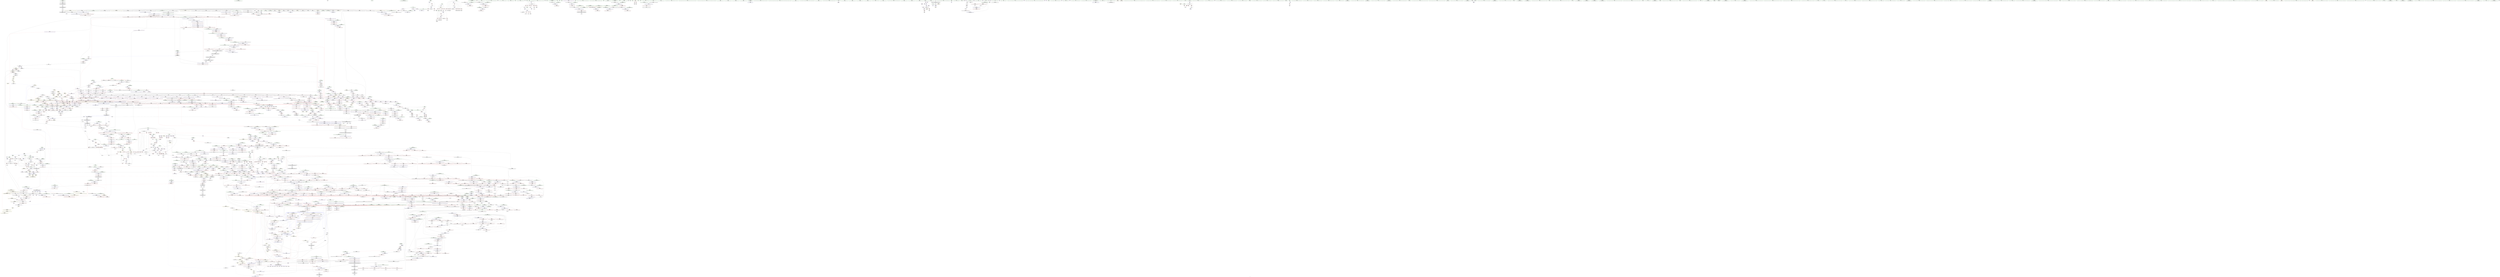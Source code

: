 digraph "SVFG" {
	label="SVFG";

	Node0x5556319e0630 [shape=record,color=grey,label="{NodeID: 0\nNullPtr|{|<s40>120}}"];
	Node0x5556319e0630 -> Node0x555631a93170[style=solid];
	Node0x5556319e0630 -> Node0x555631a93270[style=solid];
	Node0x5556319e0630 -> Node0x555631a93340[style=solid];
	Node0x5556319e0630 -> Node0x555631a93410[style=solid];
	Node0x5556319e0630 -> Node0x555631a934e0[style=solid];
	Node0x5556319e0630 -> Node0x555631a935b0[style=solid];
	Node0x5556319e0630 -> Node0x555631a93680[style=solid];
	Node0x5556319e0630 -> Node0x555631a93750[style=solid];
	Node0x5556319e0630 -> Node0x555631a93820[style=solid];
	Node0x5556319e0630 -> Node0x555631a938f0[style=solid];
	Node0x5556319e0630 -> Node0x555631a939c0[style=solid];
	Node0x5556319e0630 -> Node0x555631a93a90[style=solid];
	Node0x5556319e0630 -> Node0x555631a93b60[style=solid];
	Node0x5556319e0630 -> Node0x555631a93c30[style=solid];
	Node0x5556319e0630 -> Node0x555631a93d00[style=solid];
	Node0x5556319e0630 -> Node0x555631a93dd0[style=solid];
	Node0x5556319e0630 -> Node0x555631a93ea0[style=solid];
	Node0x5556319e0630 -> Node0x555631a93f70[style=solid];
	Node0x5556319e0630 -> Node0x555631a94040[style=solid];
	Node0x5556319e0630 -> Node0x555631a94110[style=solid];
	Node0x5556319e0630 -> Node0x555631a941e0[style=solid];
	Node0x5556319e0630 -> Node0x555631a942b0[style=solid];
	Node0x5556319e0630 -> Node0x555631a94380[style=solid];
	Node0x5556319e0630 -> Node0x555631a94450[style=solid];
	Node0x5556319e0630 -> Node0x555631a94520[style=solid];
	Node0x5556319e0630 -> Node0x555631a945f0[style=solid];
	Node0x5556319e0630 -> Node0x555631a946c0[style=solid];
	Node0x5556319e0630 -> Node0x555631a94790[style=solid];
	Node0x5556319e0630 -> Node0x555631a94860[style=solid];
	Node0x5556319e0630 -> Node0x555631a94930[style=solid];
	Node0x5556319e0630 -> Node0x555631a94a00[style=solid];
	Node0x5556319e0630 -> Node0x555631a94ad0[style=solid];
	Node0x5556319e0630 -> Node0x555631acd2c0[style=solid];
	Node0x5556319e0630 -> Node0x555631aa2270[style=solid];
	Node0x5556319e0630 -> Node0x555631aa2340[style=solid];
	Node0x5556319e0630 -> Node0x555631aa2410[style=solid];
	Node0x5556319e0630 -> Node0x555631aa4970[style=solid];
	Node0x5556319e0630 -> Node0x555631b1c280[style=solid];
	Node0x5556319e0630 -> Node0x555631b25500[style=solid];
	Node0x5556319e0630 -> Node0x555631b27000[style=solid];
	Node0x5556319e0630:s40 -> Node0x555631cb25d0[style=solid,color=red];
	Node0x555631b23880 [shape=record,color=grey,label="{NodeID: 2657\n962 = Binary(960, 961, )\n}"];
	Node0x555631b23880 -> Node0x555631b23700[style=solid];
	Node0x555631aa29c0 [shape=record,color=blue,label="{NodeID: 1550\n943\<--942\nthis.addr\<--this\n_ZNSt12_Vector_baseISt4pairIliESaIS1_EED2Ev\n}"];
	Node0x555631aa29c0 -> Node0x555631ab7dd0[style=dashed];
	Node0x555631a80d60 [shape=record,color=green,label="{NodeID: 443\n2971\<--2972\nagg.tmp1\<--agg.tmp1_field_insensitive\n_ZSt26__unguarded_insertion_sortIPlN9__gnu_cxx5__ops15_Iter_less_iterEEvT_S4_T0_\n}"];
	Node0x555631a901a0 [shape=record,color=purple,label="{NodeID: 886\n3168\<--3165\nadd.ptr2\<--\n_ZNSt20__copy_move_backwardILb1ELb1ESt26random_access_iterator_tagE13__copy_move_bIlEEPT_PKS3_S6_S4_\n}"];
	Node0x555631a901a0 -> Node0x555631a9dda0[style=solid];
	Node0x555631ac6630 [shape=record,color=red,label="{NodeID: 1329\n2671\<--2652\n\<--__topIndex.addr\n_ZSt11__push_heapIPlllN9__gnu_cxx5__ops14_Iter_less_valEEvT_T0_S5_T1_RT2_\n}"];
	Node0x555631ac6630 -> Node0x555631b27a80[style=solid];
	Node0x555631a79240 [shape=record,color=green,label="{NodeID: 222\n1476\<--1477\n__len\<--__len_field_insensitive\n_ZNKSt6vectorISt4pairIliESaIS1_EE12_M_check_lenEmPKc\n}"];
	Node0x555631a79240 -> Node0x555631abbb90[style=solid];
	Node0x555631a79240 -> Node0x555631abbc60[style=solid];
	Node0x555631a79240 -> Node0x555631abbd30[style=solid];
	Node0x555631a79240 -> Node0x555631aa5b50[style=solid];
	Node0x555631cc13b0 [shape=record,color=black,label="{NodeID: 3986\n606 = PHI()\n}"];
	Node0x555631bbc8d0 [shape=record,color=yellow,style=double,label="{NodeID: 2879\n491V_1 = ENCHI(MR_491V_0)\npts\{15430000 \}\nFun[_ZNSt6vectorISt4pairIliESaIS1_EE5beginEv]|{<s0>111}}"];
	Node0x555631bbc8d0:s0 -> Node0x555631aa6fa0[style=dashed,color=red];
	Node0x555631ae4fa0 [shape=record,color=blue,label="{NodeID: 1772\n2895\<--2891\n__first.addr\<--__first\n_ZSt16__insertion_sortIPlN9__gnu_cxx5__ops15_Iter_less_iterEEvT_S4_T0_\n}"];
	Node0x555631ae4fa0 -> Node0x555631ac93b0[style=dashed];
	Node0x555631ae4fa0 -> Node0x555631ac9480[style=dashed];
	Node0x555631ae4fa0 -> Node0x555631ac9550[style=dashed];
	Node0x555631ae4fa0 -> Node0x555631ac9620[style=dashed];
	Node0x555631ae4fa0 -> Node0x555631ac96f0[style=dashed];
	Node0x555631a9ca20 [shape=record,color=black,label="{NodeID: 665\n2276\<--2274\nsub.ptr.rhs.cast\<--\n_ZSt27__unguarded_partition_pivotIPlN9__gnu_cxx5__ops15_Iter_less_iterEET_S4_S4_T0_\n}"];
	Node0x555631a9ca20 -> Node0x555631b22800[style=solid];
	Node0x555631abb2a0 [shape=record,color=red,label="{NodeID: 1108\n1376\<--1375\n\<--_M_start31\n_ZNSt6vectorISt4pairIliESaIS1_EE17_M_realloc_insertIJS1_EEEvN9__gnu_cxx17__normal_iteratorIPS1_S3_EEDpOT_\n|{<s0>95}}"];
	Node0x555631abb2a0:s0 -> Node0x555631ccb9a0[style=solid,color=red];
	Node0x555631a70560 [shape=record,color=green,label="{NodeID: 1\n7\<--1\n__dso_handle\<--dummyObj\nGlob }"];
	Node0x555631b23a00 [shape=record,color=grey,label="{NodeID: 2658\n2414 = Binary(2413, 1804, )\n}"];
	Node0x555631b23a00 -> Node0x555631ae1ee0[style=solid];
	Node0x555631aa2a90 [shape=record,color=blue,label="{NodeID: 1551\n945\<--973\nexn.slot\<--\n_ZNSt12_Vector_baseISt4pairIliESaIS1_EED2Ev\n}"];
	Node0x555631aa2a90 -> Node0x555631ab7ea0[style=dashed];
	Node0x555631a80e30 [shape=record,color=green,label="{NodeID: 444\n2973\<--2974\nundef.agg.tmp\<--undef.agg.tmp_field_insensitive\n_ZSt26__unguarded_insertion_sortIPlN9__gnu_cxx5__ops15_Iter_less_iterEEvT_S4_T0_\n}"];
	Node0x555631a90270 [shape=record,color=red,label="{NodeID: 887\n614\<--11\n\<--n\nmain\n}"];
	Node0x555631a90270 -> Node0x555631b2a480[style=solid];
	Node0x555631ac6700 [shape=record,color=red,label="{NodeID: 1330\n2674\<--2656\n\<--__comp.addr\n_ZSt11__push_heapIPlllN9__gnu_cxx5__ops14_Iter_less_valEEvT_T0_S5_T1_RT2_\n|{<s0>179}}"];
	Node0x555631ac6700:s0 -> Node0x555631cca150[style=solid,color=red];
	Node0x555631a79310 [shape=record,color=green,label="{NodeID: 223\n1478\<--1479\nref.tmp\<--ref.tmp_field_insensitive\n_ZNKSt6vectorISt4pairIliESaIS1_EE12_M_check_lenEmPKc\n|{|<s1>105}}"];
	Node0x555631a79310 -> Node0x555631aa5a80[style=solid];
	Node0x555631a79310:s1 -> Node0x555631cb3420[style=solid,color=red];
	Node0x555631cc1480 [shape=record,color=black,label="{NodeID: 3987\n610 = PHI()\n}"];
	Node0x555631bbc9b0 [shape=record,color=yellow,style=double,label="{NodeID: 2880\n265V_1 = ENCHI(MR_265V_0)\npts\{310000 310001 \}\nFun[_ZNSt6vectorISt4pairIliESaIS1_EE5beginEv]|{<s0>111}}"];
	Node0x555631bbc9b0:s0 -> Node0x555631bc2cb0[style=dashed,color=red];
	Node0x555631ae5070 [shape=record,color=blue,label="{NodeID: 1773\n2897\<--2892\n__last.addr\<--__last\n_ZSt16__insertion_sortIPlN9__gnu_cxx5__ops15_Iter_less_iterEEvT_S4_T0_\n}"];
	Node0x555631ae5070 -> Node0x555631ac97c0[style=dashed];
	Node0x555631ae5070 -> Node0x555631ac9890[style=dashed];
	Node0x555631a9caf0 [shape=record,color=black,label="{NodeID: 666\n2255\<--2295\n_ZSt27__unguarded_partition_pivotIPlN9__gnu_cxx5__ops15_Iter_less_iterEET_S4_S4_T0__ret\<--call\n_ZSt27__unguarded_partition_pivotIPlN9__gnu_cxx5__ops15_Iter_less_iterEET_S4_S4_T0_\n|{<s0>151}}"];
	Node0x555631a9caf0:s0 -> Node0x555631cc6e60[style=solid,color=blue];
	Node0x555631abb370 [shape=record,color=red,label="{NodeID: 1109\n1380\<--1379\n\<--_M_end_of_storage\n_ZNSt6vectorISt4pairIliESaIS1_EE17_M_realloc_insertIJS1_EEEvN9__gnu_cxx17__normal_iteratorIPS1_S3_EEDpOT_\n}"];
	Node0x555631abb370 -> Node0x555631a996f0[style=solid];
	Node0x555631a708a0 [shape=record,color=green,label="{NodeID: 2\n9\<--1\n\<--dummyObj\nCan only get source location for instruction, argument, global var or function.}"];
	Node0x555631b23b80 [shape=record,color=grey,label="{NodeID: 2659\n1538 = Binary(1537, 289, )\n}"];
	Node0x555631b23b80 -> Node0x555631a99fe0[style=solid];
	Node0x555631aa2b60 [shape=record,color=blue,label="{NodeID: 1552\n947\<--975\nehselector.slot\<--\n_ZNSt12_Vector_baseISt4pairIliESaIS1_EED2Ev\n}"];
	Node0x555631a80f00 [shape=record,color=green,label="{NodeID: 445\n2997\<--2998\n__first.addr\<--__first.addr_field_insensitive\n_ZSt13move_backwardIPlS0_ET0_T_S2_S1_\n}"];
	Node0x555631a80f00 -> Node0x555631aca4c0[style=solid];
	Node0x555631a80f00 -> Node0x555631ae57c0[style=solid];
	Node0x555631ad2bd0 [shape=record,color=yellow,style=double,label="{NodeID: 3102\n204V_1 = ENCHI(MR_204V_0)\npts\{18730000 \}\nFun[_ZSteqIPSt4pairIliEEbRKSt13move_iteratorIT_ES7_]|{<s0>145}}"];
	Node0x555631ad2bd0:s0 -> Node0x555631ad3c80[style=dashed,color=red];
	Node0x555631a90340 [shape=record,color=red,label="{NodeID: 888\n627\<--11\n\<--n\nmain\n}"];
	Node0x555631a90340 -> Node0x555631a96700[style=solid];
	Node0x555631ac67d0 [shape=record,color=red,label="{NodeID: 1331\n2676\<--2658\n\<--__parent\n_ZSt11__push_heapIPlllN9__gnu_cxx5__ops14_Iter_less_valEEvT_T0_S5_T1_RT2_\n}"];
	Node0x555631a793e0 [shape=record,color=green,label="{NodeID: 224\n1485\<--1486\n_ZNKSt6vectorISt4pairIliESaIS1_EE8max_sizeEv\<--_ZNKSt6vectorISt4pairIliESaIS1_EE8max_sizeEv_field_insensitive\n}"];
	Node0x555631cc1550 [shape=record,color=black,label="{NodeID: 3988\n621 = PHI()\n}"];
	Node0x555631ae5140 [shape=record,color=blue,label="{NodeID: 1774\n2899\<--2917\n__i\<--add.ptr\n_ZSt16__insertion_sortIPlN9__gnu_cxx5__ops15_Iter_less_iterEEvT_S4_T0_\n}"];
	Node0x555631ae5140 -> Node0x555631ac9960[style=dashed];
	Node0x555631ae5140 -> Node0x555631ac9a30[style=dashed];
	Node0x555631ae5140 -> Node0x555631ac9b00[style=dashed];
	Node0x555631ae5140 -> Node0x555631ac9bd0[style=dashed];
	Node0x555631ae5140 -> Node0x555631ac9ca0[style=dashed];
	Node0x555631ae5140 -> Node0x555631ac9d70[style=dashed];
	Node0x555631ae5140 -> Node0x555631ac9e40[style=dashed];
	Node0x555631ae5140 -> Node0x555631ae53b0[style=dashed];
	Node0x555631ae5140 -> Node0x555631b9f8f0[style=dashed];
	Node0x555631a9cbc0 [shape=record,color=black,label="{NodeID: 667\n2363\<--2361\nsub.ptr.lhs.cast\<--\n_ZSt11__sort_heapIPlN9__gnu_cxx5__ops15_Iter_less_iterEEvT_S4_RT0_\n}"];
	Node0x555631a9cbc0 -> Node0x555631b22500[style=solid];
	Node0x555631abb440 [shape=record,color=red,label="{NodeID: 1110\n1384\<--1383\n\<--_M_start34\n_ZNSt6vectorISt4pairIliESaIS1_EE17_M_realloc_insertIJS1_EEEvN9__gnu_cxx17__normal_iteratorIPS1_S3_EEDpOT_\n}"];
	Node0x555631abb440 -> Node0x555631a997c0[style=solid];
	Node0x555631a70960 [shape=record,color=green,label="{NodeID: 3\n12\<--1\n\<--dummyObj\nCan only get source location for instruction, argument, global var or function.|{<s0>42}}"];
	Node0x555631a70960:s0 -> Node0x555631cb48d0[style=solid,color=red];
	Node0x555631b23d00 [shape=record,color=grey,label="{NodeID: 2660\n1537 = Binary(1535, 1536, )\n}"];
	Node0x555631b23d00 -> Node0x555631b23b80[style=solid];
	Node0x555631aa2c30 [shape=record,color=blue,label="{NodeID: 1553\n986\<--984\n__first.addr\<--__first\n_ZSt8_DestroyIPSt4pairIliEEvT_S3_\n}"];
	Node0x555631aa2c30 -> Node0x555631ab81e0[style=dashed];
	Node0x555631a80fd0 [shape=record,color=green,label="{NodeID: 446\n2999\<--3000\n__last.addr\<--__last.addr_field_insensitive\n_ZSt13move_backwardIPlS0_ET0_T_S2_S1_\n}"];
	Node0x555631a80fd0 -> Node0x555631aca590[style=solid];
	Node0x555631a80fd0 -> Node0x555631ae5890[style=solid];
	Node0x555631ad2cb0 [shape=record,color=yellow,style=double,label="{NodeID: 3103\n206V_1 = ENCHI(MR_206V_0)\npts\{18750000 \}\nFun[_ZSteqIPSt4pairIliEEbRKSt13move_iteratorIT_ES7_]|{<s0>146}}"];
	Node0x555631ad2cb0:s0 -> Node0x555631ad3c80[style=dashed,color=red];
	Node0x555631a90410 [shape=record,color=red,label="{NodeID: 889\n635\<--11\n\<--n\nmain\n}"];
	Node0x555631a90410 -> Node0x555631a967d0[style=solid];
	Node0x555631ac68a0 [shape=record,color=red,label="{NodeID: 1332\n2685\<--2658\n\<--__parent\n_ZSt11__push_heapIPlllN9__gnu_cxx5__ops14_Iter_less_valEEvT_T0_S5_T1_RT2_\n}"];
	Node0x555631a794e0 [shape=record,color=green,label="{NodeID: 225\n1494\<--1495\n_ZSt20__throw_length_errorPKc\<--_ZSt20__throw_length_errorPKc_field_insensitive\n}"];
	Node0x555631cc1620 [shape=record,color=black,label="{NodeID: 3989\n703 = PHI(176, )\n}"];
	Node0x555631cc1620 -> Node0x555631ad06f0[style=solid];
	Node0x555631bbcba0 [shape=record,color=yellow,style=double,label="{NodeID: 2882\n59V_1 = ENCHI(MR_59V_0)\npts\{310000 \}\nFun[_ZNKSt6vectorISt4pairIliESaIS1_EE4sizeEv]}"];
	Node0x555631bbcba0 -> Node0x555631ab2470[style=dashed];
	Node0x555631ae5210 [shape=record,color=blue,label="{NodeID: 1775\n2901\<--2930\n__val\<--\n_ZSt16__insertion_sortIPlN9__gnu_cxx5__ops15_Iter_less_iterEEvT_S4_T0_\n}"];
	Node0x555631ae5210 -> Node0x555631ac9fe0[style=dashed];
	Node0x555631ae5210 -> Node0x555631bb07b0[style=dashed];
	Node0x555631a9cc90 [shape=record,color=black,label="{NodeID: 668\n2364\<--2362\nsub.ptr.rhs.cast\<--\n_ZSt11__sort_heapIPlN9__gnu_cxx5__ops15_Iter_less_iterEEvT_S4_RT0_\n}"];
	Node0x555631a9cc90 -> Node0x555631b22500[style=solid];
	Node0x555631abb510 [shape=record,color=red,label="{NodeID: 1111\n1426\<--1423\nthis1\<--this.addr\n_ZNSt6vectorISt4pairIliESaIS1_EE3endEv\n}"];
	Node0x555631abb510 -> Node0x555631a99890[style=solid];
	Node0x555631a70a20 [shape=record,color=green,label="{NodeID: 4\n15\<--1\n\<--dummyObj\nCan only get source location for instruction, argument, global var or function.|{<s0>171}}"];
	Node0x555631a70a20:s0 -> Node0x555631ccf9f0[style=solid,color=red];
	Node0x555631b23e80 [shape=record,color=grey,label="{NodeID: 2661\n2417 = Binary(2416, 329, )\n}"];
	Node0x555631b23e80 -> Node0x555631b24900[style=solid];
	Node0x555631aa2d00 [shape=record,color=blue,label="{NodeID: 1554\n988\<--985\n__last.addr\<--__last\n_ZSt8_DestroyIPSt4pairIliEEvT_S3_\n}"];
	Node0x555631aa2d00 -> Node0x555631ab82b0[style=dashed];
	Node0x555631a810a0 [shape=record,color=green,label="{NodeID: 447\n3001\<--3002\n__result.addr\<--__result.addr_field_insensitive\n_ZSt13move_backwardIPlS0_ET0_T_S2_S1_\n}"];
	Node0x555631a810a0 -> Node0x555631aca660[style=solid];
	Node0x555631a810a0 -> Node0x555631ae5960[style=solid];
	Node0x555631ad2d90 [shape=record,color=yellow,style=double,label="{NodeID: 3104\n6V_1 = ENCHI(MR_6V_0)\npts\{310000 310001 310002 \}\nFun[__cxx_global_var_init.2]|{<s0>5}}"];
	Node0x555631ad2d90:s0 -> Node0x555631bc6ee0[style=dashed,color=red];
	Node0x555631a904e0 [shape=record,color=red,label="{NodeID: 890\n639\<--11\n\<--n\nmain\n}"];
	Node0x555631a904e0 -> Node0x555631b1fe00[style=solid];
	Node0x555631ac6970 [shape=record,color=red,label="{NodeID: 1333\n2693\<--2658\n\<--__parent\n_ZSt11__push_heapIPlllN9__gnu_cxx5__ops14_Iter_less_valEEvT_T0_S5_T1_RT2_\n}"];
	Node0x555631ac6970 -> Node0x555631ae3c20[style=solid];
	Node0x555631a795e0 [shape=record,color=green,label="{NodeID: 226\n1501\<--1502\n_ZSt3maxImERKT_S2_S2_\<--_ZSt3maxImERKT_S2_S2__field_insensitive\n}"];
	Node0x555631cc1820 [shape=record,color=black,label="{NodeID: 3990\n711 = PHI(477, )\n}"];
	Node0x555631cc1820 -> Node0x555631b1e300[style=solid];
	Node0x555631bbcc80 [shape=record,color=yellow,style=double,label="{NodeID: 2883\n61V_1 = ENCHI(MR_61V_0)\npts\{310001 \}\nFun[_ZNKSt6vectorISt4pairIliESaIS1_EE4sizeEv]}"];
	Node0x555631bbcc80 -> Node0x555631ab23a0[style=dashed];
	Node0x555631ae52e0 [shape=record,color=blue,label="{NodeID: 1776\n2941\<--2940\n\<--\n_ZSt16__insertion_sortIPlN9__gnu_cxx5__ops15_Iter_less_iterEEvT_S4_T0_\n}"];
	Node0x555631ae52e0 -> Node0x555631ba8080[style=dashed];
	Node0x555631a9cd60 [shape=record,color=black,label="{NodeID: 669\n2402\<--2400\nsub.ptr.lhs.cast\<--\n_ZSt11__make_heapIPlN9__gnu_cxx5__ops15_Iter_less_iterEEvT_S4_RT0_\n}"];
	Node0x555631a9cd60 -> Node0x555631b24300[style=solid];
	Node0x555631abb5e0 [shape=record,color=red,label="{NodeID: 1112\n1434\<--1433\n\<--coerce.dive\n_ZNSt6vectorISt4pairIliESaIS1_EE3endEv\n}"];
	Node0x555631abb5e0 -> Node0x555631a99960[style=solid];
	Node0x555631a71290 [shape=record,color=green,label="{NodeID: 5\n34\<--1\n.str\<--dummyObj\nGlob }"];
	Node0x555631b24000 [shape=record,color=grey,label="{NodeID: 2662\n2413 = Binary(2411, 2412, )\n}"];
	Node0x555631b24000 -> Node0x555631b23a00[style=solid];
	Node0x555631aa2dd0 [shape=record,color=blue,label="{NodeID: 1555\n1001\<--999\n.addr\<--\n_ZNSt12_Destroy_auxILb1EE9__destroyIPSt4pairIliEEEvT_S5_\n}"];
	Node0x555631a81170 [shape=record,color=green,label="{NodeID: 448\n3008\<--3009\n_ZSt12__miter_baseIPlET_S1_\<--_ZSt12__miter_baseIPlET_S1__field_insensitive\n}"];
	Node0x555631ad2ea0 [shape=record,color=yellow,style=double,label="{NodeID: 3105\n141V_1 = ENCHI(MR_141V_0)\npts\{21 \}\nFun[_ZNK9__gnu_cxx5__ops14_Iter_less_valclIPllEEbT_RT0_]}"];
	Node0x555631ad2ea0 -> Node0x555631ac6e50[style=dashed];
	Node0x555631a905b0 [shape=record,color=red,label="{NodeID: 891\n670\<--11\n\<--n\nmain\n}"];
	Node0x555631a905b0 -> Node0x555631b28800[style=solid];
	Node0x555631ac6a40 [shape=record,color=red,label="{NodeID: 1334\n2688\<--2687\n\<--call2\n_ZSt11__push_heapIPlllN9__gnu_cxx5__ops14_Iter_less_valEEvT_T0_S5_T1_RT2_\n}"];
	Node0x555631ac6a40 -> Node0x555631ae3b50[style=solid];
	Node0x555631a796e0 [shape=record,color=green,label="{NodeID: 227\n1523\<--1524\n__lhs.addr\<--__lhs.addr_field_insensitive\n_ZN9__gnu_cxxmiIPSt4pairIliESt6vectorIS2_SaIS2_EEEENS_17__normal_iteratorIT_T0_E15difference_typeERKSA_SD_\n}"];
	Node0x555631a796e0 -> Node0x555631abbed0[style=solid];
	Node0x555631a796e0 -> Node0x555631aa5c20[style=solid];
	Node0x555631cc1960 [shape=record,color=black,label="{NodeID: 3991\n779 = PHI()\n}"];
	Node0x555631ae53b0 [shape=record,color=blue,label="{NodeID: 1777\n2899\<--2954\n__i\<--incdec.ptr\n_ZSt16__insertion_sortIPlN9__gnu_cxx5__ops15_Iter_less_iterEEvT_S4_T0_\n}"];
	Node0x555631ae53b0 -> Node0x555631ac9960[style=dashed];
	Node0x555631ae53b0 -> Node0x555631ac9a30[style=dashed];
	Node0x555631ae53b0 -> Node0x555631ac9b00[style=dashed];
	Node0x555631ae53b0 -> Node0x555631ac9bd0[style=dashed];
	Node0x555631ae53b0 -> Node0x555631ac9ca0[style=dashed];
	Node0x555631ae53b0 -> Node0x555631ac9d70[style=dashed];
	Node0x555631ae53b0 -> Node0x555631ac9e40[style=dashed];
	Node0x555631ae53b0 -> Node0x555631ae53b0[style=dashed];
	Node0x555631ae53b0 -> Node0x555631b9f8f0[style=dashed];
	Node0x555631a9ce30 [shape=record,color=black,label="{NodeID: 670\n2403\<--2401\nsub.ptr.rhs.cast\<--\n_ZSt11__make_heapIPlN9__gnu_cxx5__ops15_Iter_less_iterEEvT_S4_RT0_\n}"];
	Node0x555631a9ce30 -> Node0x555631b24300[style=solid];
	Node0x555631abb6b0 [shape=record,color=red,label="{NodeID: 1113\n1449\<--1440\nthis1\<--this.addr\n_ZN9__gnu_cxx13new_allocatorISt4pairIliEE9constructIS2_JS2_EEEvPT_DpOT0_\n}"];
	Node0x555631a71320 [shape=record,color=green,label="{NodeID: 6\n36\<--1\n.str.3\<--dummyObj\nGlob }"];
	Node0x555631b24180 [shape=record,color=grey,label="{NodeID: 2663\n572 = Binary(570, 571, )\n}"];
	Node0x555631b24180 -> Node0x555631acfb90[style=solid];
	Node0x555631aa2ea0 [shape=record,color=blue,label="{NodeID: 1556\n1003\<--1000\n.addr1\<--\n_ZNSt12_Destroy_auxILb1EE9__destroyIPSt4pairIliEEEvT_S5_\n}"];
	Node0x555631a81270 [shape=record,color=green,label="{NodeID: 449\n3014\<--3015\n_ZSt23__copy_move_backward_a2ILb1EPlS0_ET1_T0_S2_S1_\<--_ZSt23__copy_move_backward_a2ILb1EPlS0_ET1_T0_S2_S1__field_insensitive\n}"];
	Node0x555631ad2fb0 [shape=record,color=yellow,style=double,label="{NodeID: 3106\n354V_1 = ENCHI(MR_354V_0)\npts\{2655 \}\nFun[_ZNK9__gnu_cxx5__ops14_Iter_less_valclIPllEEbT_RT0_]}"];
	Node0x555631ad2fb0 -> Node0x555631ac6f20[style=dashed];
	Node0x555631a90680 [shape=record,color=red,label="{NodeID: 892\n208\<--14\n\<--l\n_Z5checkil\n}"];
	Node0x555631a90680 -> Node0x555631b25b00[style=solid];
	Node0x555631ac6b10 [shape=record,color=red,label="{NodeID: 1335\n2701\<--2700\n\<--call6\n_ZSt11__push_heapIPlllN9__gnu_cxx5__ops14_Iter_less_valEEvT_T0_S5_T1_RT2_\n}"];
	Node0x555631ac6b10 -> Node0x555631ae3dc0[style=solid];
	Node0x555631a81be0 [shape=record,color=green,label="{NodeID: 228\n1525\<--1526\n__rhs.addr\<--__rhs.addr_field_insensitive\n_ZN9__gnu_cxxmiIPSt4pairIliESt6vectorIS2_SaIS2_EEEENS_17__normal_iteratorIT_T0_E15difference_typeERKSA_SD_\n}"];
	Node0x555631a81be0 -> Node0x555631abbfa0[style=solid];
	Node0x555631a81be0 -> Node0x555631aa5cf0[style=solid];
	Node0x555631cc1a30 [shape=record,color=black,label="{NodeID: 3992\n782 = PHI()\n}"];
	Node0x555631ae5480 [shape=record,color=blue,label="{NodeID: 1778\n2963\<--2959\n__first.addr\<--__first\n_ZSt26__unguarded_insertion_sortIPlN9__gnu_cxx5__ops15_Iter_less_iterEEvT_S4_T0_\n}"];
	Node0x555631ae5480 -> Node0x555631aca0b0[style=dashed];
	Node0x555631a9cf00 [shape=record,color=black,label="{NodeID: 671\n2411\<--2409\nsub.ptr.lhs.cast1\<--\n_ZSt11__make_heapIPlN9__gnu_cxx5__ops15_Iter_less_iterEEvT_S4_RT0_\n}"];
	Node0x555631a9cf00 -> Node0x555631b24000[style=solid];
	Node0x555631abb780 [shape=record,color=red,label="{NodeID: 1114\n1450\<--1442\n\<--__p.addr\n_ZN9__gnu_cxx13new_allocatorISt4pairIliEE9constructIS2_JS2_EEEvPT_DpOT0_\n}"];
	Node0x555631abb780 -> Node0x555631a99a30[style=solid];
	Node0x555631a713b0 [shape=record,color=green,label="{NodeID: 7\n38\<--1\nstdin\<--dummyObj\nGlob }"];
	Node0x555631b24300 [shape=record,color=grey,label="{NodeID: 2664\n2404 = Binary(2402, 2403, )\n}"];
	Node0x555631b24300 -> Node0x555631b24480[style=solid];
	Node0x555631aa2f70 [shape=record,color=blue,label="{NodeID: 1557\n1012\<--1009\nthis.addr\<--this\n_ZNSt12_Vector_baseISt4pairIliESaIS1_EE13_M_deallocateEPS1_m\n}"];
	Node0x555631aa2f70 -> Node0x555631ab8380[style=dashed];
	Node0x555631a81370 [shape=record,color=green,label="{NodeID: 450\n3019\<--3020\n__comp\<--__comp_field_insensitive\n_ZSt25__unguarded_linear_insertIPlN9__gnu_cxx5__ops14_Val_less_iterEEvT_T0_\n|{<s0>212}}"];
	Node0x555631a81370:s0 -> Node0x555631cce970[style=solid,color=red];
	Node0x555631a90750 [shape=record,color=red,label="{NodeID: 893\n684\<--14\n\<--l\nmain\n}"];
	Node0x555631a90750 -> Node0x555631b26280[style=solid];
	Node0x555631ac6be0 [shape=record,color=red,label="{NodeID: 1336\n2720\<--2711\nthis1\<--this.addr\n_ZNK9__gnu_cxx5__ops14_Iter_less_valclIPllEEbT_RT0_\n}"];
	Node0x555631a81cb0 [shape=record,color=green,label="{NodeID: 229\n1542\<--1543\nretval\<--retval_field_insensitive\n_ZNSt6vectorISt4pairIliESaIS1_EE5beginEv\n|{|<s1>111}}"];
	Node0x555631a81cb0 -> Node0x555631a8c170[style=solid];
	Node0x555631a81cb0:s1 -> Node0x555631cb7000[style=solid,color=red];
	Node0x555631cc1b00 [shape=record,color=black,label="{NodeID: 3993\n1571 = PHI(1729, )\n}"];
	Node0x555631cc1b00 -> Node0x555631b1c280[style=solid];
	Node0x555631ae5550 [shape=record,color=blue,label="{NodeID: 1779\n2965\<--2960\n__last.addr\<--__last\n_ZSt26__unguarded_insertion_sortIPlN9__gnu_cxx5__ops15_Iter_less_iterEEvT_S4_T0_\n}"];
	Node0x555631ae5550 -> Node0x555631aca180[style=dashed];
	Node0x555631a9cfd0 [shape=record,color=black,label="{NodeID: 672\n2412\<--2410\nsub.ptr.rhs.cast2\<--\n_ZSt11__make_heapIPlN9__gnu_cxx5__ops15_Iter_less_iterEEvT_S4_RT0_\n}"];
	Node0x555631a9cfd0 -> Node0x555631b24000[style=solid];
	Node0x555631abb850 [shape=record,color=red,label="{NodeID: 1115\n1453\<--1444\n\<--__args.addr\n_ZN9__gnu_cxx13new_allocatorISt4pairIliEE9constructIS2_JS2_EEEvPT_DpOT0_\n|{<s0>98}}"];
	Node0x555631abb850:s0 -> Node0x555631cc71e0[style=solid,color=red];
	Node0x555631a71440 [shape=record,color=green,label="{NodeID: 8\n39\<--1\n.str.4\<--dummyObj\nGlob }"];
	Node0x555631b24480 [shape=record,color=grey,label="{NodeID: 2665\n2405 = Binary(2404, 1804, )\n}"];
	Node0x555631b24480 -> Node0x555631b29d00[style=solid];
	Node0x555631aa3040 [shape=record,color=blue,label="{NodeID: 1558\n1014\<--1010\n__p.addr\<--__p\n_ZNSt12_Vector_baseISt4pairIliESaIS1_EE13_M_deallocateEPS1_m\n}"];
	Node0x555631aa3040 -> Node0x555631ab8450[style=dashed];
	Node0x555631aa3040 -> Node0x555631ab8520[style=dashed];
	Node0x555631a81440 [shape=record,color=green,label="{NodeID: 451\n3021\<--3022\n__last.addr\<--__last.addr_field_insensitive\n_ZSt25__unguarded_linear_insertIPlN9__gnu_cxx5__ops14_Val_less_iterEEvT_T0_\n}"];
	Node0x555631a81440 -> Node0x555631aca730[style=solid];
	Node0x555631a81440 -> Node0x555631aca800[style=solid];
	Node0x555631a81440 -> Node0x555631aca8d0[style=solid];
	Node0x555631a81440 -> Node0x555631aca9a0[style=solid];
	Node0x555631a81440 -> Node0x555631ae5a30[style=solid];
	Node0x555631a81440 -> Node0x555631ae5e40[style=solid];
	Node0x555631a90820 [shape=record,color=red,label="{NodeID: 894\n751\<--14\n\<--l\nmain\n}"];
	Node0x555631a90820 -> Node0x555631b20580[style=solid];
	Node0x555631ac6cb0 [shape=record,color=red,label="{NodeID: 1337\n2721\<--2713\n\<--__it.addr\n_ZNK9__gnu_cxx5__ops14_Iter_less_valclIPllEEbT_RT0_\n}"];
	Node0x555631ac6cb0 -> Node0x555631ac6e50[style=solid];
	Node0x555631a81d80 [shape=record,color=green,label="{NodeID: 230\n1544\<--1545\nthis.addr\<--this.addr_field_insensitive\n_ZNSt6vectorISt4pairIliESaIS1_EE5beginEv\n}"];
	Node0x555631a81d80 -> Node0x555631abc210[style=solid];
	Node0x555631a81d80 -> Node0x555631aa5dc0[style=solid];
	Node0x555631cc1ca0 [shape=record,color=black,label="{NodeID: 3994\n1600 = PHI(1817, )\n}"];
	Node0x555631cc1ca0 -> Node0x555631aa6370[style=solid];
	Node0x555631ae5620 [shape=record,color=blue,label="{NodeID: 1780\n2967\<--2977\n__i\<--\n_ZSt26__unguarded_insertion_sortIPlN9__gnu_cxx5__ops15_Iter_less_iterEEvT_S4_T0_\n}"];
	Node0x555631ae5620 -> Node0x555631ba20f0[style=dashed];
	Node0x555631a9d0a0 [shape=record,color=black,label="{NodeID: 673\n2447\<--2465\n_ZNK9__gnu_cxx5__ops15_Iter_less_iterclIPlS3_EEbT_T0__ret\<--cmp\n_ZNK9__gnu_cxx5__ops15_Iter_less_iterclIPlS3_EEbT_T0_\n|{<s0>162|<s1>172|<s2>182|<s3>183|<s4>185|<s5>188|<s6>190|<s7>193|<s8>194|<s9>200}}"];
	Node0x555631a9d0a0:s0 -> Node0x555631cc2520[style=solid,color=blue];
	Node0x555631a9d0a0:s1 -> Node0x555631cafd80[style=solid,color=blue];
	Node0x555631a9d0a0:s2 -> Node0x555631cb0780[style=solid,color=blue];
	Node0x555631a9d0a0:s3 -> Node0x555631cb0890[style=solid,color=blue];
	Node0x555631a9d0a0:s4 -> Node0x555631cc36d0[style=solid,color=blue];
	Node0x555631a9d0a0:s5 -> Node0x555631cc37e0[style=solid,color=blue];
	Node0x555631a9d0a0:s6 -> Node0x555631cc38f0[style=solid,color=blue];
	Node0x555631a9d0a0:s7 -> Node0x555631cc3a00[style=solid,color=blue];
	Node0x555631a9d0a0:s8 -> Node0x555631cc3b10[style=solid,color=blue];
	Node0x555631a9d0a0:s9 -> Node0x555631cc40a0[style=solid,color=blue];
	Node0x555631abb920 [shape=record,color=red,label="{NodeID: 1116\n1483\<--1470\nthis1\<--this.addr\n_ZNKSt6vectorISt4pairIliESaIS1_EE12_M_check_lenEmPKc\n|{<s0>100|<s1>101|<s2>103|<s3>104|<s4>106|<s5>107|<s6>108}}"];
	Node0x555631abb920:s0 -> Node0x555631cc80c0[style=solid,color=red];
	Node0x555631abb920:s1 -> Node0x555631cb17c0[style=solid,color=red];
	Node0x555631abb920:s2 -> Node0x555631cb17c0[style=solid,color=red];
	Node0x555631abb920:s3 -> Node0x555631cb17c0[style=solid,color=red];
	Node0x555631abb920:s4 -> Node0x555631cb17c0[style=solid,color=red];
	Node0x555631abb920:s5 -> Node0x555631cc80c0[style=solid,color=red];
	Node0x555631abb920:s6 -> Node0x555631cc80c0[style=solid,color=red];
	Node0x555631a71500 [shape=record,color=green,label="{NodeID: 9\n41\<--1\n.str.5\<--dummyObj\nGlob }"];
	Node0x555631b24600 [shape=record,color=grey,label="{NodeID: 2666\n1488 = Binary(1484, 1487, )\n}"];
	Node0x555631b24600 -> Node0x555631b2a180[style=solid];
	Node0x555631aa3110 [shape=record,color=blue,label="{NodeID: 1559\n1016\<--1011\n__n.addr\<--__n\n_ZNSt12_Vector_baseISt4pairIliESaIS1_EE13_M_deallocateEPS1_m\n}"];
	Node0x555631aa3110 -> Node0x555631ab85f0[style=dashed];
	Node0x555631a81510 [shape=record,color=green,label="{NodeID: 452\n3023\<--3024\n__val\<--__val_field_insensitive\n_ZSt25__unguarded_linear_insertIPlN9__gnu_cxx5__ops14_Val_less_iterEEvT_T0_\n|{|<s1>212|<s2>214}}"];
	Node0x555631a81510 -> Node0x555631ae5b00[style=solid];
	Node0x555631a81510:s1 -> Node0x555631ccea80[style=solid,color=red];
	Node0x555631a81510:s2 -> Node0x555631cc8280[style=solid,color=red];
	Node0x555631a908f0 [shape=record,color=red,label="{NodeID: 895\n758\<--14\n\<--l\nmain\n}"];
	Node0x555631a908f0 -> Node0x555631b27180[style=solid];
	Node0x555631ac6d80 [shape=record,color=red,label="{NodeID: 1338\n2723\<--2715\n\<--__val.addr\n_ZNK9__gnu_cxx5__ops14_Iter_less_valclIPllEEbT_RT0_\n}"];
	Node0x555631ac6d80 -> Node0x555631ac6f20[style=solid];
	Node0x555631a81e50 [shape=record,color=green,label="{NodeID: 231\n1558\<--1559\nthis.addr\<--this.addr_field_insensitive\n_ZNSt12_Vector_baseISt4pairIliESaIS1_EE11_M_allocateEm\n}"];
	Node0x555631a81e50 -> Node0x555631abc3b0[style=solid];
	Node0x555631a81e50 -> Node0x555631aa5e90[style=solid];
	Node0x555631cc1de0 [shape=record,color=black,label="{NodeID: 3995\n1606 = PHI(1817, )\n}"];
	Node0x555631cc1de0 -> Node0x555631aa6440[style=solid];
	Node0x555631ae56f0 [shape=record,color=blue,label="{NodeID: 1781\n2967\<--2989\n__i\<--incdec.ptr\n_ZSt26__unguarded_insertion_sortIPlN9__gnu_cxx5__ops15_Iter_less_iterEEvT_S4_T0_\n}"];
	Node0x555631ae56f0 -> Node0x555631ba20f0[style=dashed];
	Node0x555631a9d170 [shape=record,color=black,label="{NodeID: 674\n2500\<--2498\nsub.ptr.lhs.cast\<--\n_ZSt10__pop_heapIPlN9__gnu_cxx5__ops15_Iter_less_iterEEvT_S4_S4_RT0_\n}"];
	Node0x555631a9d170 -> Node0x555631b23280[style=solid];
	Node0x555631abb9f0 [shape=record,color=red,label="{NodeID: 1117\n1489\<--1472\n\<--__n.addr\n_ZNKSt6vectorISt4pairIliESaIS1_EE12_M_check_lenEmPKc\n}"];
	Node0x555631abb9f0 -> Node0x555631b2a180[style=solid];
	Node0x555631a71600 [shape=record,color=green,label="{NodeID: 10\n43\<--1\nstdout\<--dummyObj\nGlob }"];
	Node0x555631b24780 [shape=record,color=grey,label="{NodeID: 2667\n591 = Binary(590, 218, )\n}"];
	Node0x555631b24780 -> Node0x555631acfe00[style=solid];
	Node0x555631aa31e0 [shape=record,color=blue,label="{NodeID: 1560\n1036\<--1035\nthis.addr\<--this\n_ZNSt12_Vector_baseISt4pairIliESaIS1_EE12_Vector_implD2Ev\n}"];
	Node0x555631aa31e0 -> Node0x555631ab86c0[style=dashed];
	Node0x555631a815e0 [shape=record,color=green,label="{NodeID: 453\n3025\<--3026\n__next\<--__next_field_insensitive\n_ZSt25__unguarded_linear_insertIPlN9__gnu_cxx5__ops14_Val_less_iterEEvT_T0_\n}"];
	Node0x555631a815e0 -> Node0x555631acaa70[style=solid];
	Node0x555631a815e0 -> Node0x555631acab40[style=solid];
	Node0x555631a815e0 -> Node0x555631acac10[style=solid];
	Node0x555631a815e0 -> Node0x555631acace0[style=solid];
	Node0x555631a815e0 -> Node0x555631acadb0[style=solid];
	Node0x555631a815e0 -> Node0x555631ae5bd0[style=solid];
	Node0x555631a815e0 -> Node0x555631ae5ca0[style=solid];
	Node0x555631a815e0 -> Node0x555631ae5f10[style=solid];
	Node0x555631a909c0 [shape=record,color=red,label="{NodeID: 896\n194\<--17\n\<--h\n_Z5checkil\n}"];
	Node0x555631a909c0 -> Node0x555631b25680[style=solid];
	Node0x555631ac6e50 [shape=record,color=red,label="{NodeID: 1339\n2722\<--2721\n\<--\n_ZNK9__gnu_cxx5__ops14_Iter_less_valclIPllEEbT_RT0_\n}"];
	Node0x555631ac6e50 -> Node0x555631b26b80[style=solid];
	Node0x555631a81f20 [shape=record,color=green,label="{NodeID: 232\n1560\<--1561\n__n.addr\<--__n.addr_field_insensitive\n_ZNSt12_Vector_baseISt4pairIliESaIS1_EE11_M_allocateEm\n}"];
	Node0x555631a81f20 -> Node0x555631abc480[style=solid];
	Node0x555631a81f20 -> Node0x555631abc550[style=solid];
	Node0x555631a81f20 -> Node0x555631aa5f60[style=solid];
	Node0x555631cc1f20 [shape=record,color=black,label="{NodeID: 3996\n1615 = PHI(1778, )\n}"];
	Node0x555631cc1f20 -> Node0x555631a9a3f0[style=solid];
	Node0x555631ae57c0 [shape=record,color=blue,label="{NodeID: 1782\n2997\<--2994\n__first.addr\<--__first\n_ZSt13move_backwardIPlS0_ET0_T_S2_S1_\n}"];
	Node0x555631ae57c0 -> Node0x555631aca4c0[style=dashed];
	Node0x555631a9d240 [shape=record,color=black,label="{NodeID: 675\n2501\<--2499\nsub.ptr.rhs.cast\<--\n_ZSt10__pop_heapIPlN9__gnu_cxx5__ops15_Iter_less_iterEEvT_S4_S4_RT0_\n}"];
	Node0x555631a9d240 -> Node0x555631b23280[style=solid];
	Node0x555631abbac0 [shape=record,color=red,label="{NodeID: 1118\n1492\<--1474\n\<--__s.addr\n_ZNKSt6vectorISt4pairIliESaIS1_EE12_M_check_lenEmPKc\n}"];
	Node0x555631a71700 [shape=record,color=green,label="{NodeID: 11\n44\<--1\n.str.6\<--dummyObj\nGlob }"];
	Node0x555631b24900 [shape=record,color=grey,label="{NodeID: 2668\n2418 = Binary(2417, 329, )\n}"];
	Node0x555631b24900 -> Node0x555631ae1fb0[style=solid];
	Node0x555631aa32b0 [shape=record,color=blue,label="{NodeID: 1561\n1049\<--1046\n__a.addr\<--__a\n_ZNSt16allocator_traitsISaISt4pairIliEEE10deallocateERS2_PS1_m\n}"];
	Node0x555631aa32b0 -> Node0x555631ab8790[style=dashed];
	Node0x555631a816b0 [shape=record,color=green,label="{NodeID: 454\n3040\<--3041\n_ZNK9__gnu_cxx5__ops14_Val_less_iterclIlPlEEbRT_T0_\<--_ZNK9__gnu_cxx5__ops14_Val_less_iterclIlPlEEbRT_T0__field_insensitive\n}"];
	Node0x555631a90a90 [shape=record,color=red,label="{NodeID: 897\n677\<--17\n\<--h\nmain\n}"];
	Node0x555631a90a90 -> Node0x555631b28b00[style=solid];
	Node0x555631ac6f20 [shape=record,color=red,label="{NodeID: 1340\n2724\<--2723\n\<--\n_ZNK9__gnu_cxx5__ops14_Iter_less_valclIPllEEbT_RT0_\n}"];
	Node0x555631ac6f20 -> Node0x555631b26b80[style=solid];
	Node0x555631a81ff0 [shape=record,color=green,label="{NodeID: 233\n1572\<--1573\n_ZNSt16allocator_traitsISaISt4pairIliEEE8allocateERS2_m\<--_ZNSt16allocator_traitsISaISt4pairIliEEE8allocateERS2_m_field_insensitive\n}"];
	Node0x555631cc2060 [shape=record,color=black,label="{NodeID: 3997\n1652 = PHI(1697, )\n|{<s0>118}}"];
	Node0x555631cc2060:s0 -> Node0x555631cb1e60[style=solid,color=red];
	Node0x555631ae5890 [shape=record,color=blue,label="{NodeID: 1783\n2999\<--2995\n__last.addr\<--__last\n_ZSt13move_backwardIPlS0_ET0_T_S2_S1_\n}"];
	Node0x555631ae5890 -> Node0x555631aca590[style=dashed];
	Node0x555631a9d310 [shape=record,color=black,label="{NodeID: 676\n2509\<--2514\n_ZSt4moveIRlEONSt16remove_referenceIT_E4typeEOS2__ret\<--\n_ZSt4moveIRlEONSt16remove_referenceIT_E4typeEOS2_\n|{<s0>165|<s1>166|<s2>168|<s3>169|<s4>170|<s5>173|<s6>174|<s7>177|<s8>180|<s9>181|<s10>197|<s11>198|<s12>199|<s13>201|<s14>203|<s15>211|<s16>213|<s17>214}}"];
	Node0x555631a9d310:s0 -> Node0x555631cc70a0[style=solid,color=blue];
	Node0x555631a9d310:s1 -> Node0x555631caf910[style=solid,color=blue];
	Node0x555631a9d310:s2 -> Node0x555631cafa20[style=solid,color=blue];
	Node0x555631a9d310:s3 -> Node0x555631cafb30[style=solid,color=blue];
	Node0x555631a9d310:s4 -> Node0x555631cafc40[style=solid,color=blue];
	Node0x555631a9d310:s5 -> Node0x555631cafe90[style=solid,color=blue];
	Node0x555631a9d310:s6 -> Node0x555631cb0000[style=solid,color=blue];
	Node0x555631a9d310:s7 -> Node0x555631cb0250[style=solid,color=blue];
	Node0x555631a9d310:s8 -> Node0x555631cb0500[style=solid,color=blue];
	Node0x555631a9d310:s9 -> Node0x555631cb0640[style=solid,color=blue];
	Node0x555631a9d310:s10 -> Node0x555631cc3c50[style=solid,color=blue];
	Node0x555631a9d310:s11 -> Node0x555631cc3e20[style=solid,color=blue];
	Node0x555631a9d310:s12 -> Node0x555631cc3f60[style=solid,color=blue];
	Node0x555631a9d310:s13 -> Node0x555631cc41b0[style=solid,color=blue];
	Node0x555631a9d310:s14 -> Node0x555631cc4430[style=solid,color=blue];
	Node0x555631a9d310:s15 -> Node0x555631cb0b40[style=solid,color=blue];
	Node0x555631a9d310:s16 -> Node0x555631cb0d90[style=solid,color=blue];
	Node0x555631a9d310:s17 -> Node0x555631cb0f00[style=solid,color=blue];
	Node0x555631abbb90 [shape=record,color=red,label="{NodeID: 1119\n1506\<--1476\n\<--__len\n_ZNKSt6vectorISt4pairIliESaIS1_EE12_M_check_lenEmPKc\n}"];
	Node0x555631abbb90 -> Node0x555631b2a600[style=solid];
	Node0x555631a71800 [shape=record,color=green,label="{NodeID: 12\n46\<--1\n.str.7\<--dummyObj\nGlob }"];
	Node0x555631b24a80 [shape=record,color=grey,label="{NodeID: 2669\n585 = Binary(584, 583, )\n}"];
	Node0x555631b24a80 -> Node0x555631acfd30[style=solid];
	Node0x555631aa3380 [shape=record,color=blue,label="{NodeID: 1562\n1051\<--1047\n__p.addr\<--__p\n_ZNSt16allocator_traitsISaISt4pairIliEEE10deallocateERS2_PS1_m\n}"];
	Node0x555631aa3380 -> Node0x555631ab8860[style=dashed];
	Node0x555631a817b0 [shape=record,color=green,label="{NodeID: 455\n3060\<--3061\nretval\<--retval_field_insensitive\n_ZN9__gnu_cxx5__ops15__val_comp_iterENS0_15_Iter_less_iterE\n}"];
	Node0x555631a90b60 [shape=record,color=red,label="{NodeID: 898\n715\<--17\n\<--h\nmain\n}"];
	Node0x555631a90b60 -> Node0x555631b1e180[style=solid];
	Node0x555631ac6ff0 [shape=record,color=red,label="{NodeID: 1341\n2754\<--2734\n\<--__result.addr\n_ZSt22__move_median_to_firstIPlN9__gnu_cxx5__ops15_Iter_less_iterEEvT_S4_S4_S4_T0_\n|{<s0>184}}"];
	Node0x555631ac6ff0:s0 -> Node0x555631ccb2f0[style=solid,color=red];
	Node0x555631a820f0 [shape=record,color=green,label="{NodeID: 234\n1583\<--1584\n__first.addr\<--__first.addr_field_insensitive\n_ZSt34__uninitialized_move_if_noexcept_aIPSt4pairIliES2_SaIS1_EET0_T_S5_S4_RT1_\n}"];
	Node0x555631a820f0 -> Node0x555631abc620[style=solid];
	Node0x555631a820f0 -> Node0x555631aa6030[style=solid];
	Node0x555631cc2230 [shape=record,color=black,label="{NodeID: 3998\n1655 = PHI(1686, )\n}"];
	Node0x555631cc2230 -> Node0x555631a9a730[style=solid];
	Node0x555631bbd440 [shape=record,color=yellow,style=double,label="{NodeID: 2891\n200V_1 = ENCHI(MR_200V_0)\npts\{1881 \}\nFun[_ZNSt20__uninitialized_copyILb0EE13__uninit_copyISt13move_iteratorIPSt4pairIliEES5_EET0_T_S8_S7_]}"];
	Node0x555631bbd440 -> Node0x555631aa8320[style=dashed];
	Node0x555631ae5960 [shape=record,color=blue,label="{NodeID: 1784\n3001\<--2996\n__result.addr\<--__result\n_ZSt13move_backwardIPlS0_ET0_T_S2_S1_\n}"];
	Node0x555631ae5960 -> Node0x555631aca660[style=dashed];
	Node0x555631a9d3e0 [shape=record,color=black,label="{NodeID: 677\n2626\<--2631\n_ZSt4moveIRN9__gnu_cxx5__ops15_Iter_less_iterEEONSt16remove_referenceIT_E4typeEOS5__ret\<--\n_ZSt4moveIRN9__gnu_cxx5__ops15_Iter_less_iterEEONSt16remove_referenceIT_E4typeEOS5_\n|{<s0>175}}"];
	Node0x555631a9d3e0:s0 -> Node0x555631cb0140[style=solid,color=blue];
	Node0x555631abbc60 [shape=record,color=red,label="{NodeID: 1120\n1510\<--1476\n\<--__len\n_ZNKSt6vectorISt4pairIliESaIS1_EE12_M_check_lenEmPKc\n}"];
	Node0x555631abbc60 -> Node0x555631b2a300[style=solid];
	Node0x555631a71900 [shape=record,color=green,label="{NodeID: 13\n48\<--1\n.str.8\<--dummyObj\nGlob }"];
	Node0x555631b24c00 [shape=record,color=grey,label="{NodeID: 2670\n1504 = Binary(1497, 1503, )\n}"];
	Node0x555631b24c00 -> Node0x555631aa5b50[style=solid];
	Node0x555631aa3450 [shape=record,color=blue,label="{NodeID: 1563\n1053\<--1048\n__n.addr\<--__n\n_ZNSt16allocator_traitsISaISt4pairIliEEE10deallocateERS2_PS1_m\n}"];
	Node0x555631aa3450 -> Node0x555631ab8930[style=dashed];
	Node0x555631a81880 [shape=record,color=green,label="{NodeID: 456\n3062\<--3063\n\<--field_insensitive\n_ZN9__gnu_cxx5__ops15__val_comp_iterENS0_15_Iter_less_iterE\n}"];
	Node0x555631ad3600 [shape=record,color=yellow,style=double,label="{NodeID: 3113\n141V_1 = ENCHI(MR_141V_0)\npts\{21 \}\nFun[_ZNK9__gnu_cxx5__ops15_Iter_less_iterclIPlS3_EEbT_T0_]}"];
	Node0x555631ad3600 -> Node0x555631ac3a50[style=dashed];
	Node0x555631ad3600 -> Node0x555631ac3b20[style=dashed];
	Node0x555631a90c30 [shape=record,color=red,label="{NodeID: 899\n748\<--17\n\<--h\nmain\n}"];
	Node0x555631a90c30 -> Node0x555631b27900[style=solid];
	Node0x555631ac70c0 [shape=record,color=red,label="{NodeID: 1342\n2764\<--2734\n\<--__result.addr\n_ZSt22__move_median_to_firstIPlN9__gnu_cxx5__ops15_Iter_less_iterEEvT_S4_S4_S4_T0_\n|{<s0>186}}"];
	Node0x555631ac70c0:s0 -> Node0x555631ccb2f0[style=solid,color=red];
	Node0x555631a821c0 [shape=record,color=green,label="{NodeID: 235\n1585\<--1586\n__last.addr\<--__last.addr_field_insensitive\n_ZSt34__uninitialized_move_if_noexcept_aIPSt4pairIliES2_SaIS1_EET0_T_S5_S4_RT1_\n}"];
	Node0x555631a821c0 -> Node0x555631abc6f0[style=solid];
	Node0x555631a821c0 -> Node0x555631aa6100[style=solid];
	Node0x555631cc2340 [shape=record,color=black,label="{NodeID: 3999\n868 = PHI()\n}"];
	Node0x555631bbd520 [shape=record,color=yellow,style=double,label="{NodeID: 2892\n202V_1 = ENCHI(MR_202V_0)\npts\{1883 \}\nFun[_ZNSt20__uninitialized_copyILb0EE13__uninit_copyISt13move_iteratorIPSt4pairIliEES5_EET0_T_S8_S7_]}"];
	Node0x555631bbd520 -> Node0x555631aa83f0[style=dashed];
	Node0x555631ae5a30 [shape=record,color=blue,label="{NodeID: 1785\n3021\<--3018\n__last.addr\<--__last\n_ZSt25__unguarded_linear_insertIPlN9__gnu_cxx5__ops14_Val_less_iterEEvT_T0_\n}"];
	Node0x555631ae5a30 -> Node0x555631aca730[style=dashed];
	Node0x555631ae5a30 -> Node0x555631aca800[style=dashed];
	Node0x555631ae5a30 -> Node0x555631baf8b0[style=dashed];
	Node0x555631a9d4b0 [shape=record,color=black,label="{NodeID: 678\n2707\<--2725\n_ZNK9__gnu_cxx5__ops14_Iter_less_valclIPllEEbT_RT0__ret\<--cmp\n_ZNK9__gnu_cxx5__ops14_Iter_less_valclIPllEEbT_RT0_\n|{<s0>179}}"];
	Node0x555631a9d4b0:s0 -> Node0x555631cb03c0[style=solid,color=blue];
	Node0x555631abbd30 [shape=record,color=red,label="{NodeID: 1121\n1516\<--1476\n\<--__len\n_ZNKSt6vectorISt4pairIliESaIS1_EE12_M_check_lenEmPKc\n}"];
	Node0x555631abbd30 -> Node0x555631b1bb50[style=solid];
	Node0x555631a71a00 [shape=record,color=green,label="{NodeID: 14\n50\<--1\n.str.9\<--dummyObj\nGlob }"];
	Node0x555631c0c9a0 [shape=record,color=yellow,style=double,label="{NodeID: 3778\n6V_2 = CSCHI(MR_6V_1)\npts\{310000 310001 310002 \}\nCS[]|{<s0>223}}"];
	Node0x555631c0c9a0:s0 -> Node0x555631c12280[style=dashed,color=blue];
	Node0x555631b24d80 [shape=record,color=grey,label="{NodeID: 2671\n2443 = Binary(2442, 198, )\n}"];
	Node0x555631b24d80 -> Node0x555631ae2150[style=solid];
	Node0x555631aa3520 [shape=record,color=blue,label="{NodeID: 1564\n1070\<--1067\nthis.addr\<--this\n_ZN9__gnu_cxx13new_allocatorISt4pairIliEE10deallocateEPS2_m\n}"];
	Node0x555631aa3520 -> Node0x555631ab8a00[style=dashed];
	Node0x555631a81950 [shape=record,color=green,label="{NodeID: 457\n3069\<--3070\n__first.addr\<--__first.addr_field_insensitive\n_ZSt23__copy_move_backward_a2ILb1EPlS0_ET1_T0_S2_S1_\n}"];
	Node0x555631a81950 -> Node0x555631acb0f0[style=solid];
	Node0x555631a81950 -> Node0x555631ae60b0[style=solid];
	Node0x555631a90d00 [shape=record,color=red,label="{NodeID: 900\n767\<--17\n\<--h\nmain\n}"];
	Node0x555631a90d00 -> Node0x555631b27600[style=solid];
	Node0x555631ac7190 [shape=record,color=red,label="{NodeID: 1343\n2768\<--2734\n\<--__result.addr\n_ZSt22__move_median_to_firstIPlN9__gnu_cxx5__ops15_Iter_less_iterEEvT_S4_S4_S4_T0_\n|{<s0>187}}"];
	Node0x555631ac7190:s0 -> Node0x555631ccb2f0[style=solid,color=red];
	Node0x555631a82290 [shape=record,color=green,label="{NodeID: 236\n1587\<--1588\n__result.addr\<--__result.addr_field_insensitive\n_ZSt34__uninitialized_move_if_noexcept_aIPSt4pairIliES2_SaIS1_EET0_T_S5_S4_RT1_\n}"];
	Node0x555631a82290 -> Node0x555631abc7c0[style=solid];
	Node0x555631a82290 -> Node0x555631aa61d0[style=solid];
	Node0x555631cc2410 [shape=record,color=black,label="{NodeID: 4000\n2295 = PHI(2797, )\n}"];
	Node0x555631cc2410 -> Node0x555631a9caf0[style=solid];
	Node0x555631ae5b00 [shape=record,color=blue,label="{NodeID: 1786\n3023\<--3030\n__val\<--\n_ZSt25__unguarded_linear_insertIPlN9__gnu_cxx5__ops14_Val_less_iterEEvT_T0_\n|{|<s2>212}}"];
	Node0x555631ae5b00 -> Node0x555631acaf50[style=dashed];
	Node0x555631ae5b00 -> Node0x555631acb020[style=dashed];
	Node0x555631ae5b00:s2 -> Node0x555631ae00f0[style=dashed,color=red];
	Node0x555631a9d580 [shape=record,color=black,label="{NodeID: 679\n2797\<--2838\n_ZSt21__unguarded_partitionIPlN9__gnu_cxx5__ops15_Iter_less_iterEET_S4_S4_S4_T0__ret\<--\n_ZSt21__unguarded_partitionIPlN9__gnu_cxx5__ops15_Iter_less_iterEET_S4_S4_S4_T0_\n|{<s0>160}}"];
	Node0x555631a9d580:s0 -> Node0x555631cc2410[style=solid,color=blue];
	Node0x555631abbe00 [shape=record,color=red,label="{NodeID: 1122\n1503\<--1500\n\<--call5\n_ZNKSt6vectorISt4pairIliESaIS1_EE12_M_check_lenEmPKc\n}"];
	Node0x555631abbe00 -> Node0x555631b24c00[style=solid];
	Node0x555631a71b00 [shape=record,color=green,label="{NodeID: 15\n52\<--1\n.str.10\<--dummyObj\nGlob }"];
	Node0x555631c0cb00 [shape=record,color=yellow,style=double,label="{NodeID: 3779\n6V_2 = CSCHI(MR_6V_1)\npts\{310000 310001 310002 \}\nCS[]|{<s0>5}}"];
	Node0x555631c0cb00:s0 -> Node0x555631c0c9a0[style=dashed,color=blue];
	Node0x555631b24f00 [shape=record,color=grey,label="{NodeID: 2672\n2028 = cmp(2023, 2027, )\n}"];
	Node0x555631b24f00 -> Node0x555631a9c060[style=solid];
	Node0x555631aa35f0 [shape=record,color=blue,label="{NodeID: 1565\n1072\<--1068\n__p.addr\<--__p\n_ZN9__gnu_cxx13new_allocatorISt4pairIliEE10deallocateEPS2_m\n}"];
	Node0x555631aa35f0 -> Node0x555631ab8ad0[style=dashed];
	Node0x555631a81a20 [shape=record,color=green,label="{NodeID: 458\n3071\<--3072\n__last.addr\<--__last.addr_field_insensitive\n_ZSt23__copy_move_backward_a2ILb1EPlS0_ET1_T0_S2_S1_\n}"];
	Node0x555631a81a20 -> Node0x555631acb1c0[style=solid];
	Node0x555631a81a20 -> Node0x555631ae6180[style=solid];
	Node0x555631a90dd0 [shape=record,color=red,label="{NodeID: 901\n533\<--38\n\<--stdin\nmain\n}"];
	Node0x555631a90dd0 -> Node0x555631a96220[style=solid];
	Node0x555631ac7260 [shape=record,color=red,label="{NodeID: 1344\n2778\<--2734\n\<--__result.addr\n_ZSt22__move_median_to_firstIPlN9__gnu_cxx5__ops15_Iter_less_iterEEvT_S4_S4_S4_T0_\n|{<s0>189}}"];
	Node0x555631ac7260:s0 -> Node0x555631ccb2f0[style=solid,color=red];
	Node0x555631a82360 [shape=record,color=green,label="{NodeID: 237\n1589\<--1590\n__alloc.addr\<--__alloc.addr_field_insensitive\n_ZSt34__uninitialized_move_if_noexcept_aIPSt4pairIliES2_SaIS1_EET0_T_S5_S4_RT1_\n}"];
	Node0x555631a82360 -> Node0x555631abc890[style=solid];
	Node0x555631a82360 -> Node0x555631aa62a0[style=solid];
	Node0x555631cc2520 [shape=record,color=black,label="{NodeID: 4001\n2330 = PHI(2447, )\n}"];
	Node0x555631ae5bd0 [shape=record,color=blue,label="{NodeID: 1787\n3025\<--3032\n__next\<--\n_ZSt25__unguarded_linear_insertIPlN9__gnu_cxx5__ops14_Val_less_iterEEvT_T0_\n}"];
	Node0x555631ae5bd0 -> Node0x555631acaa70[style=dashed];
	Node0x555631ae5bd0 -> Node0x555631ae5ca0[style=dashed];
	Node0x555631a9d650 [shape=record,color=black,label="{NodeID: 680\n2993\<--3013\n_ZSt13move_backwardIPlS0_ET0_T_S2_S1__ret\<--call2\n_ZSt13move_backwardIPlS0_ET0_T_S2_S1_\n|{<s0>202}}"];
	Node0x555631a9d650:s0 -> Node0x555631cc4320[style=solid,color=blue];
	Node0x555631abbed0 [shape=record,color=red,label="{NodeID: 1123\n1529\<--1523\n\<--__lhs.addr\n_ZN9__gnu_cxxmiIPSt4pairIliESt6vectorIS2_SaIS2_EEEENS_17__normal_iteratorIT_T0_E15difference_typeERKSA_SD_\n|{<s0>109}}"];
	Node0x555631abbed0:s0 -> Node0x555631ccdb20[style=solid,color=red];
	Node0x555631a71c00 [shape=record,color=green,label="{NodeID: 16\n54\<--1\n.str.11\<--dummyObj\nGlob }"];
	Node0x555631c0cc60 [shape=record,color=yellow,style=double,label="{NodeID: 3780\n57V_2 = CSCHI(MR_57V_1)\npts\{1770 \}\nCS[]|{<s0>82}}"];
	Node0x555631c0cc60:s0 -> Node0x555631bc7530[style=dashed,color=red];
	Node0x555631b25080 [shape=record,color=grey,label="{NodeID: 2673\n3150 = cmp(3149, 15, )\n}"];
	Node0x555631aa36c0 [shape=record,color=blue,label="{NodeID: 1566\n1074\<--1069\n.addr\<--\n_ZN9__gnu_cxx13new_allocatorISt4pairIliEE10deallocateEPS2_m\n}"];
	Node0x555631a81af0 [shape=record,color=green,label="{NodeID: 459\n3073\<--3074\n__result.addr\<--__result.addr_field_insensitive\n_ZSt23__copy_move_backward_a2ILb1EPlS0_ET1_T0_S2_S1_\n}"];
	Node0x555631a81af0 -> Node0x555631acb290[style=solid];
	Node0x555631a81af0 -> Node0x555631ae6250[style=solid];
	Node0x555631a90ea0 [shape=record,color=red,label="{NodeID: 902\n539\<--43\n\<--stdout\nmain\n}"];
	Node0x555631a90ea0 -> Node0x555631a962f0[style=solid];
	Node0x555631ac7330 [shape=record,color=red,label="{NodeID: 1345\n2786\<--2734\n\<--__result.addr\n_ZSt22__move_median_to_firstIPlN9__gnu_cxx5__ops15_Iter_less_iterEEvT_S4_S4_S4_T0_\n|{<s0>191}}"];
	Node0x555631ac7330:s0 -> Node0x555631ccb2f0[style=solid,color=red];
	Node0x555631a82430 [shape=record,color=green,label="{NodeID: 238\n1591\<--1592\nagg.tmp\<--agg.tmp_field_insensitive\n_ZSt34__uninitialized_move_if_noexcept_aIPSt4pairIliES2_SaIS1_EET0_T_S5_S4_RT1_\n}"];
	Node0x555631a82430 -> Node0x555631a8c4b0[style=solid];
	Node0x555631a82430 -> Node0x555631a8c580[style=solid];
	Node0x555631cc2630 [shape=record,color=black,label="{NodeID: 4002\n1164 = PHI(1220, )\n|{<s0>68}}"];
	Node0x555631cc2630:s0 -> Node0x555631cb7d10[style=solid,color=red];
	Node0x555631ae5ca0 [shape=record,color=blue,label="{NodeID: 1788\n3025\<--3035\n__next\<--incdec.ptr\n_ZSt25__unguarded_linear_insertIPlN9__gnu_cxx5__ops14_Val_less_iterEEvT_T0_\n}"];
	Node0x555631ae5ca0 -> Node0x555631bafdb0[style=dashed];
	Node0x555631a9d720 [shape=record,color=black,label="{NodeID: 681\n3065\<--3086\n_ZSt23__copy_move_backward_a2ILb1EPlS0_ET1_T0_S2_S1__ret\<--call3\n_ZSt23__copy_move_backward_a2ILb1EPlS0_ET1_T0_S2_S1_\n|{<s0>210}}"];
	Node0x555631a9d720:s0 -> Node0x555631cb09a0[style=solid,color=blue];
	Node0x555631abbfa0 [shape=record,color=red,label="{NodeID: 1124\n1532\<--1525\n\<--__rhs.addr\n_ZN9__gnu_cxxmiIPSt4pairIliESt6vectorIS2_SaIS2_EEEENS_17__normal_iteratorIT_T0_E15difference_typeERKSA_SD_\n|{<s0>110}}"];
	Node0x555631abbfa0:s0 -> Node0x555631ccdb20[style=solid,color=red];
	Node0x555631a71d00 [shape=record,color=green,label="{NodeID: 17\n56\<--1\n.str.12\<--dummyObj\nGlob }"];
	Node0x555631c0cdc0 [shape=record,color=yellow,style=double,label="{NodeID: 3781\n141V_2 = CSCHI(MR_141V_1)\npts\{21 \}\nCS[]|{<s0>39|<s1>39|<s2>39|<s3>39|<s4>39}}"];
	Node0x555631c0cdc0:s0 -> Node0x555631ab6e60[style=dashed,color=blue];
	Node0x555631c0cdc0:s1 -> Node0x555631ab71a0[style=dashed,color=blue];
	Node0x555631c0cdc0:s2 -> Node0x555631ab7270[style=dashed,color=blue];
	Node0x555631c0cdc0:s3 -> Node0x555631ab7340[style=dashed,color=blue];
	Node0x555631c0cdc0:s4 -> Node0x555631b91a90[style=dashed,color=blue];
	Node0x555631b25200 [shape=record,color=grey,label="{NodeID: 2674\n1154 = cmp(1149, 1153, )\n}"];
	Node0x555631aa3790 [shape=record,color=blue,label="{NodeID: 1567\n1090\<--1089\nthis.addr\<--this\n_ZNSaISt4pairIliEED2Ev\n}"];
	Node0x555631aa3790 -> Node0x555631ab8ba0[style=dashed];
	Node0x555631a921e0 [shape=record,color=green,label="{NodeID: 460\n3080\<--3081\n_ZSt12__niter_baseIPlET_S1_\<--_ZSt12__niter_baseIPlET_S1__field_insensitive\n}"];
	Node0x555631a90f70 [shape=record,color=red,label="{NodeID: 903\n99\<--96\n\<--__x.addr\n_ZSt4acosIiEN9__gnu_cxx11__enable_ifIXsr12__is_integerIT_EE7__valueEdE6__typeES2_\n}"];
	Node0x555631a90f70 -> Node0x555631a94da0[style=solid];
	Node0x555631ac7400 [shape=record,color=red,label="{NodeID: 1346\n2790\<--2734\n\<--__result.addr\n_ZSt22__move_median_to_firstIPlN9__gnu_cxx5__ops15_Iter_less_iterEEvT_S4_S4_S4_T0_\n|{<s0>192}}"];
	Node0x555631ac7400:s0 -> Node0x555631ccb2f0[style=solid,color=red];
	Node0x555631a82500 [shape=record,color=green,label="{NodeID: 239\n1593\<--1594\nagg.tmp1\<--agg.tmp1_field_insensitive\n_ZSt34__uninitialized_move_if_noexcept_aIPSt4pairIliES2_SaIS1_EET0_T_S5_S4_RT1_\n}"];
	Node0x555631a82500 -> Node0x555631a8c650[style=solid];
	Node0x555631a82500 -> Node0x555631a8c720[style=solid];
	Node0x555631cc2830 [shape=record,color=black,label="{NodeID: 4003\n1177 = PHI(1419, )\n}"];
	Node0x555631cc2830 -> Node0x555631aa3e10[style=solid];
	Node0x555631ae5d70 [shape=record,color=blue,label="{NodeID: 1789\n3046\<--3045\n\<--\n_ZSt25__unguarded_linear_insertIPlN9__gnu_cxx5__ops14_Val_less_iterEEvT_T0_\n}"];
	Node0x555631ae5d70 -> Node0x555631baf3b0[style=dashed];
	Node0x555631a9d7f0 [shape=record,color=black,label="{NodeID: 682\n3090\<--3095\n_ZSt12__miter_baseIPlET_S1__ret\<--\n_ZSt12__miter_baseIPlET_S1_\n|{<s0>208|<s1>209}}"];
	Node0x555631a9d7f0:s0 -> Node0x555631cc45a0[style=solid,color=blue];
	Node0x555631a9d7f0:s1 -> Node0x555631cc4770[style=solid,color=blue];
	Node0x555631abc070 [shape=record,color=red,label="{NodeID: 1125\n1531\<--1530\n\<--call\n_ZN9__gnu_cxxmiIPSt4pairIliESt6vectorIS2_SaIS2_EEEENS_17__normal_iteratorIT_T0_E15difference_typeERKSA_SD_\n}"];
	Node0x555631abc070 -> Node0x555631a99e40[style=solid];
	Node0x555631a71e00 [shape=record,color=green,label="{NodeID: 18\n59\<--1\n\<--dummyObj\nCan only get source location for instruction, argument, global var or function.}"];
	Node0x555631b25380 [shape=record,color=grey,label="{NodeID: 2675\n2326 = cmp(2324, 2325, )\n}"];
	Node0x555631aa3860 [shape=record,color=blue,label="{NodeID: 1568\n1101\<--1100\nthis.addr\<--this\n_ZN9__gnu_cxx13new_allocatorISt4pairIliEED2Ev\n}"];
	Node0x555631aa3860 -> Node0x555631ab8c70[style=dashed];
	Node0x555631a922e0 [shape=record,color=green,label="{NodeID: 461\n3087\<--3088\n_ZSt22__copy_move_backward_aILb1EPlS0_ET1_T0_S2_S1_\<--_ZSt22__copy_move_backward_aILb1EPlS0_ET1_T0_S2_S1__field_insensitive\n}"];
	Node0x555631a91040 [shape=record,color=red,label="{NodeID: 904\n120\<--117\nthis1\<--this.addr\n_ZNSt6vectorISt4pairIliESaIS1_EEC2Ev\n}"];
	Node0x555631a91040 -> Node0x555631a95040[style=solid];
	Node0x555631ac74d0 [shape=record,color=red,label="{NodeID: 1347\n2746\<--2736\n\<--__a.addr\n_ZSt22__move_median_to_firstIPlN9__gnu_cxx5__ops15_Iter_less_iterEEvT_S4_S4_S4_T0_\n|{<s0>182}}"];
	Node0x555631ac74d0:s0 -> Node0x555631cca7d0[style=solid,color=red];
	Node0x555631a825d0 [shape=record,color=green,label="{NodeID: 240\n1601\<--1602\n_ZSt32__make_move_if_noexcept_iteratorISt4pairIliESt13move_iteratorIPS1_EET0_PT_\<--_ZSt32__make_move_if_noexcept_iteratorISt4pairIliESt13move_iteratorIPS1_EET0_PT__field_insensitive\n}"];
	Node0x555631cc2940 [shape=record,color=black,label="{NodeID: 4004\n1183 = PHI(1220, )\n|{<s0>71}}"];
	Node0x555631cc2940:s0 -> Node0x555631cc9290[style=solid,color=red];
	Node0x555631ae5e40 [shape=record,color=blue,label="{NodeID: 1790\n3021\<--3048\n__last.addr\<--\n_ZSt25__unguarded_linear_insertIPlN9__gnu_cxx5__ops14_Val_less_iterEEvT_T0_\n}"];
	Node0x555631ae5e40 -> Node0x555631baf8b0[style=dashed];
	Node0x555631a9d8c0 [shape=record,color=black,label="{NodeID: 683\n3097\<--3116\n_ZSt22__copy_move_backward_aILb1EPlS0_ET1_T0_S2_S1__ret\<--call\n_ZSt22__copy_move_backward_aILb1EPlS0_ET1_T0_S2_S1_\n|{<s0>218}}"];
	Node0x555631a9d8c0:s0 -> Node0x555631cb1400[style=solid,color=blue];
	Node0x555631abc140 [shape=record,color=red,label="{NodeID: 1126\n1534\<--1533\n\<--call1\n_ZN9__gnu_cxxmiIPSt4pairIliESt6vectorIS2_SaIS2_EEEENS_17__normal_iteratorIT_T0_E15difference_typeERKSA_SD_\n}"];
	Node0x555631abc140 -> Node0x555631a99f10[style=solid];
	Node0x555631a71f00 [shape=record,color=green,label="{NodeID: 19\n89\<--1\n\<--dummyObj\nCan only get source location for instruction, argument, global var or function.|{<s0>3}}"];
	Node0x555631a71f00:s0 -> Node0x555631ccfe70[style=solid,color=red];
	Node0x555631c0d080 [shape=record,color=yellow,style=double,label="{NodeID: 3783\n90V_3 = CSCHI(MR_90V_2)\npts\{3190000 3190001 \}\nCS[]|{|<s1>21}}"];
	Node0x555631c0d080 -> Node0x555631bb89e0[style=dashed];
	Node0x555631c0d080:s1 -> Node0x555631adfdc0[style=dashed,color=red];
	Node0x555631b25500 [shape=record,color=grey,label="{NodeID: 2676\n1023 = cmp(1022, 3, )\n}"];
	Node0x555631aa3930 [shape=record,color=blue,label="{NodeID: 1569\n1109\<--1107\nthis.addr\<--this\n_ZNSt6vectorISt4pairIliESaIS1_EE15_M_erase_at_endEPS1_\n}"];
	Node0x555631aa3930 -> Node0x555631ab8d40[style=dashed];
	Node0x555631a923e0 [shape=record,color=green,label="{NodeID: 462\n3092\<--3093\n__it.addr\<--__it.addr_field_insensitive\n_ZSt12__miter_baseIPlET_S1_\n}"];
	Node0x555631a923e0 -> Node0x555631acb360[style=solid];
	Node0x555631a923e0 -> Node0x555631ae6320[style=solid];
	Node0x555631a91110 [shape=record,color=red,label="{NodeID: 905\n142\<--135\nthis1\<--this.addr\n_ZNSt6vectorISt4pairIliESaIS1_EED2Ev\n}"];
	Node0x555631a91110 -> Node0x555631a95110[style=solid];
	Node0x555631a91110 -> Node0x555631a951e0[style=solid];
	Node0x555631a91110 -> Node0x555631a952b0[style=solid];
	Node0x555631a91110 -> Node0x555631a95380[style=solid];
	Node0x555631a91110 -> Node0x555631a95450[style=solid];
	Node0x555631ac75a0 [shape=record,color=red,label="{NodeID: 1348\n2760\<--2736\n\<--__a.addr\n_ZSt22__move_median_to_firstIPlN9__gnu_cxx5__ops15_Iter_less_iterEEvT_S4_S4_S4_T0_\n|{<s0>185}}"];
	Node0x555631ac75a0:s0 -> Node0x555631cca7d0[style=solid,color=red];
	Node0x555631a826d0 [shape=record,color=green,label="{NodeID: 241\n1616\<--1617\n_ZSt22__uninitialized_copy_aISt13move_iteratorIPSt4pairIliEES3_S2_ET0_T_S6_S5_RSaIT1_E\<--_ZSt22__uninitialized_copy_aISt13move_iteratorIPSt4pairIliEES3_S2_ET0_T_S6_S5_RSaIT1_E_field_insensitive\n}"];
	Node0x555631cc2a50 [shape=record,color=black,label="{NodeID: 4005\n1215 = PHI(1220, )\n|{<s0>73}}"];
	Node0x555631cc2a50:s0 -> Node0x555631ccd760[style=solid,color=red];
	Node0x555631ae5f10 [shape=record,color=blue,label="{NodeID: 1791\n3025\<--3051\n__next\<--incdec.ptr3\n_ZSt25__unguarded_linear_insertIPlN9__gnu_cxx5__ops14_Val_less_iterEEvT_T0_\n}"];
	Node0x555631ae5f10 -> Node0x555631bafdb0[style=dashed];
	Node0x555631a9d990 [shape=record,color=black,label="{NodeID: 684\n3120\<--3125\n_ZSt12__niter_baseIPlET_S1__ret\<--\n_ZSt12__niter_baseIPlET_S1_\n|{<s0>215|<s1>216|<s2>217}}"];
	Node0x555631a9d990:s0 -> Node0x555631cb1040[style=solid,color=blue];
	Node0x555631a9d990:s1 -> Node0x555631cb1180[style=solid,color=blue];
	Node0x555631a9d990:s2 -> Node0x555631cb12c0[style=solid,color=blue];
	Node0x555631abc210 [shape=record,color=red,label="{NodeID: 1127\n1547\<--1544\nthis1\<--this.addr\n_ZNSt6vectorISt4pairIliESaIS1_EE5beginEv\n}"];
	Node0x555631abc210 -> Node0x555631a9a0b0[style=solid];
	Node0x555631a72000 [shape=record,color=green,label="{NodeID: 20\n198\<--1\n\<--dummyObj\nCan only get source location for instruction, argument, global var or function.}"];
	Node0x555631b25680 [shape=record,color=grey,label="{NodeID: 2677\n195 = cmp(193, 194, )\n}"];
	Node0x555631aa3a00 [shape=record,color=blue,label="{NodeID: 1570\n1111\<--1108\n__pos.addr\<--__pos\n_ZNSt6vectorISt4pairIliESaIS1_EE15_M_erase_at_endEPS1_\n}"];
	Node0x555631aa3a00 -> Node0x555631ab8e10[style=dashed];
	Node0x555631aa3a00 -> Node0x555631ab8ee0[style=dashed];
	Node0x555631a924b0 [shape=record,color=green,label="{NodeID: 463\n3101\<--3102\n__first.addr\<--__first.addr_field_insensitive\n_ZSt22__copy_move_backward_aILb1EPlS0_ET1_T0_S2_S1_\n}"];
	Node0x555631a924b0 -> Node0x555631acb430[style=solid];
	Node0x555631a924b0 -> Node0x555631ae63f0[style=solid];
	Node0x555631ad3c80 [shape=record,color=yellow,style=double,label="{NodeID: 3120\n212V_1 = ENCHI(MR_212V_0)\npts\{18730000 18750000 \}\nFun[_ZNKSt13move_iteratorIPSt4pairIliEE4baseEv]}"];
	Node0x555631ad3c80 -> Node0x555631abf470[style=dashed];
	Node0x555631a911e0 [shape=record,color=red,label="{NodeID: 906\n171\<--137\nexn\<--exn.slot\n_ZNSt6vectorISt4pairIliESaIS1_EED2Ev\n|{<s0>13}}"];
	Node0x555631a911e0:s0 -> Node0x555631cc9ce0[style=solid,color=red];
	Node0x555631ac7670 [shape=record,color=red,label="{NodeID: 1349\n2769\<--2736\n\<--__a.addr\n_ZSt22__move_median_to_firstIPlN9__gnu_cxx5__ops15_Iter_less_iterEEvT_S4_S4_S4_T0_\n|{<s0>187}}"];
	Node0x555631ac7670:s0 -> Node0x555631ccb580[style=solid,color=red];
	Node0x555631a827d0 [shape=record,color=green,label="{NodeID: 242\n1621\<--1622\nthis.addr\<--this.addr_field_insensitive\n_ZNK9__gnu_cxx17__normal_iteratorIPSt4pairIliESt6vectorIS2_SaIS2_EEE4baseEv\n}"];
	Node0x555631a827d0 -> Node0x555631abcb00[style=solid];
	Node0x555631a827d0 -> Node0x555631aa6510[style=solid];
	Node0x555631cc2b60 [shape=record,color=black,label="{NodeID: 4006\n1257 = PHI(1466, )\n}"];
	Node0x555631cc2b60 -> Node0x555631aa4560[style=solid];
	Node0x555631ae5fe0 [shape=record,color=blue,label="{NodeID: 1792\n3056\<--3055\n\<--\n_ZSt25__unguarded_linear_insertIPlN9__gnu_cxx5__ops14_Val_less_iterEEvT_T0_\n|{<s0>205|<s1>207}}"];
	Node0x555631ae5fe0:s0 -> Node0x555631ba8080[style=dashed,color=blue];
	Node0x555631ae5fe0:s1 -> Node0x555631ba25f0[style=dashed,color=blue];
	Node0x555631a9da60 [shape=record,color=black,label="{NodeID: 685\n3144\<--3142\nsub.ptr.lhs.cast\<--\n_ZNSt20__copy_move_backwardILb1ELb1ESt26random_access_iterator_tagE13__copy_move_bIlEEPT_PKS3_S6_S4_\n}"];
	Node0x555631a9da60 -> Node0x555631b1cf80[style=solid];
	Node0x555631abc2e0 [shape=record,color=red,label="{NodeID: 1128\n1553\<--1552\n\<--coerce.dive\n_ZNSt6vectorISt4pairIliESaIS1_EE5beginEv\n}"];
	Node0x555631abc2e0 -> Node0x555631a9a180[style=solid];
	Node0x555631a72100 [shape=record,color=green,label="{NodeID: 21\n218\<--1\n\<--dummyObj\nCan only get source location for instruction, argument, global var or function.}"];
	Node0x555631b25800 [shape=record,color=grey,label="{NodeID: 2678\n2082 = cmp(2080, 2081, )\n}"];
	Node0x555631aa3ad0 [shape=record,color=blue,label="{NodeID: 1571\n1127\<--1124\n_M_finish3\<--\n_ZNSt6vectorISt4pairIliESaIS1_EE15_M_erase_at_endEPS1_\n|{<s0>24}}"];
	Node0x555631aa3ad0:s0 -> Node0x555631c0d9e0[style=dashed,color=blue];
	Node0x555631a92580 [shape=record,color=green,label="{NodeID: 464\n3103\<--3104\n__last.addr\<--__last.addr_field_insensitive\n_ZSt22__copy_move_backward_aILb1EPlS0_ET1_T0_S2_S1_\n}"];
	Node0x555631a92580 -> Node0x555631acb500[style=solid];
	Node0x555631a92580 -> Node0x555631ae64c0[style=solid];
	Node0x555631ad3d90 [shape=record,color=yellow,style=double,label="{NodeID: 3121\n141V_1 = ENCHI(MR_141V_0)\npts\{21 \}\nFun[_ZSt9iter_swapIPlS0_EvT_T0_]|{<s0>196|<s1>196|<s2>196}}"];
	Node0x555631ad3d90:s0 -> Node0x555631ac9140[style=dashed,color=red];
	Node0x555631ad3d90:s1 -> Node0x555631ac9210[style=dashed,color=red];
	Node0x555631ad3d90:s2 -> Node0x555631ae4e00[style=dashed,color=red];
	Node0x555631a912b0 [shape=record,color=red,label="{NodeID: 907\n146\<--145\n\<--_M_start\n_ZNSt6vectorISt4pairIliESaIS1_EED2Ev\n|{<s0>10}}"];
	Node0x555631a912b0:s0 -> Node0x555631cb3f90[style=solid,color=red];
	Node0x555631ac7740 [shape=record,color=red,label="{NodeID: 1350\n2774\<--2736\n\<--__a.addr\n_ZSt22__move_median_to_firstIPlN9__gnu_cxx5__ops15_Iter_less_iterEEvT_S4_S4_S4_T0_\n|{<s0>188}}"];
	Node0x555631ac7740:s0 -> Node0x555631cca7d0[style=solid,color=red];
	Node0x555631a828a0 [shape=record,color=green,label="{NodeID: 243\n1630\<--1631\n__a.addr\<--__a.addr_field_insensitive\n_ZNSt16allocator_traitsISaISt4pairIliEEE7destroyIS1_EEvRS2_PT_\n}"];
	Node0x555631a828a0 -> Node0x555631abcbd0[style=solid];
	Node0x555631a828a0 -> Node0x555631aa65e0[style=solid];
	Node0x555631cc2ca0 [shape=record,color=black,label="{NodeID: 4007\n1261 = PHI(1540, )\n}"];
	Node0x555631cc2ca0 -> Node0x555631aa4630[style=solid];
	Node0x555631bbdc80 [shape=record,color=yellow,style=double,label="{NodeID: 2900\n212V_1 = ENCHI(MR_212V_0)\npts\{18730000 18750000 \}\nFun[_ZStneIPSt4pairIliEEbRKSt13move_iteratorIT_ES7_]|{<s0>142|<s1>142}}"];
	Node0x555631bbdc80:s0 -> Node0x555631ad2bd0[style=dashed,color=red];
	Node0x555631bbdc80:s1 -> Node0x555631ad2cb0[style=dashed,color=red];
	Node0x555631ae60b0 [shape=record,color=blue,label="{NodeID: 1793\n3069\<--3066\n__first.addr\<--__first\n_ZSt23__copy_move_backward_a2ILb1EPlS0_ET1_T0_S2_S1_\n}"];
	Node0x555631ae60b0 -> Node0x555631acb0f0[style=dashed];
	Node0x555631a9db30 [shape=record,color=black,label="{NodeID: 686\n3145\<--3143\nsub.ptr.rhs.cast\<--\n_ZNSt20__copy_move_backwardILb1ELb1ESt26random_access_iterator_tagE13__copy_move_bIlEEPT_PKS3_S6_S4_\n}"];
	Node0x555631a9db30 -> Node0x555631b1cf80[style=solid];
	Node0x555631abc3b0 [shape=record,color=red,label="{NodeID: 1129\n1564\<--1558\nthis1\<--this.addr\n_ZNSt12_Vector_baseISt4pairIliESaIS1_EE11_M_allocateEm\n}"];
	Node0x555631abc3b0 -> Node0x555631a8c3e0[style=solid];
	Node0x555631a72200 [shape=record,color=green,label="{NodeID: 22\n289\<--1\n\<--dummyObj\nCan only get source location for instruction, argument, global var or function.}"];
	Node0x555631b25980 [shape=record,color=grey,label="{NodeID: 2679\n205 = cmp(201, 202, )\n}"];
	Node0x555631aa3ba0 [shape=record,color=blue,label="{NodeID: 1572\n1137\<--1135\nthis.addr\<--this\n_ZNSt6vectorISt4pairIliESaIS1_EE12emplace_backIJS1_EEEvDpOT_\n}"];
	Node0x555631aa3ba0 -> Node0x555631ab9080[style=dashed];
	Node0x555631a92650 [shape=record,color=green,label="{NodeID: 465\n3105\<--3106\n__result.addr\<--__result.addr_field_insensitive\n_ZSt22__copy_move_backward_aILb1EPlS0_ET1_T0_S2_S1_\n}"];
	Node0x555631a92650 -> Node0x555631acb5d0[style=solid];
	Node0x555631a92650 -> Node0x555631ae6590[style=solid];
	Node0x555631a91380 [shape=record,color=red,label="{NodeID: 908\n150\<--149\n\<--_M_finish\n_ZNSt6vectorISt4pairIliESaIS1_EED2Ev\n|{<s0>10}}"];
	Node0x555631a91380:s0 -> Node0x555631cb42b0[style=solid,color=red];
	Node0x555631ac7810 [shape=record,color=red,label="{NodeID: 1351\n2779\<--2736\n\<--__a.addr\n_ZSt22__move_median_to_firstIPlN9__gnu_cxx5__ops15_Iter_less_iterEEvT_S4_S4_S4_T0_\n|{<s0>189}}"];
	Node0x555631ac7810:s0 -> Node0x555631ccb580[style=solid,color=red];
	Node0x555631a82970 [shape=record,color=green,label="{NodeID: 244\n1632\<--1633\n__p.addr\<--__p.addr_field_insensitive\n_ZNSt16allocator_traitsISaISt4pairIliEEE7destroyIS1_EEvRS2_PT_\n}"];
	Node0x555631a82970 -> Node0x555631abcca0[style=solid];
	Node0x555631a82970 -> Node0x555631aa66b0[style=solid];
	Node0x555631cc2de0 [shape=record,color=black,label="{NodeID: 4008\n1266 = PHI(1520, )\n}"];
	Node0x555631cc2de0 -> Node0x555631aa4700[style=solid];
	Node0x555631ae6180 [shape=record,color=blue,label="{NodeID: 1794\n3071\<--3067\n__last.addr\<--__last\n_ZSt23__copy_move_backward_a2ILb1EPlS0_ET1_T0_S2_S1_\n}"];
	Node0x555631ae6180 -> Node0x555631acb1c0[style=dashed];
	Node0x555631a9dc00 [shape=record,color=black,label="{NodeID: 687\n3156\<--3155\n\<--add.ptr\n_ZNSt20__copy_move_backwardILb1ELb1ESt26random_access_iterator_tagE13__copy_move_bIlEEPT_PKS3_S6_S4_\n}"];
	Node0x555631a9dc00 -> Node0x555631a8f160[style=solid];
	Node0x555631abc480 [shape=record,color=red,label="{NodeID: 1130\n1565\<--1560\n\<--__n.addr\n_ZNSt12_Vector_baseISt4pairIliESaIS1_EE11_M_allocateEm\n}"];
	Node0x555631abc480 -> Node0x555631b28e00[style=solid];
	Node0x555631a72300 [shape=record,color=green,label="{NodeID: 23\n329\<--1\n\<--dummyObj\nCan only get source location for instruction, argument, global var or function.}"];
	Node0x555631c0d530 [shape=record,color=yellow,style=double,label="{NodeID: 3787\n92V_2 = CSCHI(MR_92V_1)\npts\{3210000 3210001 \}\nCS[]|{|<s1>23}}"];
	Node0x555631c0d530 -> Node0x555631ba5350[style=dashed];
	Node0x555631c0d530:s1 -> Node0x555631adfdc0[style=dashed,color=red];
	Node0x555631b25b00 [shape=record,color=grey,label="{NodeID: 2680\n209 = cmp(207, 208, )\n}"];
	Node0x555631aa3c70 [shape=record,color=blue,label="{NodeID: 1573\n1139\<--1136\n__args.addr\<--__args\n_ZNSt6vectorISt4pairIliESaIS1_EE12emplace_backIJS1_EEEvDpOT_\n}"];
	Node0x555631aa3c70 -> Node0x555631ab9150[style=dashed];
	Node0x555631aa3c70 -> Node0x555631ab9220[style=dashed];
	Node0x555631a92720 [shape=record,color=green,label="{NodeID: 466\n3107\<--3108\n__simple\<--__simple_field_insensitive\n_ZSt22__copy_move_backward_aILb1EPlS0_ET1_T0_S2_S1_\n}"];
	Node0x555631a92720 -> Node0x555631ae6660[style=solid];
	Node0x555631a91450 [shape=record,color=red,label="{NodeID: 909\n269\<--179\n\<--retval\n_Z5checkil\n}"];
	Node0x555631a91450 -> Node0x555631a95790[style=solid];
	Node0x555631ac78e0 [shape=record,color=red,label="{NodeID: 1352\n2747\<--2738\n\<--__b.addr\n_ZSt22__move_median_to_firstIPlN9__gnu_cxx5__ops15_Iter_less_iterEEvT_S4_S4_S4_T0_\n|{<s0>182}}"];
	Node0x555631ac78e0:s0 -> Node0x555631ccab20[style=solid,color=red];
	Node0x555631a82a40 [shape=record,color=green,label="{NodeID: 245\n1640\<--1641\n_ZN9__gnu_cxx13new_allocatorISt4pairIliEE7destroyIS2_EEvPT_\<--_ZN9__gnu_cxx13new_allocatorISt4pairIliEE7destroyIS2_EEvPT__field_insensitive\n}"];
	Node0x555631cc2f20 [shape=record,color=black,label="{NodeID: 4009\n1272 = PHI(1555, )\n}"];
	Node0x555631cc2f20 -> Node0x555631aa47d0[style=solid];
	Node0x555631ae6250 [shape=record,color=blue,label="{NodeID: 1795\n3073\<--3068\n__result.addr\<--__result\n_ZSt23__copy_move_backward_a2ILb1EPlS0_ET1_T0_S2_S1_\n}"];
	Node0x555631ae6250 -> Node0x555631acb290[style=dashed];
	Node0x555631a9dcd0 [shape=record,color=black,label="{NodeID: 688\n3158\<--3157\n\<--\n_ZNSt20__copy_move_backwardILb1ELb1ESt26random_access_iterator_tagE13__copy_move_bIlEEPT_PKS3_S6_S4_\n}"];
	Node0x555631a9dcd0 -> Node0x555631a8f230[style=solid];
	Node0x555631abc550 [shape=record,color=red,label="{NodeID: 1131\n1570\<--1560\n\<--__n.addr\n_ZNSt12_Vector_baseISt4pairIliESaIS1_EE11_M_allocateEm\n|{<s0>112}}"];
	Node0x555631abc550:s0 -> Node0x555631cb3a80[style=solid,color=red];
	Node0x555631a72400 [shape=record,color=green,label="{NodeID: 24\n372\<--1\n\<--dummyObj\nCan only get source location for instruction, argument, global var or function.|{<s0>74}}"];
	Node0x555631a72400:s0 -> Node0x555631ccf060[style=solid,color=red];
	Node0x555631b25c80 [shape=record,color=grey,label="{NodeID: 2681\n2552 = cmp(2548, 2551, )\n}"];
	Node0x555631aa3d40 [shape=record,color=blue,label="{NodeID: 1574\n1172\<--1174\n_M_finish7\<--incdec.ptr\n_ZNSt6vectorISt4pairIliESaIS1_EE12emplace_backIJS1_EEEvDpOT_\n}"];
	Node0x555631aa3d40 -> Node0x555631bba2e0[style=dashed];
	Node0x555631a927f0 [shape=record,color=green,label="{NodeID: 467\n3117\<--3118\n_ZNSt20__copy_move_backwardILb1ELb1ESt26random_access_iterator_tagE13__copy_move_bIlEEPT_PKS3_S6_S4_\<--_ZNSt20__copy_move_backwardILb1ELb1ESt26random_access_iterator_tagE13__copy_move_bIlEEPT_PKS3_S6_S4__field_insensitive\n}"];
	Node0x555631a91520 [shape=record,color=red,label="{NodeID: 910\n200\<--181\n\<--id.addr\n_Z5checkil\n}"];
	Node0x555631a91520 -> Node0x555631a95520[style=solid];
	Node0x555631ac79b0 [shape=record,color=red,label="{NodeID: 1353\n2750\<--2738\n\<--__b.addr\n_ZSt22__move_median_to_firstIPlN9__gnu_cxx5__ops15_Iter_less_iterEEvT_S4_S4_S4_T0_\n|{<s0>183}}"];
	Node0x555631ac79b0:s0 -> Node0x555631cca7d0[style=solid,color=red];
	Node0x555631a82b40 [shape=record,color=green,label="{NodeID: 246\n1647\<--1648\nthis.addr\<--this.addr_field_insensitive\n_ZNKSt6vectorISt4pairIliESaIS1_EE8max_sizeEv\n}"];
	Node0x555631a82b40 -> Node0x555631abcd70[style=solid];
	Node0x555631a82b40 -> Node0x555631aa6780[style=solid];
	Node0x555631cc3060 [shape=record,color=black,label="{NodeID: 4010\n1285 = PHI(1220, )\n|{<s0>79}}"];
	Node0x555631cc3060:s0 -> Node0x555631cb7d10[style=solid,color=red];
	Node0x555631bbdfb0 [shape=record,color=yellow,style=double,label="{NodeID: 2903\n59V_1 = ENCHI(MR_59V_0)\npts\{310000 \}\nFun[_ZNSt6vectorISt4pairIliESaIS1_EEixEm]}"];
	Node0x555631bbdfb0 -> Node0x555631ab26e0[style=dashed];
	Node0x555631ae6320 [shape=record,color=blue,label="{NodeID: 1796\n3092\<--3091\n__it.addr\<--__it\n_ZSt12__miter_baseIPlET_S1_\n}"];
	Node0x555631ae6320 -> Node0x555631acb360[style=dashed];
	Node0x555631a9dda0 [shape=record,color=black,label="{NodeID: 689\n3127\<--3168\n_ZNSt20__copy_move_backwardILb1ELb1ESt26random_access_iterator_tagE13__copy_move_bIlEEPT_PKS3_S6_S4__ret\<--add.ptr2\n_ZNSt20__copy_move_backwardILb1ELb1ESt26random_access_iterator_tagE13__copy_move_bIlEEPT_PKS3_S6_S4_\n|{<s0>219}}"];
	Node0x555631a9dda0:s0 -> Node0x555631cb1540[style=solid,color=blue];
	Node0x555631abc620 [shape=record,color=red,label="{NodeID: 1132\n1599\<--1583\n\<--__first.addr\n_ZSt34__uninitialized_move_if_noexcept_aIPSt4pairIliES2_SaIS1_EET0_T_S5_S4_RT1_\n|{<s0>113}}"];
	Node0x555631abc620:s0 -> Node0x555631cb3c60[style=solid,color=red];
	Node0x555631a72500 [shape=record,color=green,label="{NodeID: 25\n545\<--1\n\<--dummyObj\nCan only get source location for instruction, argument, global var or function.}"];
	Node0x555631b25e00 [shape=record,color=grey,label="{NodeID: 2682\n232 = cmp(224, 231, )\n}"];
	Node0x555631aa3e10 [shape=record,color=blue,label="{NodeID: 1575\n1180\<--1177\ncoerce.dive\<--call8\n_ZNSt6vectorISt4pairIliESaIS1_EE12emplace_backIJS1_EEEvDpOT_\n}"];
	Node0x555631aa3e10 -> Node0x555631ab9630[style=dashed];
	Node0x555631aa3e10 -> Node0x555631bbace0[style=dashed];
	Node0x555631a928f0 [shape=record,color=green,label="{NodeID: 468\n3122\<--3123\n__it.addr\<--__it.addr_field_insensitive\n_ZSt12__niter_baseIPlET_S1_\n}"];
	Node0x555631a928f0 -> Node0x555631acb6a0[style=solid];
	Node0x555631a928f0 -> Node0x555631ae6730[style=solid];
	Node0x555631a915f0 [shape=record,color=red,label="{NodeID: 911\n216\<--181\n\<--id.addr\n_Z5checkil\n}"];
	Node0x555631a915f0 -> Node0x555631b1db80[style=solid];
	Node0x555631ac7a80 [shape=record,color=red,label="{NodeID: 1354\n2755\<--2738\n\<--__b.addr\n_ZSt22__move_median_to_firstIPlN9__gnu_cxx5__ops15_Iter_less_iterEEvT_S4_S4_S4_T0_\n|{<s0>184}}"];
	Node0x555631ac7a80:s0 -> Node0x555631ccb580[style=solid,color=red];
	Node0x555631a82c10 [shape=record,color=green,label="{NodeID: 247\n1653\<--1654\n_ZNKSt12_Vector_baseISt4pairIliESaIS1_EE19_M_get_Tp_allocatorEv\<--_ZNKSt12_Vector_baseISt4pairIliESaIS1_EE19_M_get_Tp_allocatorEv_field_insensitive\n}"];
	Node0x555631cc3230 [shape=record,color=black,label="{NodeID: 4011\n1292 = PHI(1619, )\n}"];
	Node0x555631cc3230 -> Node0x555631abae90[style=solid];
	Node0x555631ae63f0 [shape=record,color=blue,label="{NodeID: 1797\n3101\<--3098\n__first.addr\<--__first\n_ZSt22__copy_move_backward_aILb1EPlS0_ET1_T0_S2_S1_\n}"];
	Node0x555631ae63f0 -> Node0x555631acb430[style=dashed];
	Node0x555631a9de70 [shape=record,color=black,label="{NodeID: 690\n3175\<--3193\n_ZNK9__gnu_cxx5__ops14_Val_less_iterclIlPlEEbRT_T0__ret\<--cmp\n_ZNK9__gnu_cxx5__ops14_Val_less_iterclIlPlEEbRT_T0_\n|{<s0>212}}"];
	Node0x555631a9de70:s0 -> Node0x555631cb0c80[style=solid,color=blue];
	Node0x555631abc6f0 [shape=record,color=red,label="{NodeID: 1133\n1605\<--1585\n\<--__last.addr\n_ZSt34__uninitialized_move_if_noexcept_aIPSt4pairIliES2_SaIS1_EET0_T_S5_S4_RT1_\n|{<s0>114}}"];
	Node0x555631abc6f0:s0 -> Node0x555631cb3c60[style=solid,color=red];
	Node0x555631a72600 [shape=record,color=green,label="{NodeID: 26\n546\<--1\n\<--dummyObj\nCan only get source location for instruction, argument, global var or function.}"];
	Node0x555631b25f80 [shape=record,color=grey,label="{NodeID: 2683\n248 = cmp(247, 198, )\n}"];
	Node0x555631aa3ee0 [shape=record,color=blue,label="{NodeID: 1576\n1193\<--1192\n__t.addr\<--__t\n_ZSt4moveIRSt4pairIliEEONSt16remove_referenceIT_E4typeEOS4_\n}"];
	Node0x555631aa3ee0 -> Node0x555631ab9700[style=dashed];
	Node0x555631a929c0 [shape=record,color=green,label="{NodeID: 469\n3131\<--3132\n__first.addr\<--__first.addr_field_insensitive\n_ZNSt20__copy_move_backwardILb1ELb1ESt26random_access_iterator_tagE13__copy_move_bIlEEPT_PKS3_S6_S4_\n}"];
	Node0x555631a929c0 -> Node0x555631acb770[style=solid];
	Node0x555631a929c0 -> Node0x555631acb840[style=solid];
	Node0x555631a929c0 -> Node0x555631ae6800[style=solid];
	Node0x555631a916c0 [shape=record,color=red,label="{NodeID: 912\n225\<--181\n\<--id.addr\n_Z5checkil\n}"];
	Node0x555631a916c0 -> Node0x555631a955f0[style=solid];
	Node0x555631ac7b50 [shape=record,color=red,label="{NodeID: 1355\n2782\<--2738\n\<--__b.addr\n_ZSt22__move_median_to_firstIPlN9__gnu_cxx5__ops15_Iter_less_iterEEvT_S4_S4_S4_T0_\n|{<s0>190}}"];
	Node0x555631ac7b50:s0 -> Node0x555631cca7d0[style=solid,color=red];
	Node0x555631a82d10 [shape=record,color=green,label="{NodeID: 248\n1656\<--1657\n_ZNSt16allocator_traitsISaISt4pairIliEEE8max_sizeERKS2_\<--_ZNSt16allocator_traitsISaISt4pairIliEEE8max_sizeERKS2__field_insensitive\n}"];
	Node0x555631cc3340 [shape=record,color=black,label="{NodeID: 4012\n1298 = PHI(932, )\n|{<s0>82}}"];
	Node0x555631cc3340:s0 -> Node0x555631cb5fd0[style=solid,color=red];
	Node0x555631ae64c0 [shape=record,color=blue,label="{NodeID: 1798\n3103\<--3099\n__last.addr\<--__last\n_ZSt22__copy_move_backward_aILb1EPlS0_ET1_T0_S2_S1_\n}"];
	Node0x555631ae64c0 -> Node0x555631acb500[style=dashed];
	Node0x555631a9df40 [shape=record,color=purple,label="{NodeID: 691\n69\<--4\n\<--_ZStL8__ioinit\n__cxx_global_var_init\n}"];
	Node0x555631abc7c0 [shape=record,color=red,label="{NodeID: 1134\n1609\<--1587\n\<--__result.addr\n_ZSt34__uninitialized_move_if_noexcept_aIPSt4pairIliES2_SaIS1_EET0_T_S5_S4_RT1_\n|{<s0>115}}"];
	Node0x555631abc7c0:s0 -> Node0x555631cc7ea0[style=solid,color=red];
	Node0x555631a72700 [shape=record,color=green,label="{NodeID: 27\n547\<--1\n\<--dummyObj\nCan only get source location for instruction, argument, global var or function.}"];
	Node0x555631c0d9e0 [shape=record,color=yellow,style=double,label="{NodeID: 3791\n61V_2 = CSCHI(MR_61V_1)\npts\{310001 \}\nCS[]|{<s0>19}}"];
	Node0x555631c0d9e0:s0 -> Node0x555631bb7fb0[style=dashed,color=blue];
	Node0x555631b26100 [shape=record,color=grey,label="{NodeID: 2684\n252 = cmp(251, 198, )\n}"];
	Node0x555631aa3fb0 [shape=record,color=blue,label="{NodeID: 1577\n1202\<--1199\n__a.addr\<--__a\n_ZNSt16allocator_traitsISaISt4pairIliEEE9constructIS1_JS1_EEEvRS2_PT_DpOT0_\n}"];
	Node0x555631aa3fb0 -> Node0x555631ab97d0[style=dashed];
	Node0x555631a92a90 [shape=record,color=green,label="{NodeID: 470\n3133\<--3134\n__last.addr\<--__last.addr_field_insensitive\n_ZNSt20__copy_move_backwardILb1ELb1ESt26random_access_iterator_tagE13__copy_move_bIlEEPT_PKS3_S6_S4_\n}"];
	Node0x555631a92a90 -> Node0x555631acb910[style=solid];
	Node0x555631a92a90 -> Node0x555631ae68d0[style=solid];
	Node0x555631ad4330 [shape=record,color=yellow,style=double,label="{NodeID: 3127\n265V_1 = ENCHI(MR_265V_0)\npts\{310000 310001 \}\nFun[_ZNSt6vectorISt4pairIliESaIS1_EE3endEv]|{<s0>97}}"];
	Node0x555631ad4330:s0 -> Node0x555631bc2cb0[style=dashed,color=red];
	Node0x555631a91790 [shape=record,color=red,label="{NodeID: 913\n234\<--181\n\<--id.addr\n_Z5checkil\n}"];
	Node0x555631a91790 -> Node0x555631a956c0[style=solid];
	Node0x555631ac7c20 [shape=record,color=red,label="{NodeID: 1356\n2791\<--2738\n\<--__b.addr\n_ZSt22__move_median_to_firstIPlN9__gnu_cxx5__ops15_Iter_less_iterEEvT_S4_S4_S4_T0_\n|{<s0>192}}"];
	Node0x555631ac7c20:s0 -> Node0x555631ccb580[style=solid,color=red];
	Node0x555631a82e10 [shape=record,color=green,label="{NodeID: 249\n1664\<--1665\nretval\<--retval_field_insensitive\n_ZSt3maxImERKT_S2_S2_\n}"];
	Node0x555631a82e10 -> Node0x555631abce40[style=solid];
	Node0x555631a82e10 -> Node0x555631aa69f0[style=solid];
	Node0x555631a82e10 -> Node0x555631aa6ac0[style=solid];
	Node0x555631cc34b0 [shape=record,color=black,label="{NodeID: 4013\n1299 = PHI(1578, )\n}"];
	Node0x555631cc34b0 -> Node0x555631aa4a40[style=solid];
	Node0x555631bbe280 [shape=record,color=yellow,style=double,label="{NodeID: 2906\n141V_1 = ENCHI(MR_141V_0)\npts\{21 \}\nFun[_ZSt22__final_insertion_sortIPlN9__gnu_cxx5__ops15_Iter_less_iterEEvT_S4_T0_]|{<s0>154|<s1>154|<s2>156|<s3>156}}"];
	Node0x555631bbe280:s0 -> Node0x555631b9f3f0[style=dashed,color=red];
	Node0x555631bbe280:s1 -> Node0x555631ba8080[style=dashed,color=red];
	Node0x555631bbe280:s2 -> Node0x555631b9f3f0[style=dashed,color=red];
	Node0x555631bbe280:s3 -> Node0x555631ba8080[style=dashed,color=red];
	Node0x555631ae6590 [shape=record,color=blue,label="{NodeID: 1799\n3105\<--3100\n__result.addr\<--__result\n_ZSt22__copy_move_backward_aILb1EPlS0_ET1_T0_S2_S1_\n}"];
	Node0x555631ae6590 -> Node0x555631acb5d0[style=dashed];
	Node0x555631a9e010 [shape=record,color=purple,label="{NodeID: 692\n619\<--19\narrayidx21\<--f\nmain\n}"];
	Node0x555631abc890 [shape=record,color=red,label="{NodeID: 1135\n1610\<--1589\n\<--__alloc.addr\n_ZSt34__uninitialized_move_if_noexcept_aIPSt4pairIliES2_SaIS1_EET0_T_S5_S4_RT1_\n|{<s0>115}}"];
	Node0x555631abc890:s0 -> Node0x555631cc7fb0[style=solid,color=red];
	Node0x555631a72800 [shape=record,color=green,label="{NodeID: 28\n552\<--1\n\<--dummyObj\nCan only get source location for instruction, argument, global var or function.}"];
	Node0x555631c0db40 [shape=record,color=yellow,style=double,label="{NodeID: 3792\n102V_2 = CSCHI(MR_102V_1)\npts\{1770 310000 310001 310002 \}\nCS[]|{<s0>21|<s1>21|<s2>21|<s3>23|<s4>23|<s5>23}}"];
	Node0x555631c0db40:s0 -> Node0x555631bb7ab0[style=dashed,color=blue];
	Node0x555631c0db40:s1 -> Node0x555631bb7fb0[style=dashed,color=blue];
	Node0x555631c0db40:s2 -> Node0x555631bb84b0[style=dashed,color=blue];
	Node0x555631c0db40:s3 -> Node0x555631ba4420[style=dashed,color=blue];
	Node0x555631c0db40:s4 -> Node0x555631ba4920[style=dashed,color=blue];
	Node0x555631c0db40:s5 -> Node0x555631ba4e20[style=dashed,color=blue];
	Node0x555631b26280 [shape=record,color=grey,label="{NodeID: 2685\n685 = cmp(683, 684, )\n}"];
	Node0x555631aa4080 [shape=record,color=blue,label="{NodeID: 1578\n1204\<--1200\n__p.addr\<--__p\n_ZNSt16allocator_traitsISaISt4pairIliEEE9constructIS1_JS1_EEEvRS2_PT_DpOT0_\n}"];
	Node0x555631aa4080 -> Node0x555631ab98a0[style=dashed];
	Node0x555631a92b60 [shape=record,color=green,label="{NodeID: 471\n3135\<--3136\n__result.addr\<--__result.addr_field_insensitive\n_ZNSt20__copy_move_backwardILb1ELb1ESt26random_access_iterator_tagE13__copy_move_bIlEEPT_PKS3_S6_S4_\n}"];
	Node0x555631a92b60 -> Node0x555631acb9e0[style=solid];
	Node0x555631a92b60 -> Node0x555631acbab0[style=solid];
	Node0x555631a92b60 -> Node0x555631ae69a0[style=solid];
	Node0x555631a91860 [shape=record,color=red,label="{NodeID: 914\n242\<--181\n\<--id.addr\n_Z5checkil\n}"];
	Node0x555631a91860 -> Node0x555631b1ef00[style=solid];
	Node0x555631ac7cf0 [shape=record,color=red,label="{NodeID: 1357\n2751\<--2740\n\<--__c.addr\n_ZSt22__move_median_to_firstIPlN9__gnu_cxx5__ops15_Iter_less_iterEEvT_S4_S4_S4_T0_\n|{<s0>183}}"];
	Node0x555631ac7cf0:s0 -> Node0x555631ccab20[style=solid,color=red];
	Node0x555631a82ee0 [shape=record,color=green,label="{NodeID: 250\n1666\<--1667\n__a.addr\<--__a.addr_field_insensitive\n_ZSt3maxImERKT_S2_S2_\n}"];
	Node0x555631a82ee0 -> Node0x555631abcf10[style=solid];
	Node0x555631a82ee0 -> Node0x555631abcfe0[style=solid];
	Node0x555631a82ee0 -> Node0x555631aa6850[style=solid];
	Node0x555631cc35c0 [shape=record,color=black,label="{NodeID: 4014\n1306 = PHI(1619, )\n}"];
	Node0x555631cc35c0 -> Node0x555631abaf60[style=solid];
	Node0x555631ae6660 [shape=record,color=blue,label="{NodeID: 1800\n3107\<--545\n__simple\<--\n_ZSt22__copy_move_backward_aILb1EPlS0_ET1_T0_S2_S1_\n}"];
	Node0x555631a9e0e0 [shape=record,color=purple,label="{NodeID: 693\n629\<--19\n\<--f\nmain\n}"];
	Node0x555631abc960 [shape=record,color=red,label="{NodeID: 1136\n1612\<--1611\n\<--coerce.dive4\n_ZSt34__uninitialized_move_if_noexcept_aIPSt4pairIliES2_SaIS1_EET0_T_S5_S4_RT1_\n|{<s0>115}}"];
	Node0x555631abc960:s0 -> Node0x555631cc7c80[style=solid,color=red];
	Node0x555631a72900 [shape=record,color=green,label="{NodeID: 29\n556\<--1\n\<--dummyObj\nCan only get source location for instruction, argument, global var or function.}"];
	Node0x555631b26400 [shape=record,color=grey,label="{NodeID: 2686\n2585 = cmp(2584, 15, )\n}"];
	Node0x555631aa4150 [shape=record,color=blue,label="{NodeID: 1579\n1206\<--1201\n__args.addr\<--__args\n_ZNSt16allocator_traitsISaISt4pairIliEEE9constructIS1_JS1_EEEvRS2_PT_DpOT0_\n}"];
	Node0x555631aa4150 -> Node0x555631ab9970[style=dashed];
	Node0x555631a92c30 [shape=record,color=green,label="{NodeID: 472\n3137\<--3138\n_Num\<--_Num_field_insensitive\n_ZNSt20__copy_move_backwardILb1ELb1ESt26random_access_iterator_tagE13__copy_move_bIlEEPT_PKS3_S6_S4_\n}"];
	Node0x555631a92c30 -> Node0x555631acbb80[style=solid];
	Node0x555631a92c30 -> Node0x555631acbc50[style=solid];
	Node0x555631a92c30 -> Node0x555631acbd20[style=solid];
	Node0x555631a92c30 -> Node0x555631acbdf0[style=solid];
	Node0x555631a92c30 -> Node0x555631ae6a70[style=solid];
	Node0x555631ad4520 [shape=record,color=yellow,style=double,label="{NodeID: 3129\n459V_1 = ENCHI(MR_459V_0)\npts\{14220000 \}\nFun[_ZNSt6vectorISt4pairIliESaIS1_EE3endEv]|{<s0>97}}"];
	Node0x555631ad4520:s0 -> Node0x555631aa6fa0[style=dashed,color=red];
	Node0x555631a91930 [shape=record,color=red,label="{NodeID: 915\n193\<--183\n\<--cur.addr\n_Z5checkil\n}"];
	Node0x555631a91930 -> Node0x555631b25680[style=solid];
	Node0x555631ac7dc0 [shape=record,color=red,label="{NodeID: 1358\n2761\<--2740\n\<--__c.addr\n_ZSt22__move_median_to_firstIPlN9__gnu_cxx5__ops15_Iter_less_iterEEvT_S4_S4_S4_T0_\n|{<s0>185}}"];
	Node0x555631ac7dc0:s0 -> Node0x555631ccab20[style=solid,color=red];
	Node0x555631a82fb0 [shape=record,color=green,label="{NodeID: 251\n1668\<--1669\n__b.addr\<--__b.addr_field_insensitive\n_ZSt3maxImERKT_S2_S2_\n}"];
	Node0x555631a82fb0 -> Node0x555631abd0b0[style=solid];
	Node0x555631a82fb0 -> Node0x555631abd180[style=solid];
	Node0x555631a82fb0 -> Node0x555631aa6920[style=solid];
	Node0x555631cc36d0 [shape=record,color=black,label="{NodeID: 4015\n2762 = PHI(2447, )\n}"];
	Node0x555631ae6730 [shape=record,color=blue,label="{NodeID: 1801\n3122\<--3121\n__it.addr\<--__it\n_ZSt12__niter_baseIPlET_S1_\n}"];
	Node0x555631ae6730 -> Node0x555631acb6a0[style=dashed];
	Node0x555631a9e1b0 [shape=record,color=purple,label="{NodeID: 694\n631\<--19\n\<--f\nmain\n|{<s0>39}}"];
	Node0x555631a9e1b0:s0 -> Node0x555631cb7fa0[style=solid,color=red];
	Node0x555631abca30 [shape=record,color=red,label="{NodeID: 1137\n1614\<--1613\n\<--coerce.dive5\n_ZSt34__uninitialized_move_if_noexcept_aIPSt4pairIliES2_SaIS1_EET0_T_S5_S4_RT1_\n|{<s0>115}}"];
	Node0x555631abca30:s0 -> Node0x555631cc7d90[style=solid,color=red];
	Node0x555631a72a00 [shape=record,color=green,label="{NodeID: 30\n562\<--1\n\<--dummyObj\nCan only get source location for instruction, argument, global var or function.}"];
	Node0x555631c0de30 [shape=record,color=yellow,style=double,label="{NodeID: 3794\n174V_4 = CSCHI(MR_174V_3)\npts\{1770 310000 310001 \}\nCS[]|{|<s2>42|<s3>42|<s4>42}}"];
	Node0x555631c0de30 -> Node0x555631b94c90[style=dashed];
	Node0x555631c0de30 -> Node0x555631ba7b50[style=dashed];
	Node0x555631c0de30:s2 -> Node0x555631bc0630[style=dashed,color=red];
	Node0x555631c0de30:s3 -> Node0x555631bc0740[style=dashed,color=red];
	Node0x555631c0de30:s4 -> Node0x555631bc0820[style=dashed,color=red];
	Node0x555631b26580 [shape=record,color=grey,label="{NodeID: 2687\n693 = cmp(692, 15, )\n}"];
	Node0x555631aa4220 [shape=record,color=blue,label="{NodeID: 1580\n1222\<--1221\n__t.addr\<--__t\n_ZSt7forwardISt4pairIliEEOT_RNSt16remove_referenceIS2_E4typeE\n}"];
	Node0x555631aa4220 -> Node0x555631ab9a40[style=dashed];
	Node0x555631a92d00 [shape=record,color=green,label="{NodeID: 473\n3162\<--3163\nllvm.memmove.p0i8.p0i8.i64\<--llvm.memmove.p0i8.p0i8.i64_field_insensitive\n}"];
	Node0x555631a91a00 [shape=record,color=red,label="{NodeID: 916\n207\<--183\n\<--cur.addr\n_Z5checkil\n}"];
	Node0x555631a91a00 -> Node0x555631b25b00[style=solid];
	Node0x555631ac7e90 [shape=record,color=red,label="{NodeID: 1359\n2765\<--2740\n\<--__c.addr\n_ZSt22__move_median_to_firstIPlN9__gnu_cxx5__ops15_Iter_less_iterEEvT_S4_S4_S4_T0_\n|{<s0>186}}"];
	Node0x555631ac7e90:s0 -> Node0x555631ccb580[style=solid,color=red];
	Node0x555631a83080 [shape=record,color=green,label="{NodeID: 252\n1688\<--1689\n__a.addr\<--__a.addr_field_insensitive\n_ZNSt16allocator_traitsISaISt4pairIliEEE8max_sizeERKS2_\n}"];
	Node0x555631a83080 -> Node0x555631abd3f0[style=solid];
	Node0x555631a83080 -> Node0x555631aa6b90[style=solid];
	Node0x555631cc37e0 [shape=record,color=black,label="{NodeID: 4016\n2776 = PHI(2447, )\n}"];
	Node0x555631bbe550 [shape=record,color=yellow,style=double,label="{NodeID: 2909\n474V_1 = ENCHI(MR_474V_0)\npts\{1473 \}\nFun[_ZSt3maxImERKT_S2_S2_]}"];
	Node0x555631bbe550 -> Node0x555631abd320[style=dashed];
	Node0x555631ae6800 [shape=record,color=blue,label="{NodeID: 1802\n3131\<--3128\n__first.addr\<--__first\n_ZNSt20__copy_move_backwardILb1ELb1ESt26random_access_iterator_tagE13__copy_move_bIlEEPT_PKS3_S6_S4_\n}"];
	Node0x555631ae6800 -> Node0x555631acb770[style=dashed];
	Node0x555631ae6800 -> Node0x555631acb840[style=dashed];
	Node0x555631a9e280 [shape=record,color=purple,label="{NodeID: 695\n653\<--19\narrayidx36\<--f\nmain\n}"];
	Node0x555631a9e280 -> Node0x555631ab6e60[style=solid];
	Node0x555631abcb00 [shape=record,color=red,label="{NodeID: 1138\n1624\<--1621\nthis1\<--this.addr\n_ZNK9__gnu_cxx17__normal_iteratorIPSt4pairIliESt6vectorIS2_SaIS2_EEE4baseEv\n}"];
	Node0x555631abcb00 -> Node0x555631a8c7f0[style=solid];
	Node0x555631a72b00 [shape=record,color=green,label="{NodeID: 31\n728\<--1\n\<--dummyObj\nCan only get source location for instruction, argument, global var or function.}"];
	Node0x555631c0df40 [shape=record,color=yellow,style=double,label="{NodeID: 3795\n491V_2 = CSCHI(MR_491V_1)\npts\{15430000 \}\nCS[]}"];
	Node0x555631c0df40 -> Node0x555631abc2e0[style=dashed];
	Node0x555631b26700 [shape=record,color=grey,label="{NodeID: 2688\n256 = cmp(254, 255, )\n}"];
	Node0x555631aa42f0 [shape=record,color=blue,label="{NodeID: 1581\n1251\<--1229\ncoerce.dive\<--__position.coerce\n_ZNSt6vectorISt4pairIliESaIS1_EE17_M_realloc_insertIJS1_EEEvN9__gnu_cxx17__normal_iteratorIPS1_S3_EEDpOT_\n|{|<s2>76}}"];
	Node0x555631aa42f0 -> Node0x555631abae90[style=dashed];
	Node0x555631aa42f0 -> Node0x555631abaf60[style=dashed];
	Node0x555631aa42f0:s2 -> Node0x555631ae0660[style=dashed,color=red];
	Node0x555631a92e00 [shape=record,color=green,label="{NodeID: 474\n3179\<--3180\nthis.addr\<--this.addr_field_insensitive\n_ZNK9__gnu_cxx5__ops14_Val_less_iterclIlPlEEbRT_T0_\n}"];
	Node0x555631a92e00 -> Node0x555631acbec0[style=solid];
	Node0x555631a92e00 -> Node0x555631ae6c10[style=solid];
	Node0x555631a91ad0 [shape=record,color=red,label="{NodeID: 917\n213\<--183\n\<--cur.addr\n_Z5checkil\n}"];
	Node0x555631a91ad0 -> Node0x555631acdbe0[style=solid];
	Node0x555631ac7f60 [shape=record,color=red,label="{NodeID: 1360\n2775\<--2740\n\<--__c.addr\n_ZSt22__move_median_to_firstIPlN9__gnu_cxx5__ops15_Iter_less_iterEEvT_S4_S4_S4_T0_\n|{<s0>188}}"];
	Node0x555631ac7f60:s0 -> Node0x555631ccab20[style=solid,color=red];
	Node0x555631a83150 [shape=record,color=green,label="{NodeID: 253\n1694\<--1695\n_ZNK9__gnu_cxx13new_allocatorISt4pairIliEE8max_sizeEv\<--_ZNK9__gnu_cxx13new_allocatorISt4pairIliEE8max_sizeEv_field_insensitive\n}"];
	Node0x555631cc38f0 [shape=record,color=black,label="{NodeID: 4017\n2784 = PHI(2447, )\n}"];
	Node0x555631bbe660 [shape=record,color=yellow,style=double,label="{NodeID: 2910\n480V_1 = ENCHI(MR_480V_0)\npts\{1479 \}\nFun[_ZSt3maxImERKT_S2_S2_]}"];
	Node0x555631bbe660 -> Node0x555631abd250[style=dashed];
	Node0x555631ae68d0 [shape=record,color=blue,label="{NodeID: 1803\n3133\<--3129\n__last.addr\<--__last\n_ZNSt20__copy_move_backwardILb1ELb1ESt26random_access_iterator_tagE13__copy_move_bIlEEPT_PKS3_S6_S4_\n}"];
	Node0x555631ae68d0 -> Node0x555631acb910[style=dashed];
	Node0x555631a9e350 [shape=record,color=purple,label="{NodeID: 696\n709\<--19\narrayidx62\<--f\nmain\n}"];
	Node0x555631a9e350 -> Node0x555631ab71a0[style=solid];
	Node0x555631abcbd0 [shape=record,color=red,label="{NodeID: 1139\n1636\<--1630\n\<--__a.addr\n_ZNSt16allocator_traitsISaISt4pairIliEEE7destroyIS1_EEvRS2_PT_\n}"];
	Node0x555631abcbd0 -> Node0x555631a9a590[style=solid];
	Node0x555631a72c00 [shape=record,color=green,label="{NodeID: 32\n1713\<--1\n\<--dummyObj\nCan only get source location for instruction, argument, global var or function.}"];
	Node0x555631c0e0a0 [shape=record,color=yellow,style=double,label="{NodeID: 3796\n141V_6 = CSCHI(MR_141V_5)\npts\{21 \}\nCS[]|{<s0>167|<s1>167|<s2>171}}"];
	Node0x555631c0e0a0:s0 -> Node0x555631bac680[style=dashed,color=blue];
	Node0x555631c0e0a0:s1 -> Node0x555631bb0cb0[style=dashed,color=blue];
	Node0x555631c0e0a0:s2 -> Node0x555631c10c80[style=dashed,color=blue];
	Node0x555631b26880 [shape=record,color=grey,label="{NodeID: 2689\n2591 = cmp(2587, 2590, )\n}"];
	Node0x555631aa43c0 [shape=record,color=blue,label="{NodeID: 1582\n1233\<--1228\nthis.addr\<--this\n_ZNSt6vectorISt4pairIliESaIS1_EE17_M_realloc_insertIJS1_EEEvN9__gnu_cxx17__normal_iteratorIPS1_S3_EEDpOT_\n}"];
	Node0x555631aa43c0 -> Node0x555631ab9b10[style=dashed];
	Node0x555631a92ed0 [shape=record,color=green,label="{NodeID: 475\n3181\<--3182\n__val.addr\<--__val.addr_field_insensitive\n_ZNK9__gnu_cxx5__ops14_Val_less_iterclIlPlEEbRT_T0_\n}"];
	Node0x555631a92ed0 -> Node0x555631acbf90[style=solid];
	Node0x555631a92ed0 -> Node0x555631ae6ce0[style=solid];
	Node0x555631a91ba0 [shape=record,color=red,label="{NodeID: 918\n219\<--183\n\<--cur.addr\n_Z5checkil\n|{<s0>15}}"];
	Node0x555631a91ba0:s0 -> Node0x555631cb4a60[style=solid,color=red];
	Node0x555631ac8030 [shape=record,color=red,label="{NodeID: 1361\n2783\<--2740\n\<--__c.addr\n_ZSt22__move_median_to_firstIPlN9__gnu_cxx5__ops15_Iter_less_iterEEvT_S4_S4_S4_T0_\n|{<s0>190}}"];
	Node0x555631ac8030:s0 -> Node0x555631ccab20[style=solid,color=red];
	Node0x555631a83250 [shape=record,color=green,label="{NodeID: 254\n1699\<--1700\nthis.addr\<--this.addr_field_insensitive\n_ZNKSt12_Vector_baseISt4pairIliESaIS1_EE19_M_get_Tp_allocatorEv\n}"];
	Node0x555631a83250 -> Node0x555631abd4c0[style=solid];
	Node0x555631a83250 -> Node0x555631aa6c60[style=solid];
	Node0x555631cc3a00 [shape=record,color=black,label="{NodeID: 4018\n2816 = PHI(2447, )\n}"];
	Node0x555631ae69a0 [shape=record,color=blue,label="{NodeID: 1804\n3135\<--3130\n__result.addr\<--__result\n_ZNSt20__copy_move_backwardILb1ELb1ESt26random_access_iterator_tagE13__copy_move_bIlEEPT_PKS3_S6_S4_\n}"];
	Node0x555631ae69a0 -> Node0x555631acb9e0[style=dashed];
	Node0x555631ae69a0 -> Node0x555631acbab0[style=dashed];
	Node0x555631a9e420 [shape=record,color=purple,label="{NodeID: 697\n720\<--19\narrayidx67\<--f\nmain\n}"];
	Node0x555631a9e420 -> Node0x555631ab7270[style=solid];
	Node0x555631abcca0 [shape=record,color=red,label="{NodeID: 1140\n1638\<--1632\n\<--__p.addr\n_ZNSt16allocator_traitsISaISt4pairIliEEE7destroyIS1_EEvRS2_PT_\n|{<s0>116}}"];
	Node0x555631abcca0:s0 -> Node0x555631cb8a20[style=solid,color=red];
	Node0x555631a72d00 [shape=record,color=green,label="{NodeID: 33\n1804\<--1\n\<--dummyObj\nCan only get source location for instruction, argument, global var or function.}"];
	Node0x555631c0e200 [shape=record,color=yellow,style=double,label="{NodeID: 3797\n57V_2 = CSCHI(MR_57V_1)\npts\{1770 \}\nCS[]|{<s0>82|<s1>85}}"];
	Node0x555631c0e200:s0 -> Node0x555631c0efa0[style=dashed,color=blue];
	Node0x555631c0e200:s1 -> Node0x555631c0f100[style=dashed,color=blue];
	Node0x555631b26a00 [shape=record,color=grey,label="{NodeID: 2690\n725 = cmp(724, 198, )\n}"];
	Node0x555631aa4490 [shape=record,color=blue,label="{NodeID: 1583\n1235\<--1230\n__args.addr\<--__args\n_ZNSt6vectorISt4pairIliESaIS1_EE17_M_realloc_insertIJS1_EEEvN9__gnu_cxx17__normal_iteratorIPS1_S3_EEDpOT_\n}"];
	Node0x555631aa4490 -> Node0x555631ab9be0[style=dashed];
	Node0x555631a92fa0 [shape=record,color=green,label="{NodeID: 476\n3183\<--3184\n__it.addr\<--__it.addr_field_insensitive\n_ZNK9__gnu_cxx5__ops14_Val_less_iterclIlPlEEbRT_T0_\n}"];
	Node0x555631a92fa0 -> Node0x555631acc060[style=solid];
	Node0x555631a92fa0 -> Node0x555631ae6db0[style=solid];
	Node0x555631a91c70 [shape=record,color=red,label="{NodeID: 919\n239\<--183\n\<--cur.addr\n_Z5checkil\n}"];
	Node0x555631a91c70 -> Node0x555631b1ed80[style=solid];
	Node0x555631ac8100 [shape=record,color=red,label="{NodeID: 1362\n2787\<--2740\n\<--__c.addr\n_ZSt22__move_median_to_firstIPlN9__gnu_cxx5__ops15_Iter_less_iterEEvT_S4_S4_S4_T0_\n|{<s0>191}}"];
	Node0x555631ac8100:s0 -> Node0x555631ccb580[style=solid,color=red];
	Node0x555631a83320 [shape=record,color=green,label="{NodeID: 255\n1708\<--1709\nthis.addr\<--this.addr_field_insensitive\n_ZNK9__gnu_cxx13new_allocatorISt4pairIliEE8max_sizeEv\n}"];
	Node0x555631a83320 -> Node0x555631abd590[style=solid];
	Node0x555631a83320 -> Node0x555631aa6d30[style=solid];
	Node0x555631cc3b10 [shape=record,color=black,label="{NodeID: 4019\n2828 = PHI(2447, )\n}"];
	Node0x555631ae6a70 [shape=record,color=blue,label="{NodeID: 1805\n3137\<--3147\n_Num\<--sub.ptr.div\n_ZNSt20__copy_move_backwardILb1ELb1ESt26random_access_iterator_tagE13__copy_move_bIlEEPT_PKS3_S6_S4_\n}"];
	Node0x555631ae6a70 -> Node0x555631acbb80[style=dashed];
	Node0x555631ae6a70 -> Node0x555631acbc50[style=dashed];
	Node0x555631ae6a70 -> Node0x555631acbd20[style=dashed];
	Node0x555631ae6a70 -> Node0x555631acbdf0[style=dashed];
	Node0x555631a9e4f0 [shape=record,color=purple,label="{NodeID: 698\n733\<--19\narrayidx75\<--f\nmain\n}"];
	Node0x555631a9e4f0 -> Node0x555631ab7340[style=solid];
	Node0x555631abcd70 [shape=record,color=red,label="{NodeID: 1141\n1650\<--1647\nthis1\<--this.addr\n_ZNKSt6vectorISt4pairIliESaIS1_EE8max_sizeEv\n}"];
	Node0x555631abcd70 -> Node0x555631a9a660[style=solid];
	Node0x555631a72e00 [shape=record,color=green,label="{NodeID: 34\n1965\<--1\n\<--dummyObj\nCan only get source location for instruction, argument, global var or function.}"];
	Node0x555631c0e360 [shape=record,color=yellow,style=double,label="{NodeID: 3798\n6V_2 = CSCHI(MR_6V_1)\npts\{310000 310001 310002 \}\nCS[]|{<s0>7}}"];
	Node0x555631c0e360:s0 -> Node0x555631c0cb00[style=dashed,color=blue];
	Node0x555631b26b80 [shape=record,color=grey,label="{NodeID: 2691\n2725 = cmp(2722, 2724, )\n}"];
	Node0x555631b26b80 -> Node0x555631a9d4b0[style=solid];
	Node0x555631aa4560 [shape=record,color=blue,label="{NodeID: 1584\n1237\<--1257\n__len\<--call\n_ZNSt6vectorISt4pairIliESaIS1_EE17_M_realloc_insertIJS1_EEEvN9__gnu_cxx17__normal_iteratorIPS1_S3_EEDpOT_\n}"];
	Node0x555631aa4560 -> Node0x555631ab9cb0[style=dashed];
	Node0x555631aa4560 -> Node0x555631ab9d80[style=dashed];
	Node0x555631aa4560 -> Node0x555631ab9e50[style=dashed];
	Node0x555631a93070 [shape=record,color=green,label="{NodeID: 477\n60\<--3195\n_GLOBAL__sub_I_jiazd_2_0.cpp\<--_GLOBAL__sub_I_jiazd_2_0.cpp_field_insensitive\n}"];
	Node0x555631a93070 -> Node0x555631acd1c0[style=solid];
	Node0x555631a91d40 [shape=record,color=red,label="{NodeID: 920\n244\<--183\n\<--cur.addr\n_Z5checkil\n|{<s0>18}}"];
	Node0x555631a91d40:s0 -> Node0x555631cb4a60[style=solid,color=red];
	Node0x555631ac81d0 [shape=record,color=red,label="{NodeID: 1363\n2814\<--2803\n\<--__first.addr\n_ZSt21__unguarded_partitionIPlN9__gnu_cxx5__ops15_Iter_less_iterEET_S4_S4_S4_T0_\n|{<s0>193}}"];
	Node0x555631ac81d0:s0 -> Node0x555631cca7d0[style=solid,color=red];
	Node0x555631a833f0 [shape=record,color=green,label="{NodeID: 256\n1717\<--1718\nthis.addr\<--this.addr_field_insensitive\n_ZN9__gnu_cxx17__normal_iteratorIPSt4pairIliESt6vectorIS2_SaIS2_EEEC2ERKS3_\n}"];
	Node0x555631a833f0 -> Node0x555631abd660[style=solid];
	Node0x555631a833f0 -> Node0x555631aa6e00[style=solid];
	Node0x555631cc3c50 [shape=record,color=black,label="{NodeID: 4020\n2874 = PHI(2509, )\n}"];
	Node0x555631cc3c50 -> Node0x555631ac9140[style=solid];
	Node0x555631ae6b40 [shape=record,color=blue, style = dotted,label="{NodeID: 1806\n3234\<--3236\noffset_0\<--dummyVal\n_ZNSt20__copy_move_backwardILb1ELb1ESt26random_access_iterator_tagE13__copy_move_bIlEEPT_PKS3_S6_S4_\n}"];
	Node0x555631ae6b40 -> Node0x555631b9d0f0[style=dashed];
	Node0x555631a9e5c0 [shape=record,color=purple,label="{NodeID: 699\n338\<--24\narrayidx\<--isprime\n_Z4factl\n}"];
	Node0x555631a9e5c0 -> Node0x555631ab3240[style=solid];
	Node0x555631abce40 [shape=record,color=red,label="{NodeID: 1142\n1684\<--1664\n\<--retval\n_ZSt3maxImERKT_S2_S2_\n}"];
	Node0x555631abce40 -> Node0x555631a9a800[style=solid];
	Node0x555631a72f00 [shape=record,color=green,label="{NodeID: 35\n2181\<--1\n\<--dummyObj\nCan only get source location for instruction, argument, global var or function.}"];
	Node0x555631c0e4c0 [shape=record,color=yellow,style=double,label="{NodeID: 3799\n141V_3 = CSCHI(MR_141V_2)\npts\{21 \}\nCS[]|{<s0>151}}"];
	Node0x555631c0e4c0:s0 -> Node0x555631c0fec0[style=dashed,color=blue];
	Node0x555631b26d00 [shape=record,color=grey,label="{NodeID: 2692\n722 = cmp(717, 721, )\n}"];
	Node0x555631aa4630 [shape=record,color=blue,label="{NodeID: 1585\n1264\<--1261\ncoerce.dive3\<--call2\n_ZNSt6vectorISt4pairIliESaIS1_EE17_M_realloc_insertIJS1_EEEvN9__gnu_cxx17__normal_iteratorIPS1_S3_EEDpOT_\n|{|<s2>76}}"];
	Node0x555631aa4630 -> Node0x555631abae90[style=dashed];
	Node0x555631aa4630 -> Node0x555631abaf60[style=dashed];
	Node0x555631aa4630:s2 -> Node0x555631ae0660[style=dashed,color=red];
	Node0x555631a93170 [shape=record,color=black,label="{NodeID: 478\n2\<--3\ndummyVal\<--dummyVal\n}"];
	Node0x555631a91e10 [shape=record,color=red,label="{NodeID: 921\n251\<--185\n\<--ans\n_Z5checkil\n}"];
	Node0x555631a91e10 -> Node0x555631b26100[style=solid];
	Node0x555631ac82a0 [shape=record,color=red,label="{NodeID: 1364\n2818\<--2803\n\<--__first.addr\n_ZSt21__unguarded_partitionIPlN9__gnu_cxx5__ops15_Iter_less_iterEET_S4_S4_S4_T0_\n}"];
	Node0x555631ac82a0 -> Node0x555631a8e940[style=solid];
	Node0x555631a834c0 [shape=record,color=green,label="{NodeID: 257\n1719\<--1720\n__i.addr\<--__i.addr_field_insensitive\n_ZN9__gnu_cxx17__normal_iteratorIPSt4pairIliESt6vectorIS2_SaIS2_EEEC2ERKS3_\n}"];
	Node0x555631a834c0 -> Node0x555631abd730[style=solid];
	Node0x555631a834c0 -> Node0x555631aa6ed0[style=solid];
	Node0x555631cc3e20 [shape=record,color=black,label="{NodeID: 4021\n2878 = PHI(2509, )\n}"];
	Node0x555631cc3e20 -> Node0x555631ac9210[style=solid];
	Node0x555631ae6c10 [shape=record,color=blue,label="{NodeID: 1807\n3179\<--3176\nthis.addr\<--this\n_ZNK9__gnu_cxx5__ops14_Val_less_iterclIlPlEEbRT_T0_\n}"];
	Node0x555631ae6c10 -> Node0x555631acbec0[style=dashed];
	Node0x555631a9e690 [shape=record,color=purple,label="{NodeID: 700\n543\<--24\n\<--isprime\nmain\n}"];
	Node0x555631abcf10 [shape=record,color=red,label="{NodeID: 1143\n1672\<--1666\n\<--__a.addr\n_ZSt3maxImERKT_S2_S2_\n}"];
	Node0x555631abcf10 -> Node0x555631abd250[style=solid];
	Node0x555631a73000 [shape=record,color=green,label="{NodeID: 36\n4\<--6\n_ZStL8__ioinit\<--_ZStL8__ioinit_field_insensitive\nGlob }"];
	Node0x555631a73000 -> Node0x555631a9df40[style=solid];
	Node0x555631b26e80 [shape=record,color=grey,label="{NodeID: 2693\n644 = cmp(643, 12, )\n}"];
	Node0x555631aa4700 [shape=record,color=blue,label="{NodeID: 1586\n1239\<--1266\n__elems_before\<--call4\n_ZNSt6vectorISt4pairIliESaIS1_EE17_M_realloc_insertIJS1_EEEvN9__gnu_cxx17__normal_iteratorIPS1_S3_EEDpOT_\n}"];
	Node0x555631aa4700 -> Node0x555631ab9f20[style=dashed];
	Node0x555631aa4700 -> Node0x555631ab9ff0[style=dashed];
	Node0x555631a93270 [shape=record,color=black,label="{NodeID: 479\n126\<--3\n\<--dummyVal\n_ZNSt6vectorISt4pairIliESaIS1_EEC2Ev\n}"];
	Node0x555631a91ee0 [shape=record,color=red,label="{NodeID: 922\n255\<--185\n\<--ans\n_Z5checkil\n}"];
	Node0x555631a91ee0 -> Node0x555631b26700[style=solid];
	Node0x555631ac8370 [shape=record,color=red,label="{NodeID: 1365\n2834\<--2803\n\<--__first.addr\n_ZSt21__unguarded_partitionIPlN9__gnu_cxx5__ops15_Iter_less_iterEET_S4_S4_S4_T0_\n}"];
	Node0x555631ac8370 -> Node0x555631b28c80[style=solid];
	Node0x555631a83590 [shape=record,color=green,label="{NodeID: 258\n1732\<--1733\n__a.addr\<--__a.addr_field_insensitive\n_ZNSt16allocator_traitsISaISt4pairIliEEE8allocateERS2_m\n}"];
	Node0x555631a83590 -> Node0x555631abd8d0[style=solid];
	Node0x555631a83590 -> Node0x555631aa7070[style=solid];
	Node0x555631cc3f60 [shape=record,color=black,label="{NodeID: 4022\n2882 = PHI(2509, )\n}"];
	Node0x555631cc3f60 -> Node0x555631ac92e0[style=solid];
	Node0x555631ae6ce0 [shape=record,color=blue,label="{NodeID: 1808\n3181\<--3177\n__val.addr\<--__val\n_ZNK9__gnu_cxx5__ops14_Val_less_iterclIlPlEEbRT_T0_\n}"];
	Node0x555631ae6ce0 -> Node0x555631acbf90[style=dashed];
	Node0x555631a9e760 [shape=record,color=purple,label="{NodeID: 701\n550\<--24\n\<--isprime\nmain\n}"];
	Node0x555631a9e760 -> Node0x555631acf920[style=solid];
	Node0x555631abcfe0 [shape=record,color=red,label="{NodeID: 1144\n1681\<--1666\n\<--__a.addr\n_ZSt3maxImERKT_S2_S2_\n}"];
	Node0x555631abcfe0 -> Node0x555631aa6ac0[style=solid];
	Node0x555631a73100 [shape=record,color=green,label="{NodeID: 37\n8\<--10\n_ZL2PI\<--_ZL2PI_field_insensitive\nGlob }"];
	Node0x555631a73100 -> Node0x555631accbc0[style=solid];
	Node0x555631a73100 -> Node0x555631acd3c0[style=solid];
	Node0x555631b27000 [shape=record,color=grey,label="{NodeID: 2694\n1327 = cmp(1326, 3, )\n}"];
	Node0x555631aa47d0 [shape=record,color=blue,label="{NodeID: 1587\n1243\<--1272\n__new_start\<--call5\n_ZNSt6vectorISt4pairIliESaIS1_EE17_M_realloc_insertIJS1_EEEvN9__gnu_cxx17__normal_iteratorIPS1_S3_EEDpOT_\n}"];
	Node0x555631aa47d0 -> Node0x555631aba0c0[style=dashed];
	Node0x555631aa47d0 -> Node0x555631aba190[style=dashed];
	Node0x555631aa47d0 -> Node0x555631aba260[style=dashed];
	Node0x555631aa47d0 -> Node0x555631aba330[style=dashed];
	Node0x555631aa47d0 -> Node0x555631aba400[style=dashed];
	Node0x555631aa47d0 -> Node0x555631aba4d0[style=dashed];
	Node0x555631aa47d0 -> Node0x555631aba5a0[style=dashed];
	Node0x555631aa47d0 -> Node0x555631aba670[style=dashed];
	Node0x555631a93340 [shape=record,color=black,label="{NodeID: 480\n127\<--3\n\<--dummyVal\n_ZNSt6vectorISt4pairIliESaIS1_EEC2Ev\n|{<s0>8}}"];
	Node0x555631a93340:s0 -> Node0x555631cc9ce0[style=solid,color=red];
	Node0x555631ad4c50 [shape=record,color=yellow,style=double,label="{NodeID: 3137\n635V_1 = ENCHI(MR_635V_0)\npts\{2481 2530 2655 2870 2902 3024 \}\nFun[_ZSt11__make_heapIPlN9__gnu_cxx5__ops15_Iter_less_iterEEvT_S4_RT0_]}"];
	Node0x555631ad4c50 -> Node0x555631ac3640[style=dashed];
	Node0x555631ad4c50 -> Node0x555631ac3710[style=dashed];
	Node0x555631a91fb0 [shape=record,color=red,label="{NodeID: 923\n266\<--185\n\<--ans\n_Z5checkil\n}"];
	Node0x555631a91fb0 -> Node0x555631ace190[style=solid];
	Node0x555631ac8440 [shape=record,color=red,label="{NodeID: 1366\n2838\<--2803\n\<--__first.addr\n_ZSt21__unguarded_partitionIPlN9__gnu_cxx5__ops15_Iter_less_iterEET_S4_S4_S4_T0_\n}"];
	Node0x555631ac8440 -> Node0x555631a9d580[style=solid];
	Node0x555631a83660 [shape=record,color=green,label="{NodeID: 259\n1734\<--1735\n__n.addr\<--__n.addr_field_insensitive\n_ZNSt16allocator_traitsISaISt4pairIliEEE8allocateERS2_m\n}"];
	Node0x555631a83660 -> Node0x555631abd9a0[style=solid];
	Node0x555631a83660 -> Node0x555631aa7140[style=solid];
	Node0x555631cc40a0 [shape=record,color=black,label="{NodeID: 4023\n2926 = PHI(2447, )\n}"];
	Node0x555631ae6db0 [shape=record,color=blue,label="{NodeID: 1809\n3183\<--3178\n__it.addr\<--__it\n_ZNK9__gnu_cxx5__ops14_Val_less_iterclIlPlEEbRT_T0_\n}"];
	Node0x555631ae6db0 -> Node0x555631acc060[style=dashed];
	Node0x555631a9e830 [shape=record,color=purple,label="{NodeID: 702\n553\<--24\n\<--isprime\nmain\n}"];
	Node0x555631a9e830 -> Node0x555631acf9f0[style=solid];
	Node0x555631abd0b0 [shape=record,color=red,label="{NodeID: 1145\n1674\<--1668\n\<--__b.addr\n_ZSt3maxImERKT_S2_S2_\n}"];
	Node0x555631abd0b0 -> Node0x555631abd320[style=solid];
	Node0x555631a73200 [shape=record,color=green,label="{NodeID: 38\n11\<--13\nn\<--n_field_insensitive\nGlob }"];
	Node0x555631a73200 -> Node0x555631a90270[style=solid];
	Node0x555631a73200 -> Node0x555631a90340[style=solid];
	Node0x555631a73200 -> Node0x555631a90410[style=solid];
	Node0x555631a73200 -> Node0x555631a904e0[style=solid];
	Node0x555631a73200 -> Node0x555631a905b0[style=solid];
	Node0x555631a73200 -> Node0x555631acccc0[style=solid];
	Node0x555631b27180 [shape=record,color=grey,label="{NodeID: 2695\n759 = cmp(757, 758, )\n}"];
	Node0x555631aa48a0 [shape=record,color=blue,label="{NodeID: 1588\n1245\<--1276\n__new_finish\<--\n_ZNSt6vectorISt4pairIliESaIS1_EE17_M_realloc_insertIJS1_EEEvN9__gnu_cxx17__normal_iteratorIPS1_S3_EEDpOT_\n}"];
	Node0x555631aa48a0 -> Node0x555631aba8e0[style=dashed];
	Node0x555631aa48a0 -> Node0x555631aba9b0[style=dashed];
	Node0x555631aa48a0 -> Node0x555631aa4970[style=dashed];
	Node0x555631a93410 [shape=record,color=black,label="{NodeID: 481\n163\<--3\n\<--dummyVal\n_ZNSt6vectorISt4pairIliESaIS1_EED2Ev\n}"];
	Node0x555631a92080 [shape=record,color=red,label="{NodeID: 924\n224\<--187\n\<--i\n_Z5checkil\n}"];
	Node0x555631a92080 -> Node0x555631b25e00[style=solid];
	Node0x555631ac8510 [shape=record,color=red,label="{NodeID: 1367\n2840\<--2803\n\<--__first.addr\n_ZSt21__unguarded_partitionIPlN9__gnu_cxx5__ops15_Iter_less_iterEET_S4_S4_S4_T0_\n|{<s0>195}}"];
	Node0x555631ac8510:s0 -> Node0x555631ccb2f0[style=solid,color=red];
	Node0x555631a83730 [shape=record,color=green,label="{NodeID: 260\n1742\<--1743\n_ZN9__gnu_cxx13new_allocatorISt4pairIliEE8allocateEmPKv\<--_ZN9__gnu_cxx13new_allocatorISt4pairIliEE8allocateEmPKv_field_insensitive\n}"];
	Node0x555631cc41b0 [shape=record,color=black,label="{NodeID: 4024\n2929 = PHI(2509, )\n}"];
	Node0x555631cc41b0 -> Node0x555631ac9f10[style=solid];
	Node0x555631bbecb0 [shape=record,color=yellow,style=double,label="{NodeID: 2917\n141V_1 = ENCHI(MR_141V_0)\npts\{21 \}\nFun[_ZSt13move_backwardIPlS0_ET0_T_S2_S1_]|{<s0>210}}"];
	Node0x555631bbecb0:s0 -> Node0x555631bc2140[style=dashed,color=red];
	Node0x555631a9e900 [shape=record,color=purple,label="{NodeID: 703\n566\<--24\narrayidx\<--isprime\nmain\n}"];
	Node0x555631a9e900 -> Node0x555631ab6cc0[style=solid];
	Node0x555631abd180 [shape=record,color=red,label="{NodeID: 1146\n1678\<--1668\n\<--__b.addr\n_ZSt3maxImERKT_S2_S2_\n}"];
	Node0x555631abd180 -> Node0x555631aa69f0[style=solid];
	Node0x555631a73300 [shape=record,color=green,label="{NodeID: 39\n14\<--16\nl\<--l_field_insensitive\nGlob }"];
	Node0x555631a73300 -> Node0x555631a90680[style=solid];
	Node0x555631a73300 -> Node0x555631a90750[style=solid];
	Node0x555631a73300 -> Node0x555631a90820[style=solid];
	Node0x555631a73300 -> Node0x555631a908f0[style=solid];
	Node0x555631a73300 -> Node0x555631accdc0[style=solid];
	Node0x555631b27300 [shape=record,color=grey,label="{NodeID: 2696\n2206 = cmp(2205, 289, )\n}"];
	Node0x555631aa4970 [shape=record,color=blue, style = dotted,label="{NodeID: 1589\n1245\<--3\n__new_finish\<--dummyVal\n_ZNSt6vectorISt4pairIliESaIS1_EE17_M_realloc_insertIJS1_EEEvN9__gnu_cxx17__normal_iteratorIPS1_S3_EEDpOT_\n}"];
	Node0x555631aa4970 -> Node0x555631aba8e0[style=dashed];
	Node0x555631aa4970 -> Node0x555631aba9b0[style=dashed];
	Node0x555631aa4970 -> Node0x555631aa4a40[style=dashed];
	Node0x555631a934e0 [shape=record,color=black,label="{NodeID: 482\n164\<--3\n\<--dummyVal\n_ZNSt6vectorISt4pairIliESaIS1_EED2Ev\n}"];
	Node0x555631a934e0 -> Node0x555631acd700[style=solid];
	Node0x555631a92150 [shape=record,color=red,label="{NodeID: 925\n262\<--187\n\<--i\n_Z5checkil\n}"];
	Node0x555631a92150 -> Node0x555631b1f800[style=solid];
	Node0x555631ac85e0 [shape=record,color=red,label="{NodeID: 1368\n2843\<--2803\n\<--__first.addr\n_ZSt21__unguarded_partitionIPlN9__gnu_cxx5__ops15_Iter_less_iterEET_S4_S4_S4_T0_\n}"];
	Node0x555631ac85e0 -> Node0x555631a8ebb0[style=solid];
	Node0x555631a83830 [shape=record,color=green,label="{NodeID: 261\n1749\<--1750\nthis.addr\<--this.addr_field_insensitive\n_ZN9__gnu_cxx13new_allocatorISt4pairIliEE8allocateEmPKv\n}"];
	Node0x555631a83830 -> Node0x555631abda70[style=solid];
	Node0x555631a83830 -> Node0x555631aa7210[style=solid];
	Node0x555631cc4320 [shape=record,color=black,label="{NodeID: 4025\n2936 = PHI(2993, )\n}"];
	Node0x555631a9e9d0 [shape=record,color=purple,label="{NodeID: 704\n580\<--24\narrayidx7\<--isprime\nmain\n}"];
	Node0x555631a9e9d0 -> Node0x555631acfc60[style=solid];
	Node0x555631abd250 [shape=record,color=red,label="{NodeID: 1147\n1673\<--1672\n\<--\n_ZSt3maxImERKT_S2_S2_\n}"];
	Node0x555631abd250 -> Node0x555631b29100[style=solid];
	Node0x555631a73400 [shape=record,color=green,label="{NodeID: 40\n17\<--18\nh\<--h_field_insensitive\nGlob }"];
	Node0x555631a73400 -> Node0x555631a909c0[style=solid];
	Node0x555631a73400 -> Node0x555631a90a90[style=solid];
	Node0x555631a73400 -> Node0x555631a90b60[style=solid];
	Node0x555631a73400 -> Node0x555631a90c30[style=solid];
	Node0x555631a73400 -> Node0x555631a90d00[style=solid];
	Node0x555631a73400 -> Node0x555631accec0[style=solid];
	Node0x555631b27480 [shape=record,color=grey,label="{NodeID: 2697\n775 = cmp(774, 15, )\n}"];
	Node0x555631aa4a40 [shape=record,color=blue,label="{NodeID: 1590\n1245\<--1299\n__new_finish\<--call11\n_ZNSt6vectorISt4pairIliESaIS1_EE17_M_realloc_insertIJS1_EEEvN9__gnu_cxx17__normal_iteratorIPS1_S3_EEDpOT_\n}"];
	Node0x555631aa4a40 -> Node0x555631aba740[style=dashed];
	Node0x555631aa4a40 -> Node0x555631aa4b10[style=dashed];
	Node0x555631a935b0 [shape=record,color=black,label="{NodeID: 483\n166\<--3\n\<--dummyVal\n_ZNSt6vectorISt4pairIliESaIS1_EED2Ev\n}"];
	Node0x555631a935b0 -> Node0x555631acd7d0[style=solid];
	Node0x555631ad4fb0 [shape=record,color=yellow,style=double,label="{NodeID: 3140\n78V_1 = ENCHI(MR_78V_0)\npts\{323 \}\nFun[_ZNSt4pairIliEC2IRliLb1EEEOT_OT0_]}"];
	Node0x555631ad4fb0 -> Node0x555631ab3da0[style=dashed];
	Node0x555631ab1ec0 [shape=record,color=red,label="{NodeID: 926\n247\<--189\n\<--p\n_Z5checkil\n}"];
	Node0x555631ab1ec0 -> Node0x555631b25f80[style=solid];
	Node0x555631ac86b0 [shape=record,color=red,label="{NodeID: 1369\n2822\<--2805\n\<--__last.addr\n_ZSt21__unguarded_partitionIPlN9__gnu_cxx5__ops15_Iter_less_iterEET_S4_S4_S4_T0_\n}"];
	Node0x555631ac86b0 -> Node0x555631a8ea10[style=solid];
	Node0x555631a83900 [shape=record,color=green,label="{NodeID: 262\n1751\<--1752\n__n.addr\<--__n.addr_field_insensitive\n_ZN9__gnu_cxx13new_allocatorISt4pairIliEE8allocateEmPKv\n}"];
	Node0x555631a83900 -> Node0x555631abdb40[style=solid];
	Node0x555631a83900 -> Node0x555631abdc10[style=solid];
	Node0x555631a83900 -> Node0x555631aa72e0[style=solid];
	Node0x555631cc4430 [shape=record,color=black,label="{NodeID: 4026\n2939 = PHI(2509, )\n}"];
	Node0x555631cc4430 -> Node0x555631ac9fe0[style=solid];
	Node0x555631a9eaa0 [shape=record,color=purple,label="{NodeID: 705\n637\<--32\narrayidx27\<--bound\nmain\n}"];
	Node0x555631a9eaa0 -> Node0x555631ad0140[style=solid];
	Node0x555631abd320 [shape=record,color=red,label="{NodeID: 1148\n1675\<--1674\n\<--\n_ZSt3maxImERKT_S2_S2_\n}"];
	Node0x555631abd320 -> Node0x555631b29100[style=solid];
	Node0x555631a73500 [shape=record,color=green,label="{NodeID: 41\n19\<--21\nf\<--f_field_insensitive\nGlob }"];
	Node0x555631a73500 -> Node0x555631a9e010[style=solid];
	Node0x555631a73500 -> Node0x555631a9e0e0[style=solid];
	Node0x555631a73500 -> Node0x555631a9e1b0[style=solid];
	Node0x555631a73500 -> Node0x555631a9e280[style=solid];
	Node0x555631a73500 -> Node0x555631a9e350[style=solid];
	Node0x555631a73500 -> Node0x555631a9e420[style=solid];
	Node0x555631a73500 -> Node0x555631a9e4f0[style=solid];
	Node0x555631a73500 -> Node0x555631a8f300[style=solid];
	Node0x555631b27600 [shape=record,color=grey,label="{NodeID: 2698\n768 = cmp(766, 767, )\n}"];
	Node0x555631aa4b10 [shape=record,color=blue,label="{NodeID: 1591\n1245\<--1304\n__new_finish\<--incdec.ptr\n_ZNSt6vectorISt4pairIliESaIS1_EE17_M_realloc_insertIJS1_EEEvN9__gnu_cxx17__normal_iteratorIPS1_S3_EEDpOT_\n}"];
	Node0x555631aa4b10 -> Node0x555631aba810[style=dashed];
	Node0x555631aa4b10 -> Node0x555631aba8e0[style=dashed];
	Node0x555631aa4b10 -> Node0x555631aba9b0[style=dashed];
	Node0x555631aa4b10 -> Node0x555631aa4be0[style=dashed];
	Node0x555631a93680 [shape=record,color=black,label="{NodeID: 484\n503\<--3\nargv\<--dummyVal\nmain\n1st arg main }"];
	Node0x555631a93680 -> Node0x555631acf850[style=solid];
	Node0x555631ab1f90 [shape=record,color=red,label="{NodeID: 927\n254\<--189\n\<--p\n_Z5checkil\n}"];
	Node0x555631ab1f90 -> Node0x555631b26700[style=solid];
	Node0x555631ac8780 [shape=record,color=red,label="{NodeID: 1370\n2827\<--2805\n\<--__last.addr\n_ZSt21__unguarded_partitionIPlN9__gnu_cxx5__ops15_Iter_less_iterEET_S4_S4_S4_T0_\n|{<s0>194}}"];
	Node0x555631ac8780:s0 -> Node0x555631ccab20[style=solid,color=red];
	Node0x555631a839d0 [shape=record,color=green,label="{NodeID: 263\n1753\<--1754\n.addr\<--.addr_field_insensitive\n_ZN9__gnu_cxx13new_allocatorISt4pairIliEE8allocateEmPKv\n}"];
	Node0x555631a839d0 -> Node0x555631aa73b0[style=solid];
	Node0x555631cc45a0 [shape=record,color=black,label="{NodeID: 4027\n3007 = PHI(3090, )\n|{<s0>210}}"];
	Node0x555631cc45a0:s0 -> Node0x555631cb6410[style=solid,color=red];
	Node0x555631bbef80 [shape=record,color=yellow,style=double,label="{NodeID: 2920\n35V_1 = ENCHI(MR_35V_0)\npts\{136 \}\nFun[_ZNSt6vectorISt4pairIliESaIS1_EED2Ev]}"];
	Node0x555631bbef80 -> Node0x555631acd630[style=dashed];
	Node0x555631a9eb70 [shape=record,color=purple,label="{NodeID: 706\n649\<--32\narrayidx34\<--bound\nmain\n}"];
	Node0x555631a9eb70 -> Node0x555631ab6d90[style=solid];
	Node0x555631abd3f0 [shape=record,color=red,label="{NodeID: 1149\n1691\<--1688\n\<--__a.addr\n_ZNSt16allocator_traitsISaISt4pairIliEEE8max_sizeERKS2_\n}"];
	Node0x555631abd3f0 -> Node0x555631a9a8d0[style=solid];
	Node0x555631a73600 [shape=record,color=green,label="{NodeID: 42\n22\<--23\ng\<--g_field_insensitive\nGlob }"];
	Node0x555631a73600 -> Node0x555631accfc0[style=solid];
	Node0x555631b27780 [shape=record,color=grey,label="{NodeID: 2699\n745 = cmp(744, 198, )\n}"];
	Node0x555631aa4be0 [shape=record,color=blue,label="{NodeID: 1592\n1245\<--1315\n__new_finish\<--call16\n_ZNSt6vectorISt4pairIliESaIS1_EE17_M_realloc_insertIJS1_EEEvN9__gnu_cxx17__normal_iteratorIPS1_S3_EEDpOT_\n}"];
	Node0x555631aa4be0 -> Node0x555631abaa80[style=dashed];
	Node0x555631a93750 [shape=record,color=black,label="{NodeID: 485\n972\<--3\n\<--dummyVal\n_ZNSt12_Vector_baseISt4pairIliESaIS1_EED2Ev\n}"];
	Node0x555631ab2060 [shape=record,color=red,label="{NodeID: 928\n258\<--189\n\<--p\n_Z5checkil\n}"];
	Node0x555631ab2060 -> Node0x555631acdff0[style=solid];
	Node0x555631ac8850 [shape=record,color=red,label="{NodeID: 1371\n2830\<--2805\n\<--__last.addr\n_ZSt21__unguarded_partitionIPlN9__gnu_cxx5__ops15_Iter_less_iterEET_S4_S4_S4_T0_\n}"];
	Node0x555631ac8850 -> Node0x555631a8eae0[style=solid];
	Node0x555631a83aa0 [shape=record,color=green,label="{NodeID: 264\n1764\<--1765\n_ZSt17__throw_bad_allocv\<--_ZSt17__throw_bad_allocv_field_insensitive\n}"];
	Node0x555631cc4770 [shape=record,color=black,label="{NodeID: 4028\n3011 = PHI(3090, )\n|{<s0>210}}"];
	Node0x555631cc4770:s0 -> Node0x555631cb6520[style=solid,color=red];
	Node0x555631bbf090 [shape=record,color=yellow,style=double,label="{NodeID: 2921\n37V_1 = ENCHI(MR_37V_0)\npts\{138 \}\nFun[_ZNSt6vectorISt4pairIliESaIS1_EED2Ev]}"];
	Node0x555631bbf090 -> Node0x555631acd700[style=dashed];
	Node0x555631a9ec40 [shape=record,color=purple,label="{NodeID: 707\n658\<--32\narrayidx39\<--bound\nmain\n}"];
	Node0x555631a9ec40 -> Node0x555631ad02e0[style=solid];
	Node0x555631abd4c0 [shape=record,color=red,label="{NodeID: 1150\n1702\<--1699\nthis1\<--this.addr\n_ZNKSt12_Vector_baseISt4pairIliESaIS1_EE19_M_get_Tp_allocatorEv\n}"];
	Node0x555631abd4c0 -> Node0x555631a8c8c0[style=solid];
	Node0x555631a73700 [shape=record,color=green,label="{NodeID: 43\n24\<--28\nisprime\<--isprime_field_insensitive\nGlob }"];
	Node0x555631a73700 -> Node0x555631a9e5c0[style=solid];
	Node0x555631a73700 -> Node0x555631a9e690[style=solid];
	Node0x555631a73700 -> Node0x555631a9e760[style=solid];
	Node0x555631a73700 -> Node0x555631a9e830[style=solid];
	Node0x555631a73700 -> Node0x555631a9e900[style=solid];
	Node0x555631a73700 -> Node0x555631a9e9d0[style=solid];
	Node0x555631c0ee40 [shape=record,color=yellow,style=double,label="{NodeID: 3807\n57V_2 = CSCHI(MR_57V_1)\npts\{1770 \}\nCS[]|{<s0>68|<s1>79}}"];
	Node0x555631c0ee40:s0 -> Node0x555631bb98e0[style=dashed,color=blue];
	Node0x555631c0ee40:s1 -> Node0x555631c0cc60[style=dashed,color=blue];
	Node0x555631b27900 [shape=record,color=grey,label="{NodeID: 2700\n749 = cmp(747, 748, )\n}"];
	Node0x555631aa4cb0 [shape=record,color=blue,label="{NodeID: 1593\n1247\<--1319\nexn.slot\<--\n_ZNSt6vectorISt4pairIliESaIS1_EE17_M_realloc_insertIJS1_EEEvN9__gnu_cxx17__normal_iteratorIPS1_S3_EEDpOT_\n}"];
	Node0x555631aa4cb0 -> Node0x555631abab50[style=dashed];
	Node0x555631aa4cb0 -> Node0x555631aa4e50[style=dashed];
	Node0x555631a93820 [shape=record,color=black,label="{NodeID: 486\n973\<--3\n\<--dummyVal\n_ZNSt12_Vector_baseISt4pairIliESaIS1_EED2Ev\n}"];
	Node0x555631a93820 -> Node0x555631aa2a90[style=solid];
	Node0x555631ab2130 [shape=record,color=red,label="{NodeID: 929\n231\<--230\n\<--second\n_Z5checkil\n}"];
	Node0x555631ab2130 -> Node0x555631b25e00[style=solid];
	Node0x555631ac8920 [shape=record,color=red,label="{NodeID: 1372\n2835\<--2805\n\<--__last.addr\n_ZSt21__unguarded_partitionIPlN9__gnu_cxx5__ops15_Iter_less_iterEET_S4_S4_S4_T0_\n}"];
	Node0x555631ac8920 -> Node0x555631b28c80[style=solid];
	Node0x555631a83ba0 [shape=record,color=green,label="{NodeID: 265\n1769\<--1770\ncall2\<--call2_field_insensitive\n_ZN9__gnu_cxx13new_allocatorISt4pairIliEE8allocateEmPKv\n}"];
	Node0x555631a83ba0 -> Node0x555631a9ae80[style=solid];
	Node0x555631cc48b0 [shape=record,color=black,label="{NodeID: 4029\n1314 = PHI(932, )\n|{<s0>85}}"];
	Node0x555631cc48b0:s0 -> Node0x555631cb5fd0[style=solid,color=red];
	Node0x555631bbf170 [shape=record,color=yellow,style=double,label="{NodeID: 2922\n39V_1 = ENCHI(MR_39V_0)\npts\{140 \}\nFun[_ZNSt6vectorISt4pairIliESaIS1_EED2Ev]}"];
	Node0x555631bbf170 -> Node0x555631acd7d0[style=dashed];
	Node0x555631a9ed10 [shape=record,color=purple,label="{NodeID: 708\n682\<--32\narrayidx50\<--bound\nmain\n}"];
	Node0x555631a9ed10 -> Node0x555631ab6f30[style=solid];
	Node0x555631abd590 [shape=record,color=red,label="{NodeID: 1151\n1711\<--1708\nthis1\<--this.addr\n_ZNK9__gnu_cxx13new_allocatorISt4pairIliEE8max_sizeEv\n}"];
	Node0x555631a73800 [shape=record,color=green,label="{NodeID: 44\n29\<--31\nfac\<--fac_field_insensitive\nGlob |{|<s1>5|<s2>14|<s3>16|<s4>17|<s5>19|<s6>21|<s7>23}}"];
	Node0x555631a73800 -> Node0x555631a94ba0[style=solid];
	Node0x555631a73800:s1 -> Node0x555631cb5980[style=solid,color=red];
	Node0x555631a73800:s2 -> Node0x555631cb17c0[style=solid,color=red];
	Node0x555631a73800:s3 -> Node0x555631cb2f60[style=solid,color=red];
	Node0x555631a73800:s4 -> Node0x555631cb2f60[style=solid,color=red];
	Node0x555631a73800:s5 -> Node0x555631cd0780[style=solid,color=red];
	Node0x555631a73800:s6 -> Node0x555631cce520[style=solid,color=red];
	Node0x555631a73800:s7 -> Node0x555631cce520[style=solid,color=red];
	Node0x555631c0efa0 [shape=record,color=yellow,style=double,label="{NodeID: 3808\n57V_3 = CSCHI(MR_57V_2)\npts\{1770 \}\nCS[]|{<s0>85}}"];
	Node0x555631c0efa0:s0 -> Node0x555631bc7530[style=dashed,color=red];
	Node0x555631b27a80 [shape=record,color=grey,label="{NodeID: 2701\n2672 = cmp(2670, 2671, )\n}"];
	Node0x555631aa4d80 [shape=record,color=blue,label="{NodeID: 1594\n1249\<--1321\nehselector.slot\<--\n_ZNSt6vectorISt4pairIliESaIS1_EE17_M_realloc_insertIJS1_EEEvN9__gnu_cxx17__normal_iteratorIPS1_S3_EEDpOT_\n}"];
	Node0x555631aa4d80 -> Node0x555631aa4f20[style=dashed];
	Node0x555631a938f0 [shape=record,color=black,label="{NodeID: 487\n975\<--3\n\<--dummyVal\n_ZNSt12_Vector_baseISt4pairIliESaIS1_EED2Ev\n}"];
	Node0x555631a938f0 -> Node0x555631aa2b60[style=solid];
	Node0x555631ab2200 [shape=record,color=red,label="{NodeID: 930\n238\<--237\n\<--first\n_Z5checkil\n}"];
	Node0x555631ab2200 -> Node0x555631b1ed80[style=solid];
	Node0x555631ac89f0 [shape=record,color=red,label="{NodeID: 1373\n2841\<--2805\n\<--__last.addr\n_ZSt21__unguarded_partitionIPlN9__gnu_cxx5__ops15_Iter_less_iterEET_S4_S4_S4_T0_\n|{<s0>195}}"];
	Node0x555631ac89f0:s0 -> Node0x555631ccb580[style=solid,color=red];
	Node0x555631a83c70 [shape=record,color=green,label="{NodeID: 266\n1771\<--1772\n_Znwm\<--_Znwm_field_insensitive\n}"];
	Node0x555631cc49f0 [shape=record,color=black,label="{NodeID: 4030\n1315 = PHI(1578, )\n}"];
	Node0x555631cc49f0 -> Node0x555631aa4be0[style=solid];
	Node0x555631a9ede0 [shape=record,color=purple,label="{NodeID: 709\n689\<--32\narrayidx54\<--bound\nmain\n}"];
	Node0x555631a9ede0 -> Node0x555631ab7000[style=solid];
	Node0x555631abd660 [shape=record,color=red,label="{NodeID: 1152\n1723\<--1717\nthis1\<--this.addr\n_ZN9__gnu_cxx17__normal_iteratorIPSt4pairIliESt6vectorIS2_SaIS2_EEEC2ERKS3_\n}"];
	Node0x555631abd660 -> Node0x555631a8c990[style=solid];
	Node0x555631a73900 [shape=record,color=green,label="{NodeID: 45\n32\<--33\nbound\<--bound_field_insensitive\nGlob }"];
	Node0x555631a73900 -> Node0x555631a9eaa0[style=solid];
	Node0x555631a73900 -> Node0x555631a9eb70[style=solid];
	Node0x555631a73900 -> Node0x555631a9ec40[style=solid];
	Node0x555631a73900 -> Node0x555631a9ed10[style=solid];
	Node0x555631a73900 -> Node0x555631a9ede0[style=solid];
	Node0x555631a73900 -> Node0x555631a9eeb0[style=solid];
	Node0x555631c0f100 [shape=record,color=yellow,style=double,label="{NodeID: 3809\n57V_4 = CSCHI(MR_57V_3)\npts\{1770 \}\nCS[]|{<s0>71}}"];
	Node0x555631c0f100:s0 -> Node0x555631bb98e0[style=dashed,color=blue];
	Node0x555631b27c00 [shape=record,color=grey,label="{NodeID: 2702\n487 = cmp(486, 15, )\n}"];
	Node0x555631aa4e50 [shape=record,color=blue,label="{NodeID: 1595\n1247\<--1340\nexn.slot\<--\n_ZNSt6vectorISt4pairIliESaIS1_EE17_M_realloc_insertIJS1_EEEvN9__gnu_cxx17__normal_iteratorIPS1_S3_EEDpOT_\n}"];
	Node0x555631aa4e50 -> Node0x555631abac20[style=dashed];
	Node0x555631a939c0 [shape=record,color=black,label="{NodeID: 488\n1130\<--3\n\<--dummyVal\n_ZNSt6vectorISt4pairIliESaIS1_EE15_M_erase_at_endEPS1_\n}"];
	Node0x555631ab22d0 [shape=record,color=red,label="{NodeID: 931\n276\<--273\nthis1\<--this.addr\n_ZNKSt6vectorISt4pairIliESaIS1_EE4sizeEv\n}"];
	Node0x555631ab22d0 -> Node0x555631a95860[style=solid];
	Node0x555631ab22d0 -> Node0x555631a95930[style=solid];
	Node0x555631ac8ac0 [shape=record,color=red,label="{NodeID: 1374\n2815\<--2807\n\<--__pivot.addr\n_ZSt21__unguarded_partitionIPlN9__gnu_cxx5__ops15_Iter_less_iterEET_S4_S4_S4_T0_\n|{<s0>193}}"];
	Node0x555631ac8ac0:s0 -> Node0x555631ccab20[style=solid,color=red];
	Node0x555631a83d70 [shape=record,color=green,label="{NodeID: 267\n1783\<--1784\n__first\<--__first_field_insensitive\n_ZSt22__uninitialized_copy_aISt13move_iteratorIPSt4pairIliEES3_S2_ET0_T_S6_S5_RSaIT1_E\n}"];
	Node0x555631a83d70 -> Node0x555631a9b020[style=solid];
	Node0x555631a83d70 -> Node0x555631a8ca60[style=solid];
	Node0x555631cc4b00 [shape=record,color=black,label="{NodeID: 4031\n1325 = PHI()\n}"];
	Node0x555631bbf360 [shape=record,color=yellow,style=double,label="{NodeID: 2924\n180V_1 = ENCHI(MR_180V_0)\npts\{18200000 \}\nFun[_ZSt32__make_move_if_noexcept_iteratorISt4pairIliESt13move_iteratorIPS1_EET0_PT_]|{<s0>127}}"];
	Node0x555631bbf360:s0 -> Node0x555631aa9360[style=dashed,color=red];
	Node0x555631a9eeb0 [shape=record,color=purple,label="{NodeID: 710\n697\<--32\narrayidx58\<--bound\nmain\n}"];
	Node0x555631a9eeb0 -> Node0x555631ab70d0[style=solid];
	Node0x555631abd730 [shape=record,color=red,label="{NodeID: 1153\n1725\<--1719\n\<--__i.addr\n_ZN9__gnu_cxx17__normal_iteratorIPSt4pairIliESt6vectorIS2_SaIS2_EEEC2ERKS3_\n}"];
	Node0x555631abd730 -> Node0x555631abd800[style=solid];
	Node0x555631a73a00 [shape=record,color=green,label="{NodeID: 46\n58\<--62\nllvm.global_ctors\<--llvm.global_ctors_field_insensitive\nGlob }"];
	Node0x555631a73a00 -> Node0x555631a9f870[style=solid];
	Node0x555631a73a00 -> Node0x555631a9f970[style=solid];
	Node0x555631a73a00 -> Node0x555631a9fa70[style=solid];
	Node0x555631c0f260 [shape=record,color=yellow,style=double,label="{NodeID: 3810\n459V_2 = CSCHI(MR_459V_1)\npts\{14220000 \}\nCS[]}"];
	Node0x555631c0f260 -> Node0x555631abb5e0[style=dashed];
	Node0x555631b27d80 [shape=record,color=grey,label="{NodeID: 2703\n2140 = cmp(2139, 289, )\n}"];
	Node0x555631aa4f20 [shape=record,color=blue,label="{NodeID: 1596\n1249\<--1342\nehselector.slot\<--\n_ZNSt6vectorISt4pairIliESaIS1_EE17_M_realloc_insertIJS1_EEEvN9__gnu_cxx17__normal_iteratorIPS1_S3_EEDpOT_\n}"];
	Node0x555631aa4f20 -> Node0x555631abacf0[style=dashed];
	Node0x555631a93a90 [shape=record,color=black,label="{NodeID: 489\n1131\<--3\n\<--dummyVal\n_ZNSt6vectorISt4pairIliESaIS1_EE15_M_erase_at_endEPS1_\n|{<s0>66}}"];
	Node0x555631a93a90:s0 -> Node0x555631cc9ce0[style=solid,color=red];
	Node0x555631ad5520 [shape=record,color=yellow,style=double,label="{NodeID: 3146\n117V_1 = ENCHI(MR_117V_0)\npts\{313 315 \}\nFun[_ZNSt4pairIliEC2IRliLb1EEEOT_OT0_]}"];
	Node0x555631ad5520 -> Node0x555631ab3cd0[style=dashed];
	Node0x555631ab23a0 [shape=record,color=red,label="{NodeID: 932\n280\<--279\n\<--_M_finish\n_ZNKSt6vectorISt4pairIliESaIS1_EE4sizeEv\n}"];
	Node0x555631ab23a0 -> Node0x555631a95a00[style=solid];
	Node0x555631ac8b90 [shape=record,color=red,label="{NodeID: 1375\n2826\<--2807\n\<--__pivot.addr\n_ZSt21__unguarded_partitionIPlN9__gnu_cxx5__ops15_Iter_less_iterEET_S4_S4_S4_T0_\n|{<s0>194}}"];
	Node0x555631ac8b90:s0 -> Node0x555631cca7d0[style=solid,color=red];
	Node0x555631a83e40 [shape=record,color=green,label="{NodeID: 268\n1785\<--1786\n__last\<--__last_field_insensitive\n_ZSt22__uninitialized_copy_aISt13move_iteratorIPSt4pairIliEES3_S2_ET0_T_S6_S5_RSaIT1_E\n}"];
	Node0x555631a83e40 -> Node0x555631a9b0f0[style=solid];
	Node0x555631a83e40 -> Node0x555631a8cb30[style=solid];
	Node0x555631cc4bd0 [shape=record,color=black,label="{NodeID: 4032\n1350 = PHI(932, )\n|{<s0>90}}"];
	Node0x555631cc4bd0:s0 -> Node0x555631cb44b0[style=solid,color=red];
	Node0x555631a9ef80 [shape=record,color=purple,label="{NodeID: 711\n534\<--34\n\<--.str\nmain\n}"];
	Node0x555631abd800 [shape=record,color=red,label="{NodeID: 1154\n1726\<--1725\n\<--\n_ZN9__gnu_cxx17__normal_iteratorIPSt4pairIliESt6vectorIS2_SaIS2_EEEC2ERKS3_\n}"];
	Node0x555631abd800 -> Node0x555631aa6fa0[style=solid];
	Node0x555631a73b00 [shape=record,color=green,label="{NodeID: 47\n63\<--64\n__cxx_global_var_init\<--__cxx_global_var_init_field_insensitive\n}"];
	Node0x555631c0f3c0 [shape=record,color=yellow,style=double,label="{NodeID: 3811\n57V_2 = CSCHI(MR_57V_1)\npts\{1770 \}\nCS[]|{<s0>115}}"];
	Node0x555631c0f3c0:s0 -> Node0x555631c0e200[style=dashed,color=blue];
	Node0x555631b27f00 [shape=record,color=grey,label="{NodeID: 2704\n3193 = cmp(3190, 3192, )\n}"];
	Node0x555631b27f00 -> Node0x555631a9de70[style=solid];
	Node0x555631aa4ff0 [shape=record,color=blue,label="{NodeID: 1597\n1393\<--1390\n_M_start36\<--\n_ZNSt6vectorISt4pairIliESaIS1_EE17_M_realloc_insertIJS1_EEEvN9__gnu_cxx17__normal_iteratorIPS1_S3_EEDpOT_\n|{<s0>71}}"];
	Node0x555631aa4ff0:s0 -> Node0x555631bb9de0[style=dashed,color=blue];
	Node0x555631a93b60 [shape=record,color=black,label="{NodeID: 490\n1318\<--3\n\<--dummyVal\n_ZNSt6vectorISt4pairIliESaIS1_EE17_M_realloc_insertIJS1_EEEvN9__gnu_cxx17__normal_iteratorIPS1_S3_EEDpOT_\n}"];
	Node0x555631ab2470 [shape=record,color=red,label="{NodeID: 933\n284\<--283\n\<--_M_start\n_ZNKSt6vectorISt4pairIliESaIS1_EE4sizeEv\n}"];
	Node0x555631ab2470 -> Node0x555631a95ad0[style=solid];
	Node0x555631ac8c60 [shape=record,color=red,label="{NodeID: 1376\n2856\<--2850\n\<--__a.addr\n_ZSt9iter_swapIPlS0_EvT_T0_\n|{<s0>196}}"];
	Node0x555631ac8c60:s0 -> Node0x555631ccc980[style=solid,color=red];
	Node0x555631a83f10 [shape=record,color=green,label="{NodeID: 269\n1787\<--1788\n__result.addr\<--__result.addr_field_insensitive\n_ZSt22__uninitialized_copy_aISt13move_iteratorIPSt4pairIliEES3_S2_ET0_T_S6_S5_RSaIT1_E\n}"];
	Node0x555631a83f10 -> Node0x555631abdce0[style=solid];
	Node0x555631a83f10 -> Node0x555631aa7620[style=solid];
	Node0x555631cc4d70 [shape=record,color=black,label="{NodeID: 4033\n1370 = PHI(932, )\n|{<s0>94}}"];
	Node0x555631cc4d70:s0 -> Node0x555631cb44b0[style=solid,color=red];
	Node0x555631a9f050 [shape=record,color=purple,label="{NodeID: 712\n535\<--36\n\<--.str.3\nmain\n}"];
	Node0x555631abd8d0 [shape=record,color=red,label="{NodeID: 1155\n1738\<--1732\n\<--__a.addr\n_ZNSt16allocator_traitsISaISt4pairIliEEE8allocateERS2_m\n}"];
	Node0x555631abd8d0 -> Node0x555631a9ace0[style=solid];
	Node0x555631a74c20 [shape=record,color=green,label="{NodeID: 48\n67\<--68\n_ZNSt8ios_base4InitC1Ev\<--_ZNSt8ios_base4InitC1Ev_field_insensitive\n}"];
	Node0x555631c0f520 [shape=record,color=yellow,style=double,label="{NodeID: 3812\n180V_2 = CSCHI(MR_180V_1)\npts\{18200000 \}\nCS[]}"];
	Node0x555631c0f520 -> Node0x555631abe020[style=dashed];
	Node0x555631b28080 [shape=record,color=grey,label="{NodeID: 2705\n335 = cmp(333, 334, )\n}"];
	Node0x555631aa50c0 [shape=record,color=blue,label="{NodeID: 1598\n1398\<--1395\n_M_finish38\<--\n_ZNSt6vectorISt4pairIliESaIS1_EE17_M_realloc_insertIJS1_EEEvN9__gnu_cxx17__normal_iteratorIPS1_S3_EEDpOT_\n|{<s0>71}}"];
	Node0x555631aa50c0:s0 -> Node0x555631bba2e0[style=dashed,color=blue];
	Node0x555631a93c30 [shape=record,color=black,label="{NodeID: 491\n1319\<--3\n\<--dummyVal\n_ZNSt6vectorISt4pairIliESaIS1_EE17_M_realloc_insertIJS1_EEEvN9__gnu_cxx17__normal_iteratorIPS1_S3_EEDpOT_\n}"];
	Node0x555631a93c30 -> Node0x555631aa4cb0[style=solid];
	Node0x555631ad5710 [shape=record,color=yellow,style=double,label="{NodeID: 3148\n6V_1 = ENCHI(MR_6V_0)\npts\{310000 310001 310002 \}\nFun[_ZNSt12_Vector_baseISt4pairIliESaIS1_EEC2Ev]|{<s0>48|<s1>48|<s2>48}}"];
	Node0x555631ad5710:s0 -> Node0x555631aa2270[style=dashed,color=red];
	Node0x555631ad5710:s1 -> Node0x555631aa2340[style=dashed,color=red];
	Node0x555631ad5710:s2 -> Node0x555631aa2410[style=dashed,color=red];
	Node0x555631ab2540 [shape=record,color=red,label="{NodeID: 934\n300\<--294\nthis1\<--this.addr\n_ZNSt6vectorISt4pairIliESaIS1_EEixEm\n}"];
	Node0x555631ab2540 -> Node0x555631a95c70[style=solid];
	Node0x555631ac8d30 [shape=record,color=red,label="{NodeID: 1377\n2857\<--2852\n\<--__b.addr\n_ZSt9iter_swapIPlS0_EvT_T0_\n|{<s0>196}}"];
	Node0x555631ac8d30:s0 -> Node0x555631ccca90[style=solid,color=red];
	Node0x555631a83fe0 [shape=record,color=green,label="{NodeID: 270\n1789\<--1790\n.addr\<--.addr_field_insensitive\n_ZSt22__uninitialized_copy_aISt13move_iteratorIPSt4pairIliEES3_S2_ET0_T_S6_S5_RSaIT1_E\n}"];
	Node0x555631a83fe0 -> Node0x555631aa76f0[style=solid];
	Node0x555631cc4eb0 [shape=record,color=black,label="{NodeID: 4034\n1454 = PHI(1220, )\n}"];
	Node0x555631cc4eb0 -> Node0x555631a99ca0[style=solid];
	Node0x555631a9f120 [shape=record,color=purple,label="{NodeID: 713\n540\<--39\n\<--.str.4\nmain\n}"];
	Node0x555631abd9a0 [shape=record,color=red,label="{NodeID: 1156\n1740\<--1734\n\<--__n.addr\n_ZNSt16allocator_traitsISaISt4pairIliEEE8allocateERS2_m\n|{<s0>120}}"];
	Node0x555631abd9a0:s0 -> Node0x555631cb24c0[style=solid,color=red];
	Node0x555631a74d20 [shape=record,color=green,label="{NodeID: 49\n73\<--74\n__cxa_atexit\<--__cxa_atexit_field_insensitive\n}"];
	Node0x555631c0f680 [shape=record,color=yellow,style=double,label="{NodeID: 3813\n57V_2 = CSCHI(MR_57V_1)\npts\{1770 \}\nCS[]|{<s0>126}}"];
	Node0x555631c0f680:s0 -> Node0x555631c0f3c0[style=dashed,color=blue];
	Node0x555631b28200 [shape=record,color=grey,label="{NodeID: 2706\n2143 = cmp(2142, 15, )\n}"];
	Node0x555631aa5190 [shape=record,color=blue,label="{NodeID: 1599\n1405\<--1402\n_M_end_of_storage41\<--add.ptr39\n_ZNSt6vectorISt4pairIliESaIS1_EE17_M_realloc_insertIJS1_EEEvN9__gnu_cxx17__normal_iteratorIPS1_S3_EEDpOT_\n|{<s0>71}}"];
	Node0x555631aa5190:s0 -> Node0x555631bba7e0[style=dashed,color=blue];
	Node0x555631a93d00 [shape=record,color=black,label="{NodeID: 492\n1321\<--3\n\<--dummyVal\n_ZNSt6vectorISt4pairIliESaIS1_EE17_M_realloc_insertIJS1_EEEvN9__gnu_cxx17__normal_iteratorIPS1_S3_EEDpOT_\n}"];
	Node0x555631a93d00 -> Node0x555631aa4d80[style=solid];
	Node0x555631ab2610 [shape=record,color=red,label="{NodeID: 935\n305\<--296\n\<--__n.addr\n_ZNSt6vectorISt4pairIliESaIS1_EEixEm\n}"];
	Node0x555631ac8e00 [shape=record,color=red,label="{NodeID: 1378\n2873\<--2865\n\<--__a.addr\n_ZSt4swapIlENSt9enable_ifIXsr6__and_ISt6__not_ISt15__is_tuple_likeIT_EESt21is_move_constructibleIS3_ESt18is_move_assignableIS3_EEE5valueEvE4typeERS3_SC_\n|{<s0>197}}"];
	Node0x555631ac8e00:s0 -> Node0x555631cc8280[style=solid,color=red];
	Node0x555631a840b0 [shape=record,color=green,label="{NodeID: 271\n1791\<--1792\nagg.tmp\<--agg.tmp_field_insensitive\n_ZSt22__uninitialized_copy_aISt13move_iteratorIPSt4pairIliEES3_S2_ET0_T_S6_S5_RSaIT1_E\n}"];
	Node0x555631a840b0 -> Node0x555631a9b1c0[style=solid];
	Node0x555631a840b0 -> Node0x555631a8cc00[style=solid];
	Node0x555631cc4fc0 [shape=record,color=black,label="{NodeID: 4035\n1484 = PHI(1645, )\n}"];
	Node0x555631cc4fc0 -> Node0x555631b24600[style=solid];
	Node0x555631a9f1f0 [shape=record,color=purple,label="{NodeID: 714\n541\<--41\n\<--.str.5\nmain\n}"];
	Node0x555631abda70 [shape=record,color=red,label="{NodeID: 1157\n1758\<--1749\nthis1\<--this.addr\n_ZN9__gnu_cxx13new_allocatorISt4pairIliEE8allocateEmPKv\n|{<s0>121}}"];
	Node0x555631abda70:s0 -> Node0x555631cb6260[style=solid,color=red];
	Node0x555631a74e20 [shape=record,color=green,label="{NodeID: 50\n72\<--78\n_ZNSt8ios_base4InitD1Ev\<--_ZNSt8ios_base4InitD1Ev_field_insensitive\n}"];
	Node0x555631a74e20 -> Node0x555631a94ca0[style=solid];
	Node0x555631b28380 [shape=record,color=grey,label="{NodeID: 2707\n345 = cmp(344, 15, )\n}"];
	Node0x555631aa5260 [shape=record,color=blue,label="{NodeID: 1600\n1423\<--1420\nthis.addr\<--this\n_ZNSt6vectorISt4pairIliESaIS1_EE3endEv\n}"];
	Node0x555631aa5260 -> Node0x555631abb510[style=dashed];
	Node0x555631a93dd0 [shape=record,color=black,label="{NodeID: 493\n1339\<--3\n\<--dummyVal\n_ZNSt6vectorISt4pairIliESaIS1_EE17_M_realloc_insertIJS1_EEEvN9__gnu_cxx17__normal_iteratorIPS1_S3_EEDpOT_\n}"];
	Node0x555631ab26e0 [shape=record,color=red,label="{NodeID: 936\n304\<--303\n\<--_M_start\n_ZNSt6vectorISt4pairIliESaIS1_EEixEm\n}"];
	Node0x555631ab26e0 -> Node0x555631a8f3d0[style=solid];
	Node0x555631ac8ed0 [shape=record,color=red,label="{NodeID: 1379\n2880\<--2865\n\<--__a.addr\n_ZSt4swapIlENSt9enable_ifIXsr6__and_ISt6__not_ISt15__is_tuple_likeIT_EESt21is_move_constructibleIS3_ESt18is_move_assignableIS3_EEE5valueEvE4typeERS3_SC_\n}"];
	Node0x555631ac8ed0 -> Node0x555631ae4e00[style=solid];
	Node0x555631a84180 [shape=record,color=green,label="{NodeID: 272\n1793\<--1794\nagg.tmp2\<--agg.tmp2_field_insensitive\n_ZSt22__uninitialized_copy_aISt13move_iteratorIPSt4pairIliEES3_S2_ET0_T_S6_S5_RSaIT1_E\n}"];
	Node0x555631a84180 -> Node0x555631a9b290[style=solid];
	Node0x555631a84180 -> Node0x555631a8ccd0[style=solid];
	Node0x555631cc50d0 [shape=record,color=black,label="{NodeID: 4036\n1487 = PHI(271, )\n}"];
	Node0x555631cc50d0 -> Node0x555631b24600[style=solid];
	Node0x555631bbf7f0 [shape=record,color=yellow,style=double,label="{NodeID: 2929\n512V_1 = ENCHI(MR_512V_0)\npts\{2394 2481 2530 2655 2870 2902 \}\nFun[_ZSt25__unguarded_linear_insertIPlN9__gnu_cxx5__ops14_Val_less_iterEEvT_T0_]}"];
	Node0x555631bbf7f0 -> Node0x555631acae80[style=dashed];
	Node0x555631bbf7f0 -> Node0x555631acaf50[style=dashed];
	Node0x555631bbf7f0 -> Node0x555631acb020[style=dashed];
	Node0x555631a9f2c0 [shape=record,color=purple,label="{NodeID: 715\n594\<--44\n\<--.str.6\nmain\n}"];
	Node0x555631abdb40 [shape=record,color=red,label="{NodeID: 1158\n1759\<--1751\n\<--__n.addr\n_ZN9__gnu_cxx13new_allocatorISt4pairIliEE8allocateEmPKv\n}"];
	Node0x555631abdb40 -> Node0x555631b29400[style=solid];
	Node0x555631a74f20 [shape=record,color=green,label="{NodeID: 51\n85\<--86\n__cxx_global_var_init.1\<--__cxx_global_var_init.1_field_insensitive\n}"];
	Node0x555631b28500 [shape=record,color=grey,label="{NodeID: 2708\n352 = cmp(351, 15, )\n}"];
	Node0x555631aa5330 [shape=record,color=blue,label="{NodeID: 1601\n1440\<--1437\nthis.addr\<--this\n_ZN9__gnu_cxx13new_allocatorISt4pairIliEE9constructIS2_JS2_EEEvPT_DpOT0_\n}"];
	Node0x555631aa5330 -> Node0x555631abb6b0[style=dashed];
	Node0x555631a93ea0 [shape=record,color=black,label="{NodeID: 494\n1340\<--3\n\<--dummyVal\n_ZNSt6vectorISt4pairIliESaIS1_EE17_M_realloc_insertIJS1_EEEvN9__gnu_cxx17__normal_iteratorIPS1_S3_EEDpOT_\n}"];
	Node0x555631a93ea0 -> Node0x555631aa4e50[style=solid];
	Node0x555631ab27b0 [shape=record,color=red,label="{NodeID: 937\n334\<--312\n\<--g.addr\n_Z4factl\n}"];
	Node0x555631ab27b0 -> Node0x555631b28080[style=solid];
	Node0x555631ac8fa0 [shape=record,color=red,label="{NodeID: 1380\n2877\<--2867\n\<--__b.addr\n_ZSt4swapIlENSt9enable_ifIXsr6__and_ISt6__not_ISt15__is_tuple_likeIT_EESt21is_move_constructibleIS3_ESt18is_move_assignableIS3_EEE5valueEvE4typeERS3_SC_\n|{<s0>198}}"];
	Node0x555631ac8fa0:s0 -> Node0x555631cc8280[style=solid,color=red];
	Node0x555631a84250 [shape=record,color=green,label="{NodeID: 273\n1814\<--1815\n_ZSt18uninitialized_copyISt13move_iteratorIPSt4pairIliEES3_ET0_T_S6_S5_\<--_ZSt18uninitialized_copyISt13move_iteratorIPSt4pairIliEES3_ET0_T_S6_S5__field_insensitive\n}"];
	Node0x555631cc51e0 [shape=record,color=black,label="{NodeID: 4037\n1497 = PHI(271, )\n}"];
	Node0x555631cc51e0 -> Node0x555631b24c00[style=solid];
	Node0x555631a9f390 [shape=record,color=purple,label="{NodeID: 716\n605\<--46\n\<--.str.7\nmain\n}"];
	Node0x555631abdc10 [shape=record,color=red,label="{NodeID: 1159\n1767\<--1751\n\<--__n.addr\n_ZN9__gnu_cxx13new_allocatorISt4pairIliEE8allocateEmPKv\n}"];
	Node0x555631abdc10 -> Node0x555631b22f80[style=solid];
	Node0x555631a75020 [shape=record,color=green,label="{NodeID: 52\n90\<--91\n_ZSt4acosIiEN9__gnu_cxx11__enable_ifIXsr12__is_integerIT_EE7__valueEdE6__typeES2_\<--_ZSt4acosIiEN9__gnu_cxx11__enable_ifIXsr12__is_integerIT_EE7__valueEdE6__typeES2__field_insensitive\n}"];
	Node0x555631c0faa0 [shape=record,color=yellow,style=double,label="{NodeID: 3816\n141V_2 = CSCHI(MR_141V_1)\npts\{21 \}\nCS[]|{<s0>149}}"];
	Node0x555631c0faa0:s0 -> Node0x555631bbe280[style=dashed,color=red];
	Node0x555631b28680 [shape=record,color=grey,label="{NodeID: 2709\n674 = cmp(673, 198, )\n}"];
	Node0x555631aa5400 [shape=record,color=blue,label="{NodeID: 1602\n1442\<--1438\n__p.addr\<--__p\n_ZN9__gnu_cxx13new_allocatorISt4pairIliEE9constructIS2_JS2_EEEvPT_DpOT0_\n}"];
	Node0x555631aa5400 -> Node0x555631abb780[style=dashed];
	Node0x555631a93f70 [shape=record,color=black,label="{NodeID: 495\n1342\<--3\n\<--dummyVal\n_ZNSt6vectorISt4pairIliESaIS1_EE17_M_realloc_insertIJS1_EEEvN9__gnu_cxx17__normal_iteratorIPS1_S3_EEDpOT_\n}"];
	Node0x555631a93f70 -> Node0x555631aa4f20[style=solid];
	Node0x555631ab2880 [shape=record,color=red,label="{NodeID: 938\n342\<--312\n\<--g.addr\n_Z4factl\n}"];
	Node0x555631ab2880 -> Node0x555631b21780[style=solid];
	Node0x555631ac9070 [shape=record,color=red,label="{NodeID: 1381\n2884\<--2867\n\<--__b.addr\n_ZSt4swapIlENSt9enable_ifIXsr6__and_ISt6__not_ISt15__is_tuple_likeIT_EESt21is_move_constructibleIS3_ESt18is_move_assignableIS3_EEE5valueEvE4typeERS3_SC_\n}"];
	Node0x555631ac9070 -> Node0x555631ae4ed0[style=solid];
	Node0x555631a84350 [shape=record,color=green,label="{NodeID: 274\n1819\<--1820\nretval\<--retval_field_insensitive\n_ZSt32__make_move_if_noexcept_iteratorISt4pairIliESt13move_iteratorIPS1_EET0_PT_\n|{|<s1>127}}"];
	Node0x555631a84350 -> Node0x555631a8d0e0[style=solid];
	Node0x555631a84350:s1 -> Node0x555631cb9490[style=solid,color=red];
	Node0x555631cc5320 [shape=record,color=black,label="{NodeID: 4038\n1498 = PHI(271, )\n}"];
	Node0x555631cc5320 -> Node0x555631aa5a80[style=solid];
	Node0x555631a9f460 [shape=record,color=purple,label="{NodeID: 717\n609\<--48\n\<--.str.8\nmain\n}"];
	Node0x555631abdce0 [shape=record,color=red,label="{NodeID: 1160\n1808\<--1787\n\<--__result.addr\n_ZSt22__uninitialized_copy_aISt13move_iteratorIPSt4pairIliEES3_S2_ET0_T_S6_S5_RSaIT1_E\n|{<s0>126}}"];
	Node0x555631abdce0:s0 -> Node0x555631cb6150[style=solid,color=red];
	Node0x555631a75120 [shape=record,color=green,label="{NodeID: 53\n96\<--97\n__x.addr\<--__x.addr_field_insensitive\n_ZSt4acosIiEN9__gnu_cxx11__enable_ifIXsr12__is_integerIT_EE7__valueEdE6__typeES2_\n}"];
	Node0x555631a75120 -> Node0x555631a90f70[style=solid];
	Node0x555631a75120 -> Node0x555631acd490[style=solid];
	Node0x555631b28800 [shape=record,color=grey,label="{NodeID: 2710\n671 = cmp(669, 670, )\n}"];
	Node0x555631aa54d0 [shape=record,color=blue,label="{NodeID: 1603\n1444\<--1439\n__args.addr\<--__args\n_ZN9__gnu_cxx13new_allocatorISt4pairIliEE9constructIS2_JS2_EEEvPT_DpOT0_\n}"];
	Node0x555631aa54d0 -> Node0x555631abb850[style=dashed];
	Node0x555631a94040 [shape=record,color=black,label="{NodeID: 496\n1410\<--3\nlpad.val\<--dummyVal\n_ZNSt6vectorISt4pairIliESaIS1_EE17_M_realloc_insertIJS1_EEEvN9__gnu_cxx17__normal_iteratorIPS1_S3_EEDpOT_\n}"];
	Node0x555631ab2950 [shape=record,color=red,label="{NodeID: 939\n349\<--312\n\<--g.addr\n_Z4factl\n}"];
	Node0x555631ab2950 -> Node0x555631b21d80[style=solid];
	Node0x555631ac9140 [shape=record,color=red,label="{NodeID: 1382\n2875\<--2874\n\<--call\n_ZSt4swapIlENSt9enable_ifIXsr6__and_ISt6__not_ISt15__is_tuple_likeIT_EESt21is_move_constructibleIS3_ESt18is_move_assignableIS3_EEE5valueEvE4typeERS3_SC_\n}"];
	Node0x555631ac9140 -> Node0x555631ae4d30[style=solid];
	Node0x555631a84420 [shape=record,color=green,label="{NodeID: 275\n1821\<--1822\n__i.addr\<--__i.addr_field_insensitive\n_ZSt32__make_move_if_noexcept_iteratorISt4pairIliESt13move_iteratorIPS1_EET0_PT_\n}"];
	Node0x555631a84420 -> Node0x555631abdf50[style=solid];
	Node0x555631a84420 -> Node0x555631aa7960[style=solid];
	Node0x555631cc5460 [shape=record,color=black,label="{NodeID: 4039\n1500 = PHI(1661, )\n}"];
	Node0x555631cc5460 -> Node0x555631abbe00[style=solid];
	Node0x555631a9f530 [shape=record,color=purple,label="{NodeID: 718\n620\<--50\n\<--.str.9\nmain\n}"];
	Node0x555631abddb0 [shape=record,color=red,label="{NodeID: 1161\n1810\<--1809\n\<--coerce.dive3\n_ZSt22__uninitialized_copy_aISt13move_iteratorIPSt4pairIliEES3_S2_ET0_T_S6_S5_RSaIT1_E\n|{<s0>126}}"];
	Node0x555631abddb0:s0 -> Node0x555631cb5480[style=solid,color=red];
	Node0x555631a751f0 [shape=record,color=green,label="{NodeID: 54\n102\<--103\nacos\<--acos_field_insensitive\n}"];
	Node0x555631b28980 [shape=record,color=grey,label="{NodeID: 2711\n376 = cmp(375, 372, )\n}"];
	Node0x555631aa55a0 [shape=record,color=blue, style = dotted,label="{NodeID: 1604\n3204\<--3206\noffset_0\<--dummyVal\n_ZN9__gnu_cxx13new_allocatorISt4pairIliEE9constructIS2_JS2_EEEvPT_DpOT0_\n}"];
	Node0x555631aa55a0 -> Node0x555631acc3a0[style=dashed];
	Node0x555631aa55a0 -> Node0x555631aa5670[style=dashed];
	Node0x555631a94110 [shape=record,color=black,label="{NodeID: 497\n1411\<--3\nlpad.val43\<--dummyVal\n_ZNSt6vectorISt4pairIliESaIS1_EE17_M_realloc_insertIJS1_EEEvN9__gnu_cxx17__normal_iteratorIPS1_S3_EEDpOT_\n}"];
	Node0x555631ab2a20 [shape=record,color=red,label="{NodeID: 940\n355\<--312\n\<--g.addr\n_Z4factl\n}"];
	Node0x555631ab2a20 -> Node0x555631b21a80[style=solid];
	Node0x555631ac9210 [shape=record,color=red,label="{NodeID: 1383\n2879\<--2878\n\<--call1\n_ZSt4swapIlENSt9enable_ifIXsr6__and_ISt6__not_ISt15__is_tuple_likeIT_EESt21is_move_constructibleIS3_ESt18is_move_assignableIS3_EEE5valueEvE4typeERS3_SC_\n}"];
	Node0x555631ac9210 -> Node0x555631ae4e00[style=solid];
	Node0x555631a844f0 [shape=record,color=green,label="{NodeID: 276\n1826\<--1827\n_ZNSt13move_iteratorIPSt4pairIliEEC2ES2_\<--_ZNSt13move_iteratorIPSt4pairIliEEC2ES2__field_insensitive\n}"];
	Node0x555631cc55a0 [shape=record,color=black,label="{NodeID: 4040\n1507 = PHI(271, )\n}"];
	Node0x555631cc55a0 -> Node0x555631b2a600[style=solid];
	Node0x555631a9f600 [shape=record,color=purple,label="{NodeID: 719\n778\<--52\n\<--.str.10\nmain\n}"];
	Node0x555631abde80 [shape=record,color=red,label="{NodeID: 1162\n1812\<--1811\n\<--coerce.dive4\n_ZSt22__uninitialized_copy_aISt13move_iteratorIPSt4pairIliEES3_S2_ET0_T_S6_S5_RSaIT1_E\n|{<s0>126}}"];
	Node0x555631abde80:s0 -> Node0x555631cb55c0[style=solid,color=red];
	Node0x555631a752f0 [shape=record,color=green,label="{NodeID: 55\n105\<--106\n__cxx_global_var_init.2\<--__cxx_global_var_init.2_field_insensitive\n}"];
	Node0x555631c0fec0 [shape=record,color=yellow,style=double,label="{NodeID: 3819\n141V_4 = CSCHI(MR_141V_2)\npts\{21 \}\nCS[]|{<s0>152}}"];
	Node0x555631c0fec0:s0 -> Node0x555631b8f7c0[style=dashed,color=red];
	Node0x555631b28b00 [shape=record,color=grey,label="{NodeID: 2712\n678 = cmp(676, 677, )\n}"];
	Node0x555631aa5670 [shape=record,color=blue, style = dotted,label="{NodeID: 1605\n3207\<--3209\noffset_1\<--dummyVal\n_ZN9__gnu_cxx13new_allocatorISt4pairIliEE9constructIS2_JS2_EEEvPT_DpOT0_\n}"];
	Node0x555631aa5670 -> Node0x555631acc470[style=dashed];
	Node0x555631aa5670 -> Node0x555631aa5740[style=dashed];
	Node0x555631a941e0 [shape=record,color=black,label="{NodeID: 498\n1413\<--3\n\<--dummyVal\n_ZNSt6vectorISt4pairIliESaIS1_EE17_M_realloc_insertIJS1_EEEvN9__gnu_cxx17__normal_iteratorIPS1_S3_EEDpOT_\n}"];
	Node0x555631ab2af0 [shape=record,color=red,label="{NodeID: 941\n375\<--312\n\<--g.addr\n_Z4factl\n}"];
	Node0x555631ab2af0 -> Node0x555631b28980[style=solid];
	Node0x555631ac92e0 [shape=record,color=red,label="{NodeID: 1384\n2883\<--2882\n\<--call2\n_ZSt4swapIlENSt9enable_ifIXsr6__and_ISt6__not_ISt15__is_tuple_likeIT_EESt21is_move_constructibleIS3_ESt18is_move_assignableIS3_EEE5valueEvE4typeERS3_SC_\n}"];
	Node0x555631ac92e0 -> Node0x555631ae4ed0[style=solid];
	Node0x555631a845f0 [shape=record,color=green,label="{NodeID: 277\n1835\<--1836\n__first\<--__first_field_insensitive\n_ZSt18uninitialized_copyISt13move_iteratorIPSt4pairIliEES3_ET0_T_S6_S5_\n}"];
	Node0x555631a845f0 -> Node0x555631a9b500[style=solid];
	Node0x555631a845f0 -> Node0x555631a8d1b0[style=solid];
	Node0x555631cc56e0 [shape=record,color=black,label="{NodeID: 4041\n1511 = PHI(1645, )\n}"];
	Node0x555631cc56e0 -> Node0x555631b2a300[style=solid];
	Node0x555631a9f6d0 [shape=record,color=purple,label="{NodeID: 720\n781\<--54\n\<--.str.11\nmain\n}"];
	Node0x555631abdf50 [shape=record,color=red,label="{NodeID: 1163\n1824\<--1821\n\<--__i.addr\n_ZSt32__make_move_if_noexcept_iteratorISt4pairIliESt13move_iteratorIPS1_EET0_PT_\n|{<s0>127}}"];
	Node0x555631abdf50:s0 -> Node0x555631cb95a0[style=solid,color=red];
	Node0x555631a753f0 [shape=record,color=green,label="{NodeID: 56\n109\<--110\n_ZNSt6vectorISt4pairIliESaIS1_EEC2Ev\<--_ZNSt6vectorISt4pairIliESaIS1_EEC2Ev_field_insensitive\n}"];
	Node0x555631b28c80 [shape=record,color=grey,label="{NodeID: 2713\n2836 = cmp(2834, 2835, )\n}"];
	Node0x555631aa5740 [shape=record,color=blue, style = dotted,label="{NodeID: 1606\n3210\<--3212\noffset_2\<--dummyVal\n_ZN9__gnu_cxx13new_allocatorISt4pairIliEE9constructIS2_JS2_EEEvPT_DpOT0_\n|{<s0>73}}"];
	Node0x555631aa5740:s0 -> Node0x555631c0ee40[style=dashed,color=blue];
	Node0x555631a942b0 [shape=record,color=black,label="{NodeID: 499\n1414\<--3\n\<--dummyVal\n_ZNSt6vectorISt4pairIliESaIS1_EE17_M_realloc_insertIJS1_EEEvN9__gnu_cxx17__normal_iteratorIPS1_S3_EEDpOT_\n|{<s0>96}}"];
	Node0x555631a942b0:s0 -> Node0x555631cc9ce0[style=solid,color=red];
	Node0x555631addeb0 [shape=record,color=yellow,style=double,label="{NodeID: 3156\n398V_1 = ENCHI(MR_398V_0)\npts\{2394 2481 2530 2655 2902 3024 \}\nFun[_ZSt4swapIlENSt9enable_ifIXsr6__and_ISt6__not_ISt15__is_tuple_likeIT_EESt21is_move_constructibleIS3_ESt18is_move_assignableIS3_EEE5valueEvE4typeERS3_SC_]}"];
	Node0x555631addeb0 -> Node0x555631ac9140[style=dashed];
	Node0x555631addeb0 -> Node0x555631ac9210[style=dashed];
	Node0x555631addeb0 -> Node0x555631ac92e0[style=dashed];
	Node0x555631ab2bc0 [shape=record,color=red,label="{NodeID: 942\n331\<--314\n\<--i\n_Z4factl\n}"];
	Node0x555631ab2bc0 -> Node0x555631b21600[style=solid];
	Node0x555631ac93b0 [shape=record,color=red,label="{NodeID: 1385\n2911\<--2895\n\<--__first.addr\n_ZSt16__insertion_sortIPlN9__gnu_cxx5__ops15_Iter_less_iterEEvT_S4_T0_\n}"];
	Node0x555631ac93b0 -> Node0x555631b29280[style=solid];
	Node0x555631a846c0 [shape=record,color=green,label="{NodeID: 278\n1837\<--1838\n__last\<--__last_field_insensitive\n_ZSt18uninitialized_copyISt13move_iteratorIPSt4pairIliEES3_ET0_T_S6_S5_\n}"];
	Node0x555631a846c0 -> Node0x555631a9b5d0[style=solid];
	Node0x555631a846c0 -> Node0x555631a8d280[style=solid];
	Node0x555631cc5820 [shape=record,color=black,label="{NodeID: 4042\n1514 = PHI(1645, )\n}"];
	Node0x555631cc5820 -> Node0x555631b1bb50[style=solid];
	Node0x555631a9f7a0 [shape=record,color=purple,label="{NodeID: 721\n1256\<--56\n\<--.str.12\n_ZNSt6vectorISt4pairIliESaIS1_EE17_M_realloc_insertIJS1_EEEvN9__gnu_cxx17__normal_iteratorIPS1_S3_EEDpOT_\n|{<s0>74}}"];
	Node0x555631a9f7a0:s0 -> Node0x555631ccf1a0[style=solid,color=red];
	Node0x555631abe020 [shape=record,color=red,label="{NodeID: 1164\n1829\<--1828\n\<--coerce.dive\n_ZSt32__make_move_if_noexcept_iteratorISt4pairIliESt13move_iteratorIPS1_EET0_PT_\n}"];
	Node0x555631abe020 -> Node0x555631a9b430[style=solid];
	Node0x555631a754f0 [shape=record,color=green,label="{NodeID: 57\n117\<--118\nthis.addr\<--this.addr_field_insensitive\n_ZNSt6vectorISt4pairIliESaIS1_EEC2Ev\n}"];
	Node0x555631a754f0 -> Node0x555631a91040[style=solid];
	Node0x555631a754f0 -> Node0x555631acd560[style=solid];
	Node0x555631c10180 [shape=record,color=yellow,style=double,label="{NodeID: 3821\n141V_2 = CSCHI(MR_141V_1)\npts\{21 \}\nCS[]|{<s0>155}}"];
	Node0x555631c10180:s0 -> Node0x555631ba25f0[style=dashed,color=red];
	Node0x555631b28e00 [shape=record,color=grey,label="{NodeID: 2714\n1566 = cmp(1565, 15, )\n}"];
	Node0x555631aa5810 [shape=record,color=blue,label="{NodeID: 1607\n1470\<--1467\nthis.addr\<--this\n_ZNKSt6vectorISt4pairIliESaIS1_EE12_M_check_lenEmPKc\n}"];
	Node0x555631aa5810 -> Node0x555631abb920[style=dashed];
	Node0x555631a94380 [shape=record,color=black,label="{NodeID: 500\n1914\<--3\n\<--dummyVal\n_ZNSt20__uninitialized_copyILb0EE13__uninit_copyISt13move_iteratorIPSt4pairIliEES5_EET0_T_S8_S7_\n}"];
	Node0x555631ab2c90 [shape=record,color=red,label="{NodeID: 943\n332\<--314\n\<--i\n_Z4factl\n}"];
	Node0x555631ab2c90 -> Node0x555631b21600[style=solid];
	Node0x555631ac9480 [shape=record,color=red,label="{NodeID: 1386\n2916\<--2895\n\<--__first.addr\n_ZSt16__insertion_sortIPlN9__gnu_cxx5__ops15_Iter_less_iterEEvT_S4_T0_\n}"];
	Node0x555631ac9480 -> Node0x555631a8ec80[style=solid];
	Node0x555631a84790 [shape=record,color=green,label="{NodeID: 279\n1839\<--1840\n__result.addr\<--__result.addr_field_insensitive\n_ZSt18uninitialized_copyISt13move_iteratorIPSt4pairIliEES3_ET0_T_S6_S5_\n}"];
	Node0x555631a84790 -> Node0x555631abe0f0[style=solid];
	Node0x555631a84790 -> Node0x555631aa7bd0[style=solid];
	Node0x555631cc5960 [shape=record,color=black,label="{NodeID: 4043\n1530 = PHI(1619, )\n}"];
	Node0x555631cc5960 -> Node0x555631abc070[style=solid];
	Node0x555631bbff00 [shape=record,color=yellow,style=double,label="{NodeID: 2936\n41V_1 = ENCHI(MR_41V_0)\npts\{16 \}\nFun[_Z5checkil]|{|<s1>15|<s2>18}}"];
	Node0x555631bbff00 -> Node0x555631a90680[style=dashed];
	Node0x555631bbff00:s1 -> Node0x555631bbff00[style=dashed,color=red];
	Node0x555631bbff00:s2 -> Node0x555631bbff00[style=dashed,color=red];
	Node0x555631a9f870 [shape=record,color=purple,label="{NodeID: 722\n3201\<--58\nllvm.global_ctors_0\<--llvm.global_ctors\nGlob }"];
	Node0x555631a9f870 -> Node0x555631acd0c0[style=solid];
	Node0x555631abe0f0 [shape=record,color=red,label="{NodeID: 1165\n1859\<--1839\n\<--__result.addr\n_ZSt18uninitialized_copyISt13move_iteratorIPSt4pairIliEES3_ET0_T_S6_S5_\n|{<s0>130}}"];
	Node0x555631abe0f0:s0 -> Node0x555631cb22a0[style=solid,color=red];
	Node0x555631a755c0 [shape=record,color=green,label="{NodeID: 58\n123\<--124\n_ZNSt12_Vector_baseISt4pairIliESaIS1_EEC2Ev\<--_ZNSt12_Vector_baseISt4pairIliESaIS1_EEC2Ev_field_insensitive\n}"];
	Node0x555631b28f80 [shape=record,color=grey,label="{NodeID: 2715\n2367 = cmp(2366, 372, )\n}"];
	Node0x555631aa58e0 [shape=record,color=blue,label="{NodeID: 1608\n1472\<--1468\n__n.addr\<--__n\n_ZNKSt6vectorISt4pairIliESaIS1_EE12_M_check_lenEmPKc\n|{|<s2>105}}"];
	Node0x555631aa58e0 -> Node0x555631abb9f0[style=dashed];
	Node0x555631aa58e0 -> Node0x555631abbe00[style=dashed];
	Node0x555631aa58e0:s2 -> Node0x555631bbe550[style=dashed,color=red];
	Node0x555631a94450 [shape=record,color=black,label="{NodeID: 501\n1915\<--3\n\<--dummyVal\n_ZNSt20__uninitialized_copyILb0EE13__uninit_copyISt13move_iteratorIPSt4pairIliEES5_EET0_T_S8_S7_\n}"];
	Node0x555631a94450 -> Node0x555631aa8320[style=solid];
	Node0x555631ab2d60 [shape=record,color=red,label="{NodeID: 944\n337\<--314\n\<--i\n_Z4factl\n}"];
	Node0x555631ac9550 [shape=record,color=red,label="{NodeID: 1387\n2925\<--2895\n\<--__first.addr\n_ZSt16__insertion_sortIPlN9__gnu_cxx5__ops15_Iter_less_iterEEvT_S4_T0_\n|{<s0>200}}"];
	Node0x555631ac9550:s0 -> Node0x555631ccab20[style=solid,color=red];
	Node0x555631a84860 [shape=record,color=green,label="{NodeID: 280\n1841\<--1842\n__assignable\<--__assignable_field_insensitive\n_ZSt18uninitialized_copyISt13move_iteratorIPSt4pairIliEES3_ET0_T_S6_S5_\n}"];
	Node0x555631a84860 -> Node0x555631aa7ca0[style=solid];
	Node0x555631cc5aa0 [shape=record,color=black,label="{NodeID: 4044\n1533 = PHI(1619, )\n}"];
	Node0x555631cc5aa0 -> Node0x555631abc140[style=solid];
	Node0x555631bc0010 [shape=record,color=yellow,style=double,label="{NodeID: 2937\n43V_1 = ENCHI(MR_43V_0)\npts\{18 \}\nFun[_Z5checkil]|{|<s1>15|<s2>18}}"];
	Node0x555631bc0010 -> Node0x555631a909c0[style=dashed];
	Node0x555631bc0010:s1 -> Node0x555631bc0010[style=dashed,color=red];
	Node0x555631bc0010:s2 -> Node0x555631bc0010[style=dashed,color=red];
	Node0x555631a9f970 [shape=record,color=purple,label="{NodeID: 723\n3202\<--58\nllvm.global_ctors_1\<--llvm.global_ctors\nGlob }"];
	Node0x555631a9f970 -> Node0x555631acd1c0[style=solid];
	Node0x555631abe1c0 [shape=record,color=red,label="{NodeID: 1166\n1861\<--1860\n\<--coerce.dive3\n_ZSt18uninitialized_copyISt13move_iteratorIPSt4pairIliEES3_ET0_T_S6_S5_\n|{<s0>130}}"];
	Node0x555631abe1c0:s0 -> Node0x555631cb2080[style=solid,color=red];
	Node0x555631a756c0 [shape=record,color=green,label="{NodeID: 59\n129\<--130\n__clang_call_terminate\<--__clang_call_terminate_field_insensitive\n}"];
	Node0x555631b29100 [shape=record,color=grey,label="{NodeID: 2716\n1676 = cmp(1673, 1675, )\n}"];
	Node0x555631aa59b0 [shape=record,color=blue,label="{NodeID: 1609\n1474\<--1469\n__s.addr\<--__s\n_ZNKSt6vectorISt4pairIliESaIS1_EE12_M_check_lenEmPKc\n}"];
	Node0x555631aa59b0 -> Node0x555631abbac0[style=dashed];
	Node0x555631a94520 [shape=record,color=black,label="{NodeID: 502\n1917\<--3\n\<--dummyVal\n_ZNSt20__uninitialized_copyILb0EE13__uninit_copyISt13move_iteratorIPSt4pairIliEES5_EET0_T_S8_S7_\n}"];
	Node0x555631a94520 -> Node0x555631aa83f0[style=solid];
	Node0x555631ab2e30 [shape=record,color=red,label="{NodeID: 945\n343\<--314\n\<--i\n_Z4factl\n}"];
	Node0x555631ab2e30 -> Node0x555631b21780[style=solid];
	Node0x555631ac9620 [shape=record,color=red,label="{NodeID: 1388\n2932\<--2895\n\<--__first.addr\n_ZSt16__insertion_sortIPlN9__gnu_cxx5__ops15_Iter_less_iterEEvT_S4_T0_\n|{<s0>202}}"];
	Node0x555631ac9620:s0 -> Node0x555631cb3640[style=solid,color=red];
	Node0x555631a84930 [shape=record,color=green,label="{NodeID: 281\n1843\<--1844\nagg.tmp\<--agg.tmp_field_insensitive\n_ZSt18uninitialized_copyISt13move_iteratorIPSt4pairIliEES3_ET0_T_S6_S5_\n}"];
	Node0x555631a84930 -> Node0x555631a9b6a0[style=solid];
	Node0x555631a84930 -> Node0x555631a8d350[style=solid];
	Node0x555631cc5be0 [shape=record,color=black,label="{NodeID: 4045\n1693 = PHI(1706, )\n}"];
	Node0x555631cc5be0 -> Node0x555631a9a9a0[style=solid];
	Node0x555631a9fa70 [shape=record,color=purple,label="{NodeID: 724\n3203\<--58\nllvm.global_ctors_2\<--llvm.global_ctors\nGlob }"];
	Node0x555631a9fa70 -> Node0x555631acd2c0[style=solid];
	Node0x555631abe290 [shape=record,color=red,label="{NodeID: 1167\n1863\<--1862\n\<--coerce.dive4\n_ZSt18uninitialized_copyISt13move_iteratorIPSt4pairIliEES3_ET0_T_S6_S5_\n|{<s0>130}}"];
	Node0x555631abe290:s0 -> Node0x555631cb2190[style=solid,color=red];
	Node0x555631a757c0 [shape=record,color=green,label="{NodeID: 60\n113\<--132\n_ZNSt6vectorISt4pairIliESaIS1_EED2Ev\<--_ZNSt6vectorISt4pairIliESaIS1_EED2Ev_field_insensitive\n}"];
	Node0x555631a757c0 -> Node0x555631a94f40[style=solid];
	Node0x555631c105a0 [shape=record,color=yellow,style=double,label="{NodeID: 3824\n141V_2 = CSCHI(MR_141V_1)\npts\{21 \}\nCS[]|{<s0>158}}"];
	Node0x555631c105a0:s0 -> Node0x555631bb20b0[style=dashed,color=red];
	Node0x555631b29280 [shape=record,color=grey,label="{NodeID: 2717\n2913 = cmp(2911, 2912, )\n}"];
	Node0x555631aa5a80 [shape=record,color=blue,label="{NodeID: 1610\n1478\<--1498\nref.tmp\<--call4\n_ZNKSt6vectorISt4pairIliESaIS1_EE12_M_check_lenEmPKc\n|{|<s1>105}}"];
	Node0x555631aa5a80 -> Node0x555631abbe00[style=dashed];
	Node0x555631aa5a80:s1 -> Node0x555631bbe660[style=dashed,color=red];
	Node0x555631a945f0 [shape=record,color=black,label="{NodeID: 503\n1928\<--3\n\<--dummyVal\n_ZNSt20__uninitialized_copyILb0EE13__uninit_copyISt13move_iteratorIPSt4pairIliEES5_EET0_T_S8_S7_\n}"];
	Node0x555631ab2f00 [shape=record,color=red,label="{NodeID: 946\n350\<--314\n\<--i\n_Z4factl\n}"];
	Node0x555631ab2f00 -> Node0x555631b21d80[style=solid];
	Node0x555631bfe850 [shape=record,color=yellow,style=double,label="{NodeID: 3603\nRETMU(2V_2)\npts\{10 \}\nFun[_GLOBAL__sub_I_jiazd_2_0.cpp]}"];
	Node0x555631ac96f0 [shape=record,color=red,label="{NodeID: 1389\n2941\<--2895\n\<--__first.addr\n_ZSt16__insertion_sortIPlN9__gnu_cxx5__ops15_Iter_less_iterEEvT_S4_T0_\n}"];
	Node0x555631ac96f0 -> Node0x555631ae52e0[style=solid];
	Node0x555631a84a00 [shape=record,color=green,label="{NodeID: 282\n1845\<--1846\nagg.tmp2\<--agg.tmp2_field_insensitive\n_ZSt18uninitialized_copyISt13move_iteratorIPSt4pairIliEES3_ET0_T_S6_S5_\n}"];
	Node0x555631a84a00 -> Node0x555631a9b770[style=solid];
	Node0x555631a84a00 -> Node0x555631a8d420[style=solid];
	Node0x555631cc5d20 [shape=record,color=black,label="{NodeID: 4046\n1741 = PHI(1745, )\n}"];
	Node0x555631cc5d20 -> Node0x555631a9adb0[style=solid];
	Node0x555631a9fb70 [shape=record,color=purple,label="{NodeID: 725\n144\<--143\n_M_impl\<--\n_ZNSt6vectorISt4pairIliESaIS1_EED2Ev\n}"];
	Node0x555631abe360 [shape=record,color=red,label="{NodeID: 1168\n1889\<--1876\n\<--__result.addr\n_ZNSt20__uninitialized_copyILb0EE13__uninit_copyISt13move_iteratorIPSt4pairIliEES5_EET0_T_S8_S7_\n}"];
	Node0x555631abe360 -> Node0x555631aa8180[style=solid];
	Node0x555631a758c0 [shape=record,color=green,label="{NodeID: 61\n135\<--136\nthis.addr\<--this.addr_field_insensitive\n_ZNSt6vectorISt4pairIliESaIS1_EED2Ev\n}"];
	Node0x555631a758c0 -> Node0x555631a91110[style=solid];
	Node0x555631a758c0 -> Node0x555631acd630[style=solid];
	Node0x555631c10700 [shape=record,color=yellow,style=double,label="{NodeID: 3825\n141V_3 = CSCHI(MR_141V_2)\npts\{21 \}\nCS[]|{<s0>150}}"];
	Node0x555631c10700:s0 -> Node0x555631b960c0[style=dashed,color=blue];
	Node0x555631b29400 [shape=record,color=grey,label="{NodeID: 2718\n1761 = cmp(1759, 1760, )\n}"];
	Node0x555631aa5b50 [shape=record,color=blue,label="{NodeID: 1611\n1476\<--1504\n__len\<--add\n_ZNKSt6vectorISt4pairIliESaIS1_EE12_M_check_lenEmPKc\n}"];
	Node0x555631aa5b50 -> Node0x555631abbb90[style=dashed];
	Node0x555631aa5b50 -> Node0x555631abbc60[style=dashed];
	Node0x555631aa5b50 -> Node0x555631abbd30[style=dashed];
	Node0x555631a946c0 [shape=record,color=black,label="{NodeID: 504\n1929\<--3\n\<--dummyVal\n_ZNSt20__uninitialized_copyILb0EE13__uninit_copyISt13move_iteratorIPSt4pairIliEES5_EET0_T_S8_S7_\n}"];
	Node0x555631a946c0 -> Node0x555631aa84c0[style=solid];
	Node0x555631ab2fd0 [shape=record,color=red,label="{NodeID: 947\n354\<--314\n\<--i\n_Z4factl\n}"];
	Node0x555631ab2fd0 -> Node0x555631b21a80[style=solid];
	Node0x555631bfe960 [shape=record,color=yellow,style=double,label="{NodeID: 3604\nRETMU(6V_2)\npts\{310000 310001 310002 \}\nFun[_GLOBAL__sub_I_jiazd_2_0.cpp]}"];
	Node0x555631ac97c0 [shape=record,color=red,label="{NodeID: 1390\n2912\<--2897\n\<--__last.addr\n_ZSt16__insertion_sortIPlN9__gnu_cxx5__ops15_Iter_less_iterEEvT_S4_T0_\n}"];
	Node0x555631ac97c0 -> Node0x555631b29280[style=solid];
	Node0x555631a84ad0 [shape=record,color=green,label="{NodeID: 283\n1865\<--1866\n_ZNSt20__uninitialized_copyILb0EE13__uninit_copyISt13move_iteratorIPSt4pairIliEES5_EET0_T_S8_S7_\<--_ZNSt20__uninitialized_copyILb0EE13__uninit_copyISt13move_iteratorIPSt4pairIliEES5_EET0_T_S8_S7__field_insensitive\n}"];
	Node0x555631cc5e60 [shape=record,color=black,label="{NodeID: 4047\n1760 = PHI(1706, )\n}"];
	Node0x555631cc5e60 -> Node0x555631b29400[style=solid];
	Node0x555631a9fc40 [shape=record,color=purple,label="{NodeID: 726\n145\<--143\n_M_start\<--\n_ZNSt6vectorISt4pairIliESaIS1_EED2Ev\n}"];
	Node0x555631a9fc40 -> Node0x555631a912b0[style=solid];
	Node0x555631abe430 [shape=record,color=red,label="{NodeID: 1169\n1922\<--1876\n\<--__result.addr\n_ZNSt20__uninitialized_copyILb0EE13__uninit_copyISt13move_iteratorIPSt4pairIliEES5_EET0_T_S8_S7_\n|{<s0>137}}"];
	Node0x555631abe430:s0 -> Node0x555631cd02e0[style=solid,color=red];
	Node0x555631a75990 [shape=record,color=green,label="{NodeID: 62\n137\<--138\nexn.slot\<--exn.slot_field_insensitive\n_ZNSt6vectorISt4pairIliESaIS1_EED2Ev\n}"];
	Node0x555631a75990 -> Node0x555631a911e0[style=solid];
	Node0x555631a75990 -> Node0x555631acd700[style=solid];
	Node0x555631c10860 [shape=record,color=yellow,style=double,label="{NodeID: 3826\n141V_2 = CSCHI(MR_141V_1)\npts\{21 \}\nCS[]|{<s0>160}}"];
	Node0x555631c10860:s0 -> Node0x555631b9e9f0[style=dashed,color=red];
	Node0x555631b29580 [shape=record,color=grey,label="{NodeID: 2719\n2982 = cmp(2980, 2981, )\n}"];
	Node0x555631aa5c20 [shape=record,color=blue,label="{NodeID: 1612\n1523\<--1521\n__lhs.addr\<--__lhs\n_ZN9__gnu_cxxmiIPSt4pairIliESt6vectorIS2_SaIS2_EEEENS_17__normal_iteratorIT_T0_E15difference_typeERKSA_SD_\n}"];
	Node0x555631aa5c20 -> Node0x555631abbed0[style=dashed];
	Node0x555631a94790 [shape=record,color=black,label="{NodeID: 505\n1931\<--3\n\<--dummyVal\n_ZNSt20__uninitialized_copyILb0EE13__uninit_copyISt13move_iteratorIPSt4pairIliEES5_EET0_T_S8_S7_\n}"];
	Node0x555631a94790 -> Node0x555631aa8590[style=solid];
	Node0x555631ab30a0 [shape=record,color=red,label="{NodeID: 948\n370\<--314\n\<--i\n_Z4factl\n}"];
	Node0x555631ab30a0 -> Node0x555631b21f00[style=solid];
	Node0x555631ac9890 [shape=record,color=red,label="{NodeID: 1391\n2921\<--2897\n\<--__last.addr\n_ZSt16__insertion_sortIPlN9__gnu_cxx5__ops15_Iter_less_iterEEvT_S4_T0_\n}"];
	Node0x555631ac9890 -> Node0x555631b29a00[style=solid];
	Node0x555631a84bd0 [shape=record,color=green,label="{NodeID: 284\n1872\<--1873\n__first\<--__first_field_insensitive\n_ZNSt20__uninitialized_copyILb0EE13__uninit_copyISt13move_iteratorIPSt4pairIliEES5_EET0_T_S8_S7_\n|{|<s1>131|<s2>133|<s3>135}}"];
	Node0x555631a84bd0 -> Node0x555631a8d830[style=solid];
	Node0x555631a84bd0:s1 -> Node0x555631cb26e0[style=solid,color=red];
	Node0x555631a84bd0:s2 -> Node0x555631ccf2e0[style=solid,color=red];
	Node0x555631a84bd0:s3 -> Node0x555631ccc760[style=solid,color=red];
	Node0x555631cc5fa0 [shape=record,color=black,label="{NodeID: 4048\n1813 = PHI(1831, )\n}"];
	Node0x555631cc5fa0 -> Node0x555631a9b360[style=solid];
	Node0x555631a9fd10 [shape=record,color=purple,label="{NodeID: 727\n148\<--147\n_M_impl2\<--\n_ZNSt6vectorISt4pairIliESaIS1_EED2Ev\n}"];
	Node0x555631abe500 [shape=record,color=red,label="{NodeID: 1170\n1896\<--1878\n\<--__cur\n_ZNSt20__uninitialized_copyILb0EE13__uninit_copyISt13move_iteratorIPSt4pairIliEES5_EET0_T_S8_S7_\n|{<s0>132}}"];
	Node0x555631abe500:s0 -> Node0x555631cd0670[style=solid,color=red];
	Node0x555631a75a60 [shape=record,color=green,label="{NodeID: 63\n139\<--140\nehselector.slot\<--ehselector.slot_field_insensitive\n_ZNSt6vectorISt4pairIliESaIS1_EED2Ev\n}"];
	Node0x555631a75a60 -> Node0x555631acd7d0[style=solid];
	Node0x555631b29700 [shape=record,color=grey,label="{NodeID: 2720\n2465 = cmp(2462, 2464, )\n}"];
	Node0x555631b29700 -> Node0x555631a9d0a0[style=solid];
	Node0x555631aa5cf0 [shape=record,color=blue,label="{NodeID: 1613\n1525\<--1522\n__rhs.addr\<--__rhs\n_ZN9__gnu_cxxmiIPSt4pairIliESt6vectorIS2_SaIS2_EEEENS_17__normal_iteratorIT_T0_E15difference_typeERKSA_SD_\n}"];
	Node0x555631aa5cf0 -> Node0x555631abbfa0[style=dashed];
	Node0x555631a94860 [shape=record,color=black,label="{NodeID: 506\n1941\<--3\nlpad.val\<--dummyVal\n_ZNSt20__uninitialized_copyILb0EE13__uninit_copyISt13move_iteratorIPSt4pairIliEES5_EET0_T_S8_S7_\n}"];
	Node0x555631ab3170 [shape=record,color=red,label="{NodeID: 949\n358\<--316\n\<--cnt\n_Z4factl\n}"];
	Node0x555631ab3170 -> Node0x555631b22080[style=solid];
	Node0x555631ac9960 [shape=record,color=red,label="{NodeID: 1392\n2920\<--2899\n\<--__i\n_ZSt16__insertion_sortIPlN9__gnu_cxx5__ops15_Iter_less_iterEEvT_S4_T0_\n}"];
	Node0x555631ac9960 -> Node0x555631b29a00[style=solid];
	Node0x555631a84ca0 [shape=record,color=green,label="{NodeID: 285\n1874\<--1875\n__last\<--__last_field_insensitive\n_ZNSt20__uninitialized_copyILb0EE13__uninit_copyISt13move_iteratorIPSt4pairIliEES5_EET0_T_S8_S7_\n|{|<s1>131}}"];
	Node0x555631a84ca0 -> Node0x555631a8d900[style=solid];
	Node0x555631a84ca0:s1 -> Node0x555631cb27f0[style=solid,color=red];
	Node0x555631cc60e0 [shape=record,color=black,label="{NodeID: 4049\n1864 = PHI(1868, )\n}"];
	Node0x555631cc60e0 -> Node0x555631a9b840[style=solid];
	Node0x555631a9fde0 [shape=record,color=purple,label="{NodeID: 728\n149\<--147\n_M_finish\<--\n_ZNSt6vectorISt4pairIliESaIS1_EED2Ev\n}"];
	Node0x555631a9fde0 -> Node0x555631a91380[style=solid];
	Node0x555631abe5d0 [shape=record,color=red,label="{NodeID: 1171\n1910\<--1878\n\<--__cur\n_ZNSt20__uninitialized_copyILb0EE13__uninit_copyISt13move_iteratorIPSt4pairIliEES5_EET0_T_S8_S7_\n}"];
	Node0x555631abe5d0 -> Node0x555631a8d9d0[style=solid];
	Node0x555631a75b30 [shape=record,color=green,label="{NodeID: 64\n153\<--154\n_ZNSt12_Vector_baseISt4pairIliESaIS1_EE19_M_get_Tp_allocatorEv\<--_ZNSt12_Vector_baseISt4pairIliESaIS1_EE19_M_get_Tp_allocatorEv_field_insensitive\n}"];
	Node0x555631b29880 [shape=record,color=grey,label="{NodeID: 2721\n561 = cmp(560, 562, )\n}"];
	Node0x555631aa5dc0 [shape=record,color=blue,label="{NodeID: 1614\n1544\<--1541\nthis.addr\<--this\n_ZNSt6vectorISt4pairIliESaIS1_EE5beginEv\n}"];
	Node0x555631aa5dc0 -> Node0x555631abc210[style=dashed];
	Node0x555631a94930 [shape=record,color=black,label="{NodeID: 507\n1942\<--3\nlpad.val12\<--dummyVal\n_ZNSt20__uninitialized_copyILb0EE13__uninit_copyISt13move_iteratorIPSt4pairIliEES5_EET0_T_S8_S7_\n}"];
	Node0x555631ade6a0 [shape=record,color=yellow,style=double,label="{NodeID: 3164\n360V_1 = ENCHI(MR_360V_0)\npts\{2394 2481 2530 2870 2902 3024 \}\nFun[_ZSt11__push_heapIPlllN9__gnu_cxx5__ops14_Iter_less_valEEvT_T0_S5_T1_RT2_]}"];
	Node0x555631ade6a0 -> Node0x555631ac6a40[style=dashed];
	Node0x555631ade6a0 -> Node0x555631ac6b10[style=dashed];
	Node0x555631ab3240 [shape=record,color=red,label="{NodeID: 950\n339\<--338\n\<--arrayidx\n_Z4factl\n}"];
	Node0x555631ab3240 -> Node0x555631a95e10[style=solid];
	Node0x555631ac9a30 [shape=record,color=red,label="{NodeID: 1393\n2924\<--2899\n\<--__i\n_ZSt16__insertion_sortIPlN9__gnu_cxx5__ops15_Iter_less_iterEEvT_S4_T0_\n|{<s0>200}}"];
	Node0x555631ac9a30:s0 -> Node0x555631cca7d0[style=solid,color=red];
	Node0x555631a84d70 [shape=record,color=green,label="{NodeID: 286\n1876\<--1877\n__result.addr\<--__result.addr_field_insensitive\n_ZNSt20__uninitialized_copyILb0EE13__uninit_copyISt13move_iteratorIPSt4pairIliEES5_EET0_T_S8_S7_\n}"];
	Node0x555631a84d70 -> Node0x555631abe360[style=solid];
	Node0x555631a84d70 -> Node0x555631abe430[style=solid];
	Node0x555631a84d70 -> Node0x555631aa80b0[style=solid];
	Node0x555631cc6220 [shape=record,color=black,label="{NodeID: 4050\n1961 = PHI(2013, )\n}"];
	Node0x555631cc6220 -> Node0x555631b1e900[style=solid];
	Node0x555631a9feb0 [shape=record,color=purple,label="{NodeID: 729\n230\<--227\nsecond\<--call9\n_Z5checkil\n}"];
	Node0x555631a9feb0 -> Node0x555631ab2130[style=solid];
	Node0x555631abe6a0 [shape=record,color=red,label="{NodeID: 1172\n1923\<--1878\n\<--__cur\n_ZNSt20__uninitialized_copyILb0EE13__uninit_copyISt13move_iteratorIPSt4pairIliEES5_EET0_T_S8_S7_\n|{<s0>137}}"];
	Node0x555631abe6a0:s0 -> Node0x555631cd04f0[style=solid,color=red];
	Node0x555631a75c30 [shape=record,color=green,label="{NodeID: 65\n156\<--157\n_ZSt8_DestroyIPSt4pairIliES1_EvT_S3_RSaIT0_E\<--_ZSt8_DestroyIPSt4pairIliES1_EvT_S3_RSaIT0_E_field_insensitive\n}"];
	Node0x555631c10c80 [shape=record,color=yellow,style=double,label="{NodeID: 3829\n141V_3 = CSCHI(MR_141V_2)\npts\{21 \}\nCS[]|{<s0>163|<s1>164}}"];
	Node0x555631c10c80:s0 -> Node0x555631ba02f0[style=dashed,color=blue];
	Node0x555631c10c80:s1 -> Node0x555631bb20b0[style=dashed,color=blue];
	Node0x555631b29a00 [shape=record,color=grey,label="{NodeID: 2722\n2922 = cmp(2920, 2921, )\n}"];
	Node0x555631aa5e90 [shape=record,color=blue,label="{NodeID: 1615\n1558\<--1556\nthis.addr\<--this\n_ZNSt12_Vector_baseISt4pairIliESaIS1_EE11_M_allocateEm\n}"];
	Node0x555631aa5e90 -> Node0x555631abc3b0[style=dashed];
	Node0x555631a94a00 [shape=record,color=black,label="{NodeID: 508\n1944\<--3\n\<--dummyVal\n_ZNSt20__uninitialized_copyILb0EE13__uninit_copyISt13move_iteratorIPSt4pairIliEES5_EET0_T_S8_S7_\n}"];
	Node0x555631ab3310 [shape=record,color=red,label="{NodeID: 951\n390\<--387\nthis1\<--this.addr\n_ZNSt6vectorISt4pairIliESaIS1_EE5clearEv\n|{|<s1>24}}"];
	Node0x555631ab3310 -> Node0x555631a95ee0[style=solid];
	Node0x555631ab3310:s1 -> Node0x555631cb46b0[style=solid,color=red];
	Node0x555631ac9b00 [shape=record,color=red,label="{NodeID: 1394\n2928\<--2899\n\<--__i\n_ZSt16__insertion_sortIPlN9__gnu_cxx5__ops15_Iter_less_iterEEvT_S4_T0_\n|{<s0>201}}"];
	Node0x555631ac9b00:s0 -> Node0x555631cc8280[style=solid,color=red];
	Node0x555631a84e40 [shape=record,color=green,label="{NodeID: 287\n1878\<--1879\n__cur\<--__cur_field_insensitive\n_ZNSt20__uninitialized_copyILb0EE13__uninit_copyISt13move_iteratorIPSt4pairIliEES5_EET0_T_S8_S7_\n}"];
	Node0x555631a84e40 -> Node0x555631abe500[style=solid];
	Node0x555631a84e40 -> Node0x555631abe5d0[style=solid];
	Node0x555631a84e40 -> Node0x555631abe6a0[style=solid];
	Node0x555631a84e40 -> Node0x555631abe770[style=solid];
	Node0x555631a84e40 -> Node0x555631aa8180[style=solid];
	Node0x555631a84e40 -> Node0x555631aa8250[style=solid];
	Node0x555631cc6360 [shape=record,color=black,label="{NodeID: 4051\n1892 = PHI(1950, )\n}"];
	Node0x555631bc0630 [shape=record,color=yellow,style=double,label="{NodeID: 2944\n57V_1 = ENCHI(MR_57V_0)\npts\{1770 \}\nFun[_Z5checkil]|{|<s2>15|<s3>18}}"];
	Node0x555631bc0630 -> Node0x555631ab2130[style=dashed];
	Node0x555631bc0630 -> Node0x555631ab2200[style=dashed];
	Node0x555631bc0630:s2 -> Node0x555631bc0630[style=dashed,color=red];
	Node0x555631bc0630:s3 -> Node0x555631bc0630[style=dashed,color=red];
	Node0x555631a9ff80 [shape=record,color=purple,label="{NodeID: 730\n237\<--236\nfirst\<--call12\n_Z5checkil\n}"];
	Node0x555631a9ff80 -> Node0x555631ab2200[style=solid];
	Node0x555631abe770 [shape=record,color=red,label="{NodeID: 1173\n1926\<--1878\n\<--__cur\n_ZNSt20__uninitialized_copyILb0EE13__uninit_copyISt13move_iteratorIPSt4pairIliEES5_EET0_T_S8_S7_\n}"];
	Node0x555631abe770 -> Node0x555631a9b910[style=solid];
	Node0x555631a75d30 [shape=record,color=green,label="{NodeID: 66\n160\<--161\n_ZNSt12_Vector_baseISt4pairIliESaIS1_EED2Ev\<--_ZNSt12_Vector_baseISt4pairIliESaIS1_EED2Ev_field_insensitive\n}"];
	Node0x555631b29b80 [shape=record,color=grey,label="{NodeID: 2723\n576 = cmp(575, 562, )\n}"];
	Node0x555631aa5f60 [shape=record,color=blue,label="{NodeID: 1616\n1560\<--1557\n__n.addr\<--__n\n_ZNSt12_Vector_baseISt4pairIliESaIS1_EE11_M_allocateEm\n}"];
	Node0x555631aa5f60 -> Node0x555631abc480[style=dashed];
	Node0x555631aa5f60 -> Node0x555631abc550[style=dashed];
	Node0x555631a94ad0 [shape=record,color=black,label="{NodeID: 509\n1945\<--3\n\<--dummyVal\n_ZNSt20__uninitialized_copyILb0EE13__uninit_copyISt13move_iteratorIPSt4pairIliEES5_EET0_T_S8_S7_\n|{<s0>141}}"];
	Node0x555631a94ad0:s0 -> Node0x555631cc9ce0[style=solid,color=red];
	Node0x555631ab33e0 [shape=record,color=red,label="{NodeID: 952\n394\<--393\n\<--_M_start\n_ZNSt6vectorISt4pairIliESaIS1_EE5clearEv\n|{<s0>24}}"];
	Node0x555631ab33e0:s0 -> Node0x555631cb47c0[style=solid,color=red];
	Node0x555631ac9bd0 [shape=record,color=red,label="{NodeID: 1395\n2933\<--2899\n\<--__i\n_ZSt16__insertion_sortIPlN9__gnu_cxx5__ops15_Iter_less_iterEEvT_S4_T0_\n|{<s0>202}}"];
	Node0x555631ac9bd0:s0 -> Node0x555631cb3750[style=solid,color=red];
	Node0x555631a84f10 [shape=record,color=green,label="{NodeID: 288\n1880\<--1881\nexn.slot\<--exn.slot_field_insensitive\n_ZNSt20__uninitialized_copyILb0EE13__uninit_copyISt13move_iteratorIPSt4pairIliEES5_EET0_T_S8_S7_\n}"];
	Node0x555631a84f10 -> Node0x555631abe840[style=solid];
	Node0x555631a84f10 -> Node0x555631abe910[style=solid];
	Node0x555631a84f10 -> Node0x555631aa8320[style=solid];
	Node0x555631a84f10 -> Node0x555631aa84c0[style=solid];
	Node0x555631cc6470 [shape=record,color=black,label="{NodeID: 4052\n1897 = PHI(1985, )\n|{<s0>134}}"];
	Node0x555631cc6470:s0 -> Node0x555631ccff80[style=solid,color=red];
	Node0x555631bc0740 [shape=record,color=yellow,style=double,label="{NodeID: 2945\n59V_1 = ENCHI(MR_59V_0)\npts\{310000 \}\nFun[_Z5checkil]|{<s0>14|<s1>15|<s2>16|<s3>17|<s4>18}}"];
	Node0x555631bc0740:s0 -> Node0x555631bbcba0[style=dashed,color=red];
	Node0x555631bc0740:s1 -> Node0x555631bc0740[style=dashed,color=red];
	Node0x555631bc0740:s2 -> Node0x555631bbdfb0[style=dashed,color=red];
	Node0x555631bc0740:s3 -> Node0x555631bbdfb0[style=dashed,color=red];
	Node0x555631bc0740:s4 -> Node0x555631bc0740[style=dashed,color=red];
	Node0x555631aa0050 [shape=record,color=purple,label="{NodeID: 731\n278\<--277\n_M_impl\<--\n_ZNKSt6vectorISt4pairIliESaIS1_EE4sizeEv\n}"];
	Node0x555631abe840 [shape=record,color=red,label="{NodeID: 1174\n1920\<--1880\nexn\<--exn.slot\n_ZNSt20__uninitialized_copyILb0EE13__uninit_copyISt13move_iteratorIPSt4pairIliEES5_EET0_T_S8_S7_\n}"];
	Node0x555631a75e30 [shape=record,color=green,label="{NodeID: 67\n174\<--175\n_Z5checkil\<--_Z5checkil_field_insensitive\n}"];
	Node0x555631b29d00 [shape=record,color=grey,label="{NodeID: 2724\n2406 = cmp(2405, 329, )\n}"];
	Node0x555631aa6030 [shape=record,color=blue,label="{NodeID: 1617\n1583\<--1579\n__first.addr\<--__first\n_ZSt34__uninitialized_move_if_noexcept_aIPSt4pairIliES2_SaIS1_EET0_T_S5_S4_RT1_\n}"];
	Node0x555631aa6030 -> Node0x555631abc620[style=dashed];
	Node0x555631a94ba0 [shape=record,color=black,label="{NodeID: 510\n30\<--29\n\<--fac\nCan only get source location for instruction, argument, global var or function.}"];
	Node0x555631ab34b0 [shape=record,color=red,label="{NodeID: 953\n408\<--402\nthis1\<--this.addr\n_ZNSt6vectorISt4pairIliESaIS1_EE9push_backEOS1_\n|{<s0>26}}"];
	Node0x555631ab34b0:s0 -> Node0x555631cb5230[style=solid,color=red];
	Node0x555631ac9ca0 [shape=record,color=red,label="{NodeID: 1396\n2934\<--2899\n\<--__i\n_ZSt16__insertion_sortIPlN9__gnu_cxx5__ops15_Iter_less_iterEEvT_S4_T0_\n}"];
	Node0x555631ac9ca0 -> Node0x555631a8ed50[style=solid];
	Node0x555631a84fe0 [shape=record,color=green,label="{NodeID: 289\n1882\<--1883\nehselector.slot\<--ehselector.slot_field_insensitive\n_ZNSt20__uninitialized_copyILb0EE13__uninit_copyISt13move_iteratorIPSt4pairIliEES5_EET0_T_S8_S7_\n}"];
	Node0x555631a84fe0 -> Node0x555631abe9e0[style=solid];
	Node0x555631a84fe0 -> Node0x555631aa83f0[style=solid];
	Node0x555631a84fe0 -> Node0x555631aa8590[style=solid];
	Node0x555631cc65e0 [shape=record,color=black,label="{NodeID: 4053\n1900 = PHI(1992, )\n|{<s0>134}}"];
	Node0x555631cc65e0:s0 -> Node0x555631cd0090[style=solid,color=red];
	Node0x555631bc0820 [shape=record,color=yellow,style=double,label="{NodeID: 2946\n61V_1 = ENCHI(MR_61V_0)\npts\{310001 \}\nFun[_Z5checkil]|{<s0>14|<s1>15|<s2>18}}"];
	Node0x555631bc0820:s0 -> Node0x555631bbcc80[style=dashed,color=red];
	Node0x555631bc0820:s1 -> Node0x555631bc0820[style=dashed,color=red];
	Node0x555631bc0820:s2 -> Node0x555631bc0820[style=dashed,color=red];
	Node0x555631aa0120 [shape=record,color=purple,label="{NodeID: 732\n279\<--277\n_M_finish\<--\n_ZNKSt6vectorISt4pairIliESaIS1_EE4sizeEv\n}"];
	Node0x555631aa0120 -> Node0x555631ab23a0[style=solid];
	Node0x555631abe910 [shape=record,color=red,label="{NodeID: 1175\n1939\<--1880\nexn11\<--exn.slot\n_ZNSt20__uninitialized_copyILb0EE13__uninit_copyISt13move_iteratorIPSt4pairIliEES5_EET0_T_S8_S7_\n}"];
	Node0x555631a75f30 [shape=record,color=green,label="{NodeID: 68\n179\<--180\nretval\<--retval_field_insensitive\n_Z5checkil\n}"];
	Node0x555631a75f30 -> Node0x555631a91450[style=solid];
	Node0x555631a75f30 -> Node0x555631acda40[style=solid];
	Node0x555631a75f30 -> Node0x555631acdb10[style=solid];
	Node0x555631a75f30 -> Node0x555631acdbe0[style=solid];
	Node0x555631a75f30 -> Node0x555631ace190[style=solid];
	Node0x555631b29e80 [shape=record,color=grey,label="{NodeID: 2725\n602 = cmp(600, 601, )\n}"];
	Node0x555631aa6100 [shape=record,color=blue,label="{NodeID: 1618\n1585\<--1580\n__last.addr\<--__last\n_ZSt34__uninitialized_move_if_noexcept_aIPSt4pairIliES2_SaIS1_EET0_T_S5_S4_RT1_\n}"];
	Node0x555631aa6100 -> Node0x555631abc6f0[style=dashed];
	Node0x555631a94ca0 [shape=record,color=black,label="{NodeID: 511\n71\<--72\n\<--_ZNSt8ios_base4InitD1Ev\nCan only get source location for instruction, argument, global var or function.}"];
	Node0x555631ab3580 [shape=record,color=red,label="{NodeID: 954\n409\<--404\n\<--__x.addr\n_ZNSt6vectorISt4pairIliESaIS1_EE9push_backEOS1_\n|{<s0>25}}"];
	Node0x555631ab3580:s0 -> Node0x555631cb6b00[style=solid,color=red];
	Node0x555631ac9d70 [shape=record,color=red,label="{NodeID: 1397\n2944\<--2899\n\<--__i\n_ZSt16__insertion_sortIPlN9__gnu_cxx5__ops15_Iter_less_iterEEvT_S4_T0_\n|{<s0>205}}"];
	Node0x555631ac9d70:s0 -> Node0x555631cb3e10[style=solid,color=red];
	Node0x555631a850b0 [shape=record,color=green,label="{NodeID: 290\n1893\<--1894\n_ZStneIPSt4pairIliEEbRKSt13move_iteratorIT_ES7_\<--_ZStneIPSt4pairIliEEbRKSt13move_iteratorIT_ES7__field_insensitive\n}"];
	Node0x555631cc6720 [shape=record,color=black,label="{NodeID: 4054\n1907 = PHI(2001, )\n}"];
	Node0x555631aa01f0 [shape=record,color=purple,label="{NodeID: 733\n282\<--281\n_M_impl2\<--\n_ZNKSt6vectorISt4pairIliESaIS1_EE4sizeEv\n}"];
	Node0x555631abe9e0 [shape=record,color=red,label="{NodeID: 1176\n1940\<--1882\nsel\<--ehselector.slot\n_ZNSt20__uninitialized_copyILb0EE13__uninit_copyISt13move_iteratorIPSt4pairIliEES5_EET0_T_S8_S7_\n}"];
	Node0x555631a76000 [shape=record,color=green,label="{NodeID: 69\n181\<--182\nid.addr\<--id.addr_field_insensitive\n_Z5checkil\n}"];
	Node0x555631a76000 -> Node0x555631a91520[style=solid];
	Node0x555631a76000 -> Node0x555631a915f0[style=solid];
	Node0x555631a76000 -> Node0x555631a916c0[style=solid];
	Node0x555631a76000 -> Node0x555631a91790[style=solid];
	Node0x555631a76000 -> Node0x555631a91860[style=solid];
	Node0x555631a76000 -> Node0x555631acd8a0[style=solid];
	Node0x555631b2a000 [shape=record,color=grey,label="{NodeID: 2726\n2439 = cmp(2438, 15, )\n}"];
	Node0x555631aa61d0 [shape=record,color=blue,label="{NodeID: 1619\n1587\<--1581\n__result.addr\<--__result\n_ZSt34__uninitialized_move_if_noexcept_aIPSt4pairIliES2_SaIS1_EET0_T_S5_S4_RT1_\n}"];
	Node0x555631aa61d0 -> Node0x555631abc7c0[style=dashed];
	Node0x555631a94da0 [shape=record,color=black,label="{NodeID: 512\n100\<--99\nconv\<--\n_ZSt4acosIiEN9__gnu_cxx11__enable_ifIXsr12__is_integerIT_EE7__valueEdE6__typeES2_\n}"];
	Node0x555631ab3650 [shape=record,color=red,label="{NodeID: 955\n430\<--421\nthis1\<--this.addr\n_ZNSt4pairIliEC2IRlRiLb1EEEOT_OT0_\n}"];
	Node0x555631ab3650 -> Node0x555631a95fb0[style=solid];
	Node0x555631ab3650 -> Node0x555631aa06d0[style=solid];
	Node0x555631ab3650 -> Node0x555631aa07a0[style=solid];
	Node0x555631ac9e40 [shape=record,color=red,label="{NodeID: 1398\n2953\<--2899\n\<--__i\n_ZSt16__insertion_sortIPlN9__gnu_cxx5__ops15_Iter_less_iterEEvT_S4_T0_\n}"];
	Node0x555631ac9e40 -> Node0x555631a8ee20[style=solid];
	Node0x555631a851b0 [shape=record,color=green,label="{NodeID: 291\n1898\<--1899\n_ZSt11__addressofISt4pairIliEEPT_RS2_\<--_ZSt11__addressofISt4pairIliEEPT_RS2__field_insensitive\n}"];
	Node0x555631cc6830 [shape=record,color=black,label="{NodeID: 4055\n1921 = PHI()\n}"];
	Node0x555631aa02c0 [shape=record,color=purple,label="{NodeID: 734\n283\<--281\n_M_start\<--\n_ZNKSt6vectorISt4pairIliESaIS1_EE4sizeEv\n}"];
	Node0x555631aa02c0 -> Node0x555631ab2470[style=solid];
	Node0x555631abeab0 [shape=record,color=red,label="{NodeID: 1177\n1959\<--1953\n\<--__x.addr\n_ZStneIPSt4pairIliEEbRKSt13move_iteratorIT_ES7_\n|{<s0>142}}"];
	Node0x555631abeab0:s0 -> Node0x555631cc9f30[style=solid,color=red];
	Node0x555631a760d0 [shape=record,color=green,label="{NodeID: 70\n183\<--184\ncur.addr\<--cur.addr_field_insensitive\n_Z5checkil\n}"];
	Node0x555631a760d0 -> Node0x555631a91930[style=solid];
	Node0x555631a760d0 -> Node0x555631a91a00[style=solid];
	Node0x555631a760d0 -> Node0x555631a91ad0[style=solid];
	Node0x555631a760d0 -> Node0x555631a91ba0[style=solid];
	Node0x555631a760d0 -> Node0x555631a91c70[style=solid];
	Node0x555631a760d0 -> Node0x555631a91d40[style=solid];
	Node0x555631a760d0 -> Node0x555631acd970[style=solid];
	Node0x555631a760d0 -> Node0x555631acde50[style=solid];
	Node0x555631b2a180 [shape=record,color=grey,label="{NodeID: 2727\n1490 = cmp(1488, 1489, )\n}"];
	Node0x555631aa62a0 [shape=record,color=blue,label="{NodeID: 1620\n1589\<--1582\n__alloc.addr\<--__alloc\n_ZSt34__uninitialized_move_if_noexcept_aIPSt4pairIliES2_SaIS1_EET0_T_S5_S4_RT1_\n}"];
	Node0x555631aa62a0 -> Node0x555631abc890[style=dashed];
	Node0x555631a94e70 [shape=record,color=black,label="{NodeID: 513\n94\<--101\n_ZSt4acosIiEN9__gnu_cxx11__enable_ifIXsr12__is_integerIT_EE7__valueEdE6__typeES2__ret\<--call\n_ZSt4acosIiEN9__gnu_cxx11__enable_ifIXsr12__is_integerIT_EE7__valueEdE6__typeES2_\n|{<s0>3}}"];
	Node0x555631a94e70:s0 -> Node0x555631cc00d0[style=solid,color=blue];
	Node0x555631ab3720 [shape=record,color=red,label="{NodeID: 956\n433\<--423\n\<--__x.addr\n_ZNSt4pairIliEC2IRlRiLb1EEEOT_OT0_\n|{<s0>27}}"];
	Node0x555631ab3720:s0 -> Node0x555631cce7f0[style=solid,color=red];
	Node0x555631ac9f10 [shape=record,color=red,label="{NodeID: 1399\n2930\<--2929\n\<--call3\n_ZSt16__insertion_sortIPlN9__gnu_cxx5__ops15_Iter_less_iterEEvT_S4_T0_\n}"];
	Node0x555631ac9f10 -> Node0x555631ae5210[style=solid];
	Node0x555631a852b0 [shape=record,color=green,label="{NodeID: 292\n1901\<--1902\n_ZNKSt13move_iteratorIPSt4pairIliEEdeEv\<--_ZNKSt13move_iteratorIPSt4pairIliEEdeEv_field_insensitive\n}"];
	Node0x555631cc6900 [shape=record,color=black,label="{NodeID: 4056\n1980 = PHI(1220, )\n}"];
	Node0x555631cc6900 -> Node0x555631a9bd20[style=solid];
	Node0x555631aa0390 [shape=record,color=purple,label="{NodeID: 735\n302\<--301\n_M_impl\<--\n_ZNSt6vectorISt4pairIliESaIS1_EEixEm\n}"];
	Node0x555631abeb80 [shape=record,color=red,label="{NodeID: 1178\n1960\<--1955\n\<--__y.addr\n_ZStneIPSt4pairIliEEbRKSt13move_iteratorIT_ES7_\n|{<s0>142}}"];
	Node0x555631abeb80:s0 -> Node0x555631cca040[style=solid,color=red];
	Node0x555631a761a0 [shape=record,color=green,label="{NodeID: 71\n185\<--186\nans\<--ans_field_insensitive\n_Z5checkil\n}"];
	Node0x555631a761a0 -> Node0x555631a91e10[style=solid];
	Node0x555631a761a0 -> Node0x555631a91ee0[style=solid];
	Node0x555631a761a0 -> Node0x555631a91fb0[style=solid];
	Node0x555631a761a0 -> Node0x555631acdcb0[style=solid];
	Node0x555631a761a0 -> Node0x555631acdff0[style=solid];
	Node0x555631b2a300 [shape=record,color=grey,label="{NodeID: 2728\n1512 = cmp(1510, 1511, )\n}"];
	Node0x555631aa6370 [shape=record,color=blue,label="{NodeID: 1621\n1603\<--1600\ncoerce.dive\<--call\n_ZSt34__uninitialized_move_if_noexcept_aIPSt4pairIliES2_SaIS1_EET0_T_S5_S4_RT1_\n}"];
	Node0x555631aa6370 -> Node0x555631abc960[style=dashed];
	Node0x555631a94f40 [shape=record,color=black,label="{NodeID: 514\n112\<--113\n\<--_ZNSt6vectorISt4pairIliESaIS1_EED2Ev\nCan only get source location for instruction, argument, global var or function.}"];
	Node0x555631ab37f0 [shape=record,color=red,label="{NodeID: 957\n440\<--425\n\<--__y.addr\n_ZNSt4pairIliEC2IRlRiLb1EEEOT_OT0_\n|{<s0>28}}"];
	Node0x555631ab37f0:s0 -> Node0x555631cce300[style=solid,color=red];
	Node0x555631ac9fe0 [shape=record,color=red,label="{NodeID: 1400\n2940\<--2939\n\<--call6\n_ZSt16__insertion_sortIPlN9__gnu_cxx5__ops15_Iter_less_iterEEvT_S4_T0_\n}"];
	Node0x555631ac9fe0 -> Node0x555631ae52e0[style=solid];
	Node0x555631a853b0 [shape=record,color=green,label="{NodeID: 293\n1904\<--1905\n_ZSt10_ConstructISt4pairIliEJS1_EEvPT_DpOT0_\<--_ZSt10_ConstructISt4pairIliEJS1_EEvPT_DpOT0__field_insensitive\n}"];
	Node0x555631cc6aa0 [shape=record,color=black,label="{NodeID: 4057\n2023 = PHI(2030, )\n}"];
	Node0x555631cc6aa0 -> Node0x555631b24f00[style=solid];
	Node0x555631aa0460 [shape=record,color=purple,label="{NodeID: 736\n303\<--301\n_M_start\<--\n_ZNSt6vectorISt4pairIliESaIS1_EEixEm\n}"];
	Node0x555631aa0460 -> Node0x555631ab26e0[style=solid];
	Node0x555631abec50 [shape=record,color=red,label="{NodeID: 1179\n1976\<--1970\n\<--__p.addr\n_ZSt10_ConstructISt4pairIliEJS1_EEvPT_DpOT0_\n}"];
	Node0x555631abec50 -> Node0x555631a9bab0[style=solid];
	Node0x555631a76270 [shape=record,color=green,label="{NodeID: 72\n187\<--188\ni\<--i_field_insensitive\n_Z5checkil\n}"];
	Node0x555631a76270 -> Node0x555631a92080[style=solid];
	Node0x555631a76270 -> Node0x555631a92150[style=solid];
	Node0x555631a76270 -> Node0x555631acdd80[style=solid];
	Node0x555631a76270 -> Node0x555631ace0c0[style=solid];
	Node0x555631b2a480 [shape=record,color=grey,label="{NodeID: 2729\n615 = cmp(613, 614, )\n}"];
	Node0x555631aa6440 [shape=record,color=blue,label="{NodeID: 1622\n1607\<--1606\ncoerce.dive3\<--call2\n_ZSt34__uninitialized_move_if_noexcept_aIPSt4pairIliES2_SaIS1_EET0_T_S5_S4_RT1_\n}"];
	Node0x555631aa6440 -> Node0x555631abca30[style=dashed];
	Node0x555631a95040 [shape=record,color=black,label="{NodeID: 515\n121\<--120\n\<--this1\n_ZNSt6vectorISt4pairIliESaIS1_EEC2Ev\n|{<s0>7}}"];
	Node0x555631a95040:s0 -> Node0x555631ccc650[style=solid,color=red];
	Node0x555631ab38c0 [shape=record,color=red,label="{NodeID: 958\n437\<--434\n\<--call\n_ZNSt4pairIliEC2IRlRiLb1EEEOT_OT0_\n}"];
	Node0x555631ab38c0 -> Node0x555631acef60[style=solid];
	Node0x555631aca0b0 [shape=record,color=red,label="{NodeID: 1401\n2977\<--2963\n\<--__first.addr\n_ZSt26__unguarded_insertion_sortIPlN9__gnu_cxx5__ops15_Iter_less_iterEEvT_S4_T0_\n}"];
	Node0x555631aca0b0 -> Node0x555631ae5620[style=solid];
	Node0x555631a854b0 [shape=record,color=green,label="{NodeID: 294\n1908\<--1909\n_ZNSt13move_iteratorIPSt4pairIliEEppEv\<--_ZNSt13move_iteratorIPSt4pairIliEEppEv_field_insensitive\n}"];
	Node0x555631cc6be0 [shape=record,color=black,label="{NodeID: 4058\n2027 = PHI(2030, )\n}"];
	Node0x555631cc6be0 -> Node0x555631b24f00[style=solid];
	Node0x555631aa0530 [shape=record,color=purple,label="{NodeID: 737\n392\<--391\n_M_impl\<--\n_ZNSt6vectorISt4pairIliESaIS1_EE5clearEv\n}"];
	Node0x555631abed20 [shape=record,color=red,label="{NodeID: 1180\n1979\<--1972\n\<--__args.addr\n_ZSt10_ConstructISt4pairIliEJS1_EEvPT_DpOT0_\n|{<s0>143}}"];
	Node0x555631abed20:s0 -> Node0x555631cc71e0[style=solid,color=red];
	Node0x555631a76340 [shape=record,color=green,label="{NodeID: 73\n189\<--190\np\<--p_field_insensitive\n_Z5checkil\n}"];
	Node0x555631a76340 -> Node0x555631ab1ec0[style=solid];
	Node0x555631a76340 -> Node0x555631ab1f90[style=solid];
	Node0x555631a76340 -> Node0x555631ab2060[style=solid];
	Node0x555631a76340 -> Node0x555631acdf20[style=solid];
	Node0x555631c11780 [shape=record,color=yellow,style=double,label="{NodeID: 3837\n141V_2 = CSCHI(MR_141V_1)\npts\{21 \}\nCS[]|{<s0>184|<s1>186|<s2>187|<s3>189|<s4>191|<s5>192|<s6>195}}"];
	Node0x555631c11780:s0 -> Node0x555631b95bc0[style=dashed,color=blue];
	Node0x555631c11780:s1 -> Node0x555631b95bc0[style=dashed,color=blue];
	Node0x555631c11780:s2 -> Node0x555631b95bc0[style=dashed,color=blue];
	Node0x555631c11780:s3 -> Node0x555631b95bc0[style=dashed,color=blue];
	Node0x555631c11780:s4 -> Node0x555631b95bc0[style=dashed,color=blue];
	Node0x555631c11780:s5 -> Node0x555631b95bc0[style=dashed,color=blue];
	Node0x555631c11780:s6 -> Node0x555631b9e9f0[style=dashed,color=blue];
	Node0x555631b2a600 [shape=record,color=grey,label="{NodeID: 2730\n1508 = cmp(1506, 1507, )\n}"];
	Node0x555631aa6510 [shape=record,color=blue,label="{NodeID: 1623\n1621\<--1620\nthis.addr\<--this\n_ZNK9__gnu_cxx17__normal_iteratorIPSt4pairIliESt6vectorIS2_SaIS2_EEE4baseEv\n}"];
	Node0x555631aa6510 -> Node0x555631abcb00[style=dashed];
	Node0x555631a95110 [shape=record,color=black,label="{NodeID: 516\n143\<--142\n\<--this1\n_ZNSt6vectorISt4pairIliESaIS1_EED2Ev\n}"];
	Node0x555631a95110 -> Node0x555631a9fb70[style=solid];
	Node0x555631a95110 -> Node0x555631a9fc40[style=solid];
	Node0x555631adef70 [shape=record,color=yellow,style=double,label="{NodeID: 3173\n219V_1 = ENCHI(MR_219V_0)\npts\{3190000 3210000 \}\nFun[_ZN9__gnu_cxx13new_allocatorISt4pairIliEE9constructIS2_JS2_EEEvPT_DpOT0_]}"];
	Node0x555631adef70 -> Node0x555631acc2d0[style=dashed];
	Node0x555631ab3990 [shape=record,color=red,label="{NodeID: 959\n444\<--441\n\<--call2\n_ZNSt4pairIliEC2IRlRiLb1EEEOT_OT0_\n}"];
	Node0x555631ab3990 -> Node0x555631acf030[style=solid];
	Node0x555631aca180 [shape=record,color=red,label="{NodeID: 1402\n2981\<--2965\n\<--__last.addr\n_ZSt26__unguarded_insertion_sortIPlN9__gnu_cxx5__ops15_Iter_less_iterEEvT_S4_T0_\n}"];
	Node0x555631aca180 -> Node0x555631b29580[style=solid];
	Node0x555631a855b0 [shape=record,color=green,label="{NodeID: 295\n1936\<--1937\nllvm.trap\<--llvm.trap_field_insensitive\n}"];
	Node0x555631cc6d20 [shape=record,color=black,label="{NodeID: 4059\n2092 = PHI(2169, )\n}"];
	Node0x555631cc6d20 -> Node0x555631b20d00[style=solid];
	Node0x555631aa0600 [shape=record,color=purple,label="{NodeID: 738\n393\<--391\n_M_start\<--\n_ZNSt6vectorISt4pairIliESaIS1_EE5clearEv\n}"];
	Node0x555631aa0600 -> Node0x555631ab33e0[style=solid];
	Node0x555631abedf0 [shape=record,color=red,label="{NodeID: 1181\n1990\<--1987\n\<--__r.addr\n_ZSt11__addressofISt4pairIliEEPT_RS2_\n}"];
	Node0x555631abedf0 -> Node0x555631a9bdf0[style=solid];
	Node0x555631a76410 [shape=record,color=green,label="{NodeID: 74\n203\<--204\n_ZNKSt6vectorISt4pairIliESaIS1_EE4sizeEv\<--_ZNKSt6vectorISt4pairIliESaIS1_EE4sizeEv_field_insensitive\n}"];
	Node0x555631aa65e0 [shape=record,color=blue,label="{NodeID: 1624\n1630\<--1628\n__a.addr\<--__a\n_ZNSt16allocator_traitsISaISt4pairIliEEE7destroyIS1_EEvRS2_PT_\n}"];
	Node0x555631aa65e0 -> Node0x555631abcbd0[style=dashed];
	Node0x555631a951e0 [shape=record,color=black,label="{NodeID: 517\n147\<--142\n\<--this1\n_ZNSt6vectorISt4pairIliESaIS1_EED2Ev\n}"];
	Node0x555631a951e0 -> Node0x555631a9fd10[style=solid];
	Node0x555631a951e0 -> Node0x555631a9fde0[style=solid];
	Node0x555631adf080 [shape=record,color=yellow,style=double,label="{NodeID: 3174\n221V_1 = ENCHI(MR_221V_0)\npts\{3190001 3210001 \}\nFun[_ZN9__gnu_cxx13new_allocatorISt4pairIliEE9constructIS2_JS2_EEEvPT_DpOT0_]}"];
	Node0x555631adf080 -> Node0x555631acc3a0[style=dashed];
	Node0x555631ab3a60 [shape=record,color=red,label="{NodeID: 960\n460\<--451\nthis1\<--this.addr\n_ZNSt4pairIliEC2IRliLb1EEEOT_OT0_\n}"];
	Node0x555631ab3a60 -> Node0x555631a96080[style=solid];
	Node0x555631ab3a60 -> Node0x555631aa0870[style=solid];
	Node0x555631ab3a60 -> Node0x555631aa0940[style=solid];
	Node0x555631aca250 [shape=record,color=red,label="{NodeID: 1403\n2980\<--2967\n\<--__i\n_ZSt26__unguarded_insertion_sortIPlN9__gnu_cxx5__ops15_Iter_less_iterEEvT_S4_T0_\n}"];
	Node0x555631aca250 -> Node0x555631b29580[style=solid];
	Node0x555631a856b0 [shape=record,color=green,label="{NodeID: 296\n1953\<--1954\n__x.addr\<--__x.addr_field_insensitive\n_ZStneIPSt4pairIliEEbRKSt13move_iteratorIT_ES7_\n}"];
	Node0x555631a856b0 -> Node0x555631abeab0[style=solid];
	Node0x555631a856b0 -> Node0x555631aa8660[style=solid];
	Node0x555631cc6e60 [shape=record,color=black,label="{NodeID: 4060\n2157 = PHI(2255, )\n}"];
	Node0x555631cc6e60 -> Node0x555631aa9ab0[style=solid];
	Node0x555631aa06d0 [shape=record,color=purple,label="{NodeID: 739\n432\<--430\nfirst\<--this1\n_ZNSt4pairIliEC2IRlRiLb1EEEOT_OT0_\n}"];
	Node0x555631aa06d0 -> Node0x555631acef60[style=solid];
	Node0x555631abeec0 [shape=record,color=red,label="{NodeID: 1182\n1997\<--1994\nthis1\<--this.addr\n_ZNKSt13move_iteratorIPSt4pairIliEEdeEv\n}"];
	Node0x555631abeec0 -> Node0x555631a8df80[style=solid];
	Node0x555631a76510 [shape=record,color=green,label="{NodeID: 75\n228\<--229\n_ZNSt6vectorISt4pairIliESaIS1_EEixEm\<--_ZNSt6vectorISt4pairIliESaIS1_EEixEm_field_insensitive\n}"];
	Node0x555631aa66b0 [shape=record,color=blue,label="{NodeID: 1625\n1632\<--1629\n__p.addr\<--__p\n_ZNSt16allocator_traitsISaISt4pairIliEEE7destroyIS1_EEvRS2_PT_\n}"];
	Node0x555631aa66b0 -> Node0x555631abcca0[style=dashed];
	Node0x555631a952b0 [shape=record,color=black,label="{NodeID: 518\n151\<--142\n\<--this1\n_ZNSt6vectorISt4pairIliESaIS1_EED2Ev\n|{<s0>9}}"];
	Node0x555631a952b0:s0 -> Node0x555631cb2900[style=solid,color=red];
	Node0x555631adf190 [shape=record,color=yellow,style=double,label="{NodeID: 3175\n223V_1 = ENCHI(MR_223V_0)\npts\{3190002 3210002 \}\nFun[_ZN9__gnu_cxx13new_allocatorISt4pairIliEE9constructIS2_JS2_EEEvPT_DpOT0_]}"];
	Node0x555631adf190 -> Node0x555631acc470[style=dashed];
	Node0x555631ab3b30 [shape=record,color=red,label="{NodeID: 961\n463\<--453\n\<--__x.addr\n_ZNSt4pairIliEC2IRliLb1EEEOT_OT0_\n|{<s0>29}}"];
	Node0x555631ab3b30:s0 -> Node0x555631cce7f0[style=solid,color=red];
	Node0x555631aca320 [shape=record,color=red,label="{NodeID: 1404\n2984\<--2967\n\<--__i\n_ZSt26__unguarded_insertion_sortIPlN9__gnu_cxx5__ops15_Iter_less_iterEEvT_S4_T0_\n|{<s0>207}}"];
	Node0x555631aca320:s0 -> Node0x555631cb3e10[style=solid,color=red];
	Node0x555631a85780 [shape=record,color=green,label="{NodeID: 297\n1955\<--1956\n__y.addr\<--__y.addr_field_insensitive\n_ZStneIPSt4pairIliEEbRKSt13move_iteratorIT_ES7_\n}"];
	Node0x555631a85780 -> Node0x555631abeb80[style=solid];
	Node0x555631a85780 -> Node0x555631aa8730[style=solid];
	Node0x555631cc6fa0 [shape=record,color=black,label="{NodeID: 4061\n2175 = PHI()\n}"];
	Node0x555631cc6fa0 -> Node0x555631a9c540[style=solid];
	Node0x555631cc6fa0 -> Node0x555631a9c610[style=solid];
	Node0x555631aa07a0 [shape=record,color=purple,label="{NodeID: 740\n439\<--430\nsecond\<--this1\n_ZNSt4pairIliEC2IRlRiLb1EEEOT_OT0_\n}"];
	Node0x555631aa07a0 -> Node0x555631acf030[style=solid];
	Node0x555631abef90 [shape=record,color=red,label="{NodeID: 1183\n1999\<--1998\n\<--_M_current\n_ZNKSt13move_iteratorIPSt4pairIliEEdeEv\n}"];
	Node0x555631abef90 -> Node0x555631a9bec0[style=solid];
	Node0x555631a76610 [shape=record,color=green,label="{NodeID: 76\n273\<--274\nthis.addr\<--this.addr_field_insensitive\n_ZNKSt6vectorISt4pairIliESaIS1_EE4sizeEv\n}"];
	Node0x555631a76610 -> Node0x555631ab22d0[style=solid];
	Node0x555631a76610 -> Node0x555631ace260[style=solid];
	Node0x555631aa6780 [shape=record,color=blue,label="{NodeID: 1626\n1647\<--1646\nthis.addr\<--this\n_ZNKSt6vectorISt4pairIliESaIS1_EE8max_sizeEv\n}"];
	Node0x555631aa6780 -> Node0x555631abcd70[style=dashed];
	Node0x555631a95380 [shape=record,color=black,label="{NodeID: 519\n158\<--142\n\<--this1\n_ZNSt6vectorISt4pairIliESaIS1_EED2Ev\n|{<s0>11}}"];
	Node0x555631a95380:s0 -> Node0x555631c9aa70[style=solid,color=red];
	Node0x555631ab3c00 [shape=record,color=red,label="{NodeID: 962\n468\<--455\n\<--__y.addr\n_ZNSt4pairIliEC2IRliLb1EEEOT_OT0_\n|{<s0>30}}"];
	Node0x555631ab3c00:s0 -> Node0x555631ccc870[style=solid,color=red];
	Node0x555631aca3f0 [shape=record,color=red,label="{NodeID: 1405\n2988\<--2967\n\<--__i\n_ZSt26__unguarded_insertion_sortIPlN9__gnu_cxx5__ops15_Iter_less_iterEEvT_S4_T0_\n}"];
	Node0x555631aca3f0 -> Node0x555631a8eef0[style=solid];
	Node0x555631a85850 [shape=record,color=green,label="{NodeID: 298\n1962\<--1963\n_ZSteqIPSt4pairIliEEbRKSt13move_iteratorIT_ES7_\<--_ZSteqIPSt4pairIliEEbRKSt13move_iteratorIT_ES7__field_insensitive\n}"];
	Node0x555631cc70a0 [shape=record,color=black,label="{NodeID: 4062\n2424 = PHI(2509, )\n}"];
	Node0x555631cc70a0 -> Node0x555631ac3640[style=solid];
	Node0x555631aa0870 [shape=record,color=purple,label="{NodeID: 741\n462\<--460\nfirst\<--this1\n_ZNSt4pairIliEC2IRliLb1EEEOT_OT0_\n}"];
	Node0x555631aa0870 -> Node0x555631acf370[style=solid];
	Node0x555631abf060 [shape=record,color=red,label="{NodeID: 1184\n2006\<--2003\nthis1\<--this.addr\n_ZNSt13move_iteratorIPSt4pairIliEEppEv\n}"];
	Node0x555631abf060 -> Node0x555631a9bf90[style=solid];
	Node0x555631abf060 -> Node0x555631a8e050[style=solid];
	Node0x555631a766e0 [shape=record,color=green,label="{NodeID: 77\n294\<--295\nthis.addr\<--this.addr_field_insensitive\n_ZNSt6vectorISt4pairIliESaIS1_EEixEm\n}"];
	Node0x555631a766e0 -> Node0x555631ab2540[style=solid];
	Node0x555631a766e0 -> Node0x555631ace330[style=solid];
	Node0x555631c11d00 [shape=record,color=yellow,style=double,label="{NodeID: 3841\n141V_2 = CSCHI(MR_141V_1)\npts\{21 \}\nCS[]|{<s0>202|<s1>202}}"];
	Node0x555631c11d00:s0 -> Node0x555631ac9fe0[style=dashed,color=blue];
	Node0x555631c11d00:s1 -> Node0x555631ae52e0[style=dashed,color=blue];
	Node0x555631aa6850 [shape=record,color=blue,label="{NodeID: 1627\n1666\<--1662\n__a.addr\<--__a\n_ZSt3maxImERKT_S2_S2_\n}"];
	Node0x555631aa6850 -> Node0x555631abcf10[style=dashed];
	Node0x555631aa6850 -> Node0x555631abcfe0[style=dashed];
	Node0x555631a95450 [shape=record,color=black,label="{NodeID: 520\n168\<--142\n\<--this1\n_ZNSt6vectorISt4pairIliESaIS1_EED2Ev\n|{<s0>12}}"];
	Node0x555631a95450:s0 -> Node0x555631c9aa70[style=solid,color=red];
	Node0x555631ab3cd0 [shape=record,color=red,label="{NodeID: 963\n465\<--464\n\<--call\n_ZNSt4pairIliEC2IRliLb1EEEOT_OT0_\n}"];
	Node0x555631ab3cd0 -> Node0x555631acf370[style=solid];
	Node0x555631aca4c0 [shape=record,color=red,label="{NodeID: 1406\n3006\<--2997\n\<--__first.addr\n_ZSt13move_backwardIPlS0_ET0_T_S2_S1_\n|{<s0>208}}"];
	Node0x555631aca4c0:s0 -> Node0x555631cb7390[style=solid,color=red];
	Node0x555631a85950 [shape=record,color=green,label="{NodeID: 299\n1970\<--1971\n__p.addr\<--__p.addr_field_insensitive\n_ZSt10_ConstructISt4pairIliEJS1_EEvPT_DpOT0_\n}"];
	Node0x555631a85950 -> Node0x555631abec50[style=solid];
	Node0x555631a85950 -> Node0x555631aa8800[style=solid];
	Node0x555631cc71e0 [shape=record,color=black,label="{NodeID: 4063\n1221 = PHI(1163, 1182, 1214, 1284, 1453, 1979, )\n0th arg _ZSt7forwardISt4pairIliEEOT_RNSt16remove_referenceIS2_E4typeE }"];
	Node0x555631cc71e0 -> Node0x555631aa4220[style=solid];
	Node0x555631bc11a0 [shape=record,color=yellow,style=double,label="{NodeID: 2956\n57V_1 = ENCHI(MR_57V_0)\npts\{1770 \}\nFun[_ZNSt6vectorISt4pairIliESaIS1_EE12emplace_backIJS1_EEEvDpOT_]|{<s0>68|<s1>71}}"];
	Node0x555631bc11a0:s0 -> Node0x555631bc3900[style=dashed,color=red];
	Node0x555631bc11a0:s1 -> Node0x555631bc7d40[style=dashed,color=red];
	Node0x555631aa0940 [shape=record,color=purple,label="{NodeID: 742\n467\<--460\nsecond\<--this1\n_ZNSt4pairIliEC2IRliLb1EEEOT_OT0_\n}"];
	Node0x555631aa0940 -> Node0x555631acf440[style=solid];
	Node0x555631abf130 [shape=record,color=red,label="{NodeID: 1185\n2008\<--2007\n\<--_M_current\n_ZNSt13move_iteratorIPSt4pairIliEEppEv\n}"];
	Node0x555631abf130 -> Node0x555631a8e120[style=solid];
	Node0x555631a767b0 [shape=record,color=green,label="{NodeID: 78\n296\<--297\n__n.addr\<--__n.addr_field_insensitive\n_ZNSt6vectorISt4pairIliESaIS1_EEixEm\n}"];
	Node0x555631a767b0 -> Node0x555631ab2610[style=solid];
	Node0x555631a767b0 -> Node0x555631ace400[style=solid];
	Node0x555631c11e60 [shape=record,color=yellow,style=double,label="{NodeID: 3842\n141V_2 = CSCHI(MR_141V_1)\npts\{21 \}\nCS[]|{<s0>210}}"];
	Node0x555631c11e60:s0 -> Node0x555631c11d00[style=dashed,color=blue];
	Node0x555631aa6920 [shape=record,color=blue,label="{NodeID: 1628\n1668\<--1663\n__b.addr\<--__b\n_ZSt3maxImERKT_S2_S2_\n}"];
	Node0x555631aa6920 -> Node0x555631abd0b0[style=dashed];
	Node0x555631aa6920 -> Node0x555631abd180[style=dashed];
	Node0x555631a95520 [shape=record,color=black,label="{NodeID: 521\n201\<--200\nconv\<--\n_Z5checkil\n}"];
	Node0x555631a95520 -> Node0x555631b25980[style=solid];
	Node0x555631ab3da0 [shape=record,color=red,label="{NodeID: 964\n472\<--469\n\<--call2\n_ZNSt4pairIliEC2IRliLb1EEEOT_OT0_\n}"];
	Node0x555631ab3da0 -> Node0x555631acf440[style=solid];
	Node0x555631aca590 [shape=record,color=red,label="{NodeID: 1407\n3010\<--2999\n\<--__last.addr\n_ZSt13move_backwardIPlS0_ET0_T_S2_S1_\n|{<s0>209}}"];
	Node0x555631aca590:s0 -> Node0x555631cb7390[style=solid,color=red];
	Node0x555631a85a20 [shape=record,color=green,label="{NodeID: 300\n1972\<--1973\n__args.addr\<--__args.addr_field_insensitive\n_ZSt10_ConstructISt4pairIliEJS1_EEvPT_DpOT0_\n}"];
	Node0x555631a85a20 -> Node0x555631abed20[style=solid];
	Node0x555631a85a20 -> Node0x555631aa88d0[style=solid];
	Node0x555631cc7730 [shape=record,color=black,label="{NodeID: 4064\n1046 = PHI(1026, )\n0th arg _ZNSt16allocator_traitsISaISt4pairIliEEE10deallocateERS2_PS1_m }"];
	Node0x555631cc7730 -> Node0x555631aa32b0[style=solid];
	Node0x555631bc1280 [shape=record,color=yellow,style=double,label="{NodeID: 2957\n59V_1 = ENCHI(MR_59V_0)\npts\{310000 \}\nFun[_ZNSt6vectorISt4pairIliESaIS1_EE12emplace_backIJS1_EEEvDpOT_]|{|<s1>69|<s2>71}}"];
	Node0x555631bc1280 -> Node0x555631bb9de0[style=dashed];
	Node0x555631bc1280:s1 -> Node0x555631ad4330[style=dashed,color=red];
	Node0x555631bc1280:s2 -> Node0x555631bc7e20[style=dashed,color=red];
	Node0x555631aa0a10 [shape=record,color=purple,label="{NodeID: 743\n857\<--856\n_M_impl\<--this1\n_ZNSt12_Vector_baseISt4pairIliESaIS1_EEC2Ev\n|{<s0>48}}"];
	Node0x555631aa0a10:s0 -> Node0x555631cb7e90[style=solid,color=red];
	Node0x555631abf200 [shape=record,color=red,label="{NodeID: 1186\n2022\<--2016\n\<--__x.addr\n_ZSteqIPSt4pairIliEEbRKSt13move_iteratorIT_ES7_\n|{<s0>145}}"];
	Node0x555631abf200:s0 -> Node0x555631ccb1a0[style=solid,color=red];
	Node0x555631a76880 [shape=record,color=green,label="{NodeID: 79\n308\<--309\n_Z4factl\<--_Z4factl_field_insensitive\n}"];
	Node0x555631c11fc0 [shape=record,color=yellow,style=double,label="{NodeID: 3843\n141V_2 = CSCHI(MR_141V_1)\npts\{21 \}\nCS[]|{<s0>218}}"];
	Node0x555631c11fc0:s0 -> Node0x555631c11e60[style=dashed,color=blue];
	Node0x555631aa69f0 [shape=record,color=blue,label="{NodeID: 1629\n1664\<--1678\nretval\<--\n_ZSt3maxImERKT_S2_S2_\n}"];
	Node0x555631aa69f0 -> Node0x555631baad80[style=dashed];
	Node0x555631a955f0 [shape=record,color=black,label="{NodeID: 522\n226\<--225\nconv8\<--\n_Z5checkil\n|{<s0>16}}"];
	Node0x555631a955f0:s0 -> Node0x555631cb30b0[style=solid,color=red];
	Node0x555631ab3e70 [shape=record,color=red,label="{NodeID: 965\n486\<--480\n\<--a.addr\n_Z3gcdll\n}"];
	Node0x555631ab3e70 -> Node0x555631b27c00[style=solid];
	Node0x555631aca660 [shape=record,color=red,label="{NodeID: 1408\n3012\<--3001\n\<--__result.addr\n_ZSt13move_backwardIPlS0_ET0_T_S2_S1_\n|{<s0>210}}"];
	Node0x555631aca660:s0 -> Node0x555631cb6630[style=solid,color=red];
	Node0x555631a85af0 [shape=record,color=green,label="{NodeID: 301\n1987\<--1988\n__r.addr\<--__r.addr_field_insensitive\n_ZSt11__addressofISt4pairIliEEPT_RS2_\n}"];
	Node0x555631a85af0 -> Node0x555631abedf0[style=solid];
	Node0x555631a85af0 -> Node0x555631aa8c10[style=solid];
	Node0x555631cc7840 [shape=record,color=black,label="{NodeID: 4065\n1047 = PHI(1027, )\n1st arg _ZNSt16allocator_traitsISaISt4pairIliEEE10deallocateERS2_PS1_m }"];
	Node0x555631cc7840 -> Node0x555631aa3380[style=solid];
	Node0x555631bc1360 [shape=record,color=yellow,style=double,label="{NodeID: 2958\n61V_1 = ENCHI(MR_61V_0)\npts\{310001 \}\nFun[_ZNSt6vectorISt4pairIliESaIS1_EE12emplace_backIJS1_EEEvDpOT_]|{|<s4>69|<s5>71}}"];
	Node0x555631bc1360 -> Node0x555631ab92f0[style=dashed];
	Node0x555631bc1360 -> Node0x555631ab9490[style=dashed];
	Node0x555631bc1360 -> Node0x555631ab9560[style=dashed];
	Node0x555631bc1360 -> Node0x555631aa3d40[style=dashed];
	Node0x555631bc1360:s4 -> Node0x555631ad4330[style=dashed,color=red];
	Node0x555631bc1360:s5 -> Node0x555631bc7f00[style=dashed,color=red];
	Node0x555631aa0ae0 [shape=record,color=purple,label="{NodeID: 744\n888\<--883\n_M_start\<--this1\n_ZNSt12_Vector_baseISt4pairIliESaIS1_EE12_Vector_implC2Ev\n}"];
	Node0x555631aa0ae0 -> Node0x555631aa2270[style=solid];
	Node0x555631abf2d0 [shape=record,color=red,label="{NodeID: 1187\n2026\<--2018\n\<--__y.addr\n_ZSteqIPSt4pairIliEEbRKSt13move_iteratorIT_ES7_\n|{<s0>146}}"];
	Node0x555631abf2d0:s0 -> Node0x555631ccb1a0[style=solid,color=red];
	Node0x555631a76980 [shape=record,color=green,label="{NodeID: 80\n312\<--313\ng.addr\<--g.addr_field_insensitive\n_Z4factl\n|{|<s7>22}}"];
	Node0x555631a76980 -> Node0x555631ab27b0[style=solid];
	Node0x555631a76980 -> Node0x555631ab2880[style=solid];
	Node0x555631a76980 -> Node0x555631ab2950[style=solid];
	Node0x555631a76980 -> Node0x555631ab2a20[style=solid];
	Node0x555631a76980 -> Node0x555631ab2af0[style=solid];
	Node0x555631a76980 -> Node0x555631ace4d0[style=solid];
	Node0x555631a76980 -> Node0x555631ace740[style=solid];
	Node0x555631a76980:s7 -> Node0x555631ccc430[style=solid,color=red];
	Node0x555631c12120 [shape=record,color=yellow,style=double,label="{NodeID: 3844\n2V_2 = CSCHI(MR_2V_1)\npts\{10 \}\nCS[]}"];
	Node0x555631aa6ac0 [shape=record,color=blue,label="{NodeID: 1630\n1664\<--1681\nretval\<--\n_ZSt3maxImERKT_S2_S2_\n}"];
	Node0x555631aa6ac0 -> Node0x555631baad80[style=dashed];
	Node0x555631a956c0 [shape=record,color=black,label="{NodeID: 523\n235\<--234\nconv11\<--\n_Z5checkil\n|{<s0>17}}"];
	Node0x555631a956c0:s0 -> Node0x555631cb30b0[style=solid,color=red];
	Node0x555631ab3f40 [shape=record,color=red,label="{NodeID: 966\n490\<--480\n\<--a.addr\n_Z3gcdll\n}"];
	Node0x555631ab3f40 -> Node0x555631b23100[style=solid];
	Node0x555631aca730 [shape=record,color=red,label="{NodeID: 1409\n3028\<--3021\n\<--__last.addr\n_ZSt25__unguarded_linear_insertIPlN9__gnu_cxx5__ops14_Val_less_iterEEvT_T0_\n|{<s0>211}}"];
	Node0x555631aca730:s0 -> Node0x555631cc8280[style=solid,color=red];
	Node0x555631a85bc0 [shape=record,color=green,label="{NodeID: 302\n1994\<--1995\nthis.addr\<--this.addr_field_insensitive\n_ZNKSt13move_iteratorIPSt4pairIliEEdeEv\n}"];
	Node0x555631a85bc0 -> Node0x555631abeec0[style=solid];
	Node0x555631a85bc0 -> Node0x555631aa8ce0[style=solid];
	Node0x555631cc7950 [shape=record,color=black,label="{NodeID: 4066\n1048 = PHI(1028, )\n2nd arg _ZNSt16allocator_traitsISaISt4pairIliEEE10deallocateERS2_PS1_m }"];
	Node0x555631cc7950 -> Node0x555631aa3450[style=solid];
	Node0x555631bc1440 [shape=record,color=yellow,style=double,label="{NodeID: 2959\n170V_1 = ENCHI(MR_170V_0)\npts\{310002 \}\nFun[_ZNSt6vectorISt4pairIliESaIS1_EE12emplace_backIJS1_EEEvDpOT_]|{|<s2>71|<s3>71}}"];
	Node0x555631bc1440 -> Node0x555631ab93c0[style=dashed];
	Node0x555631bc1440 -> Node0x555631bba7e0[style=dashed];
	Node0x555631bc1440:s2 -> Node0x555631abb370[style=dashed,color=red];
	Node0x555631bc1440:s3 -> Node0x555631aa5190[style=dashed,color=red];
	Node0x555631aa0bb0 [shape=record,color=purple,label="{NodeID: 745\n890\<--883\n_M_finish\<--this1\n_ZNSt12_Vector_baseISt4pairIliESaIS1_EE12_Vector_implC2Ev\n}"];
	Node0x555631aa0bb0 -> Node0x555631aa2340[style=solid];
	Node0x555631abf3a0 [shape=record,color=red,label="{NodeID: 1188\n2035\<--2032\nthis1\<--this.addr\n_ZNKSt13move_iteratorIPSt4pairIliEE4baseEv\n}"];
	Node0x555631abf3a0 -> Node0x555631a8e1f0[style=solid];
	Node0x555631a76a50 [shape=record,color=green,label="{NodeID: 81\n314\<--315\ni\<--i_field_insensitive\n_Z4factl\n|{|<s9>20}}"];
	Node0x555631a76a50 -> Node0x555631ab2bc0[style=solid];
	Node0x555631a76a50 -> Node0x555631ab2c90[style=solid];
	Node0x555631a76a50 -> Node0x555631ab2d60[style=solid];
	Node0x555631a76a50 -> Node0x555631ab2e30[style=solid];
	Node0x555631a76a50 -> Node0x555631ab2f00[style=solid];
	Node0x555631a76a50 -> Node0x555631ab2fd0[style=solid];
	Node0x555631a76a50 -> Node0x555631ab30a0[style=solid];
	Node0x555631a76a50 -> Node0x555631ace5a0[style=solid];
	Node0x555631a76a50 -> Node0x555631ace8e0[style=solid];
	Node0x555631a76a50:s9 -> Node0x555631ccf560[style=solid,color=red];
	Node0x555631c12280 [shape=record,color=yellow,style=double,label="{NodeID: 3845\n6V_2 = CSCHI(MR_6V_1)\npts\{310000 310001 310002 \}\nCS[]}"];
	Node0x555631aa6b90 [shape=record,color=blue,label="{NodeID: 1631\n1688\<--1687\n__a.addr\<--__a\n_ZNSt16allocator_traitsISaISt4pairIliEEE8max_sizeERKS2_\n}"];
	Node0x555631aa6b90 -> Node0x555631abd3f0[style=dashed];
	Node0x555631a95790 [shape=record,color=black,label="{NodeID: 524\n176\<--269\n_Z5checkil_ret\<--\n_Z5checkil\n|{<s0>15|<s1>18|<s2>42}}"];
	Node0x555631a95790:s0 -> Node0x555631cc06c0[style=solid,color=blue];
	Node0x555631a95790:s1 -> Node0x555631cc0a20[style=solid,color=blue];
	Node0x555631a95790:s2 -> Node0x555631cc1620[style=solid,color=blue];
	Node0x555631ab4010 [shape=record,color=red,label="{NodeID: 967\n492\<--480\n\<--a.addr\n_Z3gcdll\n|{<s0>31}}"];
	Node0x555631ab4010:s0 -> Node0x555631cce060[style=solid,color=red];
	Node0x555631aca800 [shape=record,color=red,label="{NodeID: 1410\n3032\<--3021\n\<--__last.addr\n_ZSt25__unguarded_linear_insertIPlN9__gnu_cxx5__ops14_Val_less_iterEEvT_T0_\n}"];
	Node0x555631aca800 -> Node0x555631ae5bd0[style=solid];
	Node0x555631a85c90 [shape=record,color=green,label="{NodeID: 303\n2003\<--2004\nthis.addr\<--this.addr_field_insensitive\n_ZNSt13move_iteratorIPSt4pairIliEEppEv\n}"];
	Node0x555631a85c90 -> Node0x555631abf060[style=solid];
	Node0x555631a85c90 -> Node0x555631aa8db0[style=solid];
	Node0x555631cc7a60 [shape=record,color=black,label="{NodeID: 4067\n2728 = PHI(2282, )\n0th arg _ZSt22__move_median_to_firstIPlN9__gnu_cxx5__ops15_Iter_less_iterEEvT_S4_S4_S4_T0_ }"];
	Node0x555631cc7a60 -> Node0x555631ae4100[style=solid];
	Node0x555631aa0c80 [shape=record,color=purple,label="{NodeID: 746\n892\<--883\n_M_end_of_storage\<--this1\n_ZNSt12_Vector_baseISt4pairIliESaIS1_EE12_Vector_implC2Ev\n}"];
	Node0x555631aa0c80 -> Node0x555631aa2410[style=solid];
	Node0x555631abf470 [shape=record,color=red,label="{NodeID: 1189\n2037\<--2036\n\<--_M_current\n_ZNKSt13move_iteratorIPSt4pairIliEE4baseEv\n}"];
	Node0x555631abf470 -> Node0x555631a9c130[style=solid];
	Node0x555631a76b20 [shape=record,color=green,label="{NodeID: 82\n316\<--317\ncnt\<--cnt_field_insensitive\n_Z4factl\n|{|<s3>20}}"];
	Node0x555631a76b20 -> Node0x555631ab3170[style=solid];
	Node0x555631a76b20 -> Node0x555631ace670[style=solid];
	Node0x555631a76b20 -> Node0x555631ace810[style=solid];
	Node0x555631a76b20:s3 -> Node0x555631ccf6a0[style=solid,color=red];
	Node0x555631c9a390 [shape=record,color=black,label="{NodeID: 3846\n2170 = PHI(2091, )\n0th arg _ZSt4__lgl }"];
	Node0x555631c9a390 -> Node0x555631aa9c50[style=solid];
	Node0x555631b8f7c0 [shape=record,color=black,label="{NodeID: 2739\nMR_141V_2 = PHI(MR_141V_5, MR_141V_1, )\npts\{21 \}\n|{|<s1>150|<s2>151}}"];
	Node0x555631b8f7c0 -> Node0x555631b960c0[style=dashed];
	Node0x555631b8f7c0:s1 -> Node0x555631bc4170[style=dashed,color=red];
	Node0x555631b8f7c0:s2 -> Node0x555631bc2710[style=dashed,color=red];
	Node0x555631aa6c60 [shape=record,color=blue,label="{NodeID: 1632\n1699\<--1698\nthis.addr\<--this\n_ZNKSt12_Vector_baseISt4pairIliESaIS1_EE19_M_get_Tp_allocatorEv\n}"];
	Node0x555631aa6c60 -> Node0x555631abd4c0[style=dashed];
	Node0x555631a95860 [shape=record,color=black,label="{NodeID: 525\n277\<--276\n\<--this1\n_ZNKSt6vectorISt4pairIliESaIS1_EE4sizeEv\n}"];
	Node0x555631a95860 -> Node0x555631aa0050[style=solid];
	Node0x555631a95860 -> Node0x555631aa0120[style=solid];
	Node0x555631ab40e0 [shape=record,color=red,label="{NodeID: 968\n489\<--482\n\<--b.addr\n_Z3gcdll\n}"];
	Node0x555631ab40e0 -> Node0x555631b23100[style=solid];
	Node0x555631aca8d0 [shape=record,color=red,label="{NodeID: 1411\n3046\<--3021\n\<--__last.addr\n_ZSt25__unguarded_linear_insertIPlN9__gnu_cxx5__ops14_Val_less_iterEEvT_T0_\n}"];
	Node0x555631aca8d0 -> Node0x555631ae5d70[style=solid];
	Node0x555631a85d60 [shape=record,color=green,label="{NodeID: 304\n2016\<--2017\n__x.addr\<--__x.addr_field_insensitive\n_ZSteqIPSt4pairIliEEbRKSt13move_iteratorIT_ES7_\n}"];
	Node0x555631a85d60 -> Node0x555631abf200[style=solid];
	Node0x555631a85d60 -> Node0x555631aa8f50[style=solid];
	Node0x555631cc7b70 [shape=record,color=black,label="{NodeID: 4068\n2729 = PHI(2284, )\n1st arg _ZSt22__move_median_to_firstIPlN9__gnu_cxx5__ops15_Iter_less_iterEEvT_S4_S4_S4_T0_ }"];
	Node0x555631cc7b70 -> Node0x555631ae41d0[style=solid];
	Node0x555631bc1600 [shape=record,color=yellow,style=double,label="{NodeID: 2961\n104V_1 = ENCHI(MR_104V_0)\npts\{3190000 3190001 3190002 3210000 3210001 3210002 \}\nFun[_ZNSt6vectorISt4pairIliESaIS1_EE12emplace_backIJS1_EEEvDpOT_]|{<s0>68|<s1>71}}"];
	Node0x555631bc1600:s0 -> Node0x555631bc39e0[style=dashed,color=red];
	Node0x555631bc1600:s1 -> Node0x555631bc8280[style=dashed,color=red];
	Node0x555631aa0d50 [shape=record,color=purple,label="{NodeID: 747\n938\<--937\n_M_impl\<--this1\n_ZNSt12_Vector_baseISt4pairIliESaIS1_EE19_M_get_Tp_allocatorEv\n}"];
	Node0x555631aa0d50 -> Node0x555631a974d0[style=solid];
	Node0x555631abf540 [shape=record,color=red,label="{NodeID: 1190\n2048\<--2042\nthis1\<--this.addr\n_ZNSt13move_iteratorIPSt4pairIliEEC2ES2_\n}"];
	Node0x555631abf540 -> Node0x555631a8e2c0[style=solid];
	Node0x555631a76bf0 [shape=record,color=green,label="{NodeID: 83\n318\<--319\nref.tmp\<--ref.tmp_field_insensitive\n_Z4factl\n|{<s0>20|<s1>21}}"];
	Node0x555631a76bf0:s0 -> Node0x555631ccf420[style=solid,color=red];
	Node0x555631a76bf0:s1 -> Node0x555631cce670[style=solid,color=red];
	Node0x555631c9aa70 [shape=record,color=black,label="{NodeID: 3847\n942 = PHI(158, 168, )\n0th arg _ZNSt12_Vector_baseISt4pairIliESaIS1_EED2Ev }"];
	Node0x555631c9aa70 -> Node0x555631aa29c0[style=solid];
	Node0x555631b8fc90 [shape=record,color=black,label="{NodeID: 2740\nMR_579V_3 = PHI(MR_579V_4, MR_579V_2, )\npts\{2119 \}\n}"];
	Node0x555631b8fc90 -> Node0x555631ac0170[style=dashed];
	Node0x555631b8fc90 -> Node0x555631ac0240[style=dashed];
	Node0x555631b8fc90 -> Node0x555631ac0310[style=dashed];
	Node0x555631b8fc90 -> Node0x555631ac03e0[style=dashed];
	Node0x555631b8fc90 -> Node0x555631ac04b0[style=dashed];
	Node0x555631b8fc90 -> Node0x555631aa9b80[style=dashed];
	Node0x555631aa6d30 [shape=record,color=blue,label="{NodeID: 1633\n1708\<--1707\nthis.addr\<--this\n_ZNK9__gnu_cxx13new_allocatorISt4pairIliEE8max_sizeEv\n}"];
	Node0x555631aa6d30 -> Node0x555631abd590[style=dashed];
	Node0x555631a95930 [shape=record,color=black,label="{NodeID: 526\n281\<--276\n\<--this1\n_ZNKSt6vectorISt4pairIliESaIS1_EE4sizeEv\n}"];
	Node0x555631a95930 -> Node0x555631aa01f0[style=solid];
	Node0x555631a95930 -> Node0x555631aa02c0[style=solid];
	Node0x555631ab41b0 [shape=record,color=red,label="{NodeID: 969\n495\<--482\n\<--b.addr\n_Z3gcdll\n}"];
	Node0x555631ab41b0 -> Node0x555631b1c410[style=solid];
	Node0x555631aca9a0 [shape=record,color=red,label="{NodeID: 1412\n3056\<--3021\n\<--__last.addr\n_ZSt25__unguarded_linear_insertIPlN9__gnu_cxx5__ops14_Val_less_iterEEvT_T0_\n}"];
	Node0x555631aca9a0 -> Node0x555631ae5fe0[style=solid];
	Node0x555631a85e30 [shape=record,color=green,label="{NodeID: 305\n2018\<--2019\n__y.addr\<--__y.addr_field_insensitive\n_ZSteqIPSt4pairIliEEbRKSt13move_iteratorIT_ES7_\n}"];
	Node0x555631a85e30 -> Node0x555631abf2d0[style=solid];
	Node0x555631a85e30 -> Node0x555631aa9020[style=solid];
	Node0x555631cc7c80 [shape=record,color=black,label="{NodeID: 4069\n1779 = PHI(1612, )\n0th arg _ZSt22__uninitialized_copy_aISt13move_iteratorIPSt4pairIliEES3_S2_ET0_T_S6_S5_RSaIT1_E }"];
	Node0x555631cc7c80 -> Node0x555631aa7480[style=solid];
	Node0x555631aa0e20 [shape=record,color=purple,label="{NodeID: 748\n951\<--950\n_M_impl\<--this1\n_ZNSt12_Vector_baseISt4pairIliESaIS1_EED2Ev\n}"];
	Node0x555631abf610 [shape=record,color=red,label="{NodeID: 1191\n2050\<--2044\n\<--__i.addr\n_ZNSt13move_iteratorIPSt4pairIliEEC2ES2_\n}"];
	Node0x555631abf610 -> Node0x555631aa9360[style=solid];
	Node0x555631a76cc0 [shape=record,color=green,label="{NodeID: 84\n320\<--321\nref.tmp7\<--ref.tmp7_field_insensitive\n_Z4factl\n|{<s0>22|<s1>23}}"];
	Node0x555631a76cc0:s0 -> Node0x555631ccc320[style=solid,color=red];
	Node0x555631a76cc0:s1 -> Node0x555631cce670[style=solid,color=red];
	Node0x555631caf910 [shape=record,color=black,label="{NodeID: 3848\n2432 = PHI(2509, )\n}"];
	Node0x555631caf910 -> Node0x555631ac3710[style=solid];
	Node0x555631b90190 [shape=record,color=black,label="{NodeID: 2741\nMR_581V_3 = PHI(MR_581V_4, MR_581V_2, )\npts\{2121 \}\n}"];
	Node0x555631b90190 -> Node0x555631ac0580[style=dashed];
	Node0x555631b90190 -> Node0x555631ac0650[style=dashed];
	Node0x555631b90190 -> Node0x555631aa99e0[style=dashed];
	Node0x555631aa6e00 [shape=record,color=blue,label="{NodeID: 1634\n1717\<--1715\nthis.addr\<--this\n_ZN9__gnu_cxx17__normal_iteratorIPSt4pairIliESt6vectorIS2_SaIS2_EEEC2ERKS3_\n}"];
	Node0x555631aa6e00 -> Node0x555631abd660[style=dashed];
	Node0x555631a95a00 [shape=record,color=black,label="{NodeID: 527\n285\<--280\nsub.ptr.lhs.cast\<--\n_ZNKSt6vectorISt4pairIliESaIS1_EE4sizeEv\n}"];
	Node0x555631a95a00 -> Node0x555631b20a00[style=solid];
	Node0x555631ab4280 [shape=record,color=red,label="{NodeID: 970\n789\<--504\n\<--retval\nmain\n}"];
	Node0x555631ab4280 -> Node0x555631a96ff0[style=solid];
	Node0x555631acaa70 [shape=record,color=red,label="{NodeID: 1413\n3034\<--3025\n\<--__next\n_ZSt25__unguarded_linear_insertIPlN9__gnu_cxx5__ops14_Val_less_iterEEvT_T0_\n}"];
	Node0x555631acaa70 -> Node0x555631a8efc0[style=solid];
	Node0x555631a85f00 [shape=record,color=green,label="{NodeID: 306\n2024\<--2025\n_ZNKSt13move_iteratorIPSt4pairIliEE4baseEv\<--_ZNKSt13move_iteratorIPSt4pairIliEE4baseEv_field_insensitive\n}"];
	Node0x555631cc7d90 [shape=record,color=black,label="{NodeID: 4070\n1780 = PHI(1614, )\n1st arg _ZSt22__uninitialized_copy_aISt13move_iteratorIPSt4pairIliEES3_S2_ET0_T_S6_S5_RSaIT1_E }"];
	Node0x555631cc7d90 -> Node0x555631aa7550[style=solid];
	Node0x555631aa0ef0 [shape=record,color=purple,label="{NodeID: 749\n952\<--950\n_M_start\<--this1\n_ZNSt12_Vector_baseISt4pairIliESaIS1_EED2Ev\n}"];
	Node0x555631aa0ef0 -> Node0x555631ab7f70[style=solid];
	Node0x555631abf6e0 [shape=record,color=red,label="{NodeID: 1192\n2062\<--2056\nthis1\<--this.addr\n_ZN9__gnu_cxx13new_allocatorISt4pairIliEE7destroyIS2_EEvPT_\n}"];
	Node0x555631a76d90 [shape=record,color=green,label="{NodeID: 85\n322\<--323\nref.tmp8\<--ref.tmp8_field_insensitive\n_Z4factl\n|{|<s1>22}}"];
	Node0x555631a76d90 -> Node0x555631ace9b0[style=solid];
	Node0x555631a76d90:s1 -> Node0x555631ccc540[style=solid,color=red];
	Node0x555631cafa20 [shape=record,color=black,label="{NodeID: 3849\n2489 = PHI(2509, )\n}"];
	Node0x555631cafa20 -> Node0x555631ac41a0[style=solid];
	Node0x555631b90690 [shape=record,color=black,label="{NodeID: 2742\nMR_583V_2 = PHI(MR_583V_3, MR_583V_1, )\npts\{2125 \}\n}"];
	Node0x555631b90690 -> Node0x555631aa9ab0[style=dashed];
	Node0x555631aa6ed0 [shape=record,color=blue,label="{NodeID: 1635\n1719\<--1716\n__i.addr\<--__i\n_ZN9__gnu_cxx17__normal_iteratorIPSt4pairIliESt6vectorIS2_SaIS2_EEEC2ERKS3_\n}"];
	Node0x555631aa6ed0 -> Node0x555631abd730[style=dashed];
	Node0x555631a95ad0 [shape=record,color=black,label="{NodeID: 528\n286\<--284\nsub.ptr.rhs.cast\<--\n_ZNKSt6vectorISt4pairIliESaIS1_EE4sizeEv\n}"];
	Node0x555631a95ad0 -> Node0x555631b20a00[style=solid];
	Node0x555631ab4350 [shape=record,color=red,label="{NodeID: 971\n601\<--510\n\<--test_case\nmain\n}"];
	Node0x555631ab4350 -> Node0x555631b29e80[style=solid];
	Node0x555631acab40 [shape=record,color=red,label="{NodeID: 1414\n3038\<--3025\n\<--__next\n_ZSt25__unguarded_linear_insertIPlN9__gnu_cxx5__ops14_Val_less_iterEEvT_T0_\n|{<s0>212}}"];
	Node0x555631acab40:s0 -> Node0x555631cceb90[style=solid,color=red];
	Node0x555631a86000 [shape=record,color=green,label="{NodeID: 307\n2032\<--2033\nthis.addr\<--this.addr_field_insensitive\n_ZNKSt13move_iteratorIPSt4pairIliEE4baseEv\n}"];
	Node0x555631a86000 -> Node0x555631abf3a0[style=solid];
	Node0x555631a86000 -> Node0x555631aa90f0[style=solid];
	Node0x555631cc7ea0 [shape=record,color=black,label="{NodeID: 4071\n1781 = PHI(1609, )\n2nd arg _ZSt22__uninitialized_copy_aISt13move_iteratorIPSt4pairIliEES3_S2_ET0_T_S6_S5_RSaIT1_E }"];
	Node0x555631cc7ea0 -> Node0x555631aa7620[style=solid];
	Node0x555631bc1900 [shape=record,color=yellow,style=double,label="{NodeID: 2964\n57V_1 = ENCHI(MR_57V_0)\npts\{1770 \}\nFun[_ZSt18uninitialized_copyISt13move_iteratorIPSt4pairIliEES3_ET0_T_S6_S5_]|{<s0>130}}"];
	Node0x555631bc1900:s0 -> Node0x555631bb4db0[style=dashed,color=red];
	Node0x555631aa0fc0 [shape=record,color=purple,label="{NodeID: 750\n954\<--950\n_M_impl2\<--this1\n_ZNSt12_Vector_baseISt4pairIliESaIS1_EED2Ev\n}"];
	Node0x555631abf7b0 [shape=record,color=red,label="{NodeID: 1193\n2063\<--2058\n\<--__p.addr\n_ZN9__gnu_cxx13new_allocatorISt4pairIliEE7destroyIS2_EEvPT_\n}"];
	Node0x555631a76e60 [shape=record,color=green,label="{NodeID: 86\n326\<--327\n_ZNSt6vectorISt4pairIliESaIS1_EE5clearEv\<--_ZNSt6vectorISt4pairIliESaIS1_EE5clearEv_field_insensitive\n}"];
	Node0x555631cafb30 [shape=record,color=black,label="{NodeID: 3850\n2493 = PHI(2509, )\n}"];
	Node0x555631cafb30 -> Node0x555631ac4270[style=solid];
	Node0x555631aa6fa0 [shape=record,color=blue,label="{NodeID: 1636\n1724\<--1726\n_M_current\<--\n_ZN9__gnu_cxx17__normal_iteratorIPSt4pairIliESt6vectorIS2_SaIS2_EEEC2ERKS3_\n|{<s0>97|<s1>111}}"];
	Node0x555631aa6fa0:s0 -> Node0x555631c0f260[style=dashed,color=blue];
	Node0x555631aa6fa0:s1 -> Node0x555631c0df40[style=dashed,color=blue];
	Node0x555631a95ba0 [shape=record,color=black,label="{NodeID: 529\n271\<--288\n_ZNKSt6vectorISt4pairIliESaIS1_EE4sizeEv_ret\<--sub.ptr.div\n_ZNKSt6vectorISt4pairIliESaIS1_EE4sizeEv\n|{<s0>14|<s1>101|<s2>103|<s3>104|<s4>106}}"];
	Node0x555631a95ba0:s0 -> Node0x555631cc05b0[style=solid,color=blue];
	Node0x555631a95ba0:s1 -> Node0x555631cc50d0[style=solid,color=blue];
	Node0x555631a95ba0:s2 -> Node0x555631cc51e0[style=solid,color=blue];
	Node0x555631a95ba0:s3 -> Node0x555631cc5320[style=solid,color=blue];
	Node0x555631a95ba0:s4 -> Node0x555631cc55a0[style=solid,color=blue];
	Node0x555631adfcb0 [shape=record,color=yellow,style=double,label="{NodeID: 3186\n102V_1 = ENCHI(MR_102V_0)\npts\{1770 310000 310001 310002 \}\nFun[_ZNSt6vectorISt4pairIliESaIS1_EE9push_backEOS1_]|{<s0>26|<s1>26|<s2>26|<s3>26}}"];
	Node0x555631adfcb0:s0 -> Node0x555631bc11a0[style=dashed,color=red];
	Node0x555631adfcb0:s1 -> Node0x555631bc1280[style=dashed,color=red];
	Node0x555631adfcb0:s2 -> Node0x555631bc1360[style=dashed,color=red];
	Node0x555631adfcb0:s3 -> Node0x555631bc1440[style=dashed,color=red];
	Node0x555631ab4420 [shape=record,color=red,label="{NodeID: 972\n558\<--512\n\<--i\nmain\n}"];
	Node0x555631ab4420 -> Node0x555631b23580[style=solid];
	Node0x555631acac10 [shape=record,color=red,label="{NodeID: 1415\n3043\<--3025\n\<--__next\n_ZSt25__unguarded_linear_insertIPlN9__gnu_cxx5__ops14_Val_less_iterEEvT_T0_\n|{<s0>213}}"];
	Node0x555631acac10:s0 -> Node0x555631cc8280[style=solid,color=red];
	Node0x555631a860d0 [shape=record,color=green,label="{NodeID: 308\n2042\<--2043\nthis.addr\<--this.addr_field_insensitive\n_ZNSt13move_iteratorIPSt4pairIliEEC2ES2_\n}"];
	Node0x555631a860d0 -> Node0x555631abf540[style=solid];
	Node0x555631a860d0 -> Node0x555631aa91c0[style=solid];
	Node0x555631cc7fb0 [shape=record,color=black,label="{NodeID: 4072\n1782 = PHI(1610, )\n3rd arg _ZSt22__uninitialized_copy_aISt13move_iteratorIPSt4pairIliEES3_S2_ET0_T_S6_S5_RSaIT1_E }"];
	Node0x555631cc7fb0 -> Node0x555631aa76f0[style=solid];
	Node0x555631aa1090 [shape=record,color=purple,label="{NodeID: 751\n955\<--950\n_M_end_of_storage\<--this1\n_ZNSt12_Vector_baseISt4pairIliESaIS1_EED2Ev\n}"];
	Node0x555631aa1090 -> Node0x555631ab8040[style=solid];
	Node0x555631abf880 [shape=record,color=red,label="{NodeID: 1194\n2080\<--2070\n\<--__first.addr\n_ZSt6__sortIPlN9__gnu_cxx5__ops15_Iter_less_iterEEvT_S4_T0_\n}"];
	Node0x555631abf880 -> Node0x555631b25800[style=solid];
	Node0x555631a76f60 [shape=record,color=green,label="{NodeID: 87\n363\<--364\n_ZNSt4pairIliEC2IRlRiLb1EEEOT_OT0_\<--_ZNSt4pairIliEC2IRlRiLb1EEEOT_OT0__field_insensitive\n}"];
	Node0x555631cafc40 [shape=record,color=black,label="{NodeID: 3851\n2504 = PHI(2509, )\n}"];
	Node0x555631cafc40 -> Node0x555631ac4340[style=solid];
	Node0x555631aa7070 [shape=record,color=blue,label="{NodeID: 1637\n1732\<--1730\n__a.addr\<--__a\n_ZNSt16allocator_traitsISaISt4pairIliEEE8allocateERS2_m\n}"];
	Node0x555631aa7070 -> Node0x555631abd8d0[style=dashed];
	Node0x555631a95c70 [shape=record,color=black,label="{NodeID: 530\n301\<--300\n\<--this1\n_ZNSt6vectorISt4pairIliESaIS1_EEixEm\n}"];
	Node0x555631a95c70 -> Node0x555631aa0390[style=solid];
	Node0x555631a95c70 -> Node0x555631aa0460[style=solid];
	Node0x555631adfdc0 [shape=record,color=yellow,style=double,label="{NodeID: 3187\n104V_1 = ENCHI(MR_104V_0)\npts\{3190000 3190001 3190002 3210000 3210001 3210002 \}\nFun[_ZNSt6vectorISt4pairIliESaIS1_EE9push_backEOS1_]|{<s0>26}}"];
	Node0x555631adfdc0:s0 -> Node0x555631bc1600[style=dashed,color=red];
	Node0x555631ab44f0 [shape=record,color=red,label="{NodeID: 973\n559\<--512\n\<--i\nmain\n}"];
	Node0x555631ab44f0 -> Node0x555631b23580[style=solid];
	Node0x555631acace0 [shape=record,color=red,label="{NodeID: 1416\n3048\<--3025\n\<--__next\n_ZSt25__unguarded_linear_insertIPlN9__gnu_cxx5__ops14_Val_less_iterEEvT_T0_\n}"];
	Node0x555631acace0 -> Node0x555631ae5e40[style=solid];
	Node0x555631a861a0 [shape=record,color=green,label="{NodeID: 309\n2044\<--2045\n__i.addr\<--__i.addr_field_insensitive\n_ZNSt13move_iteratorIPSt4pairIliEEC2ES2_\n}"];
	Node0x555631a861a0 -> Node0x555631abf610[style=solid];
	Node0x555631a861a0 -> Node0x555631aa9290[style=solid];
	Node0x555631cc80c0 [shape=record,color=black,label="{NodeID: 4073\n1646 = PHI(1483, 1483, 1483, )\n0th arg _ZNKSt6vectorISt4pairIliESaIS1_EE8max_sizeEv }"];
	Node0x555631cc80c0 -> Node0x555631aa6780[style=solid];
	Node0x555631aa1160 [shape=record,color=purple,label="{NodeID: 752\n957\<--950\n_M_impl3\<--this1\n_ZNSt12_Vector_baseISt4pairIliESaIS1_EED2Ev\n}"];
	Node0x555631abf950 [shape=record,color=red,label="{NodeID: 1195\n2084\<--2070\n\<--__first.addr\n_ZSt6__sortIPlN9__gnu_cxx5__ops15_Iter_less_iterEEvT_S4_T0_\n|{<s0>148}}"];
	Node0x555631abf950:s0 -> Node0x555631cb4c20[style=solid,color=red];
	Node0x555631a77060 [shape=record,color=green,label="{NodeID: 88\n366\<--367\n_ZNSt6vectorISt4pairIliESaIS1_EE9push_backEOS1_\<--_ZNSt6vectorISt4pairIliESaIS1_EE9push_backEOS1__field_insensitive\n}"];
	Node0x555631cafd80 [shape=record,color=black,label="{NodeID: 3852\n2565 = PHI(2447, )\n}"];
	Node0x555631b91590 [shape=record,color=black,label="{NodeID: 2745\nMR_380V_4 = PHI(MR_380V_5, MR_380V_3, )\npts\{2804 \}\n}"];
	Node0x555631b91590 -> Node0x555631ac81d0[style=dashed];
	Node0x555631b91590 -> Node0x555631ac82a0[style=dashed];
	Node0x555631b91590 -> Node0x555631ac8370[style=dashed];
	Node0x555631b91590 -> Node0x555631ac8440[style=dashed];
	Node0x555631b91590 -> Node0x555631ac8510[style=dashed];
	Node0x555631b91590 -> Node0x555631ac85e0[style=dashed];
	Node0x555631b91590 -> Node0x555631ae46b0[style=dashed];
	Node0x555631b91590 -> Node0x555631ae4920[style=dashed];
	Node0x555631aa7140 [shape=record,color=blue,label="{NodeID: 1638\n1734\<--1731\n__n.addr\<--__n\n_ZNSt16allocator_traitsISaISt4pairIliEEE8allocateERS2_m\n}"];
	Node0x555631aa7140 -> Node0x555631abd9a0[style=dashed];
	Node0x555631a95d40 [shape=record,color=black,label="{NodeID: 531\n291\<--306\n_ZNSt6vectorISt4pairIliESaIS1_EEixEm_ret\<--add.ptr\n_ZNSt6vectorISt4pairIliESaIS1_EEixEm\n|{<s0>16|<s1>17}}"];
	Node0x555631a95d40:s0 -> Node0x555631cc07d0[style=solid,color=blue];
	Node0x555631a95d40:s1 -> Node0x555631cc08e0[style=solid,color=blue];
	Node0x555631ab45c0 [shape=record,color=red,label="{NodeID: 974\n564\<--512\n\<--i\nmain\n}"];
	Node0x555631ab45c0 -> Node0x555631a963c0[style=solid];
	Node0x555631acadb0 [shape=record,color=red,label="{NodeID: 1417\n3050\<--3025\n\<--__next\n_ZSt25__unguarded_linear_insertIPlN9__gnu_cxx5__ops14_Val_less_iterEEvT_T0_\n}"];
	Node0x555631acadb0 -> Node0x555631a8f090[style=solid];
	Node0x555631a86270 [shape=record,color=green,label="{NodeID: 310\n2056\<--2057\nthis.addr\<--this.addr_field_insensitive\n_ZN9__gnu_cxx13new_allocatorISt4pairIliEE7destroyIS2_EEvPT_\n}"];
	Node0x555631a86270 -> Node0x555631abf6e0[style=solid];
	Node0x555631a86270 -> Node0x555631aa9430[style=solid];
	Node0x555631cc8280 [shape=record,color=black,label="{NodeID: 4074\n2510 = PHI(2423, 2393, 2488, 2492, 2480, 2573, 2600, 2529, 2686, 2654, 2873, 2877, 2869, 2928, 2901, 3028, 3043, 3023, )\n0th arg _ZSt4moveIRlEONSt16remove_referenceIT_E4typeEOS2_ }"];
	Node0x555631cc8280 -> Node0x555631ae2970[style=solid];
	Node0x555631aa1230 [shape=record,color=purple,label="{NodeID: 753\n958\<--950\n_M_start4\<--this1\n_ZNSt12_Vector_baseISt4pairIliESaIS1_EED2Ev\n}"];
	Node0x555631aa1230 -> Node0x555631ab8110[style=solid];
	Node0x555631abfa20 [shape=record,color=red,label="{NodeID: 1196\n2087\<--2070\n\<--__first.addr\n_ZSt6__sortIPlN9__gnu_cxx5__ops15_Iter_less_iterEEvT_S4_T0_\n}"];
	Node0x555631abfa20 -> Node0x555631a9c2d0[style=solid];
	Node0x555631a77160 [shape=record,color=green,label="{NodeID: 89\n380\<--381\n_ZNSt4pairIliEC2IRliLb1EEEOT_OT0_\<--_ZNSt4pairIliEC2IRliLb1EEEOT_OT0__field_insensitive\n}"];
	Node0x555631cafe90 [shape=record,color=black,label="{NodeID: 3853\n2574 = PHI(2509, )\n}"];
	Node0x555631cafe90 -> Node0x555631ac5ad0[style=solid];
	Node0x555631b91a90 [shape=record,color=black,label="{NodeID: 2746\nMR_141V_2 = PHI(MR_141V_3, MR_141V_1, )\npts\{21 \}\n|{<s0>39}}"];
	Node0x555631b91a90:s0 -> Node0x555631bc3ea0[style=dashed,color=red];
	Node0x555631aa7210 [shape=record,color=blue,label="{NodeID: 1639\n1749\<--1746\nthis.addr\<--this\n_ZN9__gnu_cxx13new_allocatorISt4pairIliEE8allocateEmPKv\n}"];
	Node0x555631aa7210 -> Node0x555631abda70[style=dashed];
	Node0x555631a95e10 [shape=record,color=black,label="{NodeID: 532\n340\<--339\ntobool\<--\n_Z4factl\n}"];
	Node0x555631adffe0 [shape=record,color=yellow,style=double,label="{NodeID: 3189\n141V_1 = ENCHI(MR_141V_0)\npts\{21 \}\nFun[_ZNK9__gnu_cxx5__ops14_Val_less_iterclIlPlEEbRT_T0_]}"];
	Node0x555631adffe0 -> Node0x555631acc200[style=dashed];
	Node0x555631ab4690 [shape=record,color=red,label="{NodeID: 975\n570\<--512\n\<--i\nmain\n}"];
	Node0x555631ab4690 -> Node0x555631b24180[style=solid];
	Node0x555631acae80 [shape=record,color=red,label="{NodeID: 1418\n3030\<--3029\n\<--call\n_ZSt25__unguarded_linear_insertIPlN9__gnu_cxx5__ops14_Val_less_iterEEvT_T0_\n}"];
	Node0x555631acae80 -> Node0x555631ae5b00[style=solid];
	Node0x555631a86340 [shape=record,color=green,label="{NodeID: 311\n2058\<--2059\n__p.addr\<--__p.addr_field_insensitive\n_ZN9__gnu_cxx13new_allocatorISt4pairIliEE7destroyIS2_EEvPT_\n}"];
	Node0x555631a86340 -> Node0x555631abf7b0[style=solid];
	Node0x555631a86340 -> Node0x555631aa9500[style=solid];
	Node0x555631cc9070 [shape=record,color=black,label="{NodeID: 4075\n1228 = PHI(1145, )\n0th arg _ZNSt6vectorISt4pairIliESaIS1_EE17_M_realloc_insertIJS1_EEEvN9__gnu_cxx17__normal_iteratorIPS1_S3_EEDpOT_ }"];
	Node0x555631cc9070 -> Node0x555631aa43c0[style=solid];
	Node0x555631aa1300 [shape=record,color=purple,label="{NodeID: 754\n967\<--950\n_M_impl5\<--this1\n_ZNSt12_Vector_baseISt4pairIliESaIS1_EED2Ev\n|{<s0>55}}"];
	Node0x555631aa1300:s0 -> Node0x555631cb9280[style=solid,color=red];
	Node0x555631abfaf0 [shape=record,color=red,label="{NodeID: 1197\n2099\<--2070\n\<--__first.addr\n_ZSt6__sortIPlN9__gnu_cxx5__ops15_Iter_less_iterEEvT_S4_T0_\n|{<s0>149}}"];
	Node0x555631abfaf0:s0 -> Node0x555631cb3200[style=solid,color=red];
	Node0x555631a77260 [shape=record,color=green,label="{NodeID: 90\n387\<--388\nthis.addr\<--this.addr_field_insensitive\n_ZNSt6vectorISt4pairIliESaIS1_EE5clearEv\n}"];
	Node0x555631a77260 -> Node0x555631ab3310[style=solid];
	Node0x555631a77260 -> Node0x555631acea80[style=solid];
	Node0x555631cb0000 [shape=record,color=black,label="{NodeID: 3854\n2601 = PHI(2509, )\n}"];
	Node0x555631cb0000 -> Node0x555631ac5ba0[style=solid];
	Node0x555631b91f90 [shape=record,color=black,label="{NodeID: 2747\nMR_155V_3 = PHI(MR_155V_4, MR_155V_2, )\npts\{517 \}\n}"];
	Node0x555631b91f90 -> Node0x555631ab4c40[style=dashed];
	Node0x555631b91f90 -> Node0x555631ab4d10[style=dashed];
	Node0x555631b91f90 -> Node0x555631ab4de0[style=dashed];
	Node0x555631b91f90 -> Node0x555631ad0d70[style=dashed];
	Node0x555631aa72e0 [shape=record,color=blue,label="{NodeID: 1640\n1751\<--1747\n__n.addr\<--__n\n_ZN9__gnu_cxx13new_allocatorISt4pairIliEE8allocateEmPKv\n}"];
	Node0x555631aa72e0 -> Node0x555631abdb40[style=dashed];
	Node0x555631aa72e0 -> Node0x555631abdc10[style=dashed];
	Node0x555631a95ee0 [shape=record,color=black,label="{NodeID: 533\n391\<--390\n\<--this1\n_ZNSt6vectorISt4pairIliESaIS1_EE5clearEv\n}"];
	Node0x555631a95ee0 -> Node0x555631aa0530[style=solid];
	Node0x555631a95ee0 -> Node0x555631aa0600[style=solid];
	Node0x555631ae00f0 [shape=record,color=yellow,style=double,label="{NodeID: 3190\n508V_1 = ENCHI(MR_508V_0)\npts\{3024 \}\nFun[_ZNK9__gnu_cxx5__ops14_Val_less_iterclIlPlEEbRT_T0_]}"];
	Node0x555631ae00f0 -> Node0x555631acc130[style=dashed];
	Node0x555631ab4760 [shape=record,color=red,label="{NodeID: 976\n571\<--512\n\<--i\nmain\n}"];
	Node0x555631ab4760 -> Node0x555631b24180[style=solid];
	Node0x555631acaf50 [shape=record,color=red,label="{NodeID: 1419\n3045\<--3044\n\<--call2\n_ZSt25__unguarded_linear_insertIPlN9__gnu_cxx5__ops14_Val_less_iterEEvT_T0_\n}"];
	Node0x555631acaf50 -> Node0x555631ae5d70[style=solid];
	Node0x555631a86410 [shape=record,color=green,label="{NodeID: 312\n2068\<--2069\n__comp\<--__comp_field_insensitive\n_ZSt6__sortIPlN9__gnu_cxx5__ops15_Iter_less_iterEEvT_S4_T0_\n}"];
	Node0x555631cc9180 [shape=record,color=black,label="{NodeID: 4076\n1229 = PHI(1185, )\n1st arg _ZNSt6vectorISt4pairIliESaIS1_EE17_M_realloc_insertIJS1_EEEvN9__gnu_cxx17__normal_iteratorIPS1_S3_EEDpOT_ }"];
	Node0x555631cc9180 -> Node0x555631aa42f0[style=solid];
	Node0x555631aa13d0 [shape=record,color=purple,label="{NodeID: 755\n977\<--950\n_M_impl6\<--this1\n_ZNSt12_Vector_baseISt4pairIliESaIS1_EED2Ev\n|{<s0>56}}"];
	Node0x555631aa13d0:s0 -> Node0x555631cb9280[style=solid,color=red];
	Node0x555631abfbc0 [shape=record,color=red,label="{NodeID: 1198\n2081\<--2072\n\<--__last.addr\n_ZSt6__sortIPlN9__gnu_cxx5__ops15_Iter_less_iterEEvT_S4_T0_\n}"];
	Node0x555631abfbc0 -> Node0x555631b25800[style=solid];
	Node0x555631a77330 [shape=record,color=green,label="{NodeID: 91\n396\<--397\n_ZNSt6vectorISt4pairIliESaIS1_EE15_M_erase_at_endEPS1_\<--_ZNSt6vectorISt4pairIliESaIS1_EE15_M_erase_at_endEPS1__field_insensitive\n}"];
	Node0x555631cb0140 [shape=record,color=black,label="{NodeID: 3855\n2611 = PHI(2626, )\n}"];
	Node0x555631b92490 [shape=record,color=black,label="{NodeID: 2748\nMR_157V_2 = PHI(MR_157V_4, MR_157V_1, )\npts\{519 \}\n}"];
	Node0x555631b92490 -> Node0x555631acffa0[style=dashed];
	Node0x555631aa73b0 [shape=record,color=blue,label="{NodeID: 1641\n1753\<--1748\n.addr\<--\n_ZN9__gnu_cxx13new_allocatorISt4pairIliEE8allocateEmPKv\n}"];
	Node0x555631a95fb0 [shape=record,color=black,label="{NodeID: 534\n431\<--430\n\<--this1\n_ZNSt4pairIliEC2IRlRiLb1EEEOT_OT0_\n}"];
	Node0x555631ab4830 [shape=record,color=red,label="{NodeID: 977\n583\<--512\n\<--i\nmain\n}"];
	Node0x555631ab4830 -> Node0x555631b24a80[style=solid];
	Node0x555631acb020 [shape=record,color=red,label="{NodeID: 1420\n3055\<--3054\n\<--call4\n_ZSt25__unguarded_linear_insertIPlN9__gnu_cxx5__ops14_Val_less_iterEEvT_T0_\n}"];
	Node0x555631acb020 -> Node0x555631ae5fe0[style=solid];
	Node0x555631a864e0 [shape=record,color=green,label="{NodeID: 313\n2070\<--2071\n__first.addr\<--__first.addr_field_insensitive\n_ZSt6__sortIPlN9__gnu_cxx5__ops15_Iter_less_iterEEvT_S4_T0_\n}"];
	Node0x555631a864e0 -> Node0x555631abf880[style=solid];
	Node0x555631a864e0 -> Node0x555631abf950[style=solid];
	Node0x555631a864e0 -> Node0x555631abfa20[style=solid];
	Node0x555631a864e0 -> Node0x555631abfaf0[style=solid];
	Node0x555631a864e0 -> Node0x555631aa95d0[style=solid];
	Node0x555631cc9290 [shape=record,color=black,label="{NodeID: 4077\n1230 = PHI(1183, )\n2nd arg _ZNSt6vectorISt4pairIliESaIS1_EE17_M_realloc_insertIJS1_EEEvN9__gnu_cxx17__normal_iteratorIPS1_S3_EEDpOT_ }"];
	Node0x555631cc9290 -> Node0x555631aa4490[style=solid];
	Node0x555631aa14a0 [shape=record,color=purple,label="{NodeID: 756\n1025\<--1021\n_M_impl\<--this1\n_ZNSt12_Vector_baseISt4pairIliESaIS1_EE13_M_deallocateEPS1_m\n}"];
	Node0x555631aa14a0 -> Node0x555631a97810[style=solid];
	Node0x555631abfc90 [shape=record,color=red,label="{NodeID: 1199\n2085\<--2072\n\<--__last.addr\n_ZSt6__sortIPlN9__gnu_cxx5__ops15_Iter_less_iterEEvT_S4_T0_\n|{<s0>148}}"];
	Node0x555631abfc90:s0 -> Node0x555631cb4d70[style=solid,color=red];
	Node0x555631a77430 [shape=record,color=green,label="{NodeID: 92\n402\<--403\nthis.addr\<--this.addr_field_insensitive\n_ZNSt6vectorISt4pairIliESaIS1_EE9push_backEOS1_\n}"];
	Node0x555631a77430 -> Node0x555631ab34b0[style=solid];
	Node0x555631a77430 -> Node0x555631aceb50[style=solid];
	Node0x555631cb0250 [shape=record,color=black,label="{NodeID: 3856\n2620 = PHI(2509, )\n}"];
	Node0x555631cb0250 -> Node0x555631ac5c70[style=solid];
	Node0x555631b92990 [shape=record,color=black,label="{NodeID: 2749\nMR_159V_2 = PHI(MR_159V_4, MR_159V_1, )\npts\{521 \}\n}"];
	Node0x555631b92990 -> Node0x555631ad0210[style=dashed];
	Node0x555631aa7480 [shape=record,color=blue,label="{NodeID: 1642\n1795\<--1779\ncoerce.dive\<--__first.coerce\n_ZSt22__uninitialized_copy_aISt13move_iteratorIPSt4pairIliEES3_S2_ET0_T_S6_S5_RSaIT1_E\n}"];
	Node0x555631aa7480 -> Node0x555631acc540[style=dashed];
	Node0x555631a96080 [shape=record,color=black,label="{NodeID: 535\n461\<--460\n\<--this1\n_ZNSt4pairIliEC2IRliLb1EEEOT_OT0_\n}"];
	Node0x555631ab4900 [shape=record,color=red,label="{NodeID: 978\n590\<--512\n\<--i\nmain\n}"];
	Node0x555631ab4900 -> Node0x555631b24780[style=solid];
	Node0x555631acb0f0 [shape=record,color=red,label="{NodeID: 1421\n3078\<--3069\n\<--__first.addr\n_ZSt23__copy_move_backward_a2ILb1EPlS0_ET1_T0_S2_S1_\n|{<s0>215}}"];
	Node0x555631acb0f0:s0 -> Node0x555631cb96b0[style=solid,color=red];
	Node0x555631a865b0 [shape=record,color=green,label="{NodeID: 314\n2072\<--2073\n__last.addr\<--__last.addr_field_insensitive\n_ZSt6__sortIPlN9__gnu_cxx5__ops15_Iter_less_iterEEvT_S4_T0_\n}"];
	Node0x555631a865b0 -> Node0x555631abfbc0[style=solid];
	Node0x555631a865b0 -> Node0x555631abfc90[style=solid];
	Node0x555631a865b0 -> Node0x555631abfd60[style=solid];
	Node0x555631a865b0 -> Node0x555631abfe30[style=solid];
	Node0x555631a865b0 -> Node0x555631aa96a0[style=solid];
	Node0x555631cc93a0 [shape=record,color=black,label="{NodeID: 4078\n2468 = PHI(2334, 2372, )\n0th arg _ZSt10__pop_heapIPlN9__gnu_cxx5__ops15_Iter_less_iterEEvT_S4_S4_RT0_ }"];
	Node0x555631cc93a0 -> Node0x555631ae2490[style=solid];
	Node0x555631aa1570 [shape=record,color=purple,label="{NodeID: 757\n1118\<--1117\n_M_impl\<--\n_ZNSt6vectorISt4pairIliESaIS1_EE15_M_erase_at_endEPS1_\n}"];
	Node0x555631abfd60 [shape=record,color=red,label="{NodeID: 1200\n2086\<--2072\n\<--__last.addr\n_ZSt6__sortIPlN9__gnu_cxx5__ops15_Iter_less_iterEEvT_S4_T0_\n}"];
	Node0x555631abfd60 -> Node0x555631a9c200[style=solid];
	Node0x555631a77500 [shape=record,color=green,label="{NodeID: 93\n404\<--405\n__x.addr\<--__x.addr_field_insensitive\n_ZNSt6vectorISt4pairIliESaIS1_EE9push_backEOS1_\n}"];
	Node0x555631a77500 -> Node0x555631ab3580[style=solid];
	Node0x555631a77500 -> Node0x555631acec20[style=solid];
	Node0x555631cb03c0 [shape=record,color=black,label="{NodeID: 3857\n2678 = PHI(2707, )\n}"];
	Node0x555631cb03c0 -> Node0x555630fcc8f0[style=solid];
	Node0x555631b92e90 [shape=record,color=black,label="{NodeID: 2750\nMR_161V_2 = PHI(MR_161V_13, MR_161V_1, )\npts\{523 \}\n}"];
	Node0x555631b92e90 -> Node0x555631ad0480[style=dashed];
	Node0x555631aa7550 [shape=record,color=blue,label="{NodeID: 1643\n1797\<--1780\ncoerce.dive1\<--__last.coerce\n_ZSt22__uninitialized_copy_aISt13move_iteratorIPSt4pairIliEES3_S2_ET0_T_S6_S5_RSaIT1_E\n}"];
	Node0x555631aa7550 -> Node0x555631acc610[style=dashed];
	Node0x555631a96150 [shape=record,color=black,label="{NodeID: 536\n477\<--497\n_Z3gcdll_ret\<--cond\n_Z3gcdll\n|{<s0>31|<s1>40|<s2>43}}"];
	Node0x555631a96150:s0 -> Node0x555631cc11a0[style=solid,color=blue];
	Node0x555631a96150:s1 -> Node0x555631cbfef0[style=solid,color=blue];
	Node0x555631a96150:s2 -> Node0x555631cc1820[style=solid,color=blue];
	Node0x555631ab49d0 [shape=record,color=red,label="{NodeID: 979\n575\<--514\n\<--j\nmain\n}"];
	Node0x555631ab49d0 -> Node0x555631b29b80[style=solid];
	Node0x555631acb1c0 [shape=record,color=red,label="{NodeID: 1422\n3082\<--3071\n\<--__last.addr\n_ZSt23__copy_move_backward_a2ILb1EPlS0_ET1_T0_S2_S1_\n|{<s0>216}}"];
	Node0x555631acb1c0:s0 -> Node0x555631cb96b0[style=solid,color=red];
	Node0x555631a86680 [shape=record,color=green,label="{NodeID: 315\n2074\<--2075\nagg.tmp\<--agg.tmp_field_insensitive\n_ZSt6__sortIPlN9__gnu_cxx5__ops15_Iter_less_iterEEvT_S4_T0_\n}"];
	Node0x555631cc94f0 [shape=record,color=black,label="{NodeID: 4079\n2469 = PHI(2335, 2373, )\n1st arg _ZSt10__pop_heapIPlN9__gnu_cxx5__ops15_Iter_less_iterEEvT_S4_S4_RT0_ }"];
	Node0x555631cc94f0 -> Node0x555631ae2560[style=solid];
	Node0x555631aa1640 [shape=record,color=purple,label="{NodeID: 758\n1119\<--1117\n_M_finish\<--\n_ZNSt6vectorISt4pairIliESaIS1_EE15_M_erase_at_endEPS1_\n}"];
	Node0x555631aa1640 -> Node0x555631ab8fb0[style=solid];
	Node0x555631abfe30 [shape=record,color=red,label="{NodeID: 1201\n2100\<--2072\n\<--__last.addr\n_ZSt6__sortIPlN9__gnu_cxx5__ops15_Iter_less_iterEEvT_S4_T0_\n|{<s0>149}}"];
	Node0x555631abfe30:s0 -> Node0x555631cb3310[style=solid,color=red];
	Node0x555631a775d0 [shape=record,color=green,label="{NodeID: 94\n411\<--412\n_ZSt4moveIRSt4pairIliEEONSt16remove_referenceIT_E4typeEOS4_\<--_ZSt4moveIRSt4pairIliEEONSt16remove_referenceIT_E4typeEOS4__field_insensitive\n}"];
	Node0x555631cb0500 [shape=record,color=black,label="{NodeID: 3858\n2687 = PHI(2509, )\n}"];
	Node0x555631cb0500 -> Node0x555631ac6a40[style=solid];
	Node0x555631b93390 [shape=record,color=black,label="{NodeID: 2751\nMR_163V_2 = PHI(MR_163V_8, MR_163V_1, )\npts\{525 \}\n}"];
	Node0x555631b93390 -> Node0x555631ad0550[style=dashed];
	Node0x555631aa7620 [shape=record,color=blue,label="{NodeID: 1644\n1787\<--1781\n__result.addr\<--__result\n_ZSt22__uninitialized_copy_aISt13move_iteratorIPSt4pairIliEES3_S2_ET0_T_S6_S5_RSaIT1_E\n}"];
	Node0x555631aa7620 -> Node0x555631abdce0[style=dashed];
	Node0x555631a96220 [shape=record,color=black,label="{NodeID: 537\n536\<--533\ncall\<--\nmain\n}"];
	Node0x555631ab4aa0 [shape=record,color=red,label="{NodeID: 980\n578\<--514\n\<--j\nmain\n}"];
	Node0x555631ab4aa0 -> Node0x555631a96560[style=solid];
	Node0x555631acb290 [shape=record,color=red,label="{NodeID: 1423\n3084\<--3073\n\<--__result.addr\n_ZSt23__copy_move_backward_a2ILb1EPlS0_ET1_T0_S2_S1_\n|{<s0>217}}"];
	Node0x555631acb290:s0 -> Node0x555631cb96b0[style=solid,color=red];
	Node0x555631a86750 [shape=record,color=green,label="{NodeID: 316\n2076\<--2077\nagg.tmp1\<--agg.tmp1_field_insensitive\n_ZSt6__sortIPlN9__gnu_cxx5__ops15_Iter_less_iterEEvT_S4_T0_\n}"];
	Node0x555631cc9640 [shape=record,color=black,label="{NodeID: 4080\n2470 = PHI(2336, 2374, )\n2nd arg _ZSt10__pop_heapIPlN9__gnu_cxx5__ops15_Iter_less_iterEEvT_S4_S4_RT0_ }"];
	Node0x555631cc9640 -> Node0x555631ae2630[style=solid];
	Node0x555631bc2140 [shape=record,color=yellow,style=double,label="{NodeID: 2973\n141V_1 = ENCHI(MR_141V_0)\npts\{21 \}\nFun[_ZSt23__copy_move_backward_a2ILb1EPlS0_ET1_T0_S2_S1_]|{<s0>218}}"];
	Node0x555631bc2140:s0 -> Node0x555631bc4d40[style=dashed,color=red];
	Node0x555631aa1710 [shape=record,color=purple,label="{NodeID: 759\n1126\<--1125\n_M_impl2\<--\n_ZNSt6vectorISt4pairIliESaIS1_EE15_M_erase_at_endEPS1_\n}"];
	Node0x555631abff00 [shape=record,color=red,label="{NodeID: 1202\n2135\<--2116\n\<--__first.addr\n_ZSt16__introsort_loopIPllN9__gnu_cxx5__ops15_Iter_less_iterEEvT_S4_T0_T1_\n}"];
	Node0x555631abff00 -> Node0x555631a9c470[style=solid];
	Node0x555631a776d0 [shape=record,color=green,label="{NodeID: 95\n414\<--415\n_ZNSt6vectorISt4pairIliESaIS1_EE12emplace_backIJS1_EEEvDpOT_\<--_ZNSt6vectorISt4pairIliESaIS1_EE12emplace_backIJS1_EEEvDpOT__field_insensitive\n}"];
	Node0x555631cb0640 [shape=record,color=black,label="{NodeID: 3859\n2700 = PHI(2509, )\n}"];
	Node0x555631cb0640 -> Node0x555631ac6b10[style=solid];
	Node0x555631b93890 [shape=record,color=black,label="{NodeID: 2752\nMR_165V_2 = PHI(MR_165V_4, MR_165V_1, )\npts\{527 \}\n}"];
	Node0x555631b93890 -> Node0x555631ad0620[style=dashed];
	Node0x555631aa76f0 [shape=record,color=blue,label="{NodeID: 1645\n1789\<--1782\n.addr\<--\n_ZSt22__uninitialized_copy_aISt13move_iteratorIPSt4pairIliEES3_S2_ET0_T_S6_S5_RSaIT1_E\n}"];
	Node0x555631a962f0 [shape=record,color=black,label="{NodeID: 538\n542\<--539\ncall1\<--\nmain\n}"];
	Node0x555631ab4b70 [shape=record,color=red,label="{NodeID: 981\n584\<--514\n\<--j\nmain\n}"];
	Node0x555631ab4b70 -> Node0x555631b24a80[style=solid];
	Node0x555631acb360 [shape=record,color=red,label="{NodeID: 1424\n3095\<--3092\n\<--__it.addr\n_ZSt12__miter_baseIPlET_S1_\n}"];
	Node0x555631acb360 -> Node0x555631a9d7f0[style=solid];
	Node0x555631a86820 [shape=record,color=green,label="{NodeID: 317\n2093\<--2094\n_ZSt4__lgl\<--_ZSt4__lgl_field_insensitive\n}"];
	Node0x555631cc9790 [shape=record,color=black,label="{NodeID: 4081\n2471 = PHI(2303, 2375, )\n3rd arg _ZSt10__pop_heapIPlN9__gnu_cxx5__ops15_Iter_less_iterEEvT_S4_S4_RT0_ }"];
	Node0x555631cc9790 -> Node0x555631ae2700[style=solid];
	Node0x555631aa17e0 [shape=record,color=purple,label="{NodeID: 760\n1127\<--1125\n_M_finish3\<--\n_ZNSt6vectorISt4pairIliESaIS1_EE15_M_erase_at_endEPS1_\n}"];
	Node0x555631aa17e0 -> Node0x555631aa3ad0[style=solid];
	Node0x555631abffd0 [shape=record,color=red,label="{NodeID: 1203\n2145\<--2116\n\<--__first.addr\n_ZSt16__introsort_loopIPllN9__gnu_cxx5__ops15_Iter_less_iterEEvT_S4_T0_T1_\n|{<s0>150}}"];
	Node0x555631abffd0:s0 -> Node0x555631cb81c0[style=solid,color=red];
	Node0x555631a73c00 [shape=record,color=green,label="{NodeID: 96\n421\<--422\nthis.addr\<--this.addr_field_insensitive\n_ZNSt4pairIliEC2IRlRiLb1EEEOT_OT0_\n}"];
	Node0x555631a73c00 -> Node0x555631ab3650[style=solid];
	Node0x555631a73c00 -> Node0x555631acecf0[style=solid];
	Node0x555631cb0780 [shape=record,color=black,label="{NodeID: 3860\n2748 = PHI(2447, )\n}"];
	Node0x555631b93d90 [shape=record,color=black,label="{NodeID: 2753\nMR_167V_2 = PHI(MR_167V_6, MR_167V_1, )\npts\{529 \}\n}"];
	Node0x555631b93d90 -> Node0x555631ad0b00[style=dashed];
	Node0x555631b93d90 -> Node0x555631b93d90[style=dashed];
	Node0x555631aa77c0 [shape=record,color=blue, style = dotted,label="{NodeID: 1646\n3213\<--3215\noffset_0\<--dummyVal\n_ZSt22__uninitialized_copy_aISt13move_iteratorIPSt4pairIliEES3_S2_ET0_T_S6_S5_RSaIT1_E\n}"];
	Node0x555631aa77c0 -> Node0x555631abddb0[style=dashed];
	Node0x555631a963c0 [shape=record,color=black,label="{NodeID: 539\n565\<--564\nidxprom\<--\nmain\n}"];
	Node0x555631ae0660 [shape=record,color=yellow,style=double,label="{NodeID: 3196\n487V_1 = ENCHI(MR_487V_0)\npts\{12320000 12420000 \}\nFun[_ZN9__gnu_cxxmiIPSt4pairIliESt6vectorIS2_SaIS2_EEEENS_17__normal_iteratorIT_T0_E15difference_typeERKSA_SD_]}"];
	Node0x555631ae0660 -> Node0x555631abc070[style=dashed];
	Node0x555631ae0660 -> Node0x555631abc140[style=dashed];
	Node0x555631ab4c40 [shape=record,color=red,label="{NodeID: 982\n600\<--516\n\<--test_case_id\nmain\n}"];
	Node0x555631ab4c40 -> Node0x555631b29e80[style=solid];
	Node0x555631acb430 [shape=record,color=red,label="{NodeID: 1425\n3113\<--3101\n\<--__first.addr\n_ZSt22__copy_move_backward_aILb1EPlS0_ET1_T0_S2_S1_\n|{<s0>219}}"];
	Node0x555631acb430:s0 -> Node0x555631ccae70[style=solid,color=red];
	Node0x555631a86920 [shape=record,color=green,label="{NodeID: 318\n2097\<--2098\n_ZSt16__introsort_loopIPllN9__gnu_cxx5__ops15_Iter_less_iterEEvT_S4_T0_T1_\<--_ZSt16__introsort_loopIPllN9__gnu_cxx5__ops15_Iter_less_iterEEvT_S4_T0_T1__field_insensitive\n}"];
	Node0x555631cc98e0 [shape=record,color=black,label="{NodeID: 4082\n2798 = PHI(2292, )\n0th arg _ZSt21__unguarded_partitionIPlN9__gnu_cxx5__ops15_Iter_less_iterEET_S4_S4_S4_T0_ }"];
	Node0x555631cc98e0 -> Node0x555631ae4440[style=solid];
	Node0x555631aa18b0 [shape=record,color=purple,label="{NodeID: 761\n1180\<--1141\ncoerce.dive\<--agg.tmp\n_ZNSt6vectorISt4pairIliESaIS1_EE12emplace_backIJS1_EEEvDpOT_\n}"];
	Node0x555631aa18b0 -> Node0x555631aa3e10[style=solid];
	Node0x555631ac00a0 [shape=record,color=red,label="{NodeID: 1204\n2155\<--2116\n\<--__first.addr\n_ZSt16__introsort_loopIPllN9__gnu_cxx5__ops15_Iter_less_iterEEvT_S4_T0_T1_\n|{<s0>151}}"];
	Node0x555631ac00a0:s0 -> Node0x555631cb6d80[style=solid,color=red];
	Node0x555631a73cd0 [shape=record,color=green,label="{NodeID: 97\n423\<--424\n__x.addr\<--__x.addr_field_insensitive\n_ZNSt4pairIliEC2IRlRiLb1EEEOT_OT0_\n}"];
	Node0x555631a73cd0 -> Node0x555631ab3720[style=solid];
	Node0x555631a73cd0 -> Node0x555631acedc0[style=solid];
	Node0x555631cb0890 [shape=record,color=black,label="{NodeID: 3861\n2752 = PHI(2447, )\n}"];
	Node0x555631b94290 [shape=record,color=black,label="{NodeID: 2754\nMR_170V_2 = PHI(MR_170V_7, MR_170V_1, )\npts\{310002 \}\n}"];
	Node0x555631b94290 -> Node0x555631ba7650[style=dashed];
	Node0x555631aa7890 [shape=record,color=blue, style = dotted,label="{NodeID: 1647\n3216\<--3218\noffset_0\<--dummyVal\n_ZSt22__uninitialized_copy_aISt13move_iteratorIPSt4pairIliEES3_S2_ET0_T_S6_S5_RSaIT1_E\n}"];
	Node0x555631aa7890 -> Node0x555631abde80[style=dashed];
	Node0x555631a96490 [shape=record,color=black,label="{NodeID: 540\n568\<--567\ntobool\<--\nmain\n}"];
	Node0x555631ab4d10 [shape=record,color=red,label="{NodeID: 983\n604\<--516\n\<--test_case_id\nmain\n}"];
	Node0x555631acb500 [shape=record,color=red,label="{NodeID: 1426\n3114\<--3103\n\<--__last.addr\n_ZSt22__copy_move_backward_aILb1EPlS0_ET1_T0_S2_S1_\n|{<s0>219}}"];
	Node0x555631acb500:s0 -> Node0x555631ccaf80[style=solid,color=red];
	Node0x555631a86a20 [shape=record,color=green,label="{NodeID: 319\n2102\<--2103\n_ZSt22__final_insertion_sortIPlN9__gnu_cxx5__ops15_Iter_less_iterEEvT_S4_T0_\<--_ZSt22__final_insertion_sortIPlN9__gnu_cxx5__ops15_Iter_less_iterEEvT_S4_T0__field_insensitive\n}"];
	Node0x555631cc99f0 [shape=record,color=black,label="{NodeID: 4083\n2799 = PHI(2293, )\n1st arg _ZSt21__unguarded_partitionIPlN9__gnu_cxx5__ops15_Iter_less_iterEET_S4_S4_S4_T0_ }"];
	Node0x555631cc99f0 -> Node0x555631ae4510[style=solid];
	Node0x555631aa1980 [shape=record,color=purple,label="{NodeID: 762\n1184\<--1141\ncoerce.dive10\<--agg.tmp\n_ZNSt6vectorISt4pairIliESaIS1_EE12emplace_backIJS1_EEEvDpOT_\n}"];
	Node0x555631aa1980 -> Node0x555631ab9630[style=solid];
	Node0x555631ac0170 [shape=record,color=red,label="{NodeID: 1205\n2134\<--2118\n\<--__last.addr\n_ZSt16__introsort_loopIPllN9__gnu_cxx5__ops15_Iter_less_iterEEvT_S4_T0_T1_\n}"];
	Node0x555631ac0170 -> Node0x555631a9c3a0[style=solid];
	Node0x555631a73da0 [shape=record,color=green,label="{NodeID: 98\n425\<--426\n__y.addr\<--__y.addr_field_insensitive\n_ZNSt4pairIliEC2IRlRiLb1EEEOT_OT0_\n}"];
	Node0x555631a73da0 -> Node0x555631ab37f0[style=solid];
	Node0x555631a73da0 -> Node0x555631acee90[style=solid];
	Node0x555631cb09a0 [shape=record,color=black,label="{NodeID: 3862\n3013 = PHI(3065, )\n}"];
	Node0x555631cb09a0 -> Node0x555631a9d650[style=solid];
	Node0x555631b94790 [shape=record,color=black,label="{NodeID: 2755\nMR_172V_2 = PHI(MR_172V_4, MR_172V_1, )\npts\{330000 \}\n}"];
	Node0x555631b94790 -> Node0x555631ad0140[style=dashed];
	Node0x555631aa7960 [shape=record,color=blue,label="{NodeID: 1648\n1821\<--1818\n__i.addr\<--__i\n_ZSt32__make_move_if_noexcept_iteratorISt4pairIliESt13move_iteratorIPS1_EET0_PT_\n}"];
	Node0x555631aa7960 -> Node0x555631abdf50[style=dashed];
	Node0x555631a96560 [shape=record,color=black,label="{NodeID: 541\n579\<--578\nidxprom6\<--\nmain\n}"];
	Node0x555631ab4de0 [shape=record,color=red,label="{NodeID: 984\n785\<--516\n\<--test_case_id\nmain\n}"];
	Node0x555631ab4de0 -> Node0x555631b21000[style=solid];
	Node0x555631acb5d0 [shape=record,color=red,label="{NodeID: 1427\n3115\<--3105\n\<--__result.addr\n_ZSt22__copy_move_backward_aILb1EPlS0_ET1_T0_S2_S1_\n|{<s0>219}}"];
	Node0x555631acb5d0:s0 -> Node0x555631ccb090[style=solid,color=red];
	Node0x555631a86b20 [shape=record,color=green,label="{NodeID: 320\n2107\<--2108\nretval\<--retval_field_insensitive\n_ZN9__gnu_cxx5__ops16__iter_less_iterEv\n}"];
	Node0x555631cc9b00 [shape=record,color=black,label="{NodeID: 4084\n2800 = PHI(2294, )\n2nd arg _ZSt21__unguarded_partitionIPlN9__gnu_cxx5__ops15_Iter_less_iterEET_S4_S4_S4_T0_ }"];
	Node0x555631cc9b00 -> Node0x555631ae45e0[style=solid];
	Node0x555631aa1a50 [shape=record,color=purple,label="{NodeID: 763\n1147\<--1146\n_M_impl\<--\n_ZNSt6vectorISt4pairIliESaIS1_EE12emplace_backIJS1_EEEvDpOT_\n}"];
	Node0x555631ac0240 [shape=record,color=red,label="{NodeID: 1206\n2146\<--2118\n\<--__last.addr\n_ZSt16__introsort_loopIPllN9__gnu_cxx5__ops15_Iter_less_iterEEvT_S4_T0_T1_\n|{<s0>150}}"];
	Node0x555631ac0240:s0 -> Node0x555631cb8300[style=solid,color=red];
	Node0x555631a73e70 [shape=record,color=green,label="{NodeID: 99\n435\<--436\n_ZSt7forwardIRlEOT_RNSt16remove_referenceIS1_E4typeE\<--_ZSt7forwardIRlEOT_RNSt16remove_referenceIS1_E4typeE_field_insensitive\n}"];
	Node0x555631cb0b40 [shape=record,color=black,label="{NodeID: 3863\n3029 = PHI(2509, )\n}"];
	Node0x555631cb0b40 -> Node0x555631acae80[style=solid];
	Node0x555631b94c90 [shape=record,color=black,label="{NodeID: 2756\nMR_174V_2 = PHI(MR_174V_7, MR_174V_1, )\npts\{1770 310000 310001 \}\n}"];
	Node0x555631b94c90 -> Node0x555631ba7b50[style=dashed];
	Node0x555631aa7a30 [shape=record,color=blue,label="{NodeID: 1649\n1847\<--1832\ncoerce.dive\<--__first.coerce\n_ZSt18uninitialized_copyISt13move_iteratorIPSt4pairIliEES3_ET0_T_S6_S5_\n}"];
	Node0x555631aa7a30 -> Node0x555631acc6e0[style=dashed];
	Node0x555631a96630 [shape=record,color=black,label="{NodeID: 542\n618\<--617\nidxprom20\<--\nmain\n}"];
	Node0x555631ab4eb0 [shape=record,color=red,label="{NodeID: 985\n613\<--518\n\<--i16\nmain\n}"];
	Node0x555631ab4eb0 -> Node0x555631b2a480[style=solid];
	Node0x555631acb6a0 [shape=record,color=red,label="{NodeID: 1428\n3125\<--3122\n\<--__it.addr\n_ZSt12__niter_baseIPlET_S1_\n}"];
	Node0x555631acb6a0 -> Node0x555631a9d990[style=solid];
	Node0x555631a86bf0 [shape=record,color=green,label="{NodeID: 321\n2114\<--2115\n__comp\<--__comp_field_insensitive\n_ZSt16__introsort_loopIPllN9__gnu_cxx5__ops15_Iter_less_iterEEvT_S4_T0_T1_\n}"];
	Node0x555631cc9c10 [shape=record,color=black,label="{NodeID: 4085\n502 = PHI()\n0th arg main }"];
	Node0x555631cc9c10 -> Node0x555631acf780[style=solid];
	Node0x555631aa1b20 [shape=record,color=purple,label="{NodeID: 764\n1148\<--1146\n_M_finish\<--\n_ZNSt6vectorISt4pairIliESaIS1_EE12emplace_backIJS1_EEEvDpOT_\n}"];
	Node0x555631aa1b20 -> Node0x555631ab92f0[style=solid];
	Node0x555631ac0310 [shape=record,color=red,label="{NodeID: 1207\n2147\<--2118\n\<--__last.addr\n_ZSt16__introsort_loopIPllN9__gnu_cxx5__ops15_Iter_less_iterEEvT_S4_T0_T1_\n|{<s0>150}}"];
	Node0x555631ac0310:s0 -> Node0x555631cb8440[style=solid,color=red];
	Node0x555631a73f70 [shape=record,color=green,label="{NodeID: 100\n442\<--443\n_ZSt7forwardIRiEOT_RNSt16remove_referenceIS1_E4typeE\<--_ZSt7forwardIRiEOT_RNSt16remove_referenceIS1_E4typeE_field_insensitive\n}"];
	Node0x555631cb0c80 [shape=record,color=black,label="{NodeID: 3864\n3039 = PHI(3175, )\n}"];
	Node0x555631aa7b00 [shape=record,color=blue,label="{NodeID: 1650\n1849\<--1833\ncoerce.dive1\<--__last.coerce\n_ZSt18uninitialized_copyISt13move_iteratorIPSt4pairIliEES3_ET0_T_S6_S5_\n}"];
	Node0x555631aa7b00 -> Node0x555631acc7b0[style=dashed];
	Node0x555631a96700 [shape=record,color=black,label="{NodeID: 543\n628\<--627\nidx.ext\<--\nmain\n}"];
	Node0x555631ab4f80 [shape=record,color=red,label="{NodeID: 986\n617\<--518\n\<--i16\nmain\n}"];
	Node0x555631ab4f80 -> Node0x555631a96630[style=solid];
	Node0x555631acb770 [shape=record,color=red,label="{NodeID: 1429\n3143\<--3131\n\<--__first.addr\n_ZNSt20__copy_move_backwardILb1ELb1ESt26random_access_iterator_tagE13__copy_move_bIlEEPT_PKS3_S6_S4_\n}"];
	Node0x555631acb770 -> Node0x555631a9db30[style=solid];
	Node0x555631a86cc0 [shape=record,color=green,label="{NodeID: 322\n2116\<--2117\n__first.addr\<--__first.addr_field_insensitive\n_ZSt16__introsort_loopIPllN9__gnu_cxx5__ops15_Iter_less_iterEEvT_S4_T0_T1_\n}"];
	Node0x555631a86cc0 -> Node0x555631abff00[style=solid];
	Node0x555631a86cc0 -> Node0x555631abffd0[style=solid];
	Node0x555631a86cc0 -> Node0x555631ac00a0[style=solid];
	Node0x555631a86cc0 -> Node0x555631aa9770[style=solid];
	Node0x555631cc9ce0 [shape=record,color=black,label="{NodeID: 4086\n867 = PHI(127, 171, 980, 1131, 1414, 1945, )\n0th arg __clang_call_terminate }"];
	Node0x555631bc2710 [shape=record,color=yellow,style=double,label="{NodeID: 2979\n141V_1 = ENCHI(MR_141V_0)\npts\{21 \}\nFun[_ZSt27__unguarded_partition_pivotIPlN9__gnu_cxx5__ops15_Iter_less_iterEET_S4_S4_T0_]|{<s0>159}}"];
	Node0x555631bc2710:s0 -> Node0x555631bbc290[style=dashed,color=red];
	Node0x555631aa1bf0 [shape=record,color=purple,label="{NodeID: 765\n1151\<--1150\n_M_impl2\<--\n_ZNSt6vectorISt4pairIliESaIS1_EE12emplace_backIJS1_EEEvDpOT_\n}"];
	Node0x555631ac03e0 [shape=record,color=red,label="{NodeID: 1208\n2156\<--2118\n\<--__last.addr\n_ZSt16__introsort_loopIPllN9__gnu_cxx5__ops15_Iter_less_iterEEvT_S4_T0_T1_\n|{<s0>151}}"];
	Node0x555631ac03e0:s0 -> Node0x555631cb6ec0[style=solid,color=red];
	Node0x555631a74070 [shape=record,color=green,label="{NodeID: 101\n451\<--452\nthis.addr\<--this.addr_field_insensitive\n_ZNSt4pairIliEC2IRliLb1EEEOT_OT0_\n}"];
	Node0x555631a74070 -> Node0x555631ab3a60[style=solid];
	Node0x555631a74070 -> Node0x555631acf100[style=solid];
	Node0x555631cb0d90 [shape=record,color=black,label="{NodeID: 3865\n3044 = PHI(2509, )\n}"];
	Node0x555631cb0d90 -> Node0x555631acaf50[style=solid];
	Node0x555631aa7bd0 [shape=record,color=blue,label="{NodeID: 1651\n1839\<--1834\n__result.addr\<--__result\n_ZSt18uninitialized_copyISt13move_iteratorIPSt4pairIliEES3_ET0_T_S6_S5_\n}"];
	Node0x555631aa7bd0 -> Node0x555631abe0f0[style=dashed];
	Node0x555631a967d0 [shape=record,color=black,label="{NodeID: 544\n636\<--635\nidxprom26\<--\nmain\n}"];
	Node0x555631ab5050 [shape=record,color=red,label="{NodeID: 987\n623\<--518\n\<--i16\nmain\n}"];
	Node0x555631ab5050 -> Node0x555631b1ff80[style=solid];
	Node0x555631acb840 [shape=record,color=red,label="{NodeID: 1430\n3157\<--3131\n\<--__first.addr\n_ZNSt20__copy_move_backwardILb1ELb1ESt26random_access_iterator_tagE13__copy_move_bIlEEPT_PKS3_S6_S4_\n}"];
	Node0x555631acb840 -> Node0x555631a9dcd0[style=solid];
	Node0x555631a86d90 [shape=record,color=green,label="{NodeID: 323\n2118\<--2119\n__last.addr\<--__last.addr_field_insensitive\n_ZSt16__introsort_loopIPllN9__gnu_cxx5__ops15_Iter_less_iterEEvT_S4_T0_T1_\n}"];
	Node0x555631a86d90 -> Node0x555631ac0170[style=solid];
	Node0x555631a86d90 -> Node0x555631ac0240[style=solid];
	Node0x555631a86d90 -> Node0x555631ac0310[style=solid];
	Node0x555631a86d90 -> Node0x555631ac03e0[style=solid];
	Node0x555631a86d90 -> Node0x555631ac04b0[style=solid];
	Node0x555631a86d90 -> Node0x555631aa9840[style=solid];
	Node0x555631a86d90 -> Node0x555631aa9b80[style=solid];
	Node0x555631cc9f30 [shape=record,color=black,label="{NodeID: 4087\n2014 = PHI(1959, )\n0th arg _ZSteqIPSt4pairIliEEbRKSt13move_iteratorIT_ES7_ }"];
	Node0x555631cc9f30 -> Node0x555631aa8f50[style=solid];
	Node0x555631aa1cc0 [shape=record,color=purple,label="{NodeID: 766\n1152\<--1150\n_M_end_of_storage\<--\n_ZNSt6vectorISt4pairIliESaIS1_EE12emplace_backIJS1_EEEvDpOT_\n}"];
	Node0x555631aa1cc0 -> Node0x555631ab93c0[style=solid];
	Node0x555631ac04b0 [shape=record,color=red,label="{NodeID: 1209\n2162\<--2118\n\<--__last.addr\n_ZSt16__introsort_loopIPllN9__gnu_cxx5__ops15_Iter_less_iterEEvT_S4_T0_T1_\n|{<s0>152}}"];
	Node0x555631ac04b0:s0 -> Node0x555631cb4d70[style=solid,color=red];
	Node0x555631a74140 [shape=record,color=green,label="{NodeID: 102\n453\<--454\n__x.addr\<--__x.addr_field_insensitive\n_ZNSt4pairIliEC2IRliLb1EEEOT_OT0_\n}"];
	Node0x555631a74140 -> Node0x555631ab3b30[style=solid];
	Node0x555631a74140 -> Node0x555631acf1d0[style=solid];
	Node0x555631cb0f00 [shape=record,color=black,label="{NodeID: 3866\n3054 = PHI(2509, )\n}"];
	Node0x555631cb0f00 -> Node0x555631acb020[style=solid];
	Node0x555631b95bc0 [shape=record,color=black,label="{NodeID: 2759\nMR_141V_7 = PHI(MR_141V_9, MR_141V_3, )\npts\{21 \}\n|{<s0>159}}"];
	Node0x555631b95bc0:s0 -> Node0x555631c10860[style=dashed,color=blue];
	Node0x555631aa7ca0 [shape=record,color=blue,label="{NodeID: 1652\n1841\<--545\n__assignable\<--\n_ZSt18uninitialized_copyISt13move_iteratorIPSt4pairIliEES3_ET0_T_S6_S5_\n}"];
	Node0x555631a968a0 [shape=record,color=black,label="{NodeID: 545\n648\<--647\nidxprom33\<--add32\nmain\n}"];
	Node0x555631ae0c30 [shape=record,color=yellow,style=double,label="{NodeID: 3202\n265V_1 = ENCHI(MR_265V_0)\npts\{310000 310001 \}\nFun[_ZNKSt6vectorISt4pairIliESaIS1_EE12_M_check_lenEmPKc]|{<s0>101|<s1>101|<s2>103|<s3>103|<s4>104|<s5>104|<s6>106|<s7>106}}"];
	Node0x555631ae0c30:s0 -> Node0x555631bbcba0[style=dashed,color=red];
	Node0x555631ae0c30:s1 -> Node0x555631bbcc80[style=dashed,color=red];
	Node0x555631ae0c30:s2 -> Node0x555631bbcba0[style=dashed,color=red];
	Node0x555631ae0c30:s3 -> Node0x555631bbcc80[style=dashed,color=red];
	Node0x555631ae0c30:s4 -> Node0x555631bbcba0[style=dashed,color=red];
	Node0x555631ae0c30:s5 -> Node0x555631bbcc80[style=dashed,color=red];
	Node0x555631ae0c30:s6 -> Node0x555631bbcba0[style=dashed,color=red];
	Node0x555631ae0c30:s7 -> Node0x555631bbcc80[style=dashed,color=red];
	Node0x555631ab5120 [shape=record,color=red,label="{NodeID: 988\n643\<--520\n\<--i28\nmain\n}"];
	Node0x555631ab5120 -> Node0x555631b26e80[style=solid];
	Node0x555631acb910 [shape=record,color=red,label="{NodeID: 1431\n3142\<--3133\n\<--__last.addr\n_ZNSt20__copy_move_backwardILb1ELb1ESt26random_access_iterator_tagE13__copy_move_bIlEEPT_PKS3_S6_S4_\n}"];
	Node0x555631acb910 -> Node0x555631a9da60[style=solid];
	Node0x555631a86e60 [shape=record,color=green,label="{NodeID: 324\n2120\<--2121\n__depth_limit.addr\<--__depth_limit.addr_field_insensitive\n_ZSt16__introsort_loopIPllN9__gnu_cxx5__ops15_Iter_less_iterEEvT_S4_T0_T1_\n}"];
	Node0x555631a86e60 -> Node0x555631ac0580[style=solid];
	Node0x555631a86e60 -> Node0x555631ac0650[style=solid];
	Node0x555631a86e60 -> Node0x555631ac0720[style=solid];
	Node0x555631a86e60 -> Node0x555631aa9910[style=solid];
	Node0x555631a86e60 -> Node0x555631aa99e0[style=solid];
	Node0x555631cca040 [shape=record,color=black,label="{NodeID: 4088\n2015 = PHI(1960, )\n1st arg _ZSteqIPSt4pairIliEEbRKSt13move_iteratorIT_ES7_ }"];
	Node0x555631cca040 -> Node0x555631aa9020[style=solid];
	Node0x555631aa1d90 [shape=record,color=purple,label="{NodeID: 767\n1157\<--1156\n_M_impl3\<--\n_ZNSt6vectorISt4pairIliESaIS1_EE12emplace_backIJS1_EEEvDpOT_\n}"];
	Node0x555631aa1d90 -> Node0x555631a982a0[style=solid];
	Node0x555631ac0580 [shape=record,color=red,label="{NodeID: 1210\n2142\<--2120\n\<--__depth_limit.addr\n_ZSt16__introsort_loopIPllN9__gnu_cxx5__ops15_Iter_less_iterEEvT_S4_T0_T1_\n}"];
	Node0x555631ac0580 -> Node0x555631b28200[style=solid];
	Node0x555631a74210 [shape=record,color=green,label="{NodeID: 103\n455\<--456\n__y.addr\<--__y.addr_field_insensitive\n_ZNSt4pairIliEC2IRliLb1EEEOT_OT0_\n}"];
	Node0x555631a74210 -> Node0x555631ab3c00[style=solid];
	Node0x555631a74210 -> Node0x555631acf2a0[style=solid];
	Node0x555631cb1040 [shape=record,color=black,label="{NodeID: 3867\n3079 = PHI(3120, )\n|{<s0>218}}"];
	Node0x555631cb1040:s0 -> Node0x555631cb8b30[style=solid,color=red];
	Node0x555631b960c0 [shape=record,color=black,label="{NodeID: 2760\nMR_141V_6 = PHI(MR_141V_3, MR_141V_2, )\npts\{21 \}\n|{<s0>148|<s1>152}}"];
	Node0x555631b960c0:s0 -> Node0x555631c0faa0[style=dashed,color=blue];
	Node0x555631b960c0:s1 -> Node0x555631b8f7c0[style=dashed,color=blue];
	Node0x555631aa7d70 [shape=record,color=blue, style = dotted,label="{NodeID: 1653\n3219\<--3221\noffset_0\<--dummyVal\n_ZSt18uninitialized_copyISt13move_iteratorIPSt4pairIliEES3_ET0_T_S6_S5_\n}"];
	Node0x555631aa7d70 -> Node0x555631abe1c0[style=dashed];
	Node0x555631a96970 [shape=record,color=black,label="{NodeID: 546\n652\<--651\nidxprom35\<--\nmain\n}"];
	Node0x555631ab51f0 [shape=record,color=red,label="{NodeID: 989\n646\<--520\n\<--i28\nmain\n}"];
	Node0x555631ab51f0 -> Node0x555631b22680[style=solid];
	Node0x555631acb9e0 [shape=record,color=red,label="{NodeID: 1432\n3152\<--3135\n\<--__result.addr\n_ZNSt20__copy_move_backwardILb1ELb1ESt26random_access_iterator_tagE13__copy_move_bIlEEPT_PKS3_S6_S4_\n}"];
	Node0x555631acb9e0 -> Node0x555631a900d0[style=solid];
	Node0x555631a86f30 [shape=record,color=green,label="{NodeID: 325\n2122\<--2123\nagg.tmp\<--agg.tmp_field_insensitive\n_ZSt16__introsort_loopIPllN9__gnu_cxx5__ops15_Iter_less_iterEEvT_S4_T0_T1_\n}"];
	Node0x555631cca150 [shape=record,color=black,label="{NodeID: 4089\n2708 = PHI(2674, )\n0th arg _ZNK9__gnu_cxx5__ops14_Iter_less_valclIPllEEbT_RT0_ }"];
	Node0x555631cca150 -> Node0x555631ae3e90[style=solid];
	Node0x555631a8a1c0 [shape=record,color=purple,label="{NodeID: 768\n1160\<--1159\n_M_impl4\<--\n_ZNSt6vectorISt4pairIliESaIS1_EE12emplace_backIJS1_EEEvDpOT_\n}"];
	Node0x555631ac0650 [shape=record,color=red,label="{NodeID: 1211\n2152\<--2120\n\<--__depth_limit.addr\n_ZSt16__introsort_loopIPllN9__gnu_cxx5__ops15_Iter_less_iterEEvT_S4_T0_T1_\n}"];
	Node0x555631ac0650 -> Node0x555631b21900[style=solid];
	Node0x555631a742e0 [shape=record,color=green,label="{NodeID: 104\n470\<--471\n_ZSt7forwardIiEOT_RNSt16remove_referenceIS0_E4typeE\<--_ZSt7forwardIiEOT_RNSt16remove_referenceIS0_E4typeE_field_insensitive\n}"];
	Node0x555631cb1180 [shape=record,color=black,label="{NodeID: 3868\n3083 = PHI(3120, )\n|{<s0>218}}"];
	Node0x555631cb1180:s0 -> Node0x555631cb8c40[style=solid,color=red];
	Node0x555631b965c0 [shape=record,color=black,label="{NodeID: 2761\nMR_151V_3 = PHI(MR_151V_4, MR_151V_2, )\npts\{513 \}\n}"];
	Node0x555631b965c0 -> Node0x555631ab4420[style=dashed];
	Node0x555631b965c0 -> Node0x555631ab44f0[style=dashed];
	Node0x555631b965c0 -> Node0x555631ab45c0[style=dashed];
	Node0x555631b965c0 -> Node0x555631ab4690[style=dashed];
	Node0x555631b965c0 -> Node0x555631ab4760[style=dashed];
	Node0x555631b965c0 -> Node0x555631ab4830[style=dashed];
	Node0x555631b965c0 -> Node0x555631ab4900[style=dashed];
	Node0x555631b965c0 -> Node0x555631acfe00[style=dashed];
	Node0x555631aa7e40 [shape=record,color=blue, style = dotted,label="{NodeID: 1654\n3222\<--3224\noffset_0\<--dummyVal\n_ZSt18uninitialized_copyISt13move_iteratorIPSt4pairIliEES3_ET0_T_S6_S5_\n}"];
	Node0x555631aa7e40 -> Node0x555631abe290[style=dashed];
	Node0x555631a96a40 [shape=record,color=black,label="{NodeID: 547\n657\<--656\nidxprom38\<--\nmain\n}"];
	Node0x555631ae0e20 [shape=record,color=yellow,style=double,label="{NodeID: 3204\n204V_1 = ENCHI(MR_204V_0)\npts\{18730000 \}\nFun[_ZNKSt13move_iteratorIPSt4pairIliEEdeEv]}"];
	Node0x555631ae0e20 -> Node0x555631abef90[style=dashed];
	Node0x555631ab52c0 [shape=record,color=red,label="{NodeID: 990\n651\<--520\n\<--i28\nmain\n}"];
	Node0x555631ab52c0 -> Node0x555631a96970[style=solid];
	Node0x555631acbab0 [shape=record,color=red,label="{NodeID: 1433\n3165\<--3135\n\<--__result.addr\n_ZNSt20__copy_move_backwardILb1ELb1ESt26random_access_iterator_tagE13__copy_move_bIlEEPT_PKS3_S6_S4_\n}"];
	Node0x555631acbab0 -> Node0x555631a901a0[style=solid];
	Node0x555631a87000 [shape=record,color=green,label="{NodeID: 326\n2124\<--2125\n__cut\<--__cut_field_insensitive\n_ZSt16__introsort_loopIPllN9__gnu_cxx5__ops15_Iter_less_iterEEvT_S4_T0_T1_\n}"];
	Node0x555631a87000 -> Node0x555631ac07f0[style=solid];
	Node0x555631a87000 -> Node0x555631ac08c0[style=solid];
	Node0x555631a87000 -> Node0x555631aa9ab0[style=solid];
	Node0x555631cca260 [shape=record,color=black,label="{NodeID: 4090\n2709 = PHI(2677, )\n1st arg _ZNK9__gnu_cxx5__ops14_Iter_less_valclIPllEEbT_RT0_ }"];
	Node0x555631cca260 -> Node0x555631ae3f60[style=solid];
	Node0x555631a8a290 [shape=record,color=purple,label="{NodeID: 769\n1161\<--1159\n_M_finish5\<--\n_ZNSt6vectorISt4pairIliESaIS1_EE12emplace_backIJS1_EEEvDpOT_\n}"];
	Node0x555631a8a290 -> Node0x555631ab9490[style=solid];
	Node0x555631ac0720 [shape=record,color=red,label="{NodeID: 1212\n2163\<--2120\n\<--__depth_limit.addr\n_ZSt16__introsort_loopIPllN9__gnu_cxx5__ops15_Iter_less_iterEEvT_S4_T0_T1_\n|{<s0>152}}"];
	Node0x555631ac0720:s0 -> Node0x555631cb4ec0[style=solid,color=red];
	Node0x555631a74410 [shape=record,color=green,label="{NodeID: 105\n475\<--476\n_Z3gcdll\<--_Z3gcdll_field_insensitive\n}"];
	Node0x555631cb12c0 [shape=record,color=black,label="{NodeID: 3869\n3085 = PHI(3120, )\n|{<s0>218}}"];
	Node0x555631cb12c0:s0 -> Node0x555631cb8d80[style=solid,color=red];
	Node0x555631b96ac0 [shape=record,color=black,label="{NodeID: 2762\nMR_153V_2 = PHI(MR_153V_6, MR_153V_1, )\npts\{515 \}\n}"];
	Node0x555631b96ac0 -> Node0x555631acfb90[style=dashed];
	Node0x555631b96ac0 -> Node0x555631b96ac0[style=dashed];
	Node0x555631aa7f10 [shape=record,color=blue,label="{NodeID: 1655\n1884\<--1869\ncoerce.dive\<--__first.coerce\n_ZNSt20__uninitialized_copyILb0EE13__uninit_copyISt13move_iteratorIPSt4pairIliEES5_EET0_T_S8_S7_\n}"];
	Node0x555631aa7f10 -> Node0x555631bb57b0[style=dashed];
	Node0x555631a96b10 [shape=record,color=black,label="{NodeID: 548\n681\<--680\nidxprom49\<--\nmain\n}"];
	Node0x555631ae0f00 [shape=record,color=yellow,style=double,label="{NodeID: 3205\n76V_1 = ENCHI(MR_76V_0)\npts\{317 \}\nFun[_ZNSt4pairIliEC2IRlRiLb1EEEOT_OT0_]}"];
	Node0x555631ae0f00 -> Node0x555631ab3990[style=dashed];
	Node0x555631ab5390 [shape=record,color=red,label="{NodeID: 991\n656\<--520\n\<--i28\nmain\n}"];
	Node0x555631ab5390 -> Node0x555631a96a40[style=solid];
	Node0x555631acbb80 [shape=record,color=red,label="{NodeID: 1434\n3149\<--3137\n\<--_Num\n_ZNSt20__copy_move_backwardILb1ELb1ESt26random_access_iterator_tagE13__copy_move_bIlEEPT_PKS3_S6_S4_\n}"];
	Node0x555631acbb80 -> Node0x555631b25080[style=solid];
	Node0x555631a870d0 [shape=record,color=green,label="{NodeID: 327\n2126\<--2127\nagg.tmp2\<--agg.tmp2_field_insensitive\n_ZSt16__introsort_loopIPllN9__gnu_cxx5__ops15_Iter_less_iterEEvT_S4_T0_T1_\n}"];
	Node0x555631cca370 [shape=record,color=black,label="{NodeID: 4091\n2710 = PHI(2654, )\n2nd arg _ZNK9__gnu_cxx5__ops14_Iter_less_valclIPllEEbT_RT0_ }"];
	Node0x555631cca370 -> Node0x555631ae4030[style=solid];
	Node0x555631a8a360 [shape=record,color=purple,label="{NodeID: 770\n1171\<--1170\n_M_impl6\<--\n_ZNSt6vectorISt4pairIliESaIS1_EE12emplace_backIJS1_EEEvDpOT_\n}"];
	Node0x555631ac07f0 [shape=record,color=red,label="{NodeID: 1213\n2161\<--2124\n\<--__cut\n_ZSt16__introsort_loopIPllN9__gnu_cxx5__ops15_Iter_less_iterEEvT_S4_T0_T1_\n|{<s0>152}}"];
	Node0x555631ac07f0:s0 -> Node0x555631cb4c20[style=solid,color=red];
	Node0x555631a74510 [shape=record,color=green,label="{NodeID: 106\n480\<--481\na.addr\<--a.addr_field_insensitive\n_Z3gcdll\n}"];
	Node0x555631a74510 -> Node0x555631ab3e70[style=solid];
	Node0x555631a74510 -> Node0x555631ab3f40[style=solid];
	Node0x555631a74510 -> Node0x555631ab4010[style=solid];
	Node0x555631a74510 -> Node0x555631acf510[style=solid];
	Node0x555631cb1400 [shape=record,color=black,label="{NodeID: 3870\n3086 = PHI(3097, )\n}"];
	Node0x555631cb1400 -> Node0x555631a9d720[style=solid];
	Node0x555631b96fc0 [shape=record,color=black,label="{NodeID: 2763\nMR_80V_4 = PHI(MR_80V_7, MR_80V_3, )\npts\{280000 \}\n|{|<s3>41}}"];
	Node0x555631b96fc0 -> Node0x555631ab6cc0[style=dashed];
	Node0x555631b96fc0 -> Node0x555631acfc60[style=dashed];
	Node0x555631b96fc0 -> Node0x555631b96fc0[style=dashed];
	Node0x555631b96fc0:s3 -> Node0x555631b99dd0[style=dashed,color=red];
	Node0x555631aa7fe0 [shape=record,color=blue,label="{NodeID: 1656\n1886\<--1870\ncoerce.dive1\<--__last.coerce\n_ZNSt20__uninitialized_copyILb0EE13__uninit_copyISt13move_iteratorIPSt4pairIliEES5_EET0_T_S8_S7_\n|{<s0>131}}"];
	Node0x555631aa7fe0:s0 -> Node0x555631bbdc80[style=dashed,color=red];
	Node0x555631a96be0 [shape=record,color=black,label="{NodeID: 549\n688\<--687\nidxprom53\<--\nmain\n}"];
	Node0x555631ab5460 [shape=record,color=red,label="{NodeID: 992\n661\<--520\n\<--i28\nmain\n}"];
	Node0x555631ab5460 -> Node0x555631b22200[style=solid];
	Node0x555631acbc50 [shape=record,color=red,label="{NodeID: 1435\n3153\<--3137\n\<--_Num\n_ZNSt20__copy_move_backwardILb1ELb1ESt26random_access_iterator_tagE13__copy_move_bIlEEPT_PKS3_S6_S4_\n}"];
	Node0x555631acbc50 -> Node0x555631b1d100[style=solid];
	Node0x555631a871a0 [shape=record,color=green,label="{NodeID: 328\n2128\<--2129\nagg.tmp3\<--agg.tmp3_field_insensitive\n_ZSt16__introsort_loopIPllN9__gnu_cxx5__ops15_Iter_less_iterEEvT_S4_T0_T1_\n}"];
	Node0x555631cca480 [shape=record,color=black,label="{NodeID: 4092\n2448 = PHI(2303, 2521, 2732, 2732, 2732, 2732, 2732, 2801, 2801, 2893, )\n0th arg _ZNK9__gnu_cxx5__ops15_Iter_less_iterclIPlS3_EEbT_T0_ }"];
	Node0x555631cca480 -> Node0x555631ae2220[style=solid];
	Node0x555631bc2cb0 [shape=record,color=yellow,style=double,label="{NodeID: 2985\n265V_1 = ENCHI(MR_265V_0)\npts\{310000 310001 \}\nFun[_ZN9__gnu_cxx17__normal_iteratorIPSt4pairIliESt6vectorIS2_SaIS2_EEEC2ERKS3_]}"];
	Node0x555631bc2cb0 -> Node0x555631abd800[style=dashed];
	Node0x555631a8a430 [shape=record,color=purple,label="{NodeID: 771\n1172\<--1170\n_M_finish7\<--\n_ZNSt6vectorISt4pairIliESaIS1_EE12emplace_backIJS1_EEEvDpOT_\n}"];
	Node0x555631a8a430 -> Node0x555631ab9560[style=solid];
	Node0x555631a8a430 -> Node0x555631aa3d40[style=solid];
	Node0x555631ac08c0 [shape=record,color=red,label="{NodeID: 1214\n2165\<--2124\n\<--__cut\n_ZSt16__introsort_loopIPllN9__gnu_cxx5__ops15_Iter_less_iterEEvT_S4_T0_T1_\n}"];
	Node0x555631ac08c0 -> Node0x555631aa9b80[style=solid];
	Node0x555631a745e0 [shape=record,color=green,label="{NodeID: 107\n482\<--483\nb.addr\<--b.addr_field_insensitive\n_Z3gcdll\n}"];
	Node0x555631a745e0 -> Node0x555631ab40e0[style=solid];
	Node0x555631a745e0 -> Node0x555631ab41b0[style=solid];
	Node0x555631a745e0 -> Node0x555631acf5e0[style=solid];
	Node0x555631cb1540 [shape=record,color=black,label="{NodeID: 3871\n3116 = PHI(3127, )\n}"];
	Node0x555631cb1540 -> Node0x555631a9d8c0[style=solid];
	Node0x555631aa80b0 [shape=record,color=blue,label="{NodeID: 1657\n1876\<--1871\n__result.addr\<--__result\n_ZNSt20__uninitialized_copyILb0EE13__uninit_copyISt13move_iteratorIPSt4pairIliEES5_EET0_T_S8_S7_\n}"];
	Node0x555631aa80b0 -> Node0x555631abe360[style=dashed];
	Node0x555631aa80b0 -> Node0x555631abe430[style=dashed];
	Node0x555631a96cb0 [shape=record,color=black,label="{NodeID: 550\n696\<--695\nidxprom57\<--\nmain\n}"];
	Node0x555631ab5530 [shape=record,color=red,label="{NodeID: 993\n673\<--522\n\<--best\nmain\n}"];
	Node0x555631ab5530 -> Node0x555631b28680[style=solid];
	Node0x555631acbd20 [shape=record,color=red,label="{NodeID: 1436\n3159\<--3137\n\<--_Num\n_ZNSt20__copy_move_backwardILb1ELb1ESt26random_access_iterator_tagE13__copy_move_bIlEEPT_PKS3_S6_S4_\n}"];
	Node0x555631acbd20 -> Node0x555631b1d400[style=solid];
	Node0x555631a87270 [shape=record,color=green,label="{NodeID: 329\n2149\<--2150\n_ZSt14__partial_sortIPlN9__gnu_cxx5__ops15_Iter_less_iterEEvT_S4_S4_T0_\<--_ZSt14__partial_sortIPlN9__gnu_cxx5__ops15_Iter_less_iterEEvT_S4_S4_T0__field_insensitive\n}"];
	Node0x555631cca7d0 [shape=record,color=black,label="{NodeID: 4093\n2449 = PHI(2328, 2560, 2746, 2750, 2760, 2774, 2782, 2814, 2826, 2924, )\n1st arg _ZNK9__gnu_cxx5__ops15_Iter_less_iterclIPlS3_EEbT_T0_ }"];
	Node0x555631cca7d0 -> Node0x555631ae22f0[style=solid];
	Node0x555631a8a500 [shape=record,color=purple,label="{NodeID: 772\n1174\<--1173\nincdec.ptr\<--\n_ZNSt6vectorISt4pairIliESaIS1_EE12emplace_backIJS1_EEEvDpOT_\n}"];
	Node0x555631a8a500 -> Node0x555631aa3d40[style=solid];
	Node0x555631ac0990 [shape=record,color=red,label="{NodeID: 1215\n2174\<--2171\n\<--__n.addr\n_ZSt4__lgl\n}"];
	Node0x555631a746b0 [shape=record,color=green,label="{NodeID: 108\n499\<--500\nmain\<--main_field_insensitive\n}"];
	Node0x555631cb1680 [shape=record,color=black,label="{NodeID: 3872\n1541 = PHI(1255, )\n0th arg _ZNSt6vectorISt4pairIliESaIS1_EE5beginEv }"];
	Node0x555631cb1680 -> Node0x555631aa5dc0[style=solid];
	Node0x555631aa8180 [shape=record,color=blue,label="{NodeID: 1658\n1878\<--1889\n__cur\<--\n_ZNSt20__uninitialized_copyILb0EE13__uninit_copyISt13move_iteratorIPSt4pairIliEES5_EET0_T_S8_S7_\n}"];
	Node0x555631aa8180 -> Node0x555631bb52b0[style=dashed];
	Node0x555631a96d80 [shape=record,color=black,label="{NodeID: 551\n708\<--707\nidxprom61\<--\nmain\n}"];
	Node0x555631ab5600 [shape=record,color=red,label="{NodeID: 994\n724\<--522\n\<--best\nmain\n}"];
	Node0x555631ab5600 -> Node0x555631b26a00[style=solid];
	Node0x555631acbdf0 [shape=record,color=red,label="{NodeID: 1437\n3166\<--3137\n\<--_Num\n_ZNSt20__copy_move_backwardILb1ELb1ESt26random_access_iterator_tagE13__copy_move_bIlEEPT_PKS3_S6_S4_\n}"];
	Node0x555631acbdf0 -> Node0x555631b1d700[style=solid];
	Node0x555631a87370 [shape=record,color=green,label="{NodeID: 330\n2158\<--2159\n_ZSt27__unguarded_partition_pivotIPlN9__gnu_cxx5__ops15_Iter_less_iterEET_S4_S4_T0_\<--_ZSt27__unguarded_partition_pivotIPlN9__gnu_cxx5__ops15_Iter_less_iterEET_S4_S4_T0__field_insensitive\n}"];
	Node0x555631ccab20 [shape=record,color=black,label="{NodeID: 4094\n2450 = PHI(2329, 2564, 2747, 2751, 2761, 2775, 2783, 2815, 2827, 2925, )\n2nd arg _ZNK9__gnu_cxx5__ops15_Iter_less_iterclIPlS3_EEbT_T0_ }"];
	Node0x555631ccab20 -> Node0x555631ae23c0[style=solid];
	Node0x555631a8a5d0 [shape=record,color=purple,label="{NodeID: 773\n1251\<--1231\ncoerce.dive\<--__position\n_ZNSt6vectorISt4pairIliESaIS1_EE17_M_realloc_insertIJS1_EEEvN9__gnu_cxx17__normal_iteratorIPS1_S3_EEDpOT_\n}"];
	Node0x555631a8a5d0 -> Node0x555631aa42f0[style=solid];
	Node0x555631ac0a60 [shape=record,color=red,label="{NodeID: 1216\n2201\<--2188\n\<--__first.addr\n_ZSt22__final_insertion_sortIPlN9__gnu_cxx5__ops15_Iter_less_iterEEvT_S4_T0_\n}"];
	Node0x555631ac0a60 -> Node0x555631a9c880[style=solid];
	Node0x555631a747b0 [shape=record,color=green,label="{NodeID: 109\n504\<--505\nretval\<--retval_field_insensitive\nmain\n}"];
	Node0x555631a747b0 -> Node0x555631ab4280[style=solid];
	Node0x555631a747b0 -> Node0x555631acf6b0[style=solid];
	Node0x555631cb17c0 [shape=record,color=black,label="{NodeID: 3873\n272 = PHI(29, 1483, 1483, 1483, 1483, )\n0th arg _ZNKSt6vectorISt4pairIliESaIS1_EE4sizeEv }"];
	Node0x555631cb17c0 -> Node0x555631ace260[style=solid];
	Node0x555631aa8250 [shape=record,color=blue,label="{NodeID: 1659\n1878\<--1911\n__cur\<--incdec.ptr\n_ZNSt20__uninitialized_copyILb0EE13__uninit_copyISt13move_iteratorIPSt4pairIliEES5_EET0_T_S8_S7_\n}"];
	Node0x555631aa8250 -> Node0x555631bb52b0[style=dashed];
	Node0x555631a96e50 [shape=record,color=black,label="{NodeID: 552\n719\<--718\nidxprom66\<--\nmain\n}"];
	Node0x555631ab56d0 [shape=record,color=red,label="{NodeID: 995\n744\<--522\n\<--best\nmain\n}"];
	Node0x555631ab56d0 -> Node0x555631b27780[style=solid];
	Node0x555631acbec0 [shape=record,color=red,label="{NodeID: 1438\n3188\<--3179\nthis1\<--this.addr\n_ZNK9__gnu_cxx5__ops14_Val_less_iterclIlPlEEbRT_T0_\n}"];
	Node0x555631a87470 [shape=record,color=green,label="{NodeID: 331\n2171\<--2172\n__n.addr\<--__n.addr_field_insensitive\n_ZSt4__lgl\n}"];
	Node0x555631a87470 -> Node0x555631ac0990[style=solid];
	Node0x555631a87470 -> Node0x555631aa9c50[style=solid];
	Node0x555631ccae70 [shape=record,color=black,label="{NodeID: 4095\n3128 = PHI(3113, )\n0th arg _ZNSt20__copy_move_backwardILb1ELb1ESt26random_access_iterator_tagE13__copy_move_bIlEEPT_PKS3_S6_S4_ }"];
	Node0x555631ccae70 -> Node0x555631ae6800[style=solid];
	Node0x555631bc2fb0 [shape=record,color=yellow,style=double,label="{NodeID: 2988\n141V_1 = ENCHI(MR_141V_0)\npts\{21 \}\nFun[_ZSt6__sortIPlN9__gnu_cxx5__ops15_Iter_less_iterEEvT_S4_T0_]|{|<s1>148}}"];
	Node0x555631bc2fb0 -> Node0x555631bb61b0[style=dashed];
	Node0x555631bc2fb0:s1 -> Node0x555631b8f7c0[style=dashed,color=red];
	Node0x555631a8a6a0 [shape=record,color=purple,label="{NodeID: 774\n1264\<--1241\ncoerce.dive3\<--ref.tmp\n_ZNSt6vectorISt4pairIliESaIS1_EE17_M_realloc_insertIJS1_EEEvN9__gnu_cxx17__normal_iteratorIPS1_S3_EEDpOT_\n}"];
	Node0x555631a8a6a0 -> Node0x555631aa4630[style=solid];
	Node0x555631ac0b30 [shape=record,color=red,label="{NodeID: 1217\n2208\<--2188\n\<--__first.addr\n_ZSt22__final_insertion_sortIPlN9__gnu_cxx5__ops15_Iter_less_iterEEvT_S4_T0_\n|{<s0>154}}"];
	Node0x555631ac0b30:s0 -> Node0x555631cb8580[style=solid,color=red];
	Node0x555631a74880 [shape=record,color=green,label="{NodeID: 110\n506\<--507\nargc.addr\<--argc.addr_field_insensitive\nmain\n}"];
	Node0x555631a74880 -> Node0x555631acf780[style=solid];
	Node0x555631cb1c40 [shape=record,color=black,label="{NodeID: 3874\n1556 = PHI(1270, )\n0th arg _ZNSt12_Vector_baseISt4pairIliESaIS1_EE11_M_allocateEm }"];
	Node0x555631cb1c40 -> Node0x555631aa5e90[style=solid];
	Node0x555631aa8320 [shape=record,color=blue,label="{NodeID: 1660\n1880\<--1915\nexn.slot\<--\n_ZNSt20__uninitialized_copyILb0EE13__uninit_copyISt13move_iteratorIPSt4pairIliEES5_EET0_T_S8_S7_\n}"];
	Node0x555631aa8320 -> Node0x555631abe840[style=dashed];
	Node0x555631aa8320 -> Node0x555631aa84c0[style=dashed];
	Node0x555631a96f20 [shape=record,color=black,label="{NodeID: 553\n732\<--731\nidxprom74\<--\nmain\n}"];
	Node0x555631ab57a0 [shape=record,color=red,label="{NodeID: 996\n774\<--522\n\<--best\nmain\n}"];
	Node0x555631ab57a0 -> Node0x555631b27480[style=solid];
	Node0x555631acbf90 [shape=record,color=red,label="{NodeID: 1439\n3189\<--3181\n\<--__val.addr\n_ZNK9__gnu_cxx5__ops14_Val_less_iterclIlPlEEbRT_T0_\n}"];
	Node0x555631acbf90 -> Node0x555631acc130[style=solid];
	Node0x555631a87540 [shape=record,color=green,label="{NodeID: 332\n2176\<--2177\nllvm.ctlz.i64\<--llvm.ctlz.i64_field_insensitive\n}"];
	Node0x555631ccaf80 [shape=record,color=black,label="{NodeID: 4096\n3129 = PHI(3114, )\n1st arg _ZNSt20__copy_move_backwardILb1ELb1ESt26random_access_iterator_tagE13__copy_move_bIlEEPT_PKS3_S6_S4_ }"];
	Node0x555631ccaf80 -> Node0x555631ae68d0[style=solid];
	Node0x555631a8a770 [shape=record,color=purple,label="{NodeID: 775\n1279\<--1278\n_M_impl\<--\n_ZNSt6vectorISt4pairIliESaIS1_EE17_M_realloc_insertIJS1_EEEvN9__gnu_cxx17__normal_iteratorIPS1_S3_EEDpOT_\n}"];
	Node0x555631a8a770 -> Node0x555631a99550[style=solid];
	Node0x555631ac0c00 [shape=record,color=red,label="{NodeID: 1218\n2209\<--2188\n\<--__first.addr\n_ZSt22__final_insertion_sortIPlN9__gnu_cxx5__ops15_Iter_less_iterEEvT_S4_T0_\n}"];
	Node0x555631ac0c00 -> Node0x555631a8e390[style=solid];
	Node0x555631a74950 [shape=record,color=green,label="{NodeID: 111\n508\<--509\nargv.addr\<--argv.addr_field_insensitive\nmain\n}"];
	Node0x555631a74950 -> Node0x555631acf850[style=solid];
	Node0x555631cb1d50 [shape=record,color=black,label="{NodeID: 3875\n1557 = PHI(1271, )\n1st arg _ZNSt12_Vector_baseISt4pairIliESaIS1_EE11_M_allocateEm }"];
	Node0x555631cb1d50 -> Node0x555631aa5f60[style=solid];
	Node0x555631aa83f0 [shape=record,color=blue,label="{NodeID: 1661\n1882\<--1917\nehselector.slot\<--\n_ZNSt20__uninitialized_copyILb0EE13__uninit_copyISt13move_iteratorIPSt4pairIliEES5_EET0_T_S8_S7_\n}"];
	Node0x555631aa83f0 -> Node0x555631aa8590[style=dashed];
	Node0x555631a96ff0 [shape=record,color=black,label="{NodeID: 554\n501\<--789\nmain_ret\<--\nmain\n}"];
	Node0x555631b98850 [shape=record,color=yellow,style=double,label="{NodeID: 3211\n117V_1 = ENCHI(MR_117V_0)\npts\{313 315 \}\nFun[_ZNSt4pairIliEC2IRlRiLb1EEEOT_OT0_]}"];
	Node0x555631b98850 -> Node0x555631ab38c0[style=dashed];
	Node0x555631ab5870 [shape=record,color=red,label="{NodeID: 997\n777\<--522\n\<--best\nmain\n}"];
	Node0x555631acc060 [shape=record,color=red,label="{NodeID: 1440\n3191\<--3183\n\<--__it.addr\n_ZNK9__gnu_cxx5__ops14_Val_less_iterclIlPlEEbRT_T0_\n}"];
	Node0x555631acc060 -> Node0x555631acc200[style=solid];
	Node0x555631a87640 [shape=record,color=green,label="{NodeID: 333\n2186\<--2187\n__comp\<--__comp_field_insensitive\n_ZSt22__final_insertion_sortIPlN9__gnu_cxx5__ops15_Iter_less_iterEEvT_S4_T0_\n}"];
	Node0x555631ccb090 [shape=record,color=black,label="{NodeID: 4097\n3130 = PHI(3115, )\n2nd arg _ZNSt20__copy_move_backwardILb1ELb1ESt26random_access_iterator_tagE13__copy_move_bIlEEPT_PKS3_S6_S4_ }"];
	Node0x555631ccb090 -> Node0x555631ae69a0[style=solid];
	Node0x555631a8a840 [shape=record,color=purple,label="{NodeID: 776\n1289\<--1288\n_M_impl7\<--\n_ZNSt6vectorISt4pairIliESaIS1_EE17_M_realloc_insertIJS1_EEEvN9__gnu_cxx17__normal_iteratorIPS1_S3_EEDpOT_\n}"];
	Node0x555631ac0cd0 [shape=record,color=red,label="{NodeID: 1219\n2214\<--2188\n\<--__first.addr\n_ZSt22__final_insertion_sortIPlN9__gnu_cxx5__ops15_Iter_less_iterEEvT_S4_T0_\n}"];
	Node0x555631ac0cd0 -> Node0x555631a8e460[style=solid];
	Node0x555631a74a20 [shape=record,color=green,label="{NodeID: 112\n510\<--511\ntest_case\<--test_case_field_insensitive\nmain\n}"];
	Node0x555631a74a20 -> Node0x555631ab4350[style=solid];
	Node0x555631cb1e60 [shape=record,color=black,label="{NodeID: 3876\n1687 = PHI(1652, )\n0th arg _ZNSt16allocator_traitsISaISt4pairIliEEE8max_sizeERKS2_ }"];
	Node0x555631cb1e60 -> Node0x555631aa6b90[style=solid];
	Node0x555631aa84c0 [shape=record,color=blue,label="{NodeID: 1662\n1880\<--1929\nexn.slot\<--\n_ZNSt20__uninitialized_copyILb0EE13__uninit_copyISt13move_iteratorIPSt4pairIliEES5_EET0_T_S8_S7_\n}"];
	Node0x555631aa84c0 -> Node0x555631abe910[style=dashed];
	Node0x555631a970c0 [shape=record,color=black,label="{NodeID: 555\n830\<--835\n_ZSt7forwardIRlEOT_RNSt16remove_referenceIS1_E4typeE_ret\<--\n_ZSt7forwardIRlEOT_RNSt16remove_referenceIS1_E4typeE\n|{<s0>27|<s1>29}}"];
	Node0x555631a970c0:s0 -> Node0x555631cc0d30[style=solid,color=blue];
	Node0x555631a970c0:s1 -> Node0x555631cc0f50[style=solid,color=blue];
	Node0x555631ab5940 [shape=record,color=red,label="{NodeID: 998\n676\<--524\n\<--lcm\nmain\n}"];
	Node0x555631ab5940 -> Node0x555631b28b00[style=solid];
	Node0x555631acc130 [shape=record,color=red,label="{NodeID: 1441\n3190\<--3189\n\<--\n_ZNK9__gnu_cxx5__ops14_Val_less_iterclIlPlEEbRT_T0_\n}"];
	Node0x555631acc130 -> Node0x555631b27f00[style=solid];
	Node0x555631a87710 [shape=record,color=green,label="{NodeID: 334\n2188\<--2189\n__first.addr\<--__first.addr_field_insensitive\n_ZSt22__final_insertion_sortIPlN9__gnu_cxx5__ops15_Iter_less_iterEEvT_S4_T0_\n}"];
	Node0x555631a87710 -> Node0x555631ac0a60[style=solid];
	Node0x555631a87710 -> Node0x555631ac0b30[style=solid];
	Node0x555631a87710 -> Node0x555631ac0c00[style=solid];
	Node0x555631a87710 -> Node0x555631ac0cd0[style=solid];
	Node0x555631a87710 -> Node0x555631ac0da0[style=solid];
	Node0x555631a87710 -> Node0x555631aa9d20[style=solid];
	Node0x555631ccb1a0 [shape=record,color=black,label="{NodeID: 4098\n2031 = PHI(2022, 2026, )\n0th arg _ZNKSt13move_iteratorIPSt4pairIliEE4baseEv }"];
	Node0x555631ccb1a0 -> Node0x555631aa90f0[style=solid];
	Node0x555631a8a910 [shape=record,color=purple,label="{NodeID: 777\n1290\<--1288\n_M_start\<--\n_ZNSt6vectorISt4pairIliESaIS1_EE17_M_realloc_insertIJS1_EEEvN9__gnu_cxx17__normal_iteratorIPS1_S3_EEDpOT_\n}"];
	Node0x555631a8a910 -> Node0x555631abadc0[style=solid];
	Node0x555631ac0da0 [shape=record,color=red,label="{NodeID: 1220\n2221\<--2188\n\<--__first.addr\n_ZSt22__final_insertion_sortIPlN9__gnu_cxx5__ops15_Iter_less_iterEEvT_S4_T0_\n|{<s0>156}}"];
	Node0x555631ac0da0:s0 -> Node0x555631cb8580[style=solid,color=red];
	Node0x555631a74af0 [shape=record,color=green,label="{NodeID: 113\n512\<--513\ni\<--i_field_insensitive\nmain\n}"];
	Node0x555631a74af0 -> Node0x555631ab4420[style=solid];
	Node0x555631a74af0 -> Node0x555631ab44f0[style=solid];
	Node0x555631a74af0 -> Node0x555631ab45c0[style=solid];
	Node0x555631a74af0 -> Node0x555631ab4690[style=solid];
	Node0x555631a74af0 -> Node0x555631ab4760[style=solid];
	Node0x555631a74af0 -> Node0x555631ab4830[style=solid];
	Node0x555631a74af0 -> Node0x555631ab4900[style=solid];
	Node0x555631a74af0 -> Node0x555631acfac0[style=solid];
	Node0x555631a74af0 -> Node0x555631acfe00[style=solid];
	Node0x555631cb1f70 [shape=record,color=black,label="{NodeID: 3877\n1089 = PHI(1040, )\n0th arg _ZNSaISt4pairIliEED2Ev }"];
	Node0x555631cb1f70 -> Node0x555631aa3790[style=solid];
	Node0x555631b8dab0 [shape=record,color=black,label="{NodeID: 2770\nMR_141V_2 = PHI(MR_141V_3, MR_141V_1, )\npts\{21 \}\n|{|<s5>172}}"];
	Node0x555631b8dab0 -> Node0x555631ac5ad0[style=dashed];
	Node0x555631b8dab0 -> Node0x555631ac5ba0[style=dashed];
	Node0x555631b8dab0 -> Node0x555631ae30c0[style=dashed];
	Node0x555631b8dab0 -> Node0x555631ae3330[style=dashed];
	Node0x555631b8dab0 -> Node0x555631ba5850[style=dashed];
	Node0x555631b8dab0:s5 -> Node0x555631ad3600[style=dashed,color=red];
	Node0x555631aa8590 [shape=record,color=blue,label="{NodeID: 1663\n1882\<--1931\nehselector.slot\<--\n_ZNSt20__uninitialized_copyILb0EE13__uninit_copyISt13move_iteratorIPSt4pairIliEES5_EET0_T_S8_S7_\n}"];
	Node0x555631aa8590 -> Node0x555631abe9e0[style=dashed];
	Node0x555631a97190 [shape=record,color=black,label="{NodeID: 556\n837\<--842\n_ZSt7forwardIRiEOT_RNSt16remove_referenceIS1_E4typeE_ret\<--\n_ZSt7forwardIRiEOT_RNSt16remove_referenceIS1_E4typeE\n|{<s0>28}}"];
	Node0x555631a97190:s0 -> Node0x555631cc0e40[style=solid,color=blue];
	Node0x555631ab5a10 [shape=record,color=red,label="{NodeID: 999\n691\<--524\n\<--lcm\nmain\n}"];
	Node0x555631ab5a10 -> Node0x555631b1f080[style=solid];
	Node0x555631acc200 [shape=record,color=red,label="{NodeID: 1442\n3192\<--3191\n\<--\n_ZNK9__gnu_cxx5__ops14_Val_less_iterclIlPlEEbRT_T0_\n}"];
	Node0x555631acc200 -> Node0x555631b27f00[style=solid];
	Node0x555631a877e0 [shape=record,color=green,label="{NodeID: 335\n2190\<--2191\n__last.addr\<--__last.addr_field_insensitive\n_ZSt22__final_insertion_sortIPlN9__gnu_cxx5__ops15_Iter_less_iterEEvT_S4_T0_\n}"];
	Node0x555631a877e0 -> Node0x555631ac0e70[style=solid];
	Node0x555631a877e0 -> Node0x555631ac0f40[style=solid];
	Node0x555631a877e0 -> Node0x555631ac1010[style=solid];
	Node0x555631a877e0 -> Node0x555631ae0ff0[style=solid];
	Node0x555631ccb2f0 [shape=record,color=black,label="{NodeID: 4099\n2848 = PHI(2754, 2764, 2768, 2778, 2786, 2790, 2840, )\n0th arg _ZSt9iter_swapIPlS0_EvT_T0_ }"];
	Node0x555631ccb2f0 -> Node0x555631ae49f0[style=solid];
	Node0x555631a8a9e0 [shape=record,color=purple,label="{NodeID: 778\n1304\<--1303\nincdec.ptr\<--\n_ZNSt6vectorISt4pairIliESaIS1_EE17_M_realloc_insertIJS1_EEEvN9__gnu_cxx17__normal_iteratorIPS1_S3_EEDpOT_\n}"];
	Node0x555631a8a9e0 -> Node0x555631aa4b10[style=solid];
	Node0x555631ac0e70 [shape=record,color=red,label="{NodeID: 1221\n2200\<--2190\n\<--__last.addr\n_ZSt22__final_insertion_sortIPlN9__gnu_cxx5__ops15_Iter_less_iterEEvT_S4_T0_\n}"];
	Node0x555631ac0e70 -> Node0x555631a9c7b0[style=solid];
	Node0x555631a797c0 [shape=record,color=green,label="{NodeID: 114\n514\<--515\nj\<--j_field_insensitive\nmain\n}"];
	Node0x555631a797c0 -> Node0x555631ab49d0[style=solid];
	Node0x555631a797c0 -> Node0x555631ab4aa0[style=solid];
	Node0x555631a797c0 -> Node0x555631ab4b70[style=solid];
	Node0x555631a797c0 -> Node0x555631acfb90[style=solid];
	Node0x555631a797c0 -> Node0x555631acfd30[style=solid];
	Node0x555631cb2080 [shape=record,color=black,label="{NodeID: 3878\n1869 = PHI(1861, )\n0th arg _ZNSt20__uninitialized_copyILb0EE13__uninit_copyISt13move_iteratorIPSt4pairIliEES5_EET0_T_S8_S7_ }"];
	Node0x555631cb2080 -> Node0x555631aa7f10[style=solid];
	Node0x555631aa8660 [shape=record,color=blue,label="{NodeID: 1664\n1953\<--1951\n__x.addr\<--__x\n_ZStneIPSt4pairIliEEbRKSt13move_iteratorIT_ES7_\n}"];
	Node0x555631aa8660 -> Node0x555631abeab0[style=dashed];
	Node0x555631a97260 [shape=record,color=black,label="{NodeID: 557\n844\<--849\n_ZSt7forwardIiEOT_RNSt16remove_referenceIS0_E4typeE_ret\<--\n_ZSt7forwardIiEOT_RNSt16remove_referenceIS0_E4typeE\n|{<s0>30}}"];
	Node0x555631a97260:s0 -> Node0x555631cc1060[style=solid,color=blue];
	Node0x555631ab5ae0 [shape=record,color=red,label="{NodeID: 1000\n699\<--524\n\<--lcm\nmain\n}"];
	Node0x555631ab5ae0 -> Node0x555631b1f500[style=solid];
	Node0x555631acc2d0 [shape=record,color=red,label="{NodeID: 1443\n3206\<--3205\ndummyVal\<--offset_0\n_ZN9__gnu_cxx13new_allocatorISt4pairIliEE9constructIS2_JS2_EEEvPT_DpOT0_\n}"];
	Node0x555631acc2d0 -> Node0x555631aa55a0[style=solid];
	Node0x555631a878b0 [shape=record,color=green,label="{NodeID: 336\n2192\<--2193\nagg.tmp\<--agg.tmp_field_insensitive\n_ZSt22__final_insertion_sortIPlN9__gnu_cxx5__ops15_Iter_less_iterEEvT_S4_T0_\n}"];
	Node0x555631ccb580 [shape=record,color=black,label="{NodeID: 4100\n2849 = PHI(2755, 2765, 2769, 2779, 2787, 2791, 2841, )\n1st arg _ZSt9iter_swapIPlS0_EvT_T0_ }"];
	Node0x555631ccb580 -> Node0x555631ae4ac0[style=solid];
	Node0x555631a8aab0 [shape=record,color=purple,label="{NodeID: 779\n1309\<--1308\n_M_impl13\<--\n_ZNSt6vectorISt4pairIliESaIS1_EE17_M_realloc_insertIJS1_EEEvN9__gnu_cxx17__normal_iteratorIPS1_S3_EEDpOT_\n}"];
	Node0x555631ac0f40 [shape=record,color=red,label="{NodeID: 1222\n2216\<--2190\n\<--__last.addr\n_ZSt22__final_insertion_sortIPlN9__gnu_cxx5__ops15_Iter_less_iterEEvT_S4_T0_\n|{<s0>155}}"];
	Node0x555631ac0f40:s0 -> Node0x555631cb7840[style=solid,color=red];
	Node0x555631a79850 [shape=record,color=green,label="{NodeID: 115\n516\<--517\ntest_case_id\<--test_case_id_field_insensitive\nmain\n}"];
	Node0x555631a79850 -> Node0x555631ab4c40[style=solid];
	Node0x555631a79850 -> Node0x555631ab4d10[style=solid];
	Node0x555631a79850 -> Node0x555631ab4de0[style=solid];
	Node0x555631a79850 -> Node0x555631acfed0[style=solid];
	Node0x555631a79850 -> Node0x555631ad0d70[style=solid];
	Node0x555631cb2190 [shape=record,color=black,label="{NodeID: 3879\n1870 = PHI(1863, )\n1st arg _ZNSt20__uninitialized_copyILb0EE13__uninit_copyISt13move_iteratorIPSt4pairIliEES5_EET0_T_S8_S7_ }"];
	Node0x555631cb2190 -> Node0x555631aa7fe0[style=solid];
	Node0x555631aa8730 [shape=record,color=blue,label="{NodeID: 1665\n1955\<--1952\n__y.addr\<--__y\n_ZStneIPSt4pairIliEEbRKSt13move_iteratorIT_ES7_\n}"];
	Node0x555631aa8730 -> Node0x555631abeb80[style=dashed];
	Node0x555631a97330 [shape=record,color=black,label="{NodeID: 558\n884\<--883\n\<--this1\n_ZNSt12_Vector_baseISt4pairIliESaIS1_EE12_Vector_implC2Ev\n|{<s0>51}}"];
	Node0x555631a97330:s0 -> Node0x555631cb6c40[style=solid,color=red];
	Node0x555631ab5bb0 [shape=record,color=red,label="{NodeID: 1001\n702\<--524\n\<--lcm\nmain\n|{<s0>42}}"];
	Node0x555631ab5bb0:s0 -> Node0x555631cb4a60[style=solid,color=red];
	Node0x555631acc3a0 [shape=record,color=red,label="{NodeID: 1444\n3209\<--3208\ndummyVal\<--offset_1\n_ZN9__gnu_cxx13new_allocatorISt4pairIliEE9constructIS2_JS2_EEEvPT_DpOT0_\n}"];
	Node0x555631acc3a0 -> Node0x555631aa5670[style=solid];
	Node0x555631a87980 [shape=record,color=green,label="{NodeID: 337\n2194\<--2195\nagg.tmp2\<--agg.tmp2_field_insensitive\n_ZSt22__final_insertion_sortIPlN9__gnu_cxx5__ops15_Iter_less_iterEEvT_S4_T0_\n}"];
	Node0x555631ccb810 [shape=record,color=black,label="{NodeID: 4101\n1009 = PHI(950, 1353, 1372, )\n0th arg _ZNSt12_Vector_baseISt4pairIliESaIS1_EE13_M_deallocateEPS1_m }"];
	Node0x555631ccb810 -> Node0x555631aa2f70[style=solid];
	Node0x555631a8ab80 [shape=record,color=purple,label="{NodeID: 780\n1310\<--1308\n_M_finish\<--\n_ZNSt6vectorISt4pairIliESaIS1_EE17_M_realloc_insertIJS1_EEEvN9__gnu_cxx17__normal_iteratorIPS1_S3_EEDpOT_\n}"];
	Node0x555631a8ab80 -> Node0x555631abb030[style=solid];
	Node0x555631ac1010 [shape=record,color=red,label="{NodeID: 1223\n2222\<--2190\n\<--__last.addr\n_ZSt22__final_insertion_sortIPlN9__gnu_cxx5__ops15_Iter_less_iterEEvT_S4_T0_\n|{<s0>156}}"];
	Node0x555631ac1010:s0 -> Node0x555631cb8790[style=solid,color=red];
	Node0x555631a79920 [shape=record,color=green,label="{NodeID: 116\n518\<--519\ni16\<--i16_field_insensitive\nmain\n}"];
	Node0x555631a79920 -> Node0x555631ab4eb0[style=solid];
	Node0x555631a79920 -> Node0x555631ab4f80[style=solid];
	Node0x555631a79920 -> Node0x555631ab5050[style=solid];
	Node0x555631a79920 -> Node0x555631acffa0[style=solid];
	Node0x555631a79920 -> Node0x555631ad0070[style=solid];
	Node0x555631cb22a0 [shape=record,color=black,label="{NodeID: 3880\n1871 = PHI(1859, )\n2nd arg _ZNSt20__uninitialized_copyILb0EE13__uninit_copyISt13move_iteratorIPSt4pairIliEES5_EET0_T_S8_S7_ }"];
	Node0x555631cb22a0 -> Node0x555631aa80b0[style=solid];
	Node0x555631b8e9b0 [shape=record,color=black,label="{NodeID: 2773\nMR_382V_5 = PHI(MR_382V_6, MR_382V_4, )\npts\{2806 \}\n}"];
	Node0x555631b8e9b0 -> Node0x555631ac86b0[style=dashed];
	Node0x555631b8e9b0 -> Node0x555631ac8780[style=dashed];
	Node0x555631b8e9b0 -> Node0x555631ac8850[style=dashed];
	Node0x555631b8e9b0 -> Node0x555631ac8920[style=dashed];
	Node0x555631b8e9b0 -> Node0x555631ac89f0[style=dashed];
	Node0x555631b8e9b0 -> Node0x555631ae4780[style=dashed];
	Node0x555631b8e9b0 -> Node0x555631ae4850[style=dashed];
	Node0x555631aa8800 [shape=record,color=blue,label="{NodeID: 1666\n1970\<--1968\n__p.addr\<--__p\n_ZSt10_ConstructISt4pairIliEJS1_EEvPT_DpOT0_\n}"];
	Node0x555631aa8800 -> Node0x555631abec50[style=dashed];
	Node0x555631a97400 [shape=record,color=black,label="{NodeID: 559\n901\<--900\n\<--this1\n_ZNSaISt4pairIliEEC2Ev\n|{<s0>52}}"];
	Node0x555631a97400:s0 -> Node0x555631cb5120[style=solid,color=red];
	Node0x555631ab5c80 [shape=record,color=red,label="{NodeID: 1002\n706\<--524\n\<--lcm\nmain\n|{<s0>43}}"];
	Node0x555631ab5c80:s0 -> Node0x555631ccded0[style=solid,color=red];
	Node0x555631acc470 [shape=record,color=red,label="{NodeID: 1445\n3212\<--3211\ndummyVal\<--offset_2\n_ZN9__gnu_cxx13new_allocatorISt4pairIliEE9constructIS2_JS2_EEEvPT_DpOT0_\n}"];
	Node0x555631acc470 -> Node0x555631aa5740[style=solid];
	Node0x555631a87a50 [shape=record,color=green,label="{NodeID: 338\n2196\<--2197\nagg.tmp3\<--agg.tmp3_field_insensitive\n_ZSt22__final_insertion_sortIPlN9__gnu_cxx5__ops15_Iter_less_iterEEvT_S4_T0_\n}"];
	Node0x555631ccb9a0 [shape=record,color=black,label="{NodeID: 4102\n1010 = PHI(953, 1354, 1376, )\n1st arg _ZNSt12_Vector_baseISt4pairIliESaIS1_EE13_M_deallocateEPS1_m }"];
	Node0x555631ccb9a0 -> Node0x555631aa3040[style=solid];
	Node0x555631a8ac50 [shape=record,color=purple,label="{NodeID: 781\n1330\<--1329\n_M_impl17\<--\n_ZNSt6vectorISt4pairIliESaIS1_EE17_M_realloc_insertIJS1_EEEvN9__gnu_cxx17__normal_iteratorIPS1_S3_EEDpOT_\n}"];
	Node0x555631a8ac50 -> Node0x555631a99620[style=solid];
	Node0x555631ac10e0 [shape=record,color=red,label="{NodeID: 1224\n2243\<--2232\n\<--__first.addr\n_ZSt14__partial_sortIPlN9__gnu_cxx5__ops15_Iter_less_iterEEvT_S4_S4_T0_\n|{<s0>157}}"];
	Node0x555631ac10e0:s0 -> Node0x555631cb8ec0[style=solid,color=red];
	Node0x555631a799f0 [shape=record,color=green,label="{NodeID: 117\n520\<--521\ni28\<--i28_field_insensitive\nmain\n}"];
	Node0x555631a799f0 -> Node0x555631ab5120[style=solid];
	Node0x555631a799f0 -> Node0x555631ab51f0[style=solid];
	Node0x555631a799f0 -> Node0x555631ab52c0[style=solid];
	Node0x555631a799f0 -> Node0x555631ab5390[style=solid];
	Node0x555631a799f0 -> Node0x555631ab5460[style=solid];
	Node0x555631a799f0 -> Node0x555631ad0210[style=solid];
	Node0x555631a799f0 -> Node0x555631ad03b0[style=solid];
	Node0x555631cb23b0 [shape=record,color=black,label="{NodeID: 3881\n1746 = PHI(1739, )\n0th arg _ZN9__gnu_cxx13new_allocatorISt4pairIliEE8allocateEmPKv }"];
	Node0x555631cb23b0 -> Node0x555631aa7210[style=solid];
	Node0x555631aa88d0 [shape=record,color=blue,label="{NodeID: 1667\n1972\<--1969\n__args.addr\<--__args\n_ZSt10_ConstructISt4pairIliEJS1_EEvPT_DpOT0_\n}"];
	Node0x555631aa88d0 -> Node0x555631abed20[style=dashed];
	Node0x555631a974d0 [shape=record,color=black,label="{NodeID: 560\n939\<--938\n\<--_M_impl\n_ZNSt12_Vector_baseISt4pairIliESaIS1_EE19_M_get_Tp_allocatorEv\n}"];
	Node0x555631a974d0 -> Node0x555631a975a0[style=solid];
	Node0x555631ab5d50 [shape=record,color=red,label="{NodeID: 1003\n712\<--524\n\<--lcm\nmain\n}"];
	Node0x555631ab5d50 -> Node0x555631b1e300[style=solid];
	Node0x555631acc540 [shape=record,color=red,label="{NodeID: 1446\n3215\<--3214\ndummyVal\<--offset_0\n_ZSt22__uninitialized_copy_aISt13move_iteratorIPSt4pairIliEES3_S2_ET0_T_S6_S5_RSaIT1_E\n}"];
	Node0x555631acc540 -> Node0x555631aa77c0[style=solid];
	Node0x555631a87b20 [shape=record,color=green,label="{NodeID: 339\n2212\<--2213\n_ZSt16__insertion_sortIPlN9__gnu_cxx5__ops15_Iter_less_iterEEvT_S4_T0_\<--_ZSt16__insertion_sortIPlN9__gnu_cxx5__ops15_Iter_less_iterEEvT_S4_T0__field_insensitive\n}"];
	Node0x555631ccbb30 [shape=record,color=black,label="{NodeID: 4103\n1011 = PHI(963, 1355, 1388, )\n2nd arg _ZNSt12_Vector_baseISt4pairIliESaIS1_EE13_M_deallocateEPS1_m }"];
	Node0x555631ccbb30 -> Node0x555631aa3110[style=solid];
	Node0x555631a8ad20 [shape=record,color=purple,label="{NodeID: 782\n1362\<--1361\n_M_impl25\<--\n_ZNSt6vectorISt4pairIliESaIS1_EE17_M_realloc_insertIJS1_EEEvN9__gnu_cxx17__normal_iteratorIPS1_S3_EEDpOT_\n}"];
	Node0x555631ac11b0 [shape=record,color=red,label="{NodeID: 1225\n2249\<--2232\n\<--__first.addr\n_ZSt14__partial_sortIPlN9__gnu_cxx5__ops15_Iter_less_iterEEvT_S4_S4_T0_\n|{<s0>158}}"];
	Node0x555631ac11b0:s0 -> Node0x555631ccd120[style=solid,color=red];
	Node0x555631a79ac0 [shape=record,color=green,label="{NodeID: 118\n522\<--523\nbest\<--best_field_insensitive\nmain\n}"];
	Node0x555631a79ac0 -> Node0x555631ab5530[style=solid];
	Node0x555631a79ac0 -> Node0x555631ab5600[style=solid];
	Node0x555631a79ac0 -> Node0x555631ab56d0[style=solid];
	Node0x555631a79ac0 -> Node0x555631ab57a0[style=solid];
	Node0x555631a79ac0 -> Node0x555631ab5870[style=solid];
	Node0x555631a79ac0 -> Node0x555631ad0480[style=solid];
	Node0x555631a79ac0 -> Node0x555631ad06f0[style=solid];
	Node0x555631a79ac0 -> Node0x555631ad0890[style=solid];
	Node0x555631a79ac0 -> Node0x555631ad0ca0[style=solid];
	Node0x555631cb24c0 [shape=record,color=black,label="{NodeID: 3882\n1747 = PHI(1740, )\n1st arg _ZN9__gnu_cxx13new_allocatorISt4pairIliEE8allocateEmPKv }"];
	Node0x555631cb24c0 -> Node0x555631aa72e0[style=solid];
	Node0x555631aa89a0 [shape=record,color=blue, style = dotted,label="{NodeID: 1668\n3225\<--3227\noffset_0\<--dummyVal\n_ZSt10_ConstructISt4pairIliEJS1_EEvPT_DpOT0_\n}"];
	Node0x555631aa89a0 -> Node0x555631acc950[style=dashed];
	Node0x555631aa89a0 -> Node0x555631aa8a70[style=dashed];
	Node0x555631a975a0 [shape=record,color=black,label="{NodeID: 561\n932\<--939\n_ZNSt12_Vector_baseISt4pairIliESaIS1_EE19_M_get_Tp_allocatorEv_ret\<--\n_ZNSt12_Vector_baseISt4pairIliESaIS1_EE19_M_get_Tp_allocatorEv\n|{<s0>9|<s1>64|<s2>81|<s3>84|<s4>89|<s5>93}}"];
	Node0x555631a975a0:s0 -> Node0x555631cbfc30[style=solid,color=blue];
	Node0x555631a975a0:s1 -> Node0x555631cc0380[style=solid,color=blue];
	Node0x555631a975a0:s2 -> Node0x555631cc3340[style=solid,color=blue];
	Node0x555631a975a0:s3 -> Node0x555631cc48b0[style=solid,color=blue];
	Node0x555631a975a0:s4 -> Node0x555631cc4bd0[style=solid,color=blue];
	Node0x555631a975a0:s5 -> Node0x555631cc4d70[style=solid,color=blue];
	Node0x555631ab5e20 [shape=record,color=red,label="{NodeID: 1004\n716\<--524\n\<--lcm\nmain\n}"];
	Node0x555631ab5e20 -> Node0x555631b1e180[style=solid];
	Node0x555631acc610 [shape=record,color=red,label="{NodeID: 1447\n3218\<--3217\ndummyVal\<--offset_0\n_ZSt22__uninitialized_copy_aISt13move_iteratorIPSt4pairIliEES3_S2_ET0_T_S6_S5_RSaIT1_E\n}"];
	Node0x555631acc610 -> Node0x555631aa7890[style=solid];
	Node0x555631a87c20 [shape=record,color=green,label="{NodeID: 340\n2218\<--2219\n_ZSt26__unguarded_insertion_sortIPlN9__gnu_cxx5__ops15_Iter_less_iterEEvT_S4_T0_\<--_ZSt26__unguarded_insertion_sortIPlN9__gnu_cxx5__ops15_Iter_less_iterEEvT_S4_T0__field_insensitive\n}"];
	Node0x555631ccbcc0 [shape=record,color=black,label="{NodeID: 4104\n1420 = PHI(1145, )\n0th arg _ZNSt6vectorISt4pairIliESaIS1_EE3endEv }"];
	Node0x555631ccbcc0 -> Node0x555631aa5260[style=solid];
	Node0x555631a8adf0 [shape=record,color=purple,label="{NodeID: 783\n1363\<--1361\n_M_start26\<--\n_ZNSt6vectorISt4pairIliESaIS1_EE17_M_realloc_insertIJS1_EEEvN9__gnu_cxx17__normal_iteratorIPS1_S3_EEDpOT_\n}"];
	Node0x555631a8adf0 -> Node0x555631abb100[style=solid];
	Node0x555631ac1280 [shape=record,color=red,label="{NodeID: 1226\n2244\<--2234\n\<--__middle.addr\n_ZSt14__partial_sortIPlN9__gnu_cxx5__ops15_Iter_less_iterEEvT_S4_S4_T0_\n|{<s0>157}}"];
	Node0x555631ac1280:s0 -> Node0x555631cb9000[style=solid,color=red];
	Node0x555631a79b90 [shape=record,color=green,label="{NodeID: 119\n524\<--525\nlcm\<--lcm_field_insensitive\nmain\n}"];
	Node0x555631a79b90 -> Node0x555631ab5940[style=solid];
	Node0x555631a79b90 -> Node0x555631ab5a10[style=solid];
	Node0x555631a79b90 -> Node0x555631ab5ae0[style=solid];
	Node0x555631a79b90 -> Node0x555631ab5bb0[style=solid];
	Node0x555631a79b90 -> Node0x555631ab5c80[style=solid];
	Node0x555631a79b90 -> Node0x555631ab5d50[style=solid];
	Node0x555631a79b90 -> Node0x555631ab5e20[style=solid];
	Node0x555631a79b90 -> Node0x555631ab5ef0[style=solid];
	Node0x555631a79b90 -> Node0x555631ab5fc0[style=solid];
	Node0x555631a79b90 -> Node0x555631ab6090[style=solid];
	Node0x555631a79b90 -> Node0x555631ab6160[style=solid];
	Node0x555631a79b90 -> Node0x555631ab6230[style=solid];
	Node0x555631a79b90 -> Node0x555631ad0550[style=solid];
	Node0x555631a79b90 -> Node0x555631ad07c0[style=solid];
	Node0x555631a79b90 -> Node0x555631ad0960[style=solid];
	Node0x555631cb25d0 [shape=record,color=black,label="{NodeID: 3883\n1748 = PHI(3, )\n2nd arg _ZN9__gnu_cxx13new_allocatorISt4pairIliEE8allocateEmPKv }"];
	Node0x555631cb25d0 -> Node0x555631aa73b0[style=solid];
	Node0x555631b9d0f0 [shape=record,color=black,label="{NodeID: 2776\nMR_141V_3 = PHI(MR_141V_2, MR_141V_1, )\npts\{21 \}\n|{<s0>219}}"];
	Node0x555631b9d0f0:s0 -> Node0x555631c11fc0[style=dashed,color=blue];
	Node0x555631aa8a70 [shape=record,color=blue, style = dotted,label="{NodeID: 1669\n3228\<--3230\noffset_1\<--dummyVal\n_ZSt10_ConstructISt4pairIliEJS1_EEvPT_DpOT0_\n}"];
	Node0x555631aa8a70 -> Node0x555631acca20[style=dashed];
	Node0x555631aa8a70 -> Node0x555631aa8b40[style=dashed];
	Node0x555631a97670 [shape=record,color=black,label="{NodeID: 562\n960\<--956\nsub.ptr.lhs.cast\<--\n_ZNSt12_Vector_baseISt4pairIliESaIS1_EED2Ev\n}"];
	Node0x555631a97670 -> Node0x555631b23880[style=solid];
	Node0x555631b98f80 [shape=record,color=yellow,style=double,label="{NodeID: 3219\n341V_1 = ENCHI(MR_341V_0)\npts\{2394 2481 2655 2870 2902 3024 \}\nFun[_ZSt13__adjust_heapIPlllN9__gnu_cxx5__ops15_Iter_less_iterEEvT_T0_S5_T1_T2_]}"];
	Node0x555631b98f80 -> Node0x555631ac5ad0[style=dashed];
	Node0x555631b98f80 -> Node0x555631ac5ba0[style=dashed];
	Node0x555631b98f80 -> Node0x555631ac5c70[style=dashed];
	Node0x555631ab5ef0 [shape=record,color=red,label="{NodeID: 1005\n735\<--524\n\<--lcm\nmain\n}"];
	Node0x555631ab5ef0 -> Node0x555631b1fc80[style=solid];
	Node0x555631acc6e0 [shape=record,color=red,label="{NodeID: 1448\n3221\<--3220\ndummyVal\<--offset_0\n_ZSt18uninitialized_copyISt13move_iteratorIPSt4pairIliEES3_ET0_T_S6_S5_\n}"];
	Node0x555631acc6e0 -> Node0x555631aa7d70[style=solid];
	Node0x555631a87d20 [shape=record,color=green,label="{NodeID: 341\n2230\<--2231\n__comp\<--__comp_field_insensitive\n_ZSt14__partial_sortIPlN9__gnu_cxx5__ops15_Iter_less_iterEEvT_S4_S4_T0_\n|{<s0>158}}"];
	Node0x555631a87d20:s0 -> Node0x555631ccd3a0[style=solid,color=red];
	Node0x555631ccbdd0 [shape=record,color=black,label="{NodeID: 4105\n2380 = PHI(2316, )\n0th arg _ZSt11__make_heapIPlN9__gnu_cxx5__ops15_Iter_less_iterEEvT_S4_RT0_ }"];
	Node0x555631ccbdd0 -> Node0x555631ae1c70[style=solid];
	Node0x555631bc3900 [shape=record,color=yellow,style=double,label="{NodeID: 2998\n57V_1 = ENCHI(MR_57V_0)\npts\{1770 \}\nFun[_ZNSt16allocator_traitsISaISt4pairIliEEE9constructIS1_JS1_EEEvRS2_PT_DpOT0_]|{<s0>73|<s1>73}}"];
	Node0x555631bc3900:s0 -> Node0x555631acc2d0[style=dashed,color=red];
	Node0x555631bc3900:s1 -> Node0x555631aa55a0[style=dashed,color=red];
	Node0x555631a8aec0 [shape=record,color=purple,label="{NodeID: 784\n1366\<--1365\n_M_impl27\<--\n_ZNSt6vectorISt4pairIliESaIS1_EE17_M_realloc_insertIJS1_EEEvN9__gnu_cxx17__normal_iteratorIPS1_S3_EEDpOT_\n}"];
	Node0x555631ac1350 [shape=record,color=red,label="{NodeID: 1227\n2250\<--2234\n\<--__middle.addr\n_ZSt14__partial_sortIPlN9__gnu_cxx5__ops15_Iter_less_iterEEvT_S4_S4_T0_\n|{<s0>158}}"];
	Node0x555631ac1350:s0 -> Node0x555631ccd260[style=solid,color=red];
	Node0x555631a79c60 [shape=record,color=green,label="{NodeID: 120\n526\<--527\ni42\<--i42_field_insensitive\nmain\n}"];
	Node0x555631a79c60 -> Node0x555631ab6300[style=solid];
	Node0x555631a79c60 -> Node0x555631ab63d0[style=solid];
	Node0x555631a79c60 -> Node0x555631ab64a0[style=solid];
	Node0x555631a79c60 -> Node0x555631ab6570[style=solid];
	Node0x555631a79c60 -> Node0x555631ab6640[style=solid];
	Node0x555631a79c60 -> Node0x555631ab6710[style=solid];
	Node0x555631a79c60 -> Node0x555631ab67e0[style=solid];
	Node0x555631a79c60 -> Node0x555631ab68b0[style=solid];
	Node0x555631a79c60 -> Node0x555631ad0620[style=solid];
	Node0x555631a79c60 -> Node0x555631ad0a30[style=solid];
	Node0x555631cb26e0 [shape=record,color=black,label="{NodeID: 3884\n1951 = PHI(1872, )\n0th arg _ZStneIPSt4pairIliEEbRKSt13move_iteratorIT_ES7_ }"];
	Node0x555631cb26e0 -> Node0x555631aa8660[style=solid];
	Node0x555631aa8b40 [shape=record,color=blue, style = dotted,label="{NodeID: 1670\n3231\<--3233\noffset_2\<--dummyVal\n_ZSt10_ConstructISt4pairIliEJS1_EEvPT_DpOT0_\n|{<s0>134}}"];
	Node0x555631aa8b40:s0 -> Node0x555631bb4db0[style=dashed,color=blue];
	Node0x555631a97740 [shape=record,color=black,label="{NodeID: 563\n961\<--959\nsub.ptr.rhs.cast\<--\n_ZNSt12_Vector_baseISt4pairIliESaIS1_EED2Ev\n}"];
	Node0x555631a97740 -> Node0x555631b23880[style=solid];
	Node0x555631b99120 [shape=record,color=yellow,style=double,label="{NodeID: 3220\n2V_1 = ENCHI(MR_2V_0)\npts\{10 \}\nFun[_GLOBAL__sub_I_jiazd_2_0.cpp]|{<s0>222}}"];
	Node0x555631b99120:s0 -> Node0x555631acd3c0[style=dashed,color=red];
	Node0x555631ab5fc0 [shape=record,color=red,label="{NodeID: 1006\n747\<--524\n\<--lcm\nmain\n}"];
	Node0x555631ab5fc0 -> Node0x555631b27900[style=solid];
	Node0x555631acc7b0 [shape=record,color=red,label="{NodeID: 1449\n3224\<--3223\ndummyVal\<--offset_0\n_ZSt18uninitialized_copyISt13move_iteratorIPSt4pairIliEES3_ET0_T_S6_S5_\n}"];
	Node0x555631acc7b0 -> Node0x555631aa7e40[style=solid];
	Node0x555631a87df0 [shape=record,color=green,label="{NodeID: 342\n2232\<--2233\n__first.addr\<--__first.addr_field_insensitive\n_ZSt14__partial_sortIPlN9__gnu_cxx5__ops15_Iter_less_iterEEvT_S4_S4_T0_\n}"];
	Node0x555631a87df0 -> Node0x555631ac10e0[style=solid];
	Node0x555631a87df0 -> Node0x555631ac11b0[style=solid];
	Node0x555631a87df0 -> Node0x555631ae1080[style=solid];
	Node0x555631ccbee0 [shape=record,color=black,label="{NodeID: 4106\n2381 = PHI(2317, )\n1st arg _ZSt11__make_heapIPlN9__gnu_cxx5__ops15_Iter_less_iterEEvT_S4_RT0_ }"];
	Node0x555631ccbee0 -> Node0x555631ae1d40[style=solid];
	Node0x555631bc39e0 [shape=record,color=yellow,style=double,label="{NodeID: 2999\n104V_1 = ENCHI(MR_104V_0)\npts\{3190000 3190001 3190002 3210000 3210001 3210002 \}\nFun[_ZNSt16allocator_traitsISaISt4pairIliEEE9constructIS1_JS1_EEEvRS2_PT_DpOT0_]|{<s0>73|<s1>73|<s2>73}}"];
	Node0x555631bc39e0:s0 -> Node0x555631adef70[style=dashed,color=red];
	Node0x555631bc39e0:s1 -> Node0x555631adf080[style=dashed,color=red];
	Node0x555631bc39e0:s2 -> Node0x555631adf190[style=dashed,color=red];
	Node0x555631a8af90 [shape=record,color=purple,label="{NodeID: 785\n1367\<--1365\n_M_finish28\<--\n_ZNSt6vectorISt4pairIliESaIS1_EE17_M_realloc_insertIJS1_EEEvN9__gnu_cxx17__normal_iteratorIPS1_S3_EEDpOT_\n}"];
	Node0x555631a8af90 -> Node0x555631abb1d0[style=solid];
	Node0x555631ac1420 [shape=record,color=red,label="{NodeID: 1228\n2245\<--2236\n\<--__last.addr\n_ZSt14__partial_sortIPlN9__gnu_cxx5__ops15_Iter_less_iterEEvT_S4_S4_T0_\n|{<s0>157}}"];
	Node0x555631ac1420:s0 -> Node0x555631cb9140[style=solid,color=red];
	Node0x555631a79d30 [shape=record,color=green,label="{NodeID: 121\n528\<--529\np\<--p_field_insensitive\nmain\n}"];
	Node0x555631a79d30 -> Node0x555631ab6980[style=solid];
	Node0x555631a79d30 -> Node0x555631ab6a50[style=solid];
	Node0x555631a79d30 -> Node0x555631ab6b20[style=solid];
	Node0x555631a79d30 -> Node0x555631ab6bf0[style=solid];
	Node0x555631a79d30 -> Node0x555631ad0b00[style=solid];
	Node0x555631a79d30 -> Node0x555631ad0bd0[style=solid];
	Node0x555631cb27f0 [shape=record,color=black,label="{NodeID: 3885\n1952 = PHI(1874, )\n1st arg _ZStneIPSt4pairIliEEbRKSt13move_iteratorIT_ES7_ }"];
	Node0x555631cb27f0 -> Node0x555631aa8730[style=solid];
	Node0x555631aa8c10 [shape=record,color=blue,label="{NodeID: 1671\n1987\<--1986\n__r.addr\<--__r\n_ZSt11__addressofISt4pairIliEEPT_RS2_\n}"];
	Node0x555631aa8c10 -> Node0x555631abedf0[style=dashed];
	Node0x555631a97810 [shape=record,color=black,label="{NodeID: 564\n1026\<--1025\n\<--_M_impl\n_ZNSt12_Vector_baseISt4pairIliESaIS1_EE13_M_deallocateEPS1_m\n|{<s0>59}}"];
	Node0x555631a97810:s0 -> Node0x555631cc7730[style=solid,color=red];
	Node0x555631b99230 [shape=record,color=yellow,style=double,label="{NodeID: 3221\n6V_1 = ENCHI(MR_6V_0)\npts\{310000 310001 310002 \}\nFun[_GLOBAL__sub_I_jiazd_2_0.cpp]|{<s0>223}}"];
	Node0x555631b99230:s0 -> Node0x555631ad2d90[style=dashed,color=red];
	Node0x555631ab6090 [shape=record,color=red,label="{NodeID: 1007\n752\<--524\n\<--lcm\nmain\n}"];
	Node0x555631ab6090 -> Node0x555631b20580[style=solid];
	Node0x555631acc880 [shape=record,color=red,label="{NodeID: 1450\n3227\<--3226\ndummyVal\<--offset_0\n_ZSt10_ConstructISt4pairIliEJS1_EEvPT_DpOT0_\n}"];
	Node0x555631acc880 -> Node0x555631aa89a0[style=solid];
	Node0x555631a87ec0 [shape=record,color=green,label="{NodeID: 343\n2234\<--2235\n__middle.addr\<--__middle.addr_field_insensitive\n_ZSt14__partial_sortIPlN9__gnu_cxx5__ops15_Iter_less_iterEEvT_S4_S4_T0_\n}"];
	Node0x555631a87ec0 -> Node0x555631ac1280[style=solid];
	Node0x555631a87ec0 -> Node0x555631ac1350[style=solid];
	Node0x555631a87ec0 -> Node0x555631ae1110[style=solid];
	Node0x555631ccbff0 [shape=record,color=black,label="{NodeID: 4107\n2382 = PHI(2303, )\n2nd arg _ZSt11__make_heapIPlN9__gnu_cxx5__ops15_Iter_less_iterEEvT_S4_RT0_ }"];
	Node0x555631ccbff0 -> Node0x555631ae1e10[style=solid];
	Node0x555631a8b060 [shape=record,color=purple,label="{NodeID: 786\n1374\<--1373\n_M_impl30\<--\n_ZNSt6vectorISt4pairIliESaIS1_EE17_M_realloc_insertIJS1_EEEvN9__gnu_cxx17__normal_iteratorIPS1_S3_EEDpOT_\n}"];
	Node0x555631ac14f0 [shape=record,color=red,label="{NodeID: 1229\n2272\<--2260\n\<--__first.addr\n_ZSt27__unguarded_partition_pivotIPlN9__gnu_cxx5__ops15_Iter_less_iterEET_S4_S4_T0_\n}"];
	Node0x555631ac14f0 -> Node0x555631a8f710[style=solid];
	Node0x555631a79e00 [shape=record,color=green,label="{NodeID: 122\n537\<--538\nfreopen\<--freopen_field_insensitive\n}"];
	Node0x555631cb2900 [shape=record,color=black,label="{NodeID: 3886\n933 = PHI(151, 1121, 1297, 1313, 1349, 1369, )\n0th arg _ZNSt12_Vector_baseISt4pairIliESaIS1_EE19_M_get_Tp_allocatorEv }"];
	Node0x555631cb2900 -> Node0x555631aa28f0[style=solid];
	Node0x555631aa8ce0 [shape=record,color=blue,label="{NodeID: 1672\n1994\<--1993\nthis.addr\<--this\n_ZNKSt13move_iteratorIPSt4pairIliEEdeEv\n}"];
	Node0x555631aa8ce0 -> Node0x555631abeec0[style=dashed];
	Node0x555631a978e0 [shape=record,color=black,label="{NodeID: 565\n1040\<--1039\n\<--this1\n_ZNSt12_Vector_baseISt4pairIliESaIS1_EE12_Vector_implD2Ev\n|{<s0>60}}"];
	Node0x555631a978e0:s0 -> Node0x555631cb1f70[style=solid,color=red];
	Node0x555631ab6160 [shape=record,color=red,label="{NodeID: 1008\n754\<--524\n\<--lcm\nmain\n}"];
	Node0x555631ab6160 -> Node0x555631b20880[style=solid];
	Node0x555631acc950 [shape=record,color=red,label="{NodeID: 1451\n3230\<--3229\ndummyVal\<--offset_1\n_ZSt10_ConstructISt4pairIliEJS1_EEvPT_DpOT0_\n}"];
	Node0x555631acc950 -> Node0x555631aa8a70[style=solid];
	Node0x555631a87f90 [shape=record,color=green,label="{NodeID: 344\n2236\<--2237\n__last.addr\<--__last.addr_field_insensitive\n_ZSt14__partial_sortIPlN9__gnu_cxx5__ops15_Iter_less_iterEEvT_S4_S4_T0_\n}"];
	Node0x555631a87f90 -> Node0x555631ac1420[style=solid];
	Node0x555631a87f90 -> Node0x555631ae11e0[style=solid];
	Node0x555631ccc100 [shape=record,color=black,label="{NodeID: 4108\n1628 = PHI(1331, )\n0th arg _ZNSt16allocator_traitsISaISt4pairIliEEE7destroyIS1_EEvRS2_PT_ }"];
	Node0x555631ccc100 -> Node0x555631aa65e0[style=solid];
	Node0x555631a8b130 [shape=record,color=purple,label="{NodeID: 787\n1375\<--1373\n_M_start31\<--\n_ZNSt6vectorISt4pairIliESaIS1_EE17_M_realloc_insertIJS1_EEEvN9__gnu_cxx17__normal_iteratorIPS1_S3_EEDpOT_\n}"];
	Node0x555631a8b130 -> Node0x555631abb2a0[style=solid];
	Node0x555631ac15c0 [shape=record,color=red,label="{NodeID: 1230\n2274\<--2260\n\<--__first.addr\n_ZSt27__unguarded_partition_pivotIPlN9__gnu_cxx5__ops15_Iter_less_iterEET_S4_S4_T0_\n}"];
	Node0x555631ac15c0 -> Node0x555631a9ca20[style=solid];
	Node0x555631a79f00 [shape=record,color=green,label="{NodeID: 123\n548\<--549\nllvm.memset.p0i8.i64\<--llvm.memset.p0i8.i64_field_insensitive\n}"];
	Node0x555631cb2e50 [shape=record,color=black,label="{NodeID: 3887\n1100 = PHI(1094, )\n0th arg _ZN9__gnu_cxx13new_allocatorISt4pairIliEED2Ev }"];
	Node0x555631cb2e50 -> Node0x555631aa3860[style=solid];
	Node0x555631aa8db0 [shape=record,color=blue,label="{NodeID: 1673\n2003\<--2002\nthis.addr\<--this\n_ZNSt13move_iteratorIPSt4pairIliEEppEv\n}"];
	Node0x555631aa8db0 -> Node0x555631abf060[style=dashed];
	Node0x555631a979b0 [shape=record,color=black,label="{NodeID: 566\n1059\<--1058\n\<--\n_ZNSt16allocator_traitsISaISt4pairIliEEE10deallocateERS2_PS1_m\n|{<s0>61}}"];
	Node0x555631a979b0:s0 -> Node0x555631cb6740[style=solid,color=red];
	Node0x555631ab6230 [shape=record,color=red,label="{NodeID: 1009\n761\<--524\n\<--lcm\nmain\n}"];
	Node0x555631ab6230 -> Node0x555631b1e480[style=solid];
	Node0x555631acca20 [shape=record,color=red,label="{NodeID: 1452\n3233\<--3232\ndummyVal\<--offset_2\n_ZSt10_ConstructISt4pairIliEJS1_EEvPT_DpOT0_\n}"];
	Node0x555631acca20 -> Node0x555631aa8b40[style=solid];
	Node0x555631a88060 [shape=record,color=green,label="{NodeID: 345\n2238\<--2239\nagg.tmp\<--agg.tmp_field_insensitive\n_ZSt14__partial_sortIPlN9__gnu_cxx5__ops15_Iter_less_iterEEvT_S4_S4_T0_\n}"];
	Node0x555631ccc210 [shape=record,color=black,label="{NodeID: 4109\n1629 = PHI(1334, )\n1st arg _ZNSt16allocator_traitsISaISt4pairIliEEE7destroyIS1_EEvRS2_PT_ }"];
	Node0x555631ccc210 -> Node0x555631aa66b0[style=solid];
	Node0x555631a8b200 [shape=record,color=purple,label="{NodeID: 788\n1378\<--1377\n_M_impl32\<--\n_ZNSt6vectorISt4pairIliESaIS1_EE17_M_realloc_insertIJS1_EEEvN9__gnu_cxx17__normal_iteratorIPS1_S3_EEDpOT_\n}"];
	Node0x555631ac1690 [shape=record,color=red,label="{NodeID: 1231\n2282\<--2260\n\<--__first.addr\n_ZSt27__unguarded_partition_pivotIPlN9__gnu_cxx5__ops15_Iter_less_iterEET_S4_S4_T0_\n|{<s0>159}}"];
	Node0x555631ac1690:s0 -> Node0x555631cc7a60[style=solid,color=red];
	Node0x555631a7a000 [shape=record,color=green,label="{NodeID: 124\n596\<--597\nscanf\<--scanf_field_insensitive\n}"];
	Node0x555631cb2f60 [shape=record,color=black,label="{NodeID: 3888\n292 = PHI(29, 29, )\n0th arg _ZNSt6vectorISt4pairIliESaIS1_EEixEm }"];
	Node0x555631cb2f60 -> Node0x555631ace330[style=solid];
	Node0x555631b9e9f0 [shape=record,color=black,label="{NodeID: 2781\nMR_141V_2 = PHI(MR_141V_1, MR_141V_3, )\npts\{21 \}\n|{<s0>160|<s1>193|<s2>194|<s3>195}}"];
	Node0x555631b9e9f0:s0 -> Node0x555631c0e4c0[style=dashed,color=blue];
	Node0x555631b9e9f0:s1 -> Node0x555631ad3600[style=dashed,color=red];
	Node0x555631b9e9f0:s2 -> Node0x555631ad3600[style=dashed,color=red];
	Node0x555631b9e9f0:s3 -> Node0x555631ad3d90[style=dashed,color=red];
	Node0x555631aa8e80 [shape=record,color=blue,label="{NodeID: 1674\n2007\<--2009\n_M_current\<--incdec.ptr\n_ZNSt13move_iteratorIPSt4pairIliEEppEv\n|{<s0>135}}"];
	Node0x555631aa8e80:s0 -> Node0x555631bb57b0[style=dashed,color=blue];
	Node0x555631a97a80 [shape=record,color=black,label="{NodeID: 567\n1081\<--1080\n\<--\n_ZN9__gnu_cxx13new_allocatorISt4pairIliEE10deallocateEPS2_m\n}"];
	Node0x555631ab6300 [shape=record,color=red,label="{NodeID: 1010\n669\<--526\n\<--i42\nmain\n}"];
	Node0x555631ab6300 -> Node0x555631b28800[style=solid];
	Node0x555631accaf0 [shape=record,color=red,label="{NodeID: 1453\n3236\<--3235\ndummyVal\<--offset_0\n_ZNSt20__copy_move_backwardILb1ELb1ESt26random_access_iterator_tagE13__copy_move_bIlEEPT_PKS3_S6_S4_\n}"];
	Node0x555631accaf0 -> Node0x555631ae6b40[style=solid];
	Node0x555631a88130 [shape=record,color=green,label="{NodeID: 346\n2247\<--2248\n_ZSt13__heap_selectIPlN9__gnu_cxx5__ops15_Iter_less_iterEEvT_S4_S4_T0_\<--_ZSt13__heap_selectIPlN9__gnu_cxx5__ops15_Iter_less_iterEEvT_S4_S4_T0__field_insensitive\n}"];
	Node0x555631ccc320 [shape=record,color=black,label="{NodeID: 4110\n448 = PHI(320, )\n0th arg _ZNSt4pairIliEC2IRliLb1EEEOT_OT0_ }"];
	Node0x555631ccc320 -> Node0x555631acf100[style=solid];
	Node0x555631a8b2d0 [shape=record,color=purple,label="{NodeID: 789\n1379\<--1377\n_M_end_of_storage\<--\n_ZNSt6vectorISt4pairIliESaIS1_EE17_M_realloc_insertIJS1_EEEvN9__gnu_cxx17__normal_iteratorIPS1_S3_EEDpOT_\n}"];
	Node0x555631a8b2d0 -> Node0x555631abb370[style=solid];
	Node0x555631ac1760 [shape=record,color=red,label="{NodeID: 1232\n2283\<--2260\n\<--__first.addr\n_ZSt27__unguarded_partition_pivotIPlN9__gnu_cxx5__ops15_Iter_less_iterEET_S4_S4_T0_\n}"];
	Node0x555631ac1760 -> Node0x555631a8e530[style=solid];
	Node0x555631a7a100 [shape=record,color=green,label="{NodeID: 125\n607\<--608\nprintf\<--printf_field_insensitive\n}"];
	Node0x555631cb30b0 [shape=record,color=black,label="{NodeID: 3889\n293 = PHI(226, 235, )\n1st arg _ZNSt6vectorISt4pairIliESaIS1_EEixEm }"];
	Node0x555631cb30b0 -> Node0x555631ace400[style=solid];
	Node0x555631aa8f50 [shape=record,color=blue,label="{NodeID: 1675\n2016\<--2014\n__x.addr\<--__x\n_ZSteqIPSt4pairIliEEbRKSt13move_iteratorIT_ES7_\n}"];
	Node0x555631aa8f50 -> Node0x555631abf200[style=dashed];
	Node0x555631a97b50 [shape=record,color=black,label="{NodeID: 568\n1094\<--1093\n\<--this1\n_ZNSaISt4pairIliEED2Ev\n|{<s0>63}}"];
	Node0x555631a97b50:s0 -> Node0x555631cb2e50[style=solid,color=red];
	Node0x555631ab63d0 [shape=record,color=red,label="{NodeID: 1011\n680\<--526\n\<--i42\nmain\n}"];
	Node0x555631ab63d0 -> Node0x555631a96b10[style=solid];
	Node0x555631accbc0 [shape=record,color=blue,label="{NodeID: 1454\n8\<--9\n_ZL2PI\<--\nGlob }"];
	Node0x555631a88230 [shape=record,color=green,label="{NodeID: 347\n2252\<--2253\n_ZSt11__sort_heapIPlN9__gnu_cxx5__ops15_Iter_less_iterEEvT_S4_RT0_\<--_ZSt11__sort_heapIPlN9__gnu_cxx5__ops15_Iter_less_iterEEvT_S4_RT0__field_insensitive\n}"];
	Node0x555631ccc430 [shape=record,color=black,label="{NodeID: 4111\n449 = PHI(312, )\n1st arg _ZNSt4pairIliEC2IRliLb1EEEOT_OT0_ }"];
	Node0x555631ccc430 -> Node0x555631acf1d0[style=solid];
	Node0x555631bc3ea0 [shape=record,color=yellow,style=double,label="{NodeID: 3004\n141V_1 = ENCHI(MR_141V_0)\npts\{21 \}\nFun[_ZSt4sortIPlEvT_S1_]|{<s0>47}}"];
	Node0x555631bc3ea0:s0 -> Node0x555631bc2fb0[style=dashed,color=red];
	Node0x555631a8b3a0 [shape=record,color=purple,label="{NodeID: 790\n1382\<--1381\n_M_impl33\<--\n_ZNSt6vectorISt4pairIliESaIS1_EE17_M_realloc_insertIJS1_EEEvN9__gnu_cxx17__normal_iteratorIPS1_S3_EEDpOT_\n}"];
	Node0x555631ac1830 [shape=record,color=red,label="{NodeID: 1233\n2291\<--2260\n\<--__first.addr\n_ZSt27__unguarded_partition_pivotIPlN9__gnu_cxx5__ops15_Iter_less_iterEET_S4_S4_T0_\n}"];
	Node0x555631ac1830 -> Node0x555631a8e6d0[style=solid];
	Node0x555631a7a200 [shape=record,color=green,label="{NodeID: 126\n633\<--634\n_ZSt4sortIPlEvT_S1_\<--_ZSt4sortIPlEvT_S1__field_insensitive\n}"];
	Node0x555631cb3200 [shape=record,color=black,label="{NodeID: 3890\n2184 = PHI(2099, )\n0th arg _ZSt22__final_insertion_sortIPlN9__gnu_cxx5__ops15_Iter_less_iterEEvT_S4_T0_ }"];
	Node0x555631cb3200 -> Node0x555631aa9d20[style=solid];
	Node0x555631b9f3f0 [shape=record,color=black,label="{NodeID: 2783\nMR_141V_2 = PHI(MR_141V_1, MR_141V_3, )\npts\{21 \}\n|{<s0>154|<s1>156}}"];
	Node0x555631b9f3f0:s0 -> Node0x555631c10180[style=dashed,color=blue];
	Node0x555631b9f3f0:s1 -> Node0x555631bb66b0[style=dashed,color=blue];
	Node0x555631aa9020 [shape=record,color=blue,label="{NodeID: 1676\n2018\<--2015\n__y.addr\<--__y\n_ZSteqIPSt4pairIliEEbRKSt13move_iteratorIT_ES7_\n}"];
	Node0x555631aa9020 -> Node0x555631abf2d0[style=dashed];
	Node0x555631a97c20 [shape=record,color=black,label="{NodeID: 569\n1117\<--1115\n\<--this1\n_ZNSt6vectorISt4pairIliESaIS1_EE15_M_erase_at_endEPS1_\n}"];
	Node0x555631a97c20 -> Node0x555631aa1570[style=solid];
	Node0x555631a97c20 -> Node0x555631aa1640[style=solid];
	Node0x555631b996f0 [shape=record,color=yellow,style=double,label="{NodeID: 3226\n219V_1 = ENCHI(MR_219V_0)\npts\{3190000 3210000 \}\nFun[_ZSt10_ConstructISt4pairIliEJS1_EEvPT_DpOT0_]}"];
	Node0x555631b996f0 -> Node0x555631acc880[style=dashed];
	Node0x555631ab64a0 [shape=record,color=red,label="{NodeID: 1012\n687\<--526\n\<--i42\nmain\n}"];
	Node0x555631ab64a0 -> Node0x555631a96be0[style=solid];
	Node0x555631acccc0 [shape=record,color=blue,label="{NodeID: 1455\n11\<--12\nn\<--\nGlob }"];
	Node0x555631acccc0 -> Node0x555631ad1750[style=dashed];
	Node0x555631a88330 [shape=record,color=green,label="{NodeID: 348\n2258\<--2259\n__comp\<--__comp_field_insensitive\n_ZSt27__unguarded_partition_pivotIPlN9__gnu_cxx5__ops15_Iter_less_iterEET_S4_S4_T0_\n}"];
	Node0x555631ccc540 [shape=record,color=black,label="{NodeID: 4112\n450 = PHI(322, )\n2nd arg _ZNSt4pairIliEC2IRliLb1EEEOT_OT0_ }"];
	Node0x555631ccc540 -> Node0x555631acf2a0[style=solid];
	Node0x555631a8b470 [shape=record,color=purple,label="{NodeID: 791\n1383\<--1381\n_M_start34\<--\n_ZNSt6vectorISt4pairIliESaIS1_EE17_M_realloc_insertIJS1_EEEvN9__gnu_cxx17__normal_iteratorIPS1_S3_EEDpOT_\n}"];
	Node0x555631a8b470 -> Node0x555631abb440[style=solid];
	Node0x555631ac1900 [shape=record,color=red,label="{NodeID: 1234\n2294\<--2260\n\<--__first.addr\n_ZSt27__unguarded_partition_pivotIPlN9__gnu_cxx5__ops15_Iter_less_iterEET_S4_S4_T0_\n|{<s0>160}}"];
	Node0x555631ac1900:s0 -> Node0x555631cc9b00[style=solid,color=red];
	Node0x555631a7a300 [shape=record,color=green,label="{NodeID: 127\n809\<--810\n__first.addr\<--__first.addr_field_insensitive\n_ZSt4sortIPlEvT_S1_\n}"];
	Node0x555631a7a300 -> Node0x555631ab7410[style=solid];
	Node0x555631a7a300 -> Node0x555631ad0e40[style=solid];
	Node0x555631cb3310 [shape=record,color=black,label="{NodeID: 3891\n2185 = PHI(2100, )\n1st arg _ZSt22__final_insertion_sortIPlN9__gnu_cxx5__ops15_Iter_less_iterEEvT_S4_T0_ }"];
	Node0x555631cb3310 -> Node0x555631ae0ff0[style=solid];
	Node0x555631b9f8f0 [shape=record,color=black,label="{NodeID: 2784\nMR_664V_2 = PHI(MR_664V_1, MR_664V_4, )\npts\{2900 \}\n}"];
	Node0x555631aa90f0 [shape=record,color=blue,label="{NodeID: 1677\n2032\<--2031\nthis.addr\<--this\n_ZNKSt13move_iteratorIPSt4pairIliEE4baseEv\n}"];
	Node0x555631aa90f0 -> Node0x555631abf3a0[style=dashed];
	Node0x555631a97cf0 [shape=record,color=black,label="{NodeID: 570\n1121\<--1115\n\<--this1\n_ZNSt6vectorISt4pairIliESaIS1_EE15_M_erase_at_endEPS1_\n|{<s0>64}}"];
	Node0x555631a97cf0:s0 -> Node0x555631cb2900[style=solid,color=red];
	Node0x555631b99800 [shape=record,color=yellow,style=double,label="{NodeID: 3227\n221V_1 = ENCHI(MR_221V_0)\npts\{3190001 3210001 \}\nFun[_ZSt10_ConstructISt4pairIliEJS1_EEvPT_DpOT0_]}"];
	Node0x555631b99800 -> Node0x555631acc950[style=dashed];
	Node0x555631ab6570 [shape=record,color=red,label="{NodeID: 1013\n695\<--526\n\<--i42\nmain\n}"];
	Node0x555631ab6570 -> Node0x555631a96cb0[style=solid];
	Node0x555631accdc0 [shape=record,color=blue,label="{NodeID: 1456\n14\<--15\nl\<--\nGlob }"];
	Node0x555631accdc0 -> Node0x555631ad1830[style=dashed];
	Node0x555631a88400 [shape=record,color=green,label="{NodeID: 349\n2260\<--2261\n__first.addr\<--__first.addr_field_insensitive\n_ZSt27__unguarded_partition_pivotIPlN9__gnu_cxx5__ops15_Iter_less_iterEET_S4_S4_T0_\n}"];
	Node0x555631a88400 -> Node0x555631ac14f0[style=solid];
	Node0x555631a88400 -> Node0x555631ac15c0[style=solid];
	Node0x555631a88400 -> Node0x555631ac1690[style=solid];
	Node0x555631a88400 -> Node0x555631ac1760[style=solid];
	Node0x555631a88400 -> Node0x555631ac1830[style=solid];
	Node0x555631a88400 -> Node0x555631ac1900[style=solid];
	Node0x555631a88400 -> Node0x555631ae12b0[style=solid];
	Node0x555631ccc650 [shape=record,color=black,label="{NodeID: 4113\n852 = PHI(121, )\n0th arg _ZNSt12_Vector_baseISt4pairIliESaIS1_EEC2Ev }"];
	Node0x555631ccc650 -> Node0x555631aa20d0[style=solid];
	Node0x555631a8b540 [shape=record,color=purple,label="{NodeID: 792\n1392\<--1391\n_M_impl35\<--\n_ZNSt6vectorISt4pairIliESaIS1_EE17_M_realloc_insertIJS1_EEEvN9__gnu_cxx17__normal_iteratorIPS1_S3_EEDpOT_\n}"];
	Node0x555631ac19d0 [shape=record,color=red,label="{NodeID: 1235\n2273\<--2262\n\<--__last.addr\n_ZSt27__unguarded_partition_pivotIPlN9__gnu_cxx5__ops15_Iter_less_iterEET_S4_S4_T0_\n}"];
	Node0x555631ac19d0 -> Node0x555631a9c950[style=solid];
	Node0x555631a7a3d0 [shape=record,color=green,label="{NodeID: 128\n811\<--812\n__last.addr\<--__last.addr_field_insensitive\n_ZSt4sortIPlEvT_S1_\n}"];
	Node0x555631a7a3d0 -> Node0x555631ab74e0[style=solid];
	Node0x555631a7a3d0 -> Node0x555631ad0f10[style=solid];
	Node0x555631cb3420 [shape=record,color=black,label="{NodeID: 3892\n1662 = PHI(1478, )\n0th arg _ZSt3maxImERKT_S2_S2_ }"];
	Node0x555631cb3420 -> Node0x555631aa6850[style=solid];
	Node0x555631b9fdf0 [shape=record,color=black,label="{NodeID: 2785\nMR_666V_2 = PHI(MR_666V_1, MR_666V_3, )\npts\{2902 \}\n}"];
	Node0x555631aa91c0 [shape=record,color=blue,label="{NodeID: 1678\n2042\<--2040\nthis.addr\<--this\n_ZNSt13move_iteratorIPSt4pairIliEEC2ES2_\n}"];
	Node0x555631aa91c0 -> Node0x555631abf540[style=dashed];
	Node0x555631a97dc0 [shape=record,color=black,label="{NodeID: 571\n1125\<--1115\n\<--this1\n_ZNSt6vectorISt4pairIliESaIS1_EE15_M_erase_at_endEPS1_\n}"];
	Node0x555631a97dc0 -> Node0x555631aa1710[style=solid];
	Node0x555631a97dc0 -> Node0x555631aa17e0[style=solid];
	Node0x555631b99910 [shape=record,color=yellow,style=double,label="{NodeID: 3228\n223V_1 = ENCHI(MR_223V_0)\npts\{3190002 3210002 \}\nFun[_ZSt10_ConstructISt4pairIliEJS1_EEvPT_DpOT0_]}"];
	Node0x555631b99910 -> Node0x555631acca20[style=dashed];
	Node0x555631ab6640 [shape=record,color=red,label="{NodeID: 1014\n707\<--526\n\<--i42\nmain\n}"];
	Node0x555631ab6640 -> Node0x555631a96d80[style=solid];
	Node0x555631accec0 [shape=record,color=blue,label="{NodeID: 1457\n17\<--15\nh\<--\nGlob }"];
	Node0x555631accec0 -> Node0x555631ad1910[style=dashed];
	Node0x555631a884d0 [shape=record,color=green,label="{NodeID: 350\n2262\<--2263\n__last.addr\<--__last.addr_field_insensitive\n_ZSt27__unguarded_partition_pivotIPlN9__gnu_cxx5__ops15_Iter_less_iterEET_S4_S4_T0_\n}"];
	Node0x555631a884d0 -> Node0x555631ac19d0[style=solid];
	Node0x555631a884d0 -> Node0x555631ac1aa0[style=solid];
	Node0x555631a884d0 -> Node0x555631ac1b70[style=solid];
	Node0x555631a884d0 -> Node0x555631ae1380[style=solid];
	Node0x555631ccc760 [shape=record,color=black,label="{NodeID: 4114\n2002 = PHI(1872, )\n0th arg _ZNSt13move_iteratorIPSt4pairIliEEppEv }"];
	Node0x555631ccc760 -> Node0x555631aa8db0[style=solid];
	Node0x555631bc4170 [shape=record,color=yellow,style=double,label="{NodeID: 3007\n141V_1 = ENCHI(MR_141V_0)\npts\{21 \}\nFun[_ZSt14__partial_sortIPlN9__gnu_cxx5__ops15_Iter_less_iterEEvT_S4_S4_T0_]|{<s0>157}}"];
	Node0x555631bc4170:s0 -> Node0x555631bc51d0[style=dashed,color=red];
	Node0x555631a8b610 [shape=record,color=purple,label="{NodeID: 793\n1393\<--1391\n_M_start36\<--\n_ZNSt6vectorISt4pairIliESaIS1_EE17_M_realloc_insertIJS1_EEEvN9__gnu_cxx17__normal_iteratorIPS1_S3_EEDpOT_\n}"];
	Node0x555631a8b610 -> Node0x555631aa4ff0[style=solid];
	Node0x555631ac1aa0 [shape=record,color=red,label="{NodeID: 1236\n2286\<--2262\n\<--__last.addr\n_ZSt27__unguarded_partition_pivotIPlN9__gnu_cxx5__ops15_Iter_less_iterEET_S4_S4_T0_\n}"];
	Node0x555631ac1aa0 -> Node0x555631a8e600[style=solid];
	Node0x555631a7a4a0 [shape=record,color=green,label="{NodeID: 129\n813\<--814\nagg.tmp\<--agg.tmp_field_insensitive\n_ZSt4sortIPlEvT_S1_\n}"];
	Node0x555631cb3530 [shape=record,color=black,label="{NodeID: 3893\n1663 = PHI(1472, )\n1st arg _ZSt3maxImERKT_S2_S2_ }"];
	Node0x555631cb3530 -> Node0x555631aa6920[style=solid];
	Node0x555631ba02f0 [shape=record,color=black,label="{NodeID: 2786\nMR_141V_3 = PHI(MR_141V_5, MR_141V_2, )\npts\{21 \}\n|{|<s1>157|<s2>162|<s3>163|<s4>163|<s5>163}}"];
	Node0x555631ba02f0 -> Node0x555631ba02f0[style=dashed];
	Node0x555631ba02f0:s1 -> Node0x555631c105a0[style=dashed,color=blue];
	Node0x555631ba02f0:s2 -> Node0x555631ad3600[style=dashed,color=red];
	Node0x555631ba02f0:s3 -> Node0x555631ac41a0[style=dashed,color=red];
	Node0x555631ba02f0:s4 -> Node0x555631ac4270[style=dashed,color=red];
	Node0x555631ba02f0:s5 -> Node0x555631ae28a0[style=dashed,color=red];
	Node0x555631aa9290 [shape=record,color=blue,label="{NodeID: 1679\n2044\<--2041\n__i.addr\<--__i\n_ZNSt13move_iteratorIPSt4pairIliEEC2ES2_\n}"];
	Node0x555631aa9290 -> Node0x555631abf610[style=dashed];
	Node0x555631a97e90 [shape=record,color=black,label="{NodeID: 572\n1146\<--1145\n\<--this1\n_ZNSt6vectorISt4pairIliESaIS1_EE12emplace_backIJS1_EEEvDpOT_\n}"];
	Node0x555631a97e90 -> Node0x555631aa1a50[style=solid];
	Node0x555631a97e90 -> Node0x555631aa1b20[style=solid];
	Node0x555631ab6710 [shape=record,color=red,label="{NodeID: 1015\n718\<--526\n\<--i42\nmain\n}"];
	Node0x555631ab6710 -> Node0x555631a96e50[style=solid];
	Node0x555631accfc0 [shape=record,color=blue,label="{NodeID: 1458\n22\<--15\ng\<--\nGlob }"];
	Node0x555631a885a0 [shape=record,color=green,label="{NodeID: 351\n2264\<--2265\n__mid\<--__mid_field_insensitive\n_ZSt27__unguarded_partition_pivotIPlN9__gnu_cxx5__ops15_Iter_less_iterEET_S4_S4_T0_\n}"];
	Node0x555631a885a0 -> Node0x555631ac1c40[style=solid];
	Node0x555631a885a0 -> Node0x555631ae1450[style=solid];
	Node0x555631ccc870 [shape=record,color=black,label="{NodeID: 4115\n845 = PHI(468, )\n0th arg _ZSt7forwardIiEOT_RNSt16remove_referenceIS0_E4typeE }"];
	Node0x555631ccc870 -> Node0x555631aa2000[style=solid];
	Node0x555631a8b6e0 [shape=record,color=purple,label="{NodeID: 794\n1397\<--1396\n_M_impl37\<--\n_ZNSt6vectorISt4pairIliESaIS1_EE17_M_realloc_insertIJS1_EEEvN9__gnu_cxx17__normal_iteratorIPS1_S3_EEDpOT_\n}"];
	Node0x555631ac1b70 [shape=record,color=red,label="{NodeID: 1237\n2293\<--2262\n\<--__last.addr\n_ZSt27__unguarded_partition_pivotIPlN9__gnu_cxx5__ops15_Iter_less_iterEET_S4_S4_T0_\n|{<s0>160}}"];
	Node0x555631ac1b70:s0 -> Node0x555631cc99f0[style=solid,color=red];
	Node0x555631a7a570 [shape=record,color=green,label="{NodeID: 130\n815\<--816\nundef.agg.tmp\<--undef.agg.tmp_field_insensitive\n_ZSt4sortIPlEvT_S1_\n}"];
	Node0x555631cb3640 [shape=record,color=black,label="{NodeID: 3894\n2994 = PHI(2932, )\n0th arg _ZSt13move_backwardIPlS0_ET0_T_S2_S1_ }"];
	Node0x555631cb3640 -> Node0x555631ae57c0[style=solid];
	Node0x555631ba07f0 [shape=record,color=black,label="{NodeID: 2787\nMR_613V_3 = PHI(MR_613V_4, MR_613V_2, )\npts\{2312 \}\n}"];
	Node0x555631ba07f0 -> Node0x555631ac22c0[style=dashed];
	Node0x555631ba07f0 -> Node0x555631ac2390[style=dashed];
	Node0x555631ba07f0 -> Node0x555631ac2460[style=dashed];
	Node0x555631ba07f0 -> Node0x555631ac2530[style=dashed];
	Node0x555631ba07f0 -> Node0x555631ae1860[style=dashed];
	Node0x555631aa9360 [shape=record,color=blue,label="{NodeID: 1680\n2049\<--2050\n_M_current\<--\n_ZNSt13move_iteratorIPSt4pairIliEEC2ES2_\n|{<s0>127}}"];
	Node0x555631aa9360:s0 -> Node0x555631c0f520[style=dashed,color=blue];
	Node0x555631a97f60 [shape=record,color=black,label="{NodeID: 573\n1150\<--1145\n\<--this1\n_ZNSt6vectorISt4pairIliESaIS1_EE12emplace_backIJS1_EEEvDpOT_\n}"];
	Node0x555631a97f60 -> Node0x555631aa1bf0[style=solid];
	Node0x555631a97f60 -> Node0x555631aa1cc0[style=solid];
	Node0x555631ab67e0 [shape=record,color=red,label="{NodeID: 1016\n731\<--526\n\<--i42\nmain\n}"];
	Node0x555631ab67e0 -> Node0x555631a96f20[style=solid];
	Node0x555631acd0c0 [shape=record,color=blue,label="{NodeID: 1459\n3201\<--59\nllvm.global_ctors_0\<--\nGlob }"];
	Node0x555631a88670 [shape=record,color=green,label="{NodeID: 352\n2266\<--2267\nagg.tmp\<--agg.tmp_field_insensitive\n_ZSt27__unguarded_partition_pivotIPlN9__gnu_cxx5__ops15_Iter_less_iterEET_S4_S4_T0_\n}"];
	Node0x555631ccc980 [shape=record,color=black,label="{NodeID: 4116\n2863 = PHI(2856, )\n0th arg _ZSt4swapIlENSt9enable_ifIXsr6__and_ISt6__not_ISt15__is_tuple_likeIT_EESt21is_move_constructibleIS3_ESt18is_move_assignableIS3_EEE5valueEvE4typeERS3_SC_ }"];
	Node0x555631ccc980 -> Node0x555631ae4b90[style=solid];
	Node0x555631a8b7b0 [shape=record,color=purple,label="{NodeID: 795\n1398\<--1396\n_M_finish38\<--\n_ZNSt6vectorISt4pairIliESaIS1_EE17_M_realloc_insertIJS1_EEEvN9__gnu_cxx17__normal_iteratorIPS1_S3_EEDpOT_\n}"];
	Node0x555631a8b7b0 -> Node0x555631aa50c0[style=solid];
	Node0x555631ac1c40 [shape=record,color=red,label="{NodeID: 1238\n2285\<--2264\n\<--__mid\n_ZSt27__unguarded_partition_pivotIPlN9__gnu_cxx5__ops15_Iter_less_iterEET_S4_S4_T0_\n|{<s0>159}}"];
	Node0x555631ac1c40:s0 -> Node0x555631cb5700[style=solid,color=red];
	Node0x555631a7a640 [shape=record,color=green,label="{NodeID: 131\n822\<--823\n_ZN9__gnu_cxx5__ops16__iter_less_iterEv\<--_ZN9__gnu_cxx5__ops16__iter_less_iterEv_field_insensitive\n}"];
	Node0x555631cb3750 [shape=record,color=black,label="{NodeID: 3895\n2995 = PHI(2933, )\n1st arg _ZSt13move_backwardIPlS0_ET0_T_S2_S1_ }"];
	Node0x555631cb3750 -> Node0x555631ae5890[style=solid];
	Node0x555631aa9430 [shape=record,color=blue,label="{NodeID: 1681\n2056\<--2054\nthis.addr\<--this\n_ZN9__gnu_cxx13new_allocatorISt4pairIliEE7destroyIS2_EEvPT_\n}"];
	Node0x555631aa9430 -> Node0x555631abf6e0[style=dashed];
	Node0x555631a98030 [shape=record,color=black,label="{NodeID: 574\n1156\<--1145\n\<--this1\n_ZNSt6vectorISt4pairIliESaIS1_EE12emplace_backIJS1_EEEvDpOT_\n}"];
	Node0x555631a98030 -> Node0x555631aa1d90[style=solid];
	Node0x555631ab68b0 [shape=record,color=red,label="{NodeID: 1017\n740\<--526\n\<--i42\nmain\n}"];
	Node0x555631ab68b0 -> Node0x555631b20400[style=solid];
	Node0x555631acd1c0 [shape=record,color=blue,label="{NodeID: 1460\n3202\<--60\nllvm.global_ctors_1\<--_GLOBAL__sub_I_jiazd_2_0.cpp\nGlob }"];
	Node0x555631a88740 [shape=record,color=green,label="{NodeID: 353\n2268\<--2269\nagg.tmp4\<--agg.tmp4_field_insensitive\n_ZSt27__unguarded_partition_pivotIPlN9__gnu_cxx5__ops15_Iter_less_iterEET_S4_S4_T0_\n}"];
	Node0x555631ccca90 [shape=record,color=black,label="{NodeID: 4117\n2864 = PHI(2857, )\n1st arg _ZSt4swapIlENSt9enable_ifIXsr6__and_ISt6__not_ISt15__is_tuple_likeIT_EESt21is_move_constructibleIS3_ESt18is_move_assignableIS3_EEE5valueEvE4typeERS3_SC_ }"];
	Node0x555631ccca90 -> Node0x555631ae4c60[style=solid];
	Node0x555631a8b880 [shape=record,color=purple,label="{NodeID: 796\n1404\<--1403\n_M_impl40\<--\n_ZNSt6vectorISt4pairIliESaIS1_EE17_M_realloc_insertIJS1_EEEvN9__gnu_cxx17__normal_iteratorIPS1_S3_EEDpOT_\n}"];
	Node0x555631ac1d10 [shape=record,color=red,label="{NodeID: 1239\n2316\<--2305\n\<--__first.addr\n_ZSt13__heap_selectIPlN9__gnu_cxx5__ops15_Iter_less_iterEEvT_S4_S4_T0_\n|{<s0>161}}"];
	Node0x555631ac1d10:s0 -> Node0x555631ccbdd0[style=solid,color=red];
	Node0x555631a7a740 [shape=record,color=green,label="{NodeID: 132\n825\<--826\n_ZSt6__sortIPlN9__gnu_cxx5__ops15_Iter_less_iterEEvT_S4_T0_\<--_ZSt6__sortIPlN9__gnu_cxx5__ops15_Iter_less_iterEEvT_S4_T0__field_insensitive\n}"];
	Node0x555631cb3860 [shape=record,color=black,label="{NodeID: 3896\n2996 = PHI(2935, )\n2nd arg _ZSt13move_backwardIPlS0_ET0_T_S2_S1_ }"];
	Node0x555631cb3860 -> Node0x555631ae5960[style=solid];
	Node0x555631aa9500 [shape=record,color=blue,label="{NodeID: 1682\n2058\<--2055\n__p.addr\<--__p\n_ZN9__gnu_cxx13new_allocatorISt4pairIliEE7destroyIS2_EEvPT_\n}"];
	Node0x555631aa9500 -> Node0x555631abf7b0[style=dashed];
	Node0x555631a98100 [shape=record,color=black,label="{NodeID: 575\n1159\<--1145\n\<--this1\n_ZNSt6vectorISt4pairIliESaIS1_EE12emplace_backIJS1_EEEvDpOT_\n}"];
	Node0x555631a98100 -> Node0x555631a8a1c0[style=solid];
	Node0x555631a98100 -> Node0x555631a8a290[style=solid];
	Node0x555631ab6980 [shape=record,color=red,label="{NodeID: 1018\n757\<--528\n\<--p\nmain\n}"];
	Node0x555631ab6980 -> Node0x555631b27180[style=solid];
	Node0x555631acd2c0 [shape=record,color=blue, style = dotted,label="{NodeID: 1461\n3203\<--3\nllvm.global_ctors_2\<--dummyVal\nGlob }"];
	Node0x555631a88810 [shape=record,color=green,label="{NodeID: 354\n2289\<--2290\n_ZSt22__move_median_to_firstIPlN9__gnu_cxx5__ops15_Iter_less_iterEEvT_S4_S4_S4_T0_\<--_ZSt22__move_median_to_firstIPlN9__gnu_cxx5__ops15_Iter_less_iterEEvT_S4_S4_S4_T0__field_insensitive\n}"];
	Node0x555631cccba0 [shape=record,color=black,label="{NodeID: 4118\n2643 = PHI(2617, )\n0th arg _ZSt11__push_heapIPlllN9__gnu_cxx5__ops14_Iter_less_valEEvT_T0_S5_T1_RT2_ }"];
	Node0x555631cccba0 -> Node0x555631ae3670[style=solid];
	Node0x555631a8b950 [shape=record,color=purple,label="{NodeID: 797\n1405\<--1403\n_M_end_of_storage41\<--\n_ZNSt6vectorISt4pairIliESaIS1_EE17_M_realloc_insertIJS1_EEEvN9__gnu_cxx17__normal_iteratorIPS1_S3_EEDpOT_\n}"];
	Node0x555631a8b950 -> Node0x555631aa5190[style=solid];
	Node0x555631ac1de0 [shape=record,color=red,label="{NodeID: 1240\n2329\<--2305\n\<--__first.addr\n_ZSt13__heap_selectIPlN9__gnu_cxx5__ops15_Iter_less_iterEEvT_S4_S4_T0_\n|{<s0>162}}"];
	Node0x555631ac1de0:s0 -> Node0x555631ccab20[style=solid,color=red];
	Node0x555631a7a840 [shape=record,color=green,label="{NodeID: 133\n832\<--833\n__t.addr\<--__t.addr_field_insensitive\n_ZSt7forwardIRlEOT_RNSt16remove_referenceIS1_E4typeE\n}"];
	Node0x555631a7a840 -> Node0x555631ab75b0[style=solid];
	Node0x555631a7a840 -> Node0x555631aa1e60[style=solid];
	Node0x555631cb3970 [shape=record,color=black,label="{NodeID: 3897\n1730 = PHI(1569, )\n0th arg _ZNSt16allocator_traitsISaISt4pairIliEEE8allocateERS2_m }"];
	Node0x555631cb3970 -> Node0x555631aa7070[style=solid];
	Node0x555631aa95d0 [shape=record,color=blue,label="{NodeID: 1683\n2070\<--2066\n__first.addr\<--__first\n_ZSt6__sortIPlN9__gnu_cxx5__ops15_Iter_less_iterEEvT_S4_T0_\n}"];
	Node0x555631aa95d0 -> Node0x555631abf880[style=dashed];
	Node0x555631aa95d0 -> Node0x555631abf950[style=dashed];
	Node0x555631aa95d0 -> Node0x555631abfa20[style=dashed];
	Node0x555631aa95d0 -> Node0x555631abfaf0[style=dashed];
	Node0x555631a981d0 [shape=record,color=black,label="{NodeID: 576\n1170\<--1145\n\<--this1\n_ZNSt6vectorISt4pairIliESaIS1_EE12emplace_backIJS1_EEEvDpOT_\n}"];
	Node0x555631a981d0 -> Node0x555631a8a360[style=solid];
	Node0x555631a981d0 -> Node0x555631a8a430[style=solid];
	Node0x555631b99dd0 [shape=record,color=yellow,style=double,label="{NodeID: 3233\n80V_1 = ENCHI(MR_80V_0)\npts\{280000 \}\nFun[_Z4factl]}"];
	Node0x555631b99dd0 -> Node0x555631ab3240[style=dashed];
	Node0x555631ab6a50 [shape=record,color=red,label="{NodeID: 1019\n762\<--528\n\<--p\nmain\n}"];
	Node0x555631ab6a50 -> Node0x555631b1e480[style=solid];
	Node0x555631acd3c0 [shape=record,color=blue,label="{NodeID: 1462\n8\<--88\n_ZL2PI\<--call\n__cxx_global_var_init.1\n|{<s0>222}}"];
	Node0x555631acd3c0:s0 -> Node0x555631c12120[style=dashed,color=blue];
	Node0x555631a88910 [shape=record,color=green,label="{NodeID: 355\n2296\<--2297\n_ZSt21__unguarded_partitionIPlN9__gnu_cxx5__ops15_Iter_less_iterEET_S4_S4_S4_T0_\<--_ZSt21__unguarded_partitionIPlN9__gnu_cxx5__ops15_Iter_less_iterEET_S4_S4_S4_T0__field_insensitive\n}"];
	Node0x555631ccccb0 [shape=record,color=black,label="{NodeID: 4119\n2644 = PHI(2618, )\n1st arg _ZSt11__push_heapIPlllN9__gnu_cxx5__ops14_Iter_less_valEEvT_T0_S5_T1_RT2_ }"];
	Node0x555631ccccb0 -> Node0x555631ae3740[style=solid];
	Node0x555631a8ba20 [shape=record,color=purple,label="{NodeID: 798\n1433\<--1421\ncoerce.dive\<--retval\n_ZNSt6vectorISt4pairIliESaIS1_EE3endEv\n}"];
	Node0x555631a8ba20 -> Node0x555631abb5e0[style=solid];
	Node0x555631ac1eb0 [shape=record,color=red,label="{NodeID: 1241\n2334\<--2305\n\<--__first.addr\n_ZSt13__heap_selectIPlN9__gnu_cxx5__ops15_Iter_less_iterEEvT_S4_S4_T0_\n|{<s0>163}}"];
	Node0x555631ac1eb0:s0 -> Node0x555631cc93a0[style=solid,color=red];
	Node0x555631a7a910 [shape=record,color=green,label="{NodeID: 134\n839\<--840\n__t.addr\<--__t.addr_field_insensitive\n_ZSt7forwardIRiEOT_RNSt16remove_referenceIS1_E4typeE\n}"];
	Node0x555631a7a910 -> Node0x555631ab7680[style=solid];
	Node0x555631a7a910 -> Node0x555631aa1f30[style=solid];
	Node0x555631cb3a80 [shape=record,color=black,label="{NodeID: 3898\n1731 = PHI(1570, )\n1st arg _ZNSt16allocator_traitsISaISt4pairIliEEE8allocateERS2_m }"];
	Node0x555631cb3a80 -> Node0x555631aa7140[style=solid];
	Node0x555631aa96a0 [shape=record,color=blue,label="{NodeID: 1684\n2072\<--2067\n__last.addr\<--__last\n_ZSt6__sortIPlN9__gnu_cxx5__ops15_Iter_less_iterEEvT_S4_T0_\n}"];
	Node0x555631aa96a0 -> Node0x555631abfbc0[style=dashed];
	Node0x555631aa96a0 -> Node0x555631abfc90[style=dashed];
	Node0x555631aa96a0 -> Node0x555631abfd60[style=dashed];
	Node0x555631aa96a0 -> Node0x555631abfe30[style=dashed];
	Node0x555631a982a0 [shape=record,color=black,label="{NodeID: 577\n1158\<--1157\n\<--_M_impl3\n_ZNSt6vectorISt4pairIliESaIS1_EE12emplace_backIJS1_EEEvDpOT_\n|{<s0>68}}"];
	Node0x555631a982a0:s0 -> Node0x555631cb7980[style=solid,color=red];
	Node0x555631b99eb0 [shape=record,color=yellow,style=double,label="{NodeID: 3234\n59V_1 = ENCHI(MR_59V_0)\npts\{310000 \}\nFun[_Z4factl]|{|<s1>19}}"];
	Node0x555631b99eb0 -> Node0x555631bb7ab0[style=dashed];
	Node0x555631b99eb0:s1 -> Node0x555631bc5c30[style=dashed,color=red];
	Node0x555631ab6b20 [shape=record,color=red,label="{NodeID: 1020\n766\<--528\n\<--p\nmain\n}"];
	Node0x555631ab6b20 -> Node0x555631b27600[style=solid];
	Node0x555631acd490 [shape=record,color=blue,label="{NodeID: 1463\n96\<--95\n__x.addr\<--__x\n_ZSt4acosIiEN9__gnu_cxx11__enable_ifIXsr12__is_integerIT_EE7__valueEdE6__typeES2_\n}"];
	Node0x555631acd490 -> Node0x555631a90f70[style=dashed];
	Node0x555631a88a10 [shape=record,color=green,label="{NodeID: 356\n2303\<--2304\n__comp\<--__comp_field_insensitive\n_ZSt13__heap_selectIPlN9__gnu_cxx5__ops15_Iter_less_iterEEvT_S4_S4_T0_\n|{<s0>161|<s1>162|<s2>163}}"];
	Node0x555631a88a10:s0 -> Node0x555631ccbff0[style=solid,color=red];
	Node0x555631a88a10:s1 -> Node0x555631cca480[style=solid,color=red];
	Node0x555631a88a10:s2 -> Node0x555631cc9790[style=solid,color=red];
	Node0x555631cccdc0 [shape=record,color=black,label="{NodeID: 4120\n2645 = PHI(2619, )\n2nd arg _ZSt11__push_heapIPlllN9__gnu_cxx5__ops14_Iter_less_valEEvT_T0_S5_T1_RT2_ }"];
	Node0x555631cccdc0 -> Node0x555631ae3810[style=solid];
	Node0x555631a8baf0 [shape=record,color=purple,label="{NodeID: 799\n1428\<--1427\n_M_impl\<--\n_ZNSt6vectorISt4pairIliESaIS1_EE3endEv\n}"];
	Node0x555631ac1f80 [shape=record,color=red,label="{NodeID: 1242\n2317\<--2307\n\<--__middle.addr\n_ZSt13__heap_selectIPlN9__gnu_cxx5__ops15_Iter_less_iterEEvT_S4_S4_T0_\n|{<s0>161}}"];
	Node0x555631ac1f80:s0 -> Node0x555631ccbee0[style=solid,color=red];
	Node0x555631a7a9e0 [shape=record,color=green,label="{NodeID: 135\n846\<--847\n__t.addr\<--__t.addr_field_insensitive\n_ZSt7forwardIiEOT_RNSt16remove_referenceIS0_E4typeE\n}"];
	Node0x555631a7a9e0 -> Node0x555631ab7750[style=solid];
	Node0x555631a7a9e0 -> Node0x555631aa2000[style=solid];
	Node0x555631cb3b90 [shape=record,color=black,label="{NodeID: 3899\n134 = PHI()\n0th arg _ZNSt6vectorISt4pairIliESaIS1_EED2Ev }"];
	Node0x555631cb3b90 -> Node0x555631acd630[style=solid];
	Node0x555631ba20f0 [shape=record,color=black,label="{NodeID: 2792\nMR_675V_3 = PHI(MR_675V_4, MR_675V_2, )\npts\{2968 \}\n}"];
	Node0x555631ba20f0 -> Node0x555631aca250[style=dashed];
	Node0x555631ba20f0 -> Node0x555631aca320[style=dashed];
	Node0x555631ba20f0 -> Node0x555631aca3f0[style=dashed];
	Node0x555631ba20f0 -> Node0x555631ae56f0[style=dashed];
	Node0x555631aa9770 [shape=record,color=blue,label="{NodeID: 1685\n2116\<--2111\n__first.addr\<--__first\n_ZSt16__introsort_loopIPllN9__gnu_cxx5__ops15_Iter_less_iterEEvT_S4_T0_T1_\n}"];
	Node0x555631aa9770 -> Node0x555631abff00[style=dashed];
	Node0x555631aa9770 -> Node0x555631abffd0[style=dashed];
	Node0x555631aa9770 -> Node0x555631ac00a0[style=dashed];
	Node0x555631a98370 [shape=record,color=black,label="{NodeID: 578\n1191\<--1196\n_ZSt4moveIRSt4pairIliEEONSt16remove_referenceIT_E4typeEOS4__ret\<--\n_ZSt4moveIRSt4pairIliEEONSt16remove_referenceIT_E4typeEOS4_\n|{<s0>25}}"];
	Node0x555631a98370:s0 -> Node0x555631cc0b60[style=solid,color=blue];
	Node0x555631b99f90 [shape=record,color=yellow,style=double,label="{NodeID: 3235\n61V_1 = ENCHI(MR_61V_0)\npts\{310001 \}\nFun[_Z4factl]|{<s0>19}}"];
	Node0x555631b99f90:s0 -> Node0x555631bc5b20[style=dashed,color=red];
	Node0x555631ab6bf0 [shape=record,color=red,label="{NodeID: 1021\n770\<--528\n\<--p\nmain\n}"];
	Node0x555631ab6bf0 -> Node0x555631ad0ca0[style=solid];
	Node0x555631acd560 [shape=record,color=blue,label="{NodeID: 1464\n117\<--116\nthis.addr\<--this\n_ZNSt6vectorISt4pairIliESaIS1_EEC2Ev\n}"];
	Node0x555631acd560 -> Node0x555631a91040[style=dashed];
	Node0x555631a88ae0 [shape=record,color=green,label="{NodeID: 357\n2305\<--2306\n__first.addr\<--__first.addr_field_insensitive\n_ZSt13__heap_selectIPlN9__gnu_cxx5__ops15_Iter_less_iterEEvT_S4_S4_T0_\n}"];
	Node0x555631a88ae0 -> Node0x555631ac1d10[style=solid];
	Node0x555631a88ae0 -> Node0x555631ac1de0[style=solid];
	Node0x555631a88ae0 -> Node0x555631ac1eb0[style=solid];
	Node0x555631a88ae0 -> Node0x555631ae1520[style=solid];
	Node0x555631ccced0 [shape=record,color=black,label="{NodeID: 4121\n2646 = PHI(2621, )\n3rd arg _ZSt11__push_heapIPlllN9__gnu_cxx5__ops14_Iter_less_valEEvT_T0_S5_T1_RT2_ }"];
	Node0x555631ccced0 -> Node0x555631ae38e0[style=solid];
	Node0x555631a8bbc0 [shape=record,color=purple,label="{NodeID: 800\n1429\<--1427\n_M_finish\<--\n_ZNSt6vectorISt4pairIliESaIS1_EE3endEv\n|{<s0>97}}"];
	Node0x555631a8bbc0:s0 -> Node0x555631cb7210[style=solid,color=red];
	Node0x555631ac2050 [shape=record,color=red,label="{NodeID: 1243\n2321\<--2307\n\<--__middle.addr\n_ZSt13__heap_selectIPlN9__gnu_cxx5__ops15_Iter_less_iterEEvT_S4_S4_T0_\n}"];
	Node0x555631ac2050 -> Node0x555631ae1790[style=solid];
	Node0x555631a7aab0 [shape=record,color=green,label="{NodeID: 136\n853\<--854\nthis.addr\<--this.addr_field_insensitive\n_ZNSt12_Vector_baseISt4pairIliESaIS1_EEC2Ev\n}"];
	Node0x555631a7aab0 -> Node0x555631ab7820[style=solid];
	Node0x555631a7aab0 -> Node0x555631aa20d0[style=solid];
	Node0x555631cb3c60 [shape=record,color=black,label="{NodeID: 3900\n1818 = PHI(1599, 1605, )\n0th arg _ZSt32__make_move_if_noexcept_iteratorISt4pairIliESt13move_iteratorIPS1_EET0_PT_ }"];
	Node0x555631cb3c60 -> Node0x555631aa7960[style=solid];
	Node0x555631ba25f0 [shape=record,color=black,label="{NodeID: 2793\nMR_141V_2 = PHI(MR_141V_3, MR_141V_1, )\npts\{21 \}\n|{<s0>155|<s1>207|<s2>207}}"];
	Node0x555631ba25f0:s0 -> Node0x555631bb66b0[style=dashed,color=blue];
	Node0x555631ba25f0:s1 -> Node0x555631acae80[style=dashed,color=red];
	Node0x555631ba25f0:s2 -> Node0x555631baf3b0[style=dashed,color=red];
	Node0x555631aa9840 [shape=record,color=blue,label="{NodeID: 1686\n2118\<--2112\n__last.addr\<--__last\n_ZSt16__introsort_loopIPllN9__gnu_cxx5__ops15_Iter_less_iterEEvT_S4_T0_T1_\n}"];
	Node0x555631aa9840 -> Node0x555631b8fc90[style=dashed];
	Node0x555631a98440 [shape=record,color=black,label="{NodeID: 579\n1212\<--1211\n\<--\n_ZNSt16allocator_traitsISaISt4pairIliEEE9constructIS1_JS1_EEEvRS2_PT_DpOT0_\n|{<s0>73}}"];
	Node0x555631a98440:s0 -> Node0x555631ccd4e0[style=solid,color=red];
	Node0x555631b9a070 [shape=record,color=yellow,style=double,label="{NodeID: 3236\n84V_1 = ENCHI(MR_84V_0)\npts\{3190002 \}\nFun[_Z4factl]|{<s0>21}}"];
	Node0x555631b9a070:s0 -> Node0x555631adfdc0[style=dashed,color=red];
	Node0x555631ab6cc0 [shape=record,color=red,label="{NodeID: 1022\n567\<--566\n\<--arrayidx\nmain\n}"];
	Node0x555631ab6cc0 -> Node0x555631a96490[style=solid];
	Node0x555631acd630 [shape=record,color=blue,label="{NodeID: 1465\n135\<--134\nthis.addr\<--this\n_ZNSt6vectorISt4pairIliESaIS1_EED2Ev\n}"];
	Node0x555631acd630 -> Node0x555631a91110[style=dashed];
	Node0x555631a88bb0 [shape=record,color=green,label="{NodeID: 358\n2307\<--2308\n__middle.addr\<--__middle.addr_field_insensitive\n_ZSt13__heap_selectIPlN9__gnu_cxx5__ops15_Iter_less_iterEEvT_S4_S4_T0_\n}"];
	Node0x555631a88bb0 -> Node0x555631ac1f80[style=solid];
	Node0x555631a88bb0 -> Node0x555631ac2050[style=solid];
	Node0x555631a88bb0 -> Node0x555631ac2120[style=solid];
	Node0x555631a88bb0 -> Node0x555631ae15f0[style=solid];
	Node0x555631cccfe0 [shape=record,color=black,label="{NodeID: 4122\n2647 = PHI(2535, )\n4th arg _ZSt11__push_heapIPlllN9__gnu_cxx5__ops14_Iter_less_valEEvT_T0_S5_T1_RT2_ }"];
	Node0x555631cccfe0 -> Node0x555631ae39b0[style=solid];
	Node0x555631a8bc90 [shape=record,color=purple,label="{NodeID: 801\n3204\<--1455\noffset_0\<--\n}"];
	Node0x555631a8bc90 -> Node0x555631aa55a0[style=solid];
	Node0x555631ac2120 [shape=record,color=red,label="{NodeID: 1244\n2335\<--2307\n\<--__middle.addr\n_ZSt13__heap_selectIPlN9__gnu_cxx5__ops15_Iter_less_iterEEvT_S4_S4_T0_\n|{<s0>163}}"];
	Node0x555631ac2120:s0 -> Node0x555631cc94f0[style=solid,color=red];
	Node0x555631a7ab80 [shape=record,color=green,label="{NodeID: 137\n859\<--860\n_ZNSt12_Vector_baseISt4pairIliESaIS1_EE12_Vector_implC2Ev\<--_ZNSt12_Vector_baseISt4pairIliESaIS1_EE12_Vector_implC2Ev_field_insensitive\n}"];
	Node0x555631cb3e10 [shape=record,color=black,label="{NodeID: 3901\n3018 = PHI(2944, 2984, )\n0th arg _ZSt25__unguarded_linear_insertIPlN9__gnu_cxx5__ops14_Val_less_iterEEvT_T0_ }"];
	Node0x555631cb3e10 -> Node0x555631ae5a30[style=solid];
	Node0x555631aa9910 [shape=record,color=blue,label="{NodeID: 1687\n2120\<--2113\n__depth_limit.addr\<--__depth_limit\n_ZSt16__introsort_loopIPllN9__gnu_cxx5__ops15_Iter_less_iterEEvT_S4_T0_T1_\n}"];
	Node0x555631aa9910 -> Node0x555631b90190[style=dashed];
	Node0x555631a98510 [shape=record,color=black,label="{NodeID: 580\n1220\<--1225\n_ZSt7forwardISt4pairIliEEOT_RNSt16remove_referenceIS2_E4typeE_ret\<--\n_ZSt7forwardISt4pairIliEEOT_RNSt16remove_referenceIS2_E4typeE\n|{<s0>67|<s1>70|<s2>72|<s3>78|<s4>98|<s5>143}}"];
	Node0x555631a98510:s0 -> Node0x555631cc2630[style=solid,color=blue];
	Node0x555631a98510:s1 -> Node0x555631cc2940[style=solid,color=blue];
	Node0x555631a98510:s2 -> Node0x555631cc2a50[style=solid,color=blue];
	Node0x555631a98510:s3 -> Node0x555631cc3060[style=solid,color=blue];
	Node0x555631a98510:s4 -> Node0x555631cc4eb0[style=solid,color=blue];
	Node0x555631a98510:s5 -> Node0x555631cc6900[style=solid,color=blue];
	Node0x555631b9a150 [shape=record,color=yellow,style=double,label="{NodeID: 3237\n86V_1 = ENCHI(MR_86V_0)\npts\{3210002 \}\nFun[_Z4factl]|{<s0>23}}"];
	Node0x555631b9a150:s0 -> Node0x555631adfdc0[style=dashed,color=red];
	Node0x555631ab6d90 [shape=record,color=red,label="{NodeID: 1023\n650\<--649\n\<--arrayidx34\nmain\n|{<s0>40}}"];
	Node0x555631ab6d90:s0 -> Node0x555631ccded0[style=solid,color=red];
	Node0x555631acd700 [shape=record,color=blue,label="{NodeID: 1466\n137\<--164\nexn.slot\<--\n_ZNSt6vectorISt4pairIliESaIS1_EED2Ev\n}"];
	Node0x555631acd700 -> Node0x555631a911e0[style=dashed];
	Node0x555631a88c80 [shape=record,color=green,label="{NodeID: 359\n2309\<--2310\n__last.addr\<--__last.addr_field_insensitive\n_ZSt13__heap_selectIPlN9__gnu_cxx5__ops15_Iter_less_iterEEvT_S4_S4_T0_\n}"];
	Node0x555631a88c80 -> Node0x555631ac21f0[style=solid];
	Node0x555631a88c80 -> Node0x555631ae16c0[style=solid];
	Node0x555631ccd120 [shape=record,color=black,label="{NodeID: 4123\n2348 = PHI(2249, )\n0th arg _ZSt11__sort_heapIPlN9__gnu_cxx5__ops15_Iter_less_iterEEvT_S4_RT0_ }"];
	Node0x555631ccd120 -> Node0x555631ae1930[style=solid];
	Node0x555631bc49b0 [shape=record,color=yellow,style=double,label="{NodeID: 3016\n668V_1 = ENCHI(MR_668V_0)\npts\{2394 2481 2530 2655 2870 3024 \}\nFun[_ZSt16__insertion_sortIPlN9__gnu_cxx5__ops15_Iter_less_iterEEvT_S4_T0_]}"];
	Node0x555631bc49b0 -> Node0x555631ac9f10[style=dashed];
	Node0x555631bc49b0 -> Node0x555631ac9fe0[style=dashed];
	Node0x555631a8bd60 [shape=record,color=purple,label="{NodeID: 802\n3207\<--1455\noffset_1\<--\n}"];
	Node0x555631a8bd60 -> Node0x555631aa5670[style=solid];
	Node0x555631ac21f0 [shape=record,color=red,label="{NodeID: 1245\n2325\<--2309\n\<--__last.addr\n_ZSt13__heap_selectIPlN9__gnu_cxx5__ops15_Iter_less_iterEEvT_S4_S4_T0_\n}"];
	Node0x555631ac21f0 -> Node0x555631b25380[style=solid];
	Node0x555631a7ac80 [shape=record,color=green,label="{NodeID: 138\n862\<--863\n__gxx_personality_v0\<--__gxx_personality_v0_field_insensitive\n}"];
	Node0x555631cb3f90 [shape=record,color=black,label="{NodeID: 3902\n914 = PHI(146, 1116, 1347, 1364, )\n0th arg _ZSt8_DestroyIPSt4pairIliES1_EvT_S3_RSaIT0_E }"];
	Node0x555631cb3f90 -> Node0x555631aa2680[style=solid];
	Node0x555631aa99e0 [shape=record,color=blue,label="{NodeID: 1688\n2120\<--2153\n__depth_limit.addr\<--dec\n_ZSt16__introsort_loopIPllN9__gnu_cxx5__ops15_Iter_less_iterEEvT_S4_T0_T1_\n}"];
	Node0x555631aa99e0 -> Node0x555631ac0720[style=dashed];
	Node0x555631aa99e0 -> Node0x555631b90190[style=dashed];
	Node0x555631a985e0 [shape=record,color=black,label="{NodeID: 581\n1270\<--1255\n\<--this1\n_ZNSt6vectorISt4pairIliESaIS1_EE17_M_realloc_insertIJS1_EEEvN9__gnu_cxx17__normal_iteratorIPS1_S3_EEDpOT_\n|{<s0>77}}"];
	Node0x555631a985e0:s0 -> Node0x555631cb1c40[style=solid,color=red];
	Node0x555631ab6e60 [shape=record,color=red,label="{NodeID: 1024\n654\<--653\n\<--arrayidx36\nmain\n|{<s0>40}}"];
	Node0x555631ab6e60:s0 -> Node0x555631cce060[style=solid,color=red];
	Node0x555631acd7d0 [shape=record,color=blue,label="{NodeID: 1467\n139\<--166\nehselector.slot\<--\n_ZNSt6vectorISt4pairIliESaIS1_EED2Ev\n}"];
	Node0x555631a88d50 [shape=record,color=green,label="{NodeID: 360\n2311\<--2312\n__i\<--__i_field_insensitive\n_ZSt13__heap_selectIPlN9__gnu_cxx5__ops15_Iter_less_iterEEvT_S4_S4_T0_\n}"];
	Node0x555631a88d50 -> Node0x555631ac22c0[style=solid];
	Node0x555631a88d50 -> Node0x555631ac2390[style=solid];
	Node0x555631a88d50 -> Node0x555631ac2460[style=solid];
	Node0x555631a88d50 -> Node0x555631ac2530[style=solid];
	Node0x555631a88d50 -> Node0x555631ae1790[style=solid];
	Node0x555631a88d50 -> Node0x555631ae1860[style=solid];
	Node0x555631ccd260 [shape=record,color=black,label="{NodeID: 4124\n2349 = PHI(2250, )\n1st arg _ZSt11__sort_heapIPlN9__gnu_cxx5__ops15_Iter_less_iterEEvT_S4_RT0_ }"];
	Node0x555631ccd260 -> Node0x555631ae1a00[style=solid];
	Node0x555631a8be30 [shape=record,color=purple,label="{NodeID: 803\n3210\<--1455\noffset_2\<--\n}"];
	Node0x555631a8be30 -> Node0x555631aa5740[style=solid];
	Node0x555631ac22c0 [shape=record,color=red,label="{NodeID: 1246\n2324\<--2311\n\<--__i\n_ZSt13__heap_selectIPlN9__gnu_cxx5__ops15_Iter_less_iterEEvT_S4_S4_T0_\n}"];
	Node0x555631ac22c0 -> Node0x555631b25380[style=solid];
	Node0x555631a7ad80 [shape=record,color=green,label="{NodeID: 139\n869\<--870\n__cxa_begin_catch\<--__cxa_begin_catch_field_insensitive\n}"];
	Node0x555631cb42b0 [shape=record,color=black,label="{NodeID: 3903\n915 = PHI(150, 1120, 1348, 1368, )\n1st arg _ZSt8_DestroyIPSt4pairIliES1_EvT_S3_RSaIT0_E }"];
	Node0x555631cb42b0 -> Node0x555631aa2750[style=solid];
	Node0x555631aa9ab0 [shape=record,color=blue,label="{NodeID: 1689\n2124\<--2157\n__cut\<--call\n_ZSt16__introsort_loopIPllN9__gnu_cxx5__ops15_Iter_less_iterEEvT_S4_T0_T1_\n}"];
	Node0x555631aa9ab0 -> Node0x555631ac07f0[style=dashed];
	Node0x555631aa9ab0 -> Node0x555631ac08c0[style=dashed];
	Node0x555631aa9ab0 -> Node0x555631b90690[style=dashed];
	Node0x555631a986b0 [shape=record,color=black,label="{NodeID: 582\n1278\<--1255\n\<--this1\n_ZNSt6vectorISt4pairIliESaIS1_EE17_M_realloc_insertIJS1_EEEvN9__gnu_cxx17__normal_iteratorIPS1_S3_EEDpOT_\n}"];
	Node0x555631a986b0 -> Node0x555631a8a770[style=solid];
	Node0x555631ab6f30 [shape=record,color=red,label="{NodeID: 1025\n683\<--682\n\<--arrayidx50\nmain\n}"];
	Node0x555631ab6f30 -> Node0x555631b26280[style=solid];
	Node0x555631acd8a0 [shape=record,color=blue,label="{NodeID: 1468\n181\<--177\nid.addr\<--id\n_Z5checkil\n}"];
	Node0x555631acd8a0 -> Node0x555631a91520[style=dashed];
	Node0x555631acd8a0 -> Node0x555631a915f0[style=dashed];
	Node0x555631acd8a0 -> Node0x555631a916c0[style=dashed];
	Node0x555631acd8a0 -> Node0x555631a91790[style=dashed];
	Node0x555631acd8a0 -> Node0x555631a91860[style=dashed];
	Node0x555631a88e20 [shape=record,color=green,label="{NodeID: 361\n2319\<--2320\n_ZSt11__make_heapIPlN9__gnu_cxx5__ops15_Iter_less_iterEEvT_S4_RT0_\<--_ZSt11__make_heapIPlN9__gnu_cxx5__ops15_Iter_less_iterEEvT_S4_RT0__field_insensitive\n}"];
	Node0x555631ccd3a0 [shape=record,color=black,label="{NodeID: 4125\n2350 = PHI(2230, )\n2nd arg _ZSt11__sort_heapIPlN9__gnu_cxx5__ops15_Iter_less_iterEEvT_S4_RT0_ }"];
	Node0x555631ccd3a0 -> Node0x555631ae1ad0[style=solid];
	Node0x555631a8bf00 [shape=record,color=purple,label="{NodeID: 804\n3205\<--1456\noffset_0\<--\n}"];
	Node0x555631a8bf00 -> Node0x555631acc2d0[style=solid];
	Node0x555631ac2390 [shape=record,color=red,label="{NodeID: 1247\n2328\<--2311\n\<--__i\n_ZSt13__heap_selectIPlN9__gnu_cxx5__ops15_Iter_less_iterEEvT_S4_S4_T0_\n|{<s0>162}}"];
	Node0x555631ac2390:s0 -> Node0x555631cca7d0[style=solid,color=red];
	Node0x555631a7ae80 [shape=record,color=green,label="{NodeID: 140\n872\<--873\n_ZSt9terminatev\<--_ZSt9terminatev_field_insensitive\n}"];
	Node0x555631cb44b0 [shape=record,color=black,label="{NodeID: 3904\n916 = PHI(152, 1122, 1350, 1370, )\n2nd arg _ZSt8_DestroyIPSt4pairIliES1_EvT_S3_RSaIT0_E }"];
	Node0x555631cb44b0 -> Node0x555631aa2820[style=solid];
	Node0x555631aa9b80 [shape=record,color=blue,label="{NodeID: 1690\n2118\<--2165\n__last.addr\<--\n_ZSt16__introsort_loopIPllN9__gnu_cxx5__ops15_Iter_less_iterEEvT_S4_T0_T1_\n}"];
	Node0x555631aa9b80 -> Node0x555631b8fc90[style=dashed];
	Node0x555631a98780 [shape=record,color=black,label="{NodeID: 583\n1288\<--1255\n\<--this1\n_ZNSt6vectorISt4pairIliESaIS1_EE17_M_realloc_insertIJS1_EEEvN9__gnu_cxx17__normal_iteratorIPS1_S3_EEDpOT_\n}"];
	Node0x555631a98780 -> Node0x555631a8a840[style=solid];
	Node0x555631a98780 -> Node0x555631a8a910[style=solid];
	Node0x555631b9a420 [shape=record,color=yellow,style=double,label="{NodeID: 3240\n92V_1 = ENCHI(MR_92V_0)\npts\{3210000 3210001 \}\nFun[_Z4factl]|{|<s1>22|<s2>22}}"];
	Node0x555631b9a420 -> Node0x555631ba5350[style=dashed];
	Node0x555631b9a420:s1 -> Node0x555631acf370[style=dashed,color=red];
	Node0x555631b9a420:s2 -> Node0x555631acf440[style=dashed,color=red];
	Node0x555631ab7000 [shape=record,color=red,label="{NodeID: 1026\n690\<--689\n\<--arrayidx54\nmain\n}"];
	Node0x555631ab7000 -> Node0x555631b1f080[style=solid];
	Node0x555631acd970 [shape=record,color=blue,label="{NodeID: 1469\n183\<--178\ncur.addr\<--cur\n_Z5checkil\n}"];
	Node0x555631acd970 -> Node0x555631a91930[style=dashed];
	Node0x555631acd970 -> Node0x555631a91a00[style=dashed];
	Node0x555631acd970 -> Node0x555631a91ad0[style=dashed];
	Node0x555631acd970 -> Node0x555631a91ba0[style=dashed];
	Node0x555631acd970 -> Node0x555631a91c70[style=dashed];
	Node0x555631acd970 -> Node0x555631acde50[style=dashed];
	Node0x555631acd970 -> Node0x555631ba9480[style=dashed];
	Node0x555631a88f20 [shape=record,color=green,label="{NodeID: 362\n2331\<--2332\n_ZNK9__gnu_cxx5__ops15_Iter_less_iterclIPlS3_EEbT_T0_\<--_ZNK9__gnu_cxx5__ops15_Iter_less_iterclIPlS3_EEbT_T0__field_insensitive\n}"];
	Node0x555631ccd4e0 [shape=record,color=black,label="{NodeID: 4126\n1437 = PHI(1212, )\n0th arg _ZN9__gnu_cxx13new_allocatorISt4pairIliEE9constructIS2_JS2_EEEvPT_DpOT0_ }"];
	Node0x555631ccd4e0 -> Node0x555631aa5330[style=solid];
	Node0x555631bc4d40 [shape=record,color=yellow,style=double,label="{NodeID: 3019\n141V_1 = ENCHI(MR_141V_0)\npts\{21 \}\nFun[_ZSt22__copy_move_backward_aILb1EPlS0_ET1_T0_S2_S1_]|{<s0>219|<s1>219|<s2>219}}"];
	Node0x555631bc4d40:s0 -> Node0x555631accaf0[style=dashed,color=red];
	Node0x555631bc4d40:s1 -> Node0x555631ae6b40[style=dashed,color=red];
	Node0x555631bc4d40:s2 -> Node0x555631b9d0f0[style=dashed,color=red];
	Node0x555631a8bfd0 [shape=record,color=purple,label="{NodeID: 805\n3208\<--1456\noffset_1\<--\n}"];
	Node0x555631a8bfd0 -> Node0x555631acc3a0[style=solid];
	Node0x555631ac2460 [shape=record,color=red,label="{NodeID: 1248\n2336\<--2311\n\<--__i\n_ZSt13__heap_selectIPlN9__gnu_cxx5__ops15_Iter_less_iterEEvT_S4_S4_T0_\n|{<s0>163}}"];
	Node0x555631ac2460:s0 -> Node0x555631cc9640[style=solid,color=red];
	Node0x555631a7af80 [shape=record,color=green,label="{NodeID: 141\n880\<--881\nthis.addr\<--this.addr_field_insensitive\n_ZNSt12_Vector_baseISt4pairIliESaIS1_EE12_Vector_implC2Ev\n}"];
	Node0x555631a7af80 -> Node0x555631ab78f0[style=solid];
	Node0x555631a7af80 -> Node0x555631aa21a0[style=solid];
	Node0x555631cb46b0 [shape=record,color=black,label="{NodeID: 3905\n1107 = PHI(390, )\n0th arg _ZNSt6vectorISt4pairIliESaIS1_EE15_M_erase_at_endEPS1_ }"];
	Node0x555631cb46b0 -> Node0x555631aa3930[style=solid];
	Node0x555631ba3f20 [shape=record,color=black,label="{NodeID: 2798\nMR_78V_3 = PHI(MR_78V_2, MR_78V_1, )\npts\{323 \}\n}"];
	Node0x555631aa9c50 [shape=record,color=blue,label="{NodeID: 1691\n2171\<--2170\n__n.addr\<--__n\n_ZSt4__lgl\n}"];
	Node0x555631aa9c50 -> Node0x555631ac0990[style=dashed];
	Node0x555631a98850 [shape=record,color=black,label="{NodeID: 584\n1297\<--1255\n\<--this1\n_ZNSt6vectorISt4pairIliESaIS1_EE17_M_realloc_insertIJS1_EEEvN9__gnu_cxx17__normal_iteratorIPS1_S3_EEDpOT_\n|{<s0>81}}"];
	Node0x555631a98850:s0 -> Node0x555631cb2900[style=solid,color=red];
	Node0x555631ab70d0 [shape=record,color=red,label="{NodeID: 1027\n698\<--697\n\<--arrayidx58\nmain\n}"];
	Node0x555631ab70d0 -> Node0x555631b1f500[style=solid];
	Node0x555631acda40 [shape=record,color=blue,label="{NodeID: 1470\n179\<--198\nretval\<--\n_Z5checkil\n}"];
	Node0x555631acda40 -> Node0x555631ba8f80[style=dashed];
	Node0x555631a89020 [shape=record,color=green,label="{NodeID: 363\n2338\<--2339\n_ZSt10__pop_heapIPlN9__gnu_cxx5__ops15_Iter_less_iterEEvT_S4_S4_RT0_\<--_ZSt10__pop_heapIPlN9__gnu_cxx5__ops15_Iter_less_iterEEvT_S4_S4_RT0__field_insensitive\n}"];
	Node0x555631ccd620 [shape=record,color=black,label="{NodeID: 4127\n1438 = PHI(1213, )\n1st arg _ZN9__gnu_cxx13new_allocatorISt4pairIliEE9constructIS2_JS2_EEEvPT_DpOT0_ }"];
	Node0x555631ccd620 -> Node0x555631aa5400[style=solid];
	Node0x555631a8c0a0 [shape=record,color=purple,label="{NodeID: 806\n3211\<--1456\noffset_2\<--\n}"];
	Node0x555631a8c0a0 -> Node0x555631acc470[style=solid];
	Node0x555631ac2530 [shape=record,color=red,label="{NodeID: 1249\n2342\<--2311\n\<--__i\n_ZSt13__heap_selectIPlN9__gnu_cxx5__ops15_Iter_less_iterEEvT_S4_S4_T0_\n}"];
	Node0x555631ac2530 -> Node0x555631a8e7a0[style=solid];
	Node0x555631a7b050 [shape=record,color=green,label="{NodeID: 142\n886\<--887\n_ZNSaISt4pairIliEEC2Ev\<--_ZNSaISt4pairIliEEC2Ev_field_insensitive\n}"];
	Node0x555631cb47c0 [shape=record,color=black,label="{NodeID: 3906\n1108 = PHI(394, )\n1st arg _ZNSt6vectorISt4pairIliESaIS1_EE15_M_erase_at_endEPS1_ }"];
	Node0x555631cb47c0 -> Node0x555631aa3a00[style=solid];
	Node0x555631ba4420 [shape=record,color=black,label="{NodeID: 2799\nMR_59V_6 = PHI(MR_59V_5, MR_59V_2, )\npts\{310000 \}\n|{<s0>41}}"];
	Node0x555631ba4420:s0 -> Node0x555631c0de30[style=dashed,color=blue];
	Node0x555631aa9d20 [shape=record,color=blue,label="{NodeID: 1692\n2188\<--2184\n__first.addr\<--__first\n_ZSt22__final_insertion_sortIPlN9__gnu_cxx5__ops15_Iter_less_iterEEvT_S4_T0_\n}"];
	Node0x555631aa9d20 -> Node0x555631ac0a60[style=dashed];
	Node0x555631aa9d20 -> Node0x555631ac0b30[style=dashed];
	Node0x555631aa9d20 -> Node0x555631ac0c00[style=dashed];
	Node0x555631aa9d20 -> Node0x555631ac0cd0[style=dashed];
	Node0x555631aa9d20 -> Node0x555631ac0da0[style=dashed];
	Node0x555631a98920 [shape=record,color=black,label="{NodeID: 585\n1308\<--1255\n\<--this1\n_ZNSt6vectorISt4pairIliESaIS1_EE17_M_realloc_insertIJS1_EEEvN9__gnu_cxx17__normal_iteratorIPS1_S3_EEDpOT_\n}"];
	Node0x555631a98920 -> Node0x555631a8aab0[style=solid];
	Node0x555631a98920 -> Node0x555631a8ab80[style=solid];
	Node0x555631ab71a0 [shape=record,color=red,label="{NodeID: 1028\n710\<--709\n\<--arrayidx62\nmain\n|{<s0>43}}"];
	Node0x555631ab71a0:s0 -> Node0x555631cce060[style=solid,color=red];
	Node0x555631acdb10 [shape=record,color=blue,label="{NodeID: 1471\n179\<--198\nretval\<--\n_Z5checkil\n}"];
	Node0x555631acdb10 -> Node0x555631ba8f80[style=dashed];
	Node0x555631a89120 [shape=record,color=green,label="{NodeID: 364\n2351\<--2352\n__first.addr\<--__first.addr_field_insensitive\n_ZSt11__sort_heapIPlN9__gnu_cxx5__ops15_Iter_less_iterEEvT_S4_RT0_\n}"];
	Node0x555631a89120 -> Node0x555631ac2600[style=solid];
	Node0x555631a89120 -> Node0x555631ac26d0[style=solid];
	Node0x555631a89120 -> Node0x555631ae1930[style=solid];
	Node0x555631ccd760 [shape=record,color=black,label="{NodeID: 4128\n1439 = PHI(1215, )\n2nd arg _ZN9__gnu_cxx13new_allocatorISt4pairIliEE9constructIS2_JS2_EEEvPT_DpOT0_ }"];
	Node0x555631ccd760 -> Node0x555631aa54d0[style=solid];
	Node0x555631a8c170 [shape=record,color=purple,label="{NodeID: 807\n1552\<--1542\ncoerce.dive\<--retval\n_ZNSt6vectorISt4pairIliESaIS1_EE5beginEv\n}"];
	Node0x555631a8c170 -> Node0x555631abc2e0[style=solid];
	Node0x555631ac2600 [shape=record,color=red,label="{NodeID: 1250\n2362\<--2351\n\<--__first.addr\n_ZSt11__sort_heapIPlN9__gnu_cxx5__ops15_Iter_less_iterEEvT_S4_RT0_\n}"];
	Node0x555631ac2600 -> Node0x555631a9cc90[style=solid];
	Node0x555631a7b150 [shape=record,color=green,label="{NodeID: 143\n897\<--898\nthis.addr\<--this.addr_field_insensitive\n_ZNSaISt4pairIliEEC2Ev\n}"];
	Node0x555631a7b150 -> Node0x555631ab79c0[style=solid];
	Node0x555631a7b150 -> Node0x555631aa24e0[style=solid];
	Node0x555631cb48d0 [shape=record,color=black,label="{NodeID: 3907\n177 = PHI(217, 243, 12, )\n0th arg _Z5checkil }"];
	Node0x555631cb48d0 -> Node0x555631acd8a0[style=solid];
	Node0x555631ba4920 [shape=record,color=black,label="{NodeID: 2800\nMR_61V_7 = PHI(MR_61V_6, MR_61V_3, )\npts\{310001 \}\n|{<s0>41}}"];
	Node0x555631ba4920:s0 -> Node0x555631c0de30[style=dashed,color=blue];
	Node0x555631ae0ff0 [shape=record,color=blue,label="{NodeID: 1693\n2190\<--2185\n__last.addr\<--__last\n_ZSt22__final_insertion_sortIPlN9__gnu_cxx5__ops15_Iter_less_iterEEvT_S4_T0_\n}"];
	Node0x555631ae0ff0 -> Node0x555631ac0e70[style=dashed];
	Node0x555631ae0ff0 -> Node0x555631ac0f40[style=dashed];
	Node0x555631ae0ff0 -> Node0x555631ac1010[style=dashed];
	Node0x555631a989f0 [shape=record,color=black,label="{NodeID: 586\n1313\<--1255\n\<--this1\n_ZNSt6vectorISt4pairIliESaIS1_EE17_M_realloc_insertIJS1_EEEvN9__gnu_cxx17__normal_iteratorIPS1_S3_EEDpOT_\n|{<s0>84}}"];
	Node0x555631a989f0:s0 -> Node0x555631cb2900[style=solid,color=red];
	Node0x555631ab7270 [shape=record,color=red,label="{NodeID: 1029\n721\<--720\n\<--arrayidx67\nmain\n}"];
	Node0x555631ab7270 -> Node0x555631b26d00[style=solid];
	Node0x555631acdbe0 [shape=record,color=blue,label="{NodeID: 1472\n179\<--213\nretval\<--\n_Z5checkil\n}"];
	Node0x555631acdbe0 -> Node0x555631ba8f80[style=dashed];
	Node0x555631a891f0 [shape=record,color=green,label="{NodeID: 365\n2353\<--2354\n__last.addr\<--__last.addr_field_insensitive\n_ZSt11__sort_heapIPlN9__gnu_cxx5__ops15_Iter_less_iterEEvT_S4_RT0_\n}"];
	Node0x555631a891f0 -> Node0x555631ac27a0[style=solid];
	Node0x555631a891f0 -> Node0x555631ac2870[style=solid];
	Node0x555631a891f0 -> Node0x555631ac2940[style=solid];
	Node0x555631a891f0 -> Node0x555631ac2a10[style=solid];
	Node0x555631a891f0 -> Node0x555631ae1a00[style=solid];
	Node0x555631a891f0 -> Node0x555631ae1ba0[style=solid];
	Node0x555631ccd8a0 [shape=record,color=black,label="{NodeID: 4129\n999 = PHI(992, )\n0th arg _ZNSt12_Destroy_auxILb1EE9__destroyIPSt4pairIliEEEvT_S5_ }"];
	Node0x555631ccd8a0 -> Node0x555631aa2dd0[style=solid];
	Node0x555631a8c240 [shape=record,color=purple,label="{NodeID: 808\n1549\<--1548\n_M_impl\<--\n_ZNSt6vectorISt4pairIliESaIS1_EE5beginEv\n}"];
	Node0x555631ac26d0 [shape=record,color=red,label="{NodeID: 1251\n2372\<--2351\n\<--__first.addr\n_ZSt11__sort_heapIPlN9__gnu_cxx5__ops15_Iter_less_iterEEvT_S4_RT0_\n|{<s0>164}}"];
	Node0x555631ac26d0:s0 -> Node0x555631cc93a0[style=solid,color=red];
	Node0x555631a7b220 [shape=record,color=green,label="{NodeID: 144\n903\<--904\n_ZN9__gnu_cxx13new_allocatorISt4pairIliEEC2Ev\<--_ZN9__gnu_cxx13new_allocatorISt4pairIliEEC2Ev_field_insensitive\n}"];
	Node0x555631cb4a60 [shape=record,color=black,label="{NodeID: 3908\n178 = PHI(219, 244, 702, )\n1st arg _Z5checkil }"];
	Node0x555631cb4a60 -> Node0x555631acd970[style=solid];
	Node0x555631ba4e20 [shape=record,color=black,label="{NodeID: 2801\nMR_88V_6 = PHI(MR_88V_5, MR_88V_2, )\npts\{1770 310002 \}\n|{<s0>41|<s1>41|<s2>41}}"];
	Node0x555631ba4e20:s0 -> Node0x555631b94290[style=dashed,color=blue];
	Node0x555631ba4e20:s1 -> Node0x555631ba7650[style=dashed,color=blue];
	Node0x555631ba4e20:s2 -> Node0x555631c0de30[style=dashed,color=blue];
	Node0x555631ae1080 [shape=record,color=blue,label="{NodeID: 1694\n2232\<--2227\n__first.addr\<--__first\n_ZSt14__partial_sortIPlN9__gnu_cxx5__ops15_Iter_less_iterEEvT_S4_S4_T0_\n}"];
	Node0x555631ae1080 -> Node0x555631ac10e0[style=dashed];
	Node0x555631ae1080 -> Node0x555631ac11b0[style=dashed];
	Node0x555631a98ac0 [shape=record,color=black,label="{NodeID: 587\n1329\<--1255\n\<--this1\n_ZNSt6vectorISt4pairIliESaIS1_EE17_M_realloc_insertIJS1_EEEvN9__gnu_cxx17__normal_iteratorIPS1_S3_EEDpOT_\n}"];
	Node0x555631a98ac0 -> Node0x555631a8ac50[style=solid];
	Node0x555631ab7340 [shape=record,color=red,label="{NodeID: 1030\n734\<--733\n\<--arrayidx75\nmain\n}"];
	Node0x555631ab7340 -> Node0x555631b1fc80[style=solid];
	Node0x555631acdcb0 [shape=record,color=blue,label="{NodeID: 1473\n185\<--220\nans\<--call7\n_Z5checkil\n}"];
	Node0x555631acdcb0 -> Node0x555631a91e10[style=dashed];
	Node0x555631acdcb0 -> Node0x555631a91ee0[style=dashed];
	Node0x555631acdcb0 -> Node0x555631a91fb0[style=dashed];
	Node0x555631acdcb0 -> Node0x555631acdff0[style=dashed];
	Node0x555631acdcb0 -> Node0x555631ba9980[style=dashed];
	Node0x555631acdcb0 -> Node0x555631baa880[style=dashed];
	Node0x555631a892c0 [shape=record,color=green,label="{NodeID: 366\n2355\<--2356\n__comp.addr\<--__comp.addr_field_insensitive\n_ZSt11__sort_heapIPlN9__gnu_cxx5__ops15_Iter_less_iterEEvT_S4_RT0_\n}"];
	Node0x555631a892c0 -> Node0x555631ac2ae0[style=solid];
	Node0x555631a892c0 -> Node0x555631ae1ad0[style=solid];
	Node0x555631ccd9e0 [shape=record,color=black,label="{NodeID: 4130\n1000 = PHI(993, )\n1st arg _ZNSt12_Destroy_auxILb1EE9__destroyIPSt4pairIliEEEvT_S5_ }"];
	Node0x555631ccd9e0 -> Node0x555631aa2ea0[style=solid];
	Node0x555631a8c310 [shape=record,color=purple,label="{NodeID: 809\n1550\<--1548\n_M_start\<--\n_ZNSt6vectorISt4pairIliESaIS1_EE5beginEv\n|{<s0>111}}"];
	Node0x555631a8c310:s0 -> Node0x555631cb7210[style=solid,color=red];
	Node0x555631ac27a0 [shape=record,color=red,label="{NodeID: 1252\n2361\<--2353\n\<--__last.addr\n_ZSt11__sort_heapIPlN9__gnu_cxx5__ops15_Iter_less_iterEEvT_S4_RT0_\n}"];
	Node0x555631ac27a0 -> Node0x555631a9cbc0[style=solid];
	Node0x555631a7b320 [shape=record,color=green,label="{NodeID: 145\n908\<--909\nthis.addr\<--this.addr_field_insensitive\n_ZN9__gnu_cxx13new_allocatorISt4pairIliEEC2Ev\n}"];
	Node0x555631a7b320 -> Node0x555631ab7a90[style=solid];
	Node0x555631a7b320 -> Node0x555631aa25b0[style=solid];
	Node0x555631cb4c20 [shape=record,color=black,label="{NodeID: 3909\n2111 = PHI(2084, 2161, )\n0th arg _ZSt16__introsort_loopIPllN9__gnu_cxx5__ops15_Iter_less_iterEEvT_S4_T0_T1_ }"];
	Node0x555631cb4c20 -> Node0x555631aa9770[style=solid];
	Node0x555631ba5350 [shape=record,color=black,label="{NodeID: 2802\nMR_92V_3 = PHI(MR_92V_2, MR_92V_1, )\npts\{3210000 3210001 \}\n}"];
	Node0x555631ae1110 [shape=record,color=blue,label="{NodeID: 1695\n2234\<--2228\n__middle.addr\<--__middle\n_ZSt14__partial_sortIPlN9__gnu_cxx5__ops15_Iter_less_iterEEvT_S4_S4_T0_\n}"];
	Node0x555631ae1110 -> Node0x555631ac1280[style=dashed];
	Node0x555631ae1110 -> Node0x555631ac1350[style=dashed];
	Node0x555631a98b90 [shape=record,color=black,label="{NodeID: 588\n1349\<--1255\n\<--this1\n_ZNSt6vectorISt4pairIliESaIS1_EE17_M_realloc_insertIJS1_EEEvN9__gnu_cxx17__normal_iteratorIPS1_S3_EEDpOT_\n|{<s0>89}}"];
	Node0x555631a98b90:s0 -> Node0x555631cb2900[style=solid,color=red];
	Node0x555631bc5b20 [shape=record,color=yellow,style=double,label="{NodeID: 3245\n61V_1 = ENCHI(MR_61V_0)\npts\{310001 \}\nFun[_ZNSt6vectorISt4pairIliESaIS1_EE5clearEv]|{<s0>24|<s1>24}}"];
	Node0x555631bc5b20:s0 -> Node0x555631ab8fb0[style=dashed,color=red];
	Node0x555631bc5b20:s1 -> Node0x555631aa3ad0[style=dashed,color=red];
	Node0x555631ab7410 [shape=record,color=red,label="{NodeID: 1031\n819\<--809\n\<--__first.addr\n_ZSt4sortIPlEvT_S1_\n|{<s0>47}}"];
	Node0x555631ab7410:s0 -> Node0x555631cb7510[style=solid,color=red];
	Node0x555631acdd80 [shape=record,color=blue,label="{NodeID: 1474\n187\<--12\ni\<--\n_Z5checkil\n}"];
	Node0x555631acdd80 -> Node0x555631a92080[style=dashed];
	Node0x555631acdd80 -> Node0x555631a92150[style=dashed];
	Node0x555631acdd80 -> Node0x555631ace0c0[style=dashed];
	Node0x555631acdd80 -> Node0x555631ba9e80[style=dashed];
	Node0x555631a89390 [shape=record,color=green,label="{NodeID: 367\n2383\<--2384\n__first.addr\<--__first.addr_field_insensitive\n_ZSt11__make_heapIPlN9__gnu_cxx5__ops15_Iter_less_iterEEvT_S4_RT0_\n}"];
	Node0x555631a89390 -> Node0x555631ac2bb0[style=solid];
	Node0x555631a89390 -> Node0x555631ac2c80[style=solid];
	Node0x555631a89390 -> Node0x555631ac2d50[style=solid];
	Node0x555631a89390 -> Node0x555631ac2e20[style=solid];
	Node0x555631a89390 -> Node0x555631ae1c70[style=solid];
	Node0x555631ccdb20 [shape=record,color=black,label="{NodeID: 4131\n1620 = PHI(1231, 1231, 1529, 1532, )\n0th arg _ZNK9__gnu_cxx17__normal_iteratorIPSt4pairIliESt6vectorIS2_SaIS2_EEE4baseEv }"];
	Node0x555631ccdb20 -> Node0x555631aa6510[style=solid];
	Node0x555631bc51d0 [shape=record,color=yellow,style=double,label="{NodeID: 3024\n141V_1 = ENCHI(MR_141V_0)\npts\{21 \}\nFun[_ZSt13__heap_selectIPlN9__gnu_cxx5__ops15_Iter_less_iterEEvT_S4_S4_T0_]|{<s0>161|<s1>161}}"];
	Node0x555631bc51d0:s0 -> Node0x555631bac680[style=dashed,color=red];
	Node0x555631bc51d0:s1 -> Node0x555631bb0cb0[style=dashed,color=red];
	Node0x555631a8c3e0 [shape=record,color=purple,label="{NodeID: 810\n1568\<--1564\n_M_impl\<--this1\n_ZNSt12_Vector_baseISt4pairIliESaIS1_EE11_M_allocateEm\n}"];
	Node0x555631a8c3e0 -> Node0x555631a9a250[style=solid];
	Node0x555631ac2870 [shape=record,color=red,label="{NodeID: 1253\n2369\<--2353\n\<--__last.addr\n_ZSt11__sort_heapIPlN9__gnu_cxx5__ops15_Iter_less_iterEEvT_S4_RT0_\n}"];
	Node0x555631ac2870 -> Node0x555631a8e870[style=solid];
	Node0x555631a7b3f0 [shape=record,color=green,label="{NodeID: 146\n917\<--918\n__first.addr\<--__first.addr_field_insensitive\n_ZSt8_DestroyIPSt4pairIliES1_EvT_S3_RSaIT0_E\n}"];
	Node0x555631a7b3f0 -> Node0x555631ab7b60[style=solid];
	Node0x555631a7b3f0 -> Node0x555631aa2680[style=solid];
	Node0x555631cb4d70 [shape=record,color=black,label="{NodeID: 3910\n2112 = PHI(2085, 2162, )\n1st arg _ZSt16__introsort_loopIPllN9__gnu_cxx5__ops15_Iter_less_iterEEvT_S4_T0_T1_ }"];
	Node0x555631cb4d70 -> Node0x555631aa9840[style=solid];
	Node0x555631ba5850 [shape=record,color=black,label="{NodeID: 2803\nMR_141V_5 = PHI(MR_141V_4, MR_141V_2, MR_141V_2, )\npts\{21 \}\n|{|<s1>178}}"];
	Node0x555631ba5850 -> Node0x555631ac5c70[style=dashed];
	Node0x555631ba5850:s1 -> Node0x555631bb43b0[style=dashed,color=red];
	Node0x555631ae11e0 [shape=record,color=blue,label="{NodeID: 1696\n2236\<--2229\n__last.addr\<--__last\n_ZSt14__partial_sortIPlN9__gnu_cxx5__ops15_Iter_less_iterEEvT_S4_S4_T0_\n}"];
	Node0x555631ae11e0 -> Node0x555631ac1420[style=dashed];
	Node0x555631a98c60 [shape=record,color=black,label="{NodeID: 589\n1353\<--1255\n\<--this1\n_ZNSt6vectorISt4pairIliESaIS1_EE17_M_realloc_insertIJS1_EEEvN9__gnu_cxx17__normal_iteratorIPS1_S3_EEDpOT_\n|{<s0>91}}"];
	Node0x555631a98c60:s0 -> Node0x555631ccb810[style=solid,color=red];
	Node0x555631bc5c30 [shape=record,color=yellow,style=double,label="{NodeID: 3246\n59V_1 = ENCHI(MR_59V_0)\npts\{310000 \}\nFun[_ZNSt6vectorISt4pairIliESaIS1_EE5clearEv]}"];
	Node0x555631bc5c30 -> Node0x555631ab33e0[style=dashed];
	Node0x555631ab74e0 [shape=record,color=red,label="{NodeID: 1032\n820\<--811\n\<--__last.addr\n_ZSt4sortIPlEvT_S1_\n|{<s0>47}}"];
	Node0x555631ab74e0:s0 -> Node0x555631cb7620[style=solid,color=red];
	Node0x555630fcc8f0 [shape=record,color=black,label="{NodeID: 2582\n2682 = PHI(547, 2678, )\n}"];
	Node0x555631acde50 [shape=record,color=blue,label="{NodeID: 1475\n183\<--240\ncur.addr\<--mul\n_Z5checkil\n}"];
	Node0x555631acde50 -> Node0x555631a91c70[style=dashed];
	Node0x555631acde50 -> Node0x555631a91d40[style=dashed];
	Node0x555631acde50 -> Node0x555631acde50[style=dashed];
	Node0x555631acde50 -> Node0x555631ba9480[style=dashed];
	Node0x555631a89460 [shape=record,color=green,label="{NodeID: 368\n2385\<--2386\n__last.addr\<--__last.addr_field_insensitive\n_ZSt11__make_heapIPlN9__gnu_cxx5__ops15_Iter_less_iterEEvT_S4_RT0_\n}"];
	Node0x555631a89460 -> Node0x555631ac2ef0[style=solid];
	Node0x555631a89460 -> Node0x555631ac2fc0[style=solid];
	Node0x555631a89460 -> Node0x555631ae1d40[style=solid];
	Node0x555631ccded0 [shape=record,color=black,label="{NodeID: 4132\n478 = PHI(491, 650, 706, )\n0th arg _Z3gcdll }"];
	Node0x555631ccded0 -> Node0x555631acf510[style=solid];
	Node0x555631a8c4b0 [shape=record,color=purple,label="{NodeID: 811\n1603\<--1591\ncoerce.dive\<--agg.tmp\n_ZSt34__uninitialized_move_if_noexcept_aIPSt4pairIliES2_SaIS1_EET0_T_S5_S4_RT1_\n}"];
	Node0x555631a8c4b0 -> Node0x555631aa6370[style=solid];
	Node0x555631ac2940 [shape=record,color=red,label="{NodeID: 1254\n2373\<--2353\n\<--__last.addr\n_ZSt11__sort_heapIPlN9__gnu_cxx5__ops15_Iter_less_iterEEvT_S4_RT0_\n|{<s0>164}}"];
	Node0x555631ac2940:s0 -> Node0x555631cc94f0[style=solid,color=red];
	Node0x555631a7b4c0 [shape=record,color=green,label="{NodeID: 147\n919\<--920\n__last.addr\<--__last.addr_field_insensitive\n_ZSt8_DestroyIPSt4pairIliES1_EvT_S3_RSaIT0_E\n}"];
	Node0x555631a7b4c0 -> Node0x555631ab7c30[style=solid];
	Node0x555631a7b4c0 -> Node0x555631aa2750[style=solid];
	Node0x555631cb4ec0 [shape=record,color=black,label="{NodeID: 3911\n2113 = PHI(2095, 2163, )\n2nd arg _ZSt16__introsort_loopIPllN9__gnu_cxx5__ops15_Iter_less_iterEEvT_S4_T0_T1_ }"];
	Node0x555631cb4ec0 -> Node0x555631aa9910[style=solid];
	Node0x555631ba5d50 [shape=record,color=black,label="{NodeID: 2804\nMR_331V_6 = PHI(MR_331V_5, MR_331V_3, MR_331V_3, )\npts\{2526 \}\n}"];
	Node0x555631ba5d50 -> Node0x555631ac4dd0[style=dashed];
	Node0x555631ae12b0 [shape=record,color=blue,label="{NodeID: 1697\n2260\<--2256\n__first.addr\<--__first\n_ZSt27__unguarded_partition_pivotIPlN9__gnu_cxx5__ops15_Iter_less_iterEET_S4_S4_T0_\n}"];
	Node0x555631ae12b0 -> Node0x555631ac14f0[style=dashed];
	Node0x555631ae12b0 -> Node0x555631ac15c0[style=dashed];
	Node0x555631ae12b0 -> Node0x555631ac1690[style=dashed];
	Node0x555631ae12b0 -> Node0x555631ac1760[style=dashed];
	Node0x555631ae12b0 -> Node0x555631ac1830[style=dashed];
	Node0x555631ae12b0 -> Node0x555631ac1900[style=dashed];
	Node0x555631a98d30 [shape=record,color=black,label="{NodeID: 590\n1361\<--1255\n\<--this1\n_ZNSt6vectorISt4pairIliESaIS1_EE17_M_realloc_insertIJS1_EEEvN9__gnu_cxx17__normal_iteratorIPS1_S3_EEDpOT_\n}"];
	Node0x555631a98d30 -> Node0x555631a8ad20[style=solid];
	Node0x555631a98d30 -> Node0x555631a8adf0[style=solid];
	Node0x555631ab75b0 [shape=record,color=red,label="{NodeID: 1033\n835\<--832\n\<--__t.addr\n_ZSt7forwardIRlEOT_RNSt16remove_referenceIS1_E4typeE\n}"];
	Node0x555631ab75b0 -> Node0x555631a970c0[style=solid];
	Node0x555631b1c280 [shape=record,color=black,label="{NodeID: 2583\n1576 = PHI(1571, 3, )\n}"];
	Node0x555631b1c280 -> Node0x555631a9a320[style=solid];
	Node0x555631acdf20 [shape=record,color=blue,label="{NodeID: 1476\n189\<--245\np\<--call14\n_Z5checkil\n}"];
	Node0x555631acdf20 -> Node0x555631ab1ec0[style=dashed];
	Node0x555631acdf20 -> Node0x555631ab1f90[style=dashed];
	Node0x555631acdf20 -> Node0x555631ab2060[style=dashed];
	Node0x555631acdf20 -> Node0x555631acdf20[style=dashed];
	Node0x555631acdf20 -> Node0x555631baa380[style=dashed];
	Node0x555631a89530 [shape=record,color=green,label="{NodeID: 369\n2387\<--2388\n__comp.addr\<--__comp.addr_field_insensitive\n_ZSt11__make_heapIPlN9__gnu_cxx5__ops15_Iter_less_iterEEvT_S4_RT0_\n}"];
	Node0x555631a89530 -> Node0x555631ac3090[style=solid];
	Node0x555631a89530 -> Node0x555631ae1e10[style=solid];
	Node0x555631cce060 [shape=record,color=black,label="{NodeID: 4133\n479 = PHI(492, 654, 710, )\n1st arg _Z3gcdll }"];
	Node0x555631cce060 -> Node0x555631acf5e0[style=solid];
	Node0x555631a8c580 [shape=record,color=purple,label="{NodeID: 812\n1611\<--1591\ncoerce.dive4\<--agg.tmp\n_ZSt34__uninitialized_move_if_noexcept_aIPSt4pairIliES2_SaIS1_EET0_T_S5_S4_RT1_\n}"];
	Node0x555631a8c580 -> Node0x555631abc960[style=solid];
	Node0x555631ac2a10 [shape=record,color=red,label="{NodeID: 1255\n2374\<--2353\n\<--__last.addr\n_ZSt11__sort_heapIPlN9__gnu_cxx5__ops15_Iter_less_iterEEvT_S4_RT0_\n|{<s0>164}}"];
	Node0x555631ac2a10:s0 -> Node0x555631cc9640[style=solid,color=red];
	Node0x555631a7b590 [shape=record,color=green,label="{NodeID: 148\n921\<--922\n.addr\<--.addr_field_insensitive\n_ZSt8_DestroyIPSt4pairIliES1_EvT_S3_RSaIT0_E\n}"];
	Node0x555631a7b590 -> Node0x555631aa2820[style=solid];
	Node0x555631cb5010 [shape=record,color=black,label="{NodeID: 3912\n1698 = PHI(1651, )\n0th arg _ZNKSt12_Vector_baseISt4pairIliESaIS1_EE19_M_get_Tp_allocatorEv }"];
	Node0x555631cb5010 -> Node0x555631aa6c60[style=solid];
	Node0x555631ba6250 [shape=record,color=black,label="{NodeID: 2805\nMR_339V_8 = PHI(MR_339V_7, MR_339V_3, MR_339V_3, )\npts\{2534 \}\n}"];
	Node0x555631ae1380 [shape=record,color=blue,label="{NodeID: 1698\n2262\<--2257\n__last.addr\<--__last\n_ZSt27__unguarded_partition_pivotIPlN9__gnu_cxx5__ops15_Iter_less_iterEET_S4_S4_T0_\n}"];
	Node0x555631ae1380 -> Node0x555631ac19d0[style=dashed];
	Node0x555631ae1380 -> Node0x555631ac1aa0[style=dashed];
	Node0x555631ae1380 -> Node0x555631ac1b70[style=dashed];
	Node0x555631a98e00 [shape=record,color=black,label="{NodeID: 591\n1365\<--1255\n\<--this1\n_ZNSt6vectorISt4pairIliESaIS1_EE17_M_realloc_insertIJS1_EEEvN9__gnu_cxx17__normal_iteratorIPS1_S3_EEDpOT_\n}"];
	Node0x555631a98e00 -> Node0x555631a8aec0[style=solid];
	Node0x555631a98e00 -> Node0x555631a8af90[style=solid];
	Node0x555631bc5df0 [shape=record,color=yellow,style=double,label="{NodeID: 3248\n57V_1 = ENCHI(MR_57V_0)\npts\{1770 \}\nFun[_ZSt22__uninitialized_copy_aISt13move_iteratorIPSt4pairIliEES3_S2_ET0_T_S6_S5_RSaIT1_E]|{<s0>126}}"];
	Node0x555631bc5df0:s0 -> Node0x555631bc1900[style=dashed,color=red];
	Node0x555631ab7680 [shape=record,color=red,label="{NodeID: 1034\n842\<--839\n\<--__t.addr\n_ZSt7forwardIRiEOT_RNSt16remove_referenceIS1_E4typeE\n}"];
	Node0x555631ab7680 -> Node0x555631a97190[style=solid];
	Node0x555631b1c410 [shape=record,color=black,label="{NodeID: 2584\n497 = PHI(493, 495, )\n}"];
	Node0x555631b1c410 -> Node0x555631a96150[style=solid];
	Node0x555631acdff0 [shape=record,color=blue,label="{NodeID: 1477\n185\<--258\nans\<--\n_Z5checkil\n}"];
	Node0x555631acdff0 -> Node0x555631baa880[style=dashed];
	Node0x555631a89600 [shape=record,color=green,label="{NodeID: 370\n2389\<--2390\n__len\<--__len_field_insensitive\n_ZSt11__make_heapIPlN9__gnu_cxx5__ops15_Iter_less_iterEEvT_S4_RT0_\n}"];
	Node0x555631a89600 -> Node0x555631ac3160[style=solid];
	Node0x555631a89600 -> Node0x555631ac3230[style=solid];
	Node0x555631a89600 -> Node0x555631ae1ee0[style=solid];
	Node0x555631cce1f0 [shape=record,color=black,label="{NodeID: 4134\n2634 = PHI(2535, )\n0th arg _ZN9__gnu_cxx5__ops14_Iter_less_valC2ENS0_15_Iter_less_iterE }"];
	Node0x555631cce1f0 -> Node0x555631ae35a0[style=solid];
	Node0x555631a8c650 [shape=record,color=purple,label="{NodeID: 813\n1607\<--1593\ncoerce.dive3\<--agg.tmp1\n_ZSt34__uninitialized_move_if_noexcept_aIPSt4pairIliES2_SaIS1_EET0_T_S5_S4_RT1_\n}"];
	Node0x555631a8c650 -> Node0x555631aa6440[style=solid];
	Node0x555631ac2ae0 [shape=record,color=red,label="{NodeID: 1256\n2375\<--2355\n\<--__comp.addr\n_ZSt11__sort_heapIPlN9__gnu_cxx5__ops15_Iter_less_iterEEvT_S4_RT0_\n|{<s0>164}}"];
	Node0x555631ac2ae0:s0 -> Node0x555631cc9790[style=solid,color=red];
	Node0x555631a7b660 [shape=record,color=green,label="{NodeID: 149\n929\<--930\n_ZSt8_DestroyIPSt4pairIliEEvT_S3_\<--_ZSt8_DestroyIPSt4pairIliEEvT_S3__field_insensitive\n}"];
	Node0x555631cb5120 [shape=record,color=black,label="{NodeID: 3913\n907 = PHI(901, )\n0th arg _ZN9__gnu_cxx13new_allocatorISt4pairIliEEC2Ev }"];
	Node0x555631cb5120 -> Node0x555631aa25b0[style=solid];
	Node0x555631ba6750 [shape=record,color=black,label="{NodeID: 2806\nMR_161V_4 = PHI(MR_161V_9, MR_161V_3, )\npts\{523 \}\n}"];
	Node0x555631ba6750 -> Node0x555631ab5530[style=dashed];
	Node0x555631ba6750 -> Node0x555631ab5600[style=dashed];
	Node0x555631ba6750 -> Node0x555631ab56d0[style=dashed];
	Node0x555631ba6750 -> Node0x555631ab57a0[style=dashed];
	Node0x555631ba6750 -> Node0x555631ab5870[style=dashed];
	Node0x555631ba6750 -> Node0x555631ad06f0[style=dashed];
	Node0x555631ba6750 -> Node0x555631ad0890[style=dashed];
	Node0x555631ba6750 -> Node0x555631ad0ca0[style=dashed];
	Node0x555631ba6750 -> Node0x555631b92e90[style=dashed];
	Node0x555631ba6750 -> Node0x555631ba6750[style=dashed];
	Node0x555631ae1450 [shape=record,color=blue,label="{NodeID: 1699\n2264\<--2280\n__mid\<--add.ptr\n_ZSt27__unguarded_partition_pivotIPlN9__gnu_cxx5__ops15_Iter_less_iterEET_S4_S4_T0_\n}"];
	Node0x555631ae1450 -> Node0x555631ac1c40[style=dashed];
	Node0x555631a98ed0 [shape=record,color=black,label="{NodeID: 592\n1369\<--1255\n\<--this1\n_ZNSt6vectorISt4pairIliESaIS1_EE17_M_realloc_insertIJS1_EEEvN9__gnu_cxx17__normal_iteratorIPS1_S3_EEDpOT_\n|{<s0>93}}"];
	Node0x555631a98ed0:s0 -> Node0x555631cb2900[style=solid,color=red];
	Node0x555631ab7750 [shape=record,color=red,label="{NodeID: 1035\n849\<--846\n\<--__t.addr\n_ZSt7forwardIiEOT_RNSt16remove_referenceIS0_E4typeE\n}"];
	Node0x555631ab7750 -> Node0x555631a97260[style=solid];
	Node0x555631b1bb50 [shape=record,color=black,label="{NodeID: 2585\n1518 = PHI(1514, 1516, )\n}"];
	Node0x555631b1bb50 -> Node0x555631a99d70[style=solid];
	Node0x555631ace0c0 [shape=record,color=blue,label="{NodeID: 1478\n187\<--263\ni\<--inc\n_Z5checkil\n}"];
	Node0x555631ace0c0 -> Node0x555631a92080[style=dashed];
	Node0x555631ace0c0 -> Node0x555631a92150[style=dashed];
	Node0x555631ace0c0 -> Node0x555631ace0c0[style=dashed];
	Node0x555631ace0c0 -> Node0x555631ba9e80[style=dashed];
	Node0x555631a896d0 [shape=record,color=green,label="{NodeID: 371\n2391\<--2392\n__parent\<--__parent_field_insensitive\n_ZSt11__make_heapIPlN9__gnu_cxx5__ops15_Iter_less_iterEEvT_S4_RT0_\n}"];
	Node0x555631a896d0 -> Node0x555631ac3300[style=solid];
	Node0x555631a896d0 -> Node0x555631ac33d0[style=solid];
	Node0x555631a896d0 -> Node0x555631ac34a0[style=solid];
	Node0x555631a896d0 -> Node0x555631ac3570[style=solid];
	Node0x555631a896d0 -> Node0x555631ae1fb0[style=solid];
	Node0x555631a896d0 -> Node0x555631ae2150[style=solid];
	Node0x555631cce300 [shape=record,color=black,label="{NodeID: 4135\n838 = PHI(440, )\n0th arg _ZSt7forwardIRiEOT_RNSt16remove_referenceIS1_E4typeE }"];
	Node0x555631cce300 -> Node0x555631aa1f30[style=solid];
	Node0x555631a8c720 [shape=record,color=purple,label="{NodeID: 814\n1613\<--1593\ncoerce.dive5\<--agg.tmp1\n_ZSt34__uninitialized_move_if_noexcept_aIPSt4pairIliES2_SaIS1_EET0_T_S5_S4_RT1_\n}"];
	Node0x555631a8c720 -> Node0x555631abca30[style=solid];
	Node0x555631ac2bb0 [shape=record,color=red,label="{NodeID: 1257\n2401\<--2383\n\<--__first.addr\n_ZSt11__make_heapIPlN9__gnu_cxx5__ops15_Iter_less_iterEEvT_S4_RT0_\n}"];
	Node0x555631ac2bb0 -> Node0x555631a9ce30[style=solid];
	Node0x555631a7b760 [shape=record,color=green,label="{NodeID: 150\n934\<--935\nthis.addr\<--this.addr_field_insensitive\n_ZNSt12_Vector_baseISt4pairIliESaIS1_EE19_M_get_Tp_allocatorEv\n}"];
	Node0x555631a7b760 -> Node0x555631ab7d00[style=solid];
	Node0x555631a7b760 -> Node0x555631aa28f0[style=solid];
	Node0x555631cb5230 [shape=record,color=black,label="{NodeID: 3914\n1135 = PHI(408, )\n0th arg _ZNSt6vectorISt4pairIliESaIS1_EE12emplace_backIJS1_EEEvDpOT_ }"];
	Node0x555631cb5230 -> Node0x555631aa3ba0[style=solid];
	Node0x555631ba6c50 [shape=record,color=black,label="{NodeID: 2807\nMR_163V_4 = PHI(MR_163V_7, MR_163V_3, )\npts\{525 \}\n}"];
	Node0x555631ba6c50 -> Node0x555631ab5940[style=dashed];
	Node0x555631ba6c50 -> Node0x555631ab5a10[style=dashed];
	Node0x555631ba6c50 -> Node0x555631ab5ae0[style=dashed];
	Node0x555631ba6c50 -> Node0x555631ab5bb0[style=dashed];
	Node0x555631ba6c50 -> Node0x555631ab5c80[style=dashed];
	Node0x555631ba6c50 -> Node0x555631ab5d50[style=dashed];
	Node0x555631ba6c50 -> Node0x555631ab5fc0[style=dashed];
	Node0x555631ba6c50 -> Node0x555631ab6090[style=dashed];
	Node0x555631ba6c50 -> Node0x555631ab6160[style=dashed];
	Node0x555631ba6c50 -> Node0x555631ab6230[style=dashed];
	Node0x555631ba6c50 -> Node0x555631ad07c0[style=dashed];
	Node0x555631ba6c50 -> Node0x555631b93390[style=dashed];
	Node0x555631ba6c50 -> Node0x555631ba6c50[style=dashed];
	Node0x555631ae1520 [shape=record,color=blue,label="{NodeID: 1700\n2305\<--2300\n__first.addr\<--__first\n_ZSt13__heap_selectIPlN9__gnu_cxx5__ops15_Iter_less_iterEEvT_S4_S4_T0_\n}"];
	Node0x555631ae1520 -> Node0x555631ac1d10[style=dashed];
	Node0x555631ae1520 -> Node0x555631ac1de0[style=dashed];
	Node0x555631ae1520 -> Node0x555631ac1eb0[style=dashed];
	Node0x555631a98fa0 [shape=record,color=black,label="{NodeID: 593\n1372\<--1255\n\<--this1\n_ZNSt6vectorISt4pairIliESaIS1_EE17_M_realloc_insertIJS1_EEEvN9__gnu_cxx17__normal_iteratorIPS1_S3_EEDpOT_\n|{<s0>95}}"];
	Node0x555631a98fa0:s0 -> Node0x555631ccb810[style=solid,color=red];
	Node0x555631ab7820 [shape=record,color=red,label="{NodeID: 1036\n856\<--853\nthis1\<--this.addr\n_ZNSt12_Vector_baseISt4pairIliESaIS1_EEC2Ev\n}"];
	Node0x555631ab7820 -> Node0x555631aa0a10[style=solid];
	Node0x555631b1ce00 [shape=record,color=grey,label="{NodeID: 2586\n3147 = Binary(3146, 1804, )\n}"];
	Node0x555631b1ce00 -> Node0x555631ae6a70[style=solid];
	Node0x555631ace190 [shape=record,color=blue,label="{NodeID: 1479\n179\<--266\nretval\<--\n_Z5checkil\n}"];
	Node0x555631ace190 -> Node0x555631ba8f80[style=dashed];
	Node0x555631a897a0 [shape=record,color=green,label="{NodeID: 372\n2393\<--2394\n__value\<--__value_field_insensitive\n_ZSt11__make_heapIPlN9__gnu_cxx5__ops15_Iter_less_iterEEvT_S4_RT0_\n|{|<s1>166}}"];
	Node0x555631a897a0 -> Node0x555631ae2080[style=solid];
	Node0x555631a897a0:s1 -> Node0x555631cc8280[style=solid,color=red];
	Node0x555631cce410 [shape=record,color=black,label="{NodeID: 4136\n2627 = PHI(2521, )\n0th arg _ZSt4moveIRN9__gnu_cxx5__ops15_Iter_less_iterEEONSt16remove_referenceIT_E4typeEOS5_ }"];
	Node0x555631cce410 -> Node0x555631ae34d0[style=solid];
	Node0x555631a8c7f0 [shape=record,color=purple,label="{NodeID: 815\n1625\<--1624\n_M_current\<--this1\n_ZNK9__gnu_cxx17__normal_iteratorIPSt4pairIliESt6vectorIS2_SaIS2_EEE4baseEv\n}"];
	Node0x555631a8c7f0 -> Node0x555631a9a4c0[style=solid];
	Node0x555631ac2c80 [shape=record,color=red,label="{NodeID: 1258\n2410\<--2383\n\<--__first.addr\n_ZSt11__make_heapIPlN9__gnu_cxx5__ops15_Iter_less_iterEEvT_S4_RT0_\n}"];
	Node0x555631ac2c80 -> Node0x555631a9cfd0[style=solid];
	Node0x555631a7b830 [shape=record,color=green,label="{NodeID: 151\n943\<--944\nthis.addr\<--this.addr_field_insensitive\n_ZNSt12_Vector_baseISt4pairIliESaIS1_EED2Ev\n}"];
	Node0x555631a7b830 -> Node0x555631ab7dd0[style=solid];
	Node0x555631a7b830 -> Node0x555631aa29c0[style=solid];
	Node0x555631cb5340 [shape=record,color=black,label="{NodeID: 3915\n1136 = PHI(410, )\n1st arg _ZNSt6vectorISt4pairIliESaIS1_EE12emplace_backIJS1_EEEvDpOT_ }"];
	Node0x555631cb5340 -> Node0x555631aa3c70[style=solid];
	Node0x555631ae15f0 [shape=record,color=blue,label="{NodeID: 1701\n2307\<--2301\n__middle.addr\<--__middle\n_ZSt13__heap_selectIPlN9__gnu_cxx5__ops15_Iter_less_iterEEvT_S4_S4_T0_\n}"];
	Node0x555631ae15f0 -> Node0x555631ac1f80[style=dashed];
	Node0x555631ae15f0 -> Node0x555631ac2050[style=dashed];
	Node0x555631ae15f0 -> Node0x555631ac2120[style=dashed];
	Node0x555631a99070 [shape=record,color=black,label="{NodeID: 594\n1373\<--1255\n\<--this1\n_ZNSt6vectorISt4pairIliESaIS1_EE17_M_realloc_insertIJS1_EEEvN9__gnu_cxx17__normal_iteratorIPS1_S3_EEDpOT_\n}"];
	Node0x555631a99070 -> Node0x555631a8b060[style=solid];
	Node0x555631a99070 -> Node0x555631a8b130[style=solid];
	Node0x555631ab78f0 [shape=record,color=red,label="{NodeID: 1037\n883\<--880\nthis1\<--this.addr\n_ZNSt12_Vector_baseISt4pairIliESaIS1_EE12_Vector_implC2Ev\n}"];
	Node0x555631ab78f0 -> Node0x555631a97330[style=solid];
	Node0x555631ab78f0 -> Node0x555631aa0ae0[style=solid];
	Node0x555631ab78f0 -> Node0x555631aa0bb0[style=solid];
	Node0x555631ab78f0 -> Node0x555631aa0c80[style=solid];
	Node0x555631b1cf80 [shape=record,color=grey,label="{NodeID: 2587\n3146 = Binary(3144, 3145, )\n}"];
	Node0x555631b1cf80 -> Node0x555631b1ce00[style=solid];
	Node0x555631ace260 [shape=record,color=blue,label="{NodeID: 1480\n273\<--272\nthis.addr\<--this\n_ZNKSt6vectorISt4pairIliESaIS1_EE4sizeEv\n}"];
	Node0x555631ace260 -> Node0x555631ab22d0[style=dashed];
	Node0x555631a89870 [shape=record,color=green,label="{NodeID: 373\n2395\<--2396\nagg.tmp\<--agg.tmp_field_insensitive\n_ZSt11__make_heapIPlN9__gnu_cxx5__ops15_Iter_less_iterEEvT_S4_RT0_\n}"];
	Node0x555631cce520 [shape=record,color=black,label="{NodeID: 4137\n400 = PHI(29, 29, )\n0th arg _ZNSt6vectorISt4pairIliESaIS1_EE9push_backEOS1_ }"];
	Node0x555631cce520 -> Node0x555631aceb50[style=solid];
	Node0x555631a8c8c0 [shape=record,color=purple,label="{NodeID: 816\n1703\<--1702\n_M_impl\<--this1\n_ZNKSt12_Vector_baseISt4pairIliESaIS1_EE19_M_get_Tp_allocatorEv\n}"];
	Node0x555631a8c8c0 -> Node0x555631a9aa70[style=solid];
	Node0x555631ac2d50 [shape=record,color=red,label="{NodeID: 1259\n2421\<--2383\n\<--__first.addr\n_ZSt11__make_heapIPlN9__gnu_cxx5__ops15_Iter_less_iterEEvT_S4_RT0_\n}"];
	Node0x555631ac2d50 -> Node0x555631a8f7e0[style=solid];
	Node0x555631a7b900 [shape=record,color=green,label="{NodeID: 152\n945\<--946\nexn.slot\<--exn.slot_field_insensitive\n_ZNSt12_Vector_baseISt4pairIliESaIS1_EED2Ev\n}"];
	Node0x555631a7b900 -> Node0x555631ab7ea0[style=solid];
	Node0x555631a7b900 -> Node0x555631aa2a90[style=solid];
	Node0x555631cb5480 [shape=record,color=black,label="{NodeID: 3916\n1832 = PHI(1810, )\n0th arg _ZSt18uninitialized_copyISt13move_iteratorIPSt4pairIliEES3_ET0_T_S6_S5_ }"];
	Node0x555631cb5480 -> Node0x555631aa7a30[style=solid];
	Node0x555631ba7650 [shape=record,color=black,label="{NodeID: 2809\nMR_170V_3 = PHI(MR_170V_6, MR_170V_2, )\npts\{310002 \}\n|{|<s2>41}}"];
	Node0x555631ba7650 -> Node0x555631b94290[style=dashed];
	Node0x555631ba7650 -> Node0x555631ba7650[style=dashed];
	Node0x555631ba7650:s2 -> Node0x555631bb84b0[style=dashed,color=red];
	Node0x555631ae16c0 [shape=record,color=blue,label="{NodeID: 1702\n2309\<--2302\n__last.addr\<--__last\n_ZSt13__heap_selectIPlN9__gnu_cxx5__ops15_Iter_less_iterEEvT_S4_S4_T0_\n}"];
	Node0x555631ae16c0 -> Node0x555631ac21f0[style=dashed];
	Node0x555631a99140 [shape=record,color=black,label="{NodeID: 595\n1377\<--1255\n\<--this1\n_ZNSt6vectorISt4pairIliESaIS1_EE17_M_realloc_insertIJS1_EEEvN9__gnu_cxx17__normal_iteratorIPS1_S3_EEDpOT_\n}"];
	Node0x555631a99140 -> Node0x555631a8b200[style=solid];
	Node0x555631a99140 -> Node0x555631a8b2d0[style=solid];
	Node0x555631ab79c0 [shape=record,color=red,label="{NodeID: 1038\n900\<--897\nthis1\<--this.addr\n_ZNSaISt4pairIliEEC2Ev\n}"];
	Node0x555631ab79c0 -> Node0x555631a97400[style=solid];
	Node0x555631b1d100 [shape=record,color=grey,label="{NodeID: 2588\n3154 = Binary(15, 3153, )\n}"];
	Node0x555631ace330 [shape=record,color=blue,label="{NodeID: 1481\n294\<--292\nthis.addr\<--this\n_ZNSt6vectorISt4pairIliESaIS1_EEixEm\n}"];
	Node0x555631ace330 -> Node0x555631ab2540[style=dashed];
	Node0x555631a89940 [shape=record,color=green,label="{NodeID: 374\n2425\<--2426\n_ZSt4moveIRlEONSt16remove_referenceIT_E4typeEOS2_\<--_ZSt4moveIRlEONSt16remove_referenceIT_E4typeEOS2__field_insensitive\n}"];
	Node0x555631cce670 [shape=record,color=black,label="{NodeID: 4138\n401 = PHI(318, 320, )\n1st arg _ZNSt6vectorISt4pairIliESaIS1_EE9push_backEOS1_ }"];
	Node0x555631cce670 -> Node0x555631acec20[style=solid];
	Node0x555631a8c990 [shape=record,color=purple,label="{NodeID: 817\n1724\<--1723\n_M_current\<--this1\n_ZN9__gnu_cxx17__normal_iteratorIPSt4pairIliESt6vectorIS2_SaIS2_EEEC2ERKS3_\n}"];
	Node0x555631a8c990 -> Node0x555631aa6fa0[style=solid];
	Node0x555631ac2e20 [shape=record,color=red,label="{NodeID: 1260\n2429\<--2383\n\<--__first.addr\n_ZSt11__make_heapIPlN9__gnu_cxx5__ops15_Iter_less_iterEEvT_S4_RT0_\n|{<s0>167}}"];
	Node0x555631ac2e20:s0 -> Node0x555631ccf7e0[style=solid,color=red];
	Node0x555631a7b9d0 [shape=record,color=green,label="{NodeID: 153\n947\<--948\nehselector.slot\<--ehselector.slot_field_insensitive\n_ZNSt12_Vector_baseISt4pairIliESaIS1_EED2Ev\n}"];
	Node0x555631a7b9d0 -> Node0x555631aa2b60[style=solid];
	Node0x555631cb55c0 [shape=record,color=black,label="{NodeID: 3917\n1833 = PHI(1812, )\n1st arg _ZSt18uninitialized_copyISt13move_iteratorIPSt4pairIliEES3_ET0_T_S6_S5_ }"];
	Node0x555631cb55c0 -> Node0x555631aa7b00[style=solid];
	Node0x555631ba7b50 [shape=record,color=black,label="{NodeID: 2810\nMR_174V_3 = PHI(MR_174V_6, MR_174V_2, )\npts\{1770 310000 310001 \}\n|{|<s2>41|<s3>41|<s4>41}}"];
	Node0x555631ba7b50 -> Node0x555631b94c90[style=dashed];
	Node0x555631ba7b50 -> Node0x555631ba7b50[style=dashed];
	Node0x555631ba7b50:s2 -> Node0x555631bb84b0[style=dashed,color=red];
	Node0x555631ba7b50:s3 -> Node0x555631b99eb0[style=dashed,color=red];
	Node0x555631ba7b50:s4 -> Node0x555631b99f90[style=dashed,color=red];
	Node0x555631ae1790 [shape=record,color=blue,label="{NodeID: 1703\n2311\<--2321\n__i\<--\n_ZSt13__heap_selectIPlN9__gnu_cxx5__ops15_Iter_less_iterEEvT_S4_S4_T0_\n}"];
	Node0x555631ae1790 -> Node0x555631ba07f0[style=dashed];
	Node0x555631a99210 [shape=record,color=black,label="{NodeID: 596\n1381\<--1255\n\<--this1\n_ZNSt6vectorISt4pairIliESaIS1_EE17_M_realloc_insertIJS1_EEEvN9__gnu_cxx17__normal_iteratorIPS1_S3_EEDpOT_\n}"];
	Node0x555631a99210 -> Node0x555631a8b3a0[style=solid];
	Node0x555631a99210 -> Node0x555631a8b470[style=solid];
	Node0x555631ab7a90 [shape=record,color=red,label="{NodeID: 1039\n911\<--908\nthis1\<--this.addr\n_ZN9__gnu_cxx13new_allocatorISt4pairIliEEC2Ev\n}"];
	Node0x555631b1d280 [shape=record,color=grey,label="{NodeID: 2589\n2595 = Binary(329, 2594, )\n}"];
	Node0x555631b1d280 -> Node0x555631ae3260[style=solid];
	Node0x555631ace400 [shape=record,color=blue,label="{NodeID: 1482\n296\<--293\n__n.addr\<--__n\n_ZNSt6vectorISt4pairIliESaIS1_EEixEm\n}"];
	Node0x555631ace400 -> Node0x555631ab2610[style=dashed];
	Node0x555631a89a40 [shape=record,color=green,label="{NodeID: 375\n2436\<--2437\n_ZSt13__adjust_heapIPlllN9__gnu_cxx5__ops15_Iter_less_iterEEvT_T0_S5_T1_T2_\<--_ZSt13__adjust_heapIPlllN9__gnu_cxx5__ops15_Iter_less_iterEEvT_T0_S5_T1_T2__field_insensitive\n}"];
	Node0x555631cce7f0 [shape=record,color=black,label="{NodeID: 4139\n831 = PHI(433, 463, )\n0th arg _ZSt7forwardIRlEOT_RNSt16remove_referenceIS1_E4typeE }"];
	Node0x555631cce7f0 -> Node0x555631aa1e60[style=solid];
	Node0x555631a8ca60 [shape=record,color=purple,label="{NodeID: 818\n1795\<--1783\ncoerce.dive\<--__first\n_ZSt22__uninitialized_copy_aISt13move_iteratorIPSt4pairIliEES3_S2_ET0_T_S6_S5_RSaIT1_E\n}"];
	Node0x555631a8ca60 -> Node0x555631aa7480[style=solid];
	Node0x555631ac2ef0 [shape=record,color=red,label="{NodeID: 1261\n2400\<--2385\n\<--__last.addr\n_ZSt11__make_heapIPlN9__gnu_cxx5__ops15_Iter_less_iterEEvT_S4_RT0_\n}"];
	Node0x555631ac2ef0 -> Node0x555631a9cd60[style=solid];
	Node0x555631a7baa0 [shape=record,color=green,label="{NodeID: 154\n965\<--966\n_ZNSt12_Vector_baseISt4pairIliESaIS1_EE13_M_deallocateEPS1_m\<--_ZNSt12_Vector_baseISt4pairIliESaIS1_EE13_M_deallocateEPS1_m_field_insensitive\n}"];
	Node0x555631cb5700 [shape=record,color=black,label="{NodeID: 3918\n2730 = PHI(2285, )\n2nd arg _ZSt22__move_median_to_firstIPlN9__gnu_cxx5__ops15_Iter_less_iterEEvT_S4_S4_S4_T0_ }"];
	Node0x555631cb5700 -> Node0x555631ae42a0[style=solid];
	Node0x555631ba8080 [shape=record,color=black,label="{NodeID: 2811\nMR_141V_3 = PHI(MR_141V_6, MR_141V_1, )\npts\{21 \}\n|{|<s2>200|<s3>202|<s4>205|<s5>205}}"];
	Node0x555631ba8080 -> Node0x555631ac9f10[style=dashed];
	Node0x555631ba8080 -> Node0x555631b9f3f0[style=dashed];
	Node0x555631ba8080:s2 -> Node0x555631ad3600[style=dashed,color=red];
	Node0x555631ba8080:s3 -> Node0x555631bbecb0[style=dashed,color=red];
	Node0x555631ba8080:s4 -> Node0x555631acae80[style=dashed,color=red];
	Node0x555631ba8080:s5 -> Node0x555631baf3b0[style=dashed,color=red];
	Node0x555631ae1860 [shape=record,color=blue,label="{NodeID: 1704\n2311\<--2343\n__i\<--incdec.ptr\n_ZSt13__heap_selectIPlN9__gnu_cxx5__ops15_Iter_less_iterEEvT_S4_S4_T0_\n}"];
	Node0x555631ae1860 -> Node0x555631ba07f0[style=dashed];
	Node0x555631a992e0 [shape=record,color=black,label="{NodeID: 597\n1391\<--1255\n\<--this1\n_ZNSt6vectorISt4pairIliESaIS1_EE17_M_realloc_insertIJS1_EEEvN9__gnu_cxx17__normal_iteratorIPS1_S3_EEDpOT_\n}"];
	Node0x555631a992e0 -> Node0x555631a8b540[style=solid];
	Node0x555631a992e0 -> Node0x555631a8b610[style=solid];
	Node0x555631ab7b60 [shape=record,color=red,label="{NodeID: 1040\n926\<--917\n\<--__first.addr\n_ZSt8_DestroyIPSt4pairIliES1_EvT_S3_RSaIT0_E\n|{<s0>53}}"];
	Node0x555631ab7b60:s0 -> Node0x555631cd02e0[style=solid,color=red];
	Node0x555631b1d400 [shape=record,color=grey,label="{NodeID: 2590\n3160 = Binary(1804, 3159, )\n}"];
	Node0x555631ace4d0 [shape=record,color=blue,label="{NodeID: 1483\n312\<--311\ng.addr\<--g\n_Z4factl\n}"];
	Node0x555631ace4d0 -> Node0x555631bb6bb0[style=dashed];
	Node0x555631a89b40 [shape=record,color=green,label="{NodeID: 376\n2451\<--2452\nthis.addr\<--this.addr_field_insensitive\n_ZNK9__gnu_cxx5__ops15_Iter_less_iterclIPlS3_EEbT_T0_\n}"];
	Node0x555631a89b40 -> Node0x555631ac37e0[style=solid];
	Node0x555631a89b40 -> Node0x555631ae2220[style=solid];
	Node0x555631cce970 [shape=record,color=black,label="{NodeID: 4140\n3176 = PHI(3019, )\n0th arg _ZNK9__gnu_cxx5__ops14_Val_less_iterclIlPlEEbRT_T0_ }"];
	Node0x555631cce970 -> Node0x555631ae6c10[style=solid];
	Node0x555631a8cb30 [shape=record,color=purple,label="{NodeID: 819\n1797\<--1785\ncoerce.dive1\<--__last\n_ZSt22__uninitialized_copy_aISt13move_iteratorIPSt4pairIliEES3_S2_ET0_T_S6_S5_RSaIT1_E\n}"];
	Node0x555631a8cb30 -> Node0x555631aa7550[style=solid];
	Node0x555631ac2fc0 [shape=record,color=red,label="{NodeID: 1262\n2409\<--2385\n\<--__last.addr\n_ZSt11__make_heapIPlN9__gnu_cxx5__ops15_Iter_less_iterEEvT_S4_RT0_\n}"];
	Node0x555631ac2fc0 -> Node0x555631a9cf00[style=solid];
	Node0x555631a7bba0 [shape=record,color=green,label="{NodeID: 155\n969\<--970\n_ZNSt12_Vector_baseISt4pairIliESaIS1_EE12_Vector_implD2Ev\<--_ZNSt12_Vector_baseISt4pairIliESaIS1_EE12_Vector_implD2Ev_field_insensitive\n}"];
	Node0x555631cb5840 [shape=record,color=black,label="{NodeID: 3919\n2731 = PHI(2287, )\n3rd arg _ZSt22__move_median_to_firstIPlN9__gnu_cxx5__ops15_Iter_less_iterEEvT_S4_S4_S4_T0_ }"];
	Node0x555631cb5840 -> Node0x555631ae4370[style=solid];
	Node0x555631ae1930 [shape=record,color=blue,label="{NodeID: 1705\n2351\<--2348\n__first.addr\<--__first\n_ZSt11__sort_heapIPlN9__gnu_cxx5__ops15_Iter_less_iterEEvT_S4_RT0_\n}"];
	Node0x555631ae1930 -> Node0x555631ac2600[style=dashed];
	Node0x555631ae1930 -> Node0x555631ac26d0[style=dashed];
	Node0x555631a993b0 [shape=record,color=black,label="{NodeID: 598\n1396\<--1255\n\<--this1\n_ZNSt6vectorISt4pairIliESaIS1_EE17_M_realloc_insertIJS1_EEEvN9__gnu_cxx17__normal_iteratorIPS1_S3_EEDpOT_\n}"];
	Node0x555631a993b0 -> Node0x555631a8b6e0[style=solid];
	Node0x555631a993b0 -> Node0x555631a8b7b0[style=solid];
	Node0x555631ab7c30 [shape=record,color=red,label="{NodeID: 1041\n927\<--919\n\<--__last.addr\n_ZSt8_DestroyIPSt4pairIliES1_EvT_S3_RSaIT0_E\n|{<s0>53}}"];
	Node0x555631ab7c30:s0 -> Node0x555631cd04f0[style=solid,color=red];
	Node0x555631b1d580 [shape=record,color=grey,label="{NodeID: 2591\n2594 = Binary(2593, 372, )\n}"];
	Node0x555631b1d580 -> Node0x555631b1d280[style=solid];
	Node0x555631ace5a0 [shape=record,color=blue,label="{NodeID: 1484\n314\<--329\ni\<--\n_Z4factl\n}"];
	Node0x555631ace5a0 -> Node0x555631bb70b0[style=dashed];
	Node0x555631a89c10 [shape=record,color=green,label="{NodeID: 377\n2453\<--2454\n__it1.addr\<--__it1.addr_field_insensitive\n_ZNK9__gnu_cxx5__ops15_Iter_less_iterclIPlS3_EEbT_T0_\n}"];
	Node0x555631a89c10 -> Node0x555631ac38b0[style=solid];
	Node0x555631a89c10 -> Node0x555631ae22f0[style=solid];
	Node0x555631ccea80 [shape=record,color=black,label="{NodeID: 4141\n3177 = PHI(3023, )\n1st arg _ZNK9__gnu_cxx5__ops14_Val_less_iterclIlPlEEbRT_T0_ }"];
	Node0x555631ccea80 -> Node0x555631ae6ce0[style=solid];
	Node0x555631a8cc00 [shape=record,color=purple,label="{NodeID: 820\n1809\<--1791\ncoerce.dive3\<--agg.tmp\n_ZSt22__uninitialized_copy_aISt13move_iteratorIPSt4pairIliEES3_S2_ET0_T_S6_S5_RSaIT1_E\n}"];
	Node0x555631a8cc00 -> Node0x555631abddb0[style=solid];
	Node0x555631ac3090 [shape=record,color=red,label="{NodeID: 1263\n2434\<--2387\n\<--__comp.addr\n_ZSt11__make_heapIPlN9__gnu_cxx5__ops15_Iter_less_iterEEvT_S4_RT0_\n}"];
	Node0x555631a7bca0 [shape=record,color=green,label="{NodeID: 156\n986\<--987\n__first.addr\<--__first.addr_field_insensitive\n_ZSt8_DestroyIPSt4pairIliEEvT_S3_\n}"];
	Node0x555631a7bca0 -> Node0x555631ab81e0[style=solid];
	Node0x555631a7bca0 -> Node0x555631aa2c30[style=solid];
	Node0x555631cb5980 [shape=record,color=black,label="{NodeID: 3920\n116 = PHI(29, )\n0th arg _ZNSt6vectorISt4pairIliESaIS1_EEC2Ev }"];
	Node0x555631cb5980 -> Node0x555631acd560[style=solid];
	Node0x555631ae1a00 [shape=record,color=blue,label="{NodeID: 1706\n2353\<--2349\n__last.addr\<--__last\n_ZSt11__sort_heapIPlN9__gnu_cxx5__ops15_Iter_less_iterEEvT_S4_RT0_\n}"];
	Node0x555631ae1a00 -> Node0x555631bb25b0[style=dashed];
	Node0x555631a99480 [shape=record,color=black,label="{NodeID: 599\n1403\<--1255\n\<--this1\n_ZNSt6vectorISt4pairIliESaIS1_EE17_M_realloc_insertIJS1_EEEvN9__gnu_cxx17__normal_iteratorIPS1_S3_EEDpOT_\n}"];
	Node0x555631a99480 -> Node0x555631a8b880[style=solid];
	Node0x555631a99480 -> Node0x555631a8b950[style=solid];
	Node0x555631ab7d00 [shape=record,color=red,label="{NodeID: 1042\n937\<--934\nthis1\<--this.addr\n_ZNSt12_Vector_baseISt4pairIliESaIS1_EE19_M_get_Tp_allocatorEv\n}"];
	Node0x555631ab7d00 -> Node0x555631aa0d50[style=solid];
	Node0x555631b1d700 [shape=record,color=grey,label="{NodeID: 2592\n3167 = Binary(15, 3166, )\n}"];
	Node0x555631ace670 [shape=record,color=blue,label="{NodeID: 1485\n316\<--12\ncnt\<--\n_Z4factl\n}"];
	Node0x555631ace670 -> Node0x555631bb2fb0[style=dashed];
	Node0x555631a89ce0 [shape=record,color=green,label="{NodeID: 378\n2455\<--2456\n__it2.addr\<--__it2.addr_field_insensitive\n_ZNK9__gnu_cxx5__ops15_Iter_less_iterclIPlS3_EEbT_T0_\n}"];
	Node0x555631a89ce0 -> Node0x555631ac3980[style=solid];
	Node0x555631a89ce0 -> Node0x555631ae23c0[style=solid];
	Node0x555631cceb90 [shape=record,color=black,label="{NodeID: 4142\n3178 = PHI(3038, )\n2nd arg _ZNK9__gnu_cxx5__ops14_Val_less_iterclIlPlEEbRT_T0_ }"];
	Node0x555631cceb90 -> Node0x555631ae6db0[style=solid];
	Node0x555631a8ccd0 [shape=record,color=purple,label="{NodeID: 821\n1811\<--1793\ncoerce.dive4\<--agg.tmp2\n_ZSt22__uninitialized_copy_aISt13move_iteratorIPSt4pairIliEES3_S2_ET0_T_S6_S5_RSaIT1_E\n}"];
	Node0x555631a8ccd0 -> Node0x555631abde80[style=solid];
	Node0x555631ac3160 [shape=record,color=red,label="{NodeID: 1264\n2416\<--2389\n\<--__len\n_ZSt11__make_heapIPlN9__gnu_cxx5__ops15_Iter_less_iterEEvT_S4_RT0_\n}"];
	Node0x555631ac3160 -> Node0x555631b23e80[style=solid];
	Node0x555631a7bd70 [shape=record,color=green,label="{NodeID: 157\n988\<--989\n__last.addr\<--__last.addr_field_insensitive\n_ZSt8_DestroyIPSt4pairIliEEvT_S3_\n}"];
	Node0x555631a7bd70 -> Node0x555631ab82b0[style=solid];
	Node0x555631a7bd70 -> Node0x555631aa2d00[style=solid];
	Node0x555631cb5ac0 [shape=record,color=black,label="{NodeID: 3921\n1579 = PHI(1291, 1307, )\n0th arg _ZSt34__uninitialized_move_if_noexcept_aIPSt4pairIliES2_SaIS1_EET0_T_S5_S4_RT1_ }"];
	Node0x555631cb5ac0 -> Node0x555631aa6030[style=solid];
	Node0x555631ba8f80 [shape=record,color=black,label="{NodeID: 2814\nMR_45V_3 = PHI(MR_45V_6, MR_45V_4, MR_45V_5, MR_45V_2, )\npts\{180 \}\n}"];
	Node0x555631ba8f80 -> Node0x555631a91450[style=dashed];
	Node0x555631ae1ad0 [shape=record,color=blue,label="{NodeID: 1707\n2355\<--2350\n__comp.addr\<--__comp\n_ZSt11__sort_heapIPlN9__gnu_cxx5__ops15_Iter_less_iterEEvT_S4_RT0_\n}"];
	Node0x555631ae1ad0 -> Node0x555631ac2ae0[style=dashed];
	Node0x555631a99550 [shape=record,color=black,label="{NodeID: 600\n1280\<--1279\n\<--_M_impl\n_ZNSt6vectorISt4pairIliESaIS1_EE17_M_realloc_insertIJS1_EEEvN9__gnu_cxx17__normal_iteratorIPS1_S3_EEDpOT_\n|{<s0>79}}"];
	Node0x555631a99550:s0 -> Node0x555631cb7980[style=solid,color=red];
	Node0x555631ab7dd0 [shape=record,color=red,label="{NodeID: 1043\n950\<--943\nthis1\<--this.addr\n_ZNSt12_Vector_baseISt4pairIliESaIS1_EED2Ev\n|{|<s8>54}}"];
	Node0x555631ab7dd0 -> Node0x555631aa0e20[style=solid];
	Node0x555631ab7dd0 -> Node0x555631aa0ef0[style=solid];
	Node0x555631ab7dd0 -> Node0x555631aa0fc0[style=solid];
	Node0x555631ab7dd0 -> Node0x555631aa1090[style=solid];
	Node0x555631ab7dd0 -> Node0x555631aa1160[style=solid];
	Node0x555631ab7dd0 -> Node0x555631aa1230[style=solid];
	Node0x555631ab7dd0 -> Node0x555631aa1300[style=solid];
	Node0x555631ab7dd0 -> Node0x555631aa13d0[style=solid];
	Node0x555631ab7dd0:s8 -> Node0x555631ccb810[style=solid,color=red];
	Node0x555631b1d880 [shape=record,color=grey,label="{NodeID: 2593\n2599 = Binary(2598, 372, )\n}"];
	Node0x555631ace740 [shape=record,color=blue,label="{NodeID: 1486\n312\<--356\ng.addr\<--div\n_Z4factl\n}"];
	Node0x555631ace740 -> Node0x555631ab2950[style=dashed];
	Node0x555631ace740 -> Node0x555631ab2a20[style=dashed];
	Node0x555631ace740 -> Node0x555631ace740[style=dashed];
	Node0x555631ace740 -> Node0x555631bb6bb0[style=dashed];
	Node0x555631a89db0 [shape=record,color=green,label="{NodeID: 379\n2472\<--2473\n__first.addr\<--__first.addr_field_insensitive\n_ZSt10__pop_heapIPlN9__gnu_cxx5__ops15_Iter_less_iterEEvT_S4_S4_RT0_\n}"];
	Node0x555631a89db0 -> Node0x555631ac3bf0[style=solid];
	Node0x555631a89db0 -> Node0x555631ac3cc0[style=solid];
	Node0x555631a89db0 -> Node0x555631ac3d90[style=solid];
	Node0x555631a89db0 -> Node0x555631ae2490[style=solid];
	Node0x555631cceca0 [shape=record,color=black,label="{NodeID: 4143\n1521 = PHI(1231, )\n0th arg _ZN9__gnu_cxxmiIPSt4pairIliESt6vectorIS2_SaIS2_EEEENS_17__normal_iteratorIT_T0_E15difference_typeERKSA_SD_ }"];
	Node0x555631cceca0 -> Node0x555631aa5c20[style=solid];
	Node0x555631a8cda0 [shape=record,color=purple,label="{NodeID: 822\n3213\<--1801\noffset_0\<--\n}"];
	Node0x555631a8cda0 -> Node0x555631aa77c0[style=solid];
	Node0x555631ac3230 [shape=record,color=red,label="{NodeID: 1265\n2431\<--2389\n\<--__len\n_ZSt11__make_heapIPlN9__gnu_cxx5__ops15_Iter_less_iterEEvT_S4_RT0_\n|{<s0>167}}"];
	Node0x555631ac3230:s0 -> Node0x555631ccfb70[style=solid,color=red];
	Node0x555631a7be40 [shape=record,color=green,label="{NodeID: 158\n995\<--996\n_ZNSt12_Destroy_auxILb1EE9__destroyIPSt4pairIliEEEvT_S5_\<--_ZNSt12_Destroy_auxILb1EE9__destroyIPSt4pairIliEEEvT_S5__field_insensitive\n}"];
	Node0x555631cb5cd0 [shape=record,color=black,label="{NodeID: 3922\n1580 = PHI(1295, 1311, )\n1st arg _ZSt34__uninitialized_move_if_noexcept_aIPSt4pairIliES2_SaIS1_EET0_T_S5_S4_RT1_ }"];
	Node0x555631cb5cd0 -> Node0x555631aa6100[style=solid];
	Node0x555631ba9480 [shape=record,color=black,label="{NodeID: 2815\nMR_49V_3 = PHI(MR_49V_4, MR_49V_2, MR_49V_2, MR_49V_2, )\npts\{184 \}\n}"];
	Node0x555631ae1ba0 [shape=record,color=blue,label="{NodeID: 1708\n2353\<--2370\n__last.addr\<--incdec.ptr\n_ZSt11__sort_heapIPlN9__gnu_cxx5__ops15_Iter_less_iterEEvT_S4_RT0_\n}"];
	Node0x555631ae1ba0 -> Node0x555631ac2940[style=dashed];
	Node0x555631ae1ba0 -> Node0x555631ac2a10[style=dashed];
	Node0x555631ae1ba0 -> Node0x555631bb25b0[style=dashed];
	Node0x555631a99620 [shape=record,color=black,label="{NodeID: 601\n1331\<--1330\n\<--_M_impl17\n_ZNSt6vectorISt4pairIliESaIS1_EE17_M_realloc_insertIJS1_EEEvN9__gnu_cxx17__normal_iteratorIPS1_S3_EEDpOT_\n|{<s0>87}}"];
	Node0x555631a99620:s0 -> Node0x555631ccc100[style=solid,color=red];
	Node0x555631ab7ea0 [shape=record,color=red,label="{NodeID: 1044\n980\<--945\nexn\<--exn.slot\n_ZNSt12_Vector_baseISt4pairIliESaIS1_EED2Ev\n|{<s0>57}}"];
	Node0x555631ab7ea0:s0 -> Node0x555631cc9ce0[style=solid,color=red];
	Node0x555631b1da00 [shape=record,color=grey,label="{NodeID: 2594\n2608 = Binary(2607, 372, )\n}"];
	Node0x555631b1da00 -> Node0x555631ae3400[style=solid];
	Node0x555631ace810 [shape=record,color=blue,label="{NodeID: 1487\n316\<--359\ncnt\<--inc\n_Z4factl\n}"];
	Node0x555631ace810 -> Node0x555631bb2fb0[style=dashed];
	Node0x555631a89e80 [shape=record,color=green,label="{NodeID: 380\n2474\<--2475\n__last.addr\<--__last.addr_field_insensitive\n_ZSt10__pop_heapIPlN9__gnu_cxx5__ops15_Iter_less_iterEEvT_S4_S4_RT0_\n}"];
	Node0x555631a89e80 -> Node0x555631ac3e60[style=solid];
	Node0x555631a89e80 -> Node0x555631ae2560[style=solid];
	Node0x555631ccede0 [shape=record,color=black,label="{NodeID: 4144\n1522 = PHI(1241, )\n1st arg _ZN9__gnu_cxxmiIPSt4pairIliESt6vectorIS2_SaIS2_EEEENS_17__normal_iteratorIT_T0_E15difference_typeERKSA_SD_ }"];
	Node0x555631ccede0 -> Node0x555631aa5cf0[style=solid];
	Node0x555631a8ce70 [shape=record,color=purple,label="{NodeID: 823\n3214\<--1802\noffset_0\<--\n}"];
	Node0x555631a8ce70 -> Node0x555631acc540[style=solid];
	Node0x555631ac3300 [shape=record,color=red,label="{NodeID: 1266\n2422\<--2391\n\<--__parent\n_ZSt11__make_heapIPlN9__gnu_cxx5__ops15_Iter_less_iterEEvT_S4_RT0_\n}"];
	Node0x555631a7bf40 [shape=record,color=green,label="{NodeID: 159\n1001\<--1002\n.addr\<--.addr_field_insensitive\n_ZNSt12_Destroy_auxILb1EE9__destroyIPSt4pairIliEEEvT_S5_\n}"];
	Node0x555631a7bf40 -> Node0x555631aa2dd0[style=solid];
	Node0x555631cb5e50 [shape=record,color=black,label="{NodeID: 3923\n1581 = PHI(1296, 1312, )\n2nd arg _ZSt34__uninitialized_move_if_noexcept_aIPSt4pairIliES2_SaIS1_EET0_T_S5_S4_RT1_ }"];
	Node0x555631cb5e50 -> Node0x555631aa61d0[style=solid];
	Node0x555631ba9980 [shape=record,color=black,label="{NodeID: 2816\nMR_51V_2 = PHI(MR_51V_4, MR_51V_1, MR_51V_1, MR_51V_1, )\npts\{186 \}\n}"];
	Node0x555631ae1c70 [shape=record,color=blue,label="{NodeID: 1709\n2383\<--2380\n__first.addr\<--__first\n_ZSt11__make_heapIPlN9__gnu_cxx5__ops15_Iter_less_iterEEvT_S4_RT0_\n}"];
	Node0x555631ae1c70 -> Node0x555631ac2bb0[style=dashed];
	Node0x555631ae1c70 -> Node0x555631ac2c80[style=dashed];
	Node0x555631ae1c70 -> Node0x555631ac2d50[style=dashed];
	Node0x555631ae1c70 -> Node0x555631ac2e20[style=dashed];
	Node0x555631a996f0 [shape=record,color=black,label="{NodeID: 602\n1385\<--1380\nsub.ptr.lhs.cast\<--\n_ZNSt6vectorISt4pairIliESaIS1_EE17_M_realloc_insertIJS1_EEEvN9__gnu_cxx17__normal_iteratorIPS1_S3_EEDpOT_\n}"];
	Node0x555631a996f0 -> Node0x555631b22c80[style=solid];
	Node0x555631ab7f70 [shape=record,color=red,label="{NodeID: 1045\n953\<--952\n\<--_M_start\n_ZNSt12_Vector_baseISt4pairIliESaIS1_EED2Ev\n|{<s0>54}}"];
	Node0x555631ab7f70:s0 -> Node0x555631ccb9a0[style=solid,color=red];
	Node0x555631b1db80 [shape=record,color=grey,label="{NodeID: 2595\n217 = Binary(216, 218, )\n|{<s0>15}}"];
	Node0x555631b1db80:s0 -> Node0x555631cb48d0[style=solid,color=red];
	Node0x555631ace8e0 [shape=record,color=blue,label="{NodeID: 1488\n314\<--371\ni\<--inc4\n_Z4factl\n}"];
	Node0x555631ace8e0 -> Node0x555631bb70b0[style=dashed];
	Node0x555631a89f50 [shape=record,color=green,label="{NodeID: 381\n2476\<--2477\n__result.addr\<--__result.addr_field_insensitive\n_ZSt10__pop_heapIPlN9__gnu_cxx5__ops15_Iter_less_iterEEvT_S4_S4_RT0_\n}"];
	Node0x555631a89f50 -> Node0x555631ac3f30[style=solid];
	Node0x555631a89f50 -> Node0x555631ac4000[style=solid];
	Node0x555631a89f50 -> Node0x555631ae2630[style=solid];
	Node0x555631ccef20 [shape=record,color=black,label="{NodeID: 4145\n1467 = PHI(1255, )\n0th arg _ZNKSt6vectorISt4pairIliESaIS1_EE12_M_check_lenEmPKc }"];
	Node0x555631ccef20 -> Node0x555631aa5810[style=solid];
	Node0x555631bbc290 [shape=record,color=yellow,style=double,label="{NodeID: 3038\n141V_1 = ENCHI(MR_141V_0)\npts\{21 \}\nFun[_ZSt22__move_median_to_firstIPlN9__gnu_cxx5__ops15_Iter_less_iterEEvT_S4_S4_S4_T0_]|{<s0>182|<s1>183|<s2>184|<s3>185|<s4>186|<s5>187|<s6>188|<s7>189|<s8>190|<s9>191|<s10>192}}"];
	Node0x555631bbc290:s0 -> Node0x555631ad3600[style=dashed,color=red];
	Node0x555631bbc290:s1 -> Node0x555631ad3600[style=dashed,color=red];
	Node0x555631bbc290:s2 -> Node0x555631ad3d90[style=dashed,color=red];
	Node0x555631bbc290:s3 -> Node0x555631ad3600[style=dashed,color=red];
	Node0x555631bbc290:s4 -> Node0x555631ad3d90[style=dashed,color=red];
	Node0x555631bbc290:s5 -> Node0x555631ad3d90[style=dashed,color=red];
	Node0x555631bbc290:s6 -> Node0x555631ad3600[style=dashed,color=red];
	Node0x555631bbc290:s7 -> Node0x555631ad3d90[style=dashed,color=red];
	Node0x555631bbc290:s8 -> Node0x555631ad3600[style=dashed,color=red];
	Node0x555631bbc290:s9 -> Node0x555631ad3d90[style=dashed,color=red];
	Node0x555631bbc290:s10 -> Node0x555631ad3d90[style=dashed,color=red];
	Node0x555631a8cf40 [shape=record,color=purple,label="{NodeID: 824\n3216\<--1805\noffset_0\<--\n}"];
	Node0x555631a8cf40 -> Node0x555631aa7890[style=solid];
	Node0x555631ac33d0 [shape=record,color=red,label="{NodeID: 1267\n2430\<--2391\n\<--__parent\n_ZSt11__make_heapIPlN9__gnu_cxx5__ops15_Iter_less_iterEEvT_S4_RT0_\n|{<s0>167}}"];
	Node0x555631ac33d0:s0 -> Node0x555631ccf9f0[style=solid,color=red];
	Node0x555631a7c010 [shape=record,color=green,label="{NodeID: 160\n1003\<--1004\n.addr1\<--.addr1_field_insensitive\n_ZNSt12_Destroy_auxILb1EE9__destroyIPSt4pairIliEEEvT_S5_\n}"];
	Node0x555631a7c010 -> Node0x555631aa2ea0[style=solid];
	Node0x555631cb5fd0 [shape=record,color=black,label="{NodeID: 3924\n1582 = PHI(1298, 1314, )\n3rd arg _ZSt34__uninitialized_move_if_noexcept_aIPSt4pairIliES2_SaIS1_EET0_T_S5_S4_RT1_ }"];
	Node0x555631cb5fd0 -> Node0x555631aa62a0[style=solid];
	Node0x555631ba9e80 [shape=record,color=black,label="{NodeID: 2817\nMR_53V_2 = PHI(MR_53V_4, MR_53V_1, MR_53V_1, MR_53V_1, )\npts\{188 \}\n}"];
	Node0x555631ae1d40 [shape=record,color=blue,label="{NodeID: 1710\n2385\<--2381\n__last.addr\<--__last\n_ZSt11__make_heapIPlN9__gnu_cxx5__ops15_Iter_less_iterEEvT_S4_RT0_\n}"];
	Node0x555631ae1d40 -> Node0x555631ac2ef0[style=dashed];
	Node0x555631ae1d40 -> Node0x555631ac2fc0[style=dashed];
	Node0x555631a997c0 [shape=record,color=black,label="{NodeID: 603\n1386\<--1384\nsub.ptr.rhs.cast\<--\n_ZNSt6vectorISt4pairIliESaIS1_EE17_M_realloc_insertIJS1_EEEvN9__gnu_cxx17__normal_iteratorIPS1_S3_EEDpOT_\n}"];
	Node0x555631a997c0 -> Node0x555631b22c80[style=solid];
	Node0x555631ab8040 [shape=record,color=red,label="{NodeID: 1046\n956\<--955\n\<--_M_end_of_storage\n_ZNSt12_Vector_baseISt4pairIliESaIS1_EED2Ev\n}"];
	Node0x555631ab8040 -> Node0x555631a97670[style=solid];
	Node0x555631b1dd00 [shape=record,color=grey,label="{NodeID: 2596\n2091 = Binary(2090, 1804, )\n|{<s0>147}}"];
	Node0x555631b1dd00:s0 -> Node0x555631c9a390[style=solid,color=red];
	Node0x555631ace9b0 [shape=record,color=blue,label="{NodeID: 1489\n322\<--218\nref.tmp8\<--\n_Z4factl\n|{|<s1>22}}"];
	Node0x555631ace9b0 -> Node0x555631ba3f20[style=dashed];
	Node0x555631ace9b0:s1 -> Node0x555631ad4fb0[style=dashed,color=red];
	Node0x555631a8a020 [shape=record,color=green,label="{NodeID: 382\n2478\<--2479\n__comp.addr\<--__comp.addr_field_insensitive\n_ZSt10__pop_heapIPlN9__gnu_cxx5__ops15_Iter_less_iterEEvT_S4_S4_RT0_\n}"];
	Node0x555631a8a020 -> Node0x555631ac40d0[style=solid];
	Node0x555631a8a020 -> Node0x555631ae2700[style=solid];
	Node0x555631ccf060 [shape=record,color=black,label="{NodeID: 4146\n1468 = PHI(372, )\n1st arg _ZNKSt6vectorISt4pairIliESaIS1_EE12_M_check_lenEmPKc }"];
	Node0x555631ccf060 -> Node0x555631aa58e0[style=solid];
	Node0x555631a8d010 [shape=record,color=purple,label="{NodeID: 825\n3217\<--1806\noffset_0\<--\n}"];
	Node0x555631a8d010 -> Node0x555631acc610[style=solid];
	Node0x555631ac34a0 [shape=record,color=red,label="{NodeID: 1268\n2438\<--2391\n\<--__parent\n_ZSt11__make_heapIPlN9__gnu_cxx5__ops15_Iter_less_iterEEvT_S4_RT0_\n}"];
	Node0x555631ac34a0 -> Node0x555631b2a000[style=solid];
	Node0x555631a7c0e0 [shape=record,color=green,label="{NodeID: 161\n1012\<--1013\nthis.addr\<--this.addr_field_insensitive\n_ZNSt12_Vector_baseISt4pairIliESaIS1_EE13_M_deallocateEPS1_m\n}"];
	Node0x555631a7c0e0 -> Node0x555631ab8380[style=solid];
	Node0x555631a7c0e0 -> Node0x555631aa2f70[style=solid];
	Node0x555631cb6150 [shape=record,color=black,label="{NodeID: 3925\n1834 = PHI(1808, )\n2nd arg _ZSt18uninitialized_copyISt13move_iteratorIPSt4pairIliEES3_ET0_T_S6_S5_ }"];
	Node0x555631cb6150 -> Node0x555631aa7bd0[style=solid];
	Node0x555631baa380 [shape=record,color=black,label="{NodeID: 2818\nMR_55V_2 = PHI(MR_55V_3, MR_55V_1, MR_55V_1, MR_55V_1, )\npts\{190 \}\n}"];
	Node0x555631ae1e10 [shape=record,color=blue,label="{NodeID: 1711\n2387\<--2382\n__comp.addr\<--__comp\n_ZSt11__make_heapIPlN9__gnu_cxx5__ops15_Iter_less_iterEEvT_S4_RT0_\n}"];
	Node0x555631ae1e10 -> Node0x555631ac3090[style=dashed];
	Node0x555631a99890 [shape=record,color=black,label="{NodeID: 604\n1427\<--1426\n\<--this1\n_ZNSt6vectorISt4pairIliESaIS1_EE3endEv\n}"];
	Node0x555631a99890 -> Node0x555631a8baf0[style=solid];
	Node0x555631a99890 -> Node0x555631a8bbc0[style=solid];
	Node0x555631ab8110 [shape=record,color=red,label="{NodeID: 1047\n959\<--958\n\<--_M_start4\n_ZNSt12_Vector_baseISt4pairIliESaIS1_EED2Ev\n}"];
	Node0x555631ab8110 -> Node0x555631a97740[style=solid];
	Node0x555631b1de80 [shape=record,color=grey,label="{NodeID: 2597\n2090 = Binary(2088, 2089, )\n}"];
	Node0x555631b1de80 -> Node0x555631b1dd00[style=solid];
	Node0x555631acea80 [shape=record,color=blue,label="{NodeID: 1490\n387\<--386\nthis.addr\<--this\n_ZNSt6vectorISt4pairIliESaIS1_EE5clearEv\n}"];
	Node0x555631acea80 -> Node0x555631ab3310[style=dashed];
	Node0x555631a8a0f0 [shape=record,color=green,label="{NodeID: 383\n2480\<--2481\n__value\<--__value_field_insensitive\n_ZSt10__pop_heapIPlN9__gnu_cxx5__ops15_Iter_less_iterEEvT_S4_S4_RT0_\n|{|<s1>170}}"];
	Node0x555631a8a0f0 -> Node0x555631ae27d0[style=solid];
	Node0x555631a8a0f0:s1 -> Node0x555631cc8280[style=solid,color=red];
	Node0x555631ccf1a0 [shape=record,color=black,label="{NodeID: 4147\n1469 = PHI(1256, )\n2nd arg _ZNKSt6vectorISt4pairIliESaIS1_EE12_M_check_lenEmPKc }"];
	Node0x555631ccf1a0 -> Node0x555631aa59b0[style=solid];
	Node0x555631a8d0e0 [shape=record,color=purple,label="{NodeID: 826\n1828\<--1819\ncoerce.dive\<--retval\n_ZSt32__make_move_if_noexcept_iteratorISt4pairIliESt13move_iteratorIPS1_EET0_PT_\n}"];
	Node0x555631a8d0e0 -> Node0x555631abe020[style=solid];
	Node0x555631ac3570 [shape=record,color=red,label="{NodeID: 1269\n2442\<--2391\n\<--__parent\n_ZSt11__make_heapIPlN9__gnu_cxx5__ops15_Iter_less_iterEEvT_S4_RT0_\n}"];
	Node0x555631ac3570 -> Node0x555631b24d80[style=solid];
	Node0x555631a7c1b0 [shape=record,color=green,label="{NodeID: 162\n1014\<--1015\n__p.addr\<--__p.addr_field_insensitive\n_ZNSt12_Vector_baseISt4pairIliESaIS1_EE13_M_deallocateEPS1_m\n}"];
	Node0x555631a7c1b0 -> Node0x555631ab8450[style=solid];
	Node0x555631a7c1b0 -> Node0x555631ab8520[style=solid];
	Node0x555631a7c1b0 -> Node0x555631aa3040[style=solid];
	Node0x555631cb6260 [shape=record,color=black,label="{NodeID: 3926\n1707 = PHI(1692, 1758, )\n0th arg _ZNK9__gnu_cxx13new_allocatorISt4pairIliEE8max_sizeEv }"];
	Node0x555631cb6260 -> Node0x555631aa6d30[style=solid];
	Node0x555631baa880 [shape=record,color=black,label="{NodeID: 2819\nMR_51V_5 = PHI(MR_51V_7, MR_51V_4, )\npts\{186 \}\n}"];
	Node0x555631baa880 -> Node0x555631a91e10[style=dashed];
	Node0x555631baa880 -> Node0x555631a91ee0[style=dashed];
	Node0x555631baa880 -> Node0x555631a91fb0[style=dashed];
	Node0x555631baa880 -> Node0x555631acdff0[style=dashed];
	Node0x555631baa880 -> Node0x555631ba9980[style=dashed];
	Node0x555631baa880 -> Node0x555631baa880[style=dashed];
	Node0x555631ae1ee0 [shape=record,color=blue,label="{NodeID: 1712\n2389\<--2414\n__len\<--sub.ptr.div4\n_ZSt11__make_heapIPlN9__gnu_cxx5__ops15_Iter_less_iterEEvT_S4_RT0_\n}"];
	Node0x555631ae1ee0 -> Node0x555631ac3160[style=dashed];
	Node0x555631ae1ee0 -> Node0x555631ac3230[style=dashed];
	Node0x555631ae1ee0 -> Node0x555631bb11b0[style=dashed];
	Node0x555631a99960 [shape=record,color=black,label="{NodeID: 605\n1419\<--1434\n_ZNSt6vectorISt4pairIliESaIS1_EE3endEv_ret\<--\n_ZNSt6vectorISt4pairIliESaIS1_EE3endEv\n|{<s0>69}}"];
	Node0x555631a99960:s0 -> Node0x555631cc2830[style=solid,color=blue];
	Node0x555631ab81e0 [shape=record,color=red,label="{NodeID: 1048\n992\<--986\n\<--__first.addr\n_ZSt8_DestroyIPSt4pairIliEEvT_S3_\n|{<s0>58}}"];
	Node0x555631ab81e0:s0 -> Node0x555631ccd8a0[style=solid,color=red];
	Node0x555631b1e000 [shape=record,color=grey,label="{NodeID: 2598\n2180 = Binary(2181, 2179, )\n}"];
	Node0x555631b1e000 -> Node0x555631a9c6e0[style=solid];
	Node0x555631aceb50 [shape=record,color=blue,label="{NodeID: 1491\n402\<--400\nthis.addr\<--this\n_ZNSt6vectorISt4pairIliESaIS1_EE9push_backEOS1_\n}"];
	Node0x555631aceb50 -> Node0x555631ab34b0[style=dashed];
	Node0x555631a7dbc0 [shape=record,color=green,label="{NodeID: 384\n2482\<--2483\nagg.tmp\<--agg.tmp_field_insensitive\n_ZSt10__pop_heapIPlN9__gnu_cxx5__ops15_Iter_less_iterEEvT_S4_S4_RT0_\n}"];
	Node0x555631ccf2e0 [shape=record,color=black,label="{NodeID: 4148\n1993 = PHI(1872, )\n0th arg _ZNKSt13move_iteratorIPSt4pairIliEEdeEv }"];
	Node0x555631ccf2e0 -> Node0x555631aa8ce0[style=solid];
	Node0x555631a8d1b0 [shape=record,color=purple,label="{NodeID: 827\n1847\<--1835\ncoerce.dive\<--__first\n_ZSt18uninitialized_copyISt13move_iteratorIPSt4pairIliEES3_ET0_T_S6_S5_\n}"];
	Node0x555631a8d1b0 -> Node0x555631aa7a30[style=solid];
	Node0x555631ac3640 [shape=record,color=red,label="{NodeID: 1270\n2427\<--2424\n\<--call\n_ZSt11__make_heapIPlN9__gnu_cxx5__ops15_Iter_less_iterEEvT_S4_RT0_\n}"];
	Node0x555631ac3640 -> Node0x555631ae2080[style=solid];
	Node0x555631a7c280 [shape=record,color=green,label="{NodeID: 163\n1016\<--1017\n__n.addr\<--__n.addr_field_insensitive\n_ZNSt12_Vector_baseISt4pairIliESaIS1_EE13_M_deallocateEPS1_m\n}"];
	Node0x555631a7c280 -> Node0x555631ab85f0[style=solid];
	Node0x555631a7c280 -> Node0x555631aa3110[style=solid];
	Node0x555631cb6410 [shape=record,color=black,label="{NodeID: 3927\n3066 = PHI(3007, )\n0th arg _ZSt23__copy_move_backward_a2ILb1EPlS0_ET1_T0_S2_S1_ }"];
	Node0x555631cb6410 -> Node0x555631ae60b0[style=solid];
	Node0x555631baad80 [shape=record,color=black,label="{NodeID: 2820\nMR_566V_3 = PHI(MR_566V_4, MR_566V_2, )\npts\{1665 \}\n}"];
	Node0x555631baad80 -> Node0x555631abce40[style=dashed];
	Node0x555631ae1fb0 [shape=record,color=blue,label="{NodeID: 1713\n2391\<--2418\n__parent\<--div\n_ZSt11__make_heapIPlN9__gnu_cxx5__ops15_Iter_less_iterEEvT_S4_RT0_\n}"];
	Node0x555631ae1fb0 -> Node0x555631ac3300[style=dashed];
	Node0x555631ae1fb0 -> Node0x555631ac33d0[style=dashed];
	Node0x555631ae1fb0 -> Node0x555631ac34a0[style=dashed];
	Node0x555631ae1fb0 -> Node0x555631ac3570[style=dashed];
	Node0x555631ae1fb0 -> Node0x555631ae2150[style=dashed];
	Node0x555631ae1fb0 -> Node0x555631bb16b0[style=dashed];
	Node0x555631a99a30 [shape=record,color=black,label="{NodeID: 606\n1451\<--1450\n\<--\n_ZN9__gnu_cxx13new_allocatorISt4pairIliEE9constructIS2_JS2_EEEvPT_DpOT0_\n}"];
	Node0x555631a99a30 -> Node0x555631a99b00[style=solid];
	Node0x555631ab82b0 [shape=record,color=red,label="{NodeID: 1049\n993\<--988\n\<--__last.addr\n_ZSt8_DestroyIPSt4pairIliEEvT_S3_\n|{<s0>58}}"];
	Node0x555631ab82b0:s0 -> Node0x555631ccd9e0[style=solid,color=red];
	Node0x555631b1e180 [shape=record,color=grey,label="{NodeID: 2599\n717 = Binary(715, 716, )\n}"];
	Node0x555631b1e180 -> Node0x555631b26d00[style=solid];
	Node0x555631acec20 [shape=record,color=blue,label="{NodeID: 1492\n404\<--401\n__x.addr\<--__x\n_ZNSt6vectorISt4pairIliESaIS1_EE9push_backEOS1_\n}"];
	Node0x555631acec20 -> Node0x555631ab3580[style=dashed];
	Node0x555631a7dc90 [shape=record,color=green,label="{NodeID: 385\n2511\<--2512\n__t.addr\<--__t.addr_field_insensitive\n_ZSt4moveIRlEONSt16remove_referenceIT_E4typeEOS2_\n}"];
	Node0x555631a7dc90 -> Node0x555631ac4410[style=solid];
	Node0x555631a7dc90 -> Node0x555631ae2970[style=solid];
	Node0x555631ccf420 [shape=record,color=black,label="{NodeID: 4149\n418 = PHI(318, )\n0th arg _ZNSt4pairIliEC2IRlRiLb1EEEOT_OT0_ }"];
	Node0x555631ccf420 -> Node0x555631acecf0[style=solid];
	Node0x555631a8d280 [shape=record,color=purple,label="{NodeID: 828\n1849\<--1837\ncoerce.dive1\<--__last\n_ZSt18uninitialized_copyISt13move_iteratorIPSt4pairIliEES3_ET0_T_S6_S5_\n}"];
	Node0x555631a8d280 -> Node0x555631aa7b00[style=solid];
	Node0x555631ac3710 [shape=record,color=red,label="{NodeID: 1271\n2433\<--2432\n\<--call5\n_ZSt11__make_heapIPlN9__gnu_cxx5__ops15_Iter_less_iterEEvT_S4_RT0_\n|{<s0>167}}"];
	Node0x555631ac3710:s0 -> Node0x555631ccfcf0[style=solid,color=red];
	Node0x555631a7c350 [shape=record,color=green,label="{NodeID: 164\n1030\<--1031\n_ZNSt16allocator_traitsISaISt4pairIliEEE10deallocateERS2_PS1_m\<--_ZNSt16allocator_traitsISaISt4pairIliEEE10deallocateERS2_PS1_m_field_insensitive\n}"];
	Node0x555631cb6520 [shape=record,color=black,label="{NodeID: 3928\n3067 = PHI(3011, )\n1st arg _ZSt23__copy_move_backward_a2ILb1EPlS0_ET1_T0_S2_S1_ }"];
	Node0x555631cb6520 -> Node0x555631ae6180[style=solid];
	Node0x555631ae2080 [shape=record,color=blue,label="{NodeID: 1714\n2393\<--2427\n__value\<--\n_ZSt11__make_heapIPlN9__gnu_cxx5__ops15_Iter_less_iterEEvT_S4_RT0_\n}"];
	Node0x555631ae2080 -> Node0x555631ac3640[style=dashed];
	Node0x555631ae2080 -> Node0x555631ac3710[style=dashed];
	Node0x555631ae2080 -> Node0x555631ae2080[style=dashed];
	Node0x555631ae2080 -> Node0x555631bb1bb0[style=dashed];
	Node0x555631a99b00 [shape=record,color=black,label="{NodeID: 607\n1452\<--1451\n\<--\n_ZN9__gnu_cxx13new_allocatorISt4pairIliEE9constructIS2_JS2_EEEvPT_DpOT0_\n}"];
	Node0x555631a99b00 -> Node0x555631a99bd0[style=solid];
	Node0x555631ab8380 [shape=record,color=red,label="{NodeID: 1050\n1021\<--1012\nthis1\<--this.addr\n_ZNSt12_Vector_baseISt4pairIliESaIS1_EE13_M_deallocateEPS1_m\n}"];
	Node0x555631ab8380 -> Node0x555631aa14a0[style=solid];
	Node0x555631b1e300 [shape=record,color=grey,label="{NodeID: 2600\n713 = Binary(712, 711, )\n}"];
	Node0x555631b1e300 -> Node0x555631ad07c0[style=solid];
	Node0x555631acecf0 [shape=record,color=blue,label="{NodeID: 1493\n421\<--418\nthis.addr\<--this\n_ZNSt4pairIliEC2IRlRiLb1EEEOT_OT0_\n}"];
	Node0x555631acecf0 -> Node0x555631ab3650[style=dashed];
	Node0x555631a7dd60 [shape=record,color=green,label="{NodeID: 386\n2521\<--2522\n__comp\<--__comp_field_insensitive\n_ZSt13__adjust_heapIPlllN9__gnu_cxx5__ops15_Iter_less_iterEEvT_T0_S5_T1_T2_\n|{<s0>172|<s1>175}}"];
	Node0x555631a7dd60:s0 -> Node0x555631cca480[style=solid,color=red];
	Node0x555631a7dd60:s1 -> Node0x555631cce410[style=solid,color=red];
	Node0x555631ccf560 [shape=record,color=black,label="{NodeID: 4150\n419 = PHI(314, )\n1st arg _ZNSt4pairIliEC2IRlRiLb1EEEOT_OT0_ }"];
	Node0x555631ccf560 -> Node0x555631acedc0[style=solid];
	Node0x555631a8d350 [shape=record,color=purple,label="{NodeID: 829\n1860\<--1843\ncoerce.dive3\<--agg.tmp\n_ZSt18uninitialized_copyISt13move_iteratorIPSt4pairIliEES3_ET0_T_S6_S5_\n}"];
	Node0x555631a8d350 -> Node0x555631abe1c0[style=solid];
	Node0x555631ac37e0 [shape=record,color=red,label="{NodeID: 1272\n2460\<--2451\nthis1\<--this.addr\n_ZNK9__gnu_cxx5__ops15_Iter_less_iterclIPlS3_EEbT_T0_\n}"];
	Node0x555631a7c450 [shape=record,color=green,label="{NodeID: 165\n1036\<--1037\nthis.addr\<--this.addr_field_insensitive\n_ZNSt12_Vector_baseISt4pairIliESaIS1_EE12_Vector_implD2Ev\n}"];
	Node0x555631a7c450 -> Node0x555631ab86c0[style=solid];
	Node0x555631a7c450 -> Node0x555631aa31e0[style=solid];
	Node0x555631cb6630 [shape=record,color=black,label="{NodeID: 3929\n3068 = PHI(3012, )\n2nd arg _ZSt23__copy_move_backward_a2ILb1EPlS0_ET1_T0_S2_S1_ }"];
	Node0x555631cb6630 -> Node0x555631ae6250[style=solid];
	Node0x555631ae2150 [shape=record,color=blue,label="{NodeID: 1715\n2391\<--2443\n__parent\<--dec\n_ZSt11__make_heapIPlN9__gnu_cxx5__ops15_Iter_less_iterEEvT_S4_RT0_\n}"];
	Node0x555631ae2150 -> Node0x555631ac3300[style=dashed];
	Node0x555631ae2150 -> Node0x555631ac33d0[style=dashed];
	Node0x555631ae2150 -> Node0x555631ac34a0[style=dashed];
	Node0x555631ae2150 -> Node0x555631ac3570[style=dashed];
	Node0x555631ae2150 -> Node0x555631ae2150[style=dashed];
	Node0x555631ae2150 -> Node0x555631bb16b0[style=dashed];
	Node0x555631a99bd0 [shape=record,color=black,label="{NodeID: 608\n1455\<--1452\n\<--\n_ZN9__gnu_cxx13new_allocatorISt4pairIliEE9constructIS2_JS2_EEEvPT_DpOT0_\n}"];
	Node0x555631a99bd0 -> Node0x555631a8bc90[style=solid];
	Node0x555631a99bd0 -> Node0x555631a8bd60[style=solid];
	Node0x555631a99bd0 -> Node0x555631a8be30[style=solid];
	Node0x555631ab8450 [shape=record,color=red,label="{NodeID: 1051\n1022\<--1014\n\<--__p.addr\n_ZNSt12_Vector_baseISt4pairIliESaIS1_EE13_M_deallocateEPS1_m\n}"];
	Node0x555631ab8450 -> Node0x555631b25500[style=solid];
	Node0x555631b1e480 [shape=record,color=grey,label="{NodeID: 2601\n763 = Binary(762, 761, )\n}"];
	Node0x555631b1e480 -> Node0x555631ad0bd0[style=solid];
	Node0x555631acedc0 [shape=record,color=blue,label="{NodeID: 1494\n423\<--419\n__x.addr\<--__x\n_ZNSt4pairIliEC2IRlRiLb1EEEOT_OT0_\n}"];
	Node0x555631acedc0 -> Node0x555631ab3720[style=dashed];
	Node0x555631a7de30 [shape=record,color=green,label="{NodeID: 387\n2523\<--2524\n__first.addr\<--__first.addr_field_insensitive\n_ZSt13__adjust_heapIPlllN9__gnu_cxx5__ops15_Iter_less_iterEEvT_T0_S5_T1_T2_\n}"];
	Node0x555631a7de30 -> Node0x555631ac44e0[style=solid];
	Node0x555631a7de30 -> Node0x555631ac45b0[style=solid];
	Node0x555631a7de30 -> Node0x555631ac4680[style=solid];
	Node0x555631a7de30 -> Node0x555631ac4750[style=solid];
	Node0x555631a7de30 -> Node0x555631ac4820[style=solid];
	Node0x555631a7de30 -> Node0x555631ac48f0[style=solid];
	Node0x555631a7de30 -> Node0x555631ac49c0[style=solid];
	Node0x555631a7de30 -> Node0x555631ae2a40[style=solid];
	Node0x555631ccf6a0 [shape=record,color=black,label="{NodeID: 4151\n420 = PHI(316, )\n2nd arg _ZNSt4pairIliEC2IRlRiLb1EEEOT_OT0_ }"];
	Node0x555631ccf6a0 -> Node0x555631acee90[style=solid];
	Node0x555631bc6ee0 [shape=record,color=yellow,style=double,label="{NodeID: 3044\n6V_1 = ENCHI(MR_6V_0)\npts\{310000 310001 310002 \}\nFun[_ZNSt6vectorISt4pairIliESaIS1_EEC2Ev]|{<s0>7}}"];
	Node0x555631bc6ee0:s0 -> Node0x555631ad5710[style=dashed,color=red];
	Node0x555631a8d420 [shape=record,color=purple,label="{NodeID: 830\n1862\<--1845\ncoerce.dive4\<--agg.tmp2\n_ZSt18uninitialized_copyISt13move_iteratorIPSt4pairIliEES3_ET0_T_S6_S5_\n}"];
	Node0x555631a8d420 -> Node0x555631abe290[style=solid];
	Node0x555631ac38b0 [shape=record,color=red,label="{NodeID: 1273\n2461\<--2453\n\<--__it1.addr\n_ZNK9__gnu_cxx5__ops15_Iter_less_iterclIPlS3_EEbT_T0_\n}"];
	Node0x555631ac38b0 -> Node0x555631ac3a50[style=solid];
	Node0x555631a7c520 [shape=record,color=green,label="{NodeID: 166\n1042\<--1043\n_ZNSaISt4pairIliEED2Ev\<--_ZNSaISt4pairIliEED2Ev_field_insensitive\n}"];
	Node0x555631cb6740 [shape=record,color=black,label="{NodeID: 3930\n1067 = PHI(1059, )\n0th arg _ZN9__gnu_cxx13new_allocatorISt4pairIliEE10deallocateEPS2_m }"];
	Node0x555631cb6740 -> Node0x555631aa3520[style=solid];
	Node0x555631ae2220 [shape=record,color=blue,label="{NodeID: 1716\n2451\<--2448\nthis.addr\<--this\n_ZNK9__gnu_cxx5__ops15_Iter_less_iterclIPlS3_EEbT_T0_\n}"];
	Node0x555631ae2220 -> Node0x555631ac37e0[style=dashed];
	Node0x555631a99ca0 [shape=record,color=black,label="{NodeID: 609\n1456\<--1454\n\<--call\n_ZN9__gnu_cxx13new_allocatorISt4pairIliEE9constructIS2_JS2_EEEvPT_DpOT0_\n}"];
	Node0x555631a99ca0 -> Node0x555631a8bf00[style=solid];
	Node0x555631a99ca0 -> Node0x555631a8bfd0[style=solid];
	Node0x555631a99ca0 -> Node0x555631a8c0a0[style=solid];
	Node0x555631ab8520 [shape=record,color=red,label="{NodeID: 1052\n1027\<--1014\n\<--__p.addr\n_ZNSt12_Vector_baseISt4pairIliESaIS1_EE13_M_deallocateEPS1_m\n|{<s0>59}}"];
	Node0x555631ab8520:s0 -> Node0x555631cc7840[style=solid,color=red];
	Node0x555631b1e600 [shape=record,color=grey,label="{NodeID: 2602\n2550 = Binary(2549, 372, )\n}"];
	Node0x555631b1e600 -> Node0x555631b1e780[style=solid];
	Node0x555631acee90 [shape=record,color=blue,label="{NodeID: 1495\n425\<--420\n__y.addr\<--__y\n_ZNSt4pairIliEC2IRlRiLb1EEEOT_OT0_\n}"];
	Node0x555631acee90 -> Node0x555631ab37f0[style=dashed];
	Node0x555631a7df00 [shape=record,color=green,label="{NodeID: 388\n2525\<--2526\n__holeIndex.addr\<--__holeIndex.addr_field_insensitive\n_ZSt13__adjust_heapIPlllN9__gnu_cxx5__ops15_Iter_less_iterEEvT_T0_S5_T1_T2_\n}"];
	Node0x555631a7df00 -> Node0x555631ac4a90[style=solid];
	Node0x555631a7df00 -> Node0x555631ac4b60[style=solid];
	Node0x555631a7df00 -> Node0x555631ac4c30[style=solid];
	Node0x555631a7df00 -> Node0x555631ac4d00[style=solid];
	Node0x555631a7df00 -> Node0x555631ac4dd0[style=solid];
	Node0x555631a7df00 -> Node0x555631ae2b10[style=solid];
	Node0x555631a7df00 -> Node0x555631ae3190[style=solid];
	Node0x555631a7df00 -> Node0x555631ae3400[style=solid];
	Node0x555631ccf7e0 [shape=record,color=black,label="{NodeID: 4152\n2517 = PHI(2429, 2497, )\n0th arg _ZSt13__adjust_heapIPlllN9__gnu_cxx5__ops15_Iter_less_iterEEvT_T0_S5_T1_T2_ }"];
	Node0x555631ccf7e0 -> Node0x555631ae2a40[style=solid];
	Node0x555631a8d4f0 [shape=record,color=purple,label="{NodeID: 831\n3219\<--1853\noffset_0\<--\n}"];
	Node0x555631a8d4f0 -> Node0x555631aa7d70[style=solid];
	Node0x555631ac3980 [shape=record,color=red,label="{NodeID: 1274\n2463\<--2455\n\<--__it2.addr\n_ZNK9__gnu_cxx5__ops15_Iter_less_iterclIPlS3_EEbT_T0_\n}"];
	Node0x555631ac3980 -> Node0x555631ac3b20[style=solid];
	Node0x555631a7c620 [shape=record,color=green,label="{NodeID: 167\n1049\<--1050\n__a.addr\<--__a.addr_field_insensitive\n_ZNSt16allocator_traitsISaISt4pairIliEEE10deallocateERS2_PS1_m\n}"];
	Node0x555631a7c620 -> Node0x555631ab8790[style=solid];
	Node0x555631a7c620 -> Node0x555631aa32b0[style=solid];
	Node0x555631cb6880 [shape=record,color=black,label="{NodeID: 3931\n1068 = PHI(1060, )\n1st arg _ZN9__gnu_cxx13new_allocatorISt4pairIliEE10deallocateEPS2_m }"];
	Node0x555631cb6880 -> Node0x555631aa35f0[style=solid];
	Node0x555631ae22f0 [shape=record,color=blue,label="{NodeID: 1717\n2453\<--2449\n__it1.addr\<--__it1\n_ZNK9__gnu_cxx5__ops15_Iter_less_iterclIPlS3_EEbT_T0_\n}"];
	Node0x555631ae22f0 -> Node0x555631ac38b0[style=dashed];
	Node0x555631a99d70 [shape=record,color=black,label="{NodeID: 610\n1466\<--1518\n_ZNKSt6vectorISt4pairIliESaIS1_EE12_M_check_lenEmPKc_ret\<--cond\n_ZNKSt6vectorISt4pairIliESaIS1_EE12_M_check_lenEmPKc\n|{<s0>74}}"];
	Node0x555631a99d70:s0 -> Node0x555631cc2b60[style=solid,color=blue];
	Node0x555631ab85f0 [shape=record,color=red,label="{NodeID: 1053\n1028\<--1016\n\<--__n.addr\n_ZNSt12_Vector_baseISt4pairIliESaIS1_EE13_M_deallocateEPS1_m\n|{<s0>59}}"];
	Node0x555631ab85f0:s0 -> Node0x555631cc7950[style=solid,color=red];
	Node0x555631b1e780 [shape=record,color=grey,label="{NodeID: 2603\n2551 = Binary(2550, 329, )\n}"];
	Node0x555631b1e780 -> Node0x555631b25c80[style=solid];
	Node0x555631acef60 [shape=record,color=blue,label="{NodeID: 1496\n432\<--437\nfirst\<--\n_ZNSt4pairIliEC2IRlRiLb1EEEOT_OT0_\n|{<s0>20}}"];
	Node0x555631acef60:s0 -> Node0x555631c0d080[style=dashed,color=blue];
	Node0x555631a7dfd0 [shape=record,color=green,label="{NodeID: 389\n2527\<--2528\n__len.addr\<--__len.addr_field_insensitive\n_ZSt13__adjust_heapIPlllN9__gnu_cxx5__ops15_Iter_less_iterEEvT_T0_S5_T1_T2_\n}"];
	Node0x555631a7dfd0 -> Node0x555631ac4ea0[style=solid];
	Node0x555631a7dfd0 -> Node0x555631ac4f70[style=solid];
	Node0x555631a7dfd0 -> Node0x555631ac5040[style=solid];
	Node0x555631a7dfd0 -> Node0x555631ae2be0[style=solid];
	Node0x555631ccf9f0 [shape=record,color=black,label="{NodeID: 4153\n2518 = PHI(2430, 15, )\n1st arg _ZSt13__adjust_heapIPlllN9__gnu_cxx5__ops15_Iter_less_iterEEvT_T0_S5_T1_T2_ }"];
	Node0x555631ccf9f0 -> Node0x555631ae2b10[style=solid];
	Node0x555631a8d5c0 [shape=record,color=purple,label="{NodeID: 832\n3220\<--1854\noffset_0\<--\n}"];
	Node0x555631a8d5c0 -> Node0x555631acc6e0[style=solid];
	Node0x555631ac3a50 [shape=record,color=red,label="{NodeID: 1275\n2462\<--2461\n\<--\n_ZNK9__gnu_cxx5__ops15_Iter_less_iterclIPlS3_EEbT_T0_\n}"];
	Node0x555631ac3a50 -> Node0x555631b29700[style=solid];
	Node0x555631a7c6f0 [shape=record,color=green,label="{NodeID: 168\n1051\<--1052\n__p.addr\<--__p.addr_field_insensitive\n_ZNSt16allocator_traitsISaISt4pairIliEEE10deallocateERS2_PS1_m\n}"];
	Node0x555631a7c6f0 -> Node0x555631ab8860[style=solid];
	Node0x555631a7c6f0 -> Node0x555631aa3380[style=solid];
	Node0x555631cb69c0 [shape=record,color=black,label="{NodeID: 3932\n1069 = PHI(1061, )\n2nd arg _ZN9__gnu_cxx13new_allocatorISt4pairIliEE10deallocateEPS2_m }"];
	Node0x555631cb69c0 -> Node0x555631aa36c0[style=solid];
	Node0x555631bac680 [shape=record,color=black,label="{NodeID: 2825\nMR_141V_3 = PHI(MR_141V_1, MR_141V_4, )\npts\{21 \}\n|{|<s2>167}}"];
	Node0x555631bac680 -> Node0x555631ac3640[style=dashed];
	Node0x555631bac680 -> Node0x555631ac3710[style=dashed];
	Node0x555631bac680:s2 -> Node0x555631b8dab0[style=dashed,color=red];
	Node0x555631ae23c0 [shape=record,color=blue,label="{NodeID: 1718\n2455\<--2450\n__it2.addr\<--__it2\n_ZNK9__gnu_cxx5__ops15_Iter_less_iterclIPlS3_EEbT_T0_\n}"];
	Node0x555631ae23c0 -> Node0x555631ac3980[style=dashed];
	Node0x555631a99e40 [shape=record,color=black,label="{NodeID: 611\n1535\<--1531\nsub.ptr.lhs.cast\<--\n_ZN9__gnu_cxxmiIPSt4pairIliESt6vectorIS2_SaIS2_EEEENS_17__normal_iteratorIT_T0_E15difference_typeERKSA_SD_\n}"];
	Node0x555631a99e40 -> Node0x555631b23d00[style=solid];
	Node0x555631ab86c0 [shape=record,color=red,label="{NodeID: 1054\n1039\<--1036\nthis1\<--this.addr\n_ZNSt12_Vector_baseISt4pairIliESaIS1_EE12_Vector_implD2Ev\n}"];
	Node0x555631ab86c0 -> Node0x555631a978e0[style=solid];
	Node0x555631b1e900 [shape=record,color=grey,label="{NodeID: 2604\n1964 = Binary(1961, 1965, )\n}"];
	Node0x555631b1e900 -> Node0x555631a9b9e0[style=solid];
	Node0x555631acf030 [shape=record,color=blue,label="{NodeID: 1497\n439\<--444\nsecond\<--\n_ZNSt4pairIliEC2IRlRiLb1EEEOT_OT0_\n|{<s0>20}}"];
	Node0x555631acf030:s0 -> Node0x555631c0d080[style=dashed,color=blue];
	Node0x555631a7e0a0 [shape=record,color=green,label="{NodeID: 390\n2529\<--2530\n__value.addr\<--__value.addr_field_insensitive\n_ZSt13__adjust_heapIPlllN9__gnu_cxx5__ops15_Iter_less_iterEEvT_T0_S5_T1_T2_\n|{|<s1>177}}"];
	Node0x555631a7e0a0 -> Node0x555631ae2cb0[style=solid];
	Node0x555631a7e0a0:s1 -> Node0x555631cc8280[style=solid,color=red];
	Node0x555631ccfb70 [shape=record,color=black,label="{NodeID: 4154\n2519 = PHI(2431, 2503, )\n2nd arg _ZSt13__adjust_heapIPlllN9__gnu_cxx5__ops15_Iter_less_iterEEvT_T0_S5_T1_T2_ }"];
	Node0x555631ccfb70 -> Node0x555631ae2be0[style=solid];
	Node0x555631a8d690 [shape=record,color=purple,label="{NodeID: 833\n3222\<--1856\noffset_0\<--\n}"];
	Node0x555631a8d690 -> Node0x555631aa7e40[style=solid];
	Node0x555631ac3b20 [shape=record,color=red,label="{NodeID: 1276\n2464\<--2463\n\<--\n_ZNK9__gnu_cxx5__ops15_Iter_less_iterclIPlS3_EEbT_T0_\n}"];
	Node0x555631ac3b20 -> Node0x555631b29700[style=solid];
	Node0x555631a7c7c0 [shape=record,color=green,label="{NodeID: 169\n1053\<--1054\n__n.addr\<--__n.addr_field_insensitive\n_ZNSt16allocator_traitsISaISt4pairIliEEE10deallocateERS2_PS1_m\n}"];
	Node0x555631a7c7c0 -> Node0x555631ab8930[style=solid];
	Node0x555631a7c7c0 -> Node0x555631aa3450[style=solid];
	Node0x555631cb6b00 [shape=record,color=black,label="{NodeID: 3933\n1192 = PHI(409, )\n0th arg _ZSt4moveIRSt4pairIliEEONSt16remove_referenceIT_E4typeEOS4_ }"];
	Node0x555631cb6b00 -> Node0x555631aa3ee0[style=solid];
	Node0x555631ae2490 [shape=record,color=blue,label="{NodeID: 1719\n2472\<--2468\n__first.addr\<--__first\n_ZSt10__pop_heapIPlN9__gnu_cxx5__ops15_Iter_less_iterEEvT_S4_S4_RT0_\n}"];
	Node0x555631ae2490 -> Node0x555631ac3bf0[style=dashed];
	Node0x555631ae2490 -> Node0x555631ac3cc0[style=dashed];
	Node0x555631ae2490 -> Node0x555631ac3d90[style=dashed];
	Node0x555631a99f10 [shape=record,color=black,label="{NodeID: 612\n1536\<--1534\nsub.ptr.rhs.cast\<--\n_ZN9__gnu_cxxmiIPSt4pairIliESt6vectorIS2_SaIS2_EEEENS_17__normal_iteratorIT_T0_E15difference_typeERKSA_SD_\n}"];
	Node0x555631a99f10 -> Node0x555631b23d00[style=solid];
	Node0x555631ab8790 [shape=record,color=red,label="{NodeID: 1055\n1058\<--1049\n\<--__a.addr\n_ZNSt16allocator_traitsISaISt4pairIliEEE10deallocateERS2_PS1_m\n}"];
	Node0x555631ab8790 -> Node0x555631a979b0[style=solid];
	Node0x555631b1ea80 [shape=record,color=grey,label="{NodeID: 2605\n2555 = Binary(2554, 372, )\n}"];
	Node0x555631b1ea80 -> Node0x555631b1ec00[style=solid];
	Node0x555631acf100 [shape=record,color=blue,label="{NodeID: 1498\n451\<--448\nthis.addr\<--this\n_ZNSt4pairIliEC2IRliLb1EEEOT_OT0_\n}"];
	Node0x555631acf100 -> Node0x555631ab3a60[style=dashed];
	Node0x555631a7e170 [shape=record,color=green,label="{NodeID: 391\n2531\<--2532\n__topIndex\<--__topIndex_field_insensitive\n_ZSt13__adjust_heapIPlllN9__gnu_cxx5__ops15_Iter_less_iterEEvT_T0_S5_T1_T2_\n}"];
	Node0x555631a7e170 -> Node0x555631ac5110[style=solid];
	Node0x555631a7e170 -> Node0x555631ae2d80[style=solid];
	Node0x555631ccfcf0 [shape=record,color=black,label="{NodeID: 4155\n2520 = PHI(2433, 2505, )\n3rd arg _ZSt13__adjust_heapIPlllN9__gnu_cxx5__ops15_Iter_less_iterEEvT_T0_S5_T1_T2_ }"];
	Node0x555631ccfcf0 -> Node0x555631ae2cb0[style=solid];
	Node0x555631a8d760 [shape=record,color=purple,label="{NodeID: 834\n3223\<--1857\noffset_0\<--\n}"];
	Node0x555631a8d760 -> Node0x555631acc7b0[style=solid];
	Node0x555631ac3bf0 [shape=record,color=red,label="{NodeID: 1277\n2492\<--2472\n\<--__first.addr\n_ZSt10__pop_heapIPlN9__gnu_cxx5__ops15_Iter_less_iterEEvT_S4_S4_RT0_\n|{<s0>169}}"];
	Node0x555631ac3bf0:s0 -> Node0x555631cc8280[style=solid,color=red];
	Node0x555631a7c890 [shape=record,color=green,label="{NodeID: 170\n1063\<--1064\n_ZN9__gnu_cxx13new_allocatorISt4pairIliEE10deallocateEPS2_m\<--_ZN9__gnu_cxx13new_allocatorISt4pairIliEE10deallocateEPS2_m_field_insensitive\n}"];
	Node0x555631cb6c40 [shape=record,color=black,label="{NodeID: 3934\n896 = PHI(884, )\n0th arg _ZNSaISt4pairIliEEC2Ev }"];
	Node0x555631cb6c40 -> Node0x555631aa24e0[style=solid];
	Node0x555631ae2560 [shape=record,color=blue,label="{NodeID: 1720\n2474\<--2469\n__last.addr\<--__last\n_ZSt10__pop_heapIPlN9__gnu_cxx5__ops15_Iter_less_iterEEvT_S4_S4_RT0_\n}"];
	Node0x555631ae2560 -> Node0x555631ac3e60[style=dashed];
	Node0x555631a99fe0 [shape=record,color=black,label="{NodeID: 613\n1520\<--1538\n_ZN9__gnu_cxxmiIPSt4pairIliESt6vectorIS2_SaIS2_EEEENS_17__normal_iteratorIT_T0_E15difference_typeERKSA_SD__ret\<--sub.ptr.div\n_ZN9__gnu_cxxmiIPSt4pairIliESt6vectorIS2_SaIS2_EEEENS_17__normal_iteratorIT_T0_E15difference_typeERKSA_SD_\n|{<s0>76}}"];
	Node0x555631a99fe0:s0 -> Node0x555631cc2de0[style=solid,color=blue];
	Node0x555631ab8860 [shape=record,color=red,label="{NodeID: 1056\n1060\<--1051\n\<--__p.addr\n_ZNSt16allocator_traitsISaISt4pairIliEEE10deallocateERS2_PS1_m\n|{<s0>61}}"];
	Node0x555631ab8860:s0 -> Node0x555631cb6880[style=solid,color=red];
	Node0x555631b1ec00 [shape=record,color=grey,label="{NodeID: 2606\n2556 = Binary(329, 2555, )\n}"];
	Node0x555631b1ec00 -> Node0x555631ae2f20[style=solid];
	Node0x555631acf1d0 [shape=record,color=blue,label="{NodeID: 1499\n453\<--449\n__x.addr\<--__x\n_ZNSt4pairIliEC2IRliLb1EEEOT_OT0_\n}"];
	Node0x555631acf1d0 -> Node0x555631ab3b30[style=dashed];
	Node0x555631a7e240 [shape=record,color=green,label="{NodeID: 392\n2533\<--2534\n__secondChild\<--__secondChild_field_insensitive\n_ZSt13__adjust_heapIPlllN9__gnu_cxx5__ops15_Iter_less_iterEEvT_T0_S5_T1_T2_\n}"];
	Node0x555631a7e240 -> Node0x555631ac51e0[style=solid];
	Node0x555631a7e240 -> Node0x555631ac52b0[style=solid];
	Node0x555631a7e240 -> Node0x555631ac5380[style=solid];
	Node0x555631a7e240 -> Node0x555631ac5450[style=solid];
	Node0x555631a7e240 -> Node0x555631ac5520[style=solid];
	Node0x555631a7e240 -> Node0x555631ac55f0[style=solid];
	Node0x555631a7e240 -> Node0x555631ac56c0[style=solid];
	Node0x555631a7e240 -> Node0x555631ac5790[style=solid];
	Node0x555631a7e240 -> Node0x555631ac5860[style=solid];
	Node0x555631a7e240 -> Node0x555631ac5930[style=solid];
	Node0x555631a7e240 -> Node0x555631ac5a00[style=solid];
	Node0x555631a7e240 -> Node0x555631ae2e50[style=solid];
	Node0x555631a7e240 -> Node0x555631ae2f20[style=solid];
	Node0x555631a7e240 -> Node0x555631ae2ff0[style=solid];
	Node0x555631a7e240 -> Node0x555631ae3260[style=solid];
	Node0x555631ccfe70 [shape=record,color=black,label="{NodeID: 4156\n95 = PHI(89, )\n0th arg _ZSt4acosIiEN9__gnu_cxx11__enable_ifIXsr12__is_integerIT_EE7__valueEdE6__typeES2_ }"];
	Node0x555631ccfe70 -> Node0x555631acd490[style=solid];
	Node0x555631a8d830 [shape=record,color=purple,label="{NodeID: 835\n1884\<--1872\ncoerce.dive\<--__first\n_ZNSt20__uninitialized_copyILb0EE13__uninit_copyISt13move_iteratorIPSt4pairIliEES5_EET0_T_S8_S7_\n}"];
	Node0x555631a8d830 -> Node0x555631aa7f10[style=solid];
	Node0x555631ac3cc0 [shape=record,color=red,label="{NodeID: 1278\n2497\<--2472\n\<--__first.addr\n_ZSt10__pop_heapIPlN9__gnu_cxx5__ops15_Iter_less_iterEEvT_S4_S4_RT0_\n|{<s0>171}}"];
	Node0x555631ac3cc0:s0 -> Node0x555631ccf7e0[style=solid,color=red];
	Node0x555631a7c990 [shape=record,color=green,label="{NodeID: 171\n1070\<--1071\nthis.addr\<--this.addr_field_insensitive\n_ZN9__gnu_cxx13new_allocatorISt4pairIliEE10deallocateEPS2_m\n}"];
	Node0x555631a7c990 -> Node0x555631ab8a00[style=solid];
	Node0x555631a7c990 -> Node0x555631aa3520[style=solid];
	Node0x555631cb6d80 [shape=record,color=black,label="{NodeID: 3935\n2256 = PHI(2155, )\n0th arg _ZSt27__unguarded_partition_pivotIPlN9__gnu_cxx5__ops15_Iter_less_iterEET_S4_S4_T0_ }"];
	Node0x555631cb6d80 -> Node0x555631ae12b0[style=solid];
	Node0x555631ae2630 [shape=record,color=blue,label="{NodeID: 1721\n2476\<--2470\n__result.addr\<--__result\n_ZSt10__pop_heapIPlN9__gnu_cxx5__ops15_Iter_less_iterEEvT_S4_S4_RT0_\n}"];
	Node0x555631ae2630 -> Node0x555631ac3f30[style=dashed];
	Node0x555631ae2630 -> Node0x555631ac4000[style=dashed];
	Node0x555631a9a0b0 [shape=record,color=black,label="{NodeID: 614\n1548\<--1547\n\<--this1\n_ZNSt6vectorISt4pairIliESaIS1_EE5beginEv\n}"];
	Node0x555631a9a0b0 -> Node0x555631a8c240[style=solid];
	Node0x555631a9a0b0 -> Node0x555631a8c310[style=solid];
	Node0x555631ab8930 [shape=record,color=red,label="{NodeID: 1057\n1061\<--1053\n\<--__n.addr\n_ZNSt16allocator_traitsISaISt4pairIliEEE10deallocateERS2_PS1_m\n|{<s0>61}}"];
	Node0x555631ab8930:s0 -> Node0x555631cb69c0[style=solid,color=red];
	Node0x555631b1ed80 [shape=record,color=grey,label="{NodeID: 2607\n240 = Binary(239, 238, )\n}"];
	Node0x555631b1ed80 -> Node0x555631acde50[style=solid];
	Node0x555631acf2a0 [shape=record,color=blue,label="{NodeID: 1500\n455\<--450\n__y.addr\<--__y\n_ZNSt4pairIliEC2IRliLb1EEEOT_OT0_\n}"];
	Node0x555631acf2a0 -> Node0x555631ab3c00[style=dashed];
	Node0x555631a7e310 [shape=record,color=green,label="{NodeID: 393\n2535\<--2536\n__cmp\<--__cmp_field_insensitive\n_ZSt13__adjust_heapIPlllN9__gnu_cxx5__ops15_Iter_less_iterEEvT_T0_S5_T1_T2_\n|{<s0>176|<s1>178}}"];
	Node0x555631a7e310:s0 -> Node0x555631cce1f0[style=solid,color=red];
	Node0x555631a7e310:s1 -> Node0x555631cccfe0[style=solid,color=red];
	Node0x555631ccff80 [shape=record,color=black,label="{NodeID: 4157\n1968 = PHI(1897, )\n0th arg _ZSt10_ConstructISt4pairIliEJS1_EEvPT_DpOT0_ }"];
	Node0x555631ccff80 -> Node0x555631aa8800[style=solid];
	Node0x555631a8d900 [shape=record,color=purple,label="{NodeID: 836\n1886\<--1874\ncoerce.dive1\<--__last\n_ZNSt20__uninitialized_copyILb0EE13__uninit_copyISt13move_iteratorIPSt4pairIliEES5_EET0_T_S8_S7_\n}"];
	Node0x555631a8d900 -> Node0x555631aa7fe0[style=solid];
	Node0x555631ac3d90 [shape=record,color=red,label="{NodeID: 1279\n2499\<--2472\n\<--__first.addr\n_ZSt10__pop_heapIPlN9__gnu_cxx5__ops15_Iter_less_iterEEvT_S4_S4_RT0_\n}"];
	Node0x555631ac3d90 -> Node0x555631a9d240[style=solid];
	Node0x555631a7ca60 [shape=record,color=green,label="{NodeID: 172\n1072\<--1073\n__p.addr\<--__p.addr_field_insensitive\n_ZN9__gnu_cxx13new_allocatorISt4pairIliEE10deallocateEPS2_m\n}"];
	Node0x555631a7ca60 -> Node0x555631ab8ad0[style=solid];
	Node0x555631a7ca60 -> Node0x555631aa35f0[style=solid];
	Node0x555631cb6ec0 [shape=record,color=black,label="{NodeID: 3936\n2257 = PHI(2156, )\n1st arg _ZSt27__unguarded_partition_pivotIPlN9__gnu_cxx5__ops15_Iter_less_iterEET_S4_S4_T0_ }"];
	Node0x555631cb6ec0 -> Node0x555631ae1380[style=solid];
	Node0x555631ae2700 [shape=record,color=blue,label="{NodeID: 1722\n2478\<--2471\n__comp.addr\<--__comp\n_ZSt10__pop_heapIPlN9__gnu_cxx5__ops15_Iter_less_iterEEvT_S4_S4_RT0_\n}"];
	Node0x555631ae2700 -> Node0x555631ac40d0[style=dashed];
	Node0x555631a9a180 [shape=record,color=black,label="{NodeID: 615\n1540\<--1553\n_ZNSt6vectorISt4pairIliESaIS1_EE5beginEv_ret\<--\n_ZNSt6vectorISt4pairIliESaIS1_EE5beginEv\n|{<s0>75}}"];
	Node0x555631a9a180:s0 -> Node0x555631cc2ca0[style=solid,color=blue];
	Node0x555631ab8a00 [shape=record,color=red,label="{NodeID: 1058\n1079\<--1070\nthis1\<--this.addr\n_ZN9__gnu_cxx13new_allocatorISt4pairIliEE10deallocateEPS2_m\n}"];
	Node0x555631b1ef00 [shape=record,color=grey,label="{NodeID: 2608\n243 = Binary(242, 218, )\n|{<s0>18}}"];
	Node0x555631b1ef00:s0 -> Node0x555631cb48d0[style=solid,color=red];
	Node0x555631acf370 [shape=record,color=blue,label="{NodeID: 1501\n462\<--465\nfirst\<--\n_ZNSt4pairIliEC2IRliLb1EEEOT_OT0_\n|{<s0>22}}"];
	Node0x555631acf370:s0 -> Node0x555631c0d530[style=dashed,color=blue];
	Node0x555631a7e3e0 [shape=record,color=green,label="{NodeID: 394\n2537\<--2538\nagg.tmp\<--agg.tmp_field_insensitive\n_ZSt13__adjust_heapIPlllN9__gnu_cxx5__ops15_Iter_less_iterEEvT_T0_S5_T1_T2_\n}"];
	Node0x555631cd0090 [shape=record,color=black,label="{NodeID: 4158\n1969 = PHI(1900, )\n1st arg _ZSt10_ConstructISt4pairIliEJS1_EEvPT_DpOT0_ }"];
	Node0x555631cd0090 -> Node0x555631aa88d0[style=solid];
	Node0x555631bc7530 [shape=record,color=yellow,style=double,label="{NodeID: 3051\n57V_1 = ENCHI(MR_57V_0)\npts\{1770 \}\nFun[_ZSt34__uninitialized_move_if_noexcept_aIPSt4pairIliES2_SaIS1_EET0_T_S5_S4_RT1_]|{<s0>115}}"];
	Node0x555631bc7530:s0 -> Node0x555631bc5df0[style=dashed,color=red];
	Node0x555631a8d9d0 [shape=record,color=purple,label="{NodeID: 837\n1911\<--1910\nincdec.ptr\<--\n_ZNSt20__uninitialized_copyILb0EE13__uninit_copyISt13move_iteratorIPSt4pairIliEES5_EET0_T_S8_S7_\n}"];
	Node0x555631a8d9d0 -> Node0x555631aa8250[style=solid];
	Node0x555631ac3e60 [shape=record,color=red,label="{NodeID: 1280\n2498\<--2474\n\<--__last.addr\n_ZSt10__pop_heapIPlN9__gnu_cxx5__ops15_Iter_less_iterEEvT_S4_S4_RT0_\n}"];
	Node0x555631ac3e60 -> Node0x555631a9d170[style=solid];
	Node0x555631a7cb30 [shape=record,color=green,label="{NodeID: 173\n1074\<--1075\n.addr\<--.addr_field_insensitive\n_ZN9__gnu_cxx13new_allocatorISt4pairIliEE10deallocateEPS2_m\n}"];
	Node0x555631a7cb30 -> Node0x555631aa36c0[style=solid];
	Node0x555631cb7000 [shape=record,color=black,label="{NodeID: 3937\n1715 = PHI(1421, 1542, )\n0th arg _ZN9__gnu_cxx17__normal_iteratorIPSt4pairIliESt6vectorIS2_SaIS2_EEEC2ERKS3_ }"];
	Node0x555631cb7000 -> Node0x555631aa6e00[style=solid];
	Node0x555631ae27d0 [shape=record,color=blue,label="{NodeID: 1723\n2480\<--2490\n__value\<--\n_ZSt10__pop_heapIPlN9__gnu_cxx5__ops15_Iter_less_iterEEvT_S4_S4_RT0_\n}"];
	Node0x555631ae27d0 -> Node0x555631ac4270[style=dashed];
	Node0x555631ae27d0 -> Node0x555631ac4340[style=dashed];
	Node0x555631a9a250 [shape=record,color=black,label="{NodeID: 616\n1569\<--1568\n\<--_M_impl\n_ZNSt12_Vector_baseISt4pairIliESaIS1_EE11_M_allocateEm\n|{<s0>112}}"];
	Node0x555631a9a250:s0 -> Node0x555631cb3970[style=solid,color=red];
	Node0x555631ab8ad0 [shape=record,color=red,label="{NodeID: 1059\n1080\<--1072\n\<--__p.addr\n_ZN9__gnu_cxx13new_allocatorISt4pairIliEE10deallocateEPS2_m\n}"];
	Node0x555631ab8ad0 -> Node0x555631a97a80[style=solid];
	Node0x555631b1f080 [shape=record,color=grey,label="{NodeID: 2609\n692 = Binary(690, 691, )\n}"];
	Node0x555631b1f080 -> Node0x555631b26580[style=solid];
	Node0x555631acf440 [shape=record,color=blue,label="{NodeID: 1502\n467\<--472\nsecond\<--\n_ZNSt4pairIliEC2IRliLb1EEEOT_OT0_\n|{<s0>22}}"];
	Node0x555631acf440:s0 -> Node0x555631c0d530[style=dashed,color=blue];
	Node0x555631a7e4b0 [shape=record,color=green,label="{NodeID: 395\n2612\<--2613\n_ZSt4moveIRN9__gnu_cxx5__ops15_Iter_less_iterEEONSt16remove_referenceIT_E4typeEOS5_\<--_ZSt4moveIRN9__gnu_cxx5__ops15_Iter_less_iterEEONSt16remove_referenceIT_E4typeEOS5__field_insensitive\n}"];
	Node0x555631cd01a0 [shape=record,color=black,label="{NodeID: 4159\n311 = PHI(700, )\n0th arg _Z4factl }"];
	Node0x555631cd01a0 -> Node0x555631ace4d0[style=solid];
	Node0x555631a8daa0 [shape=record,color=purple,label="{NodeID: 838\n3225\<--1981\noffset_0\<--\n}"];
	Node0x555631a8daa0 -> Node0x555631aa89a0[style=solid];
	Node0x555631ac3f30 [shape=record,color=red,label="{NodeID: 1281\n2488\<--2476\n\<--__result.addr\n_ZSt10__pop_heapIPlN9__gnu_cxx5__ops15_Iter_less_iterEEvT_S4_S4_RT0_\n|{<s0>168}}"];
	Node0x555631ac3f30:s0 -> Node0x555631cc8280[style=solid,color=red];
	Node0x555631a7cc00 [shape=record,color=green,label="{NodeID: 174\n1083\<--1084\n_ZdlPv\<--_ZdlPv_field_insensitive\n}"];
	Node0x555631cb7210 [shape=record,color=black,label="{NodeID: 3938\n1716 = PHI(1429, 1550, )\n1st arg _ZN9__gnu_cxx17__normal_iteratorIPSt4pairIliESt6vectorIS2_SaIS2_EEEC2ERKS3_ }"];
	Node0x555631cb7210 -> Node0x555631aa6ed0[style=solid];
	Node0x555631ae28a0 [shape=record,color=blue,label="{NodeID: 1724\n2495\<--2494\n\<--\n_ZSt10__pop_heapIPlN9__gnu_cxx5__ops15_Iter_less_iterEEvT_S4_S4_RT0_\n|{|<s1>171}}"];
	Node0x555631ae28a0 -> Node0x555631ac4340[style=dashed];
	Node0x555631ae28a0:s1 -> Node0x555631b8dab0[style=dashed,color=red];
	Node0x555631a9a320 [shape=record,color=black,label="{NodeID: 617\n1555\<--1576\n_ZNSt12_Vector_baseISt4pairIliESaIS1_EE11_M_allocateEm_ret\<--cond\n_ZNSt12_Vector_baseISt4pairIliESaIS1_EE11_M_allocateEm\n|{<s0>77}}"];
	Node0x555631a9a320:s0 -> Node0x555631cc2f20[style=solid,color=blue];
	Node0x555631ab8ba0 [shape=record,color=red,label="{NodeID: 1060\n1093\<--1090\nthis1\<--this.addr\n_ZNSaISt4pairIliEED2Ev\n}"];
	Node0x555631ab8ba0 -> Node0x555631a97b50[style=solid];
	Node0x555631b1f200 [shape=record,color=grey,label="{NodeID: 2610\n2584 = Binary(2583, 372, )\n}"];
	Node0x555631b1f200 -> Node0x555631b26400[style=solid];
	Node0x555631acf510 [shape=record,color=blue,label="{NodeID: 1503\n480\<--478\na.addr\<--a\n_Z3gcdll\n}"];
	Node0x555631acf510 -> Node0x555631ab3e70[style=dashed];
	Node0x555631acf510 -> Node0x555631ab3f40[style=dashed];
	Node0x555631acf510 -> Node0x555631ab4010[style=dashed];
	Node0x555631a7e5b0 [shape=record,color=green,label="{NodeID: 396\n2615\<--2616\n_ZN9__gnu_cxx5__ops14_Iter_less_valC2ENS0_15_Iter_less_iterE\<--_ZN9__gnu_cxx5__ops14_Iter_less_valC2ENS0_15_Iter_less_iterE_field_insensitive\n}"];
	Node0x555631cd02e0 [shape=record,color=black,label="{NodeID: 4160\n984 = PHI(926, 1922, )\n0th arg _ZSt8_DestroyIPSt4pairIliEEvT_S3_ }"];
	Node0x555631cd02e0 -> Node0x555631aa2c30[style=solid];
	Node0x555631a8db70 [shape=record,color=purple,label="{NodeID: 839\n3228\<--1981\noffset_1\<--\n}"];
	Node0x555631a8db70 -> Node0x555631aa8a70[style=solid];
	Node0x555631ac4000 [shape=record,color=red,label="{NodeID: 1282\n2495\<--2476\n\<--__result.addr\n_ZSt10__pop_heapIPlN9__gnu_cxx5__ops15_Iter_less_iterEEvT_S4_S4_RT0_\n}"];
	Node0x555631ac4000 -> Node0x555631ae28a0[style=solid];
	Node0x555631a7cd00 [shape=record,color=green,label="{NodeID: 175\n1090\<--1091\nthis.addr\<--this.addr_field_insensitive\n_ZNSaISt4pairIliEED2Ev\n}"];
	Node0x555631a7cd00 -> Node0x555631ab8ba0[style=solid];
	Node0x555631a7cd00 -> Node0x555631aa3790[style=solid];
	Node0x555631cb7390 [shape=record,color=black,label="{NodeID: 3939\n3091 = PHI(3006, 3010, )\n0th arg _ZSt12__miter_baseIPlET_S1_ }"];
	Node0x555631cb7390 -> Node0x555631ae6320[style=solid];
	Node0x555631ae2970 [shape=record,color=blue,label="{NodeID: 1725\n2511\<--2510\n__t.addr\<--__t\n_ZSt4moveIRlEONSt16remove_referenceIT_E4typeEOS2_\n}"];
	Node0x555631ae2970 -> Node0x555631ac4410[style=dashed];
	Node0x555631a9a3f0 [shape=record,color=black,label="{NodeID: 618\n1578\<--1615\n_ZSt34__uninitialized_move_if_noexcept_aIPSt4pairIliES2_SaIS1_EET0_T_S5_S4_RT1__ret\<--call6\n_ZSt34__uninitialized_move_if_noexcept_aIPSt4pairIliES2_SaIS1_EET0_T_S5_S4_RT1_\n|{<s0>82|<s1>85}}"];
	Node0x555631a9a3f0:s0 -> Node0x555631cc34b0[style=solid,color=blue];
	Node0x555631a9a3f0:s1 -> Node0x555631cc49f0[style=solid,color=blue];
	Node0x555631ab8c70 [shape=record,color=red,label="{NodeID: 1061\n1104\<--1101\nthis1\<--this.addr\n_ZN9__gnu_cxx13new_allocatorISt4pairIliEED2Ev\n}"];
	Node0x555631b1f380 [shape=record,color=grey,label="{NodeID: 2611\n2590 = Binary(2589, 329, )\n}"];
	Node0x555631b1f380 -> Node0x555631b26880[style=solid];
	Node0x555631acf5e0 [shape=record,color=blue,label="{NodeID: 1504\n482\<--479\nb.addr\<--b\n_Z3gcdll\n}"];
	Node0x555631acf5e0 -> Node0x555631ab40e0[style=dashed];
	Node0x555631acf5e0 -> Node0x555631ab41b0[style=dashed];
	Node0x555631a7e6b0 [shape=record,color=green,label="{NodeID: 397\n2623\<--2624\n_ZSt11__push_heapIPlllN9__gnu_cxx5__ops14_Iter_less_valEEvT_T0_S5_T1_RT2_\<--_ZSt11__push_heapIPlllN9__gnu_cxx5__ops14_Iter_less_valEEvT_T0_S5_T1_RT2__field_insensitive\n}"];
	Node0x555631cd04f0 [shape=record,color=black,label="{NodeID: 4161\n985 = PHI(927, 1923, )\n1st arg _ZSt8_DestroyIPSt4pairIliEEvT_S3_ }"];
	Node0x555631cd04f0 -> Node0x555631aa2d00[style=solid];
	Node0x555631a8dc40 [shape=record,color=purple,label="{NodeID: 840\n3231\<--1981\noffset_2\<--\n}"];
	Node0x555631a8dc40 -> Node0x555631aa8b40[style=solid];
	Node0x555631ac40d0 [shape=record,color=red,label="{NodeID: 1283\n2506\<--2478\n\<--__comp.addr\n_ZSt10__pop_heapIPlN9__gnu_cxx5__ops15_Iter_less_iterEEvT_S4_S4_RT0_\n}"];
	Node0x555631a7cdd0 [shape=record,color=green,label="{NodeID: 176\n1096\<--1097\n_ZN9__gnu_cxx13new_allocatorISt4pairIliEED2Ev\<--_ZN9__gnu_cxx13new_allocatorISt4pairIliEED2Ev_field_insensitive\n}"];
	Node0x555631cb7510 [shape=record,color=black,label="{NodeID: 3940\n2066 = PHI(819, )\n0th arg _ZSt6__sortIPlN9__gnu_cxx5__ops15_Iter_less_iterEEvT_S4_T0_ }"];
	Node0x555631cb7510 -> Node0x555631aa95d0[style=solid];
	Node0x555631ae2a40 [shape=record,color=blue,label="{NodeID: 1726\n2523\<--2517\n__first.addr\<--__first\n_ZSt13__adjust_heapIPlllN9__gnu_cxx5__ops15_Iter_less_iterEEvT_T0_S5_T1_T2_\n}"];
	Node0x555631ae2a40 -> Node0x555631ac44e0[style=dashed];
	Node0x555631ae2a40 -> Node0x555631ac45b0[style=dashed];
	Node0x555631ae2a40 -> Node0x555631ac4680[style=dashed];
	Node0x555631ae2a40 -> Node0x555631ac4750[style=dashed];
	Node0x555631ae2a40 -> Node0x555631ac4820[style=dashed];
	Node0x555631ae2a40 -> Node0x555631ac48f0[style=dashed];
	Node0x555631ae2a40 -> Node0x555631ac49c0[style=dashed];
	Node0x555631a9a4c0 [shape=record,color=black,label="{NodeID: 619\n1619\<--1625\n_ZNK9__gnu_cxx17__normal_iteratorIPSt4pairIliESt6vectorIS2_SaIS2_EEE4baseEv_ret\<--_M_current\n_ZNK9__gnu_cxx17__normal_iteratorIPSt4pairIliESt6vectorIS2_SaIS2_EEE4baseEv\n|{<s0>80|<s1>83|<s2>109|<s3>110}}"];
	Node0x555631a9a4c0:s0 -> Node0x555631cc3230[style=solid,color=blue];
	Node0x555631a9a4c0:s1 -> Node0x555631cc35c0[style=solid,color=blue];
	Node0x555631a9a4c0:s2 -> Node0x555631cc5960[style=solid,color=blue];
	Node0x555631a9a4c0:s3 -> Node0x555631cc5aa0[style=solid,color=blue];
	Node0x555631ab8d40 [shape=record,color=red,label="{NodeID: 1062\n1115\<--1109\nthis1\<--this.addr\n_ZNSt6vectorISt4pairIliESaIS1_EE15_M_erase_at_endEPS1_\n}"];
	Node0x555631ab8d40 -> Node0x555631a97c20[style=solid];
	Node0x555631ab8d40 -> Node0x555631a97cf0[style=solid];
	Node0x555631ab8d40 -> Node0x555631a97dc0[style=solid];
	Node0x555631b1f500 [shape=record,color=grey,label="{NodeID: 2612\n700 = Binary(698, 699, )\n|{<s0>41}}"];
	Node0x555631b1f500:s0 -> Node0x555631cd01a0[style=solid,color=red];
	Node0x555631acf6b0 [shape=record,color=blue,label="{NodeID: 1505\n504\<--12\nretval\<--\nmain\n}"];
	Node0x555631acf6b0 -> Node0x555631ab4280[style=dashed];
	Node0x555631a7e7b0 [shape=record,color=green,label="{NodeID: 398\n2628\<--2629\n__t.addr\<--__t.addr_field_insensitive\n_ZSt4moveIRN9__gnu_cxx5__ops15_Iter_less_iterEEONSt16remove_referenceIT_E4typeEOS5_\n}"];
	Node0x555631a7e7b0 -> Node0x555631ac5d40[style=solid];
	Node0x555631a7e7b0 -> Node0x555631ae34d0[style=solid];
	Node0x555631cd0670 [shape=record,color=black,label="{NodeID: 4162\n1986 = PHI(1896, )\n0th arg _ZSt11__addressofISt4pairIliEEPT_RS2_ }"];
	Node0x555631cd0670 -> Node0x555631aa8c10[style=solid];
	Node0x555631a8dd10 [shape=record,color=purple,label="{NodeID: 841\n3226\<--1982\noffset_0\<--\n}"];
	Node0x555631a8dd10 -> Node0x555631acc880[style=solid];
	Node0x555631ac41a0 [shape=record,color=red,label="{NodeID: 1284\n2490\<--2489\n\<--call\n_ZSt10__pop_heapIPlN9__gnu_cxx5__ops15_Iter_less_iterEEvT_S4_S4_RT0_\n}"];
	Node0x555631ac41a0 -> Node0x555631ae27d0[style=solid];
	Node0x555631a7ced0 [shape=record,color=green,label="{NodeID: 177\n1101\<--1102\nthis.addr\<--this.addr_field_insensitive\n_ZN9__gnu_cxx13new_allocatorISt4pairIliEED2Ev\n}"];
	Node0x555631a7ced0 -> Node0x555631ab8c70[style=solid];
	Node0x555631a7ced0 -> Node0x555631aa3860[style=solid];
	Node0x555631cb7620 [shape=record,color=black,label="{NodeID: 3941\n2067 = PHI(820, )\n1st arg _ZSt6__sortIPlN9__gnu_cxx5__ops15_Iter_less_iterEEvT_S4_T0_ }"];
	Node0x555631cb7620 -> Node0x555631aa96a0[style=solid];
	Node0x555631baf3b0 [shape=record,color=black,label="{NodeID: 2834\nMR_141V_2 = PHI(MR_141V_3, MR_141V_1, )\npts\{21 \}\n|{|<s4>212}}"];
	Node0x555631baf3b0 -> Node0x555631acaf50[style=dashed];
	Node0x555631baf3b0 -> Node0x555631acb020[style=dashed];
	Node0x555631baf3b0 -> Node0x555631ae5d70[style=dashed];
	Node0x555631baf3b0 -> Node0x555631ae5fe0[style=dashed];
	Node0x555631baf3b0:s4 -> Node0x555631adffe0[style=dashed,color=red];
	Node0x555631ae2b10 [shape=record,color=blue,label="{NodeID: 1727\n2525\<--2518\n__holeIndex.addr\<--__holeIndex\n_ZSt13__adjust_heapIPlllN9__gnu_cxx5__ops15_Iter_less_iterEEvT_T0_S5_T1_T2_\n}"];
	Node0x555631ae2b10 -> Node0x555631ac4a90[style=dashed];
	Node0x555631ae2b10 -> Node0x555631ac4b60[style=dashed];
	Node0x555631ae2b10 -> Node0x555631ac4c30[style=dashed];
	Node0x555631ae2b10 -> Node0x555631ac4d00[style=dashed];
	Node0x555631ae2b10 -> Node0x555631ae3190[style=dashed];
	Node0x555631ae2b10 -> Node0x555631ae3400[style=dashed];
	Node0x555631ae2b10 -> Node0x555631ba5d50[style=dashed];
	Node0x555631a9a590 [shape=record,color=black,label="{NodeID: 620\n1637\<--1636\n\<--\n_ZNSt16allocator_traitsISaISt4pairIliEEE7destroyIS1_EEvRS2_PT_\n|{<s0>116}}"];
	Node0x555631a9a590:s0 -> Node0x555631cb8910[style=solid,color=red];
	Node0x555631ab8e10 [shape=record,color=red,label="{NodeID: 1063\n1116\<--1111\n\<--__pos.addr\n_ZNSt6vectorISt4pairIliESaIS1_EE15_M_erase_at_endEPS1_\n|{<s0>65}}"];
	Node0x555631ab8e10:s0 -> Node0x555631cb3f90[style=solid,color=red];
	Node0x555631b1f680 [shape=record,color=grey,label="{NodeID: 2613\n2589 = Binary(2588, 329, )\n}"];
	Node0x555631b1f680 -> Node0x555631b1f380[style=solid];
	Node0x555631acf780 [shape=record,color=blue,label="{NodeID: 1506\n506\<--502\nargc.addr\<--argc\nmain\n}"];
	Node0x555631a7e880 [shape=record,color=green,label="{NodeID: 399\n2635\<--2636\n\<--field_insensitive\n_ZN9__gnu_cxx5__ops14_Iter_less_valC2ENS0_15_Iter_less_iterE\n}"];
	Node0x555631cd0780 [shape=record,color=black,label="{NodeID: 4163\n386 = PHI(29, )\n0th arg _ZNSt6vectorISt4pairIliESaIS1_EE5clearEv }"];
	Node0x555631cd0780 -> Node0x555631acea80[style=solid];
	Node0x555631a8dde0 [shape=record,color=purple,label="{NodeID: 842\n3229\<--1982\noffset_1\<--\n}"];
	Node0x555631a8dde0 -> Node0x555631acc950[style=solid];
	Node0x555631ac4270 [shape=record,color=red,label="{NodeID: 1285\n2494\<--2493\n\<--call1\n_ZSt10__pop_heapIPlN9__gnu_cxx5__ops15_Iter_less_iterEEvT_S4_S4_RT0_\n}"];
	Node0x555631ac4270 -> Node0x555631ae28a0[style=solid];
	Node0x555631a7cfa0 [shape=record,color=green,label="{NodeID: 178\n1109\<--1110\nthis.addr\<--this.addr_field_insensitive\n_ZNSt6vectorISt4pairIliESaIS1_EE15_M_erase_at_endEPS1_\n}"];
	Node0x555631a7cfa0 -> Node0x555631ab8d40[style=solid];
	Node0x555631a7cfa0 -> Node0x555631aa3930[style=solid];
	Node0x555631cb7730 [shape=record,color=black,label="{NodeID: 3942\n2959 = PHI(2215, )\n0th arg _ZSt26__unguarded_insertion_sortIPlN9__gnu_cxx5__ops15_Iter_less_iterEEvT_S4_T0_ }"];
	Node0x555631cb7730 -> Node0x555631ae5480[style=solid];
	Node0x555631baf8b0 [shape=record,color=black,label="{NodeID: 2835\nMR_506V_3 = PHI(MR_506V_4, MR_506V_2, )\npts\{3022 \}\n}"];
	Node0x555631baf8b0 -> Node0x555631aca8d0[style=dashed];
	Node0x555631baf8b0 -> Node0x555631aca9a0[style=dashed];
	Node0x555631baf8b0 -> Node0x555631ae5e40[style=dashed];
	Node0x555631ae2be0 [shape=record,color=blue,label="{NodeID: 1728\n2527\<--2519\n__len.addr\<--__len\n_ZSt13__adjust_heapIPlllN9__gnu_cxx5__ops15_Iter_less_iterEEvT_T0_S5_T1_T2_\n}"];
	Node0x555631ae2be0 -> Node0x555631ac4ea0[style=dashed];
	Node0x555631ae2be0 -> Node0x555631ac4f70[style=dashed];
	Node0x555631ae2be0 -> Node0x555631ac5040[style=dashed];
	Node0x555631a9a660 [shape=record,color=black,label="{NodeID: 621\n1651\<--1650\n\<--this1\n_ZNKSt6vectorISt4pairIliESaIS1_EE8max_sizeEv\n|{<s0>117}}"];
	Node0x555631a9a660:s0 -> Node0x555631cb5010[style=solid,color=red];
	Node0x555631ab8ee0 [shape=record,color=red,label="{NodeID: 1064\n1124\<--1111\n\<--__pos.addr\n_ZNSt6vectorISt4pairIliESaIS1_EE15_M_erase_at_endEPS1_\n}"];
	Node0x555631ab8ee0 -> Node0x555631aa3ad0[style=solid];
	Node0x555631b1f800 [shape=record,color=grey,label="{NodeID: 2614\n263 = Binary(262, 218, )\n}"];
	Node0x555631b1f800 -> Node0x555631ace0c0[style=solid];
	Node0x555631acf850 [shape=record,color=blue,label="{NodeID: 1507\n508\<--503\nargv.addr\<--argv\nmain\n}"];
	Node0x555631a7e950 [shape=record,color=green,label="{NodeID: 400\n2637\<--2638\nthis.addr\<--this.addr_field_insensitive\n_ZN9__gnu_cxx5__ops14_Iter_less_valC2ENS0_15_Iter_less_iterE\n}"];
	Node0x555631a7e950 -> Node0x555631ac5e10[style=solid];
	Node0x555631a7e950 -> Node0x555631ae35a0[style=solid];
	Node0x555631a8deb0 [shape=record,color=purple,label="{NodeID: 843\n3232\<--1982\noffset_2\<--\n}"];
	Node0x555631a8deb0 -> Node0x555631acca20[style=solid];
	Node0x555631ac4340 [shape=record,color=red,label="{NodeID: 1286\n2505\<--2504\n\<--call2\n_ZSt10__pop_heapIPlN9__gnu_cxx5__ops15_Iter_less_iterEEvT_S4_S4_RT0_\n|{<s0>171}}"];
	Node0x555631ac4340:s0 -> Node0x555631ccfcf0[style=solid,color=red];
	Node0x555631a7d070 [shape=record,color=green,label="{NodeID: 179\n1111\<--1112\n__pos.addr\<--__pos.addr_field_insensitive\n_ZNSt6vectorISt4pairIliESaIS1_EE15_M_erase_at_endEPS1_\n}"];
	Node0x555631a7d070 -> Node0x555631ab8e10[style=solid];
	Node0x555631a7d070 -> Node0x555631ab8ee0[style=solid];
	Node0x555631a7d070 -> Node0x555631aa3a00[style=solid];
	Node0x555631cb7840 [shape=record,color=black,label="{NodeID: 3943\n2960 = PHI(2216, )\n1st arg _ZSt26__unguarded_insertion_sortIPlN9__gnu_cxx5__ops15_Iter_less_iterEEvT_S4_T0_ }"];
	Node0x555631cb7840 -> Node0x555631ae5550[style=solid];
	Node0x555631bafdb0 [shape=record,color=black,label="{NodeID: 2836\nMR_510V_4 = PHI(MR_510V_5, MR_510V_3, )\npts\{3026 \}\n}"];
	Node0x555631bafdb0 -> Node0x555631acab40[style=dashed];
	Node0x555631bafdb0 -> Node0x555631acac10[style=dashed];
	Node0x555631bafdb0 -> Node0x555631acace0[style=dashed];
	Node0x555631bafdb0 -> Node0x555631acadb0[style=dashed];
	Node0x555631bafdb0 -> Node0x555631ae5f10[style=dashed];
	Node0x555631ae2cb0 [shape=record,color=blue,label="{NodeID: 1729\n2529\<--2520\n__value.addr\<--__value\n_ZSt13__adjust_heapIPlllN9__gnu_cxx5__ops15_Iter_less_iterEEvT_T0_S5_T1_T2_\n}"];
	Node0x555631ae2cb0 -> Node0x555631ac5ad0[style=dashed];
	Node0x555631ae2cb0 -> Node0x555631ac5ba0[style=dashed];
	Node0x555631ae2cb0 -> Node0x555631ac5c70[style=dashed];
	Node0x555631a9a730 [shape=record,color=black,label="{NodeID: 622\n1645\<--1655\n_ZNKSt6vectorISt4pairIliESaIS1_EE8max_sizeEv_ret\<--call2\n_ZNKSt6vectorISt4pairIliESaIS1_EE8max_sizeEv\n|{<s0>100|<s1>107|<s2>108}}"];
	Node0x555631a9a730:s0 -> Node0x555631cc4fc0[style=solid,color=blue];
	Node0x555631a9a730:s1 -> Node0x555631cc56e0[style=solid,color=blue];
	Node0x555631a9a730:s2 -> Node0x555631cc5820[style=solid,color=blue];
	Node0x555631ab8fb0 [shape=record,color=red,label="{NodeID: 1065\n1120\<--1119\n\<--_M_finish\n_ZNSt6vectorISt4pairIliESaIS1_EE15_M_erase_at_endEPS1_\n|{<s0>65}}"];
	Node0x555631ab8fb0:s0 -> Node0x555631cb42b0[style=solid,color=red];
	Node0x555631b1f980 [shape=record,color=grey,label="{NodeID: 2615\n2563 = Binary(2562, 372, )\n}"];
	Node0x555631acf920 [shape=record,color=blue,label="{NodeID: 1508\n550\<--552\n\<--\nmain\n}"];
	Node0x555631acf920 -> Node0x555631acf9f0[style=dashed];
	Node0x555631a7ea20 [shape=record,color=green,label="{NodeID: 401\n2648\<--2649\n__first.addr\<--__first.addr_field_insensitive\n_ZSt11__push_heapIPlllN9__gnu_cxx5__ops14_Iter_less_valEEvT_T0_S5_T1_RT2_\n}"];
	Node0x555631a7ea20 -> Node0x555631ac5ee0[style=solid];
	Node0x555631a7ea20 -> Node0x555631ac5fb0[style=solid];
	Node0x555631a7ea20 -> Node0x555631ac6080[style=solid];
	Node0x555631a7ea20 -> Node0x555631ac6150[style=solid];
	Node0x555631a7ea20 -> Node0x555631ae3670[style=solid];
	Node0x555631bc7b80 [shape=record,color=yellow,style=double,label="{NodeID: 3058\n444V_1 = ENCHI(MR_444V_0)\npts\{1248 \}\nFun[_ZNSt6vectorISt4pairIliESaIS1_EE17_M_realloc_insertIJS1_EEEvN9__gnu_cxx17__normal_iteratorIPS1_S3_EEDpOT_]}"];
	Node0x555631bc7b80 -> Node0x555631aa4cb0[style=dashed];
	Node0x555631a8df80 [shape=record,color=purple,label="{NodeID: 844\n1998\<--1997\n_M_current\<--this1\n_ZNKSt13move_iteratorIPSt4pairIliEEdeEv\n}"];
	Node0x555631a8df80 -> Node0x555631abef90[style=solid];
	Node0x555631ac4410 [shape=record,color=red,label="{NodeID: 1287\n2514\<--2511\n\<--__t.addr\n_ZSt4moveIRlEONSt16remove_referenceIT_E4typeEOS2_\n}"];
	Node0x555631ac4410 -> Node0x555631a9d310[style=solid];
	Node0x555631a7d140 [shape=record,color=green,label="{NodeID: 180\n1137\<--1138\nthis.addr\<--this.addr_field_insensitive\n_ZNSt6vectorISt4pairIliESaIS1_EE12emplace_backIJS1_EEEvDpOT_\n}"];
	Node0x555631a7d140 -> Node0x555631ab9080[style=solid];
	Node0x555631a7d140 -> Node0x555631aa3ba0[style=solid];
	Node0x555631cb7980 [shape=record,color=black,label="{NodeID: 3944\n1199 = PHI(1158, 1280, )\n0th arg _ZNSt16allocator_traitsISaISt4pairIliEEE9constructIS1_JS1_EEEvRS2_PT_DpOT0_ }"];
	Node0x555631cb7980 -> Node0x555631aa3fb0[style=solid];
	Node0x555631ae2d80 [shape=record,color=blue,label="{NodeID: 1730\n2531\<--2543\n__topIndex\<--\n_ZSt13__adjust_heapIPlllN9__gnu_cxx5__ops15_Iter_less_iterEEvT_T0_S5_T1_T2_\n}"];
	Node0x555631ae2d80 -> Node0x555631ac5110[style=dashed];
	Node0x555631a9a800 [shape=record,color=black,label="{NodeID: 623\n1661\<--1684\n_ZSt3maxImERKT_S2_S2__ret\<--\n_ZSt3maxImERKT_S2_S2_\n|{<s0>105}}"];
	Node0x555631a9a800:s0 -> Node0x555631cc5460[style=solid,color=blue];
	Node0x555631ab9080 [shape=record,color=red,label="{NodeID: 1066\n1145\<--1137\nthis1\<--this.addr\n_ZNSt6vectorISt4pairIliESaIS1_EE12emplace_backIJS1_EEEvDpOT_\n|{|<s5>69|<s6>71}}"];
	Node0x555631ab9080 -> Node0x555631a97e90[style=solid];
	Node0x555631ab9080 -> Node0x555631a97f60[style=solid];
	Node0x555631ab9080 -> Node0x555631a98030[style=solid];
	Node0x555631ab9080 -> Node0x555631a98100[style=solid];
	Node0x555631ab9080 -> Node0x555631a981d0[style=solid];
	Node0x555631ab9080:s5 -> Node0x555631ccbcc0[style=solid,color=red];
	Node0x555631ab9080:s6 -> Node0x555631cc9070[style=solid,color=red];
	Node0x555631b1fb00 [shape=record,color=grey,label="{NodeID: 2616\n2568 = Binary(2567, 198, )\n}"];
	Node0x555631b1fb00 -> Node0x555631ae2ff0[style=solid];
	Node0x555631acf9f0 [shape=record,color=blue,label="{NodeID: 1509\n553\<--552\n\<--\nmain\n}"];
	Node0x555631acf9f0 -> Node0x555631b96fc0[style=dashed];
	Node0x555631a7eaf0 [shape=record,color=green,label="{NodeID: 402\n2650\<--2651\n__holeIndex.addr\<--__holeIndex.addr_field_insensitive\n_ZSt11__push_heapIPlllN9__gnu_cxx5__ops14_Iter_less_valEEvT_T0_S5_T1_RT2_\n}"];
	Node0x555631a7eaf0 -> Node0x555631ac6220[style=solid];
	Node0x555631a7eaf0 -> Node0x555631ac62f0[style=solid];
	Node0x555631a7eaf0 -> Node0x555631ac63c0[style=solid];
	Node0x555631a7eaf0 -> Node0x555631ac6490[style=solid];
	Node0x555631a7eaf0 -> Node0x555631ac6560[style=solid];
	Node0x555631a7eaf0 -> Node0x555631ae3740[style=solid];
	Node0x555631a7eaf0 -> Node0x555631ae3c20[style=solid];
	Node0x555631bc7c60 [shape=record,color=yellow,style=double,label="{NodeID: 3059\n446V_1 = ENCHI(MR_446V_0)\npts\{1250 \}\nFun[_ZNSt6vectorISt4pairIliESaIS1_EE17_M_realloc_insertIJS1_EEEvN9__gnu_cxx17__normal_iteratorIPS1_S3_EEDpOT_]}"];
	Node0x555631bc7c60 -> Node0x555631aa4d80[style=dashed];
	Node0x555631a8e050 [shape=record,color=purple,label="{NodeID: 845\n2007\<--2006\n_M_current\<--this1\n_ZNSt13move_iteratorIPSt4pairIliEEppEv\n}"];
	Node0x555631a8e050 -> Node0x555631abf130[style=solid];
	Node0x555631a8e050 -> Node0x555631aa8e80[style=solid];
	Node0x555631ac44e0 [shape=record,color=red,label="{NodeID: 1288\n2558\<--2523\n\<--__first.addr\n_ZSt13__adjust_heapIPlllN9__gnu_cxx5__ops15_Iter_less_iterEEvT_T0_S5_T1_T2_\n}"];
	Node0x555631ac44e0 -> Node0x555631a8f8b0[style=solid];
	Node0x555631a7d210 [shape=record,color=green,label="{NodeID: 181\n1139\<--1140\n__args.addr\<--__args.addr_field_insensitive\n_ZNSt6vectorISt4pairIliESaIS1_EE12emplace_backIJS1_EEEvDpOT_\n}"];
	Node0x555631a7d210 -> Node0x555631ab9150[style=solid];
	Node0x555631a7d210 -> Node0x555631ab9220[style=solid];
	Node0x555631a7d210 -> Node0x555631aa3c70[style=solid];
	Node0x555631cb7b90 [shape=record,color=black,label="{NodeID: 3945\n1200 = PHI(1162, 1283, )\n1st arg _ZNSt16allocator_traitsISaISt4pairIliEEE9constructIS1_JS1_EEEvRS2_PT_DpOT0_ }"];
	Node0x555631cb7b90 -> Node0x555631aa4080[style=solid];
	Node0x555631bb07b0 [shape=record,color=black,label="{NodeID: 2838\nMR_666V_5 = PHI(MR_666V_3, MR_666V_4, )\npts\{2902 \}\n}"];
	Node0x555631bb07b0 -> Node0x555631ac9f10[style=dashed];
	Node0x555631bb07b0 -> Node0x555631ae5210[style=dashed];
	Node0x555631bb07b0 -> Node0x555631b9fdf0[style=dashed];
	Node0x555631bb07b0 -> Node0x555631bb07b0[style=dashed];
	Node0x555631ae2e50 [shape=record,color=blue,label="{NodeID: 1731\n2533\<--2545\n__secondChild\<--\n_ZSt13__adjust_heapIPlllN9__gnu_cxx5__ops15_Iter_less_iterEEvT_T0_S5_T1_T2_\n}"];
	Node0x555631ae2e50 -> Node0x555631ac51e0[style=dashed];
	Node0x555631ae2e50 -> Node0x555631ac52b0[style=dashed];
	Node0x555631ae2e50 -> Node0x555631ac5790[style=dashed];
	Node0x555631ae2e50 -> Node0x555631ac5860[style=dashed];
	Node0x555631ae2e50 -> Node0x555631ae2f20[style=dashed];
	Node0x555631ae2e50 -> Node0x555631ae3260[style=dashed];
	Node0x555631ae2e50 -> Node0x555631ba6250[style=dashed];
	Node0x555631a9a8d0 [shape=record,color=black,label="{NodeID: 624\n1692\<--1691\n\<--\n_ZNSt16allocator_traitsISaISt4pairIliEEE8max_sizeERKS2_\n|{<s0>119}}"];
	Node0x555631a9a8d0:s0 -> Node0x555631cb6260[style=solid,color=red];
	Node0x555631ab9150 [shape=record,color=red,label="{NodeID: 1067\n1163\<--1139\n\<--__args.addr\n_ZNSt6vectorISt4pairIliESaIS1_EE12emplace_backIJS1_EEEvDpOT_\n|{<s0>67}}"];
	Node0x555631ab9150:s0 -> Node0x555631cc71e0[style=solid,color=red];
	Node0x555631b1fc80 [shape=record,color=grey,label="{NodeID: 2617\n736 = Binary(735, 734, )\n}"];
	Node0x555631b1fc80 -> Node0x555631ad0960[style=solid];
	Node0x555631acfac0 [shape=record,color=blue,label="{NodeID: 1510\n512\<--556\ni\<--\nmain\n}"];
	Node0x555631acfac0 -> Node0x555631b965c0[style=dashed];
	Node0x555631a7ebc0 [shape=record,color=green,label="{NodeID: 403\n2652\<--2653\n__topIndex.addr\<--__topIndex.addr_field_insensitive\n_ZSt11__push_heapIPlllN9__gnu_cxx5__ops14_Iter_less_valEEvT_T0_S5_T1_RT2_\n}"];
	Node0x555631a7ebc0 -> Node0x555631ac6630[style=solid];
	Node0x555631a7ebc0 -> Node0x555631ae3810[style=solid];
	Node0x555631bc7d40 [shape=record,color=yellow,style=double,label="{NodeID: 3060\n57V_1 = ENCHI(MR_57V_0)\npts\{1770 \}\nFun[_ZNSt6vectorISt4pairIliESaIS1_EE17_M_realloc_insertIJS1_EEEvN9__gnu_cxx17__normal_iteratorIPS1_S3_EEDpOT_]|{<s0>79}}"];
	Node0x555631bc7d40:s0 -> Node0x555631bc3900[style=dashed,color=red];
	Node0x555631a8e120 [shape=record,color=purple,label="{NodeID: 846\n2009\<--2008\nincdec.ptr\<--\n_ZNSt13move_iteratorIPSt4pairIliEEppEv\n}"];
	Node0x555631a8e120 -> Node0x555631aa8e80[style=solid];
	Node0x555631ac45b0 [shape=record,color=red,label="{NodeID: 1289\n2561\<--2523\n\<--__first.addr\n_ZSt13__adjust_heapIPlllN9__gnu_cxx5__ops15_Iter_less_iterEEvT_T0_S5_T1_T2_\n}"];
	Node0x555631ac45b0 -> Node0x555631a8f980[style=solid];
	Node0x555631a7d2e0 [shape=record,color=green,label="{NodeID: 182\n1141\<--1142\nagg.tmp\<--agg.tmp_field_insensitive\n_ZNSt6vectorISt4pairIliESaIS1_EE12emplace_backIJS1_EEEvDpOT_\n}"];
	Node0x555631a7d2e0 -> Node0x555631aa18b0[style=solid];
	Node0x555631a7d2e0 -> Node0x555631aa1980[style=solid];
	Node0x555631cb7d10 [shape=record,color=black,label="{NodeID: 3946\n1201 = PHI(1164, 1285, )\n2nd arg _ZNSt16allocator_traitsISaISt4pairIliEEE9constructIS1_JS1_EEEvRS2_PT_DpOT0_ }"];
	Node0x555631cb7d10 -> Node0x555631aa4150[style=solid];
	Node0x555631bb0cb0 [shape=record,color=black,label="{NodeID: 2839\nMR_141V_2 = PHI(MR_141V_4, MR_141V_1, )\npts\{21 \}\n|{<s0>161}}"];
	Node0x555631bb0cb0:s0 -> Node0x555631ba02f0[style=dashed,color=blue];
	Node0x555631ae2f20 [shape=record,color=blue,label="{NodeID: 1732\n2533\<--2556\n__secondChild\<--mul\n_ZSt13__adjust_heapIPlllN9__gnu_cxx5__ops15_Iter_less_iterEEvT_T0_S5_T1_T2_\n}"];
	Node0x555631ae2f20 -> Node0x555631ac51e0[style=dashed];
	Node0x555631ae2f20 -> Node0x555631ac52b0[style=dashed];
	Node0x555631ae2f20 -> Node0x555631ac5380[style=dashed];
	Node0x555631ae2f20 -> Node0x555631ac5450[style=dashed];
	Node0x555631ae2f20 -> Node0x555631ac5520[style=dashed];
	Node0x555631ae2f20 -> Node0x555631ac55f0[style=dashed];
	Node0x555631ae2f20 -> Node0x555631ac56c0[style=dashed];
	Node0x555631ae2f20 -> Node0x555631ac5790[style=dashed];
	Node0x555631ae2f20 -> Node0x555631ac5860[style=dashed];
	Node0x555631ae2f20 -> Node0x555631ae2f20[style=dashed];
	Node0x555631ae2f20 -> Node0x555631ae2ff0[style=dashed];
	Node0x555631ae2f20 -> Node0x555631ae3260[style=dashed];
	Node0x555631ae2f20 -> Node0x555631ba6250[style=dashed];
	Node0x555631a9a9a0 [shape=record,color=black,label="{NodeID: 625\n1686\<--1693\n_ZNSt16allocator_traitsISaISt4pairIliEEE8max_sizeERKS2__ret\<--call\n_ZNSt16allocator_traitsISaISt4pairIliEEE8max_sizeERKS2_\n|{<s0>118}}"];
	Node0x555631a9a9a0:s0 -> Node0x555631cc2230[style=solid,color=blue];
	Node0x555631ab9220 [shape=record,color=red,label="{NodeID: 1068\n1182\<--1139\n\<--__args.addr\n_ZNSt6vectorISt4pairIliESaIS1_EE12emplace_backIJS1_EEEvDpOT_\n|{<s0>70}}"];
	Node0x555631ab9220:s0 -> Node0x555631cc71e0[style=solid,color=red];
	Node0x555631b1fe00 [shape=record,color=grey,label="{NodeID: 2618\n640 = Binary(639, 218, )\n}"];
	Node0x555631b1fe00 -> Node0x555631ad0210[style=solid];
	Node0x555631acfb90 [shape=record,color=blue,label="{NodeID: 1511\n514\<--572\nj\<--mul2\nmain\n}"];
	Node0x555631acfb90 -> Node0x555631ab49d0[style=dashed];
	Node0x555631acfb90 -> Node0x555631ab4aa0[style=dashed];
	Node0x555631acfb90 -> Node0x555631ab4b70[style=dashed];
	Node0x555631acfb90 -> Node0x555631acfd30[style=dashed];
	Node0x555631acfb90 -> Node0x555631b96ac0[style=dashed];
	Node0x555631a7ec90 [shape=record,color=green,label="{NodeID: 404\n2654\<--2655\n__value.addr\<--__value.addr_field_insensitive\n_ZSt11__push_heapIPlllN9__gnu_cxx5__ops14_Iter_less_valEEvT_T0_S5_T1_RT2_\n|{|<s1>179|<s2>181}}"];
	Node0x555631a7ec90 -> Node0x555631ae38e0[style=solid];
	Node0x555631a7ec90:s1 -> Node0x555631cca370[style=solid,color=red];
	Node0x555631a7ec90:s2 -> Node0x555631cc8280[style=solid,color=red];
	Node0x555631bc7e20 [shape=record,color=yellow,style=double,label="{NodeID: 3061\n59V_1 = ENCHI(MR_59V_0)\npts\{310000 \}\nFun[_ZNSt6vectorISt4pairIliESaIS1_EE17_M_realloc_insertIJS1_EEEvN9__gnu_cxx17__normal_iteratorIPS1_S3_EEDpOT_]|{|<s5>74|<s6>75}}"];
	Node0x555631bc7e20 -> Node0x555631abadc0[style=dashed];
	Node0x555631bc7e20 -> Node0x555631abb100[style=dashed];
	Node0x555631bc7e20 -> Node0x555631abb2a0[style=dashed];
	Node0x555631bc7e20 -> Node0x555631abb440[style=dashed];
	Node0x555631bc7e20 -> Node0x555631aa4ff0[style=dashed];
	Node0x555631bc7e20:s5 -> Node0x555631ae0c30[style=dashed,color=red];
	Node0x555631bc7e20:s6 -> Node0x555631bbc9b0[style=dashed,color=red];
	Node0x555631a8e1f0 [shape=record,color=purple,label="{NodeID: 847\n2036\<--2035\n_M_current\<--this1\n_ZNKSt13move_iteratorIPSt4pairIliEE4baseEv\n}"];
	Node0x555631a8e1f0 -> Node0x555631abf470[style=solid];
	Node0x555631ac4680 [shape=record,color=red,label="{NodeID: 1290\n2571\<--2523\n\<--__first.addr\n_ZSt13__adjust_heapIPlllN9__gnu_cxx5__ops15_Iter_less_iterEEvT_T0_S5_T1_T2_\n}"];
	Node0x555631ac4680 -> Node0x555631a8fa50[style=solid];
	Node0x555631a7d3b0 [shape=record,color=green,label="{NodeID: 183\n1165\<--1166\n_ZSt7forwardISt4pairIliEEOT_RNSt16remove_referenceIS2_E4typeE\<--_ZSt7forwardISt4pairIliEEOT_RNSt16remove_referenceIS2_E4typeE_field_insensitive\n}"];
	Node0x555631cb7e90 [shape=record,color=black,label="{NodeID: 3947\n879 = PHI(857, )\n0th arg _ZNSt12_Vector_baseISt4pairIliESaIS1_EE12_Vector_implC2Ev }"];
	Node0x555631cb7e90 -> Node0x555631aa21a0[style=solid];
	Node0x555631bb11b0 [shape=record,color=black,label="{NodeID: 2840\nMR_629V_2 = PHI(MR_629V_3, MR_629V_1, )\npts\{2390 \}\n}"];
	Node0x555631ae2ff0 [shape=record,color=blue,label="{NodeID: 1733\n2533\<--2568\n__secondChild\<--dec\n_ZSt13__adjust_heapIPlllN9__gnu_cxx5__ops15_Iter_less_iterEEvT_T0_S5_T1_T2_\n}"];
	Node0x555631ae2ff0 -> Node0x555631ac51e0[style=dashed];
	Node0x555631ae2ff0 -> Node0x555631ac52b0[style=dashed];
	Node0x555631ae2ff0 -> Node0x555631ac55f0[style=dashed];
	Node0x555631ae2ff0 -> Node0x555631ac56c0[style=dashed];
	Node0x555631ae2ff0 -> Node0x555631ac5790[style=dashed];
	Node0x555631ae2ff0 -> Node0x555631ac5860[style=dashed];
	Node0x555631ae2ff0 -> Node0x555631ae2f20[style=dashed];
	Node0x555631ae2ff0 -> Node0x555631ae3260[style=dashed];
	Node0x555631ae2ff0 -> Node0x555631ba6250[style=dashed];
	Node0x555631a9aa70 [shape=record,color=black,label="{NodeID: 626\n1704\<--1703\n\<--_M_impl\n_ZNKSt12_Vector_baseISt4pairIliESaIS1_EE19_M_get_Tp_allocatorEv\n}"];
	Node0x555631a9aa70 -> Node0x555631a9ab40[style=solid];
	Node0x555631ab92f0 [shape=record,color=red,label="{NodeID: 1069\n1149\<--1148\n\<--_M_finish\n_ZNSt6vectorISt4pairIliESaIS1_EE12emplace_backIJS1_EEEvDpOT_\n}"];
	Node0x555631ab92f0 -> Node0x555631b25200[style=solid];
	Node0x555631b1ff80 [shape=record,color=grey,label="{NodeID: 2619\n624 = Binary(623, 218, )\n}"];
	Node0x555631b1ff80 -> Node0x555631ad0070[style=solid];
	Node0x555631acfc60 [shape=record,color=blue,label="{NodeID: 1512\n580\<--552\narrayidx7\<--\nmain\n}"];
	Node0x555631acfc60 -> Node0x555631acfc60[style=dashed];
	Node0x555631acfc60 -> Node0x555631b96fc0[style=dashed];
	Node0x555631a7ed60 [shape=record,color=green,label="{NodeID: 405\n2656\<--2657\n__comp.addr\<--__comp.addr_field_insensitive\n_ZSt11__push_heapIPlllN9__gnu_cxx5__ops14_Iter_less_valEEvT_T0_S5_T1_RT2_\n}"];
	Node0x555631a7ed60 -> Node0x555631ac6700[style=solid];
	Node0x555631a7ed60 -> Node0x555631ae39b0[style=solid];
	Node0x555631bc7f00 [shape=record,color=yellow,style=double,label="{NodeID: 3062\n61V_1 = ENCHI(MR_61V_0)\npts\{310001 \}\nFun[_ZNSt6vectorISt4pairIliESaIS1_EE17_M_realloc_insertIJS1_EEEvN9__gnu_cxx17__normal_iteratorIPS1_S3_EEDpOT_]|{|<s3>74|<s4>75}}"];
	Node0x555631bc7f00 -> Node0x555631abb030[style=dashed];
	Node0x555631bc7f00 -> Node0x555631abb1d0[style=dashed];
	Node0x555631bc7f00 -> Node0x555631aa50c0[style=dashed];
	Node0x555631bc7f00:s3 -> Node0x555631ae0c30[style=dashed,color=red];
	Node0x555631bc7f00:s4 -> Node0x555631bbc9b0[style=dashed,color=red];
	Node0x555631a8e2c0 [shape=record,color=purple,label="{NodeID: 848\n2049\<--2048\n_M_current\<--this1\n_ZNSt13move_iteratorIPSt4pairIliEEC2ES2_\n}"];
	Node0x555631a8e2c0 -> Node0x555631aa9360[style=solid];
	Node0x555631ac4750 [shape=record,color=red,label="{NodeID: 1291\n2576\<--2523\n\<--__first.addr\n_ZSt13__adjust_heapIPlllN9__gnu_cxx5__ops15_Iter_less_iterEEvT_T0_S5_T1_T2_\n}"];
	Node0x555631ac4750 -> Node0x555631a8fb20[style=solid];
	Node0x555631a7d4b0 [shape=record,color=green,label="{NodeID: 184\n1168\<--1169\n_ZNSt16allocator_traitsISaISt4pairIliEEE9constructIS1_JS1_EEEvRS2_PT_DpOT0_\<--_ZNSt16allocator_traitsISaISt4pairIliEEE9constructIS1_JS1_EEEvRS2_PT_DpOT0__field_insensitive\n}"];
	Node0x555631cb7fa0 [shape=record,color=black,label="{NodeID: 3948\n807 = PHI(631, )\n0th arg _ZSt4sortIPlEvT_S1_ }"];
	Node0x555631cb7fa0 -> Node0x555631ad0e40[style=solid];
	Node0x555631bb16b0 [shape=record,color=black,label="{NodeID: 2841\nMR_631V_2 = PHI(MR_631V_4, MR_631V_1, )\npts\{2392 \}\n}"];
	Node0x555631ae30c0 [shape=record,color=blue,label="{NodeID: 1734\n2578\<--2575\nadd.ptr5\<--\n_ZSt13__adjust_heapIPlllN9__gnu_cxx5__ops15_Iter_less_iterEEvT_T0_S5_T1_T2_\n}"];
	Node0x555631ae30c0 -> Node0x555631b8dab0[style=dashed];
	Node0x555631a9ab40 [shape=record,color=black,label="{NodeID: 627\n1697\<--1704\n_ZNKSt12_Vector_baseISt4pairIliESaIS1_EE19_M_get_Tp_allocatorEv_ret\<--\n_ZNKSt12_Vector_baseISt4pairIliESaIS1_EE19_M_get_Tp_allocatorEv\n|{<s0>117}}"];
	Node0x555631a9ab40:s0 -> Node0x555631cc2060[style=solid,color=blue];
	Node0x555631ab93c0 [shape=record,color=red,label="{NodeID: 1070\n1153\<--1152\n\<--_M_end_of_storage\n_ZNSt6vectorISt4pairIliESaIS1_EE12emplace_backIJS1_EEEvDpOT_\n}"];
	Node0x555631ab93c0 -> Node0x555631b25200[style=solid];
	Node0x555631b20100 [shape=record,color=grey,label="{NodeID: 2620\n2205 = Binary(2204, 1804, )\n}"];
	Node0x555631b20100 -> Node0x555631b27300[style=solid];
	Node0x555631acfd30 [shape=record,color=blue,label="{NodeID: 1513\n514\<--585\nj\<--add\nmain\n}"];
	Node0x555631acfd30 -> Node0x555631ab49d0[style=dashed];
	Node0x555631acfd30 -> Node0x555631ab4aa0[style=dashed];
	Node0x555631acfd30 -> Node0x555631ab4b70[style=dashed];
	Node0x555631acfd30 -> Node0x555631acfd30[style=dashed];
	Node0x555631acfd30 -> Node0x555631b96ac0[style=dashed];
	Node0x555631a7ee30 [shape=record,color=green,label="{NodeID: 406\n2658\<--2659\n__parent\<--__parent_field_insensitive\n_ZSt11__push_heapIPlllN9__gnu_cxx5__ops14_Iter_less_valEEvT_T0_S5_T1_RT2_\n}"];
	Node0x555631a7ee30 -> Node0x555631ac67d0[style=solid];
	Node0x555631a7ee30 -> Node0x555631ac68a0[style=solid];
	Node0x555631a7ee30 -> Node0x555631ac6970[style=solid];
	Node0x555631a7ee30 -> Node0x555631ae3a80[style=solid];
	Node0x555631a7ee30 -> Node0x555631ae3cf0[style=solid];
	Node0x555631a8e390 [shape=record,color=purple,label="{NodeID: 849\n2210\<--2209\nadd.ptr\<--\n_ZSt22__final_insertion_sortIPlN9__gnu_cxx5__ops15_Iter_less_iterEEvT_S4_T0_\n|{<s0>154}}"];
	Node0x555631a8e390:s0 -> Node0x555631cb8790[style=solid,color=red];
	Node0x555631ac4820 [shape=record,color=red,label="{NodeID: 1292\n2597\<--2523\n\<--__first.addr\n_ZSt13__adjust_heapIPlllN9__gnu_cxx5__ops15_Iter_less_iterEEvT_T0_S5_T1_T2_\n}"];
	Node0x555631ac4820 -> Node0x555631a8fbf0[style=solid];
	Node0x555631a7d5b0 [shape=record,color=green,label="{NodeID: 185\n1178\<--1179\n_ZNSt6vectorISt4pairIliESaIS1_EE3endEv\<--_ZNSt6vectorISt4pairIliESaIS1_EE3endEv_field_insensitive\n}"];
	Node0x555631cb80b0 [shape=record,color=black,label="{NodeID: 3949\n808 = PHI(630, )\n1st arg _ZSt4sortIPlEvT_S1_ }"];
	Node0x555631cb80b0 -> Node0x555631ad0f10[style=solid];
	Node0x555631bb1bb0 [shape=record,color=black,label="{NodeID: 2842\nMR_633V_2 = PHI(MR_633V_4, MR_633V_1, )\npts\{2394 \}\n}"];
	Node0x555631ae3190 [shape=record,color=blue,label="{NodeID: 1735\n2525\<--2580\n__holeIndex.addr\<--\n_ZSt13__adjust_heapIPlllN9__gnu_cxx5__ops15_Iter_less_iterEEvT_T0_S5_T1_T2_\n}"];
	Node0x555631ae3190 -> Node0x555631ac4c30[style=dashed];
	Node0x555631ae3190 -> Node0x555631ac4d00[style=dashed];
	Node0x555631ae3190 -> Node0x555631ae3190[style=dashed];
	Node0x555631ae3190 -> Node0x555631ae3400[style=dashed];
	Node0x555631ae3190 -> Node0x555631ba5d50[style=dashed];
	Node0x555631a9ac10 [shape=record,color=black,label="{NodeID: 628\n1706\<--1713\n_ZNK9__gnu_cxx13new_allocatorISt4pairIliEE8max_sizeEv_ret\<--\n_ZNK9__gnu_cxx13new_allocatorISt4pairIliEE8max_sizeEv\n|{<s0>119|<s1>121}}"];
	Node0x555631a9ac10:s0 -> Node0x555631cc5be0[style=solid,color=blue];
	Node0x555631a9ac10:s1 -> Node0x555631cc5e60[style=solid,color=blue];
	Node0x555631ab9490 [shape=record,color=red,label="{NodeID: 1071\n1162\<--1161\n\<--_M_finish5\n_ZNSt6vectorISt4pairIliESaIS1_EE12emplace_backIJS1_EEEvDpOT_\n|{<s0>68}}"];
	Node0x555631ab9490:s0 -> Node0x555631cb7b90[style=solid,color=red];
	Node0x555631b20280 [shape=record,color=grey,label="{NodeID: 2621\n2204 = Binary(2202, 2203, )\n}"];
	Node0x555631b20280 -> Node0x555631b20100[style=solid];
	Node0x555631acfe00 [shape=record,color=blue,label="{NodeID: 1514\n512\<--591\ni\<--inc\nmain\n}"];
	Node0x555631acfe00 -> Node0x555631b965c0[style=dashed];
	Node0x555631a7ef00 [shape=record,color=green,label="{NodeID: 407\n2679\<--2680\n_ZNK9__gnu_cxx5__ops14_Iter_less_valclIPllEEbT_RT0_\<--_ZNK9__gnu_cxx5__ops14_Iter_less_valclIPllEEbT_RT0__field_insensitive\n}"];
	Node0x555631a8e460 [shape=record,color=purple,label="{NodeID: 850\n2215\<--2214\nadd.ptr1\<--\n_ZSt22__final_insertion_sortIPlN9__gnu_cxx5__ops15_Iter_less_iterEEvT_S4_T0_\n|{<s0>155}}"];
	Node0x555631a8e460:s0 -> Node0x555631cb7730[style=solid,color=red];
	Node0x555631ac48f0 [shape=record,color=red,label="{NodeID: 1293\n2603\<--2523\n\<--__first.addr\n_ZSt13__adjust_heapIPlllN9__gnu_cxx5__ops15_Iter_less_iterEEvT_T0_S5_T1_T2_\n}"];
	Node0x555631ac48f0 -> Node0x555631a8fcc0[style=solid];
	Node0x555631a7d6b0 [shape=record,color=green,label="{NodeID: 186\n1187\<--1188\n_ZNSt6vectorISt4pairIliESaIS1_EE17_M_realloc_insertIJS1_EEEvN9__gnu_cxx17__normal_iteratorIPS1_S3_EEDpOT_\<--_ZNSt6vectorISt4pairIliESaIS1_EE17_M_realloc_insertIJS1_EEEvN9__gnu_cxx17__normal_iteratorIPS1_S3_EEDpOT__field_insensitive\n}"];
	Node0x555631cb81c0 [shape=record,color=black,label="{NodeID: 3950\n2227 = PHI(2145, )\n0th arg _ZSt14__partial_sortIPlN9__gnu_cxx5__ops15_Iter_less_iterEEvT_S4_S4_T0_ }"];
	Node0x555631cb81c0 -> Node0x555631ae1080[style=solid];
	Node0x555631bb20b0 [shape=record,color=black,label="{NodeID: 2843\nMR_141V_2 = PHI(MR_141V_3, MR_141V_1, )\npts\{21 \}\n|{<s0>158|<s1>164|<s2>164|<s3>164}}"];
	Node0x555631bb20b0:s0 -> Node0x555631c10700[style=dashed,color=blue];
	Node0x555631bb20b0:s1 -> Node0x555631ac41a0[style=dashed,color=red];
	Node0x555631bb20b0:s2 -> Node0x555631ac4270[style=dashed,color=red];
	Node0x555631bb20b0:s3 -> Node0x555631ae28a0[style=dashed,color=red];
	Node0x555631ae3260 [shape=record,color=blue,label="{NodeID: 1736\n2533\<--2595\n__secondChild\<--mul12\n_ZSt13__adjust_heapIPlllN9__gnu_cxx5__ops15_Iter_less_iterEEvT_T0_S5_T1_T2_\n}"];
	Node0x555631ae3260 -> Node0x555631ac5930[style=dashed];
	Node0x555631ae3260 -> Node0x555631ac5a00[style=dashed];
	Node0x555631ae3260 -> Node0x555631ba6250[style=dashed];
	Node0x555631a9ace0 [shape=record,color=black,label="{NodeID: 629\n1739\<--1738\n\<--\n_ZNSt16allocator_traitsISaISt4pairIliEEE8allocateERS2_m\n|{<s0>120}}"];
	Node0x555631a9ace0:s0 -> Node0x555631cb23b0[style=solid,color=red];
	Node0x555631ab9560 [shape=record,color=red,label="{NodeID: 1072\n1173\<--1172\n\<--_M_finish7\n_ZNSt6vectorISt4pairIliESaIS1_EE12emplace_backIJS1_EEEvDpOT_\n}"];
	Node0x555631ab9560 -> Node0x555631a8a500[style=solid];
	Node0x555631b20400 [shape=record,color=grey,label="{NodeID: 2622\n741 = Binary(740, 218, )\n}"];
	Node0x555631b20400 -> Node0x555631ad0a30[style=solid];
	Node0x555631acfed0 [shape=record,color=blue,label="{NodeID: 1515\n516\<--218\ntest_case_id\<--\nmain\n}"];
	Node0x555631acfed0 -> Node0x555631b91f90[style=dashed];
	Node0x555631a7f000 [shape=record,color=green,label="{NodeID: 408\n2711\<--2712\nthis.addr\<--this.addr_field_insensitive\n_ZNK9__gnu_cxx5__ops14_Iter_less_valclIPllEEbT_RT0_\n}"];
	Node0x555631a7f000 -> Node0x555631ac6be0[style=solid];
	Node0x555631a7f000 -> Node0x555631ae3e90[style=solid];
	Node0x555631a8e530 [shape=record,color=purple,label="{NodeID: 851\n2284\<--2283\nadd.ptr1\<--\n_ZSt27__unguarded_partition_pivotIPlN9__gnu_cxx5__ops15_Iter_less_iterEET_S4_S4_T0_\n|{<s0>159}}"];
	Node0x555631a8e530:s0 -> Node0x555631cc7b70[style=solid,color=red];
	Node0x555631ac49c0 [shape=record,color=red,label="{NodeID: 1294\n2617\<--2523\n\<--__first.addr\n_ZSt13__adjust_heapIPlllN9__gnu_cxx5__ops15_Iter_less_iterEEvT_T0_S5_T1_T2_\n|{<s0>178}}"];
	Node0x555631ac49c0:s0 -> Node0x555631cccba0[style=solid,color=red];
	Node0x555631a7d7b0 [shape=record,color=green,label="{NodeID: 187\n1193\<--1194\n__t.addr\<--__t.addr_field_insensitive\n_ZSt4moveIRSt4pairIliEEONSt16remove_referenceIT_E4typeEOS4_\n}"];
	Node0x555631a7d7b0 -> Node0x555631ab9700[style=solid];
	Node0x555631a7d7b0 -> Node0x555631aa3ee0[style=solid];
	Node0x555631cb8300 [shape=record,color=black,label="{NodeID: 3951\n2228 = PHI(2146, )\n1st arg _ZSt14__partial_sortIPlN9__gnu_cxx5__ops15_Iter_less_iterEEvT_S4_S4_T0_ }"];
	Node0x555631cb8300 -> Node0x555631ae1110[style=solid];
	Node0x555631bb25b0 [shape=record,color=black,label="{NodeID: 2844\nMR_618V_3 = PHI(MR_618V_4, MR_618V_2, )\npts\{2354 \}\n}"];
	Node0x555631bb25b0 -> Node0x555631ac27a0[style=dashed];
	Node0x555631bb25b0 -> Node0x555631ac2870[style=dashed];
	Node0x555631bb25b0 -> Node0x555631ae1ba0[style=dashed];
	Node0x555631ae3330 [shape=record,color=blue,label="{NodeID: 1737\n2605\<--2602\nadd.ptr16\<--\n_ZSt13__adjust_heapIPlllN9__gnu_cxx5__ops15_Iter_less_iterEEvT_T0_S5_T1_T2_\n}"];
	Node0x555631ae3330 -> Node0x555631ba5850[style=dashed];
	Node0x555631a9adb0 [shape=record,color=black,label="{NodeID: 630\n1729\<--1741\n_ZNSt16allocator_traitsISaISt4pairIliEEE8allocateERS2_m_ret\<--call\n_ZNSt16allocator_traitsISaISt4pairIliEEE8allocateERS2_m\n|{<s0>112}}"];
	Node0x555631a9adb0:s0 -> Node0x555631cc1b00[style=solid,color=blue];
	Node0x555631ab9630 [shape=record,color=red,label="{NodeID: 1073\n1185\<--1184\n\<--coerce.dive10\n_ZNSt6vectorISt4pairIliESaIS1_EE12emplace_backIJS1_EEEvDpOT_\n|{<s0>71}}"];
	Node0x555631ab9630:s0 -> Node0x555631cc9180[style=solid,color=red];
	Node0x555631b20580 [shape=record,color=grey,label="{NodeID: 2623\n753 = Binary(751, 752, )\n}"];
	Node0x555631b20580 -> Node0x555631b20880[style=solid];
	Node0x555631acffa0 [shape=record,color=blue,label="{NodeID: 1516\n518\<--12\ni16\<--\nmain\n}"];
	Node0x555631acffa0 -> Node0x555631ab4eb0[style=dashed];
	Node0x555631acffa0 -> Node0x555631ab4f80[style=dashed];
	Node0x555631acffa0 -> Node0x555631ab5050[style=dashed];
	Node0x555631acffa0 -> Node0x555631ad0070[style=dashed];
	Node0x555631acffa0 -> Node0x555631b92490[style=dashed];
	Node0x555631a7f0d0 [shape=record,color=green,label="{NodeID: 409\n2713\<--2714\n__it.addr\<--__it.addr_field_insensitive\n_ZNK9__gnu_cxx5__ops14_Iter_less_valclIPllEEbT_RT0_\n}"];
	Node0x555631a7f0d0 -> Node0x555631ac6cb0[style=solid];
	Node0x555631a7f0d0 -> Node0x555631ae3f60[style=solid];
	Node0x555631bc8280 [shape=record,color=yellow,style=double,label="{NodeID: 3066\n104V_1 = ENCHI(MR_104V_0)\npts\{3190000 3190001 3190002 3210000 3210001 3210002 \}\nFun[_ZNSt6vectorISt4pairIliESaIS1_EE17_M_realloc_insertIJS1_EEEvN9__gnu_cxx17__normal_iteratorIPS1_S3_EEDpOT_]|{<s0>79}}"];
	Node0x555631bc8280:s0 -> Node0x555631bc39e0[style=dashed,color=red];
	Node0x555631a8e600 [shape=record,color=purple,label="{NodeID: 852\n2287\<--2286\nadd.ptr2\<--\n_ZSt27__unguarded_partition_pivotIPlN9__gnu_cxx5__ops15_Iter_less_iterEET_S4_S4_T0_\n|{<s0>159}}"];
	Node0x555631a8e600:s0 -> Node0x555631cb5840[style=solid,color=red];
	Node0x555631ac4a90 [shape=record,color=red,label="{NodeID: 1295\n2543\<--2525\n\<--__holeIndex.addr\n_ZSt13__adjust_heapIPlllN9__gnu_cxx5__ops15_Iter_less_iterEEvT_T0_S5_T1_T2_\n}"];
	Node0x555631ac4a90 -> Node0x555631ae2d80[style=solid];
	Node0x555631a7d880 [shape=record,color=green,label="{NodeID: 188\n1202\<--1203\n__a.addr\<--__a.addr_field_insensitive\n_ZNSt16allocator_traitsISaISt4pairIliEEE9constructIS1_JS1_EEEvRS2_PT_DpOT0_\n}"];
	Node0x555631a7d880 -> Node0x555631ab97d0[style=solid];
	Node0x555631a7d880 -> Node0x555631aa3fb0[style=solid];
	Node0x555631cb8440 [shape=record,color=black,label="{NodeID: 3952\n2229 = PHI(2147, )\n2nd arg _ZSt14__partial_sortIPlN9__gnu_cxx5__ops15_Iter_less_iterEEvT_S4_S4_T0_ }"];
	Node0x555631cb8440 -> Node0x555631ae11e0[style=solid];
	Node0x555631ae3400 [shape=record,color=blue,label="{NodeID: 1738\n2525\<--2608\n__holeIndex.addr\<--sub17\n_ZSt13__adjust_heapIPlllN9__gnu_cxx5__ops15_Iter_less_iterEEvT_T0_S5_T1_T2_\n}"];
	Node0x555631ae3400 -> Node0x555631ba5d50[style=dashed];
	Node0x555631a9ae80 [shape=record,color=black,label="{NodeID: 631\n1773\<--1769\n\<--call2\n_ZN9__gnu_cxx13new_allocatorISt4pairIliEE8allocateEmPKv\n}"];
	Node0x555631a9ae80 -> Node0x555631a9af50[style=solid];
	Node0x555631ab9700 [shape=record,color=red,label="{NodeID: 1074\n1196\<--1193\n\<--__t.addr\n_ZSt4moveIRSt4pairIliEEONSt16remove_referenceIT_E4typeEOS4_\n}"];
	Node0x555631ab9700 -> Node0x555631a98370[style=solid];
	Node0x555631b20700 [shape=record,color=grey,label="{NodeID: 2624\n288 = Binary(287, 289, )\n}"];
	Node0x555631b20700 -> Node0x555631a95ba0[style=solid];
	Node0x555631ad0070 [shape=record,color=blue,label="{NodeID: 1517\n518\<--624\ni16\<--inc24\nmain\n}"];
	Node0x555631ad0070 -> Node0x555631ab4eb0[style=dashed];
	Node0x555631ad0070 -> Node0x555631ab4f80[style=dashed];
	Node0x555631ad0070 -> Node0x555631ab5050[style=dashed];
	Node0x555631ad0070 -> Node0x555631ad0070[style=dashed];
	Node0x555631ad0070 -> Node0x555631b92490[style=dashed];
	Node0x555631a7f1a0 [shape=record,color=green,label="{NodeID: 410\n2715\<--2716\n__val.addr\<--__val.addr_field_insensitive\n_ZNK9__gnu_cxx5__ops14_Iter_less_valclIPllEEbT_RT0_\n}"];
	Node0x555631a7f1a0 -> Node0x555631ac6d80[style=solid];
	Node0x555631a7f1a0 -> Node0x555631ae4030[style=solid];
	Node0x555631a8e6d0 [shape=record,color=purple,label="{NodeID: 853\n2292\<--2291\nadd.ptr3\<--\n_ZSt27__unguarded_partition_pivotIPlN9__gnu_cxx5__ops15_Iter_less_iterEET_S4_S4_T0_\n|{<s0>160}}"];
	Node0x555631a8e6d0:s0 -> Node0x555631cc98e0[style=solid,color=red];
	Node0x555631ac4b60 [shape=record,color=red,label="{NodeID: 1296\n2545\<--2525\n\<--__holeIndex.addr\n_ZSt13__adjust_heapIPlllN9__gnu_cxx5__ops15_Iter_less_iterEEvT_T0_S5_T1_T2_\n}"];
	Node0x555631ac4b60 -> Node0x555631ae2e50[style=solid];
	Node0x555631a7d950 [shape=record,color=green,label="{NodeID: 189\n1204\<--1205\n__p.addr\<--__p.addr_field_insensitive\n_ZNSt16allocator_traitsISaISt4pairIliEEE9constructIS1_JS1_EEEvRS2_PT_DpOT0_\n}"];
	Node0x555631a7d950 -> Node0x555631ab98a0[style=solid];
	Node0x555631a7d950 -> Node0x555631aa4080[style=solid];
	Node0x555631cb8580 [shape=record,color=black,label="{NodeID: 3953\n2891 = PHI(2208, 2221, )\n0th arg _ZSt16__insertion_sortIPlN9__gnu_cxx5__ops15_Iter_less_iterEEvT_S4_T0_ }"];
	Node0x555631cb8580 -> Node0x555631ae4fa0[style=solid];
	Node0x555631bb2fb0 [shape=record,color=black,label="{NodeID: 2846\nMR_76V_4 = PHI(MR_76V_5, MR_76V_3, )\npts\{317 \}\n|{|<s3>20}}"];
	Node0x555631bb2fb0 -> Node0x555631ab3170[style=dashed];
	Node0x555631bb2fb0 -> Node0x555631ace810[style=dashed];
	Node0x555631bb2fb0 -> Node0x555631bb75b0[style=dashed];
	Node0x555631bb2fb0:s3 -> Node0x555631ae0f00[style=dashed,color=red];
	Node0x555631ae34d0 [shape=record,color=blue,label="{NodeID: 1739\n2628\<--2627\n__t.addr\<--__t\n_ZSt4moveIRN9__gnu_cxx5__ops15_Iter_less_iterEEONSt16remove_referenceIT_E4typeEOS5_\n}"];
	Node0x555631ae34d0 -> Node0x555631ac5d40[style=dashed];
	Node0x555631a9af50 [shape=record,color=black,label="{NodeID: 632\n1745\<--1773\n_ZN9__gnu_cxx13new_allocatorISt4pairIliEE8allocateEmPKv_ret\<--\n_ZN9__gnu_cxx13new_allocatorISt4pairIliEE8allocateEmPKv\n|{<s0>120}}"];
	Node0x555631a9af50:s0 -> Node0x555631cc5d20[style=solid,color=blue];
	Node0x555631ab97d0 [shape=record,color=red,label="{NodeID: 1075\n1211\<--1202\n\<--__a.addr\n_ZNSt16allocator_traitsISaISt4pairIliEEE9constructIS1_JS1_EEEvRS2_PT_DpOT0_\n}"];
	Node0x555631ab97d0 -> Node0x555631a98440[style=solid];
	Node0x555631b20880 [shape=record,color=grey,label="{NodeID: 2625\n755 = Binary(753, 754, )\n}"];
	Node0x555631b20880 -> Node0x555631ad0b00[style=solid];
	Node0x555631ad0140 [shape=record,color=blue,label="{NodeID: 1518\n637\<--15\narrayidx27\<--\nmain\n}"];
	Node0x555631ad0140 -> Node0x555631ab6d90[style=dashed];
	Node0x555631ad0140 -> Node0x555631ab6f30[style=dashed];
	Node0x555631ad0140 -> Node0x555631ab7000[style=dashed];
	Node0x555631ad0140 -> Node0x555631ab70d0[style=dashed];
	Node0x555631ad0140 -> Node0x555631ad02e0[style=dashed];
	Node0x555631ad0140 -> Node0x555631b94790[style=dashed];
	Node0x555631a7f270 [shape=record,color=green,label="{NodeID: 411\n2732\<--2733\n__comp\<--__comp_field_insensitive\n_ZSt22__move_median_to_firstIPlN9__gnu_cxx5__ops15_Iter_less_iterEEvT_S4_S4_S4_T0_\n|{<s0>182|<s1>183|<s2>185|<s3>188|<s4>190}}"];
	Node0x555631a7f270:s0 -> Node0x555631cca480[style=solid,color=red];
	Node0x555631a7f270:s1 -> Node0x555631cca480[style=solid,color=red];
	Node0x555631a7f270:s2 -> Node0x555631cca480[style=solid,color=red];
	Node0x555631a7f270:s3 -> Node0x555631cca480[style=solid,color=red];
	Node0x555631a7f270:s4 -> Node0x555631cca480[style=solid,color=red];
	Node0x555631a8e7a0 [shape=record,color=purple,label="{NodeID: 854\n2343\<--2342\nincdec.ptr\<--\n_ZSt13__heap_selectIPlN9__gnu_cxx5__ops15_Iter_less_iterEEvT_S4_S4_T0_\n}"];
	Node0x555631a8e7a0 -> Node0x555631ae1860[style=solid];
	Node0x555631ac4c30 [shape=record,color=red,label="{NodeID: 1297\n2577\<--2525\n\<--__holeIndex.addr\n_ZSt13__adjust_heapIPlllN9__gnu_cxx5__ops15_Iter_less_iterEEvT_T0_S5_T1_T2_\n}"];
	Node0x555631a7da20 [shape=record,color=green,label="{NodeID: 190\n1206\<--1207\n__args.addr\<--__args.addr_field_insensitive\n_ZNSt16allocator_traitsISaISt4pairIliEEE9constructIS1_JS1_EEEvRS2_PT_DpOT0_\n}"];
	Node0x555631a7da20 -> Node0x555631ab9970[style=solid];
	Node0x555631a7da20 -> Node0x555631aa4150[style=solid];
	Node0x555631cb8790 [shape=record,color=black,label="{NodeID: 3954\n2892 = PHI(2210, 2222, )\n1st arg _ZSt16__insertion_sortIPlN9__gnu_cxx5__ops15_Iter_less_iterEEvT_S4_T0_ }"];
	Node0x555631cb8790 -> Node0x555631ae5070[style=solid];
	Node0x555631ae35a0 [shape=record,color=blue,label="{NodeID: 1740\n2637\<--2634\nthis.addr\<--this\n_ZN9__gnu_cxx5__ops14_Iter_less_valC2ENS0_15_Iter_less_iterE\n}"];
	Node0x555631ae35a0 -> Node0x555631ac5e10[style=dashed];
	Node0x555631a9b020 [shape=record,color=black,label="{NodeID: 633\n1802\<--1783\n\<--__first\n_ZSt22__uninitialized_copy_aISt13move_iteratorIPSt4pairIliEES3_S2_ET0_T_S6_S5_RSaIT1_E\n}"];
	Node0x555631a9b020 -> Node0x555631a8ce70[style=solid];
	Node0x555631ab98a0 [shape=record,color=red,label="{NodeID: 1076\n1213\<--1204\n\<--__p.addr\n_ZNSt16allocator_traitsISaISt4pairIliEEE9constructIS1_JS1_EEEvRS2_PT_DpOT0_\n|{<s0>73}}"];
	Node0x555631ab98a0:s0 -> Node0x555631ccd620[style=solid,color=red];
	Node0x555631b20a00 [shape=record,color=grey,label="{NodeID: 2626\n287 = Binary(285, 286, )\n}"];
	Node0x555631b20a00 -> Node0x555631b20700[style=solid];
	Node0x555631ad0210 [shape=record,color=blue,label="{NodeID: 1519\n520\<--640\ni28\<--sub\nmain\n}"];
	Node0x555631ad0210 -> Node0x555631ab5120[style=dashed];
	Node0x555631ad0210 -> Node0x555631ab51f0[style=dashed];
	Node0x555631ad0210 -> Node0x555631ab52c0[style=dashed];
	Node0x555631ad0210 -> Node0x555631ab5390[style=dashed];
	Node0x555631ad0210 -> Node0x555631ab5460[style=dashed];
	Node0x555631ad0210 -> Node0x555631ad03b0[style=dashed];
	Node0x555631ad0210 -> Node0x555631b92990[style=dashed];
	Node0x555631a7f340 [shape=record,color=green,label="{NodeID: 412\n2734\<--2735\n__result.addr\<--__result.addr_field_insensitive\n_ZSt22__move_median_to_firstIPlN9__gnu_cxx5__ops15_Iter_less_iterEEvT_S4_S4_S4_T0_\n}"];
	Node0x555631a7f340 -> Node0x555631ac6ff0[style=solid];
	Node0x555631a7f340 -> Node0x555631ac70c0[style=solid];
	Node0x555631a7f340 -> Node0x555631ac7190[style=solid];
	Node0x555631a7f340 -> Node0x555631ac7260[style=solid];
	Node0x555631a7f340 -> Node0x555631ac7330[style=solid];
	Node0x555631a7f340 -> Node0x555631ac7400[style=solid];
	Node0x555631a7f340 -> Node0x555631ae4100[style=solid];
	Node0x555631a8e870 [shape=record,color=purple,label="{NodeID: 855\n2370\<--2369\nincdec.ptr\<--\n_ZSt11__sort_heapIPlN9__gnu_cxx5__ops15_Iter_less_iterEEvT_S4_RT0_\n}"];
	Node0x555631a8e870 -> Node0x555631ae1ba0[style=solid];
	Node0x555631ac4d00 [shape=record,color=red,label="{NodeID: 1298\n2604\<--2525\n\<--__holeIndex.addr\n_ZSt13__adjust_heapIPlllN9__gnu_cxx5__ops15_Iter_less_iterEEvT_T0_S5_T1_T2_\n}"];
	Node0x555631a7daf0 [shape=record,color=green,label="{NodeID: 191\n1217\<--1218\n_ZN9__gnu_cxx13new_allocatorISt4pairIliEE9constructIS2_JS2_EEEvPT_DpOT0_\<--_ZN9__gnu_cxx13new_allocatorISt4pairIliEE9constructIS2_JS2_EEEvPT_DpOT0__field_insensitive\n}"];
	Node0x555631cb8910 [shape=record,color=black,label="{NodeID: 3955\n2054 = PHI(1637, )\n0th arg _ZN9__gnu_cxx13new_allocatorISt4pairIliEE7destroyIS2_EEvPT_ }"];
	Node0x555631cb8910 -> Node0x555631aa9430[style=solid];
	Node0x555631ae3670 [shape=record,color=blue,label="{NodeID: 1741\n2648\<--2643\n__first.addr\<--__first\n_ZSt11__push_heapIPlllN9__gnu_cxx5__ops14_Iter_less_valEEvT_T0_S5_T1_RT2_\n}"];
	Node0x555631ae3670 -> Node0x555631ac5ee0[style=dashed];
	Node0x555631ae3670 -> Node0x555631ac5fb0[style=dashed];
	Node0x555631ae3670 -> Node0x555631ac6080[style=dashed];
	Node0x555631ae3670 -> Node0x555631ac6150[style=dashed];
	Node0x555631a9b0f0 [shape=record,color=black,label="{NodeID: 634\n1806\<--1785\n\<--__last\n_ZSt22__uninitialized_copy_aISt13move_iteratorIPSt4pairIliEES3_S2_ET0_T_S6_S5_RSaIT1_E\n}"];
	Node0x555631a9b0f0 -> Node0x555631a8d010[style=solid];
	Node0x555631ab9970 [shape=record,color=red,label="{NodeID: 1077\n1214\<--1206\n\<--__args.addr\n_ZNSt16allocator_traitsISaISt4pairIliEEE9constructIS1_JS1_EEEvRS2_PT_DpOT0_\n|{<s0>72}}"];
	Node0x555631ab9970:s0 -> Node0x555631cc71e0[style=solid,color=red];
	Node0x555631b20b80 [shape=record,color=grey,label="{NodeID: 2627\n2666 = Binary(2665, 372, )\n}"];
	Node0x555631b20b80 -> Node0x555631b20e80[style=solid];
	Node0x555631ad02e0 [shape=record,color=blue,label="{NodeID: 1520\n658\<--655\narrayidx39\<--call37\nmain\n}"];
	Node0x555631ad02e0 -> Node0x555631ab6d90[style=dashed];
	Node0x555631ad02e0 -> Node0x555631ab6f30[style=dashed];
	Node0x555631ad02e0 -> Node0x555631ab7000[style=dashed];
	Node0x555631ad02e0 -> Node0x555631ab70d0[style=dashed];
	Node0x555631ad02e0 -> Node0x555631ad02e0[style=dashed];
	Node0x555631ad02e0 -> Node0x555631b94790[style=dashed];
	Node0x555631a7f410 [shape=record,color=green,label="{NodeID: 413\n2736\<--2737\n__a.addr\<--__a.addr_field_insensitive\n_ZSt22__move_median_to_firstIPlN9__gnu_cxx5__ops15_Iter_less_iterEEvT_S4_S4_S4_T0_\n}"];
	Node0x555631a7f410 -> Node0x555631ac74d0[style=solid];
	Node0x555631a7f410 -> Node0x555631ac75a0[style=solid];
	Node0x555631a7f410 -> Node0x555631ac7670[style=solid];
	Node0x555631a7f410 -> Node0x555631ac7740[style=solid];
	Node0x555631a7f410 -> Node0x555631ac7810[style=solid];
	Node0x555631a7f410 -> Node0x555631ae41d0[style=solid];
	Node0x555631a8e940 [shape=record,color=purple,label="{NodeID: 856\n2819\<--2818\nincdec.ptr\<--\n_ZSt21__unguarded_partitionIPlN9__gnu_cxx5__ops15_Iter_less_iterEET_S4_S4_S4_T0_\n}"];
	Node0x555631a8e940 -> Node0x555631ae46b0[style=solid];
	Node0x555631ac4dd0 [shape=record,color=red,label="{NodeID: 1299\n2618\<--2525\n\<--__holeIndex.addr\n_ZSt13__adjust_heapIPlllN9__gnu_cxx5__ops15_Iter_less_iterEEvT_T0_S5_T1_T2_\n|{<s0>178}}"];
	Node0x555631ac4dd0:s0 -> Node0x555631ccccb0[style=solid,color=red];
	Node0x555631a777d0 [shape=record,color=green,label="{NodeID: 192\n1222\<--1223\n__t.addr\<--__t.addr_field_insensitive\n_ZSt7forwardISt4pairIliEEOT_RNSt16remove_referenceIS2_E4typeE\n}"];
	Node0x555631a777d0 -> Node0x555631ab9a40[style=solid];
	Node0x555631a777d0 -> Node0x555631aa4220[style=solid];
	Node0x555631cb8a20 [shape=record,color=black,label="{NodeID: 3956\n2055 = PHI(1638, )\n1st arg _ZN9__gnu_cxx13new_allocatorISt4pairIliEE7destroyIS2_EEvPT_ }"];
	Node0x555631cb8a20 -> Node0x555631aa9500[style=solid];
	Node0x555631bb3eb0 [shape=record,color=black,label="{NodeID: 2849\nMR_350V_3 = PHI(MR_350V_4, MR_350V_2, )\npts\{2651 \}\n}"];
	Node0x555631bb3eb0 -> Node0x555631ac62f0[style=dashed];
	Node0x555631bb3eb0 -> Node0x555631ac63c0[style=dashed];
	Node0x555631bb3eb0 -> Node0x555631ac6560[style=dashed];
	Node0x555631bb3eb0 -> Node0x555631ae3c20[style=dashed];
	Node0x555631ae3740 [shape=record,color=blue,label="{NodeID: 1742\n2650\<--2644\n__holeIndex.addr\<--__holeIndex\n_ZSt11__push_heapIPlllN9__gnu_cxx5__ops14_Iter_less_valEEvT_T0_S5_T1_RT2_\n}"];
	Node0x555631ae3740 -> Node0x555631ac6220[style=dashed];
	Node0x555631ae3740 -> Node0x555631bb3eb0[style=dashed];
	Node0x555631a9b1c0 [shape=record,color=black,label="{NodeID: 635\n1801\<--1791\n\<--agg.tmp\n_ZSt22__uninitialized_copy_aISt13move_iteratorIPSt4pairIliEES3_S2_ET0_T_S6_S5_RSaIT1_E\n}"];
	Node0x555631a9b1c0 -> Node0x555631a8cda0[style=solid];
	Node0x555631ab9a40 [shape=record,color=red,label="{NodeID: 1078\n1225\<--1222\n\<--__t.addr\n_ZSt7forwardISt4pairIliEEOT_RNSt16remove_referenceIS2_E4typeE\n}"];
	Node0x555631ab9a40 -> Node0x555631a98510[style=solid];
	Node0x555631b20d00 [shape=record,color=grey,label="{NodeID: 2628\n2095 = Binary(2092, 329, )\n|{<s0>148}}"];
	Node0x555631b20d00:s0 -> Node0x555631cb4ec0[style=solid,color=red];
	Node0x555631ad03b0 [shape=record,color=blue,label="{NodeID: 1521\n520\<--662\ni28\<--dec\nmain\n}"];
	Node0x555631ad03b0 -> Node0x555631ab5120[style=dashed];
	Node0x555631ad03b0 -> Node0x555631ab51f0[style=dashed];
	Node0x555631ad03b0 -> Node0x555631ab52c0[style=dashed];
	Node0x555631ad03b0 -> Node0x555631ab5390[style=dashed];
	Node0x555631ad03b0 -> Node0x555631ab5460[style=dashed];
	Node0x555631ad03b0 -> Node0x555631ad03b0[style=dashed];
	Node0x555631ad03b0 -> Node0x555631b92990[style=dashed];
	Node0x555631a7f4e0 [shape=record,color=green,label="{NodeID: 414\n2738\<--2739\n__b.addr\<--__b.addr_field_insensitive\n_ZSt22__move_median_to_firstIPlN9__gnu_cxx5__ops15_Iter_less_iterEEvT_S4_S4_S4_T0_\n}"];
	Node0x555631a7f4e0 -> Node0x555631ac78e0[style=solid];
	Node0x555631a7f4e0 -> Node0x555631ac79b0[style=solid];
	Node0x555631a7f4e0 -> Node0x555631ac7a80[style=solid];
	Node0x555631a7f4e0 -> Node0x555631ac7b50[style=solid];
	Node0x555631a7f4e0 -> Node0x555631ac7c20[style=solid];
	Node0x555631a7f4e0 -> Node0x555631ae42a0[style=solid];
	Node0x555631a8ea10 [shape=record,color=purple,label="{NodeID: 857\n2823\<--2822\nincdec.ptr3\<--\n_ZSt21__unguarded_partitionIPlN9__gnu_cxx5__ops15_Iter_less_iterEET_S4_S4_S4_T0_\n}"];
	Node0x555631a8ea10 -> Node0x555631ae4780[style=solid];
	Node0x555631ac4ea0 [shape=record,color=red,label="{NodeID: 1300\n2549\<--2527\n\<--__len.addr\n_ZSt13__adjust_heapIPlllN9__gnu_cxx5__ops15_Iter_less_iterEEvT_T0_S5_T1_T2_\n}"];
	Node0x555631ac4ea0 -> Node0x555631b1e600[style=solid];
	Node0x555631a778a0 [shape=record,color=green,label="{NodeID: 193\n1231\<--1232\n__position\<--__position_field_insensitive\n_ZNSt6vectorISt4pairIliESaIS1_EE17_M_realloc_insertIJS1_EEEvN9__gnu_cxx17__normal_iteratorIPS1_S3_EEDpOT_\n|{|<s1>76|<s2>80|<s3>83}}"];
	Node0x555631a778a0 -> Node0x555631a8a5d0[style=solid];
	Node0x555631a778a0:s1 -> Node0x555631cceca0[style=solid,color=red];
	Node0x555631a778a0:s2 -> Node0x555631ccdb20[style=solid,color=red];
	Node0x555631a778a0:s3 -> Node0x555631ccdb20[style=solid,color=red];
	Node0x555631cb8b30 [shape=record,color=black,label="{NodeID: 3957\n3098 = PHI(3079, )\n0th arg _ZSt22__copy_move_backward_aILb1EPlS0_ET1_T0_S2_S1_ }"];
	Node0x555631cb8b30 -> Node0x555631ae63f0[style=solid];
	Node0x555631bb43b0 [shape=record,color=black,label="{NodeID: 2850\nMR_141V_2 = PHI(MR_141V_3, MR_141V_1, )\npts\{21 \}\n|{|<s4>179}}"];
	Node0x555631bb43b0 -> Node0x555631ac6a40[style=dashed];
	Node0x555631bb43b0 -> Node0x555631ac6b10[style=dashed];
	Node0x555631bb43b0 -> Node0x555631ae3b50[style=dashed];
	Node0x555631bb43b0 -> Node0x555631ae3dc0[style=dashed];
	Node0x555631bb43b0:s4 -> Node0x555631ad2ea0[style=dashed,color=red];
	Node0x555631ae3810 [shape=record,color=blue,label="{NodeID: 1743\n2652\<--2645\n__topIndex.addr\<--__topIndex\n_ZSt11__push_heapIPlllN9__gnu_cxx5__ops14_Iter_less_valEEvT_T0_S5_T1_RT2_\n}"];
	Node0x555631ae3810 -> Node0x555631ac6630[style=dashed];
	Node0x555631a9b290 [shape=record,color=black,label="{NodeID: 636\n1805\<--1793\n\<--agg.tmp2\n_ZSt22__uninitialized_copy_aISt13move_iteratorIPSt4pairIliEES3_S2_ET0_T_S6_S5_RSaIT1_E\n}"];
	Node0x555631a9b290 -> Node0x555631a8cf40[style=solid];
	Node0x555631ab9b10 [shape=record,color=red,label="{NodeID: 1079\n1255\<--1233\nthis1\<--this.addr\n_ZNSt6vectorISt4pairIliESaIS1_EE17_M_realloc_insertIJS1_EEEvN9__gnu_cxx17__normal_iteratorIPS1_S3_EEDpOT_\n|{|<s19>74|<s20>75}}"];
	Node0x555631ab9b10 -> Node0x555631a985e0[style=solid];
	Node0x555631ab9b10 -> Node0x555631a986b0[style=solid];
	Node0x555631ab9b10 -> Node0x555631a98780[style=solid];
	Node0x555631ab9b10 -> Node0x555631a98850[style=solid];
	Node0x555631ab9b10 -> Node0x555631a98920[style=solid];
	Node0x555631ab9b10 -> Node0x555631a989f0[style=solid];
	Node0x555631ab9b10 -> Node0x555631a98ac0[style=solid];
	Node0x555631ab9b10 -> Node0x555631a98b90[style=solid];
	Node0x555631ab9b10 -> Node0x555631a98c60[style=solid];
	Node0x555631ab9b10 -> Node0x555631a98d30[style=solid];
	Node0x555631ab9b10 -> Node0x555631a98e00[style=solid];
	Node0x555631ab9b10 -> Node0x555631a98ed0[style=solid];
	Node0x555631ab9b10 -> Node0x555631a98fa0[style=solid];
	Node0x555631ab9b10 -> Node0x555631a99070[style=solid];
	Node0x555631ab9b10 -> Node0x555631a99140[style=solid];
	Node0x555631ab9b10 -> Node0x555631a99210[style=solid];
	Node0x555631ab9b10 -> Node0x555631a992e0[style=solid];
	Node0x555631ab9b10 -> Node0x555631a993b0[style=solid];
	Node0x555631ab9b10 -> Node0x555631a99480[style=solid];
	Node0x555631ab9b10:s19 -> Node0x555631ccef20[style=solid,color=red];
	Node0x555631ab9b10:s20 -> Node0x555631cb1680[style=solid,color=red];
	Node0x555631b20e80 [shape=record,color=grey,label="{NodeID: 2629\n2667 = Binary(2666, 329, )\n}"];
	Node0x555631b20e80 -> Node0x555631ae3a80[style=solid];
	Node0x555631ad0480 [shape=record,color=blue,label="{NodeID: 1522\n522\<--198\nbest\<--\nmain\n}"];
	Node0x555631ad0480 -> Node0x555631ba6750[style=dashed];
	Node0x555631a7f5b0 [shape=record,color=green,label="{NodeID: 415\n2740\<--2741\n__c.addr\<--__c.addr_field_insensitive\n_ZSt22__move_median_to_firstIPlN9__gnu_cxx5__ops15_Iter_less_iterEEvT_S4_S4_S4_T0_\n}"];
	Node0x555631a7f5b0 -> Node0x555631ac7cf0[style=solid];
	Node0x555631a7f5b0 -> Node0x555631ac7dc0[style=solid];
	Node0x555631a7f5b0 -> Node0x555631ac7e90[style=solid];
	Node0x555631a7f5b0 -> Node0x555631ac7f60[style=solid];
	Node0x555631a7f5b0 -> Node0x555631ac8030[style=solid];
	Node0x555631a7f5b0 -> Node0x555631ac8100[style=solid];
	Node0x555631a7f5b0 -> Node0x555631ae4370[style=solid];
	Node0x555631a8eae0 [shape=record,color=purple,label="{NodeID: 858\n2831\<--2830\nincdec.ptr7\<--\n_ZSt21__unguarded_partitionIPlN9__gnu_cxx5__ops15_Iter_less_iterEET_S4_S4_S4_T0_\n}"];
	Node0x555631a8eae0 -> Node0x555631ae4850[style=solid];
	Node0x555631ac4f70 [shape=record,color=red,label="{NodeID: 1301\n2583\<--2527\n\<--__len.addr\n_ZSt13__adjust_heapIPlllN9__gnu_cxx5__ops15_Iter_less_iterEEvT_T0_S5_T1_T2_\n}"];
	Node0x555631ac4f70 -> Node0x555631b1f200[style=solid];
	Node0x555631a77970 [shape=record,color=green,label="{NodeID: 194\n1233\<--1234\nthis.addr\<--this.addr_field_insensitive\n_ZNSt6vectorISt4pairIliESaIS1_EE17_M_realloc_insertIJS1_EEEvN9__gnu_cxx17__normal_iteratorIPS1_S3_EEDpOT_\n}"];
	Node0x555631a77970 -> Node0x555631ab9b10[style=solid];
	Node0x555631a77970 -> Node0x555631aa43c0[style=solid];
	Node0x555631cb8c40 [shape=record,color=black,label="{NodeID: 3958\n3099 = PHI(3083, )\n1st arg _ZSt22__copy_move_backward_aILb1EPlS0_ET1_T0_S2_S1_ }"];
	Node0x555631cb8c40 -> Node0x555631ae64c0[style=solid];
	Node0x555631bb48b0 [shape=record,color=black,label="{NodeID: 2851\nMR_358V_3 = PHI(MR_358V_4, MR_358V_2, )\npts\{2659 \}\n}"];
	Node0x555631bb48b0 -> Node0x555631ac67d0[style=dashed];
	Node0x555631bb48b0 -> Node0x555631ac68a0[style=dashed];
	Node0x555631bb48b0 -> Node0x555631ac6970[style=dashed];
	Node0x555631bb48b0 -> Node0x555631ae3cf0[style=dashed];
	Node0x555631ae38e0 [shape=record,color=blue,label="{NodeID: 1744\n2654\<--2646\n__value.addr\<--__value\n_ZSt11__push_heapIPlllN9__gnu_cxx5__ops14_Iter_less_valEEvT_T0_S5_T1_RT2_\n|{|<s2>179}}"];
	Node0x555631ae38e0 -> Node0x555631ac6a40[style=dashed];
	Node0x555631ae38e0 -> Node0x555631ac6b10[style=dashed];
	Node0x555631ae38e0:s2 -> Node0x555631ad2fb0[style=dashed,color=red];
	Node0x555631a9b360 [shape=record,color=black,label="{NodeID: 637\n1778\<--1813\n_ZSt22__uninitialized_copy_aISt13move_iteratorIPSt4pairIliEES3_S2_ET0_T_S6_S5_RSaIT1_E_ret\<--call\n_ZSt22__uninitialized_copy_aISt13move_iteratorIPSt4pairIliEES3_S2_ET0_T_S6_S5_RSaIT1_E\n|{<s0>115}}"];
	Node0x555631a9b360:s0 -> Node0x555631cc1f20[style=solid,color=blue];
	Node0x555631ab9be0 [shape=record,color=red,label="{NodeID: 1080\n1284\<--1235\n\<--__args.addr\n_ZNSt6vectorISt4pairIliESaIS1_EE17_M_realloc_insertIJS1_EEEvN9__gnu_cxx17__normal_iteratorIPS1_S3_EEDpOT_\n|{<s0>78}}"];
	Node0x555631ab9be0:s0 -> Node0x555631cc71e0[style=solid,color=red];
	Node0x555631b21000 [shape=record,color=grey,label="{NodeID: 2630\n786 = Binary(785, 218, )\n}"];
	Node0x555631b21000 -> Node0x555631ad0d70[style=solid];
	Node0x555631ad0550 [shape=record,color=blue,label="{NodeID: 1523\n524\<--372\nlcm\<--\nmain\n}"];
	Node0x555631ad0550 -> Node0x555631ba6c50[style=dashed];
	Node0x555631a7f680 [shape=record,color=green,label="{NodeID: 416\n2757\<--2758\n_ZSt9iter_swapIPlS0_EvT_T0_\<--_ZSt9iter_swapIPlS0_EvT_T0__field_insensitive\n}"];
	Node0x555631ad10f0 [shape=record,color=yellow,style=double,label="{NodeID: 3073\n655V_1 = ENCHI(MR_655V_0)\npts\{2394 2530 2655 2870 2902 3024 \}\nFun[_ZSt10__pop_heapIPlN9__gnu_cxx5__ops15_Iter_less_iterEEvT_S4_S4_RT0_]}"];
	Node0x555631ad10f0 -> Node0x555631ac41a0[style=dashed];
	Node0x555631ad10f0 -> Node0x555631ac4270[style=dashed];
	Node0x555631ad10f0 -> Node0x555631ac4340[style=dashed];
	Node0x555631a8ebb0 [shape=record,color=purple,label="{NodeID: 859\n2844\<--2843\nincdec.ptr9\<--\n_ZSt21__unguarded_partitionIPlN9__gnu_cxx5__ops15_Iter_less_iterEET_S4_S4_S4_T0_\n}"];
	Node0x555631a8ebb0 -> Node0x555631ae4920[style=solid];
	Node0x555631ac5040 [shape=record,color=red,label="{NodeID: 1302\n2588\<--2527\n\<--__len.addr\n_ZSt13__adjust_heapIPlllN9__gnu_cxx5__ops15_Iter_less_iterEEvT_T0_S5_T1_T2_\n}"];
	Node0x555631ac5040 -> Node0x555631b1f680[style=solid];
	Node0x555631a77a40 [shape=record,color=green,label="{NodeID: 195\n1235\<--1236\n__args.addr\<--__args.addr_field_insensitive\n_ZNSt6vectorISt4pairIliESaIS1_EE17_M_realloc_insertIJS1_EEEvN9__gnu_cxx17__normal_iteratorIPS1_S3_EEDpOT_\n}"];
	Node0x555631a77a40 -> Node0x555631ab9be0[style=solid];
	Node0x555631a77a40 -> Node0x555631aa4490[style=solid];
	Node0x555631cb8d80 [shape=record,color=black,label="{NodeID: 3959\n3100 = PHI(3085, )\n2nd arg _ZSt22__copy_move_backward_aILb1EPlS0_ET1_T0_S2_S1_ }"];
	Node0x555631cb8d80 -> Node0x555631ae6590[style=solid];
	Node0x555631bb4db0 [shape=record,color=black,label="{NodeID: 2852\nMR_57V_2 = PHI(MR_57V_3, MR_57V_1, )\npts\{1770 \}\n|{<s0>130|<s1>134|<s2>134}}"];
	Node0x555631bb4db0:s0 -> Node0x555631c0f680[style=dashed,color=blue];
	Node0x555631bb4db0:s1 -> Node0x555631acc880[style=dashed,color=red];
	Node0x555631bb4db0:s2 -> Node0x555631aa89a0[style=dashed,color=red];
	Node0x555631ae39b0 [shape=record,color=blue,label="{NodeID: 1745\n2656\<--2647\n__comp.addr\<--__comp\n_ZSt11__push_heapIPlllN9__gnu_cxx5__ops14_Iter_less_valEEvT_T0_S5_T1_RT2_\n}"];
	Node0x555631ae39b0 -> Node0x555631ac6700[style=dashed];
	Node0x555631a9b430 [shape=record,color=black,label="{NodeID: 638\n1817\<--1829\n_ZSt32__make_move_if_noexcept_iteratorISt4pairIliESt13move_iteratorIPS1_EET0_PT__ret\<--\n_ZSt32__make_move_if_noexcept_iteratorISt4pairIliESt13move_iteratorIPS1_EET0_PT_\n|{<s0>113|<s1>114}}"];
	Node0x555631a9b430:s0 -> Node0x555631cc1ca0[style=solid,color=blue];
	Node0x555631a9b430:s1 -> Node0x555631cc1de0[style=solid,color=blue];
	Node0x555631ab9cb0 [shape=record,color=red,label="{NodeID: 1081\n1271\<--1237\n\<--__len\n_ZNSt6vectorISt4pairIliESaIS1_EE17_M_realloc_insertIJS1_EEEvN9__gnu_cxx17__normal_iteratorIPS1_S3_EEDpOT_\n|{<s0>77}}"];
	Node0x555631ab9cb0:s0 -> Node0x555631cb1d50[style=solid,color=red];
	Node0x555631b21180 [shape=record,color=grey,label="{NodeID: 2631\n2138 = Binary(2136, 2137, )\n}"];
	Node0x555631b21180 -> Node0x555631b21300[style=solid];
	Node0x555631ad0620 [shape=record,color=blue,label="{NodeID: 1524\n526\<--12\ni42\<--\nmain\n}"];
	Node0x555631ad0620 -> Node0x555631ab6300[style=dashed];
	Node0x555631ad0620 -> Node0x555631ab63d0[style=dashed];
	Node0x555631ad0620 -> Node0x555631ab64a0[style=dashed];
	Node0x555631ad0620 -> Node0x555631ab6570[style=dashed];
	Node0x555631ad0620 -> Node0x555631ab6640[style=dashed];
	Node0x555631ad0620 -> Node0x555631ab6710[style=dashed];
	Node0x555631ad0620 -> Node0x555631ab67e0[style=dashed];
	Node0x555631ad0620 -> Node0x555631ab68b0[style=dashed];
	Node0x555631ad0620 -> Node0x555631ad0a30[style=dashed];
	Node0x555631ad0620 -> Node0x555631b93890[style=dashed];
	Node0x555631a7f780 [shape=record,color=green,label="{NodeID: 417\n2801\<--2802\n__comp\<--__comp_field_insensitive\n_ZSt21__unguarded_partitionIPlN9__gnu_cxx5__ops15_Iter_less_iterEET_S4_S4_S4_T0_\n|{<s0>193|<s1>194}}"];
	Node0x555631a7f780:s0 -> Node0x555631cca480[style=solid,color=red];
	Node0x555631a7f780:s1 -> Node0x555631cca480[style=solid,color=red];
	Node0x555631a8ec80 [shape=record,color=purple,label="{NodeID: 860\n2917\<--2916\nadd.ptr\<--\n_ZSt16__insertion_sortIPlN9__gnu_cxx5__ops15_Iter_less_iterEEvT_S4_T0_\n}"];
	Node0x555631a8ec80 -> Node0x555631ae5140[style=solid];
	Node0x555631ac5110 [shape=record,color=red,label="{NodeID: 1303\n2619\<--2531\n\<--__topIndex\n_ZSt13__adjust_heapIPlllN9__gnu_cxx5__ops15_Iter_less_iterEEvT_T0_S5_T1_T2_\n|{<s0>178}}"];
	Node0x555631ac5110:s0 -> Node0x555631cccdc0[style=solid,color=red];
	Node0x555631a77b10 [shape=record,color=green,label="{NodeID: 196\n1237\<--1238\n__len\<--__len_field_insensitive\n_ZNSt6vectorISt4pairIliESaIS1_EE17_M_realloc_insertIJS1_EEEvN9__gnu_cxx17__normal_iteratorIPS1_S3_EEDpOT_\n}"];
	Node0x555631a77b10 -> Node0x555631ab9cb0[style=solid];
	Node0x555631a77b10 -> Node0x555631ab9d80[style=solid];
	Node0x555631a77b10 -> Node0x555631ab9e50[style=solid];
	Node0x555631a77b10 -> Node0x555631aa4560[style=solid];
	Node0x555631cb8ec0 [shape=record,color=black,label="{NodeID: 3960\n2300 = PHI(2243, )\n0th arg _ZSt13__heap_selectIPlN9__gnu_cxx5__ops15_Iter_less_iterEEvT_S4_S4_T0_ }"];
	Node0x555631cb8ec0 -> Node0x555631ae1520[style=solid];
	Node0x555631bb52b0 [shape=record,color=black,label="{NodeID: 2853\nMR_198V_3 = PHI(MR_198V_4, MR_198V_2, )\npts\{1879 \}\n}"];
	Node0x555631bb52b0 -> Node0x555631abe500[style=dashed];
	Node0x555631bb52b0 -> Node0x555631abe5d0[style=dashed];
	Node0x555631bb52b0 -> Node0x555631abe6a0[style=dashed];
	Node0x555631bb52b0 -> Node0x555631abe770[style=dashed];
	Node0x555631bb52b0 -> Node0x555631aa8250[style=dashed];
	Node0x555631ae3a80 [shape=record,color=blue,label="{NodeID: 1746\n2658\<--2667\n__parent\<--div\n_ZSt11__push_heapIPlllN9__gnu_cxx5__ops14_Iter_less_valEEvT_T0_S5_T1_RT2_\n}"];
	Node0x555631ae3a80 -> Node0x555631bb48b0[style=dashed];
	Node0x555631a9b500 [shape=record,color=black,label="{NodeID: 639\n1854\<--1835\n\<--__first\n_ZSt18uninitialized_copyISt13move_iteratorIPSt4pairIliEES3_ET0_T_S6_S5_\n}"];
	Node0x555631a9b500 -> Node0x555631a8d5c0[style=solid];
	Node0x555631ab9d80 [shape=record,color=red,label="{NodeID: 1082\n1355\<--1237\n\<--__len\n_ZNSt6vectorISt4pairIliESaIS1_EE17_M_realloc_insertIJS1_EEEvN9__gnu_cxx17__normal_iteratorIPS1_S3_EEDpOT_\n|{<s0>91}}"];
	Node0x555631ab9d80:s0 -> Node0x555631ccbb30[style=solid,color=red];
	Node0x555631b21300 [shape=record,color=grey,label="{NodeID: 2632\n2139 = Binary(2138, 1804, )\n}"];
	Node0x555631b21300 -> Node0x555631b27d80[style=solid];
	Node0x555631ad06f0 [shape=record,color=blue,label="{NodeID: 1525\n522\<--703\nbest\<--call59\nmain\n}"];
	Node0x555631ad06f0 -> Node0x555631ab5600[style=dashed];
	Node0x555631ad06f0 -> Node0x555631ab56d0[style=dashed];
	Node0x555631ad06f0 -> Node0x555631ab57a0[style=dashed];
	Node0x555631ad06f0 -> Node0x555631ab5870[style=dashed];
	Node0x555631ad06f0 -> Node0x555631ad0890[style=dashed];
	Node0x555631ad06f0 -> Node0x555631ad0ca0[style=dashed];
	Node0x555631ad06f0 -> Node0x555631b92e90[style=dashed];
	Node0x555631ad06f0 -> Node0x555631ba6750[style=dashed];
	Node0x555631a7f850 [shape=record,color=green,label="{NodeID: 418\n2803\<--2804\n__first.addr\<--__first.addr_field_insensitive\n_ZSt21__unguarded_partitionIPlN9__gnu_cxx5__ops15_Iter_less_iterEET_S4_S4_S4_T0_\n}"];
	Node0x555631a7f850 -> Node0x555631ac81d0[style=solid];
	Node0x555631a7f850 -> Node0x555631ac82a0[style=solid];
	Node0x555631a7f850 -> Node0x555631ac8370[style=solid];
	Node0x555631a7f850 -> Node0x555631ac8440[style=solid];
	Node0x555631a7f850 -> Node0x555631ac8510[style=solid];
	Node0x555631a7f850 -> Node0x555631ac85e0[style=solid];
	Node0x555631a7f850 -> Node0x555631ae4440[style=solid];
	Node0x555631a7f850 -> Node0x555631ae46b0[style=solid];
	Node0x555631a7f850 -> Node0x555631ae4920[style=solid];
	Node0x555631a8ed50 [shape=record,color=purple,label="{NodeID: 861\n2935\<--2934\nadd.ptr4\<--\n_ZSt16__insertion_sortIPlN9__gnu_cxx5__ops15_Iter_less_iterEEvT_S4_T0_\n|{<s0>202}}"];
	Node0x555631a8ed50:s0 -> Node0x555631cb3860[style=solid,color=red];
	Node0x555631ac51e0 [shape=record,color=red,label="{NodeID: 1304\n2548\<--2533\n\<--__secondChild\n_ZSt13__adjust_heapIPlllN9__gnu_cxx5__ops15_Iter_less_iterEEvT_T0_S5_T1_T2_\n}"];
	Node0x555631ac51e0 -> Node0x555631b25c80[style=solid];
	Node0x555631a77be0 [shape=record,color=green,label="{NodeID: 197\n1239\<--1240\n__elems_before\<--__elems_before_field_insensitive\n_ZNSt6vectorISt4pairIliESaIS1_EE17_M_realloc_insertIJS1_EEEvN9__gnu_cxx17__normal_iteratorIPS1_S3_EEDpOT_\n}"];
	Node0x555631a77be0 -> Node0x555631ab9f20[style=solid];
	Node0x555631a77be0 -> Node0x555631ab9ff0[style=solid];
	Node0x555631a77be0 -> Node0x555631aa4700[style=solid];
	Node0x555631cb9000 [shape=record,color=black,label="{NodeID: 3961\n2301 = PHI(2244, )\n1st arg _ZSt13__heap_selectIPlN9__gnu_cxx5__ops15_Iter_less_iterEEvT_S4_S4_T0_ }"];
	Node0x555631cb9000 -> Node0x555631ae15f0[style=solid];
	Node0x555631bb57b0 [shape=record,color=black,label="{NodeID: 2854\nMR_204V_3 = PHI(MR_204V_4, MR_204V_2, )\npts\{18730000 \}\n|{<s0>131|<s1>133|<s2>135|<s3>135}}"];
	Node0x555631bb57b0:s0 -> Node0x555631bbdc80[style=dashed,color=red];
	Node0x555631bb57b0:s1 -> Node0x555631ae0e20[style=dashed,color=red];
	Node0x555631bb57b0:s2 -> Node0x555631abf130[style=dashed,color=red];
	Node0x555631bb57b0:s3 -> Node0x555631aa8e80[style=dashed,color=red];
	Node0x555631ae3b50 [shape=record,color=blue,label="{NodeID: 1747\n2691\<--2688\nadd.ptr3\<--\n_ZSt11__push_heapIPlllN9__gnu_cxx5__ops14_Iter_less_valEEvT_T0_S5_T1_RT2_\n}"];
	Node0x555631ae3b50 -> Node0x555631bb43b0[style=dashed];
	Node0x555631a9b5d0 [shape=record,color=black,label="{NodeID: 640\n1857\<--1837\n\<--__last\n_ZSt18uninitialized_copyISt13move_iteratorIPSt4pairIliEES3_ET0_T_S6_S5_\n}"];
	Node0x555631a9b5d0 -> Node0x555631a8d760[style=solid];
	Node0x555631ab9e50 [shape=record,color=red,label="{NodeID: 1083\n1401\<--1237\n\<--__len\n_ZNSt6vectorISt4pairIliESaIS1_EE17_M_realloc_insertIJS1_EEEvN9__gnu_cxx17__normal_iteratorIPS1_S3_EEDpOT_\n}"];
	Node0x555631b21480 [shape=record,color=grey,label="{NodeID: 2633\n2697 = Binary(2696, 329, )\n}"];
	Node0x555631b21480 -> Node0x555631ae3cf0[style=solid];
	Node0x555631ad07c0 [shape=record,color=blue,label="{NodeID: 1526\n524\<--713\nlcm\<--div64\nmain\n}"];
	Node0x555631ad07c0 -> Node0x555631ab5e20[style=dashed];
	Node0x555631ad07c0 -> Node0x555631ab5ef0[style=dashed];
	Node0x555631ad07c0 -> Node0x555631ab5fc0[style=dashed];
	Node0x555631ad07c0 -> Node0x555631ab6090[style=dashed];
	Node0x555631ad07c0 -> Node0x555631ab6160[style=dashed];
	Node0x555631ad07c0 -> Node0x555631ab6230[style=dashed];
	Node0x555631ad07c0 -> Node0x555631ad0960[style=dashed];
	Node0x555631ad07c0 -> Node0x555631b93390[style=dashed];
	Node0x555631a7f920 [shape=record,color=green,label="{NodeID: 419\n2805\<--2806\n__last.addr\<--__last.addr_field_insensitive\n_ZSt21__unguarded_partitionIPlN9__gnu_cxx5__ops15_Iter_less_iterEET_S4_S4_S4_T0_\n}"];
	Node0x555631a7f920 -> Node0x555631ac86b0[style=solid];
	Node0x555631a7f920 -> Node0x555631ac8780[style=solid];
	Node0x555631a7f920 -> Node0x555631ac8850[style=solid];
	Node0x555631a7f920 -> Node0x555631ac8920[style=solid];
	Node0x555631a7f920 -> Node0x555631ac89f0[style=solid];
	Node0x555631a7f920 -> Node0x555631ae4510[style=solid];
	Node0x555631a7f920 -> Node0x555631ae4780[style=solid];
	Node0x555631a7f920 -> Node0x555631ae4850[style=solid];
	Node0x555631a8ee20 [shape=record,color=purple,label="{NodeID: 862\n2954\<--2953\nincdec.ptr\<--\n_ZSt16__insertion_sortIPlN9__gnu_cxx5__ops15_Iter_less_iterEEvT_S4_T0_\n}"];
	Node0x555631a8ee20 -> Node0x555631ae53b0[style=solid];
	Node0x555631ac52b0 [shape=record,color=red,label="{NodeID: 1305\n2554\<--2533\n\<--__secondChild\n_ZSt13__adjust_heapIPlllN9__gnu_cxx5__ops15_Iter_less_iterEEvT_T0_S5_T1_T2_\n}"];
	Node0x555631ac52b0 -> Node0x555631b1ea80[style=solid];
	Node0x555631a77cb0 [shape=record,color=green,label="{NodeID: 198\n1241\<--1242\nref.tmp\<--ref.tmp_field_insensitive\n_ZNSt6vectorISt4pairIliESaIS1_EE17_M_realloc_insertIJS1_EEEvN9__gnu_cxx17__normal_iteratorIPS1_S3_EEDpOT_\n|{|<s1>76}}"];
	Node0x555631a77cb0 -> Node0x555631a8a6a0[style=solid];
	Node0x555631a77cb0:s1 -> Node0x555631ccede0[style=solid,color=red];
	Node0x555631cb9140 [shape=record,color=black,label="{NodeID: 3962\n2302 = PHI(2245, )\n2nd arg _ZSt13__heap_selectIPlN9__gnu_cxx5__ops15_Iter_less_iterEEvT_S4_S4_T0_ }"];
	Node0x555631cb9140 -> Node0x555631ae16c0[style=solid];
	Node0x555631ae3c20 [shape=record,color=blue,label="{NodeID: 1748\n2650\<--2693\n__holeIndex.addr\<--\n_ZSt11__push_heapIPlllN9__gnu_cxx5__ops14_Iter_less_valEEvT_T0_S5_T1_RT2_\n}"];
	Node0x555631ae3c20 -> Node0x555631ac6490[style=dashed];
	Node0x555631ae3c20 -> Node0x555631bb3eb0[style=dashed];
	Node0x555631a9b6a0 [shape=record,color=black,label="{NodeID: 641\n1853\<--1843\n\<--agg.tmp\n_ZSt18uninitialized_copyISt13move_iteratorIPSt4pairIliEES3_ET0_T_S6_S5_\n}"];
	Node0x555631a9b6a0 -> Node0x555631a8d4f0[style=solid];
	Node0x555631ab9f20 [shape=record,color=red,label="{NodeID: 1084\n1282\<--1239\n\<--__elems_before\n_ZNSt6vectorISt4pairIliESaIS1_EE17_M_realloc_insertIJS1_EEEvN9__gnu_cxx17__normal_iteratorIPS1_S3_EEDpOT_\n}"];
	Node0x555631b21600 [shape=record,color=grey,label="{NodeID: 2634\n333 = Binary(331, 332, )\n}"];
	Node0x555631b21600 -> Node0x555631b28080[style=solid];
	Node0x555631ad0890 [shape=record,color=blue,label="{NodeID: 1527\n522\<--728\nbest\<--\nmain\n}"];
	Node0x555631ad0890 -> Node0x555631ab56d0[style=dashed];
	Node0x555631ad0890 -> Node0x555631ab57a0[style=dashed];
	Node0x555631ad0890 -> Node0x555631ab5870[style=dashed];
	Node0x555631ad0890 -> Node0x555631ad0ca0[style=dashed];
	Node0x555631ad0890 -> Node0x555631b92e90[style=dashed];
	Node0x555631a7f9f0 [shape=record,color=green,label="{NodeID: 420\n2807\<--2808\n__pivot.addr\<--__pivot.addr_field_insensitive\n_ZSt21__unguarded_partitionIPlN9__gnu_cxx5__ops15_Iter_less_iterEET_S4_S4_S4_T0_\n}"];
	Node0x555631a7f9f0 -> Node0x555631ac8ac0[style=solid];
	Node0x555631a7f9f0 -> Node0x555631ac8b90[style=solid];
	Node0x555631a7f9f0 -> Node0x555631ae45e0[style=solid];
	Node0x555631a8eef0 [shape=record,color=purple,label="{NodeID: 863\n2989\<--2988\nincdec.ptr\<--\n_ZSt26__unguarded_insertion_sortIPlN9__gnu_cxx5__ops15_Iter_less_iterEEvT_S4_T0_\n}"];
	Node0x555631a8eef0 -> Node0x555631ae56f0[style=solid];
	Node0x555631ac5380 [shape=record,color=red,label="{NodeID: 1306\n2559\<--2533\n\<--__secondChild\n_ZSt13__adjust_heapIPlllN9__gnu_cxx5__ops15_Iter_less_iterEEvT_T0_S5_T1_T2_\n}"];
	Node0x555631a77d80 [shape=record,color=green,label="{NodeID: 199\n1243\<--1244\n__new_start\<--__new_start_field_insensitive\n_ZNSt6vectorISt4pairIliESaIS1_EE17_M_realloc_insertIJS1_EEEvN9__gnu_cxx17__normal_iteratorIPS1_S3_EEDpOT_\n}"];
	Node0x555631a77d80 -> Node0x555631aba0c0[style=solid];
	Node0x555631a77d80 -> Node0x555631aba190[style=solid];
	Node0x555631a77d80 -> Node0x555631aba260[style=solid];
	Node0x555631a77d80 -> Node0x555631aba330[style=solid];
	Node0x555631a77d80 -> Node0x555631aba400[style=solid];
	Node0x555631a77d80 -> Node0x555631aba4d0[style=solid];
	Node0x555631a77d80 -> Node0x555631aba5a0[style=solid];
	Node0x555631a77d80 -> Node0x555631aba670[style=solid];
	Node0x555631a77d80 -> Node0x555631aa47d0[style=solid];
	Node0x555631cb9280 [shape=record,color=black,label="{NodeID: 3963\n1035 = PHI(967, 977, )\n0th arg _ZNSt12_Vector_baseISt4pairIliESaIS1_EE12_Vector_implD2Ev }"];
	Node0x555631cb9280 -> Node0x555631aa31e0[style=solid];
	Node0x555631bb61b0 [shape=record,color=black,label="{NodeID: 2856\nMR_141V_4 = PHI(MR_141V_3, MR_141V_1, )\npts\{21 \}\n|{<s0>47}}"];
	Node0x555631bb61b0:s0 -> Node0x555631c0cdc0[style=dashed,color=blue];
	Node0x555631ae3cf0 [shape=record,color=blue,label="{NodeID: 1749\n2658\<--2697\n__parent\<--div5\n_ZSt11__push_heapIPlllN9__gnu_cxx5__ops14_Iter_less_valEEvT_T0_S5_T1_RT2_\n}"];
	Node0x555631ae3cf0 -> Node0x555631bb48b0[style=dashed];
	Node0x555631a9b770 [shape=record,color=black,label="{NodeID: 642\n1856\<--1845\n\<--agg.tmp2\n_ZSt18uninitialized_copyISt13move_iteratorIPSt4pairIliEES3_ET0_T_S6_S5_\n}"];
	Node0x555631a9b770 -> Node0x555631a8d690[style=solid];
	Node0x555631ab9ff0 [shape=record,color=red,label="{NodeID: 1085\n1333\<--1239\n\<--__elems_before\n_ZNSt6vectorISt4pairIliESaIS1_EE17_M_realloc_insertIJS1_EEEvN9__gnu_cxx17__normal_iteratorIPS1_S3_EEDpOT_\n}"];
	Node0x555631b21780 [shape=record,color=grey,label="{NodeID: 2635\n344 = Binary(342, 343, )\n}"];
	Node0x555631b21780 -> Node0x555631b28380[style=solid];
	Node0x555631ad0960 [shape=record,color=blue,label="{NodeID: 1528\n524\<--736\nlcm\<--mul76\nmain\n}"];
	Node0x555631ad0960 -> Node0x555631ba6c50[style=dashed];
	Node0x555631a7fac0 [shape=record,color=green,label="{NodeID: 421\n2850\<--2851\n__a.addr\<--__a.addr_field_insensitive\n_ZSt9iter_swapIPlS0_EvT_T0_\n}"];
	Node0x555631a7fac0 -> Node0x555631ac8c60[style=solid];
	Node0x555631a7fac0 -> Node0x555631ae49f0[style=solid];
	Node0x555631ad1640 [shape=record,color=yellow,style=double,label="{NodeID: 3078\n135V_1 = ENCHI(MR_135V_0)\npts\{1 \}\nFun[main]}"];
	Node0x555631ad1640 -> Node0x555631a90dd0[style=dashed];
	Node0x555631ad1640 -> Node0x555631a90ea0[style=dashed];
	Node0x555631a8efc0 [shape=record,color=purple,label="{NodeID: 864\n3035\<--3034\nincdec.ptr\<--\n_ZSt25__unguarded_linear_insertIPlN9__gnu_cxx5__ops14_Val_less_iterEEvT_T0_\n}"];
	Node0x555631a8efc0 -> Node0x555631ae5ca0[style=solid];
	Node0x555631ac5450 [shape=record,color=red,label="{NodeID: 1307\n2562\<--2533\n\<--__secondChild\n_ZSt13__adjust_heapIPlllN9__gnu_cxx5__ops15_Iter_less_iterEEvT_T0_S5_T1_T2_\n}"];
	Node0x555631ac5450 -> Node0x555631b1f980[style=solid];
	Node0x555631a77e50 [shape=record,color=green,label="{NodeID: 200\n1245\<--1246\n__new_finish\<--__new_finish_field_insensitive\n_ZNSt6vectorISt4pairIliESaIS1_EE17_M_realloc_insertIJS1_EEEvN9__gnu_cxx17__normal_iteratorIPS1_S3_EEDpOT_\n}"];
	Node0x555631a77e50 -> Node0x555631aba740[style=solid];
	Node0x555631a77e50 -> Node0x555631aba810[style=solid];
	Node0x555631a77e50 -> Node0x555631aba8e0[style=solid];
	Node0x555631a77e50 -> Node0x555631aba9b0[style=solid];
	Node0x555631a77e50 -> Node0x555631abaa80[style=solid];
	Node0x555631a77e50 -> Node0x555631aa48a0[style=solid];
	Node0x555631a77e50 -> Node0x555631aa4970[style=solid];
	Node0x555631a77e50 -> Node0x555631aa4a40[style=solid];
	Node0x555631a77e50 -> Node0x555631aa4b10[style=solid];
	Node0x555631a77e50 -> Node0x555631aa4be0[style=solid];
	Node0x555631cb9490 [shape=record,color=black,label="{NodeID: 3964\n2040 = PHI(1819, )\n0th arg _ZNSt13move_iteratorIPSt4pairIliEEC2ES2_ }"];
	Node0x555631cb9490 -> Node0x555631aa91c0[style=solid];
	Node0x555631bb66b0 [shape=record,color=black,label="{NodeID: 2857\nMR_141V_4 = PHI(MR_141V_5, MR_141V_3, )\npts\{21 \}\n|{<s0>149}}"];
	Node0x555631bb66b0:s0 -> Node0x555631bb61b0[style=dashed,color=blue];
	Node0x555631ae3dc0 [shape=record,color=blue,label="{NodeID: 1750\n2704\<--2701\nadd.ptr7\<--\n_ZSt11__push_heapIPlllN9__gnu_cxx5__ops14_Iter_less_valEEvT_T0_S5_T1_RT2_\n|{<s0>178}}"];
	Node0x555631ae3dc0:s0 -> Node0x555631c0e0a0[style=dashed,color=blue];
	Node0x555631a9b840 [shape=record,color=black,label="{NodeID: 643\n1831\<--1864\n_ZSt18uninitialized_copyISt13move_iteratorIPSt4pairIliEES3_ET0_T_S6_S5__ret\<--call\n_ZSt18uninitialized_copyISt13move_iteratorIPSt4pairIliEES3_ET0_T_S6_S5_\n|{<s0>126}}"];
	Node0x555631a9b840:s0 -> Node0x555631cc5fa0[style=solid,color=blue];
	Node0x555631aba0c0 [shape=record,color=red,label="{NodeID: 1086\n1276\<--1243\n\<--__new_start\n_ZNSt6vectorISt4pairIliESaIS1_EE17_M_realloc_insertIJS1_EEEvN9__gnu_cxx17__normal_iteratorIPS1_S3_EEDpOT_\n}"];
	Node0x555631aba0c0 -> Node0x555631aa48a0[style=solid];
	Node0x555631b21900 [shape=record,color=grey,label="{NodeID: 2636\n2153 = Binary(2152, 198, )\n}"];
	Node0x555631b21900 -> Node0x555631aa99e0[style=solid];
	Node0x555631ad0a30 [shape=record,color=blue,label="{NodeID: 1529\n526\<--741\ni42\<--inc79\nmain\n}"];
	Node0x555631ad0a30 -> Node0x555631ab6300[style=dashed];
	Node0x555631ad0a30 -> Node0x555631ab63d0[style=dashed];
	Node0x555631ad0a30 -> Node0x555631ab64a0[style=dashed];
	Node0x555631ad0a30 -> Node0x555631ab6570[style=dashed];
	Node0x555631ad0a30 -> Node0x555631ab6640[style=dashed];
	Node0x555631ad0a30 -> Node0x555631ab6710[style=dashed];
	Node0x555631ad0a30 -> Node0x555631ab67e0[style=dashed];
	Node0x555631ad0a30 -> Node0x555631ab68b0[style=dashed];
	Node0x555631ad0a30 -> Node0x555631ad0a30[style=dashed];
	Node0x555631ad0a30 -> Node0x555631b93890[style=dashed];
	Node0x555631a7fb90 [shape=record,color=green,label="{NodeID: 422\n2852\<--2853\n__b.addr\<--__b.addr_field_insensitive\n_ZSt9iter_swapIPlS0_EvT_T0_\n}"];
	Node0x555631a7fb90 -> Node0x555631ac8d30[style=solid];
	Node0x555631a7fb90 -> Node0x555631ae4ac0[style=solid];
	Node0x555631ad1750 [shape=record,color=yellow,style=double,label="{NodeID: 3079\n137V_1 = ENCHI(MR_137V_0)\npts\{13 \}\nFun[main]}"];
	Node0x555631ad1750 -> Node0x555631a90270[style=dashed];
	Node0x555631ad1750 -> Node0x555631a90340[style=dashed];
	Node0x555631ad1750 -> Node0x555631a90410[style=dashed];
	Node0x555631ad1750 -> Node0x555631a904e0[style=dashed];
	Node0x555631ad1750 -> Node0x555631a905b0[style=dashed];
	Node0x555631a8f090 [shape=record,color=purple,label="{NodeID: 865\n3051\<--3050\nincdec.ptr3\<--\n_ZSt25__unguarded_linear_insertIPlN9__gnu_cxx5__ops14_Val_less_iterEEvT_T0_\n}"];
	Node0x555631a8f090 -> Node0x555631ae5f10[style=solid];
	Node0x555631ac5520 [shape=record,color=red,label="{NodeID: 1308\n2567\<--2533\n\<--__secondChild\n_ZSt13__adjust_heapIPlllN9__gnu_cxx5__ops15_Iter_less_iterEEvT_T0_S5_T1_T2_\n}"];
	Node0x555631ac5520 -> Node0x555631b1fb00[style=solid];
	Node0x555631a77f20 [shape=record,color=green,label="{NodeID: 201\n1247\<--1248\nexn.slot\<--exn.slot_field_insensitive\n_ZNSt6vectorISt4pairIliESaIS1_EE17_M_realloc_insertIJS1_EEEvN9__gnu_cxx17__normal_iteratorIPS1_S3_EEDpOT_\n}"];
	Node0x555631a77f20 -> Node0x555631abab50[style=solid];
	Node0x555631a77f20 -> Node0x555631abac20[style=solid];
	Node0x555631a77f20 -> Node0x555631aa4cb0[style=solid];
	Node0x555631a77f20 -> Node0x555631aa4e50[style=solid];
	Node0x555631cb95a0 [shape=record,color=black,label="{NodeID: 3965\n2041 = PHI(1824, )\n1st arg _ZNSt13move_iteratorIPSt4pairIliEEC2ES2_ }"];
	Node0x555631cb95a0 -> Node0x555631aa9290[style=solid];
	Node0x555631bb6bb0 [shape=record,color=black,label="{NodeID: 2858\nMR_72V_3 = PHI(MR_72V_6, MR_72V_2, )\npts\{313 \}\n|{|<s7>22}}"];
	Node0x555631bb6bb0 -> Node0x555631ab27b0[style=dashed];
	Node0x555631bb6bb0 -> Node0x555631ab2880[style=dashed];
	Node0x555631bb6bb0 -> Node0x555631ab2950[style=dashed];
	Node0x555631bb6bb0 -> Node0x555631ab2a20[style=dashed];
	Node0x555631bb6bb0 -> Node0x555631ab2af0[style=dashed];
	Node0x555631bb6bb0 -> Node0x555631ace740[style=dashed];
	Node0x555631bb6bb0 -> Node0x555631bb6bb0[style=dashed];
	Node0x555631bb6bb0:s7 -> Node0x555631ad5520[style=dashed,color=red];
	Node0x555631ae3e90 [shape=record,color=blue,label="{NodeID: 1751\n2711\<--2708\nthis.addr\<--this\n_ZNK9__gnu_cxx5__ops14_Iter_less_valclIPllEEbT_RT0_\n}"];
	Node0x555631ae3e90 -> Node0x555631ac6be0[style=dashed];
	Node0x555631a9b910 [shape=record,color=black,label="{NodeID: 644\n1868\<--1926\n_ZNSt20__uninitialized_copyILb0EE13__uninit_copyISt13move_iteratorIPSt4pairIliEES5_EET0_T_S8_S7__ret\<--\n_ZNSt20__uninitialized_copyILb0EE13__uninit_copyISt13move_iteratorIPSt4pairIliEES5_EET0_T_S8_S7_\n|{<s0>130}}"];
	Node0x555631a9b910:s0 -> Node0x555631cc60e0[style=solid,color=blue];
	Node0x555631aba190 [shape=record,color=red,label="{NodeID: 1087\n1281\<--1243\n\<--__new_start\n_ZNSt6vectorISt4pairIliESaIS1_EE17_M_realloc_insertIJS1_EEEvN9__gnu_cxx17__normal_iteratorIPS1_S3_EEDpOT_\n}"];
	Node0x555631aba190 -> Node0x555631a8f4a0[style=solid];
	Node0x555631b21a80 [shape=record,color=grey,label="{NodeID: 2637\n356 = Binary(355, 354, )\n}"];
	Node0x555631b21a80 -> Node0x555631ace740[style=solid];
	Node0x555631ad0b00 [shape=record,color=blue,label="{NodeID: 1530\n528\<--755\np\<--mul86\nmain\n}"];
	Node0x555631ad0b00 -> Node0x555631ab6980[style=dashed];
	Node0x555631ad0b00 -> Node0x555631ab6a50[style=dashed];
	Node0x555631ad0b00 -> Node0x555631ab6b20[style=dashed];
	Node0x555631ad0b00 -> Node0x555631ab6bf0[style=dashed];
	Node0x555631ad0b00 -> Node0x555631ad0bd0[style=dashed];
	Node0x555631ad0b00 -> Node0x555631b93d90[style=dashed];
	Node0x555631a7fc60 [shape=record,color=green,label="{NodeID: 423\n2859\<--2860\n_ZSt4swapIlENSt9enable_ifIXsr6__and_ISt6__not_ISt15__is_tuple_likeIT_EESt21is_move_constructibleIS3_ESt18is_move_assignableIS3_EEE5valueEvE4typeERS3_SC_\<--_ZSt4swapIlENSt9enable_ifIXsr6__and_ISt6__not_ISt15__is_tuple_likeIT_EESt21is_move_constructibleIS3_ESt18is_move_assignableIS3_EEE5valueEvE4typeERS3_SC__field_insensitive\n}"];
	Node0x555631ad1830 [shape=record,color=yellow,style=double,label="{NodeID: 3080\n41V_1 = ENCHI(MR_41V_0)\npts\{16 \}\nFun[main]|{|<s3>42}}"];
	Node0x555631ad1830 -> Node0x555631a90750[style=dashed];
	Node0x555631ad1830 -> Node0x555631a90820[style=dashed];
	Node0x555631ad1830 -> Node0x555631a908f0[style=dashed];
	Node0x555631ad1830:s3 -> Node0x555631bbff00[style=dashed,color=red];
	Node0x555631a8f160 [shape=record,color=purple,label="{NodeID: 866\n3234\<--3156\noffset_0\<--\n}"];
	Node0x555631a8f160 -> Node0x555631ae6b40[style=solid];
	Node0x555631ac55f0 [shape=record,color=red,label="{NodeID: 1309\n2572\<--2533\n\<--__secondChild\n_ZSt13__adjust_heapIPlllN9__gnu_cxx5__ops15_Iter_less_iterEEvT_T0_S5_T1_T2_\n}"];
	Node0x555631a77ff0 [shape=record,color=green,label="{NodeID: 202\n1249\<--1250\nehselector.slot\<--ehselector.slot_field_insensitive\n_ZNSt6vectorISt4pairIliESaIS1_EE17_M_realloc_insertIJS1_EEEvN9__gnu_cxx17__normal_iteratorIPS1_S3_EEDpOT_\n}"];
	Node0x555631a77ff0 -> Node0x555631abacf0[style=solid];
	Node0x555631a77ff0 -> Node0x555631aa4d80[style=solid];
	Node0x555631a77ff0 -> Node0x555631aa4f20[style=solid];
	Node0x555631cb96b0 [shape=record,color=black,label="{NodeID: 3966\n3121 = PHI(3078, 3082, 3084, )\n0th arg _ZSt12__niter_baseIPlET_S1_ }"];
	Node0x555631cb96b0 -> Node0x555631ae6730[style=solid];
	Node0x555631bb70b0 [shape=record,color=black,label="{NodeID: 2859\nMR_74V_3 = PHI(MR_74V_4, MR_74V_2, )\npts\{315 \}\n|{|<s8>20}}"];
	Node0x555631bb70b0 -> Node0x555631ab2bc0[style=dashed];
	Node0x555631bb70b0 -> Node0x555631ab2c90[style=dashed];
	Node0x555631bb70b0 -> Node0x555631ab2d60[style=dashed];
	Node0x555631bb70b0 -> Node0x555631ab2e30[style=dashed];
	Node0x555631bb70b0 -> Node0x555631ab2f00[style=dashed];
	Node0x555631bb70b0 -> Node0x555631ab2fd0[style=dashed];
	Node0x555631bb70b0 -> Node0x555631ab30a0[style=dashed];
	Node0x555631bb70b0 -> Node0x555631ace8e0[style=dashed];
	Node0x555631bb70b0:s8 -> Node0x555631b98850[style=dashed,color=red];
	Node0x555631ae3f60 [shape=record,color=blue,label="{NodeID: 1752\n2713\<--2709\n__it.addr\<--__it\n_ZNK9__gnu_cxx5__ops14_Iter_less_valclIPllEEbT_RT0_\n}"];
	Node0x555631ae3f60 -> Node0x555631ac6cb0[style=dashed];
	Node0x555631a9b9e0 [shape=record,color=black,label="{NodeID: 645\n1950\<--1964\n_ZStneIPSt4pairIliEEbRKSt13move_iteratorIT_ES7__ret\<--lnot\n_ZStneIPSt4pairIliEEbRKSt13move_iteratorIT_ES7_\n|{<s0>131}}"];
	Node0x555631a9b9e0:s0 -> Node0x555631cc6360[style=solid,color=blue];
	Node0x555631aba260 [shape=record,color=red,label="{NodeID: 1088\n1296\<--1243\n\<--__new_start\n_ZNSt6vectorISt4pairIliESaIS1_EE17_M_realloc_insertIJS1_EEEvN9__gnu_cxx17__normal_iteratorIPS1_S3_EEDpOT_\n|{<s0>82}}"];
	Node0x555631aba260:s0 -> Node0x555631cb5e50[style=solid,color=red];
	Node0x555631b21c00 [shape=record,color=grey,label="{NodeID: 2638\n2696 = Binary(2695, 372, )\n}"];
	Node0x555631b21c00 -> Node0x555631b21480[style=solid];
	Node0x555631ad0bd0 [shape=record,color=blue,label="{NodeID: 1531\n528\<--763\np\<--add89\nmain\n}"];
	Node0x555631ad0bd0 -> Node0x555631ab6b20[style=dashed];
	Node0x555631ad0bd0 -> Node0x555631ab6bf0[style=dashed];
	Node0x555631ad0bd0 -> Node0x555631b93d90[style=dashed];
	Node0x555631a7fd60 [shape=record,color=green,label="{NodeID: 424\n2865\<--2866\n__a.addr\<--__a.addr_field_insensitive\n_ZSt4swapIlENSt9enable_ifIXsr6__and_ISt6__not_ISt15__is_tuple_likeIT_EESt21is_move_constructibleIS3_ESt18is_move_assignableIS3_EEE5valueEvE4typeERS3_SC_\n}"];
	Node0x555631a7fd60 -> Node0x555631ac8e00[style=solid];
	Node0x555631a7fd60 -> Node0x555631ac8ed0[style=solid];
	Node0x555631a7fd60 -> Node0x555631ae4b90[style=solid];
	Node0x555631ad1910 [shape=record,color=yellow,style=double,label="{NodeID: 3081\n43V_1 = ENCHI(MR_43V_0)\npts\{18 \}\nFun[main]|{|<s4>42}}"];
	Node0x555631ad1910 -> Node0x555631a90a90[style=dashed];
	Node0x555631ad1910 -> Node0x555631a90b60[style=dashed];
	Node0x555631ad1910 -> Node0x555631a90c30[style=dashed];
	Node0x555631ad1910 -> Node0x555631a90d00[style=dashed];
	Node0x555631ad1910:s4 -> Node0x555631bc0010[style=dashed,color=red];
	Node0x555631a8f230 [shape=record,color=purple,label="{NodeID: 867\n3235\<--3158\noffset_0\<--\n}"];
	Node0x555631a8f230 -> Node0x555631accaf0[style=solid];
	Node0x555631ac56c0 [shape=record,color=red,label="{NodeID: 1310\n2580\<--2533\n\<--__secondChild\n_ZSt13__adjust_heapIPlllN9__gnu_cxx5__ops15_Iter_less_iterEEvT_T0_S5_T1_T2_\n}"];
	Node0x555631ac56c0 -> Node0x555631ae3190[style=solid];
	Node0x555631a780c0 [shape=record,color=green,label="{NodeID: 203\n1258\<--1259\n_ZNKSt6vectorISt4pairIliESaIS1_EE12_M_check_lenEmPKc\<--_ZNKSt6vectorISt4pairIliESaIS1_EE12_M_check_lenEmPKc_field_insensitive\n}"];
	Node0x555631cbfc30 [shape=record,color=black,label="{NodeID: 3967\n152 = PHI(932, )\n|{<s0>10}}"];
	Node0x555631cbfc30:s0 -> Node0x555631cb44b0[style=solid,color=red];
	Node0x555631bb75b0 [shape=record,color=black,label="{NodeID: 2860\nMR_76V_2 = PHI(MR_76V_6, MR_76V_1, )\npts\{317 \}\n}"];
	Node0x555631bb75b0 -> Node0x555631ace670[style=dashed];
	Node0x555631bb75b0 -> Node0x555631bb75b0[style=dashed];
	Node0x555631ae4030 [shape=record,color=blue,label="{NodeID: 1753\n2715\<--2710\n__val.addr\<--__val\n_ZNK9__gnu_cxx5__ops14_Iter_less_valclIPllEEbT_RT0_\n}"];
	Node0x555631ae4030 -> Node0x555631ac6d80[style=dashed];
	Node0x555631a9bab0 [shape=record,color=black,label="{NodeID: 646\n1977\<--1976\n\<--\n_ZSt10_ConstructISt4pairIliEJS1_EEvPT_DpOT0_\n}"];
	Node0x555631a9bab0 -> Node0x555631a9bb80[style=solid];
	Node0x555631bec260 [shape=record,color=yellow,style=double,label="{NodeID: 3303\nRETMU(35V_2)\npts\{136 \}\nFun[_ZNSt6vectorISt4pairIliESaIS1_EED2Ev]}"];
	Node0x555631aba330 [shape=record,color=red,label="{NodeID: 1089\n1332\<--1243\n\<--__new_start\n_ZNSt6vectorISt4pairIliESaIS1_EE17_M_realloc_insertIJS1_EEEvN9__gnu_cxx17__normal_iteratorIPS1_S3_EEDpOT_\n}"];
	Node0x555631aba330 -> Node0x555631a8f570[style=solid];
	Node0x555631b21d80 [shape=record,color=grey,label="{NodeID: 2639\n351 = Binary(349, 350, )\n}"];
	Node0x555631b21d80 -> Node0x555631b28500[style=solid];
	Node0x555631ad0ca0 [shape=record,color=blue,label="{NodeID: 1532\n522\<--770\nbest\<--\nmain\n}"];
	Node0x555631ad0ca0 -> Node0x555631ab57a0[style=dashed];
	Node0x555631ad0ca0 -> Node0x555631ab5870[style=dashed];
	Node0x555631ad0ca0 -> Node0x555631b92e90[style=dashed];
	Node0x555631a7fe30 [shape=record,color=green,label="{NodeID: 425\n2867\<--2868\n__b.addr\<--__b.addr_field_insensitive\n_ZSt4swapIlENSt9enable_ifIXsr6__and_ISt6__not_ISt15__is_tuple_likeIT_EESt21is_move_constructibleIS3_ESt18is_move_assignableIS3_EEE5valueEvE4typeERS3_SC_\n}"];
	Node0x555631a7fe30 -> Node0x555631ac8fa0[style=solid];
	Node0x555631a7fe30 -> Node0x555631ac9070[style=solid];
	Node0x555631a7fe30 -> Node0x555631ae4c60[style=solid];
	Node0x555631a8f300 [shape=record,color=purple,label="{NodeID: 868\n630\<--19\nadd.ptr\<--f\nmain\n|{<s0>39}}"];
	Node0x555631a8f300:s0 -> Node0x555631cb80b0[style=solid,color=red];
	Node0x555631ac5790 [shape=record,color=red,label="{NodeID: 1311\n2587\<--2533\n\<--__secondChild\n_ZSt13__adjust_heapIPlllN9__gnu_cxx5__ops15_Iter_less_iterEEvT_T0_S5_T1_T2_\n}"];
	Node0x555631ac5790 -> Node0x555631b26880[style=solid];
	Node0x555631a781c0 [shape=record,color=green,label="{NodeID: 204\n1262\<--1263\n_ZNSt6vectorISt4pairIliESaIS1_EE5beginEv\<--_ZNSt6vectorISt4pairIliESaIS1_EE5beginEv_field_insensitive\n}"];
	Node0x555631cbfef0 [shape=record,color=black,label="{NodeID: 3968\n655 = PHI(477, )\n}"];
	Node0x555631cbfef0 -> Node0x555631ad02e0[style=solid];
	Node0x555631bb7ab0 [shape=record,color=black,label="{NodeID: 2861\nMR_59V_2 = PHI(MR_59V_4, MR_59V_1, )\npts\{310000 \}\n|{|<s2>21|<s3>23}}"];
	Node0x555631bb7ab0 -> Node0x555631ba4420[style=dashed];
	Node0x555631bb7ab0 -> Node0x555631bb7ab0[style=dashed];
	Node0x555631bb7ab0:s2 -> Node0x555631adfcb0[style=dashed,color=red];
	Node0x555631bb7ab0:s3 -> Node0x555631adfcb0[style=dashed,color=red];
	Node0x555631ae4100 [shape=record,color=blue,label="{NodeID: 1754\n2734\<--2728\n__result.addr\<--__result\n_ZSt22__move_median_to_firstIPlN9__gnu_cxx5__ops15_Iter_less_iterEEvT_S4_S4_S4_T0_\n}"];
	Node0x555631ae4100 -> Node0x555631ac6ff0[style=dashed];
	Node0x555631ae4100 -> Node0x555631ac70c0[style=dashed];
	Node0x555631ae4100 -> Node0x555631ac7190[style=dashed];
	Node0x555631ae4100 -> Node0x555631ac7260[style=dashed];
	Node0x555631ae4100 -> Node0x555631ac7330[style=dashed];
	Node0x555631ae4100 -> Node0x555631ac7400[style=dashed];
	Node0x555631a9bb80 [shape=record,color=black,label="{NodeID: 647\n1978\<--1977\n\<--\n_ZSt10_ConstructISt4pairIliEJS1_EEvPT_DpOT0_\n}"];
	Node0x555631a9bb80 -> Node0x555631a9bc50[style=solid];
	Node0x555631bec370 [shape=record,color=yellow,style=double,label="{NodeID: 3304\nRETMU(37V_1)\npts\{138 \}\nFun[_ZNSt6vectorISt4pairIliESaIS1_EED2Ev]}"];
	Node0x555631aba400 [shape=record,color=red,label="{NodeID: 1090\n1347\<--1243\n\<--__new_start\n_ZNSt6vectorISt4pairIliESaIS1_EE17_M_realloc_insertIJS1_EEEvN9__gnu_cxx17__normal_iteratorIPS1_S3_EEDpOT_\n|{<s0>90}}"];
	Node0x555631aba400:s0 -> Node0x555631cb3f90[style=solid,color=red];
	Node0x555631b21f00 [shape=record,color=grey,label="{NodeID: 2640\n371 = Binary(370, 372, )\n}"];
	Node0x555631b21f00 -> Node0x555631ace8e0[style=solid];
	Node0x555631ad0d70 [shape=record,color=blue,label="{NodeID: 1533\n516\<--786\ntest_case_id\<--inc101\nmain\n}"];
	Node0x555631ad0d70 -> Node0x555631b91f90[style=dashed];
	Node0x555631a7ff00 [shape=record,color=green,label="{NodeID: 426\n2869\<--2870\n__tmp\<--__tmp_field_insensitive\n_ZSt4swapIlENSt9enable_ifIXsr6__and_ISt6__not_ISt15__is_tuple_likeIT_EESt21is_move_constructibleIS3_ESt18is_move_assignableIS3_EEE5valueEvE4typeERS3_SC_\n|{|<s1>199}}"];
	Node0x555631a7ff00 -> Node0x555631ae4d30[style=solid];
	Node0x555631a7ff00:s1 -> Node0x555631cc8280[style=solid,color=red];
	Node0x555631a8f3d0 [shape=record,color=purple,label="{NodeID: 869\n306\<--304\nadd.ptr\<--\n_ZNSt6vectorISt4pairIliESaIS1_EEixEm\n}"];
	Node0x555631a8f3d0 -> Node0x555631a95d40[style=solid];
	Node0x555631ac5860 [shape=record,color=red,label="{NodeID: 1312\n2593\<--2533\n\<--__secondChild\n_ZSt13__adjust_heapIPlllN9__gnu_cxx5__ops15_Iter_less_iterEEvT_T0_S5_T1_T2_\n}"];
	Node0x555631ac5860 -> Node0x555631b1d580[style=solid];
	Node0x555631a782c0 [shape=record,color=green,label="{NodeID: 205\n1267\<--1268\n_ZN9__gnu_cxxmiIPSt4pairIliESt6vectorIS2_SaIS2_EEEENS_17__normal_iteratorIT_T0_E15difference_typeERKSA_SD_\<--_ZN9__gnu_cxxmiIPSt4pairIliESt6vectorIS2_SaIS2_EEEENS_17__normal_iteratorIT_T0_E15difference_typeERKSA_SD__field_insensitive\n}"];
	Node0x555631cc0000 [shape=record,color=black,label="{NodeID: 3969\n70 = PHI()\n}"];
	Node0x555631bb7fb0 [shape=record,color=black,label="{NodeID: 2862\nMR_61V_3 = PHI(MR_61V_5, MR_61V_2, )\npts\{310001 \}\n|{|<s2>21|<s3>23}}"];
	Node0x555631bb7fb0 -> Node0x555631ba4920[style=dashed];
	Node0x555631bb7fb0 -> Node0x555631bb7fb0[style=dashed];
	Node0x555631bb7fb0:s2 -> Node0x555631adfcb0[style=dashed,color=red];
	Node0x555631bb7fb0:s3 -> Node0x555631adfcb0[style=dashed,color=red];
	Node0x555631ae41d0 [shape=record,color=blue,label="{NodeID: 1755\n2736\<--2729\n__a.addr\<--__a\n_ZSt22__move_median_to_firstIPlN9__gnu_cxx5__ops15_Iter_less_iterEEvT_S4_S4_S4_T0_\n}"];
	Node0x555631ae41d0 -> Node0x555631ac74d0[style=dashed];
	Node0x555631ae41d0 -> Node0x555631ac75a0[style=dashed];
	Node0x555631ae41d0 -> Node0x555631ac7670[style=dashed];
	Node0x555631ae41d0 -> Node0x555631ac7740[style=dashed];
	Node0x555631ae41d0 -> Node0x555631ac7810[style=dashed];
	Node0x555631a9bc50 [shape=record,color=black,label="{NodeID: 648\n1981\<--1978\n\<--\n_ZSt10_ConstructISt4pairIliEJS1_EEvPT_DpOT0_\n}"];
	Node0x555631a9bc50 -> Node0x555631a8daa0[style=solid];
	Node0x555631a9bc50 -> Node0x555631a8db70[style=solid];
	Node0x555631a9bc50 -> Node0x555631a8dc40[style=solid];
	Node0x555631bec450 [shape=record,color=yellow,style=double,label="{NodeID: 3305\nRETMU(39V_1)\npts\{140 \}\nFun[_ZNSt6vectorISt4pairIliESaIS1_EED2Ev]}"];
	Node0x555631aba4d0 [shape=record,color=red,label="{NodeID: 1091\n1354\<--1243\n\<--__new_start\n_ZNSt6vectorISt4pairIliESaIS1_EE17_M_realloc_insertIJS1_EEEvN9__gnu_cxx17__normal_iteratorIPS1_S3_EEDpOT_\n|{<s0>91}}"];
	Node0x555631aba4d0:s0 -> Node0x555631ccb9a0[style=solid,color=red];
	Node0x555631b22080 [shape=record,color=grey,label="{NodeID: 2641\n359 = Binary(358, 218, )\n}"];
	Node0x555631b22080 -> Node0x555631ace810[style=solid];
	Node0x555631ad0e40 [shape=record,color=blue,label="{NodeID: 1534\n809\<--807\n__first.addr\<--__first\n_ZSt4sortIPlEvT_S1_\n}"];
	Node0x555631ad0e40 -> Node0x555631ab7410[style=dashed];
	Node0x555631a7ffd0 [shape=record,color=green,label="{NodeID: 427\n2893\<--2894\n__comp\<--__comp_field_insensitive\n_ZSt16__insertion_sortIPlN9__gnu_cxx5__ops15_Iter_less_iterEEvT_S4_T0_\n|{<s0>200}}"];
	Node0x555631a7ffd0:s0 -> Node0x555631cca480[style=solid,color=red];
	Node0x555631a8f4a0 [shape=record,color=purple,label="{NodeID: 870\n1283\<--1281\nadd.ptr\<--\n_ZNSt6vectorISt4pairIliESaIS1_EE17_M_realloc_insertIJS1_EEEvN9__gnu_cxx17__normal_iteratorIPS1_S3_EEDpOT_\n|{<s0>79}}"];
	Node0x555631a8f4a0:s0 -> Node0x555631cb7b90[style=solid,color=red];
	Node0x555631ac5930 [shape=record,color=red,label="{NodeID: 1313\n2598\<--2533\n\<--__secondChild\n_ZSt13__adjust_heapIPlllN9__gnu_cxx5__ops15_Iter_less_iterEEvT_T0_S5_T1_T2_\n}"];
	Node0x555631ac5930 -> Node0x555631b1d880[style=solid];
	Node0x555631a783c0 [shape=record,color=green,label="{NodeID: 206\n1273\<--1274\n_ZNSt12_Vector_baseISt4pairIliESaIS1_EE11_M_allocateEm\<--_ZNSt12_Vector_baseISt4pairIliESaIS1_EE11_M_allocateEm_field_insensitive\n}"];
	Node0x555631cc00d0 [shape=record,color=black,label="{NodeID: 3970\n88 = PHI(94, )\n}"];
	Node0x555631cc00d0 -> Node0x555631acd3c0[style=solid];
	Node0x555631bb84b0 [shape=record,color=black,label="{NodeID: 2863\nMR_88V_2 = PHI(MR_88V_4, MR_88V_1, )\npts\{1770 310002 \}\n|{|<s2>21|<s3>23}}"];
	Node0x555631bb84b0 -> Node0x555631ba4e20[style=dashed];
	Node0x555631bb84b0 -> Node0x555631bb84b0[style=dashed];
	Node0x555631bb84b0:s2 -> Node0x555631adfcb0[style=dashed,color=red];
	Node0x555631bb84b0:s3 -> Node0x555631adfcb0[style=dashed,color=red];
	Node0x555631ae42a0 [shape=record,color=blue,label="{NodeID: 1756\n2738\<--2730\n__b.addr\<--__b\n_ZSt22__move_median_to_firstIPlN9__gnu_cxx5__ops15_Iter_less_iterEEvT_S4_S4_S4_T0_\n}"];
	Node0x555631ae42a0 -> Node0x555631ac78e0[style=dashed];
	Node0x555631ae42a0 -> Node0x555631ac79b0[style=dashed];
	Node0x555631ae42a0 -> Node0x555631ac7a80[style=dashed];
	Node0x555631ae42a0 -> Node0x555631ac7b50[style=dashed];
	Node0x555631ae42a0 -> Node0x555631ac7c20[style=dashed];
	Node0x555631a9bd20 [shape=record,color=black,label="{NodeID: 649\n1982\<--1980\n\<--call\n_ZSt10_ConstructISt4pairIliEJS1_EEvPT_DpOT0_\n}"];
	Node0x555631a9bd20 -> Node0x555631a8dd10[style=solid];
	Node0x555631a9bd20 -> Node0x555631a8dde0[style=solid];
	Node0x555631a9bd20 -> Node0x555631a8deb0[style=solid];
	Node0x555631aba5a0 [shape=record,color=red,label="{NodeID: 1092\n1390\<--1243\n\<--__new_start\n_ZNSt6vectorISt4pairIliESaIS1_EE17_M_realloc_insertIJS1_EEEvN9__gnu_cxx17__normal_iteratorIPS1_S3_EEDpOT_\n}"];
	Node0x555631aba5a0 -> Node0x555631aa4ff0[style=solid];
	Node0x555631b22200 [shape=record,color=grey,label="{NodeID: 2642\n662 = Binary(661, 89, )\n}"];
	Node0x555631b22200 -> Node0x555631ad03b0[style=solid];
	Node0x555631ad0f10 [shape=record,color=blue,label="{NodeID: 1535\n811\<--808\n__last.addr\<--__last\n_ZSt4sortIPlEvT_S1_\n}"];
	Node0x555631ad0f10 -> Node0x555631ab74e0[style=dashed];
	Node0x555631a800a0 [shape=record,color=green,label="{NodeID: 428\n2895\<--2896\n__first.addr\<--__first.addr_field_insensitive\n_ZSt16__insertion_sortIPlN9__gnu_cxx5__ops15_Iter_less_iterEEvT_S4_T0_\n}"];
	Node0x555631a800a0 -> Node0x555631ac93b0[style=solid];
	Node0x555631a800a0 -> Node0x555631ac9480[style=solid];
	Node0x555631a800a0 -> Node0x555631ac9550[style=solid];
	Node0x555631a800a0 -> Node0x555631ac9620[style=solid];
	Node0x555631a800a0 -> Node0x555631ac96f0[style=solid];
	Node0x555631a800a0 -> Node0x555631ae4fa0[style=solid];
	Node0x555631a8f570 [shape=record,color=purple,label="{NodeID: 871\n1334\<--1332\nadd.ptr18\<--\n_ZNSt6vectorISt4pairIliESaIS1_EE17_M_realloc_insertIJS1_EEEvN9__gnu_cxx17__normal_iteratorIPS1_S3_EEDpOT_\n|{<s0>87}}"];
	Node0x555631a8f570:s0 -> Node0x555631ccc210[style=solid,color=red];
	Node0x555631ac5a00 [shape=record,color=red,label="{NodeID: 1314\n2607\<--2533\n\<--__secondChild\n_ZSt13__adjust_heapIPlllN9__gnu_cxx5__ops15_Iter_less_iterEEvT_T0_S5_T1_T2_\n}"];
	Node0x555631ac5a00 -> Node0x555631b1da00[style=solid];
	Node0x555631a784c0 [shape=record,color=green,label="{NodeID: 207\n1293\<--1294\n_ZNK9__gnu_cxx17__normal_iteratorIPSt4pairIliESt6vectorIS2_SaIS2_EEE4baseEv\<--_ZNK9__gnu_cxx17__normal_iteratorIPSt4pairIliESt6vectorIS2_SaIS2_EEE4baseEv_field_insensitive\n}"];
	Node0x555631cc01e0 [shape=record,color=black,label="{NodeID: 3971\n101 = PHI()\n}"];
	Node0x555631cc01e0 -> Node0x555631a94e70[style=solid];
	Node0x555631bb89e0 [shape=record,color=black,label="{NodeID: 2864\nMR_90V_2 = PHI(MR_90V_4, MR_90V_1, )\npts\{3190000 3190001 \}\n|{|<s1>20|<s2>20}}"];
	Node0x555631bb89e0 -> Node0x555631bb89e0[style=dashed];
	Node0x555631bb89e0:s1 -> Node0x555631acef60[style=dashed,color=red];
	Node0x555631bb89e0:s2 -> Node0x555631acf030[style=dashed,color=red];
	Node0x555631ae4370 [shape=record,color=blue,label="{NodeID: 1757\n2740\<--2731\n__c.addr\<--__c\n_ZSt22__move_median_to_firstIPlN9__gnu_cxx5__ops15_Iter_less_iterEEvT_S4_S4_S4_T0_\n}"];
	Node0x555631ae4370 -> Node0x555631ac7cf0[style=dashed];
	Node0x555631ae4370 -> Node0x555631ac7dc0[style=dashed];
	Node0x555631ae4370 -> Node0x555631ac7e90[style=dashed];
	Node0x555631ae4370 -> Node0x555631ac7f60[style=dashed];
	Node0x555631ae4370 -> Node0x555631ac8030[style=dashed];
	Node0x555631ae4370 -> Node0x555631ac8100[style=dashed];
	Node0x555631a9bdf0 [shape=record,color=black,label="{NodeID: 650\n1985\<--1990\n_ZSt11__addressofISt4pairIliEEPT_RS2__ret\<--\n_ZSt11__addressofISt4pairIliEEPT_RS2_\n|{<s0>132}}"];
	Node0x555631a9bdf0:s0 -> Node0x555631cc6470[style=solid,color=blue];
	Node0x555631aba670 [shape=record,color=red,label="{NodeID: 1093\n1400\<--1243\n\<--__new_start\n_ZNSt6vectorISt4pairIliESaIS1_EE17_M_realloc_insertIJS1_EEEvN9__gnu_cxx17__normal_iteratorIPS1_S3_EEDpOT_\n}"];
	Node0x555631aba670 -> Node0x555631a8f640[style=solid];
	Node0x555631b22380 [shape=record,color=grey,label="{NodeID: 2643\n2366 = Binary(2365, 1804, )\n}"];
	Node0x555631b22380 -> Node0x555631b28f80[style=solid];
	Node0x555631aa1e60 [shape=record,color=blue,label="{NodeID: 1536\n832\<--831\n__t.addr\<--__t\n_ZSt7forwardIRlEOT_RNSt16remove_referenceIS1_E4typeE\n}"];
	Node0x555631aa1e60 -> Node0x555631ab75b0[style=dashed];
	Node0x555631a80170 [shape=record,color=green,label="{NodeID: 429\n2897\<--2898\n__last.addr\<--__last.addr_field_insensitive\n_ZSt16__insertion_sortIPlN9__gnu_cxx5__ops15_Iter_less_iterEEvT_S4_T0_\n}"];
	Node0x555631a80170 -> Node0x555631ac97c0[style=solid];
	Node0x555631a80170 -> Node0x555631ac9890[style=solid];
	Node0x555631a80170 -> Node0x555631ae5070[style=solid];
	Node0x555631ad1d70 [shape=record,color=yellow,style=double,label="{NodeID: 3086\n149V_1 = ENCHI(MR_149V_0)\npts\{511 \}\nFun[main]}"];
	Node0x555631ad1d70 -> Node0x555631ab4350[style=dashed];
	Node0x555631a8f640 [shape=record,color=purple,label="{NodeID: 872\n1402\<--1400\nadd.ptr39\<--\n_ZNSt6vectorISt4pairIliESaIS1_EE17_M_realloc_insertIJS1_EEEvN9__gnu_cxx17__normal_iteratorIPS1_S3_EEDpOT_\n}"];
	Node0x555631a8f640 -> Node0x555631aa5190[style=solid];
	Node0x555631ac5ad0 [shape=record,color=red,label="{NodeID: 1315\n2575\<--2574\n\<--call4\n_ZSt13__adjust_heapIPlllN9__gnu_cxx5__ops15_Iter_less_iterEEvT_T0_S5_T1_T2_\n}"];
	Node0x555631ac5ad0 -> Node0x555631ae30c0[style=solid];
	Node0x555631a785c0 [shape=record,color=green,label="{NodeID: 208\n1300\<--1301\n_ZSt34__uninitialized_move_if_noexcept_aIPSt4pairIliES2_SaIS1_EET0_T_S5_S4_RT1_\<--_ZSt34__uninitialized_move_if_noexcept_aIPSt4pairIliES2_SaIS1_EET0_T_S5_S4_RT1__field_insensitive\n}"];
	Node0x555631cc02b0 [shape=record,color=black,label="{NodeID: 3972\n111 = PHI()\n}"];
	Node0x555631ae4440 [shape=record,color=blue,label="{NodeID: 1758\n2803\<--2798\n__first.addr\<--__first\n_ZSt21__unguarded_partitionIPlN9__gnu_cxx5__ops15_Iter_less_iterEET_S4_S4_S4_T0_\n}"];
	Node0x555631ae4440 -> Node0x555631b91590[style=dashed];
	Node0x555631a9bec0 [shape=record,color=black,label="{NodeID: 651\n1992\<--1999\n_ZNKSt13move_iteratorIPSt4pairIliEEdeEv_ret\<--\n_ZNKSt13move_iteratorIPSt4pairIliEEdeEv\n|{<s0>133}}"];
	Node0x555631a9bec0:s0 -> Node0x555631cc65e0[style=solid,color=blue];
	Node0x555631aba740 [shape=record,color=red,label="{NodeID: 1094\n1303\<--1245\n\<--__new_finish\n_ZNSt6vectorISt4pairIliESaIS1_EE17_M_realloc_insertIJS1_EEEvN9__gnu_cxx17__normal_iteratorIPS1_S3_EEDpOT_\n}"];
	Node0x555631aba740 -> Node0x555631a8a9e0[style=solid];
	Node0x555631b22500 [shape=record,color=grey,label="{NodeID: 2644\n2365 = Binary(2363, 2364, )\n}"];
	Node0x555631b22500 -> Node0x555631b22380[style=solid];
	Node0x555631aa1f30 [shape=record,color=blue,label="{NodeID: 1537\n839\<--838\n__t.addr\<--__t\n_ZSt7forwardIRiEOT_RNSt16remove_referenceIS1_E4typeE\n}"];
	Node0x555631aa1f30 -> Node0x555631ab7680[style=dashed];
	Node0x555631a80240 [shape=record,color=green,label="{NodeID: 430\n2899\<--2900\n__i\<--__i_field_insensitive\n_ZSt16__insertion_sortIPlN9__gnu_cxx5__ops15_Iter_less_iterEEvT_S4_T0_\n}"];
	Node0x555631a80240 -> Node0x555631ac9960[style=solid];
	Node0x555631a80240 -> Node0x555631ac9a30[style=solid];
	Node0x555631a80240 -> Node0x555631ac9b00[style=solid];
	Node0x555631a80240 -> Node0x555631ac9bd0[style=solid];
	Node0x555631a80240 -> Node0x555631ac9ca0[style=solid];
	Node0x555631a80240 -> Node0x555631ac9d70[style=solid];
	Node0x555631a80240 -> Node0x555631ac9e40[style=solid];
	Node0x555631a80240 -> Node0x555631ae5140[style=solid];
	Node0x555631a80240 -> Node0x555631ae53b0[style=solid];
	Node0x555631a8f710 [shape=record,color=purple,label="{NodeID: 873\n2280\<--2272\nadd.ptr\<--\n_ZSt27__unguarded_partition_pivotIPlN9__gnu_cxx5__ops15_Iter_less_iterEET_S4_S4_T0_\n}"];
	Node0x555631a8f710 -> Node0x555631ae1450[style=solid];
	Node0x555631ac5ba0 [shape=record,color=red,label="{NodeID: 1316\n2602\<--2601\n\<--call15\n_ZSt13__adjust_heapIPlllN9__gnu_cxx5__ops15_Iter_less_iterEEvT_T0_S5_T1_T2_\n}"];
	Node0x555631ac5ba0 -> Node0x555631ae3330[style=solid];
	Node0x555631a786c0 [shape=record,color=green,label="{NodeID: 209\n1336\<--1337\n_ZNSt16allocator_traitsISaISt4pairIliEEE7destroyIS1_EEvRS2_PT_\<--_ZNSt16allocator_traitsISaISt4pairIliEEE7destroyIS1_EEvRS2_PT__field_insensitive\n}"];
	Node0x555631cc0380 [shape=record,color=black,label="{NodeID: 3973\n1122 = PHI(932, )\n|{<s0>65}}"];
	Node0x555631cc0380:s0 -> Node0x555631cb44b0[style=solid,color=red];
	Node0x555631ae4510 [shape=record,color=blue,label="{NodeID: 1759\n2805\<--2799\n__last.addr\<--__last\n_ZSt21__unguarded_partitionIPlN9__gnu_cxx5__ops15_Iter_less_iterEET_S4_S4_S4_T0_\n}"];
	Node0x555631ae4510 -> Node0x555631ac86b0[style=dashed];
	Node0x555631ae4510 -> Node0x555631ae4780[style=dashed];
	Node0x555631a9bf90 [shape=record,color=black,label="{NodeID: 652\n2001\<--2006\n_ZNSt13move_iteratorIPSt4pairIliEEppEv_ret\<--this1\n_ZNSt13move_iteratorIPSt4pairIliEEppEv\n|{<s0>135}}"];
	Node0x555631a9bf90:s0 -> Node0x555631cc6720[style=solid,color=blue];
	Node0x555631aba810 [shape=record,color=red,label="{NodeID: 1095\n1312\<--1245\n\<--__new_finish\n_ZNSt6vectorISt4pairIliESaIS1_EE17_M_realloc_insertIJS1_EEEvN9__gnu_cxx17__normal_iteratorIPS1_S3_EEDpOT_\n|{<s0>85}}"];
	Node0x555631aba810:s0 -> Node0x555631cb5e50[style=solid,color=red];
	Node0x555631b22680 [shape=record,color=grey,label="{NodeID: 2645\n647 = Binary(646, 218, )\n}"];
	Node0x555631b22680 -> Node0x555631a968a0[style=solid];
	Node0x555631aa2000 [shape=record,color=blue,label="{NodeID: 1538\n846\<--845\n__t.addr\<--__t\n_ZSt7forwardIiEOT_RNSt16remove_referenceIS0_E4typeE\n}"];
	Node0x555631aa2000 -> Node0x555631ab7750[style=dashed];
	Node0x555631a80310 [shape=record,color=green,label="{NodeID: 431\n2901\<--2902\n__val\<--__val_field_insensitive\n_ZSt16__insertion_sortIPlN9__gnu_cxx5__ops15_Iter_less_iterEEvT_S4_T0_\n|{|<s1>203}}"];
	Node0x555631a80310 -> Node0x555631ae5210[style=solid];
	Node0x555631a80310:s1 -> Node0x555631cc8280[style=solid,color=red];
	Node0x555631a8f7e0 [shape=record,color=purple,label="{NodeID: 874\n2423\<--2421\nadd.ptr\<--\n_ZSt11__make_heapIPlN9__gnu_cxx5__ops15_Iter_less_iterEEvT_S4_RT0_\n|{<s0>165}}"];
	Node0x555631a8f7e0:s0 -> Node0x555631cc8280[style=solid,color=red];
	Node0x555631ac5c70 [shape=record,color=red,label="{NodeID: 1317\n2621\<--2620\n\<--call20\n_ZSt13__adjust_heapIPlllN9__gnu_cxx5__ops15_Iter_less_iterEEvT_T0_S5_T1_T2_\n|{<s0>178}}"];
	Node0x555631ac5c70:s0 -> Node0x555631ccced0[style=solid,color=red];
	Node0x555631a787c0 [shape=record,color=green,label="{NodeID: 210\n1345\<--1346\n__cxa_end_catch\<--__cxa_end_catch_field_insensitive\n}"];
	Node0x555631cc05b0 [shape=record,color=black,label="{NodeID: 3974\n202 = PHI(271, )\n}"];
	Node0x555631cc05b0 -> Node0x555631b25980[style=solid];
	Node0x555631bb98e0 [shape=record,color=black,label="{NodeID: 2867\nMR_57V_3 = PHI(MR_57V_4, MR_57V_2, )\npts\{1770 \}\n|{<s0>26}}"];
	Node0x555631bb98e0:s0 -> Node0x555631c0db40[style=dashed,color=blue];
	Node0x555631ae45e0 [shape=record,color=blue,label="{NodeID: 1760\n2807\<--2800\n__pivot.addr\<--__pivot\n_ZSt21__unguarded_partitionIPlN9__gnu_cxx5__ops15_Iter_less_iterEET_S4_S4_S4_T0_\n}"];
	Node0x555631ae45e0 -> Node0x555631ac8ac0[style=dashed];
	Node0x555631ae45e0 -> Node0x555631ac8b90[style=dashed];
	Node0x555631a9c060 [shape=record,color=black,label="{NodeID: 653\n2013\<--2028\n_ZSteqIPSt4pairIliEEbRKSt13move_iteratorIT_ES7__ret\<--cmp\n_ZSteqIPSt4pairIliEEbRKSt13move_iteratorIT_ES7_\n|{<s0>142}}"];
	Node0x555631a9c060:s0 -> Node0x555631cc6220[style=solid,color=blue];
	Node0x555631aba8e0 [shape=record,color=red,label="{NodeID: 1096\n1326\<--1245\n\<--__new_finish\n_ZNSt6vectorISt4pairIliESaIS1_EE17_M_realloc_insertIJS1_EEEvN9__gnu_cxx17__normal_iteratorIPS1_S3_EEDpOT_\n}"];
	Node0x555631aba8e0 -> Node0x555631b27000[style=solid];
	Node0x555631b22800 [shape=record,color=grey,label="{NodeID: 2646\n2277 = Binary(2275, 2276, )\n}"];
	Node0x555631b22800 -> Node0x555631b22980[style=solid];
	Node0x555631aa20d0 [shape=record,color=blue,label="{NodeID: 1539\n853\<--852\nthis.addr\<--this\n_ZNSt12_Vector_baseISt4pairIliESaIS1_EEC2Ev\n}"];
	Node0x555631aa20d0 -> Node0x555631ab7820[style=dashed];
	Node0x555631a803e0 [shape=record,color=green,label="{NodeID: 432\n2903\<--2904\nagg.tmp\<--agg.tmp_field_insensitive\n_ZSt16__insertion_sortIPlN9__gnu_cxx5__ops15_Iter_less_iterEEvT_S4_T0_\n}"];
	Node0x555631a8f8b0 [shape=record,color=purple,label="{NodeID: 875\n2560\<--2558\nadd.ptr\<--\n_ZSt13__adjust_heapIPlllN9__gnu_cxx5__ops15_Iter_less_iterEEvT_T0_S5_T1_T2_\n|{<s0>172}}"];
	Node0x555631a8f8b0:s0 -> Node0x555631cca7d0[style=solid,color=red];
	Node0x555631ac5d40 [shape=record,color=red,label="{NodeID: 1318\n2631\<--2628\n\<--__t.addr\n_ZSt4moveIRN9__gnu_cxx5__ops15_Iter_less_iterEEONSt16remove_referenceIT_E4typeEOS5_\n}"];
	Node0x555631ac5d40 -> Node0x555631a9d3e0[style=solid];
	Node0x555631a788c0 [shape=record,color=green,label="{NodeID: 211\n1358\<--1359\n__cxa_rethrow\<--__cxa_rethrow_field_insensitive\n}"];
	Node0x555631cc06c0 [shape=record,color=black,label="{NodeID: 3975\n220 = PHI(176, )\n}"];
	Node0x555631cc06c0 -> Node0x555631acdcb0[style=solid];
	Node0x555631bb9de0 [shape=record,color=black,label="{NodeID: 2868\nMR_59V_2 = PHI(MR_59V_3, MR_59V_1, )\npts\{310000 \}\n|{<s0>26}}"];
	Node0x555631bb9de0:s0 -> Node0x555631c0db40[style=dashed,color=blue];
	Node0x555631ae46b0 [shape=record,color=blue,label="{NodeID: 1761\n2803\<--2819\n__first.addr\<--incdec.ptr\n_ZSt21__unguarded_partitionIPlN9__gnu_cxx5__ops15_Iter_less_iterEET_S4_S4_S4_T0_\n}"];
	Node0x555631ae46b0 -> Node0x555631b91590[style=dashed];
	Node0x555631a9c130 [shape=record,color=black,label="{NodeID: 654\n2030\<--2037\n_ZNKSt13move_iteratorIPSt4pairIliEE4baseEv_ret\<--\n_ZNKSt13move_iteratorIPSt4pairIliEE4baseEv\n|{<s0>145|<s1>146}}"];
	Node0x555631a9c130:s0 -> Node0x555631cc6aa0[style=solid,color=blue];
	Node0x555631a9c130:s1 -> Node0x555631cc6be0[style=solid,color=blue];
	Node0x555631aba9b0 [shape=record,color=red,label="{NodeID: 1097\n1348\<--1245\n\<--__new_finish\n_ZNSt6vectorISt4pairIliESaIS1_EE17_M_realloc_insertIJS1_EEEvN9__gnu_cxx17__normal_iteratorIPS1_S3_EEDpOT_\n|{<s0>90}}"];
	Node0x555631aba9b0:s0 -> Node0x555631cb42b0[style=solid,color=red];
	Node0x555631b22980 [shape=record,color=grey,label="{NodeID: 2647\n2278 = Binary(2277, 1804, )\n}"];
	Node0x555631b22980 -> Node0x555631b22b00[style=solid];
	Node0x555631aa21a0 [shape=record,color=blue,label="{NodeID: 1540\n880\<--879\nthis.addr\<--this\n_ZNSt12_Vector_baseISt4pairIliESaIS1_EE12_Vector_implC2Ev\n}"];
	Node0x555631aa21a0 -> Node0x555631ab78f0[style=dashed];
	Node0x555631a804b0 [shape=record,color=green,label="{NodeID: 433\n2905\<--2906\nagg.tmp7\<--agg.tmp7_field_insensitive\n_ZSt16__insertion_sortIPlN9__gnu_cxx5__ops15_Iter_less_iterEEvT_S4_T0_\n}"];
	Node0x555631a8f980 [shape=record,color=purple,label="{NodeID: 876\n2564\<--2561\nadd.ptr2\<--\n_ZSt13__adjust_heapIPlllN9__gnu_cxx5__ops15_Iter_less_iterEEvT_T0_S5_T1_T2_\n|{<s0>172}}"];
	Node0x555631a8f980:s0 -> Node0x555631ccab20[style=solid,color=red];
	Node0x555631ac5e10 [shape=record,color=red,label="{NodeID: 1319\n2640\<--2637\nthis1\<--this.addr\n_ZN9__gnu_cxx5__ops14_Iter_less_valC2ENS0_15_Iter_less_iterE\n}"];
	Node0x555631a789c0 [shape=record,color=green,label="{NodeID: 212\n1421\<--1422\nretval\<--retval_field_insensitive\n_ZNSt6vectorISt4pairIliESaIS1_EE3endEv\n|{|<s1>97}}"];
	Node0x555631a789c0 -> Node0x555631a8ba20[style=solid];
	Node0x555631a789c0:s1 -> Node0x555631cb7000[style=solid,color=red];
	Node0x555631cc07d0 [shape=record,color=black,label="{NodeID: 3976\n227 = PHI(291, )\n}"];
	Node0x555631cc07d0 -> Node0x555631a9feb0[style=solid];
	Node0x555631bba2e0 [shape=record,color=black,label="{NodeID: 2869\nMR_61V_3 = PHI(MR_61V_4, MR_61V_2, )\npts\{310001 \}\n|{<s0>26}}"];
	Node0x555631bba2e0:s0 -> Node0x555631c0db40[style=dashed,color=blue];
	Node0x555631ae4780 [shape=record,color=blue,label="{NodeID: 1762\n2805\<--2823\n__last.addr\<--incdec.ptr3\n_ZSt21__unguarded_partitionIPlN9__gnu_cxx5__ops15_Iter_less_iterEET_S4_S4_S4_T0_\n}"];
	Node0x555631ae4780 -> Node0x555631b8e9b0[style=dashed];
	Node0x555631a9c200 [shape=record,color=black,label="{NodeID: 655\n2088\<--2086\nsub.ptr.lhs.cast\<--\n_ZSt6__sortIPlN9__gnu_cxx5__ops15_Iter_less_iterEEvT_S4_T0_\n}"];
	Node0x555631a9c200 -> Node0x555631b1de80[style=solid];
	Node0x555631abaa80 [shape=record,color=red,label="{NodeID: 1098\n1395\<--1245\n\<--__new_finish\n_ZNSt6vectorISt4pairIliESaIS1_EE17_M_realloc_insertIJS1_EEEvN9__gnu_cxx17__normal_iteratorIPS1_S3_EEDpOT_\n}"];
	Node0x555631abaa80 -> Node0x555631aa50c0[style=solid];
	Node0x555631b22b00 [shape=record,color=grey,label="{NodeID: 2648\n2279 = Binary(2278, 329, )\n}"];
	Node0x555631aa2270 [shape=record,color=blue, style = dotted,label="{NodeID: 1541\n888\<--3\n_M_start\<--dummyVal\n_ZNSt12_Vector_baseISt4pairIliESaIS1_EE12_Vector_implC2Ev\n|{<s0>48}}"];
	Node0x555631aa2270:s0 -> Node0x555631c0e360[style=dashed,color=blue];
	Node0x555631a80580 [shape=record,color=green,label="{NodeID: 434\n2907\<--2908\nundef.agg.tmp\<--undef.agg.tmp_field_insensitive\n_ZSt16__insertion_sortIPlN9__gnu_cxx5__ops15_Iter_less_iterEEvT_S4_T0_\n}"];
	Node0x555631a8fa50 [shape=record,color=purple,label="{NodeID: 877\n2573\<--2571\nadd.ptr3\<--\n_ZSt13__adjust_heapIPlllN9__gnu_cxx5__ops15_Iter_less_iterEEvT_T0_S5_T1_T2_\n|{<s0>173}}"];
	Node0x555631a8fa50:s0 -> Node0x555631cc8280[style=solid,color=red];
	Node0x555631ac5ee0 [shape=record,color=red,label="{NodeID: 1320\n2675\<--2648\n\<--__first.addr\n_ZSt11__push_heapIPlllN9__gnu_cxx5__ops14_Iter_less_valEEvT_T0_S5_T1_RT2_\n}"];
	Node0x555631ac5ee0 -> Node0x555631a8fd90[style=solid];
	Node0x555631a78a90 [shape=record,color=green,label="{NodeID: 213\n1423\<--1424\nthis.addr\<--this.addr_field_insensitive\n_ZNSt6vectorISt4pairIliESaIS1_EE3endEv\n}"];
	Node0x555631a78a90 -> Node0x555631abb510[style=solid];
	Node0x555631a78a90 -> Node0x555631aa5260[style=solid];
	Node0x555631cc08e0 [shape=record,color=black,label="{NodeID: 3977\n236 = PHI(291, )\n}"];
	Node0x555631cc08e0 -> Node0x555631a9ff80[style=solid];
	Node0x555631bba7e0 [shape=record,color=black,label="{NodeID: 2870\nMR_170V_2 = PHI(MR_170V_3, MR_170V_1, )\npts\{310002 \}\n|{<s0>26}}"];
	Node0x555631bba7e0:s0 -> Node0x555631c0db40[style=dashed,color=blue];
	Node0x555631ae4850 [shape=record,color=blue,label="{NodeID: 1763\n2805\<--2831\n__last.addr\<--incdec.ptr7\n_ZSt21__unguarded_partitionIPlN9__gnu_cxx5__ops15_Iter_less_iterEET_S4_S4_S4_T0_\n}"];
	Node0x555631ae4850 -> Node0x555631b8e9b0[style=dashed];
	Node0x555631a9c2d0 [shape=record,color=black,label="{NodeID: 656\n2089\<--2087\nsub.ptr.rhs.cast\<--\n_ZSt6__sortIPlN9__gnu_cxx5__ops15_Iter_less_iterEEvT_S4_T0_\n}"];
	Node0x555631a9c2d0 -> Node0x555631b1de80[style=solid];
	Node0x555631abab50 [shape=record,color=red,label="{NodeID: 1099\n1324\<--1247\nexn\<--exn.slot\n_ZNSt6vectorISt4pairIliESaIS1_EE17_M_realloc_insertIJS1_EEEvN9__gnu_cxx17__normal_iteratorIPS1_S3_EEDpOT_\n}"];
	Node0x555631b22c80 [shape=record,color=grey,label="{NodeID: 2649\n1387 = Binary(1385, 1386, )\n}"];
	Node0x555631b22c80 -> Node0x555631b22e00[style=solid];
	Node0x555631aa2340 [shape=record,color=blue, style = dotted,label="{NodeID: 1542\n890\<--3\n_M_finish\<--dummyVal\n_ZNSt12_Vector_baseISt4pairIliESaIS1_EE12_Vector_implC2Ev\n|{<s0>48}}"];
	Node0x555631aa2340:s0 -> Node0x555631c0e360[style=dashed,color=blue];
	Node0x555631a80650 [shape=record,color=green,label="{NodeID: 435\n2937\<--2938\n_ZSt13move_backwardIPlS0_ET0_T_S2_S1_\<--_ZSt13move_backwardIPlS0_ET0_T_S2_S1__field_insensitive\n}"];
	Node0x555631a8fb20 [shape=record,color=purple,label="{NodeID: 878\n2578\<--2576\nadd.ptr5\<--\n_ZSt13__adjust_heapIPlllN9__gnu_cxx5__ops15_Iter_less_iterEEvT_T0_S5_T1_T2_\n}"];
	Node0x555631a8fb20 -> Node0x555631ae30c0[style=solid];
	Node0x555631ac5fb0 [shape=record,color=red,label="{NodeID: 1321\n2684\<--2648\n\<--__first.addr\n_ZSt11__push_heapIPlllN9__gnu_cxx5__ops14_Iter_less_valEEvT_T0_S5_T1_RT2_\n}"];
	Node0x555631ac5fb0 -> Node0x555631a8fe60[style=solid];
	Node0x555631a78b60 [shape=record,color=green,label="{NodeID: 214\n1431\<--1432\n_ZN9__gnu_cxx17__normal_iteratorIPSt4pairIliESt6vectorIS2_SaIS2_EEEC2ERKS3_\<--_ZN9__gnu_cxx17__normal_iteratorIPSt4pairIliESt6vectorIS2_SaIS2_EEEC2ERKS3__field_insensitive\n}"];
	Node0x555631cc0a20 [shape=record,color=black,label="{NodeID: 3978\n245 = PHI(176, )\n}"];
	Node0x555631cc0a20 -> Node0x555631acdf20[style=solid];
	Node0x555631bbace0 [shape=record,color=black,label="{NodeID: 2871\nMR_417V_2 = PHI(MR_417V_3, MR_417V_1, )\npts\{11420000 \}\n}"];
	Node0x555631ae4920 [shape=record,color=blue,label="{NodeID: 1764\n2803\<--2844\n__first.addr\<--incdec.ptr9\n_ZSt21__unguarded_partitionIPlN9__gnu_cxx5__ops15_Iter_less_iterEET_S4_S4_S4_T0_\n}"];
	Node0x555631ae4920 -> Node0x555631b91590[style=dashed];
	Node0x555631a9c3a0 [shape=record,color=black,label="{NodeID: 657\n2136\<--2134\nsub.ptr.lhs.cast\<--\n_ZSt16__introsort_loopIPllN9__gnu_cxx5__ops15_Iter_less_iterEEvT_S4_T0_T1_\n}"];
	Node0x555631a9c3a0 -> Node0x555631b21180[style=solid];
	Node0x555631abac20 [shape=record,color=red,label="{NodeID: 1100\n1408\<--1247\nexn42\<--exn.slot\n_ZNSt6vectorISt4pairIliESaIS1_EE17_M_realloc_insertIJS1_EEEvN9__gnu_cxx17__normal_iteratorIPS1_S3_EEDpOT_\n}"];
	Node0x555631b22e00 [shape=record,color=grey,label="{NodeID: 2650\n1388 = Binary(1387, 289, )\n|{<s0>95}}"];
	Node0x555631b22e00:s0 -> Node0x555631ccbb30[style=solid,color=red];
	Node0x555631aa2410 [shape=record,color=blue, style = dotted,label="{NodeID: 1543\n892\<--3\n_M_end_of_storage\<--dummyVal\n_ZNSt12_Vector_baseISt4pairIliESaIS1_EE12_Vector_implC2Ev\n|{<s0>48}}"];
	Node0x555631aa2410:s0 -> Node0x555631c0e360[style=dashed,color=blue];
	Node0x555631a80750 [shape=record,color=green,label="{NodeID: 436\n2946\<--2947\n_ZN9__gnu_cxx5__ops15__val_comp_iterENS0_15_Iter_less_iterE\<--_ZN9__gnu_cxx5__ops15__val_comp_iterENS0_15_Iter_less_iterE_field_insensitive\n}"];
	Node0x555631a8fbf0 [shape=record,color=purple,label="{NodeID: 879\n2600\<--2597\nadd.ptr14\<--\n_ZSt13__adjust_heapIPlllN9__gnu_cxx5__ops15_Iter_less_iterEEvT_T0_S5_T1_T2_\n|{<s0>174}}"];
	Node0x555631a8fbf0:s0 -> Node0x555631cc8280[style=solid,color=red];
	Node0x555631ac6080 [shape=record,color=red,label="{NodeID: 1322\n2689\<--2648\n\<--__first.addr\n_ZSt11__push_heapIPlllN9__gnu_cxx5__ops14_Iter_less_valEEvT_T0_S5_T1_RT2_\n}"];
	Node0x555631ac6080 -> Node0x555631a8ff30[style=solid];
	Node0x555631a78c60 [shape=record,color=green,label="{NodeID: 215\n1440\<--1441\nthis.addr\<--this.addr_field_insensitive\n_ZN9__gnu_cxx13new_allocatorISt4pairIliEE9constructIS2_JS2_EEEvPT_DpOT0_\n}"];
	Node0x555631a78c60 -> Node0x555631abb6b0[style=solid];
	Node0x555631a78c60 -> Node0x555631aa5330[style=solid];
	Node0x555631cc0b60 [shape=record,color=black,label="{NodeID: 3979\n410 = PHI(1191, )\n|{<s0>26}}"];
	Node0x555631cc0b60:s0 -> Node0x555631cb5340[style=solid,color=red];
	Node0x555631ae49f0 [shape=record,color=blue,label="{NodeID: 1765\n2850\<--2848\n__a.addr\<--__a\n_ZSt9iter_swapIPlS0_EvT_T0_\n}"];
	Node0x555631ae49f0 -> Node0x555631ac8c60[style=dashed];
	Node0x555631a9c470 [shape=record,color=black,label="{NodeID: 658\n2137\<--2135\nsub.ptr.rhs.cast\<--\n_ZSt16__introsort_loopIPllN9__gnu_cxx5__ops15_Iter_less_iterEEvT_S4_T0_T1_\n}"];
	Node0x555631a9c470 -> Node0x555631b21180[style=solid];
	Node0x555631abacf0 [shape=record,color=red,label="{NodeID: 1101\n1409\<--1249\nsel\<--ehselector.slot\n_ZNSt6vectorISt4pairIliESaIS1_EE17_M_realloc_insertIJS1_EEEvN9__gnu_cxx17__normal_iteratorIPS1_S3_EEDpOT_\n}"];
	Node0x555631b22f80 [shape=record,color=grey,label="{NodeID: 2651\n1768 = Binary(1767, 289, )\n}"];
	Node0x555631aa24e0 [shape=record,color=blue,label="{NodeID: 1544\n897\<--896\nthis.addr\<--this\n_ZNSaISt4pairIliEEC2Ev\n}"];
	Node0x555631aa24e0 -> Node0x555631ab79c0[style=dashed];
	Node0x555631a80850 [shape=record,color=green,label="{NodeID: 437\n2949\<--2950\n_ZSt25__unguarded_linear_insertIPlN9__gnu_cxx5__ops14_Val_less_iterEEvT_T0_\<--_ZSt25__unguarded_linear_insertIPlN9__gnu_cxx5__ops14_Val_less_iterEEvT_T0__field_insensitive\n}"];
	Node0x555631a8fcc0 [shape=record,color=purple,label="{NodeID: 880\n2605\<--2603\nadd.ptr16\<--\n_ZSt13__adjust_heapIPlllN9__gnu_cxx5__ops15_Iter_less_iterEEvT_T0_S5_T1_T2_\n}"];
	Node0x555631a8fcc0 -> Node0x555631ae3330[style=solid];
	Node0x555631ac6150 [shape=record,color=red,label="{NodeID: 1323\n2702\<--2648\n\<--__first.addr\n_ZSt11__push_heapIPlllN9__gnu_cxx5__ops14_Iter_less_valEEvT_T0_S5_T1_RT2_\n}"];
	Node0x555631ac6150 -> Node0x555631a90000[style=solid];
	Node0x555631a78d30 [shape=record,color=green,label="{NodeID: 216\n1442\<--1443\n__p.addr\<--__p.addr_field_insensitive\n_ZN9__gnu_cxx13new_allocatorISt4pairIliEE9constructIS2_JS2_EEEvPT_DpOT0_\n}"];
	Node0x555631a78d30 -> Node0x555631abb780[style=solid];
	Node0x555631a78d30 -> Node0x555631aa5400[style=solid];
	Node0x555631cc0d30 [shape=record,color=black,label="{NodeID: 3980\n434 = PHI(830, )\n}"];
	Node0x555631cc0d30 -> Node0x555631ab38c0[style=solid];
	Node0x555631ae4ac0 [shape=record,color=blue,label="{NodeID: 1766\n2852\<--2849\n__b.addr\<--__b\n_ZSt9iter_swapIPlS0_EvT_T0_\n}"];
	Node0x555631ae4ac0 -> Node0x555631ac8d30[style=dashed];
	Node0x555631a9c540 [shape=record,color=black,label="{NodeID: 659\n2178\<--2175\ncast\<--\n_ZSt4__lgl\n}"];
	Node0x555631abadc0 [shape=record,color=red,label="{NodeID: 1102\n1291\<--1290\n\<--_M_start\n_ZNSt6vectorISt4pairIliESaIS1_EE17_M_realloc_insertIJS1_EEEvN9__gnu_cxx17__normal_iteratorIPS1_S3_EEDpOT_\n|{<s0>82}}"];
	Node0x555631abadc0:s0 -> Node0x555631cb5ac0[style=solid,color=red];
	Node0x555631b23100 [shape=record,color=grey,label="{NodeID: 2652\n491 = Binary(489, 490, )\n|{<s0>31}}"];
	Node0x555631b23100:s0 -> Node0x555631ccded0[style=solid,color=red];
	Node0x555631aa25b0 [shape=record,color=blue,label="{NodeID: 1545\n908\<--907\nthis.addr\<--this\n_ZN9__gnu_cxx13new_allocatorISt4pairIliEEC2Ev\n}"];
	Node0x555631aa25b0 -> Node0x555631ab7a90[style=dashed];
	Node0x555631a80950 [shape=record,color=green,label="{NodeID: 438\n2961\<--2962\n__comp\<--__comp_field_insensitive\n_ZSt26__unguarded_insertion_sortIPlN9__gnu_cxx5__ops15_Iter_less_iterEEvT_S4_T0_\n}"];
	Node0x555631a8fd90 [shape=record,color=purple,label="{NodeID: 881\n2677\<--2675\nadd.ptr\<--\n_ZSt11__push_heapIPlllN9__gnu_cxx5__ops14_Iter_less_valEEvT_T0_S5_T1_RT2_\n|{<s0>179}}"];
	Node0x555631a8fd90:s0 -> Node0x555631cca260[style=solid,color=red];
	Node0x555631ac6220 [shape=record,color=red,label="{NodeID: 1324\n2665\<--2650\n\<--__holeIndex.addr\n_ZSt11__push_heapIPlllN9__gnu_cxx5__ops14_Iter_less_valEEvT_T0_S5_T1_RT2_\n}"];
	Node0x555631ac6220 -> Node0x555631b20b80[style=solid];
	Node0x555631a78e00 [shape=record,color=green,label="{NodeID: 217\n1444\<--1445\n__args.addr\<--__args.addr_field_insensitive\n_ZN9__gnu_cxx13new_allocatorISt4pairIliEE9constructIS2_JS2_EEEvPT_DpOT0_\n}"];
	Node0x555631a78e00 -> Node0x555631abb850[style=solid];
	Node0x555631a78e00 -> Node0x555631aa54d0[style=solid];
	Node0x555631cc0e40 [shape=record,color=black,label="{NodeID: 3981\n441 = PHI(837, )\n}"];
	Node0x555631cc0e40 -> Node0x555631ab3990[style=solid];
	Node0x555631ae4b90 [shape=record,color=blue,label="{NodeID: 1767\n2865\<--2863\n__a.addr\<--__a\n_ZSt4swapIlENSt9enable_ifIXsr6__and_ISt6__not_ISt15__is_tuple_likeIT_EESt21is_move_constructibleIS3_ESt18is_move_assignableIS3_EEE5valueEvE4typeERS3_SC_\n}"];
	Node0x555631ae4b90 -> Node0x555631ac8e00[style=dashed];
	Node0x555631ae4b90 -> Node0x555631ac8ed0[style=dashed];
	Node0x555631a9c610 [shape=record,color=black,label="{NodeID: 660\n2179\<--2175\nconv\<--\n_ZSt4__lgl\n}"];
	Node0x555631a9c610 -> Node0x555631b1e000[style=solid];
	Node0x555631abae90 [shape=record,color=red,label="{NodeID: 1103\n1295\<--1292\n\<--call8\n_ZNSt6vectorISt4pairIliESaIS1_EE17_M_realloc_insertIJS1_EEEvN9__gnu_cxx17__normal_iteratorIPS1_S3_EEDpOT_\n|{<s0>82}}"];
	Node0x555631abae90:s0 -> Node0x555631cb5cd0[style=solid,color=red];
	Node0x555631b23280 [shape=record,color=grey,label="{NodeID: 2653\n2502 = Binary(2500, 2501, )\n}"];
	Node0x555631b23280 -> Node0x555631b23400[style=solid];
	Node0x555631aa2680 [shape=record,color=blue,label="{NodeID: 1546\n917\<--914\n__first.addr\<--__first\n_ZSt8_DestroyIPSt4pairIliES1_EvT_S3_RSaIT0_E\n}"];
	Node0x555631aa2680 -> Node0x555631ab7b60[style=dashed];
	Node0x555631a80a20 [shape=record,color=green,label="{NodeID: 439\n2963\<--2964\n__first.addr\<--__first.addr_field_insensitive\n_ZSt26__unguarded_insertion_sortIPlN9__gnu_cxx5__ops15_Iter_less_iterEEvT_S4_T0_\n}"];
	Node0x555631a80a20 -> Node0x555631aca0b0[style=solid];
	Node0x555631a80a20 -> Node0x555631ae5480[style=solid];
	Node0x555631a8fe60 [shape=record,color=purple,label="{NodeID: 882\n2686\<--2684\nadd.ptr1\<--\n_ZSt11__push_heapIPlllN9__gnu_cxx5__ops14_Iter_less_valEEvT_T0_S5_T1_RT2_\n|{<s0>180}}"];
	Node0x555631a8fe60:s0 -> Node0x555631cc8280[style=solid,color=red];
	Node0x555631ac62f0 [shape=record,color=red,label="{NodeID: 1325\n2670\<--2650\n\<--__holeIndex.addr\n_ZSt11__push_heapIPlllN9__gnu_cxx5__ops14_Iter_less_valEEvT_T0_S5_T1_RT2_\n}"];
	Node0x555631ac62f0 -> Node0x555631b27a80[style=solid];
	Node0x555631a78ed0 [shape=record,color=green,label="{NodeID: 218\n1458\<--1459\nllvm.memcpy.p0i8.p0i8.i64\<--llvm.memcpy.p0i8.p0i8.i64_field_insensitive\n}"];
	Node0x555631cc0f50 [shape=record,color=black,label="{NodeID: 3982\n464 = PHI(830, )\n}"];
	Node0x555631cc0f50 -> Node0x555631ab3cd0[style=solid];
	Node0x555631ae4c60 [shape=record,color=blue,label="{NodeID: 1768\n2867\<--2864\n__b.addr\<--__b\n_ZSt4swapIlENSt9enable_ifIXsr6__and_ISt6__not_ISt15__is_tuple_likeIT_EESt21is_move_constructibleIS3_ESt18is_move_assignableIS3_EEE5valueEvE4typeERS3_SC_\n}"];
	Node0x555631ae4c60 -> Node0x555631ac8fa0[style=dashed];
	Node0x555631ae4c60 -> Node0x555631ac9070[style=dashed];
	Node0x555631a9c6e0 [shape=record,color=black,label="{NodeID: 661\n2169\<--2180\n_ZSt4__lgl_ret\<--sub\n_ZSt4__lgl\n|{<s0>147}}"];
	Node0x555631a9c6e0:s0 -> Node0x555631cc6d20[style=solid,color=blue];
	Node0x555631abaf60 [shape=record,color=red,label="{NodeID: 1104\n1307\<--1306\n\<--call12\n_ZNSt6vectorISt4pairIliESaIS1_EE17_M_realloc_insertIJS1_EEEvN9__gnu_cxx17__normal_iteratorIPS1_S3_EEDpOT_\n|{<s0>85}}"];
	Node0x555631abaf60:s0 -> Node0x555631cb5ac0[style=solid,color=red];
	Node0x555631b23400 [shape=record,color=grey,label="{NodeID: 2654\n2503 = Binary(2502, 1804, )\n|{<s0>171}}"];
	Node0x555631b23400:s0 -> Node0x555631ccfb70[style=solid,color=red];
	Node0x555631aa2750 [shape=record,color=blue,label="{NodeID: 1547\n919\<--915\n__last.addr\<--__last\n_ZSt8_DestroyIPSt4pairIliES1_EvT_S3_RSaIT0_E\n}"];
	Node0x555631aa2750 -> Node0x555631ab7c30[style=dashed];
	Node0x555631a80af0 [shape=record,color=green,label="{NodeID: 440\n2965\<--2966\n__last.addr\<--__last.addr_field_insensitive\n_ZSt26__unguarded_insertion_sortIPlN9__gnu_cxx5__ops15_Iter_less_iterEEvT_S4_T0_\n}"];
	Node0x555631a80af0 -> Node0x555631aca180[style=solid];
	Node0x555631a80af0 -> Node0x555631ae5550[style=solid];
	Node0x555631a8ff30 [shape=record,color=purple,label="{NodeID: 883\n2691\<--2689\nadd.ptr3\<--\n_ZSt11__push_heapIPlllN9__gnu_cxx5__ops14_Iter_less_valEEvT_T0_S5_T1_RT2_\n}"];
	Node0x555631a8ff30 -> Node0x555631ae3b50[style=solid];
	Node0x555631ac63c0 [shape=record,color=red,label="{NodeID: 1326\n2690\<--2650\n\<--__holeIndex.addr\n_ZSt11__push_heapIPlllN9__gnu_cxx5__ops14_Iter_less_valEEvT_T0_S5_T1_RT2_\n}"];
	Node0x555631a78fd0 [shape=record,color=green,label="{NodeID: 219\n1470\<--1471\nthis.addr\<--this.addr_field_insensitive\n_ZNKSt6vectorISt4pairIliESaIS1_EE12_M_check_lenEmPKc\n}"];
	Node0x555631a78fd0 -> Node0x555631abb920[style=solid];
	Node0x555631a78fd0 -> Node0x555631aa5810[style=solid];
	Node0x555631cc1060 [shape=record,color=black,label="{NodeID: 3983\n469 = PHI(844, )\n}"];
	Node0x555631cc1060 -> Node0x555631ab3da0[style=solid];
	Node0x555630fcca80 [shape=record,color=yellow,style=double,label="{NodeID: 2876\n320V_1 = ENCHI(MR_320V_0)\npts\{946 \}\nFun[_ZNSt12_Vector_baseISt4pairIliESaIS1_EED2Ev]}"];
	Node0x555630fcca80 -> Node0x555631aa2a90[style=dashed];
	Node0x555631ae4d30 [shape=record,color=blue,label="{NodeID: 1769\n2869\<--2875\n__tmp\<--\n_ZSt4swapIlENSt9enable_ifIXsr6__and_ISt6__not_ISt15__is_tuple_likeIT_EESt21is_move_constructibleIS3_ESt18is_move_assignableIS3_EEE5valueEvE4typeERS3_SC_\n}"];
	Node0x555631ae4d30 -> Node0x555631ac9210[style=dashed];
	Node0x555631ae4d30 -> Node0x555631ac92e0[style=dashed];
	Node0x555631a9c7b0 [shape=record,color=black,label="{NodeID: 662\n2202\<--2200\nsub.ptr.lhs.cast\<--\n_ZSt22__final_insertion_sortIPlN9__gnu_cxx5__ops15_Iter_less_iterEEvT_S4_T0_\n}"];
	Node0x555631a9c7b0 -> Node0x555631b20280[style=solid];
	Node0x555631abb030 [shape=record,color=red,label="{NodeID: 1105\n1311\<--1310\n\<--_M_finish\n_ZNSt6vectorISt4pairIliESaIS1_EE17_M_realloc_insertIJS1_EEEvN9__gnu_cxx17__normal_iteratorIPS1_S3_EEDpOT_\n|{<s0>85}}"];
	Node0x555631abb030:s0 -> Node0x555631cb5cd0[style=solid,color=red];
	Node0x555631b23580 [shape=record,color=grey,label="{NodeID: 2655\n560 = Binary(558, 559, )\n}"];
	Node0x555631b23580 -> Node0x555631b29880[style=solid];
	Node0x555631aa2820 [shape=record,color=blue,label="{NodeID: 1548\n921\<--916\n.addr\<--\n_ZSt8_DestroyIPSt4pairIliES1_EvT_S3_RSaIT0_E\n}"];
	Node0x555631a80bc0 [shape=record,color=green,label="{NodeID: 441\n2967\<--2968\n__i\<--__i_field_insensitive\n_ZSt26__unguarded_insertion_sortIPlN9__gnu_cxx5__ops15_Iter_less_iterEEvT_S4_T0_\n}"];
	Node0x555631a80bc0 -> Node0x555631aca250[style=solid];
	Node0x555631a80bc0 -> Node0x555631aca320[style=solid];
	Node0x555631a80bc0 -> Node0x555631aca3f0[style=solid];
	Node0x555631a80bc0 -> Node0x555631ae5620[style=solid];
	Node0x555631a80bc0 -> Node0x555631ae56f0[style=solid];
	Node0x555631a90000 [shape=record,color=purple,label="{NodeID: 884\n2704\<--2702\nadd.ptr7\<--\n_ZSt11__push_heapIPlllN9__gnu_cxx5__ops14_Iter_less_valEEvT_T0_S5_T1_RT2_\n}"];
	Node0x555631a90000 -> Node0x555631ae3dc0[style=solid];
	Node0x555631ac6490 [shape=record,color=red,label="{NodeID: 1327\n2695\<--2650\n\<--__holeIndex.addr\n_ZSt11__push_heapIPlllN9__gnu_cxx5__ops14_Iter_less_valEEvT_T0_S5_T1_RT2_\n}"];
	Node0x555631ac6490 -> Node0x555631b21c00[style=solid];
	Node0x555631a790a0 [shape=record,color=green,label="{NodeID: 220\n1472\<--1473\n__n.addr\<--__n.addr_field_insensitive\n_ZNKSt6vectorISt4pairIliESaIS1_EE12_M_check_lenEmPKc\n|{|<s2>105}}"];
	Node0x555631a790a0 -> Node0x555631abb9f0[style=solid];
	Node0x555631a790a0 -> Node0x555631aa58e0[style=solid];
	Node0x555631a790a0:s2 -> Node0x555631cb3530[style=solid,color=red];
	Node0x555631cc11a0 [shape=record,color=black,label="{NodeID: 3984\n493 = PHI(477, )\n}"];
	Node0x555631cc11a0 -> Node0x555631b1c410[style=solid];
	Node0x555631bbc6e0 [shape=record,color=yellow,style=double,label="{NodeID: 2877\n322V_1 = ENCHI(MR_322V_0)\npts\{948 \}\nFun[_ZNSt12_Vector_baseISt4pairIliESaIS1_EED2Ev]}"];
	Node0x555631bbc6e0 -> Node0x555631aa2b60[style=dashed];
	Node0x555631ae4e00 [shape=record,color=blue,label="{NodeID: 1770\n2880\<--2879\n\<--\n_ZSt4swapIlENSt9enable_ifIXsr6__and_ISt6__not_ISt15__is_tuple_likeIT_EESt21is_move_constructibleIS3_ESt18is_move_assignableIS3_EEE5valueEvE4typeERS3_SC_\n}"];
	Node0x555631ae4e00 -> Node0x555631ac92e0[style=dashed];
	Node0x555631ae4e00 -> Node0x555631ae4ed0[style=dashed];
	Node0x555631a9c880 [shape=record,color=black,label="{NodeID: 663\n2203\<--2201\nsub.ptr.rhs.cast\<--\n_ZSt22__final_insertion_sortIPlN9__gnu_cxx5__ops15_Iter_less_iterEEvT_S4_T0_\n}"];
	Node0x555631a9c880 -> Node0x555631b20280[style=solid];
	Node0x555631abb100 [shape=record,color=red,label="{NodeID: 1106\n1364\<--1363\n\<--_M_start26\n_ZNSt6vectorISt4pairIliESaIS1_EE17_M_realloc_insertIJS1_EEEvN9__gnu_cxx17__normal_iteratorIPS1_S3_EEDpOT_\n|{<s0>94}}"];
	Node0x555631abb100:s0 -> Node0x555631cb3f90[style=solid,color=red];
	Node0x555631b23700 [shape=record,color=grey,label="{NodeID: 2656\n963 = Binary(962, 289, )\n|{<s0>54}}"];
	Node0x555631b23700:s0 -> Node0x555631ccbb30[style=solid,color=red];
	Node0x555631aa28f0 [shape=record,color=blue,label="{NodeID: 1549\n934\<--933\nthis.addr\<--this\n_ZNSt12_Vector_baseISt4pairIliESaIS1_EE19_M_get_Tp_allocatorEv\n}"];
	Node0x555631aa28f0 -> Node0x555631ab7d00[style=dashed];
	Node0x555631a80c90 [shape=record,color=green,label="{NodeID: 442\n2969\<--2970\nagg.tmp\<--agg.tmp_field_insensitive\n_ZSt26__unguarded_insertion_sortIPlN9__gnu_cxx5__ops15_Iter_less_iterEEvT_S4_T0_\n}"];
	Node0x555631a900d0 [shape=record,color=purple,label="{NodeID: 885\n3155\<--3152\nadd.ptr\<--\n_ZNSt20__copy_move_backwardILb1ELb1ESt26random_access_iterator_tagE13__copy_move_bIlEEPT_PKS3_S6_S4_\n}"];
	Node0x555631a900d0 -> Node0x555631a9dc00[style=solid];
	Node0x555631ac6560 [shape=record,color=red,label="{NodeID: 1328\n2703\<--2650\n\<--__holeIndex.addr\n_ZSt11__push_heapIPlllN9__gnu_cxx5__ops14_Iter_less_valEEvT_T0_S5_T1_RT2_\n}"];
	Node0x555631a79170 [shape=record,color=green,label="{NodeID: 221\n1474\<--1475\n__s.addr\<--__s.addr_field_insensitive\n_ZNKSt6vectorISt4pairIliESaIS1_EE12_M_check_lenEmPKc\n}"];
	Node0x555631a79170 -> Node0x555631abbac0[style=solid];
	Node0x555631a79170 -> Node0x555631aa59b0[style=solid];
	Node0x555631cc12e0 [shape=record,color=black,label="{NodeID: 3985\n595 = PHI()\n}"];
	Node0x555631ae4ed0 [shape=record,color=blue,label="{NodeID: 1771\n2884\<--2883\n\<--\n_ZSt4swapIlENSt9enable_ifIXsr6__and_ISt6__not_ISt15__is_tuple_likeIT_EESt21is_move_constructibleIS3_ESt18is_move_assignableIS3_EEE5valueEvE4typeERS3_SC_\n|{<s0>196}}"];
	Node0x555631ae4ed0:s0 -> Node0x555631c11780[style=dashed,color=blue];
	Node0x555631a9c950 [shape=record,color=black,label="{NodeID: 664\n2275\<--2273\nsub.ptr.lhs.cast\<--\n_ZSt27__unguarded_partition_pivotIPlN9__gnu_cxx5__ops15_Iter_less_iterEET_S4_S4_T0_\n}"];
	Node0x555631a9c950 -> Node0x555631b22800[style=solid];
	Node0x555631abb1d0 [shape=record,color=red,label="{NodeID: 1107\n1368\<--1367\n\<--_M_finish28\n_ZNSt6vectorISt4pairIliESaIS1_EE17_M_realloc_insertIJS1_EEEvN9__gnu_cxx17__normal_iteratorIPS1_S3_EEDpOT_\n|{<s0>94}}"];
	Node0x555631abb1d0:s0 -> Node0x555631cb42b0[style=solid,color=red];
}
